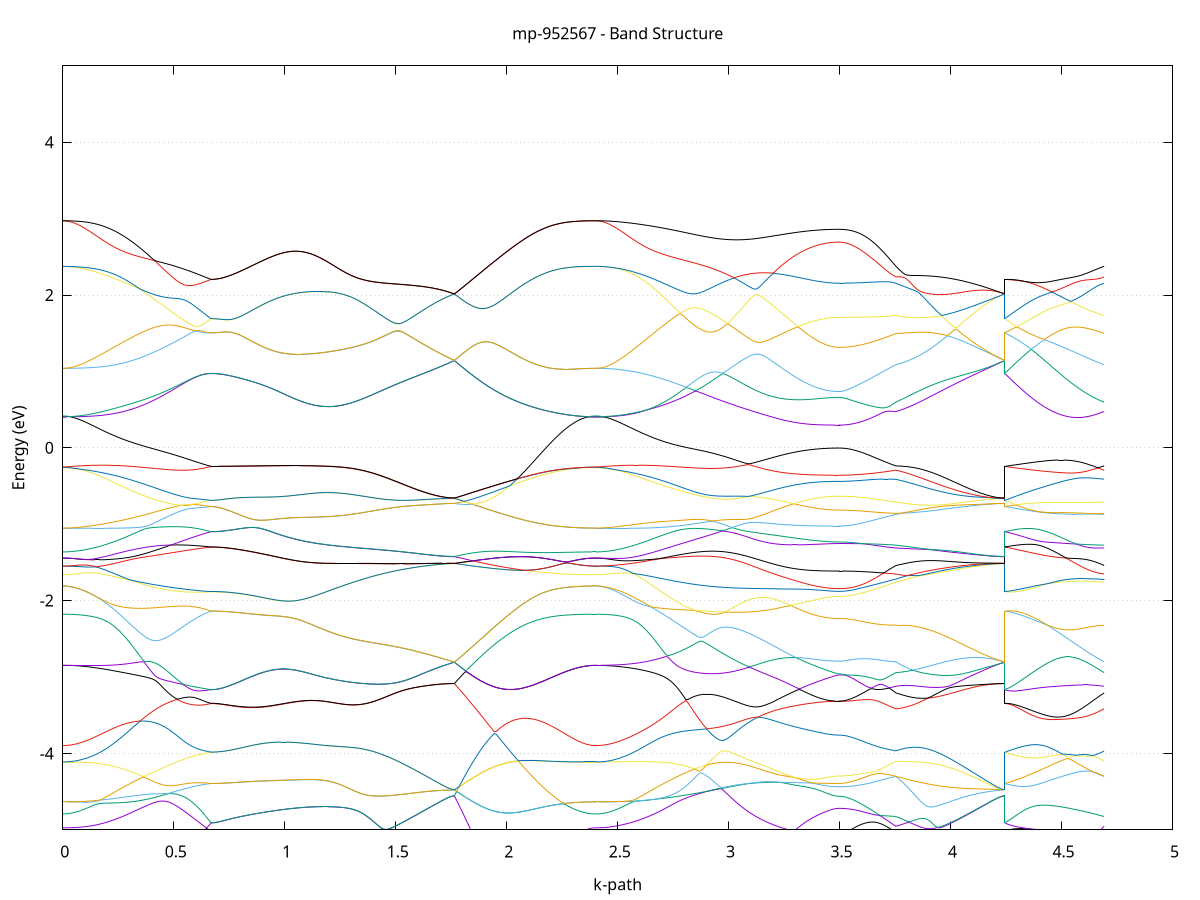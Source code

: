 set title 'mp-952567 - Band Structure'
set xlabel 'k-path'
set ylabel 'Energy (eV)'
set grid y
set yrange [-5:5]
set terminal png size 800,600
set output 'mp-952567_bands_gnuplot.png'
plot '-' using 1:2 with lines notitle, '-' using 1:2 with lines notitle, '-' using 1:2 with lines notitle, '-' using 1:2 with lines notitle, '-' using 1:2 with lines notitle, '-' using 1:2 with lines notitle, '-' using 1:2 with lines notitle, '-' using 1:2 with lines notitle, '-' using 1:2 with lines notitle, '-' using 1:2 with lines notitle, '-' using 1:2 with lines notitle, '-' using 1:2 with lines notitle, '-' using 1:2 with lines notitle, '-' using 1:2 with lines notitle, '-' using 1:2 with lines notitle, '-' using 1:2 with lines notitle, '-' using 1:2 with lines notitle, '-' using 1:2 with lines notitle, '-' using 1:2 with lines notitle, '-' using 1:2 with lines notitle, '-' using 1:2 with lines notitle, '-' using 1:2 with lines notitle, '-' using 1:2 with lines notitle, '-' using 1:2 with lines notitle, '-' using 1:2 with lines notitle, '-' using 1:2 with lines notitle, '-' using 1:2 with lines notitle, '-' using 1:2 with lines notitle, '-' using 1:2 with lines notitle, '-' using 1:2 with lines notitle, '-' using 1:2 with lines notitle, '-' using 1:2 with lines notitle, '-' using 1:2 with lines notitle, '-' using 1:2 with lines notitle, '-' using 1:2 with lines notitle, '-' using 1:2 with lines notitle, '-' using 1:2 with lines notitle, '-' using 1:2 with lines notitle, '-' using 1:2 with lines notitle, '-' using 1:2 with lines notitle, '-' using 1:2 with lines notitle, '-' using 1:2 with lines notitle, '-' using 1:2 with lines notitle, '-' using 1:2 with lines notitle, '-' using 1:2 with lines notitle, '-' using 1:2 with lines notitle, '-' using 1:2 with lines notitle, '-' using 1:2 with lines notitle, '-' using 1:2 with lines notitle, '-' using 1:2 with lines notitle, '-' using 1:2 with lines notitle, '-' using 1:2 with lines notitle, '-' using 1:2 with lines notitle, '-' using 1:2 with lines notitle, '-' using 1:2 with lines notitle, '-' using 1:2 with lines notitle, '-' using 1:2 with lines notitle, '-' using 1:2 with lines notitle, '-' using 1:2 with lines notitle, '-' using 1:2 with lines notitle, '-' using 1:2 with lines notitle, '-' using 1:2 with lines notitle, '-' using 1:2 with lines notitle, '-' using 1:2 with lines notitle, '-' using 1:2 with lines notitle, '-' using 1:2 with lines notitle, '-' using 1:2 with lines notitle, '-' using 1:2 with lines notitle, '-' using 1:2 with lines notitle, '-' using 1:2 with lines notitle, '-' using 1:2 with lines notitle, '-' using 1:2 with lines notitle
0.000000 -53.618649
0.009967 -53.618649
0.019934 -53.618649
0.029901 -53.618649
0.039869 -53.618649
0.049836 -53.618649
0.059803 -53.618649
0.069770 -53.618649
0.079737 -53.618649
0.089704 -53.618649
0.099672 -53.618649
0.109639 -53.618649
0.119606 -53.618649
0.129573 -53.618549
0.139540 -53.618549
0.149507 -53.618549
0.159475 -53.618549
0.169442 -53.618549
0.179409 -53.618549
0.189376 -53.618549
0.199343 -53.618449
0.209310 -53.618449
0.219278 -53.618449
0.229245 -53.618449
0.239212 -53.618449
0.249179 -53.618349
0.259146 -53.618349
0.269113 -53.618349
0.279081 -53.618349
0.289048 -53.618349
0.299015 -53.618249
0.308982 -53.618249
0.318949 -53.618249
0.328916 -53.618249
0.338884 -53.618149
0.348851 -53.618149
0.358818 -53.618149
0.368785 -53.618149
0.378752 -53.618049
0.388719 -53.618049
0.398687 -53.618049
0.408654 -53.617949
0.418621 -53.617949
0.428588 -53.617949
0.438555 -53.617949
0.448522 -53.617849
0.458490 -53.617849
0.468457 -53.617849
0.478424 -53.617749
0.488391 -53.617749
0.498358 -53.617749
0.508325 -53.617649
0.518293 -53.617649
0.528260 -53.617649
0.538227 -53.617649
0.548194 -53.617549
0.558161 -53.617549
0.568128 -53.617549
0.578096 -53.617449
0.588063 -53.617449
0.598030 -53.617449
0.607997 -53.617349
0.617964 -53.617349
0.627931 -53.617349
0.637899 -53.617349
0.647866 -53.617249
0.657833 -53.617249
0.667800 -53.617249
0.667800 -53.617249
0.677797 -53.617249
0.687795 -53.617249
0.697792 -53.617249
0.707789 -53.617249
0.717787 -53.617249
0.727784 -53.617249
0.737781 -53.617249
0.747779 -53.617249
0.757776 -53.617249
0.767773 -53.617249
0.777770 -53.617249
0.787768 -53.617249
0.797765 -53.617249
0.807762 -53.617249
0.817760 -53.617249
0.827757 -53.617249
0.837754 -53.617249
0.847752 -53.617249
0.857749 -53.617249
0.867746 -53.617149
0.877744 -53.617149
0.887741 -53.617149
0.897738 -53.617149
0.907736 -53.617149
0.917733 -53.617149
0.927730 -53.617149
0.937727 -53.617149
0.947725 -53.617149
0.957722 -53.617149
0.967719 -53.617149
0.977717 -53.617149
0.987714 -53.617149
0.997711 -53.617149
1.007709 -53.617149
1.017706 -53.617149
1.027703 -53.617149
1.037701 -53.617149
1.047698 -53.617149
1.057695 -53.617149
1.067693 -53.617149
1.077690 -53.617149
1.087687 -53.617149
1.097684 -53.617049
1.107682 -53.617049
1.117679 -53.617049
1.127676 -53.617049
1.137674 -53.617049
1.147671 -53.617049
1.157668 -53.617049
1.167666 -53.617049
1.177663 -53.617049
1.187660 -53.617049
1.197658 -53.617049
1.197658 -53.617049
1.207602 -53.617049
1.217546 -53.617049
1.227490 -53.617049
1.237434 -53.617049
1.247378 -53.617049
1.257322 -53.617049
1.267266 -53.617049
1.277211 -53.617049
1.287155 -53.617049
1.297099 -53.616949
1.307043 -53.616949
1.316987 -53.616949
1.326931 -53.616949
1.336875 -53.616949
1.346819 -53.616949
1.356764 -53.616949
1.366708 -53.616949
1.376652 -53.616949
1.386596 -53.616949
1.396540 -53.616949
1.406484 -53.616949
1.416428 -53.616949
1.426372 -53.616949
1.436316 -53.616949
1.446261 -53.616949
1.456205 -53.616949
1.466149 -53.616949
1.476093 -53.616949
1.486037 -53.616949
1.495981 -53.616949
1.505925 -53.616949
1.515869 -53.616949
1.525814 -53.616949
1.535758 -53.616949
1.545702 -53.616949
1.555646 -53.616949
1.565590 -53.616949
1.575534 -53.616949
1.585478 -53.616949
1.595422 -53.616849
1.605367 -53.616849
1.615311 -53.616849
1.625255 -53.616849
1.635199 -53.616849
1.645143 -53.616849
1.655087 -53.616849
1.665031 -53.616849
1.674975 -53.616849
1.684920 -53.616849
1.694864 -53.616849
1.704808 -53.616849
1.714752 -53.616849
1.724696 -53.616849
1.734640 -53.616849
1.744584 -53.616849
1.754528 -53.616849
1.764472 -53.616849
1.764472 -53.616849
1.774422 -53.616849
1.784371 -53.616949
1.794321 -53.616949
1.804270 -53.616949
1.814220 -53.617049
1.824169 -53.617049
1.834119 -53.617049
1.844068 -53.617149
1.854018 -53.617149
1.863967 -53.617149
1.873917 -53.617249
1.883866 -53.617249
1.893816 -53.617349
1.903765 -53.617349
1.913715 -53.617349
1.923664 -53.617449
1.933614 -53.617449
1.943563 -53.617549
1.953513 -53.617549
1.963462 -53.617549
1.973412 -53.617649
1.983361 -53.617649
1.993311 -53.617649
2.003260 -53.617749
2.013210 -53.617749
2.023159 -53.617849
2.033109 -53.617849
2.043058 -53.617849
2.053008 -53.617949
2.062957 -53.617949
2.072907 -53.618049
2.082856 -53.618049
2.092806 -53.618049
2.102755 -53.618149
2.112705 -53.618149
2.122654 -53.618149
2.132604 -53.618249
2.142553 -53.618249
2.152503 -53.618249
2.162452 -53.618249
2.172402 -53.618349
2.182351 -53.618349
2.192301 -53.618349
2.202250 -53.618449
2.212200 -53.618449
2.222149 -53.618449
2.232099 -53.618449
2.242048 -53.618449
2.251998 -53.618549
2.261947 -53.618549
2.271897 -53.618549
2.281846 -53.618549
2.291796 -53.618549
2.301745 -53.618649
2.311695 -53.618649
2.321644 -53.618649
2.331593 -53.618649
2.341543 -53.618649
2.351492 -53.618649
2.361442 -53.618649
2.371391 -53.618649
2.381341 -53.618649
2.391290 -53.618649
2.401240 -53.618649
2.401240 -53.618649
2.411159 -53.618649
2.421077 -53.618649
2.430996 -53.618649
2.440914 -53.618649
2.450833 -53.618649
2.460751 -53.618649
2.470670 -53.618649
2.480589 -53.618649
2.490507 -53.618649
2.500426 -53.618649
2.510344 -53.618649
2.520263 -53.618649
2.530181 -53.618649
2.540100 -53.618549
2.550019 -53.618549
2.559937 -53.618549
2.569856 -53.618549
2.579774 -53.618549
2.589693 -53.618549
2.599611 -53.618449
2.609530 -53.618449
2.619449 -53.618449
2.629367 -53.618449
2.639286 -53.618449
2.649204 -53.618449
2.659123 -53.618349
2.669041 -53.618349
2.678960 -53.618349
2.688879 -53.618349
2.698797 -53.618349
2.708716 -53.618249
2.718634 -53.618249
2.728553 -53.618249
2.738471 -53.618249
2.748390 -53.618149
2.758309 -53.618149
2.768227 -53.618149
2.778146 -53.618149
2.788064 -53.618049
2.797983 -53.618049
2.807902 -53.618049
2.817820 -53.618049
2.827739 -53.617949
2.837657 -53.617949
2.847576 -53.617949
2.857494 -53.617849
2.867413 -53.617849
2.877332 -53.617849
2.887250 -53.617849
2.897169 -53.617749
2.907087 -53.617749
2.917006 -53.617749
2.926924 -53.617649
2.936843 -53.617649
2.946762 -53.617649
2.956680 -53.617549
2.966599 -53.617549
2.976517 -53.617549
2.986436 -53.617549
2.996354 -53.617449
3.006273 -53.617449
3.016192 -53.617449
3.026110 -53.617349
3.036029 -53.617349
3.045947 -53.617349
3.055866 -53.617349
3.065784 -53.617249
3.075703 -53.617249
3.085622 -53.617249
3.095540 -53.617149
3.105459 -53.617149
3.115377 -53.617149
3.125296 -53.617149
3.135214 -53.617149
3.145133 -53.617149
3.155052 -53.617149
3.164970 -53.617149
3.174889 -53.617249
3.184807 -53.617249
3.194726 -53.617249
3.204645 -53.617249
3.214563 -53.617249
3.214563 -53.617249
3.224334 -53.617249
3.234106 -53.617249
3.243877 -53.617249
3.253648 -53.617249
3.263420 -53.617349
3.273191 -53.617349
3.282962 -53.617349
3.292733 -53.617349
3.302505 -53.617349
3.312276 -53.617349
3.322047 -53.617349
3.331819 -53.617349
3.341590 -53.617349
3.351361 -53.617449
3.361133 -53.617449
3.370904 -53.617449
3.380675 -53.617449
3.390446 -53.617449
3.400218 -53.617449
3.409989 -53.617449
3.419760 -53.617449
3.429532 -53.617449
3.439303 -53.617449
3.449074 -53.617449
3.458846 -53.617449
3.468617 -53.617449
3.478388 -53.617449
3.488159 -53.617449
3.497931 -53.617449
3.497931 -53.617449
3.507760 -53.617449
3.517590 -53.617449
3.527420 -53.617449
3.537250 -53.617449
3.547079 -53.617449
3.556909 -53.617449
3.566739 -53.617449
3.576568 -53.617449
3.586398 -53.617449
3.596228 -53.617449
3.606057 -53.617349
3.615887 -53.617349
3.625717 -53.617349
3.635546 -53.617349
3.645376 -53.617349
3.655206 -53.617349
3.665036 -53.617349
3.674865 -53.617349
3.684695 -53.617249
3.694525 -53.617249
3.704354 -53.617249
3.714184 -53.617249
3.724014 -53.617249
3.733843 -53.617249
3.743673 -53.617149
3.753503 -53.617149
3.753503 -53.617149
3.763320 -53.617149
3.773137 -53.617149
3.782955 -53.617149
3.792772 -53.617149
3.802589 -53.617049
3.812406 -53.617049
3.822224 -53.617049
3.832041 -53.617049
3.841858 -53.617049
3.851675 -53.617049
3.861493 -53.617049
3.871310 -53.617049
3.881127 -53.617049
3.890945 -53.616949
3.900762 -53.616949
3.910579 -53.616949
3.920396 -53.616949
3.930214 -53.616949
3.940031 -53.616949
3.949848 -53.616949
3.959665 -53.616949
3.969483 -53.616949
3.979300 -53.616949
3.989117 -53.616949
3.998934 -53.616949
4.008752 -53.616949
4.018569 -53.616949
4.028386 -53.616949
4.038203 -53.616949
4.048021 -53.616949
4.057838 -53.616949
4.067655 -53.616849
4.077473 -53.616849
4.087290 -53.616849
4.097107 -53.616849
4.106924 -53.616849
4.116742 -53.616849
4.126559 -53.616849
4.136376 -53.616849
4.146193 -53.616849
4.156011 -53.616849
4.165828 -53.616849
4.175645 -53.616849
4.185462 -53.616849
4.195280 -53.616849
4.205097 -53.616849
4.214914 -53.616849
4.224731 -53.616849
4.234549 -53.616849
4.244366 -53.616849
4.244366 -53.617249
4.254315 -53.617249
4.264265 -53.617249
4.274214 -53.617249
4.284164 -53.617249
4.294113 -53.617249
4.304063 -53.617249
4.314012 -53.617249
4.323962 -53.617249
4.333911 -53.617249
4.343861 -53.617249
4.353810 -53.617249
4.363760 -53.617249
4.373709 -53.617249
4.383658 -53.617149
4.393608 -53.617149
4.403557 -53.617149
4.413507 -53.617149
4.423456 -53.617149
4.433406 -53.617149
4.443355 -53.617149
4.453305 -53.617149
4.463254 -53.617149
4.473204 -53.617149
4.483153 -53.617149
4.493103 -53.617149
4.503052 -53.617149
4.513001 -53.617149
4.522951 -53.617149
4.532900 -53.617149
4.542850 -53.617149
4.552799 -53.617149
4.562749 -53.617149
4.572698 -53.617149
4.582648 -53.617149
4.592597 -53.617149
4.602547 -53.617149
4.612496 -53.617149
4.622446 -53.617149
4.632395 -53.617149
4.642345 -53.617149
4.652294 -53.617149
4.662243 -53.617149
4.672193 -53.617149
4.682142 -53.617149
4.692092 -53.617149
e
0.000000 -53.616149
0.009967 -53.616149
0.019934 -53.616149
0.029901 -53.616149
0.039869 -53.616149
0.049836 -53.616149
0.059803 -53.616149
0.069770 -53.616149
0.079737 -53.616149
0.089704 -53.616149
0.099672 -53.616149
0.109639 -53.616149
0.119606 -53.616149
0.129573 -53.616149
0.139540 -53.616149
0.149507 -53.616149
0.159475 -53.616249
0.169442 -53.616249
0.179409 -53.616249
0.189376 -53.616249
0.199343 -53.616249
0.209310 -53.616249
0.219278 -53.616249
0.229245 -53.616249
0.239212 -53.616249
0.249179 -53.616249
0.259146 -53.616349
0.269113 -53.616349
0.279081 -53.616349
0.289048 -53.616349
0.299015 -53.616349
0.308982 -53.616349
0.318949 -53.616349
0.328916 -53.616449
0.338884 -53.616449
0.348851 -53.616449
0.358818 -53.616449
0.368785 -53.616449
0.378752 -53.616449
0.388719 -53.616549
0.398687 -53.616549
0.408654 -53.616549
0.418621 -53.616549
0.428588 -53.616549
0.438555 -53.616649
0.448522 -53.616649
0.458490 -53.616649
0.468457 -53.616649
0.478424 -53.616749
0.488391 -53.616749
0.498358 -53.616749
0.508325 -53.616749
0.518293 -53.616749
0.528260 -53.616849
0.538227 -53.616849
0.548194 -53.616849
0.558161 -53.616849
0.568128 -53.616949
0.578096 -53.616949
0.588063 -53.616949
0.598030 -53.617049
0.607997 -53.617049
0.617964 -53.617049
0.627931 -53.617049
0.637899 -53.617149
0.647866 -53.617149
0.657833 -53.617149
0.667800 -53.617149
0.667800 -53.617149
0.677797 -53.617149
0.687795 -53.617149
0.697792 -53.617149
0.707789 -53.617149
0.717787 -53.617149
0.727784 -53.617149
0.737781 -53.617149
0.747779 -53.617149
0.757776 -53.617149
0.767773 -53.617149
0.777770 -53.617149
0.787768 -53.617149
0.797765 -53.617149
0.807762 -53.617149
0.817760 -53.617149
0.827757 -53.617149
0.837754 -53.617149
0.847752 -53.617149
0.857749 -53.617149
0.867746 -53.617149
0.877744 -53.617149
0.887741 -53.617149
0.897738 -53.617149
0.907736 -53.617149
0.917733 -53.617149
0.927730 -53.617149
0.937727 -53.617149
0.947725 -53.617149
0.957722 -53.617149
0.967719 -53.617149
0.977717 -53.617149
0.987714 -53.617149
0.997711 -53.617149
1.007709 -53.617149
1.017706 -53.617149
1.027703 -53.617149
1.037701 -53.617149
1.047698 -53.617049
1.057695 -53.617049
1.067693 -53.617049
1.077690 -53.617049
1.087687 -53.617049
1.097684 -53.617049
1.107682 -53.617049
1.117679 -53.617049
1.127676 -53.617049
1.137674 -53.617049
1.147671 -53.617049
1.157668 -53.617049
1.167666 -53.617049
1.177663 -53.617049
1.187660 -53.617049
1.197658 -53.617049
1.197658 -53.617049
1.207602 -53.616949
1.217546 -53.616949
1.227490 -53.616949
1.237434 -53.616949
1.247378 -53.616949
1.257322 -53.616949
1.267266 -53.616949
1.277211 -53.616949
1.287155 -53.616949
1.297099 -53.616949
1.307043 -53.616949
1.316987 -53.616949
1.326931 -53.616949
1.336875 -53.616949
1.346819 -53.616949
1.356764 -53.616849
1.366708 -53.616849
1.376652 -53.616849
1.386596 -53.616849
1.396540 -53.616849
1.406484 -53.616849
1.416428 -53.616849
1.426372 -53.616849
1.436316 -53.616849
1.446261 -53.616849
1.456205 -53.616849
1.466149 -53.616849
1.476093 -53.616849
1.486037 -53.616849
1.495981 -53.616849
1.505925 -53.616849
1.515869 -53.616849
1.525814 -53.616849
1.535758 -53.616849
1.545702 -53.616849
1.555646 -53.616749
1.565590 -53.616749
1.575534 -53.616749
1.585478 -53.616749
1.595422 -53.616749
1.605367 -53.616749
1.615311 -53.616749
1.625255 -53.616749
1.635199 -53.616749
1.645143 -53.616749
1.655087 -53.616749
1.665031 -53.616749
1.674975 -53.616749
1.684920 -53.616749
1.694864 -53.616749
1.704808 -53.616749
1.714752 -53.616749
1.724696 -53.616749
1.734640 -53.616749
1.744584 -53.616749
1.754528 -53.616749
1.764472 -53.616749
1.764472 -53.616749
1.774422 -53.616749
1.784371 -53.616749
1.794321 -53.616749
1.804270 -53.616649
1.814220 -53.616649
1.824169 -53.616649
1.834119 -53.616649
1.844068 -53.616549
1.854018 -53.616549
1.863967 -53.616549
1.873917 -53.616449
1.883866 -53.616449
1.893816 -53.616449
1.903765 -53.616449
1.913715 -53.616449
1.923664 -53.616349
1.933614 -53.616349
1.943563 -53.616349
1.953513 -53.616349
1.963462 -53.616349
1.973412 -53.616349
1.983361 -53.616249
1.993311 -53.616249
2.003260 -53.616249
2.013210 -53.616249
2.023159 -53.616249
2.033109 -53.616249
2.043058 -53.616249
2.053008 -53.616249
2.062957 -53.616249
2.072907 -53.616249
2.082856 -53.616149
2.092806 -53.616149
2.102755 -53.616149
2.112705 -53.616149
2.122654 -53.616149
2.132604 -53.616149
2.142553 -53.616149
2.152503 -53.616149
2.162452 -53.616149
2.172402 -53.616149
2.182351 -53.616149
2.192301 -53.616149
2.202250 -53.616149
2.212200 -53.616149
2.222149 -53.616149
2.232099 -53.616149
2.242048 -53.616149
2.251998 -53.616149
2.261947 -53.616149
2.271897 -53.616149
2.281846 -53.616149
2.291796 -53.616149
2.301745 -53.616149
2.311695 -53.616149
2.321644 -53.616149
2.331593 -53.616149
2.341543 -53.616149
2.351492 -53.616149
2.361442 -53.616149
2.371391 -53.616149
2.381341 -53.616149
2.391290 -53.616149
2.401240 -53.616149
2.401240 -53.616149
2.411159 -53.616149
2.421077 -53.616149
2.430996 -53.616149
2.440914 -53.616149
2.450833 -53.616149
2.460751 -53.616149
2.470670 -53.616149
2.480589 -53.616149
2.490507 -53.616149
2.500426 -53.616149
2.510344 -53.616149
2.520263 -53.616149
2.530181 -53.616149
2.540100 -53.616149
2.550019 -53.616249
2.559937 -53.616249
2.569856 -53.616249
2.579774 -53.616249
2.589693 -53.616249
2.599611 -53.616249
2.609530 -53.616249
2.619449 -53.616249
2.629367 -53.616249
2.639286 -53.616249
2.649204 -53.616349
2.659123 -53.616349
2.669041 -53.616349
2.678960 -53.616349
2.688879 -53.616349
2.698797 -53.616349
2.708716 -53.616349
2.718634 -53.616449
2.728553 -53.616449
2.738471 -53.616449
2.748390 -53.616449
2.758309 -53.616449
2.768227 -53.616449
2.778146 -53.616449
2.788064 -53.616549
2.797983 -53.616549
2.807902 -53.616549
2.817820 -53.616549
2.827739 -53.616549
2.837657 -53.616549
2.847576 -53.616649
2.857494 -53.616649
2.867413 -53.616649
2.877332 -53.616649
2.887250 -53.616649
2.897169 -53.616749
2.907087 -53.616749
2.917006 -53.616749
2.926924 -53.616749
2.936843 -53.616749
2.946762 -53.616749
2.956680 -53.616849
2.966599 -53.616849
2.976517 -53.616849
2.986436 -53.616849
2.996354 -53.616849
3.006273 -53.616949
3.016192 -53.616949
3.026110 -53.616949
3.036029 -53.616949
3.045947 -53.616949
3.055866 -53.617049
3.065784 -53.617049
3.075703 -53.617049
3.085622 -53.617049
3.095540 -53.617049
3.105459 -53.617049
3.115377 -53.617149
3.125296 -53.617149
3.135214 -53.617049
3.145133 -53.617049
3.155052 -53.617049
3.164970 -53.617049
3.174889 -53.616949
3.184807 -53.616949
3.194726 -53.616949
3.204645 -53.616949
3.214563 -53.616849
3.214563 -53.616949
3.224334 -53.616849
3.234106 -53.616849
3.243877 -53.616849
3.253648 -53.616849
3.263420 -53.616849
3.273191 -53.616749
3.282962 -53.616749
3.292733 -53.616749
3.302505 -53.616749
3.312276 -53.616749
3.322047 -53.616749
3.331819 -53.616649
3.341590 -53.616649
3.351361 -53.616649
3.361133 -53.616649
3.370904 -53.616649
3.380675 -53.616649
3.390446 -53.616649
3.400218 -53.616649
3.409989 -53.616649
3.419760 -53.616549
3.429532 -53.616549
3.439303 -53.616549
3.449074 -53.616549
3.458846 -53.616549
3.468617 -53.616549
3.478388 -53.616549
3.488159 -53.616549
3.497931 -53.616549
3.497931 -53.616549
3.507760 -53.616549
3.517590 -53.616549
3.527420 -53.616549
3.537250 -53.616549
3.547079 -53.616549
3.556909 -53.616549
3.566739 -53.616549
3.576568 -53.616549
3.586398 -53.616549
3.596228 -53.616649
3.606057 -53.616649
3.615887 -53.616649
3.625717 -53.616649
3.635546 -53.616649
3.645376 -53.616649
3.655206 -53.616649
3.665036 -53.616649
3.674865 -53.616649
3.684695 -53.616649
3.694525 -53.616749
3.704354 -53.616749
3.714184 -53.616749
3.724014 -53.616749
3.733843 -53.616749
3.743673 -53.616749
3.753503 -53.616749
3.753503 -53.616749
3.763320 -53.616749
3.773137 -53.616749
3.782955 -53.616849
3.792772 -53.616849
3.802589 -53.616849
3.812406 -53.616849
3.822224 -53.616849
3.832041 -53.616849
3.841858 -53.616849
3.851675 -53.616849
3.861493 -53.616849
3.871310 -53.616849
3.881127 -53.616849
3.890945 -53.616849
3.900762 -53.616849
3.910579 -53.616849
3.920396 -53.616849
3.930214 -53.616849
3.940031 -53.616849
3.949848 -53.616849
3.959665 -53.616849
3.969483 -53.616849
3.979300 -53.616849
3.989117 -53.616849
3.998934 -53.616849
4.008752 -53.616849
4.018569 -53.616849
4.028386 -53.616749
4.038203 -53.616749
4.048021 -53.616749
4.057838 -53.616749
4.067655 -53.616749
4.077473 -53.616749
4.087290 -53.616749
4.097107 -53.616749
4.106924 -53.616749
4.116742 -53.616749
4.126559 -53.616749
4.136376 -53.616749
4.146193 -53.616749
4.156011 -53.616749
4.165828 -53.616749
4.175645 -53.616749
4.185462 -53.616749
4.195280 -53.616749
4.205097 -53.616749
4.214914 -53.616749
4.224731 -53.616749
4.234549 -53.616749
4.244366 -53.616749
4.244366 -53.617149
4.254315 -53.617149
4.264265 -53.617149
4.274214 -53.617149
4.284164 -53.617149
4.294113 -53.617149
4.304063 -53.617149
4.314012 -53.617149
4.323962 -53.617149
4.333911 -53.617149
4.343861 -53.617149
4.353810 -53.617149
4.363760 -53.617149
4.373709 -53.617149
4.383658 -53.617149
4.393608 -53.617149
4.403557 -53.617149
4.413507 -53.617149
4.423456 -53.617149
4.433406 -53.617149
4.443355 -53.617149
4.453305 -53.617149
4.463254 -53.617049
4.473204 -53.617049
4.483153 -53.617049
4.493103 -53.617049
4.503052 -53.617049
4.513001 -53.617049
4.522951 -53.617049
4.532900 -53.617049
4.542850 -53.617049
4.552799 -53.616949
4.562749 -53.616949
4.572698 -53.616949
4.582648 -53.616949
4.592597 -53.616949
4.602547 -53.616949
4.612496 -53.616949
4.622446 -53.616849
4.632395 -53.616849
4.642345 -53.616849
4.652294 -53.616849
4.662243 -53.616849
4.672193 -53.616849
4.682142 -53.616849
4.692092 -53.616749
e
0.000000 -53.578349
0.009967 -53.578349
0.019934 -53.578349
0.029901 -53.578449
0.039869 -53.578449
0.049836 -53.578449
0.059803 -53.578449
0.069770 -53.578449
0.079737 -53.578449
0.089704 -53.578449
0.099672 -53.578449
0.109639 -53.578449
0.119606 -53.578449
0.129573 -53.578449
0.139540 -53.578449
0.149507 -53.578449
0.159475 -53.578449
0.169442 -53.578449
0.179409 -53.578449
0.189376 -53.578449
0.199343 -53.578449
0.209310 -53.578449
0.219278 -53.578449
0.229245 -53.578449
0.239212 -53.578449
0.249179 -53.578449
0.259146 -53.578449
0.269113 -53.578449
0.279081 -53.578349
0.289048 -53.578349
0.299015 -53.578349
0.308982 -53.578349
0.318949 -53.578349
0.328916 -53.578349
0.338884 -53.578349
0.348851 -53.578349
0.358818 -53.578349
0.368785 -53.578349
0.378752 -53.578349
0.388719 -53.578349
0.398687 -53.578349
0.408654 -53.578349
0.418621 -53.578349
0.428588 -53.578349
0.438555 -53.578349
0.448522 -53.578349
0.458490 -53.578349
0.468457 -53.578349
0.478424 -53.578349
0.488391 -53.578349
0.498358 -53.578349
0.508325 -53.578349
0.518293 -53.578349
0.528260 -53.578349
0.538227 -53.578349
0.548194 -53.578349
0.558161 -53.578349
0.568128 -53.578349
0.578096 -53.578249
0.588063 -53.578249
0.598030 -53.578249
0.607997 -53.578249
0.617964 -53.578249
0.627931 -53.578249
0.637899 -53.578249
0.647866 -53.578249
0.657833 -53.578249
0.667800 -53.578249
0.667800 -53.578249
0.677797 -53.578249
0.687795 -53.578249
0.697792 -53.578249
0.707789 -53.578249
0.717787 -53.578249
0.727784 -53.578249
0.737781 -53.578249
0.747779 -53.578249
0.757776 -53.578249
0.767773 -53.578249
0.777770 -53.578249
0.787768 -53.578249
0.797765 -53.578249
0.807762 -53.578249
0.817760 -53.578249
0.827757 -53.578249
0.837754 -53.578249
0.847752 -53.578249
0.857749 -53.578249
0.867746 -53.578249
0.877744 -53.578249
0.887741 -53.578249
0.897738 -53.578249
0.907736 -53.578249
0.917733 -53.578249
0.927730 -53.578249
0.937727 -53.578249
0.947725 -53.578349
0.957722 -53.578349
0.967719 -53.578349
0.977717 -53.578349
0.987714 -53.578349
0.997711 -53.578349
1.007709 -53.578349
1.017706 -53.578349
1.027703 -53.578349
1.037701 -53.578349
1.047698 -53.578349
1.057695 -53.578349
1.067693 -53.578349
1.077690 -53.578349
1.087687 -53.578349
1.097684 -53.578349
1.107682 -53.578349
1.117679 -53.578349
1.127676 -53.578449
1.137674 -53.578449
1.147671 -53.578449
1.157668 -53.578449
1.167666 -53.578449
1.177663 -53.578449
1.187660 -53.578449
1.197658 -53.578449
1.197658 -53.578449
1.207602 -53.578449
1.217546 -53.578449
1.227490 -53.578449
1.237434 -53.578449
1.247378 -53.578449
1.257322 -53.578449
1.267266 -53.578449
1.277211 -53.578449
1.287155 -53.578549
1.297099 -53.578549
1.307043 -53.578549
1.316987 -53.578549
1.326931 -53.578549
1.336875 -53.578549
1.346819 -53.578549
1.356764 -53.578549
1.366708 -53.578549
1.376652 -53.578549
1.386596 -53.578549
1.396540 -53.578549
1.406484 -53.578549
1.416428 -53.578549
1.426372 -53.578549
1.436316 -53.578549
1.446261 -53.578549
1.456205 -53.578549
1.466149 -53.578649
1.476093 -53.578649
1.486037 -53.578649
1.495981 -53.578649
1.505925 -53.578649
1.515869 -53.578649
1.525814 -53.578649
1.535758 -53.578649
1.545702 -53.578649
1.555646 -53.578649
1.565590 -53.578649
1.575534 -53.578649
1.585478 -53.578649
1.595422 -53.578649
1.605367 -53.578649
1.615311 -53.578649
1.625255 -53.578649
1.635199 -53.578649
1.645143 -53.578649
1.655087 -53.578649
1.665031 -53.578649
1.674975 -53.578649
1.684920 -53.578649
1.694864 -53.578649
1.704808 -53.578649
1.714752 -53.578649
1.724696 -53.578649
1.734640 -53.578649
1.744584 -53.578649
1.754528 -53.578649
1.764472 -53.578649
1.764472 -53.578649
1.774422 -53.578649
1.784371 -53.578649
1.794321 -53.578649
1.804270 -53.578649
1.814220 -53.578649
1.824169 -53.578749
1.834119 -53.578749
1.844068 -53.578749
1.854018 -53.578749
1.863967 -53.578749
1.873917 -53.578749
1.883866 -53.578749
1.893816 -53.578749
1.903765 -53.578749
1.913715 -53.578749
1.923664 -53.578749
1.933614 -53.578749
1.943563 -53.578749
1.953513 -53.578749
1.963462 -53.578749
1.973412 -53.578649
1.983361 -53.578649
1.993311 -53.578649
2.003260 -53.578649
2.013210 -53.578649
2.023159 -53.578649
2.033109 -53.578649
2.043058 -53.578649
2.053008 -53.578649
2.062957 -53.578649
2.072907 -53.578649
2.082856 -53.578649
2.092806 -53.578649
2.102755 -53.578549
2.112705 -53.578549
2.122654 -53.578549
2.132604 -53.578549
2.142553 -53.578549
2.152503 -53.578549
2.162452 -53.578549
2.172402 -53.578549
2.182351 -53.578549
2.192301 -53.578549
2.202250 -53.578549
2.212200 -53.578449
2.222149 -53.578449
2.232099 -53.578449
2.242048 -53.578449
2.251998 -53.578449
2.261947 -53.578449
2.271897 -53.578449
2.281846 -53.578449
2.291796 -53.578449
2.301745 -53.578449
2.311695 -53.578449
2.321644 -53.578449
2.331593 -53.578449
2.341543 -53.578449
2.351492 -53.578449
2.361442 -53.578449
2.371391 -53.578449
2.381341 -53.578449
2.391290 -53.578349
2.401240 -53.578349
2.401240 -53.578349
2.411159 -53.578349
2.421077 -53.578349
2.430996 -53.578349
2.440914 -53.578449
2.450833 -53.578449
2.460751 -53.578449
2.470670 -53.578449
2.480589 -53.578449
2.490507 -53.578449
2.500426 -53.578449
2.510344 -53.578449
2.520263 -53.578449
2.530181 -53.578349
2.540100 -53.578349
2.550019 -53.578349
2.559937 -53.578349
2.569856 -53.578349
2.579774 -53.578349
2.589693 -53.578349
2.599611 -53.578349
2.609530 -53.578349
2.619449 -53.578349
2.629367 -53.578349
2.639286 -53.578349
2.649204 -53.578349
2.659123 -53.578349
2.669041 -53.578349
2.678960 -53.578349
2.688879 -53.578349
2.698797 -53.578349
2.708716 -53.578349
2.718634 -53.578349
2.728553 -53.578349
2.738471 -53.578349
2.748390 -53.578349
2.758309 -53.578349
2.768227 -53.578349
2.778146 -53.578349
2.788064 -53.578349
2.797983 -53.578349
2.807902 -53.578349
2.817820 -53.578349
2.827739 -53.578349
2.837657 -53.578349
2.847576 -53.578349
2.857494 -53.578349
2.867413 -53.578349
2.877332 -53.578349
2.887250 -53.578349
2.897169 -53.578349
2.907087 -53.578349
2.917006 -53.578349
2.926924 -53.578349
2.936843 -53.578349
2.946762 -53.578349
2.956680 -53.578349
2.966599 -53.578349
2.976517 -53.578349
2.986436 -53.578349
2.996354 -53.578349
3.006273 -53.578349
3.016192 -53.578349
3.026110 -53.578349
3.036029 -53.578349
3.045947 -53.578349
3.055866 -53.578349
3.065784 -53.578349
3.075703 -53.578349
3.085622 -53.578349
3.095540 -53.578349
3.105459 -53.578349
3.115377 -53.578349
3.125296 -53.578349
3.135214 -53.578349
3.145133 -53.578349
3.155052 -53.578349
3.164970 -53.578349
3.174889 -53.578349
3.184807 -53.578449
3.194726 -53.578449
3.204645 -53.578449
3.214563 -53.578449
3.214563 -53.578449
3.224334 -53.578449
3.234106 -53.578449
3.243877 -53.578449
3.253648 -53.578449
3.263420 -53.578449
3.273191 -53.578449
3.282962 -53.578449
3.292733 -53.578549
3.302505 -53.578549
3.312276 -53.578549
3.322047 -53.578549
3.331819 -53.578549
3.341590 -53.578549
3.351361 -53.578549
3.361133 -53.578549
3.370904 -53.578549
3.380675 -53.578549
3.390446 -53.578549
3.400218 -53.578549
3.409989 -53.578549
3.419760 -53.578549
3.429532 -53.578549
3.439303 -53.578549
3.449074 -53.578549
3.458846 -53.578549
3.468617 -53.578549
3.478388 -53.578549
3.488159 -53.578549
3.497931 -53.578549
3.497931 -53.578549
3.507760 -53.578549
3.517590 -53.578549
3.527420 -53.578549
3.537250 -53.578549
3.547079 -53.578549
3.556909 -53.578549
3.566739 -53.578549
3.576568 -53.578549
3.586398 -53.578549
3.596228 -53.578549
3.606057 -53.578549
3.615887 -53.578549
3.625717 -53.578549
3.635546 -53.578549
3.645376 -53.578549
3.655206 -53.578549
3.665036 -53.578549
3.674865 -53.578549
3.684695 -53.578549
3.694525 -53.578549
3.704354 -53.578549
3.714184 -53.578549
3.724014 -53.578549
3.733843 -53.578549
3.743673 -53.578549
3.753503 -53.578549
3.753503 -53.578549
3.763320 -53.578549
3.773137 -53.578549
3.782955 -53.578549
3.792772 -53.578549
3.802589 -53.578549
3.812406 -53.578549
3.822224 -53.578549
3.832041 -53.578549
3.841858 -53.578549
3.851675 -53.578549
3.861493 -53.578549
3.871310 -53.578549
3.881127 -53.578549
3.890945 -53.578549
3.900762 -53.578549
3.910579 -53.578549
3.920396 -53.578549
3.930214 -53.578549
3.940031 -53.578649
3.949848 -53.578649
3.959665 -53.578649
3.969483 -53.578649
3.979300 -53.578649
3.989117 -53.578649
3.998934 -53.578649
4.008752 -53.578649
4.018569 -53.578649
4.028386 -53.578649
4.038203 -53.578649
4.048021 -53.578649
4.057838 -53.578649
4.067655 -53.578649
4.077473 -53.578649
4.087290 -53.578649
4.097107 -53.578649
4.106924 -53.578649
4.116742 -53.578649
4.126559 -53.578649
4.136376 -53.578649
4.146193 -53.578649
4.156011 -53.578649
4.165828 -53.578649
4.175645 -53.578649
4.185462 -53.578649
4.195280 -53.578649
4.205097 -53.578649
4.214914 -53.578649
4.224731 -53.578649
4.234549 -53.578649
4.244366 -53.578649
4.244366 -53.578249
4.254315 -53.578249
4.264265 -53.578249
4.274214 -53.578249
4.284164 -53.578249
4.294113 -53.578249
4.304063 -53.578249
4.314012 -53.578249
4.323962 -53.578249
4.333911 -53.578249
4.343861 -53.578249
4.353810 -53.578249
4.363760 -53.578249
4.373709 -53.578249
4.383658 -53.578249
4.393608 -53.578249
4.403557 -53.578249
4.413507 -53.578349
4.423456 -53.578349
4.433406 -53.578349
4.443355 -53.578349
4.453305 -53.578349
4.463254 -53.578349
4.473204 -53.578349
4.483153 -53.578349
4.493103 -53.578349
4.503052 -53.578349
4.513001 -53.578349
4.522951 -53.578349
4.532900 -53.578349
4.542850 -53.578349
4.552799 -53.578449
4.562749 -53.578449
4.572698 -53.578449
4.582648 -53.578449
4.592597 -53.578449
4.602547 -53.578449
4.612496 -53.578449
4.622446 -53.578449
4.632395 -53.578449
4.642345 -53.578449
4.652294 -53.578449
4.662243 -53.578549
4.672193 -53.578549
4.682142 -53.578549
4.692092 -53.578549
e
0.000000 -53.577649
0.009967 -53.577649
0.019934 -53.577649
0.029901 -53.577649
0.039869 -53.577649
0.049836 -53.577649
0.059803 -53.577649
0.069770 -53.577649
0.079737 -53.577649
0.089704 -53.577649
0.099672 -53.577649
0.109639 -53.577649
0.119606 -53.577649
0.129573 -53.577649
0.139540 -53.577649
0.149507 -53.577649
0.159475 -53.577649
0.169442 -53.577649
0.179409 -53.577649
0.189376 -53.577749
0.199343 -53.577749
0.209310 -53.577749
0.219278 -53.577749
0.229245 -53.577749
0.239212 -53.577749
0.249179 -53.577749
0.259146 -53.577749
0.269113 -53.577749
0.279081 -53.577749
0.289048 -53.577749
0.299015 -53.577849
0.308982 -53.577849
0.318949 -53.577849
0.328916 -53.577849
0.338884 -53.577849
0.348851 -53.577849
0.358818 -53.577849
0.368785 -53.577849
0.378752 -53.577849
0.388719 -53.577949
0.398687 -53.577949
0.408654 -53.577949
0.418621 -53.577949
0.428588 -53.577949
0.438555 -53.577949
0.448522 -53.577949
0.458490 -53.577949
0.468457 -53.578049
0.478424 -53.578049
0.488391 -53.578049
0.498358 -53.578049
0.508325 -53.578049
0.518293 -53.578049
0.528260 -53.578049
0.538227 -53.578049
0.548194 -53.578049
0.558161 -53.578149
0.568128 -53.578149
0.578096 -53.578149
0.588063 -53.578149
0.598030 -53.578149
0.607997 -53.578149
0.617964 -53.578149
0.627931 -53.578149
0.637899 -53.578149
0.647866 -53.578149
0.657833 -53.578149
0.667800 -53.578249
0.667800 -53.578249
0.677797 -53.578249
0.687795 -53.578249
0.697792 -53.578249
0.707789 -53.578249
0.717787 -53.578249
0.727784 -53.578249
0.737781 -53.578249
0.747779 -53.578249
0.757776 -53.578249
0.767773 -53.578249
0.777770 -53.578249
0.787768 -53.578249
0.797765 -53.578249
0.807762 -53.578249
0.817760 -53.578249
0.827757 -53.578249
0.837754 -53.578249
0.847752 -53.578249
0.857749 -53.578249
0.867746 -53.578249
0.877744 -53.578249
0.887741 -53.578249
0.897738 -53.578249
0.907736 -53.578249
0.917733 -53.578249
0.927730 -53.578249
0.937727 -53.578249
0.947725 -53.578249
0.957722 -53.578249
0.967719 -53.578249
0.977717 -53.578249
0.987714 -53.578249
0.997711 -53.578349
1.007709 -53.578349
1.017706 -53.578349
1.027703 -53.578349
1.037701 -53.578349
1.047698 -53.578349
1.057695 -53.578349
1.067693 -53.578349
1.077690 -53.578349
1.087687 -53.578349
1.097684 -53.578349
1.107682 -53.578349
1.117679 -53.578349
1.127676 -53.578349
1.137674 -53.578349
1.147671 -53.578349
1.157668 -53.578349
1.167666 -53.578349
1.177663 -53.578349
1.187660 -53.578349
1.197658 -53.578449
1.197658 -53.578449
1.207602 -53.578449
1.217546 -53.578449
1.227490 -53.578449
1.237434 -53.578449
1.247378 -53.578449
1.257322 -53.578449
1.267266 -53.578449
1.277211 -53.578449
1.287155 -53.578449
1.297099 -53.578449
1.307043 -53.578449
1.316987 -53.578449
1.326931 -53.578449
1.336875 -53.578449
1.346819 -53.578449
1.356764 -53.578449
1.366708 -53.578449
1.376652 -53.578449
1.386596 -53.578449
1.396540 -53.578449
1.406484 -53.578449
1.416428 -53.578449
1.426372 -53.578449
1.436316 -53.578449
1.446261 -53.578549
1.456205 -53.578549
1.466149 -53.578549
1.476093 -53.578549
1.486037 -53.578549
1.495981 -53.578549
1.505925 -53.578549
1.515869 -53.578549
1.525814 -53.578549
1.535758 -53.578549
1.545702 -53.578549
1.555646 -53.578549
1.565590 -53.578549
1.575534 -53.578549
1.585478 -53.578549
1.595422 -53.578549
1.605367 -53.578549
1.615311 -53.578549
1.625255 -53.578549
1.635199 -53.578549
1.645143 -53.578549
1.655087 -53.578549
1.665031 -53.578549
1.674975 -53.578549
1.684920 -53.578549
1.694864 -53.578549
1.704808 -53.578549
1.714752 -53.578549
1.724696 -53.578549
1.734640 -53.578549
1.744584 -53.578549
1.754528 -53.578549
1.764472 -53.578549
1.764472 -53.578549
1.774422 -53.578549
1.784371 -53.578549
1.794321 -53.578549
1.804270 -53.578549
1.814220 -53.578549
1.824169 -53.578549
1.834119 -53.578549
1.844068 -53.578449
1.854018 -53.578449
1.863967 -53.578449
1.873917 -53.578449
1.883866 -53.578449
1.893816 -53.578449
1.903765 -53.578349
1.913715 -53.578349
1.923664 -53.578349
1.933614 -53.578349
1.943563 -53.578349
1.953513 -53.578249
1.963462 -53.578249
1.973412 -53.578249
1.983361 -53.578249
1.993311 -53.578149
2.003260 -53.578149
2.013210 -53.578149
2.023159 -53.578149
2.033109 -53.578149
2.043058 -53.578049
2.053008 -53.578049
2.062957 -53.578049
2.072907 -53.578049
2.082856 -53.578049
2.092806 -53.577949
2.102755 -53.577949
2.112705 -53.577949
2.122654 -53.577949
2.132604 -53.577949
2.142553 -53.577849
2.152503 -53.577849
2.162452 -53.577849
2.172402 -53.577849
2.182351 -53.577849
2.192301 -53.577849
2.202250 -53.577749
2.212200 -53.577749
2.222149 -53.577749
2.232099 -53.577749
2.242048 -53.577749
2.251998 -53.577749
2.261947 -53.577749
2.271897 -53.577749
2.281846 -53.577649
2.291796 -53.577649
2.301745 -53.577649
2.311695 -53.577649
2.321644 -53.577649
2.331593 -53.577649
2.341543 -53.577649
2.351492 -53.577649
2.361442 -53.577649
2.371391 -53.577649
2.381341 -53.577649
2.391290 -53.577649
2.401240 -53.577649
2.401240 -53.577649
2.411159 -53.577649
2.421077 -53.577649
2.430996 -53.577649
2.440914 -53.577649
2.450833 -53.577649
2.460751 -53.577649
2.470670 -53.577649
2.480589 -53.577649
2.490507 -53.577649
2.500426 -53.577649
2.510344 -53.577649
2.520263 -53.577649
2.530181 -53.577649
2.540100 -53.577649
2.550019 -53.577649
2.559937 -53.577649
2.569856 -53.577649
2.579774 -53.577649
2.589693 -53.577649
2.599611 -53.577649
2.609530 -53.577749
2.619449 -53.577749
2.629367 -53.577749
2.639286 -53.577749
2.649204 -53.577749
2.659123 -53.577749
2.669041 -53.577749
2.678960 -53.577749
2.688879 -53.577749
2.698797 -53.577749
2.708716 -53.577749
2.718634 -53.577849
2.728553 -53.577849
2.738471 -53.577849
2.748390 -53.577849
2.758309 -53.577849
2.768227 -53.577849
2.778146 -53.577849
2.788064 -53.577849
2.797983 -53.577949
2.807902 -53.577949
2.817820 -53.577949
2.827739 -53.577949
2.837657 -53.577949
2.847576 -53.577949
2.857494 -53.577949
2.867413 -53.577949
2.877332 -53.578049
2.887250 -53.578049
2.897169 -53.578049
2.907087 -53.578049
2.917006 -53.578049
2.926924 -53.578049
2.936843 -53.578049
2.946762 -53.578149
2.956680 -53.578149
2.966599 -53.578149
2.976517 -53.578149
2.986436 -53.578149
2.996354 -53.578149
3.006273 -53.578149
3.016192 -53.578249
3.026110 -53.578249
3.036029 -53.578249
3.045947 -53.578249
3.055866 -53.578249
3.065784 -53.578249
3.075703 -53.578249
3.085622 -53.578249
3.095540 -53.578249
3.105459 -53.578249
3.115377 -53.578249
3.125296 -53.578249
3.135214 -53.578249
3.145133 -53.578249
3.155052 -53.578249
3.164970 -53.578249
3.174889 -53.578249
3.184807 -53.578249
3.194726 -53.578249
3.204645 -53.578249
3.214563 -53.578249
3.214563 -53.578249
3.224334 -53.578249
3.234106 -53.578249
3.243877 -53.578249
3.253648 -53.578249
3.263420 -53.578249
3.273191 -53.578249
3.282962 -53.578249
3.292733 -53.578249
3.302505 -53.578249
3.312276 -53.578249
3.322047 -53.578249
3.331819 -53.578249
3.341590 -53.578249
3.351361 -53.578249
3.361133 -53.578249
3.370904 -53.578249
3.380675 -53.578249
3.390446 -53.578249
3.400218 -53.578249
3.409989 -53.578249
3.419760 -53.578249
3.429532 -53.578249
3.439303 -53.578249
3.449074 -53.578249
3.458846 -53.578249
3.468617 -53.578249
3.478388 -53.578249
3.488159 -53.578249
3.497931 -53.578249
3.497931 -53.578249
3.507760 -53.578249
3.517590 -53.578249
3.527420 -53.578249
3.537250 -53.578249
3.547079 -53.578249
3.556909 -53.578249
3.566739 -53.578249
3.576568 -53.578249
3.586398 -53.578249
3.596228 -53.578349
3.606057 -53.578349
3.615887 -53.578349
3.625717 -53.578349
3.635546 -53.578349
3.645376 -53.578349
3.655206 -53.578349
3.665036 -53.578349
3.674865 -53.578349
3.684695 -53.578349
3.694525 -53.578349
3.704354 -53.578349
3.714184 -53.578349
3.724014 -53.578349
3.733843 -53.578349
3.743673 -53.578349
3.753503 -53.578449
3.753503 -53.578449
3.763320 -53.578449
3.773137 -53.578449
3.782955 -53.578449
3.792772 -53.578449
3.802589 -53.578449
3.812406 -53.578449
3.822224 -53.578449
3.832041 -53.578449
3.841858 -53.578449
3.851675 -53.578449
3.861493 -53.578449
3.871310 -53.578449
3.881127 -53.578449
3.890945 -53.578449
3.900762 -53.578449
3.910579 -53.578449
3.920396 -53.578449
3.930214 -53.578549
3.940031 -53.578549
3.949848 -53.578549
3.959665 -53.578549
3.969483 -53.578549
3.979300 -53.578549
3.989117 -53.578549
3.998934 -53.578549
4.008752 -53.578549
4.018569 -53.578549
4.028386 -53.578549
4.038203 -53.578549
4.048021 -53.578549
4.057838 -53.578549
4.067655 -53.578549
4.077473 -53.578549
4.087290 -53.578549
4.097107 -53.578549
4.106924 -53.578549
4.116742 -53.578549
4.126559 -53.578549
4.136376 -53.578549
4.146193 -53.578549
4.156011 -53.578549
4.165828 -53.578549
4.175645 -53.578549
4.185462 -53.578549
4.195280 -53.578549
4.205097 -53.578549
4.214914 -53.578549
4.224731 -53.578549
4.234549 -53.578549
4.244366 -53.578549
4.244366 -53.578149
4.254315 -53.578249
4.264265 -53.578249
4.274214 -53.578249
4.284164 -53.578249
4.294113 -53.578249
4.304063 -53.578249
4.314012 -53.578249
4.323962 -53.578249
4.333911 -53.578249
4.343861 -53.578249
4.353810 -53.578249
4.363760 -53.578249
4.373709 -53.578249
4.383658 -53.578249
4.393608 -53.578249
4.403557 -53.578249
4.413507 -53.578249
4.423456 -53.578249
4.433406 -53.578249
4.443355 -53.578249
4.453305 -53.578249
4.463254 -53.578249
4.473204 -53.578249
4.483153 -53.578349
4.493103 -53.578349
4.503052 -53.578349
4.513001 -53.578349
4.522951 -53.578349
4.532900 -53.578349
4.542850 -53.578349
4.552799 -53.578349
4.562749 -53.578349
4.572698 -53.578349
4.582648 -53.578349
4.592597 -53.578349
4.602547 -53.578349
4.612496 -53.578349
4.622446 -53.578349
4.632395 -53.578349
4.642345 -53.578349
4.652294 -53.578349
4.662243 -53.578449
4.672193 -53.578449
4.682142 -53.578349
4.692092 -53.578349
e
0.000000 -53.394949
0.009967 -53.394949
0.019934 -53.394949
0.029901 -53.394949
0.039869 -53.394949
0.049836 -53.394949
0.059803 -53.394949
0.069770 -53.394949
0.079737 -53.394949
0.089704 -53.394949
0.099672 -53.394949
0.109639 -53.394849
0.119606 -53.394849
0.129573 -53.394849
0.139540 -53.394849
0.149507 -53.394849
0.159475 -53.394749
0.169442 -53.394749
0.179409 -53.394749
0.189376 -53.394749
0.199343 -53.394649
0.209310 -53.394649
0.219278 -53.394649
0.229245 -53.394649
0.239212 -53.394549
0.249179 -53.394549
0.259146 -53.394449
0.269113 -53.394449
0.279081 -53.394449
0.289048 -53.394349
0.299015 -53.394349
0.308982 -53.394249
0.318949 -53.394249
0.328916 -53.394249
0.338884 -53.394149
0.348851 -53.394149
0.358818 -53.394049
0.368785 -53.394049
0.378752 -53.393949
0.388719 -53.393949
0.398687 -53.393849
0.408654 -53.393849
0.418621 -53.393749
0.428588 -53.393749
0.438555 -53.393649
0.448522 -53.393649
0.458490 -53.393549
0.468457 -53.393549
0.478424 -53.393549
0.488391 -53.393449
0.498358 -53.393449
0.508325 -53.393349
0.518293 -53.393349
0.528260 -53.393349
0.538227 -53.393349
0.548194 -53.393249
0.558161 -53.393249
0.568128 -53.393249
0.578096 -53.393249
0.588063 -53.393249
0.598030 -53.393249
0.607997 -53.393149
0.617964 -53.393149
0.627931 -53.393149
0.637899 -53.393149
0.647866 -53.393149
0.657833 -53.393149
0.667800 -53.393149
0.667800 -53.393149
0.677797 -53.393149
0.687795 -53.393149
0.697792 -53.393249
0.707789 -53.393249
0.717787 -53.393349
0.727784 -53.393349
0.737781 -53.393449
0.747779 -53.393449
0.757776 -53.393549
0.767773 -53.393549
0.777770 -53.393649
0.787768 -53.393749
0.797765 -53.393749
0.807762 -53.393849
0.817760 -53.393849
0.827757 -53.393949
0.837754 -53.393949
0.847752 -53.394049
0.857749 -53.394049
0.867746 -53.394149
0.877744 -53.394149
0.887741 -53.394249
0.897738 -53.394249
0.907736 -53.394349
0.917733 -53.394349
0.927730 -53.394449
0.937727 -53.394449
0.947725 -53.394449
0.957722 -53.394549
0.967719 -53.394549
0.977717 -53.394649
0.987714 -53.394649
0.997711 -53.394649
1.007709 -53.394749
1.017706 -53.394749
1.027703 -53.394749
1.037701 -53.394849
1.047698 -53.394849
1.057695 -53.394849
1.067693 -53.394849
1.077690 -53.394949
1.087687 -53.394949
1.097684 -53.394949
1.107682 -53.394949
1.117679 -53.394949
1.127676 -53.395049
1.137674 -53.395049
1.147671 -53.395049
1.157668 -53.395049
1.167666 -53.395049
1.177663 -53.395049
1.187660 -53.395049
1.197658 -53.395149
1.197658 -53.394449
1.207602 -53.394449
1.217546 -53.394449
1.227490 -53.394449
1.237434 -53.394449
1.247378 -53.394449
1.257322 -53.394349
1.267266 -53.394349
1.277211 -53.394349
1.287155 -53.394349
1.297099 -53.394349
1.307043 -53.394349
1.316987 -53.394249
1.326931 -53.394249
1.336875 -53.394249
1.346819 -53.394249
1.356764 -53.394249
1.366708 -53.394249
1.376652 -53.394249
1.386596 -53.394149
1.396540 -53.394149
1.406484 -53.394149
1.416428 -53.394149
1.426372 -53.394149
1.436316 -53.394149
1.446261 -53.394249
1.456205 -53.394249
1.466149 -53.394249
1.476093 -53.394249
1.486037 -53.394249
1.495981 -53.394249
1.505925 -53.394349
1.515869 -53.394349
1.525814 -53.394349
1.535758 -53.394349
1.545702 -53.394349
1.555646 -53.394449
1.565590 -53.394449
1.575534 -53.394449
1.585478 -53.394449
1.595422 -53.394449
1.605367 -53.394549
1.615311 -53.394549
1.625255 -53.394549
1.635199 -53.394549
1.645143 -53.394549
1.655087 -53.394549
1.665031 -53.394549
1.674975 -53.394649
1.684920 -53.394649
1.694864 -53.394649
1.704808 -53.394649
1.714752 -53.394649
1.724696 -53.394649
1.734640 -53.394649
1.744584 -53.394649
1.754528 -53.394649
1.764472 -53.394649
1.764472 -53.394649
1.774422 -53.394649
1.784371 -53.394649
1.794321 -53.394649
1.804270 -53.394649
1.814220 -53.394649
1.824169 -53.394649
1.834119 -53.394649
1.844068 -53.394649
1.854018 -53.394649
1.863967 -53.394649
1.873917 -53.394649
1.883866 -53.394649
1.893816 -53.394649
1.903765 -53.394749
1.913715 -53.394749
1.923664 -53.394749
1.933614 -53.394749
1.943563 -53.394749
1.953513 -53.394749
1.963462 -53.394749
1.973412 -53.394749
1.983361 -53.394749
1.993311 -53.394749
2.003260 -53.394749
2.013210 -53.394749
2.023159 -53.394749
2.033109 -53.394749
2.043058 -53.394849
2.053008 -53.394849
2.062957 -53.394849
2.072907 -53.394849
2.082856 -53.394849
2.092806 -53.394849
2.102755 -53.394849
2.112705 -53.394849
2.122654 -53.394849
2.132604 -53.394849
2.142553 -53.394849
2.152503 -53.394849
2.162452 -53.394849
2.172402 -53.394949
2.182351 -53.394949
2.192301 -53.394949
2.202250 -53.394949
2.212200 -53.394949
2.222149 -53.394949
2.232099 -53.394949
2.242048 -53.394949
2.251998 -53.394949
2.261947 -53.394949
2.271897 -53.394949
2.281846 -53.394949
2.291796 -53.394949
2.301745 -53.394949
2.311695 -53.394949
2.321644 -53.394949
2.331593 -53.394949
2.341543 -53.394949
2.351492 -53.394949
2.361442 -53.394949
2.371391 -53.394949
2.381341 -53.394949
2.391290 -53.394949
2.401240 -53.394949
2.401240 -53.394949
2.411159 -53.394949
2.421077 -53.394949
2.430996 -53.394949
2.440914 -53.394949
2.450833 -53.394949
2.460751 -53.394949
2.470670 -53.394949
2.480589 -53.394949
2.490507 -53.394849
2.500426 -53.394849
2.510344 -53.394849
2.520263 -53.394849
2.530181 -53.394849
2.540100 -53.394749
2.550019 -53.394749
2.559937 -53.394749
2.569856 -53.394649
2.579774 -53.394649
2.589693 -53.394649
2.599611 -53.394549
2.609530 -53.394549
2.619449 -53.394449
2.629367 -53.394449
2.639286 -53.394349
2.649204 -53.394349
2.659123 -53.394249
2.669041 -53.394249
2.678960 -53.394249
2.688879 -53.394149
2.698797 -53.394149
2.708716 -53.394049
2.718634 -53.394049
2.728553 -53.394049
2.738471 -53.393949
2.748390 -53.393949
2.758309 -53.393949
2.768227 -53.393949
2.778146 -53.393949
2.788064 -53.393949
2.797983 -53.393949
2.807902 -53.393949
2.817820 -53.393949
2.827739 -53.393949
2.837657 -53.393949
2.847576 -53.393949
2.857494 -53.393949
2.867413 -53.394049
2.877332 -53.394049
2.887250 -53.394049
2.897169 -53.394049
2.907087 -53.394049
2.917006 -53.394049
2.926924 -53.394149
2.936843 -53.394149
2.946762 -53.394149
2.956680 -53.394149
2.966599 -53.394249
2.976517 -53.394249
2.986436 -53.394249
2.996354 -53.394249
3.006273 -53.394349
3.016192 -53.394349
3.026110 -53.394349
3.036029 -53.394449
3.045947 -53.394449
3.055866 -53.394449
3.065784 -53.394549
3.075703 -53.394549
3.085622 -53.394649
3.095540 -53.394649
3.105459 -53.394649
3.115377 -53.394749
3.125296 -53.394749
3.135214 -53.394849
3.145133 -53.394849
3.155052 -53.394949
3.164970 -53.394949
3.174889 -53.395049
3.184807 -53.395049
3.194726 -53.395149
3.204645 -53.395149
3.214563 -53.395249
3.214563 -53.394849
3.224334 -53.394849
3.234106 -53.394849
3.243877 -53.394949
3.253648 -53.394949
3.263420 -53.394949
3.273191 -53.394949
3.282962 -53.394949
3.292733 -53.395049
3.302505 -53.395049
3.312276 -53.395049
3.322047 -53.395049
3.331819 -53.395149
3.341590 -53.395149
3.351361 -53.395149
3.361133 -53.395149
3.370904 -53.395149
3.380675 -53.395249
3.390446 -53.395249
3.400218 -53.395249
3.409989 -53.395249
3.419760 -53.395249
3.429532 -53.395249
3.439303 -53.395249
3.449074 -53.395249
3.458846 -53.395349
3.468617 -53.395349
3.478388 -53.395349
3.488159 -53.395349
3.497931 -53.395349
3.497931 -53.395349
3.507760 -53.395349
3.517590 -53.395349
3.527420 -53.395349
3.537250 -53.395349
3.547079 -53.395349
3.556909 -53.395249
3.566739 -53.395249
3.576568 -53.395249
3.586398 -53.395249
3.596228 -53.395249
3.606057 -53.395249
3.615887 -53.395249
3.625717 -53.395249
3.635546 -53.395149
3.645376 -53.395149
3.655206 -53.395149
3.665036 -53.395149
3.674865 -53.395149
3.684695 -53.395049
3.694525 -53.395049
3.704354 -53.395049
3.714184 -53.395049
3.724014 -53.394949
3.733843 -53.394949
3.743673 -53.394949
3.753503 -53.394949
3.753503 -53.394949
3.763320 -53.394849
3.773137 -53.394849
3.782955 -53.394849
3.792772 -53.394849
3.802589 -53.394849
3.812406 -53.394849
3.822224 -53.394849
3.832041 -53.394749
3.841858 -53.394749
3.851675 -53.394749
3.861493 -53.394749
3.871310 -53.394749
3.881127 -53.394749
3.890945 -53.394749
3.900762 -53.394649
3.910579 -53.394649
3.920396 -53.394649
3.930214 -53.394649
3.940031 -53.394649
3.949848 -53.394649
3.959665 -53.394649
3.969483 -53.394649
3.979300 -53.394649
3.989117 -53.394649
3.998934 -53.394649
4.008752 -53.394649
4.018569 -53.394649
4.028386 -53.394649
4.038203 -53.394649
4.048021 -53.394649
4.057838 -53.394649
4.067655 -53.394649
4.077473 -53.394649
4.087290 -53.394649
4.097107 -53.394649
4.106924 -53.394649
4.116742 -53.394649
4.126559 -53.394649
4.136376 -53.394649
4.146193 -53.394649
4.156011 -53.394649
4.165828 -53.394649
4.175645 -53.394649
4.185462 -53.394649
4.195280 -53.394649
4.205097 -53.394649
4.214914 -53.394649
4.224731 -53.394649
4.234549 -53.394649
4.244366 -53.394649
4.244366 -53.393149
4.254315 -53.393149
4.264265 -53.393149
4.274214 -53.393149
4.284164 -53.393149
4.294113 -53.393149
4.304063 -53.393249
4.314012 -53.393249
4.323962 -53.393249
4.333911 -53.393249
4.343861 -53.393249
4.353810 -53.393249
4.363760 -53.393349
4.373709 -53.393349
4.383658 -53.393349
4.393608 -53.393349
4.403557 -53.393349
4.413507 -53.393449
4.423456 -53.393449
4.433406 -53.393449
4.443355 -53.393449
4.453305 -53.393549
4.463254 -53.393549
4.473204 -53.393549
4.483153 -53.393649
4.493103 -53.393649
4.503052 -53.393649
4.513001 -53.393749
4.522951 -53.393749
4.532900 -53.393749
4.542850 -53.393749
4.552799 -53.393849
4.562749 -53.393849
4.572698 -53.393849
4.582648 -53.393949
4.592597 -53.393949
4.602547 -53.393949
4.612496 -53.393949
4.622446 -53.394049
4.632395 -53.394049
4.642345 -53.394049
4.652294 -53.394049
4.662243 -53.394149
4.672193 -53.394149
4.682142 -53.394149
4.692092 -53.394149
e
0.000000 -53.393149
0.009967 -53.393149
0.019934 -53.393149
0.029901 -53.393149
0.039869 -53.393149
0.049836 -53.393149
0.059803 -53.393149
0.069770 -53.393149
0.079737 -53.393149
0.089704 -53.393149
0.099672 -53.393149
0.109639 -53.393149
0.119606 -53.393149
0.129573 -53.393149
0.139540 -53.393149
0.149507 -53.393149
0.159475 -53.393149
0.169442 -53.393149
0.179409 -53.393149
0.189376 -53.393149
0.199343 -53.393149
0.209310 -53.393149
0.219278 -53.393149
0.229245 -53.393149
0.239212 -53.393149
0.249179 -53.393149
0.259146 -53.393149
0.269113 -53.393149
0.279081 -53.393149
0.289048 -53.393049
0.299015 -53.393049
0.308982 -53.393049
0.318949 -53.393049
0.328916 -53.393049
0.338884 -53.393049
0.348851 -53.393049
0.358818 -53.393049
0.368785 -53.393049
0.378752 -53.393049
0.388719 -53.393049
0.398687 -53.393049
0.408654 -53.392949
0.418621 -53.392949
0.428588 -53.392949
0.438555 -53.392949
0.448522 -53.392949
0.458490 -53.392949
0.468457 -53.392849
0.478424 -53.392849
0.488391 -53.392849
0.498358 -53.392849
0.508325 -53.392749
0.518293 -53.392749
0.528260 -53.392749
0.538227 -53.392649
0.548194 -53.392649
0.558161 -53.392649
0.568128 -53.392549
0.578096 -53.392549
0.588063 -53.392549
0.598030 -53.392449
0.607997 -53.392449
0.617964 -53.392449
0.627931 -53.392449
0.637899 -53.392349
0.647866 -53.392349
0.657833 -53.392349
0.667800 -53.392349
0.667800 -53.392349
0.677797 -53.392349
0.687795 -53.392349
0.697792 -53.392249
0.707789 -53.392249
0.717787 -53.392149
0.727784 -53.392149
0.737781 -53.392049
0.747779 -53.391949
0.757776 -53.391949
0.767773 -53.391849
0.777770 -53.391749
0.787768 -53.391649
0.797765 -53.391549
0.807762 -53.391449
0.817760 -53.391449
0.827757 -53.391349
0.837754 -53.391249
0.847752 -53.391149
0.857749 -53.391049
0.867746 -53.391049
0.877744 -53.391049
0.887741 -53.391049
0.897738 -53.391149
0.907736 -53.391149
0.917733 -53.391249
0.927730 -53.391249
0.937727 -53.391349
0.947725 -53.391349
0.957722 -53.391449
0.967719 -53.391449
0.977717 -53.391549
0.987714 -53.391549
0.997711 -53.391649
1.007709 -53.391649
1.017706 -53.391749
1.027703 -53.391749
1.037701 -53.391849
1.047698 -53.391849
1.057695 -53.391849
1.067693 -53.391949
1.077690 -53.391949
1.087687 -53.392049
1.097684 -53.392049
1.107682 -53.392049
1.117679 -53.392149
1.127676 -53.392149
1.137674 -53.392149
1.147671 -53.392249
1.157668 -53.392249
1.167666 -53.392349
1.177663 -53.392349
1.187660 -53.392349
1.197658 -53.392349
1.197658 -53.392649
1.207602 -53.392649
1.217546 -53.392749
1.227490 -53.392749
1.237434 -53.392849
1.247378 -53.392849
1.257322 -53.392849
1.267266 -53.392949
1.277211 -53.392949
1.287155 -53.393049
1.297099 -53.393049
1.307043 -53.393149
1.316987 -53.393149
1.326931 -53.393149
1.336875 -53.393249
1.346819 -53.393249
1.356764 -53.393249
1.366708 -53.393349
1.376652 -53.393349
1.386596 -53.393349
1.396540 -53.393349
1.406484 -53.393449
1.416428 -53.393449
1.426372 -53.393449
1.436316 -53.393449
1.446261 -53.393449
1.456205 -53.393449
1.466149 -53.393349
1.476093 -53.393349
1.486037 -53.393349
1.495981 -53.393349
1.505925 -53.393349
1.515869 -53.393249
1.525814 -53.393249
1.535758 -53.393249
1.545702 -53.393249
1.555646 -53.393149
1.565590 -53.393149
1.575534 -53.393149
1.585478 -53.393049
1.595422 -53.393049
1.605367 -53.393049
1.615311 -53.392949
1.625255 -53.392949
1.635199 -53.392949
1.645143 -53.392949
1.655087 -53.392849
1.665031 -53.392849
1.674975 -53.392849
1.684920 -53.392749
1.694864 -53.392749
1.704808 -53.392749
1.714752 -53.392749
1.724696 -53.392749
1.734640 -53.392749
1.744584 -53.392649
1.754528 -53.392649
1.764472 -53.392649
1.764472 -53.392649
1.774422 -53.392649
1.784371 -53.392649
1.794321 -53.392649
1.804270 -53.392649
1.814220 -53.392749
1.824169 -53.392749
1.834119 -53.392749
1.844068 -53.392749
1.854018 -53.392749
1.863967 -53.392749
1.873917 -53.392749
1.883866 -53.392749
1.893816 -53.392749
1.903765 -53.392749
1.913715 -53.392749
1.923664 -53.392749
1.933614 -53.392749
1.943563 -53.392849
1.953513 -53.392849
1.963462 -53.392849
1.973412 -53.392849
1.983361 -53.392849
1.993311 -53.392849
2.003260 -53.392849
2.013210 -53.392849
2.023159 -53.392849
2.033109 -53.392949
2.043058 -53.392949
2.053008 -53.392949
2.062957 -53.392949
2.072907 -53.392949
2.082856 -53.392949
2.092806 -53.392949
2.102755 -53.392949
2.112705 -53.393049
2.122654 -53.393049
2.132604 -53.393049
2.142553 -53.393049
2.152503 -53.393049
2.162452 -53.393049
2.172402 -53.393049
2.182351 -53.393049
2.192301 -53.393049
2.202250 -53.393049
2.212200 -53.393049
2.222149 -53.393149
2.232099 -53.393149
2.242048 -53.393149
2.251998 -53.393149
2.261947 -53.393149
2.271897 -53.393149
2.281846 -53.393149
2.291796 -53.393149
2.301745 -53.393149
2.311695 -53.393149
2.321644 -53.393149
2.331593 -53.393149
2.341543 -53.393149
2.351492 -53.393149
2.361442 -53.393149
2.371391 -53.393149
2.381341 -53.393149
2.391290 -53.393149
2.401240 -53.393149
2.401240 -53.393149
2.411159 -53.393149
2.421077 -53.393149
2.430996 -53.393149
2.440914 -53.393149
2.450833 -53.393149
2.460751 -53.393149
2.470670 -53.393149
2.480589 -53.393149
2.490507 -53.393149
2.500426 -53.393249
2.510344 -53.393249
2.520263 -53.393249
2.530181 -53.393249
2.540100 -53.393249
2.550019 -53.393249
2.559937 -53.393249
2.569856 -53.393249
2.579774 -53.393249
2.589693 -53.393249
2.599611 -53.393249
2.609530 -53.393249
2.619449 -53.393249
2.629367 -53.393349
2.639286 -53.393349
2.649204 -53.393349
2.659123 -53.393349
2.669041 -53.393349
2.678960 -53.393349
2.688879 -53.393349
2.698797 -53.393349
2.708716 -53.393249
2.718634 -53.393249
2.728553 -53.393249
2.738471 -53.393249
2.748390 -53.393149
2.758309 -53.393149
2.768227 -53.393049
2.778146 -53.393049
2.788064 -53.392949
2.797983 -53.392949
2.807902 -53.392849
2.817820 -53.392749
2.827739 -53.392749
2.837657 -53.392649
2.847576 -53.392549
2.857494 -53.392449
2.867413 -53.392349
2.877332 -53.392249
2.887250 -53.392149
2.897169 -53.392049
2.907087 -53.392049
2.917006 -53.391949
2.926924 -53.391849
2.936843 -53.391749
2.946762 -53.391649
2.956680 -53.391549
2.966599 -53.391449
2.976517 -53.391349
2.986436 -53.391249
2.996354 -53.391149
3.006273 -53.391149
3.016192 -53.391149
3.026110 -53.391249
3.036029 -53.391249
3.045947 -53.391349
3.055866 -53.391349
3.065784 -53.391449
3.075703 -53.391449
3.085622 -53.391449
3.095540 -53.391549
3.105459 -53.391549
3.115377 -53.391549
3.125296 -53.391649
3.135214 -53.391649
3.145133 -53.391649
3.155052 -53.391649
3.164970 -53.391649
3.174889 -53.391649
3.184807 -53.391649
3.194726 -53.391649
3.204645 -53.391649
3.214563 -53.391649
3.214563 -53.392049
3.224334 -53.392149
3.234106 -53.392149
3.243877 -53.392149
3.253648 -53.392149
3.263420 -53.392149
3.273191 -53.392149
3.282962 -53.392149
3.292733 -53.392149
3.302505 -53.392149
3.312276 -53.392149
3.322047 -53.392149
3.331819 -53.392149
3.341590 -53.392149
3.351361 -53.392149
3.361133 -53.392049
3.370904 -53.392049
3.380675 -53.392049
3.390446 -53.392049
3.400218 -53.392049
3.409989 -53.392049
3.419760 -53.392049
3.429532 -53.392049
3.439303 -53.392049
3.449074 -53.391949
3.458846 -53.391949
3.468617 -53.391949
3.478388 -53.391949
3.488159 -53.391949
3.497931 -53.391949
3.497931 -53.391949
3.507760 -53.391949
3.517590 -53.391949
3.527420 -53.391949
3.537250 -53.391949
3.547079 -53.391949
3.556909 -53.392049
3.566739 -53.392049
3.576568 -53.392049
3.586398 -53.392049
3.596228 -53.392049
3.606057 -53.392049
3.615887 -53.392149
3.625717 -53.392149
3.635546 -53.392149
3.645376 -53.392149
3.655206 -53.392249
3.665036 -53.392249
3.674865 -53.392249
3.684695 -53.392249
3.694525 -53.392349
3.704354 -53.392349
3.714184 -53.392349
3.724014 -53.392449
3.733843 -53.392449
3.743673 -53.392449
3.753503 -53.392549
3.753503 -53.392549
3.763320 -53.392549
3.773137 -53.392549
3.782955 -53.392649
3.792772 -53.392649
3.802589 -53.392749
3.812406 -53.392749
3.822224 -53.392749
3.832041 -53.392849
3.841858 -53.392849
3.851675 -53.392849
3.861493 -53.392949
3.871310 -53.392949
3.881127 -53.392949
3.890945 -53.392949
3.900762 -53.393049
3.910579 -53.393049
3.920396 -53.393049
3.930214 -53.393049
3.940031 -53.393049
3.949848 -53.393049
3.959665 -53.393049
3.969483 -53.393049
3.979300 -53.393049
3.989117 -53.393049
3.998934 -53.393049
4.008752 -53.393049
4.018569 -53.393049
4.028386 -53.393049
4.038203 -53.393049
4.048021 -53.393049
4.057838 -53.392949
4.067655 -53.392949
4.077473 -53.392949
4.087290 -53.392949
4.097107 -53.392949
4.106924 -53.392849
4.116742 -53.392849
4.126559 -53.392849
4.136376 -53.392849
4.146193 -53.392849
4.156011 -53.392749
4.165828 -53.392749
4.175645 -53.392749
4.185462 -53.392749
4.195280 -53.392749
4.205097 -53.392749
4.214914 -53.392749
4.224731 -53.392649
4.234549 -53.392649
4.244366 -53.392649
4.244366 -53.392349
4.254315 -53.392349
4.264265 -53.392349
4.274214 -53.392349
4.284164 -53.392349
4.294113 -53.392449
4.304063 -53.392449
4.314012 -53.392449
4.323962 -53.392449
4.333911 -53.392449
4.343861 -53.392449
4.353810 -53.392549
4.363760 -53.392549
4.373709 -53.392549
4.383658 -53.392549
4.393608 -53.392549
4.403557 -53.392649
4.413507 -53.392649
4.423456 -53.392649
4.433406 -53.392649
4.443355 -53.392749
4.453305 -53.392749
4.463254 -53.392749
4.473204 -53.392749
4.483153 -53.392849
4.493103 -53.392849
4.503052 -53.392849
4.513001 -53.392849
4.522951 -53.392849
4.532900 -53.392949
4.542850 -53.392949
4.552799 -53.392949
4.562749 -53.392949
4.572698 -53.392949
4.582648 -53.393049
4.592597 -53.393049
4.602547 -53.393049
4.612496 -53.393049
4.622446 -53.393049
4.632395 -53.393049
4.642345 -53.393049
4.652294 -53.393049
4.662243 -53.393149
4.672193 -53.393149
4.682142 -53.393149
4.692092 -53.393149
e
0.000000 -53.388449
0.009967 -53.388449
0.019934 -53.388449
0.029901 -53.388449
0.039869 -53.388449
0.049836 -53.388449
0.059803 -53.388449
0.069770 -53.388449
0.079737 -53.388449
0.089704 -53.388449
0.099672 -53.388449
0.109639 -53.388449
0.119606 -53.388349
0.129573 -53.388349
0.139540 -53.388349
0.149507 -53.388349
0.159475 -53.388349
0.169442 -53.388349
0.179409 -53.388349
0.189376 -53.388349
0.199343 -53.388449
0.209310 -53.388449
0.219278 -53.388449
0.229245 -53.388449
0.239212 -53.388549
0.249179 -53.388549
0.259146 -53.388549
0.269113 -53.388649
0.279081 -53.388649
0.289048 -53.388649
0.299015 -53.388749
0.308982 -53.388749
0.318949 -53.388849
0.328916 -53.388849
0.338884 -53.388849
0.348851 -53.388949
0.358818 -53.388949
0.368785 -53.389049
0.378752 -53.389049
0.388719 -53.389049
0.398687 -53.389149
0.408654 -53.389149
0.418621 -53.389249
0.428588 -53.389249
0.438555 -53.389249
0.448522 -53.389349
0.458490 -53.389349
0.468457 -53.389349
0.478424 -53.389449
0.488391 -53.389449
0.498358 -53.389449
0.508325 -53.389449
0.518293 -53.389549
0.528260 -53.389549
0.538227 -53.389549
0.548194 -53.389549
0.558161 -53.389649
0.568128 -53.389649
0.578096 -53.389649
0.588063 -53.389649
0.598030 -53.389649
0.607997 -53.389649
0.617964 -53.389649
0.627931 -53.389649
0.637899 -53.389649
0.647866 -53.389649
0.657833 -53.389649
0.667800 -53.389649
0.667800 -53.389649
0.677797 -53.389749
0.687795 -53.389849
0.697792 -53.389849
0.707789 -53.389949
0.717787 -53.390049
0.727784 -53.390049
0.737781 -53.390149
0.747779 -53.390249
0.757776 -53.390249
0.767773 -53.390349
0.777770 -53.390449
0.787768 -53.390449
0.797765 -53.390549
0.807762 -53.390549
0.817760 -53.390649
0.827757 -53.390749
0.837754 -53.390749
0.847752 -53.390849
0.857749 -53.390849
0.867746 -53.390849
0.877744 -53.390849
0.887741 -53.390749
0.897738 -53.390649
0.907736 -53.390549
0.917733 -53.390449
0.927730 -53.390349
0.937727 -53.390249
0.947725 -53.390149
0.957722 -53.390049
0.967719 -53.389949
0.977717 -53.389849
0.987714 -53.389749
0.997711 -53.389649
1.007709 -53.389549
1.017706 -53.389449
1.027703 -53.389349
1.037701 -53.389249
1.047698 -53.389149
1.057695 -53.389049
1.067693 -53.388949
1.077690 -53.388849
1.087687 -53.388749
1.097684 -53.388649
1.107682 -53.388549
1.117679 -53.388449
1.127676 -53.388349
1.137674 -53.388249
1.147671 -53.388249
1.157668 -53.388149
1.167666 -53.388049
1.177663 -53.387949
1.187660 -53.387949
1.197658 -53.387849
1.197658 -53.388449
1.207602 -53.388349
1.217546 -53.388349
1.227490 -53.388349
1.237434 -53.388349
1.247378 -53.388449
1.257322 -53.388449
1.267266 -53.388449
1.277211 -53.388549
1.287155 -53.388549
1.297099 -53.388549
1.307043 -53.388649
1.316987 -53.388649
1.326931 -53.388749
1.336875 -53.388749
1.346819 -53.388749
1.356764 -53.388849
1.366708 -53.388849
1.376652 -53.388949
1.386596 -53.388949
1.396540 -53.388949
1.406484 -53.389049
1.416428 -53.389049
1.426372 -53.389149
1.436316 -53.389149
1.446261 -53.389149
1.456205 -53.389249
1.466149 -53.389249
1.476093 -53.389349
1.486037 -53.389349
1.495981 -53.389349
1.505925 -53.389449
1.515869 -53.389449
1.525814 -53.389549
1.535758 -53.389549
1.545702 -53.389649
1.555646 -53.389649
1.565590 -53.389749
1.575534 -53.389749
1.585478 -53.389849
1.595422 -53.389949
1.605367 -53.389949
1.615311 -53.390049
1.625255 -53.390049
1.635199 -53.390149
1.645143 -53.390149
1.655087 -53.390249
1.665031 -53.390249
1.674975 -53.390349
1.684920 -53.390349
1.694864 -53.390349
1.704808 -53.390449
1.714752 -53.390449
1.724696 -53.390449
1.734640 -53.390449
1.744584 -53.390549
1.754528 -53.390549
1.764472 -53.390549
1.764472 -53.390549
1.774422 -53.390549
1.784371 -53.390549
1.794321 -53.390549
1.804270 -53.390549
1.814220 -53.390449
1.824169 -53.390449
1.834119 -53.390449
1.844068 -53.390449
1.854018 -53.390449
1.863967 -53.390449
1.873917 -53.390349
1.883866 -53.390349
1.893816 -53.390349
1.903765 -53.390349
1.913715 -53.390249
1.923664 -53.390249
1.933614 -53.390249
1.943563 -53.390249
1.953513 -53.390149
1.963462 -53.390149
1.973412 -53.390149
1.983361 -53.390049
1.993311 -53.390049
2.003260 -53.389949
2.013210 -53.389949
2.023159 -53.389949
2.033109 -53.389849
2.043058 -53.389849
2.053008 -53.389749
2.062957 -53.389749
2.072907 -53.389649
2.082856 -53.389649
2.092806 -53.389549
2.102755 -53.389549
2.112705 -53.389549
2.122654 -53.389449
2.132604 -53.389449
2.142553 -53.389349
2.152503 -53.389349
2.162452 -53.389249
2.172402 -53.389249
2.182351 -53.389149
2.192301 -53.389149
2.202250 -53.389049
2.212200 -53.389049
2.222149 -53.388949
2.232099 -53.388949
2.242048 -53.388849
2.251998 -53.388849
2.261947 -53.388849
2.271897 -53.388749
2.281846 -53.388749
2.291796 -53.388649
2.301745 -53.388649
2.311695 -53.388649
2.321644 -53.388549
2.331593 -53.388549
2.341543 -53.388549
2.351492 -53.388549
2.361442 -53.388549
2.371391 -53.388449
2.381341 -53.388449
2.391290 -53.388449
2.401240 -53.388449
2.401240 -53.388449
2.411159 -53.388449
2.421077 -53.388449
2.430996 -53.388449
2.440914 -53.388449
2.450833 -53.388449
2.460751 -53.388449
2.470670 -53.388449
2.480589 -53.388449
2.490507 -53.388449
2.500426 -53.388449
2.510344 -53.388349
2.520263 -53.388349
2.530181 -53.388349
2.540100 -53.388349
2.550019 -53.388349
2.559937 -53.388249
2.569856 -53.388249
2.579774 -53.388249
2.589693 -53.388249
2.599611 -53.388249
2.609530 -53.388249
2.619449 -53.388349
2.629367 -53.388349
2.639286 -53.388349
2.649204 -53.388449
2.659123 -53.388549
2.669041 -53.388549
2.678960 -53.388649
2.688879 -53.388649
2.698797 -53.388749
2.708716 -53.388849
2.718634 -53.388849
2.728553 -53.388949
2.738471 -53.389049
2.748390 -53.389149
2.758309 -53.389149
2.768227 -53.389249
2.778146 -53.389349
2.788064 -53.389449
2.797983 -53.389549
2.807902 -53.389549
2.817820 -53.389649
2.827739 -53.389749
2.837657 -53.389849
2.847576 -53.389949
2.857494 -53.389949
2.867413 -53.390049
2.877332 -53.390149
2.887250 -53.390249
2.897169 -53.390349
2.907087 -53.390349
2.917006 -53.390449
2.926924 -53.390549
2.936843 -53.390649
2.946762 -53.390749
2.956680 -53.390749
2.966599 -53.390849
2.976517 -53.390949
2.986436 -53.390949
2.996354 -53.391049
3.006273 -53.390949
3.016192 -53.390849
3.026110 -53.390749
3.036029 -53.390649
3.045947 -53.390549
3.055866 -53.390449
3.065784 -53.390349
3.075703 -53.390249
3.085622 -53.390149
3.095540 -53.390049
3.105459 -53.389949
3.115377 -53.389749
3.125296 -53.389649
3.135214 -53.389549
3.145133 -53.389449
3.155052 -53.389349
3.164970 -53.389249
3.174889 -53.389149
3.184807 -53.389049
3.194726 -53.388949
3.204645 -53.388849
3.214563 -53.388749
3.214563 -53.388549
3.224334 -53.388549
3.234106 -53.388449
3.243877 -53.388349
3.253648 -53.388349
3.263420 -53.388249
3.273191 -53.388249
3.282962 -53.388149
3.292733 -53.388149
3.302505 -53.388049
3.312276 -53.388049
3.322047 -53.388049
3.331819 -53.388049
3.341590 -53.388049
3.351361 -53.387949
3.361133 -53.387949
3.370904 -53.387949
3.380675 -53.388049
3.390446 -53.388049
3.400218 -53.388049
3.409989 -53.388049
3.419760 -53.388049
3.429532 -53.388049
3.439303 -53.388049
3.449074 -53.388049
3.458846 -53.388049
3.468617 -53.388049
3.478388 -53.388049
3.488159 -53.388049
3.497931 -53.388049
3.497931 -53.388049
3.507760 -53.388049
3.517590 -53.388049
3.527420 -53.388049
3.537250 -53.388049
3.547079 -53.388049
3.556909 -53.388149
3.566739 -53.388149
3.576568 -53.388149
3.586398 -53.388149
3.596228 -53.388149
3.606057 -53.388149
3.615887 -53.388149
3.625717 -53.388149
3.635546 -53.388249
3.645376 -53.388249
3.655206 -53.388249
3.665036 -53.388349
3.674865 -53.388349
3.684695 -53.388349
3.694525 -53.388449
3.704354 -53.388449
3.714184 -53.388449
3.724014 -53.388549
3.733843 -53.388549
3.743673 -53.388649
3.753503 -53.388649
3.753503 -53.388649
3.763320 -53.388649
3.773137 -53.388749
3.782955 -53.388749
3.792772 -53.388749
3.802589 -53.388849
3.812406 -53.388849
3.822224 -53.388849
3.832041 -53.388849
3.841858 -53.388949
3.851675 -53.388949
3.861493 -53.388949
3.871310 -53.389049
3.881127 -53.389049
3.890945 -53.389049
3.900762 -53.389149
3.910579 -53.389149
3.920396 -53.389149
3.930214 -53.389249
3.940031 -53.389249
3.949848 -53.389349
3.959665 -53.389349
3.969483 -53.389349
3.979300 -53.389449
3.989117 -53.389449
3.998934 -53.389549
4.008752 -53.389549
4.018569 -53.389649
4.028386 -53.389649
4.038203 -53.389749
4.048021 -53.389749
4.057838 -53.389849
4.067655 -53.389849
4.077473 -53.389949
4.087290 -53.390049
4.097107 -53.390049
4.106924 -53.390149
4.116742 -53.390149
4.126559 -53.390249
4.136376 -53.390249
4.146193 -53.390249
4.156011 -53.390349
4.165828 -53.390349
4.175645 -53.390449
4.185462 -53.390449
4.195280 -53.390449
4.205097 -53.390449
4.214914 -53.390449
4.224731 -53.390549
4.234549 -53.390549
4.244366 -53.390549
4.244366 -53.389649
4.254315 -53.389649
4.264265 -53.389649
4.274214 -53.389649
4.284164 -53.389649
4.294113 -53.389649
4.304063 -53.389649
4.314012 -53.389649
4.323962 -53.389649
4.333911 -53.389649
4.343861 -53.389649
4.353810 -53.389549
4.363760 -53.389549
4.373709 -53.389549
4.383658 -53.389549
4.393608 -53.389449
4.403557 -53.389449
4.413507 -53.389449
4.423456 -53.389449
4.433406 -53.389349
4.443355 -53.389349
4.453305 -53.389349
4.463254 -53.389249
4.473204 -53.389249
4.483153 -53.389249
4.493103 -53.389149
4.503052 -53.389149
4.513001 -53.389149
4.522951 -53.389049
4.532900 -53.389049
4.542850 -53.389049
4.552799 -53.388949
4.562749 -53.388949
4.572698 -53.388949
4.582648 -53.388849
4.592597 -53.388849
4.602547 -53.388849
4.612496 -53.388749
4.622446 -53.388749
4.632395 -53.388649
4.642345 -53.388649
4.652294 -53.388649
4.662243 -53.388549
4.672193 -53.388549
4.682142 -53.388549
4.692092 -53.388449
e
0.000000 -53.387649
0.009967 -53.387649
0.019934 -53.387649
0.029901 -53.387649
0.039869 -53.387649
0.049836 -53.387649
0.059803 -53.387649
0.069770 -53.387649
0.079737 -53.387749
0.089704 -53.387749
0.099672 -53.387749
0.109639 -53.387749
0.119606 -53.387749
0.129573 -53.387849
0.139540 -53.387849
0.149507 -53.387849
0.159475 -53.387849
0.169442 -53.387849
0.179409 -53.387849
0.189376 -53.387849
0.199343 -53.387849
0.209310 -53.387849
0.219278 -53.387849
0.229245 -53.387849
0.239212 -53.387849
0.249179 -53.387749
0.259146 -53.387749
0.269113 -53.387749
0.279081 -53.387749
0.289048 -53.387749
0.299015 -53.387749
0.308982 -53.387749
0.318949 -53.387849
0.328916 -53.387849
0.338884 -53.387849
0.348851 -53.387849
0.358818 -53.387949
0.368785 -53.387949
0.378752 -53.388049
0.388719 -53.388149
0.398687 -53.388149
0.408654 -53.388249
0.418621 -53.388249
0.428588 -53.388349
0.438555 -53.388449
0.448522 -53.388549
0.458490 -53.388549
0.468457 -53.388649
0.478424 -53.388749
0.488391 -53.388749
0.498358 -53.388849
0.508325 -53.388949
0.518293 -53.388949
0.528260 -53.389049
0.538227 -53.389149
0.548194 -53.389249
0.558161 -53.389249
0.568128 -53.389349
0.578096 -53.389349
0.588063 -53.389449
0.598030 -53.389449
0.607997 -53.389549
0.617964 -53.389549
0.627931 -53.389549
0.637899 -53.389649
0.647866 -53.389649
0.657833 -53.389649
0.667800 -53.389649
0.667800 -53.389649
0.677797 -53.389649
0.687795 -53.389549
0.697792 -53.389449
0.707789 -53.389349
0.717787 -53.389349
0.727784 -53.389249
0.737781 -53.389149
0.747779 -53.389149
0.757776 -53.389049
0.767773 -53.388949
0.777770 -53.388849
0.787768 -53.388849
0.797765 -53.388749
0.807762 -53.388649
0.817760 -53.388649
0.827757 -53.388549
0.837754 -53.388449
0.847752 -53.388349
0.857749 -53.388349
0.867746 -53.388249
0.877744 -53.388149
0.887741 -53.388149
0.897738 -53.388049
0.907736 -53.387949
0.917733 -53.387849
0.927730 -53.387849
0.937727 -53.387749
0.947725 -53.387749
0.957722 -53.387649
0.967719 -53.387549
0.977717 -53.387549
0.987714 -53.387449
0.997711 -53.387449
1.007709 -53.387349
1.017706 -53.387349
1.027703 -53.387349
1.037701 -53.387249
1.047698 -53.387249
1.057695 -53.387249
1.067693 -53.387249
1.077690 -53.387249
1.087687 -53.387249
1.097684 -53.387249
1.107682 -53.387249
1.117679 -53.387249
1.127676 -53.387249
1.137674 -53.387349
1.147671 -53.387349
1.157668 -53.387349
1.167666 -53.387449
1.177663 -53.387449
1.187660 -53.387449
1.197658 -53.387549
1.197658 -53.387849
1.207602 -53.387949
1.217546 -53.387949
1.227490 -53.387949
1.237434 -53.387949
1.247378 -53.387949
1.257322 -53.387949
1.267266 -53.387949
1.277211 -53.387949
1.287155 -53.387949
1.297099 -53.387949
1.307043 -53.387949
1.316987 -53.387949
1.326931 -53.387949
1.336875 -53.388049
1.346819 -53.388049
1.356764 -53.388149
1.366708 -53.388149
1.376652 -53.388249
1.386596 -53.388249
1.396540 -53.388349
1.406484 -53.388449
1.416428 -53.388449
1.426372 -53.388549
1.436316 -53.388649
1.446261 -53.388649
1.456205 -53.388749
1.466149 -53.388849
1.476093 -53.388849
1.486037 -53.388949
1.495981 -53.389049
1.505925 -53.389049
1.515869 -53.389149
1.525814 -53.389149
1.535758 -53.389249
1.545702 -53.389249
1.555646 -53.389349
1.565590 -53.389349
1.575534 -53.389449
1.585478 -53.389449
1.595422 -53.389449
1.605367 -53.389449
1.615311 -53.389549
1.625255 -53.389549
1.635199 -53.389549
1.645143 -53.389549
1.655087 -53.389549
1.665031 -53.389649
1.674975 -53.389649
1.684920 -53.389649
1.694864 -53.389649
1.704808 -53.389649
1.714752 -53.389649
1.724696 -53.389649
1.734640 -53.389649
1.744584 -53.389649
1.754528 -53.389649
1.764472 -53.389649
1.764472 -53.389649
1.774422 -53.389649
1.784371 -53.389649
1.794321 -53.389649
1.804270 -53.389649
1.814220 -53.389649
1.824169 -53.389649
1.834119 -53.389649
1.844068 -53.389649
1.854018 -53.389549
1.863967 -53.389549
1.873917 -53.389549
1.883866 -53.389549
1.893816 -53.389449
1.903765 -53.389449
1.913715 -53.389449
1.923664 -53.389449
1.933614 -53.389349
1.943563 -53.389349
1.953513 -53.389249
1.963462 -53.389249
1.973412 -53.389249
1.983361 -53.389149
1.993311 -53.389149
2.003260 -53.389149
2.013210 -53.389049
2.023159 -53.389049
2.033109 -53.388949
2.043058 -53.388949
2.053008 -53.388849
2.062957 -53.388849
2.072907 -53.388749
2.082856 -53.388749
2.092806 -53.388649
2.102755 -53.388649
2.112705 -53.388549
2.122654 -53.388549
2.132604 -53.388549
2.142553 -53.388449
2.152503 -53.388449
2.162452 -53.388349
2.172402 -53.388349
2.182351 -53.388249
2.192301 -53.388249
2.202250 -53.388149
2.212200 -53.388149
2.222149 -53.388049
2.232099 -53.388049
2.242048 -53.388049
2.251998 -53.387949
2.261947 -53.387949
2.271897 -53.387849
2.281846 -53.387849
2.291796 -53.387849
2.301745 -53.387749
2.311695 -53.387749
2.321644 -53.387749
2.331593 -53.387749
2.341543 -53.387749
2.351492 -53.387649
2.361442 -53.387649
2.371391 -53.387649
2.381341 -53.387649
2.391290 -53.387649
2.401240 -53.387649
2.401240 -53.387649
2.411159 -53.387649
2.421077 -53.387649
2.430996 -53.387649
2.440914 -53.387649
2.450833 -53.387649
2.460751 -53.387649
2.470670 -53.387749
2.480589 -53.387749
2.490507 -53.387749
2.500426 -53.387749
2.510344 -53.387749
2.520263 -53.387849
2.530181 -53.387849
2.540100 -53.387849
2.550019 -53.387949
2.559937 -53.387949
2.569856 -53.387949
2.579774 -53.388049
2.589693 -53.388049
2.599611 -53.388049
2.609530 -53.388049
2.619449 -53.388049
2.629367 -53.388049
2.639286 -53.387949
2.649204 -53.387949
2.659123 -53.387949
2.669041 -53.387849
2.678960 -53.387849
2.688879 -53.387749
2.698797 -53.387749
2.708716 -53.387749
2.718634 -53.387649
2.728553 -53.387649
2.738471 -53.387549
2.748390 -53.387549
2.758309 -53.387449
2.768227 -53.387449
2.778146 -53.387349
2.788064 -53.387349
2.797983 -53.387249
2.807902 -53.387249
2.817820 -53.387249
2.827739 -53.387149
2.837657 -53.387149
2.847576 -53.387049
2.857494 -53.387049
2.867413 -53.386949
2.877332 -53.386949
2.887250 -53.386849
2.897169 -53.386849
2.907087 -53.386849
2.917006 -53.386749
2.926924 -53.386749
2.936843 -53.386749
2.946762 -53.386649
2.956680 -53.386649
2.966599 -53.386649
2.976517 -53.386649
2.986436 -53.386649
2.996354 -53.386649
3.006273 -53.386649
3.016192 -53.386649
3.026110 -53.386749
3.036029 -53.386749
3.045947 -53.386749
3.055866 -53.386749
3.065784 -53.386749
3.075703 -53.386849
3.085622 -53.386849
3.095540 -53.386849
3.105459 -53.386849
3.115377 -53.386949
3.125296 -53.386949
3.135214 -53.386949
3.145133 -53.387049
3.155052 -53.387049
3.164970 -53.387049
3.174889 -53.387149
3.184807 -53.387149
3.194726 -53.387149
3.204645 -53.387249
3.214563 -53.387249
3.214563 -53.387449
3.224334 -53.387449
3.234106 -53.387449
3.243877 -53.387449
3.253648 -53.387449
3.263420 -53.387449
3.273191 -53.387549
3.282962 -53.387549
3.292733 -53.387549
3.302505 -53.387549
3.312276 -53.387549
3.322047 -53.387549
3.331819 -53.387549
3.341590 -53.387549
3.351361 -53.387549
3.361133 -53.387549
3.370904 -53.387449
3.380675 -53.387449
3.390446 -53.387449
3.400218 -53.387449
3.409989 -53.387449
3.419760 -53.387449
3.429532 -53.387349
3.439303 -53.387349
3.449074 -53.387349
3.458846 -53.387349
3.468617 -53.387349
3.478388 -53.387349
3.488159 -53.387349
3.497931 -53.387349
3.497931 -53.387349
3.507760 -53.387349
3.517590 -53.387349
3.527420 -53.387349
3.537250 -53.387349
3.547079 -53.387349
3.556909 -53.387349
3.566739 -53.387349
3.576568 -53.387349
3.586398 -53.387349
3.596228 -53.387449
3.606057 -53.387449
3.615887 -53.387449
3.625717 -53.387449
3.635546 -53.387449
3.645376 -53.387449
3.655206 -53.387449
3.665036 -53.387449
3.674865 -53.387449
3.684695 -53.387449
3.694525 -53.387449
3.704354 -53.387449
3.714184 -53.387449
3.724014 -53.387449
3.733843 -53.387449
3.743673 -53.387449
3.753503 -53.387449
3.753503 -53.387449
3.763320 -53.387449
3.773137 -53.387449
3.782955 -53.387449
3.792772 -53.387549
3.802589 -53.387549
3.812406 -53.387649
3.822224 -53.387649
3.832041 -53.387749
3.841858 -53.387849
3.851675 -53.387849
3.861493 -53.387949
3.871310 -53.388049
3.881127 -53.388149
3.890945 -53.388149
3.900762 -53.388249
3.910579 -53.388349
3.920396 -53.388449
3.930214 -53.388549
3.940031 -53.388549
3.949848 -53.388649
3.959665 -53.388749
3.969483 -53.388849
3.979300 -53.388849
3.989117 -53.388949
3.998934 -53.388949
4.008752 -53.389049
4.018569 -53.389149
4.028386 -53.389149
4.038203 -53.389249
4.048021 -53.389249
4.057838 -53.389349
4.067655 -53.389349
4.077473 -53.389349
4.087290 -53.389449
4.097107 -53.389449
4.106924 -53.389449
4.116742 -53.389549
4.126559 -53.389549
4.136376 -53.389549
4.146193 -53.389549
4.156011 -53.389549
4.165828 -53.389649
4.175645 -53.389649
4.185462 -53.389649
4.195280 -53.389649
4.205097 -53.389649
4.214914 -53.389649
4.224731 -53.389649
4.234549 -53.389649
4.244366 -53.389649
4.244366 -53.389649
4.254315 -53.389649
4.264265 -53.389649
4.274214 -53.389649
4.284164 -53.389649
4.294113 -53.389649
4.304063 -53.389549
4.314012 -53.389549
4.323962 -53.389549
4.333911 -53.389549
4.343861 -53.389449
4.353810 -53.389449
4.363760 -53.389449
4.373709 -53.389349
4.383658 -53.389349
4.393608 -53.389249
4.403557 -53.389249
4.413507 -53.389149
4.423456 -53.389149
4.433406 -53.389049
4.443355 -53.389049
4.453305 -53.388949
4.463254 -53.388949
4.473204 -53.388849
4.483153 -53.388849
4.493103 -53.388749
4.503052 -53.388749
4.513001 -53.388649
4.522951 -53.388649
4.532900 -53.388549
4.542850 -53.388549
4.552799 -53.388449
4.562749 -53.388449
4.572698 -53.388449
4.582648 -53.388349
4.592597 -53.388349
4.602547 -53.388249
4.612496 -53.388249
4.622446 -53.388249
4.632395 -53.388149
4.642345 -53.388149
4.652294 -53.388149
4.662243 -53.388149
4.672193 -53.388149
4.682142 -53.388149
4.692092 -53.388149
e
0.000000 -53.386149
0.009967 -53.386149
0.019934 -53.386149
0.029901 -53.386149
0.039869 -53.386149
0.049836 -53.386149
0.059803 -53.386149
0.069770 -53.386149
0.079737 -53.386149
0.089704 -53.386149
0.099672 -53.386149
0.109639 -53.386149
0.119606 -53.386249
0.129573 -53.386249
0.139540 -53.386249
0.149507 -53.386249
0.159475 -53.386349
0.169442 -53.386349
0.179409 -53.386349
0.189376 -53.386349
0.199343 -53.386449
0.209310 -53.386449
0.219278 -53.386449
0.229245 -53.386449
0.239212 -53.386549
0.249179 -53.386549
0.259146 -53.386549
0.269113 -53.386549
0.279081 -53.386649
0.289048 -53.386649
0.299015 -53.386649
0.308982 -53.386649
0.318949 -53.386549
0.328916 -53.386549
0.338884 -53.386549
0.348851 -53.386549
0.358818 -53.386449
0.368785 -53.386449
0.378752 -53.386349
0.388719 -53.386349
0.398687 -53.386249
0.408654 -53.386249
0.418621 -53.386149
0.428588 -53.386149
0.438555 -53.386049
0.448522 -53.385949
0.458490 -53.385949
0.468457 -53.385849
0.478424 -53.385849
0.488391 -53.385749
0.498358 -53.385649
0.508325 -53.385649
0.518293 -53.385549
0.528260 -53.385549
0.538227 -53.385449
0.548194 -53.385349
0.558161 -53.385349
0.568128 -53.385249
0.578096 -53.385249
0.588063 -53.385149
0.598030 -53.385149
0.607997 -53.385149
0.617964 -53.385049
0.627931 -53.385049
0.637899 -53.385049
0.647866 -53.385049
0.657833 -53.385049
0.667800 -53.385049
0.667800 -53.385049
0.677797 -53.385049
0.687795 -53.385049
0.697792 -53.385049
0.707789 -53.385049
0.717787 -53.385049
0.727784 -53.385049
0.737781 -53.385049
0.747779 -53.385049
0.757776 -53.385049
0.767773 -53.385049
0.777770 -53.385149
0.787768 -53.385149
0.797765 -53.385149
0.807762 -53.385149
0.817760 -53.385249
0.827757 -53.385249
0.837754 -53.385249
0.847752 -53.385249
0.857749 -53.385349
0.867746 -53.385349
0.877744 -53.385349
0.887741 -53.385449
0.897738 -53.385449
0.907736 -53.385449
0.917733 -53.385549
0.927730 -53.385549
0.937727 -53.385549
0.947725 -53.385649
0.957722 -53.385649
0.967719 -53.385649
0.977717 -53.385749
0.987714 -53.385749
0.997711 -53.385749
1.007709 -53.385749
1.017706 -53.385849
1.027703 -53.385849
1.037701 -53.385849
1.047698 -53.385849
1.057695 -53.385849
1.067693 -53.385849
1.077690 -53.385849
1.087687 -53.385849
1.097684 -53.385849
1.107682 -53.385849
1.117679 -53.385849
1.127676 -53.385749
1.137674 -53.385749
1.147671 -53.385749
1.157668 -53.385749
1.167666 -53.385649
1.177663 -53.385649
1.187660 -53.385649
1.197658 -53.385649
1.197658 -53.385549
1.207602 -53.385649
1.217546 -53.385649
1.227490 -53.385749
1.237434 -53.385849
1.247378 -53.385849
1.257322 -53.385849
1.267266 -53.385949
1.277211 -53.385949
1.287155 -53.385949
1.297099 -53.386049
1.307043 -53.386049
1.316987 -53.386049
1.326931 -53.386049
1.336875 -53.385949
1.346819 -53.385949
1.356764 -53.385949
1.366708 -53.385949
1.376652 -53.385849
1.386596 -53.385849
1.396540 -53.385749
1.406484 -53.385749
1.416428 -53.385649
1.426372 -53.385649
1.436316 -53.385549
1.446261 -53.385549
1.456205 -53.385449
1.466149 -53.385449
1.476093 -53.385349
1.486037 -53.385349
1.495981 -53.385249
1.505925 -53.385249
1.515869 -53.385149
1.525814 -53.385149
1.535758 -53.385049
1.545702 -53.385049
1.555646 -53.384949
1.565590 -53.384949
1.575534 -53.384949
1.585478 -53.384849
1.595422 -53.384849
1.605367 -53.384749
1.615311 -53.384749
1.625255 -53.384749
1.635199 -53.384649
1.645143 -53.384649
1.655087 -53.384649
1.665031 -53.384549
1.674975 -53.384549
1.684920 -53.384549
1.694864 -53.384549
1.704808 -53.384549
1.714752 -53.384549
1.724696 -53.384449
1.734640 -53.384449
1.744584 -53.384449
1.754528 -53.384449
1.764472 -53.384449
1.764472 -53.384449
1.774422 -53.384449
1.784371 -53.384449
1.794321 -53.384449
1.804270 -53.384449
1.814220 -53.384449
1.824169 -53.384549
1.834119 -53.384549
1.844068 -53.384549
1.854018 -53.384549
1.863967 -53.384549
1.873917 -53.384549
1.883866 -53.384549
1.893816 -53.384549
1.903765 -53.384649
1.913715 -53.384649
1.923664 -53.384649
1.933614 -53.384649
1.943563 -53.384649
1.953513 -53.384749
1.963462 -53.384749
1.973412 -53.384749
1.983361 -53.384749
1.993311 -53.384849
2.003260 -53.384849
2.013210 -53.384849
2.023159 -53.384949
2.033109 -53.384949
2.043058 -53.384949
2.053008 -53.385049
2.062957 -53.385049
2.072907 -53.385049
2.082856 -53.385149
2.092806 -53.385149
2.102755 -53.385149
2.112705 -53.385249
2.122654 -53.385249
2.132604 -53.385249
2.142553 -53.385349
2.152503 -53.385349
2.162452 -53.385449
2.172402 -53.385449
2.182351 -53.385449
2.192301 -53.385549
2.202250 -53.385549
2.212200 -53.385649
2.222149 -53.385649
2.232099 -53.385649
2.242048 -53.385749
2.251998 -53.385749
2.261947 -53.385849
2.271897 -53.385849
2.281846 -53.385849
2.291796 -53.385949
2.301745 -53.385949
2.311695 -53.385949
2.321644 -53.385949
2.331593 -53.386049
2.341543 -53.386049
2.351492 -53.386049
2.361442 -53.386049
2.371391 -53.386049
2.381341 -53.386049
2.391290 -53.386149
2.401240 -53.386149
2.401240 -53.386149
2.411159 -53.386049
2.421077 -53.386149
2.430996 -53.386149
2.440914 -53.386149
2.450833 -53.386149
2.460751 -53.386149
2.470670 -53.386149
2.480589 -53.386149
2.490507 -53.386149
2.500426 -53.386149
2.510344 -53.386149
2.520263 -53.386149
2.530181 -53.386149
2.540100 -53.386149
2.550019 -53.386149
2.559937 -53.386149
2.569856 -53.386149
2.579774 -53.386149
2.589693 -53.386149
2.599611 -53.386149
2.609530 -53.386149
2.619449 -53.386149
2.629367 -53.386149
2.639286 -53.386149
2.649204 -53.386149
2.659123 -53.386149
2.669041 -53.386249
2.678960 -53.386249
2.688879 -53.386249
2.698797 -53.386249
2.708716 -53.386249
2.718634 -53.386249
2.728553 -53.386249
2.738471 -53.386249
2.748390 -53.386249
2.758309 -53.386249
2.768227 -53.386249
2.778146 -53.386249
2.788064 -53.386249
2.797983 -53.386349
2.807902 -53.386349
2.817820 -53.386349
2.827739 -53.386349
2.837657 -53.386349
2.847576 -53.386349
2.857494 -53.386349
2.867413 -53.386349
2.877332 -53.386349
2.887250 -53.386349
2.897169 -53.386449
2.907087 -53.386449
2.917006 -53.386449
2.926924 -53.386449
2.936843 -53.386449
2.946762 -53.386449
2.956680 -53.386449
2.966599 -53.386349
2.976517 -53.386349
2.986436 -53.386349
2.996354 -53.386349
3.006273 -53.386249
3.016192 -53.386249
3.026110 -53.386249
3.036029 -53.386149
3.045947 -53.386149
3.055866 -53.386149
3.065784 -53.386149
3.075703 -53.386049
3.085622 -53.386049
3.095540 -53.386049
3.105459 -53.385949
3.115377 -53.385949
3.125296 -53.385949
3.135214 -53.385949
3.145133 -53.385849
3.155052 -53.385849
3.164970 -53.385849
3.174889 -53.385849
3.184807 -53.385849
3.194726 -53.385849
3.204645 -53.385749
3.214563 -53.385749
3.214563 -53.385749
3.224334 -53.385749
3.234106 -53.385649
3.243877 -53.385649
3.253648 -53.385649
3.263420 -53.385549
3.273191 -53.385549
3.282962 -53.385549
3.292733 -53.385549
3.302505 -53.385549
3.312276 -53.385549
3.322047 -53.385549
3.331819 -53.385649
3.341590 -53.385649
3.351361 -53.385749
3.361133 -53.385749
3.370904 -53.385749
3.380675 -53.385849
3.390446 -53.385849
3.400218 -53.385949
3.409989 -53.385949
3.419760 -53.385949
3.429532 -53.385949
3.439303 -53.386049
3.449074 -53.386049
3.458846 -53.386049
3.468617 -53.386049
3.478388 -53.386049
3.488159 -53.386049
3.497931 -53.386049
3.497931 -53.386049
3.507760 -53.386049
3.517590 -53.386049
3.527420 -53.386049
3.537250 -53.386049
3.547079 -53.386049
3.556909 -53.386049
3.566739 -53.386049
3.576568 -53.386049
3.586398 -53.386049
3.596228 -53.386049
3.606057 -53.386049
3.615887 -53.386049
3.625717 -53.386049
3.635546 -53.386049
3.645376 -53.386049
3.655206 -53.386149
3.665036 -53.386149
3.674865 -53.386149
3.684695 -53.386149
3.694525 -53.386149
3.704354 -53.386149
3.714184 -53.386149
3.724014 -53.386149
3.733843 -53.386149
3.743673 -53.386149
3.753503 -53.386149
3.753503 -53.386149
3.763320 -53.386149
3.773137 -53.386149
3.782955 -53.386149
3.792772 -53.386149
3.802589 -53.386149
3.812406 -53.386049
3.822224 -53.386049
3.832041 -53.385949
3.841858 -53.385949
3.851675 -53.385849
3.861493 -53.385849
3.871310 -53.385749
3.881127 -53.385649
3.890945 -53.385649
3.900762 -53.385549
3.910579 -53.385549
3.920396 -53.385449
3.930214 -53.385449
3.940031 -53.385349
3.949848 -53.385249
3.959665 -53.385249
3.969483 -53.385149
3.979300 -53.385149
3.989117 -53.385049
3.998934 -53.385049
4.008752 -53.384949
4.018569 -53.384949
4.028386 -53.384949
4.038203 -53.384849
4.048021 -53.384849
4.057838 -53.384749
4.067655 -53.384749
4.077473 -53.384749
4.087290 -53.384749
4.097107 -53.384649
4.106924 -53.384649
4.116742 -53.384649
4.126559 -53.384649
4.136376 -53.384549
4.146193 -53.384549
4.156011 -53.384549
4.165828 -53.384549
4.175645 -53.384549
4.185462 -53.384549
4.195280 -53.384449
4.205097 -53.384449
4.214914 -53.384449
4.224731 -53.384449
4.234549 -53.384449
4.244366 -53.384449
4.244366 -53.385049
4.254315 -53.385049
4.264265 -53.385049
4.274214 -53.385049
4.284164 -53.385049
4.294113 -53.385049
4.304063 -53.385049
4.314012 -53.385049
4.323962 -53.385049
4.333911 -53.385149
4.343861 -53.385149
4.353810 -53.385149
4.363760 -53.385149
4.373709 -53.385249
4.383658 -53.385249
4.393608 -53.385249
4.403557 -53.385349
4.413507 -53.385349
4.423456 -53.385349
4.433406 -53.385449
4.443355 -53.385449
4.453305 -53.385449
4.463254 -53.385549
4.473204 -53.385549
4.483153 -53.385649
4.493103 -53.385649
4.503052 -53.385649
4.513001 -53.385749
4.522951 -53.385749
4.532900 -53.385849
4.542850 -53.385849
4.552799 -53.385949
4.562749 -53.385949
4.572698 -53.385949
4.582648 -53.386049
4.592597 -53.386049
4.602547 -53.386049
4.612496 -53.386149
4.622446 -53.386149
4.632395 -53.386149
4.642345 -53.386149
4.652294 -53.386249
4.662243 -53.386249
4.672193 -53.386249
4.682142 -53.386249
4.692092 -53.386249
e
0.000000 -53.384249
0.009967 -53.384249
0.019934 -53.384249
0.029901 -53.384249
0.039869 -53.384249
0.049836 -53.384249
0.059803 -53.384249
0.069770 -53.384249
0.079737 -53.384249
0.089704 -53.384249
0.099672 -53.384249
0.109639 -53.384149
0.119606 -53.384149
0.129573 -53.384149
0.139540 -53.384149
0.149507 -53.384049
0.159475 -53.384049
0.169442 -53.384049
0.179409 -53.384049
0.189376 -53.383949
0.199343 -53.383949
0.209310 -53.383949
0.219278 -53.383949
0.229245 -53.383849
0.239212 -53.383849
0.249179 -53.383849
0.259146 -53.383749
0.269113 -53.383749
0.279081 -53.383749
0.289048 -53.383649
0.299015 -53.383649
0.308982 -53.383649
0.318949 -53.383649
0.328916 -53.383549
0.338884 -53.383549
0.348851 -53.383549
0.358818 -53.383449
0.368785 -53.383449
0.378752 -53.383449
0.388719 -53.383449
0.398687 -53.383349
0.408654 -53.383349
0.418621 -53.383349
0.428588 -53.383349
0.438555 -53.383249
0.448522 -53.383249
0.458490 -53.383249
0.468457 -53.383249
0.478424 -53.383249
0.488391 -53.383149
0.498358 -53.383149
0.508325 -53.383149
0.518293 -53.383149
0.528260 -53.383149
0.538227 -53.383149
0.548194 -53.383149
0.558161 -53.383149
0.568128 -53.383049
0.578096 -53.383049
0.588063 -53.383049
0.598030 -53.383049
0.607997 -53.383049
0.617964 -53.383049
0.627931 -53.383049
0.637899 -53.383049
0.647866 -53.383049
0.657833 -53.383049
0.667800 -53.383049
0.667800 -53.383049
0.677797 -53.383049
0.687795 -53.383049
0.697792 -53.383049
0.707789 -53.383049
0.717787 -53.383049
0.727784 -53.383049
0.737781 -53.383049
0.747779 -53.383049
0.757776 -53.383049
0.767773 -53.383049
0.777770 -53.383049
0.787768 -53.383049
0.797765 -53.383049
0.807762 -53.383049
0.817760 -53.383049
0.827757 -53.383049
0.837754 -53.383049
0.847752 -53.383049
0.857749 -53.383049
0.867746 -53.383149
0.877744 -53.383149
0.887741 -53.383249
0.897738 -53.383249
0.907736 -53.383349
0.917733 -53.383349
0.927730 -53.383449
0.937727 -53.383449
0.947725 -53.383549
0.957722 -53.383649
0.967719 -53.383649
0.977717 -53.383749
0.987714 -53.383849
0.997711 -53.383849
1.007709 -53.383949
1.017706 -53.384049
1.027703 -53.384149
1.037701 -53.384149
1.047698 -53.384249
1.057695 -53.384349
1.067693 -53.384349
1.077690 -53.384449
1.087687 -53.384549
1.097684 -53.384649
1.107682 -53.384649
1.117679 -53.384749
1.127676 -53.384849
1.137674 -53.384849
1.147671 -53.384949
1.157668 -53.384949
1.167666 -53.385049
1.177663 -53.385049
1.187660 -53.385149
1.197658 -53.385149
1.197658 -53.385149
1.207602 -53.385049
1.217546 -53.384949
1.227490 -53.384949
1.237434 -53.384849
1.247378 -53.384749
1.257322 -53.384749
1.267266 -53.384649
1.277211 -53.384549
1.287155 -53.384549
1.297099 -53.384449
1.307043 -53.384349
1.316987 -53.384349
1.326931 -53.384249
1.336875 -53.384149
1.346819 -53.384149
1.356764 -53.384049
1.366708 -53.384049
1.376652 -53.383949
1.386596 -53.383949
1.396540 -53.383849
1.406484 -53.383849
1.416428 -53.383749
1.426372 -53.383649
1.436316 -53.383649
1.446261 -53.383649
1.456205 -53.383549
1.466149 -53.383549
1.476093 -53.383449
1.486037 -53.383449
1.495981 -53.383349
1.505925 -53.383349
1.515869 -53.383249
1.525814 -53.383249
1.535758 -53.383249
1.545702 -53.383149
1.555646 -53.383149
1.565590 -53.383149
1.575534 -53.383049
1.585478 -53.383049
1.595422 -53.383049
1.605367 -53.383049
1.615311 -53.382949
1.625255 -53.382949
1.635199 -53.382949
1.645143 -53.382949
1.655087 -53.382849
1.665031 -53.382849
1.674975 -53.382849
1.684920 -53.382849
1.694864 -53.382849
1.704808 -53.382849
1.714752 -53.382849
1.724696 -53.382849
1.734640 -53.382849
1.744584 -53.382849
1.754528 -53.382849
1.764472 -53.382849
1.764472 -53.382849
1.774422 -53.382849
1.784371 -53.382849
1.794321 -53.382849
1.804270 -53.382849
1.814220 -53.382849
1.824169 -53.382849
1.834119 -53.382849
1.844068 -53.382849
1.854018 -53.382849
1.863967 -53.382849
1.873917 -53.382849
1.883866 -53.382849
1.893816 -53.382949
1.903765 -53.382949
1.913715 -53.382949
1.923664 -53.382949
1.933614 -53.382949
1.943563 -53.383049
1.953513 -53.383049
1.963462 -53.383049
1.973412 -53.383049
1.983361 -53.383149
1.993311 -53.383149
2.003260 -53.383149
2.013210 -53.383149
2.023159 -53.383249
2.033109 -53.383249
2.043058 -53.383249
2.053008 -53.383349
2.062957 -53.383349
2.072907 -53.383349
2.082856 -53.383449
2.092806 -53.383449
2.102755 -53.383449
2.112705 -53.383549
2.122654 -53.383549
2.132604 -53.383649
2.142553 -53.383649
2.152503 -53.383649
2.162452 -53.383749
2.172402 -53.383749
2.182351 -53.383749
2.192301 -53.383849
2.202250 -53.383849
2.212200 -53.383849
2.222149 -53.383949
2.232099 -53.383949
2.242048 -53.383949
2.251998 -53.384049
2.261947 -53.384049
2.271897 -53.384049
2.281846 -53.384149
2.291796 -53.384149
2.301745 -53.384149
2.311695 -53.384149
2.321644 -53.384249
2.331593 -53.384249
2.341543 -53.384249
2.351492 -53.384249
2.361442 -53.384249
2.371391 -53.384249
2.381341 -53.384249
2.391290 -53.384249
2.401240 -53.384249
2.401240 -53.384249
2.411159 -53.384249
2.421077 -53.384249
2.430996 -53.384249
2.440914 -53.384249
2.450833 -53.384249
2.460751 -53.384249
2.470670 -53.384249
2.480589 -53.384249
2.490507 -53.384249
2.500426 -53.384249
2.510344 -53.384249
2.520263 -53.384249
2.530181 -53.384249
2.540100 -53.384249
2.550019 -53.384249
2.559937 -53.384249
2.569856 -53.384149
2.579774 -53.384149
2.589693 -53.384149
2.599611 -53.384149
2.609530 -53.384149
2.619449 -53.384149
2.629367 -53.384149
2.639286 -53.384149
2.649204 -53.384049
2.659123 -53.384049
2.669041 -53.384049
2.678960 -53.384049
2.688879 -53.384049
2.698797 -53.383949
2.708716 -53.383949
2.718634 -53.383949
2.728553 -53.383949
2.738471 -53.383949
2.748390 -53.383849
2.758309 -53.383849
2.768227 -53.383849
2.778146 -53.383749
2.788064 -53.383749
2.797983 -53.383749
2.807902 -53.383749
2.817820 -53.383649
2.827739 -53.383649
2.837657 -53.383649
2.847576 -53.383549
2.857494 -53.383549
2.867413 -53.383549
2.877332 -53.383449
2.887250 -53.383449
2.897169 -53.383449
2.907087 -53.383349
2.917006 -53.383349
2.926924 -53.383349
2.936843 -53.383249
2.946762 -53.383249
2.956680 -53.383149
2.966599 -53.383149
2.976517 -53.383149
2.986436 -53.383149
2.996354 -53.383149
3.006273 -53.383249
3.016192 -53.383249
3.026110 -53.383349
3.036029 -53.383449
3.045947 -53.383549
3.055866 -53.383549
3.065784 -53.383649
3.075703 -53.383749
3.085622 -53.383849
3.095540 -53.383849
3.105459 -53.383949
3.115377 -53.384049
3.125296 -53.384049
3.135214 -53.384149
3.145133 -53.384249
3.155052 -53.384349
3.164970 -53.384349
3.174889 -53.384449
3.184807 -53.384449
3.194726 -53.384549
3.204645 -53.384649
3.214563 -53.384649
3.214563 -53.384749
3.224334 -53.384849
3.234106 -53.384949
3.243877 -53.384949
3.253648 -53.385049
3.263420 -53.385149
3.273191 -53.385149
3.282962 -53.385249
3.292733 -53.385249
3.302505 -53.385249
3.312276 -53.385249
3.322047 -53.385249
3.331819 -53.385249
3.341590 -53.385149
3.351361 -53.385149
3.361133 -53.385149
3.370904 -53.385049
3.380675 -53.385049
3.390446 -53.385049
3.400218 -53.384949
3.409989 -53.384949
3.419760 -53.384949
3.429532 -53.384949
3.439303 -53.384849
3.449074 -53.384849
3.458846 -53.384849
3.468617 -53.384849
3.478388 -53.384849
3.488159 -53.384849
3.497931 -53.384849
3.497931 -53.384849
3.507760 -53.384849
3.517590 -53.384849
3.527420 -53.384849
3.537250 -53.384849
3.547079 -53.384749
3.556909 -53.384749
3.566739 -53.384749
3.576568 -53.384749
3.586398 -53.384749
3.596228 -53.384749
3.606057 -53.384649
3.615887 -53.384649
3.625717 -53.384649
3.635546 -53.384649
3.645376 -53.384549
3.655206 -53.384549
3.665036 -53.384549
3.674865 -53.384449
3.684695 -53.384449
3.694525 -53.384449
3.704354 -53.384349
3.714184 -53.384349
3.724014 -53.384349
3.733843 -53.384249
3.743673 -53.384249
3.753503 -53.384249
3.753503 -53.384249
3.763320 -53.384249
3.773137 -53.384149
3.782955 -53.384149
3.792772 -53.384149
3.802589 -53.384049
3.812406 -53.384049
3.822224 -53.384049
3.832041 -53.384049
3.841858 -53.383949
3.851675 -53.383949
3.861493 -53.383949
3.871310 -53.383849
3.881127 -53.383849
3.890945 -53.383849
3.900762 -53.383749
3.910579 -53.383749
3.920396 -53.383749
3.930214 -53.383649
3.940031 -53.383649
3.949848 -53.383549
3.959665 -53.383549
3.969483 -53.383549
3.979300 -53.383449
3.989117 -53.383449
3.998934 -53.383449
4.008752 -53.383349
4.018569 -53.383349
4.028386 -53.383249
4.038203 -53.383249
4.048021 -53.383249
4.057838 -53.383149
4.067655 -53.383149
4.077473 -53.383149
4.087290 -53.383049
4.097107 -53.383049
4.106924 -53.383049
4.116742 -53.382949
4.126559 -53.382949
4.136376 -53.382949
4.146193 -53.382949
4.156011 -53.382849
4.165828 -53.382849
4.175645 -53.382849
4.185462 -53.382849
4.195280 -53.382849
4.205097 -53.382849
4.214914 -53.382849
4.224731 -53.382849
4.234549 -53.382849
4.244366 -53.382849
4.244366 -53.383049
4.254315 -53.383049
4.264265 -53.383049
4.274214 -53.383049
4.284164 -53.383049
4.294113 -53.383049
4.304063 -53.383049
4.314012 -53.383049
4.323962 -53.383049
4.333911 -53.383149
4.343861 -53.383149
4.353810 -53.383149
4.363760 -53.383149
4.373709 -53.383149
4.383658 -53.383149
4.393608 -53.383149
4.403557 -53.383149
4.413507 -53.383149
4.423456 -53.383249
4.433406 -53.383249
4.443355 -53.383249
4.453305 -53.383249
4.463254 -53.383249
4.473204 -53.383249
4.483153 -53.383349
4.493103 -53.383349
4.503052 -53.383349
4.513001 -53.383349
4.522951 -53.383349
4.532900 -53.383449
4.542850 -53.383449
4.552799 -53.383449
4.562749 -53.383449
4.572698 -53.383449
4.582648 -53.383549
4.592597 -53.383549
4.602547 -53.383549
4.612496 -53.383549
4.622446 -53.383549
4.632395 -53.383649
4.642345 -53.383649
4.652294 -53.383649
4.662243 -53.383649
4.672193 -53.383749
4.682142 -53.383749
4.692092 -53.383749
e
0.000000 -53.380549
0.009967 -53.380549
0.019934 -53.380549
0.029901 -53.380549
0.039869 -53.380549
0.049836 -53.380549
0.059803 -53.380549
0.069770 -53.380549
0.079737 -53.380549
0.089704 -53.380549
0.099672 -53.380549
0.109639 -53.380549
0.119606 -53.380549
0.129573 -53.380549
0.139540 -53.380649
0.149507 -53.380649
0.159475 -53.380649
0.169442 -53.380649
0.179409 -53.380649
0.189376 -53.380649
0.199343 -53.380749
0.209310 -53.380749
0.219278 -53.380749
0.229245 -53.380749
0.239212 -53.380849
0.249179 -53.380849
0.259146 -53.380849
0.269113 -53.380949
0.279081 -53.380949
0.289048 -53.380949
0.299015 -53.381049
0.308982 -53.381049
0.318949 -53.381049
0.328916 -53.381149
0.338884 -53.381149
0.348851 -53.381149
0.358818 -53.381249
0.368785 -53.381249
0.378752 -53.381349
0.388719 -53.381349
0.398687 -53.381349
0.408654 -53.381449
0.418621 -53.381449
0.428588 -53.381549
0.438555 -53.381549
0.448522 -53.381649
0.458490 -53.381649
0.468457 -53.381749
0.478424 -53.381749
0.488391 -53.381849
0.498358 -53.381849
0.508325 -53.381849
0.518293 -53.381949
0.528260 -53.381949
0.538227 -53.382049
0.548194 -53.382049
0.558161 -53.382149
0.568128 -53.382149
0.578096 -53.382149
0.588063 -53.382249
0.598030 -53.382249
0.607997 -53.382249
0.617964 -53.382249
0.627931 -53.382349
0.637899 -53.382349
0.647866 -53.382349
0.657833 -53.382349
0.667800 -53.382349
0.667800 -53.382349
0.677797 -53.382349
0.687795 -53.382349
0.697792 -53.382349
0.707789 -53.382349
0.717787 -53.382349
0.727784 -53.382449
0.737781 -53.382449
0.747779 -53.382449
0.757776 -53.382449
0.767773 -53.382449
0.777770 -53.382549
0.787768 -53.382549
0.797765 -53.382549
0.807762 -53.382649
0.817760 -53.382649
0.827757 -53.382649
0.837754 -53.382749
0.847752 -53.382749
0.857749 -53.382749
0.867746 -53.382749
0.877744 -53.382749
0.887741 -53.382749
0.897738 -53.382749
0.907736 -53.382749
0.917733 -53.382749
0.927730 -53.382649
0.937727 -53.382649
0.947725 -53.382649
0.957722 -53.382649
0.967719 -53.382649
0.977717 -53.382549
0.987714 -53.382549
0.997711 -53.382549
1.007709 -53.382549
1.017706 -53.382449
1.027703 -53.382449
1.037701 -53.382449
1.047698 -53.382449
1.057695 -53.382349
1.067693 -53.382349
1.077690 -53.382349
1.087687 -53.382249
1.097684 -53.382249
1.107682 -53.382249
1.117679 -53.382149
1.127676 -53.382149
1.137674 -53.382049
1.147671 -53.382049
1.157668 -53.382049
1.167666 -53.381949
1.177663 -53.381949
1.187660 -53.381849
1.197658 -53.381849
1.197658 -53.381649
1.207602 -53.381649
1.217546 -53.381549
1.227490 -53.381549
1.237434 -53.381549
1.247378 -53.381449
1.257322 -53.381449
1.267266 -53.381449
1.277211 -53.381349
1.287155 -53.381349
1.297099 -53.381349
1.307043 -53.381249
1.316987 -53.381249
1.326931 -53.381249
1.336875 -53.381149
1.346819 -53.381149
1.356764 -53.381149
1.366708 -53.381049
1.376652 -53.381049
1.386596 -53.381049
1.396540 -53.381049
1.406484 -53.380949
1.416428 -53.380949
1.426372 -53.380949
1.436316 -53.380849
1.446261 -53.380849
1.456205 -53.380849
1.466149 -53.380849
1.476093 -53.380749
1.486037 -53.380749
1.495981 -53.380749
1.505925 -53.380749
1.515869 -53.380749
1.525814 -53.380649
1.535758 -53.380649
1.545702 -53.380649
1.555646 -53.380649
1.565590 -53.380549
1.575534 -53.380549
1.585478 -53.380549
1.595422 -53.380549
1.605367 -53.380549
1.615311 -53.380549
1.625255 -53.380549
1.635199 -53.380449
1.645143 -53.380449
1.655087 -53.380449
1.665031 -53.380449
1.674975 -53.380449
1.684920 -53.380449
1.694864 -53.380449
1.704808 -53.380449
1.714752 -53.380449
1.724696 -53.380449
1.734640 -53.380449
1.744584 -53.380449
1.754528 -53.380449
1.764472 -53.380449
1.764472 -53.380449
1.774422 -53.380449
1.784371 -53.380449
1.794321 -53.380449
1.804270 -53.380449
1.814220 -53.380449
1.824169 -53.380449
1.834119 -53.380449
1.844068 -53.380449
1.854018 -53.380449
1.863967 -53.380449
1.873917 -53.380449
1.883866 -53.380449
1.893816 -53.380449
1.903765 -53.380449
1.913715 -53.380449
1.923664 -53.380449
1.933614 -53.380449
1.943563 -53.380449
1.953513 -53.380449
1.963462 -53.380449
1.973412 -53.380449
1.983361 -53.380449
1.993311 -53.380449
2.003260 -53.380449
2.013210 -53.380449
2.023159 -53.380449
2.033109 -53.380449
2.043058 -53.380449
2.053008 -53.380449
2.062957 -53.380449
2.072907 -53.380449
2.082856 -53.380449
2.092806 -53.380449
2.102755 -53.380449
2.112705 -53.380449
2.122654 -53.380449
2.132604 -53.380449
2.142553 -53.380449
2.152503 -53.380449
2.162452 -53.380449
2.172402 -53.380449
2.182351 -53.380449
2.192301 -53.380449
2.202250 -53.380449
2.212200 -53.380449
2.222149 -53.380449
2.232099 -53.380449
2.242048 -53.380449
2.251998 -53.380449
2.261947 -53.380449
2.271897 -53.380449
2.281846 -53.380449
2.291796 -53.380449
2.301745 -53.380449
2.311695 -53.380449
2.321644 -53.380449
2.331593 -53.380449
2.341543 -53.380549
2.351492 -53.380549
2.361442 -53.380549
2.371391 -53.380549
2.381341 -53.380549
2.391290 -53.380549
2.401240 -53.380549
2.401240 -53.380549
2.411159 -53.380549
2.421077 -53.380549
2.430996 -53.380549
2.440914 -53.380549
2.450833 -53.380549
2.460751 -53.380549
2.470670 -53.380549
2.480589 -53.380549
2.490507 -53.380549
2.500426 -53.380549
2.510344 -53.380549
2.520263 -53.380649
2.530181 -53.380649
2.540100 -53.380649
2.550019 -53.380649
2.559937 -53.380749
2.569856 -53.380749
2.579774 -53.380749
2.589693 -53.380749
2.599611 -53.380849
2.609530 -53.380849
2.619449 -53.380849
2.629367 -53.380949
2.639286 -53.380949
2.649204 -53.380949
2.659123 -53.381049
2.669041 -53.381049
2.678960 -53.381149
2.688879 -53.381149
2.698797 -53.381249
2.708716 -53.381249
2.718634 -53.381349
2.728553 -53.381349
2.738471 -53.381449
2.748390 -53.381449
2.758309 -53.381549
2.768227 -53.381549
2.778146 -53.381649
2.788064 -53.381649
2.797983 -53.381749
2.807902 -53.381849
2.817820 -53.381849
2.827739 -53.381949
2.837657 -53.381949
2.847576 -53.382049
2.857494 -53.382149
2.867413 -53.382149
2.877332 -53.382249
2.887250 -53.382349
2.897169 -53.382349
2.907087 -53.382449
2.917006 -53.382549
2.926924 -53.382649
2.936843 -53.382649
2.946762 -53.382749
2.956680 -53.382849
2.966599 -53.382849
2.976517 -53.382949
2.986436 -53.383049
2.996354 -53.383049
3.006273 -53.382949
3.016192 -53.382949
3.026110 -53.382849
3.036029 -53.382849
3.045947 -53.382849
3.055866 -53.382749
3.065784 -53.382749
3.075703 -53.382649
3.085622 -53.382649
3.095540 -53.382649
3.105459 -53.382549
3.115377 -53.382549
3.125296 -53.382449
3.135214 -53.382449
3.145133 -53.382449
3.155052 -53.382349
3.164970 -53.382349
3.174889 -53.382349
3.184807 -53.382249
3.194726 -53.382249
3.204645 -53.382249
3.214563 -53.382149
3.214563 -53.382149
3.224334 -53.382149
3.234106 -53.382149
3.243877 -53.382149
3.253648 -53.382149
3.263420 -53.382149
3.273191 -53.382149
3.282962 -53.382149
3.292733 -53.382149
3.302505 -53.382149
3.312276 -53.382149
3.322047 -53.382149
3.331819 -53.382149
3.341590 -53.382149
3.351361 -53.382149
3.361133 -53.382149
3.370904 -53.382149
3.380675 -53.382249
3.390446 -53.382249
3.400218 -53.382249
3.409989 -53.382249
3.419760 -53.382249
3.429532 -53.382249
3.439303 -53.382249
3.449074 -53.382249
3.458846 -53.382249
3.468617 -53.382249
3.478388 -53.382349
3.488159 -53.382349
3.497931 -53.382349
3.497931 -53.382349
3.507760 -53.382349
3.517590 -53.382349
3.527420 -53.382249
3.537250 -53.382249
3.547079 -53.382249
3.556909 -53.382249
3.566739 -53.382249
3.576568 -53.382249
3.586398 -53.382249
3.596228 -53.382249
3.606057 -53.382149
3.615887 -53.382149
3.625717 -53.382149
3.635546 -53.382149
3.645376 -53.382149
3.655206 -53.382049
3.665036 -53.382049
3.674865 -53.382049
3.684695 -53.381949
3.694525 -53.381949
3.704354 -53.381949
3.714184 -53.381849
3.724014 -53.381849
3.733843 -53.381849
3.743673 -53.381749
3.753503 -53.381749
3.753503 -53.381749
3.763320 -53.381749
3.773137 -53.381649
3.782955 -53.381649
3.792772 -53.381549
3.802589 -53.381549
3.812406 -53.381449
3.822224 -53.381449
3.832041 -53.381349
3.841858 -53.381349
3.851675 -53.381249
3.861493 -53.381249
3.871310 -53.381149
3.881127 -53.381149
3.890945 -53.381049
3.900762 -53.381049
3.910579 -53.380949
3.920396 -53.380949
3.930214 -53.380949
3.940031 -53.380849
3.949848 -53.380849
3.959665 -53.380749
3.969483 -53.380749
3.979300 -53.380749
3.989117 -53.380649
3.998934 -53.380649
4.008752 -53.380649
4.018569 -53.380649
4.028386 -53.380549
4.038203 -53.380549
4.048021 -53.380549
4.057838 -53.380549
4.067655 -53.380449
4.077473 -53.380449
4.087290 -53.380449
4.097107 -53.380449
4.106924 -53.380449
4.116742 -53.380449
4.126559 -53.380449
4.136376 -53.380449
4.146193 -53.380449
4.156011 -53.380449
4.165828 -53.380449
4.175645 -53.380449
4.185462 -53.380449
4.195280 -53.380449
4.205097 -53.380449
4.214914 -53.380449
4.224731 -53.380449
4.234549 -53.380449
4.244366 -53.380449
4.244366 -53.382349
4.254315 -53.382349
4.264265 -53.382349
4.274214 -53.382349
4.284164 -53.382349
4.294113 -53.382349
4.304063 -53.382349
4.314012 -53.382349
4.323962 -53.382349
4.333911 -53.382349
4.343861 -53.382349
4.353810 -53.382249
4.363760 -53.382249
4.373709 -53.382249
4.383658 -53.382249
4.393608 -53.382249
4.403557 -53.382249
4.413507 -53.382249
4.423456 -53.382249
4.433406 -53.382249
4.443355 -53.382149
4.453305 -53.382149
4.463254 -53.382149
4.473204 -53.382149
4.483153 -53.382149
4.493103 -53.382149
4.503052 -53.382149
4.513001 -53.382149
4.522951 -53.382149
4.532900 -53.382049
4.542850 -53.382049
4.552799 -53.382049
4.562749 -53.382049
4.572698 -53.382049
4.582648 -53.382049
4.592597 -53.382049
4.602547 -53.382049
4.612496 -53.382049
4.622446 -53.381949
4.632395 -53.381949
4.642345 -53.381949
4.652294 -53.381949
4.662243 -53.381949
4.672193 -53.381949
4.682142 -53.381949
4.692092 -53.381949
e
0.000000 -53.379749
0.009967 -53.379749
0.019934 -53.379749
0.029901 -53.379749
0.039869 -53.379749
0.049836 -53.379749
0.059803 -53.379749
0.069770 -53.379749
0.079737 -53.379749
0.089704 -53.379749
0.099672 -53.379749
0.109639 -53.379749
0.119606 -53.379749
0.129573 -53.379749
0.139540 -53.379749
0.149507 -53.379749
0.159475 -53.379749
0.169442 -53.379749
0.179409 -53.379749
0.189376 -53.379749
0.199343 -53.379749
0.209310 -53.379749
0.219278 -53.379749
0.229245 -53.379749
0.239212 -53.379749
0.249179 -53.379749
0.259146 -53.379749
0.269113 -53.379749
0.279081 -53.379749
0.289048 -53.379749
0.299015 -53.379749
0.308982 -53.379749
0.318949 -53.379749
0.328916 -53.379749
0.338884 -53.379749
0.348851 -53.379749
0.358818 -53.379649
0.368785 -53.379649
0.378752 -53.379649
0.388719 -53.379649
0.398687 -53.379649
0.408654 -53.379649
0.418621 -53.379649
0.428588 -53.379649
0.438555 -53.379649
0.448522 -53.379649
0.458490 -53.379649
0.468457 -53.379649
0.478424 -53.379649
0.488391 -53.379649
0.498358 -53.379649
0.508325 -53.379649
0.518293 -53.379649
0.528260 -53.379649
0.538227 -53.379649
0.548194 -53.379649
0.558161 -53.379649
0.568128 -53.379649
0.578096 -53.379649
0.588063 -53.379549
0.598030 -53.379549
0.607997 -53.379549
0.617964 -53.379549
0.627931 -53.379549
0.637899 -53.379549
0.647866 -53.379549
0.657833 -53.379549
0.667800 -53.379549
0.667800 -53.379549
0.677797 -53.379549
0.687795 -53.379549
0.697792 -53.379549
0.707789 -53.379549
0.717787 -53.379549
0.727784 -53.379549
0.737781 -53.379549
0.747779 -53.379549
0.757776 -53.379549
0.767773 -53.379549
0.777770 -53.379549
0.787768 -53.379549
0.797765 -53.379549
0.807762 -53.379549
0.817760 -53.379549
0.827757 -53.379449
0.837754 -53.379449
0.847752 -53.379449
0.857749 -53.379449
0.867746 -53.379449
0.877744 -53.379449
0.887741 -53.379449
0.897738 -53.379449
0.907736 -53.379449
0.917733 -53.379449
0.927730 -53.379449
0.937727 -53.379349
0.947725 -53.379349
0.957722 -53.379349
0.967719 -53.379349
0.977717 -53.379349
0.987714 -53.379349
0.997711 -53.379349
1.007709 -53.379349
1.017706 -53.379349
1.027703 -53.379349
1.037701 -53.379349
1.047698 -53.379349
1.057695 -53.379349
1.067693 -53.379349
1.077690 -53.379349
1.087687 -53.379349
1.097684 -53.379349
1.107682 -53.379349
1.117679 -53.379349
1.127676 -53.379349
1.137674 -53.379349
1.147671 -53.379349
1.157668 -53.379349
1.167666 -53.379349
1.177663 -53.379449
1.187660 -53.379449
1.197658 -53.379449
1.197658 -53.379249
1.207602 -53.379249
1.217546 -53.379249
1.227490 -53.379249
1.237434 -53.379249
1.247378 -53.379249
1.257322 -53.379249
1.267266 -53.379249
1.277211 -53.379249
1.287155 -53.379249
1.297099 -53.379249
1.307043 -53.379249
1.316987 -53.379249
1.326931 -53.379249
1.336875 -53.379249
1.346819 -53.379349
1.356764 -53.379349
1.366708 -53.379349
1.376652 -53.379349
1.386596 -53.379349
1.396540 -53.379349
1.406484 -53.379349
1.416428 -53.379349
1.426372 -53.379349
1.436316 -53.379449
1.446261 -53.379449
1.456205 -53.379449
1.466149 -53.379449
1.476093 -53.379449
1.486037 -53.379449
1.495981 -53.379449
1.505925 -53.379549
1.515869 -53.379549
1.525814 -53.379549
1.535758 -53.379549
1.545702 -53.379549
1.555646 -53.379549
1.565590 -53.379549
1.575534 -53.379549
1.585478 -53.379649
1.595422 -53.379649
1.605367 -53.379649
1.615311 -53.379649
1.625255 -53.379649
1.635199 -53.379649
1.645143 -53.379649
1.655087 -53.379649
1.665031 -53.379649
1.674975 -53.379749
1.684920 -53.379749
1.694864 -53.379749
1.704808 -53.379749
1.714752 -53.379749
1.724696 -53.379749
1.734640 -53.379749
1.744584 -53.379749
1.754528 -53.379749
1.764472 -53.379749
1.764472 -53.379749
1.774422 -53.379749
1.784371 -53.379749
1.794321 -53.379749
1.804270 -53.379749
1.814220 -53.379749
1.824169 -53.379749
1.834119 -53.379749
1.844068 -53.379749
1.854018 -53.379749
1.863967 -53.379749
1.873917 -53.379749
1.883866 -53.379749
1.893816 -53.379749
1.903765 -53.379749
1.913715 -53.379749
1.923664 -53.379749
1.933614 -53.379749
1.943563 -53.379749
1.953513 -53.379749
1.963462 -53.379749
1.973412 -53.379749
1.983361 -53.379749
1.993311 -53.379749
2.003260 -53.379749
2.013210 -53.379749
2.023159 -53.379749
2.033109 -53.379749
2.043058 -53.379749
2.053008 -53.379749
2.062957 -53.379749
2.072907 -53.379749
2.082856 -53.379749
2.092806 -53.379749
2.102755 -53.379749
2.112705 -53.379749
2.122654 -53.379749
2.132604 -53.379749
2.142553 -53.379749
2.152503 -53.379749
2.162452 -53.379749
2.172402 -53.379749
2.182351 -53.379749
2.192301 -53.379749
2.202250 -53.379749
2.212200 -53.379749
2.222149 -53.379749
2.232099 -53.379749
2.242048 -53.379749
2.251998 -53.379749
2.261947 -53.379749
2.271897 -53.379749
2.281846 -53.379749
2.291796 -53.379749
2.301745 -53.379749
2.311695 -53.379749
2.321644 -53.379749
2.331593 -53.379749
2.341543 -53.379749
2.351492 -53.379749
2.361442 -53.379749
2.371391 -53.379749
2.381341 -53.379749
2.391290 -53.379749
2.401240 -53.379749
2.401240 -53.379749
2.411159 -53.379749
2.421077 -53.379749
2.430996 -53.379749
2.440914 -53.379749
2.450833 -53.379749
2.460751 -53.379749
2.470670 -53.379749
2.480589 -53.379749
2.490507 -53.379749
2.500426 -53.379749
2.510344 -53.379749
2.520263 -53.379749
2.530181 -53.379749
2.540100 -53.379749
2.550019 -53.379749
2.559937 -53.379749
2.569856 -53.379649
2.579774 -53.379649
2.589693 -53.379649
2.599611 -53.379649
2.609530 -53.379649
2.619449 -53.379649
2.629367 -53.379649
2.639286 -53.379649
2.649204 -53.379649
2.659123 -53.379649
2.669041 -53.379549
2.678960 -53.379549
2.688879 -53.379549
2.698797 -53.379549
2.708716 -53.379549
2.718634 -53.379549
2.728553 -53.379549
2.738471 -53.379549
2.748390 -53.379549
2.758309 -53.379449
2.768227 -53.379449
2.778146 -53.379449
2.788064 -53.379449
2.797983 -53.379449
2.807902 -53.379449
2.817820 -53.379449
2.827739 -53.379449
2.837657 -53.379449
2.847576 -53.379449
2.857494 -53.379349
2.867413 -53.379349
2.877332 -53.379349
2.887250 -53.379349
2.897169 -53.379349
2.907087 -53.379349
2.917006 -53.379349
2.926924 -53.379349
2.936843 -53.379349
2.946762 -53.379349
2.956680 -53.379349
2.966599 -53.379349
2.976517 -53.379349
2.986436 -53.379349
2.996354 -53.379349
3.006273 -53.379349
3.016192 -53.379349
3.026110 -53.379349
3.036029 -53.379349
3.045947 -53.379349
3.055866 -53.379349
3.065784 -53.379349
3.075703 -53.379349
3.085622 -53.379349
3.095540 -53.379349
3.105459 -53.379349
3.115377 -53.379349
3.125296 -53.379349
3.135214 -53.379349
3.145133 -53.379349
3.155052 -53.379349
3.164970 -53.379349
3.174889 -53.379349
3.184807 -53.379349
3.194726 -53.379349
3.204645 -53.379449
3.214563 -53.379449
3.214563 -53.379249
3.224334 -53.379249
3.234106 -53.379249
3.243877 -53.379249
3.253648 -53.379249
3.263420 -53.379149
3.273191 -53.379149
3.282962 -53.379149
3.292733 -53.379149
3.302505 -53.379149
3.312276 -53.379149
3.322047 -53.379149
3.331819 -53.379149
3.341590 -53.379149
3.351361 -53.379049
3.361133 -53.379049
3.370904 -53.379049
3.380675 -53.379049
3.390446 -53.379049
3.400218 -53.379049
3.409989 -53.379049
3.419760 -53.379049
3.429532 -53.379049
3.439303 -53.379049
3.449074 -53.379049
3.458846 -53.379049
3.468617 -53.379049
3.478388 -53.379049
3.488159 -53.379049
3.497931 -53.379049
3.497931 -53.379049
3.507760 -53.379049
3.517590 -53.379049
3.527420 -53.379049
3.537250 -53.379049
3.547079 -53.379049
3.556909 -53.379049
3.566739 -53.379049
3.576568 -53.379049
3.586398 -53.379049
3.596228 -53.379049
3.606057 -53.379049
3.615887 -53.379049
3.625717 -53.379049
3.635546 -53.379049
3.645376 -53.379049
3.655206 -53.379049
3.665036 -53.379149
3.674865 -53.379149
3.684695 -53.379149
3.694525 -53.379149
3.704354 -53.379149
3.714184 -53.379149
3.724014 -53.379149
3.733843 -53.379249
3.743673 -53.379249
3.753503 -53.379249
3.753503 -53.379249
3.763320 -53.379249
3.773137 -53.379249
3.782955 -53.379249
3.792772 -53.379249
3.802589 -53.379249
3.812406 -53.379349
3.822224 -53.379349
3.832041 -53.379349
3.841858 -53.379349
3.851675 -53.379349
3.861493 -53.379349
3.871310 -53.379349
3.881127 -53.379449
3.890945 -53.379449
3.900762 -53.379449
3.910579 -53.379449
3.920396 -53.379449
3.930214 -53.379449
3.940031 -53.379549
3.949848 -53.379549
3.959665 -53.379549
3.969483 -53.379549
3.979300 -53.379549
3.989117 -53.379549
3.998934 -53.379649
4.008752 -53.379649
4.018569 -53.379649
4.028386 -53.379649
4.038203 -53.379649
4.048021 -53.379649
4.057838 -53.379649
4.067655 -53.379649
4.077473 -53.379649
4.087290 -53.379749
4.097107 -53.379749
4.106924 -53.379749
4.116742 -53.379749
4.126559 -53.379749
4.136376 -53.379749
4.146193 -53.379749
4.156011 -53.379749
4.165828 -53.379749
4.175645 -53.379749
4.185462 -53.379749
4.195280 -53.379749
4.205097 -53.379749
4.214914 -53.379749
4.224731 -53.379749
4.234549 -53.379749
4.244366 -53.379749
4.244366 -53.379549
4.254315 -53.379549
4.264265 -53.379549
4.274214 -53.379549
4.284164 -53.379549
4.294113 -53.379549
4.304063 -53.379549
4.314012 -53.379549
4.323962 -53.379549
4.333911 -53.379549
4.343861 -53.379549
4.353810 -53.379549
4.363760 -53.379549
4.373709 -53.379549
4.383658 -53.379549
4.393608 -53.379449
4.403557 -53.379449
4.413507 -53.379449
4.423456 -53.379449
4.433406 -53.379449
4.443355 -53.379449
4.453305 -53.379449
4.463254 -53.379449
4.473204 -53.379349
4.483153 -53.379349
4.493103 -53.379349
4.503052 -53.379349
4.513001 -53.379349
4.522951 -53.379349
4.532900 -53.379249
4.542850 -53.379249
4.552799 -53.379249
4.562749 -53.379249
4.572698 -53.379249
4.582648 -53.379249
4.592597 -53.379249
4.602547 -53.379149
4.612496 -53.379149
4.622446 -53.379149
4.632395 -53.379149
4.642345 -53.379149
4.652294 -53.379149
4.662243 -53.379149
4.672193 -53.379149
4.682142 -53.379049
4.692092 -53.379049
e
0.000000 -15.786349
0.009967 -15.786049
0.019934 -15.785249
0.029901 -15.783849
0.039869 -15.781849
0.049836 -15.779349
0.059803 -15.776249
0.069770 -15.772649
0.079737 -15.768449
0.089704 -15.763649
0.099672 -15.758349
0.109639 -15.752449
0.119606 -15.746049
0.129573 -15.739149
0.139540 -15.731549
0.149507 -15.723549
0.159475 -15.714849
0.169442 -15.705749
0.179409 -15.696049
0.189376 -15.685749
0.199343 -15.674949
0.209310 -15.663649
0.219278 -15.651749
0.229245 -15.639349
0.239212 -15.626449
0.249179 -15.613049
0.259146 -15.599049
0.269113 -15.584549
0.279081 -15.569549
0.289048 -15.554049
0.299015 -15.538049
0.308982 -15.521449
0.318949 -15.504449
0.328916 -15.486949
0.338884 -15.468949
0.348851 -15.450449
0.358818 -15.431449
0.368785 -15.411949
0.378752 -15.392049
0.388719 -15.371649
0.398687 -15.350749
0.408654 -15.329449
0.418621 -15.307649
0.428588 -15.285449
0.438555 -15.262849
0.448522 -15.239749
0.458490 -15.216249
0.468457 -15.192249
0.478424 -15.167949
0.488391 -15.143249
0.498358 -15.118049
0.508325 -15.092549
0.518293 -15.066649
0.528260 -15.040349
0.538227 -15.013749
0.548194 -14.986749
0.558161 -14.959449
0.568128 -14.931749
0.578096 -14.903749
0.588063 -14.875449
0.598030 -14.846849
0.607997 -14.817849
0.617964 -14.788749
0.627931 -14.759249
0.637899 -14.729549
0.647866 -14.699549
0.657833 -14.669349
0.667800 -14.640349
0.667800 -14.640349
0.677797 -14.640149
0.687795 -14.639449
0.697792 -14.638449
0.707789 -14.636949
0.717787 -14.635049
0.727784 -14.632749
0.737781 -14.630049
0.747779 -14.626849
0.757776 -14.623349
0.767773 -14.619349
0.777770 -14.614949
0.787768 -14.610249
0.797765 -14.605049
0.807762 -14.599449
0.817760 -14.593449
0.827757 -14.587149
0.837754 -14.580449
0.847752 -14.573249
0.857749 -14.565849
0.867746 -14.557949
0.877744 -14.549749
0.887741 -14.541249
0.897738 -14.532349
0.907736 -14.523149
0.917733 -14.513549
0.927730 -14.503749
0.937727 -14.493649
0.947725 -14.483149
0.957722 -14.472549
0.967719 -14.461549
0.977717 -14.450349
0.987714 -14.439049
0.997711 -14.427449
1.007709 -14.415749
1.017706 -14.403849
1.027703 -14.391849
1.037701 -14.379749
1.047698 -14.367749
1.057695 -14.355649
1.067693 -14.343649
1.077690 -14.331749
1.087687 -14.320049
1.097684 -14.308649
1.107682 -14.297649
1.117679 -14.287049
1.127676 -14.276949
1.137674 -14.267549
1.147671 -14.259049
1.157668 -14.251449
1.167666 -14.244849
1.177663 -14.239649
1.187660 -14.235649
1.197658 -14.233149
1.197658 -14.233349
1.207602 -14.232449
1.217546 -14.233049
1.227490 -14.235249
1.237434 -14.238849
1.247378 -14.243849
1.257322 -14.250149
1.267266 -14.257549
1.277211 -14.266049
1.287155 -14.275349
1.297099 -14.285449
1.307043 -14.296149
1.316987 -14.307449
1.326931 -14.319049
1.336875 -14.331049
1.346819 -14.343149
1.356764 -14.355549
1.366708 -14.368049
1.376652 -14.380549
1.386596 -14.393049
1.396540 -14.405549
1.406484 -14.417949
1.416428 -14.430249
1.426372 -14.442349
1.436316 -14.454349
1.446261 -14.466149
1.456205 -14.477749
1.466149 -14.489049
1.476093 -14.500149
1.486037 -14.510949
1.495981 -14.521449
1.505925 -14.531749
1.515869 -14.541649
1.525814 -14.551249
1.535758 -14.560549
1.545702 -14.569449
1.555646 -14.578049
1.565590 -14.586349
1.575534 -14.594249
1.585478 -14.601749
1.595422 -14.608849
1.605367 -14.615649
1.615311 -14.621949
1.625255 -14.627949
1.635199 -14.633549
1.645143 -14.638749
1.655087 -14.643549
1.665031 -14.647949
1.674975 -14.651849
1.684920 -14.655449
1.694864 -14.658549
1.704808 -14.661349
1.714752 -14.663649
1.724696 -14.665549
1.734640 -14.667049
1.744584 -14.668049
1.754528 -14.668649
1.764472 -14.668949
1.764472 -14.668949
1.774422 -14.701049
1.784371 -14.733049
1.794321 -14.764849
1.804270 -14.796149
1.814220 -14.827049
1.824169 -14.857649
1.834119 -14.887849
1.844068 -14.917649
1.854018 -14.946949
1.863967 -14.975949
1.873917 -15.004449
1.883866 -15.032549
1.893816 -15.060149
1.903765 -15.087349
1.913715 -15.114049
1.923664 -15.140349
1.933614 -15.166149
1.943563 -15.191549
1.953513 -15.216449
1.963462 -15.240749
1.973412 -15.264649
1.983361 -15.288149
1.993311 -15.311049
2.003260 -15.333449
2.013210 -15.355349
2.023159 -15.376749
2.033109 -15.397649
2.043058 -15.418049
2.053008 -15.437949
2.062957 -15.457249
2.072907 -15.476049
2.082856 -15.494349
2.092806 -15.512049
2.102755 -15.529249
2.112705 -15.545949
2.122654 -15.562149
2.132604 -15.577649
2.142553 -15.592749
2.152503 -15.607249
2.162452 -15.621149
2.172402 -15.634549
2.182351 -15.647449
2.192301 -15.659649
2.202250 -15.671449
2.212200 -15.682549
2.222149 -15.693149
2.232099 -15.703149
2.242048 -15.712649
2.251998 -15.721549
2.261947 -15.729949
2.271897 -15.737649
2.281846 -15.744849
2.291796 -15.751449
2.301745 -15.757549
2.311695 -15.762949
2.321644 -15.767849
2.331593 -15.772249
2.341543 -15.775949
2.351492 -15.779149
2.361442 -15.781749
2.371391 -15.783749
2.381341 -15.785249
2.391290 -15.786049
2.401240 -15.786349
2.401240 -15.786349
2.411159 -15.786049
2.421077 -15.785249
2.430996 -15.783849
2.440914 -15.781949
2.450833 -15.779449
2.460751 -15.776449
2.470670 -15.772849
2.480589 -15.768649
2.490507 -15.763949
2.500426 -15.758749
2.510344 -15.752949
2.520263 -15.746649
2.530181 -15.739749
2.540100 -15.732349
2.550019 -15.724349
2.559937 -15.715849
2.569856 -15.706849
2.579774 -15.697249
2.589693 -15.687149
2.599611 -15.676449
2.609530 -15.665349
2.619449 -15.653649
2.629367 -15.641449
2.639286 -15.628649
2.649204 -15.615449
2.659123 -15.601649
2.669041 -15.587349
2.678960 -15.572549
2.688879 -15.557349
2.698797 -15.541549
2.708716 -15.525249
2.718634 -15.508449
2.728553 -15.491149
2.738471 -15.473449
2.748390 -15.455249
2.758309 -15.436549
2.768227 -15.417349
2.778146 -15.397749
2.788064 -15.377649
2.797983 -15.357149
2.807902 -15.336149
2.817820 -15.314749
2.827739 -15.292949
2.837657 -15.270649
2.847576 -15.247949
2.857494 -15.224849
2.867413 -15.201349
2.877332 -15.177449
2.887250 -15.153149
2.897169 -15.128449
2.907087 -15.103449
2.917006 -15.078049
2.926924 -15.052249
2.936843 -15.026149
2.946762 -14.999649
2.956680 -14.972849
2.966599 -14.945749
2.976517 -14.918349
2.986436 -14.890649
2.996354 -14.862749
3.006273 -14.834449
3.016192 -14.805949
3.026110 -14.777149
3.036029 -14.748149
3.045947 -14.718949
3.055866 -14.689449
3.065784 -14.659849
3.075703 -14.629949
3.085622 -14.599949
3.095540 -14.569849
3.105459 -14.539549
3.115377 -14.509149
3.125296 -14.478649
3.135214 -14.448149
3.145133 -14.417549
3.155052 -14.387049
3.164970 -14.357249
3.174889 -14.340649
3.184807 -14.351849
3.194726 -14.365049
3.204645 -14.378149
3.214563 -14.390849
3.214563 -14.389849
3.224334 -14.402149
3.234106 -14.413949
3.243877 -14.425449
3.253648 -14.436549
3.263420 -14.447249
3.273191 -14.457549
3.282962 -14.467449
3.292733 -14.476849
3.302505 -14.485949
3.312276 -14.494549
3.322047 -14.502749
3.331819 -14.510549
3.341590 -14.517949
3.351361 -14.524849
3.361133 -14.531349
3.370904 -14.537349
3.380675 -14.542949
3.390446 -14.548149
3.400218 -14.552849
3.409989 -14.557149
3.419760 -14.560949
3.429532 -14.564349
3.439303 -14.567349
3.449074 -14.569849
3.458846 -14.571849
3.468617 -14.573449
3.478388 -14.574549
3.488159 -14.575249
3.497931 -14.575449
3.497931 -14.575449
3.507760 -14.575249
3.517590 -14.574449
3.527420 -14.573149
3.537250 -14.571449
3.547079 -14.569149
3.556909 -14.566349
3.566739 -14.563049
3.576568 -14.559349
3.586398 -14.555049
3.596228 -14.550249
3.606057 -14.544949
3.615887 -14.539149
3.625717 -14.532949
3.635546 -14.526149
3.645376 -14.518849
3.655206 -14.511149
3.665036 -14.502949
3.674865 -14.494249
3.684695 -14.485049
3.694525 -14.475449
3.704354 -14.465349
3.714184 -14.454749
3.724014 -14.443749
3.733843 -14.432249
3.743673 -14.420249
3.753503 -14.407849
3.753503 -14.407849
3.763320 -14.399749
3.773137 -14.393849
3.782955 -14.390049
3.792772 -14.388349
3.802589 -14.388549
3.812406 -14.390449
3.822224 -14.393849
3.832041 -14.398649
3.841858 -14.404449
3.851675 -14.411249
3.861493 -14.418849
3.871310 -14.427149
3.881127 -14.435849
3.890945 -14.444849
3.900762 -14.454249
3.910579 -14.463849
3.920396 -14.473449
3.930214 -14.483249
3.940031 -14.492949
3.949848 -14.502649
3.959665 -14.512249
3.969483 -14.521749
3.979300 -14.531149
3.989117 -14.540249
3.998934 -14.549249
4.008752 -14.557949
4.018569 -14.566449
4.028386 -14.574649
4.038203 -14.582649
4.048021 -14.590249
4.057838 -14.597649
4.067655 -14.604649
4.077473 -14.611349
4.087290 -14.617749
4.097107 -14.623749
4.106924 -14.629449
4.116742 -14.634749
4.126559 -14.639749
4.136376 -14.644249
4.146193 -14.648549
4.156011 -14.652349
4.165828 -14.655849
4.175645 -14.658849
4.185462 -14.661549
4.195280 -14.663749
4.205097 -14.665649
4.214914 -14.667049
4.224731 -14.668049
4.234549 -14.668749
4.244366 -14.668949
4.244366 -14.640349
4.254315 -14.640149
4.264265 -14.639549
4.274214 -14.638549
4.284164 -14.637149
4.294113 -14.635349
4.304063 -14.633149
4.314012 -14.630649
4.323962 -14.627649
4.333911 -14.624249
4.343861 -14.620449
4.353810 -14.616349
4.363760 -14.611749
4.373709 -14.606849
4.383658 -14.601549
4.393608 -14.595949
4.403557 -14.589949
4.413507 -14.583649
4.423456 -14.576949
4.433406 -14.569949
4.443355 -14.562749
4.453305 -14.555149
4.463254 -14.547349
4.473204 -14.539249
4.483153 -14.530949
4.493103 -14.522449
4.503052 -14.513849
4.513001 -14.505049
4.522951 -14.496149
4.532900 -14.487149
4.542850 -14.478149
4.552799 -14.469249
4.562749 -14.460349
4.572698 -14.451749
4.582648 -14.443349
4.592597 -14.435349
4.602547 -14.427749
4.612496 -14.420849
4.622446 -14.414649
4.632395 -14.409449
4.642345 -14.405449
4.652294 -14.402649
4.662243 -14.401549
4.672193 -14.402149
4.682142 -14.404649
4.692092 -14.409349
e
0.000000 -13.030249
0.009967 -13.030849
0.019934 -13.033349
0.029901 -13.038149
0.039869 -13.044449
0.049836 -13.052049
0.059803 -13.060649
0.069770 -13.070349
0.079737 -13.080849
0.089704 -13.092349
0.099672 -13.104549
0.109639 -13.117649
0.119606 -13.131649
0.129573 -13.146349
0.139540 -13.161849
0.149507 -13.178049
0.159475 -13.195149
0.169442 -13.212849
0.179409 -13.231349
0.189376 -13.250649
0.199343 -13.270549
0.209310 -13.291149
0.219278 -13.312449
0.229245 -13.334349
0.239212 -13.356949
0.249179 -13.380149
0.259146 -13.403949
0.269113 -13.428349
0.279081 -13.453249
0.289048 -13.478749
0.299015 -13.504749
0.308982 -13.531349
0.318949 -13.558349
0.328916 -13.585749
0.338884 -13.613649
0.348851 -13.641949
0.358818 -13.670649
0.368785 -13.699749
0.378752 -13.729149
0.388719 -13.758949
0.398687 -13.788949
0.408654 -13.819349
0.418621 -13.849949
0.428588 -13.880749
0.438555 -13.911749
0.448522 -13.942949
0.458490 -13.974349
0.468457 -14.005949
0.478424 -14.037649
0.488391 -14.069349
0.498358 -14.101249
0.508325 -14.133249
0.518293 -14.165249
0.528260 -14.197249
0.538227 -14.229249
0.548194 -14.261249
0.558161 -14.293249
0.568128 -14.325249
0.578096 -14.357149
0.588063 -14.388949
0.598030 -14.420649
0.607997 -14.452349
0.617964 -14.483749
0.627931 -14.515149
0.637899 -14.546349
0.647866 -14.577349
0.657833 -14.608149
0.667800 -14.637449
0.667800 -14.637449
0.677797 -14.637249
0.687795 -14.636549
0.697792 -14.635549
0.707789 -14.634049
0.717787 -14.632149
0.727784 -14.629849
0.737781 -14.627149
0.747779 -14.623949
0.757776 -14.620449
0.767773 -14.616449
0.777770 -14.612049
0.787768 -14.607349
0.797765 -14.602149
0.807762 -14.596549
0.817760 -14.590649
0.827757 -14.584249
0.837754 -14.577549
0.847752 -14.570449
0.857749 -14.562949
0.867746 -14.555149
0.877744 -14.546949
0.887741 -14.538349
0.897738 -14.529449
0.907736 -14.520249
0.917733 -14.510749
0.927730 -14.500949
0.937727 -14.490749
0.947725 -14.480349
0.957722 -14.469649
0.967719 -14.458749
0.977717 -14.447649
0.987714 -14.436249
0.997711 -14.424649
1.007709 -14.412949
1.017706 -14.401049
1.027703 -14.389149
1.037701 -14.377049
1.047698 -14.365049
1.057695 -14.352949
1.067693 -14.341049
1.077690 -14.329149
1.087687 -14.317549
1.097684 -14.306149
1.107682 -14.295149
1.117679 -14.284549
1.127676 -14.274549
1.137674 -14.265249
1.147671 -14.256849
1.157668 -14.249249
1.167666 -14.242849
1.177663 -14.237649
1.187660 -14.233849
1.197658 -14.231449
1.197658 -14.231549
1.207602 -14.230549
1.217546 -14.231249
1.227490 -14.233349
1.237434 -14.236949
1.247378 -14.242049
1.257322 -14.248349
1.267266 -14.255849
1.277211 -14.264449
1.287155 -14.273849
1.297099 -14.283949
1.307043 -14.294749
1.316987 -14.306049
1.326931 -14.317749
1.336875 -14.329749
1.346819 -14.341949
1.356764 -14.354349
1.366708 -14.366949
1.376652 -14.379449
1.386596 -14.392049
1.396540 -14.404549
1.406484 -14.416949
1.416428 -14.429349
1.426372 -14.441449
1.436316 -14.453449
1.446261 -14.465349
1.456205 -14.476849
1.466149 -14.488249
1.476093 -14.499349
1.486037 -14.510149
1.495981 -14.520749
1.505925 -14.530949
1.515869 -14.540949
1.525814 -14.550549
1.535758 -14.559849
1.545702 -14.568749
1.555646 -14.577449
1.565590 -14.585649
1.575534 -14.593549
1.585478 -14.601049
1.595422 -14.608249
1.605367 -14.614949
1.615311 -14.621349
1.625255 -14.627349
1.635199 -14.632949
1.645143 -14.638149
1.655087 -14.642949
1.665031 -14.647249
1.674975 -14.651249
1.684920 -14.654849
1.694864 -14.657949
1.704808 -14.660749
1.714752 -14.663049
1.724696 -14.664949
1.734640 -14.666449
1.744584 -14.667449
1.754528 -14.668149
1.764472 -14.668349
1.764472 -14.668349
1.774422 -14.635849
1.784371 -14.602749
1.794321 -14.569349
1.804270 -14.535649
1.814220 -14.501649
1.824169 -14.467349
1.834119 -14.432849
1.844068 -14.398049
1.854018 -14.362949
1.863967 -14.327649
1.873917 -14.292149
1.883866 -14.256549
1.893816 -14.220649
1.903765 -14.184649
1.913715 -14.148449
1.923664 -14.112249
1.933614 -14.075849
1.943563 -14.039349
1.953513 -14.002849
1.963462 -13.966249
1.973412 -13.929649
1.983361 -13.893149
1.993311 -13.856549
2.003260 -13.820149
2.013210 -13.783749
2.023159 -13.747449
2.033109 -13.711349
2.043058 -13.675449
2.053008 -13.639749
2.062957 -13.604249
2.072907 -13.569149
2.082856 -13.534249
2.092806 -13.499749
2.102755 -13.465649
2.112705 -13.431949
2.122654 -13.398749
2.132604 -13.366149
2.142553 -13.334049
2.152503 -13.302549
2.162452 -13.271749
2.172402 -13.241649
2.182351 -13.212249
2.192301 -13.183749
2.202250 -13.156049
2.212200 -13.129349
2.222149 -13.103549
2.232099 -13.078749
2.242048 -13.055049
2.251998 -13.035949
2.261947 -13.035249
2.271897 -13.034649
2.281846 -13.034049
2.291796 -13.033549
2.301745 -13.032949
2.311695 -13.032449
2.321644 -13.032049
2.331593 -13.031649
2.341543 -13.031249
2.351492 -13.030949
2.361442 -13.030749
2.371391 -13.030549
2.381341 -13.030349
2.391290 -13.030249
2.401240 -13.030249
2.401240 -13.030249
2.411159 -13.031149
2.421077 -13.033949
2.430996 -13.038349
2.440914 -13.044249
2.450833 -13.051049
2.460751 -13.058849
2.470670 -13.067349
2.480589 -13.076549
2.490507 -13.086349
2.500426 -13.096849
2.510344 -13.107849
2.520263 -13.119449
2.530181 -13.131649
2.540100 -13.144349
2.550019 -13.157549
2.559937 -13.171249
2.569856 -13.185549
2.579774 -13.200249
2.589693 -13.215349
2.599611 -13.231049
2.609530 -13.247049
2.619449 -13.263549
2.629367 -13.280449
2.639286 -13.297649
2.649204 -13.315349
2.659123 -13.333349
2.669041 -13.351649
2.678960 -13.370249
2.688879 -13.389249
2.698797 -13.408449
2.708716 -13.427949
2.718634 -13.447749
2.728553 -13.467649
2.738471 -13.487849
2.748390 -13.508249
2.758309 -13.528749
2.768227 -13.549449
2.778146 -13.570249
2.788064 -13.591249
2.797983 -13.612249
2.807902 -13.633349
2.817820 -13.654549
2.827739 -13.675849
2.837657 -13.697049
2.847576 -13.718349
2.857494 -13.739649
2.867413 -13.760849
2.877332 -13.782149
2.887250 -13.803249
2.897169 -13.824349
2.907087 -13.845449
2.917006 -13.866349
2.926924 -13.887149
2.936843 -13.907849
2.946762 -13.928449
2.956680 -13.948849
2.966599 -13.969049
2.976517 -13.989149
2.986436 -14.008949
2.996354 -14.028649
3.006273 -14.048149
3.016192 -14.067349
3.026110 -14.086349
3.036029 -14.105149
3.045947 -14.123649
3.055866 -14.141849
3.065784 -14.159749
3.075703 -14.177449
3.085622 -14.194849
3.095540 -14.211849
3.105459 -14.228649
3.115377 -14.245049
3.125296 -14.261149
3.135214 -14.276849
3.145133 -14.292149
3.155052 -14.306949
3.164970 -14.320649
3.174889 -14.320849
3.184807 -14.292849
3.194726 -14.262449
3.204645 -14.231849
3.214563 -14.201249
3.214563 -14.202149
3.224334 -14.171949
3.234106 -14.141949
3.243877 -14.111949
3.253648 -14.082249
3.263420 -14.052549
3.273191 -14.023149
3.282962 -13.993849
3.292733 -13.964949
3.302505 -13.958949
3.312276 -13.964749
3.322047 -13.970349
3.331819 -13.975649
3.341590 -13.980649
3.351361 -13.985349
3.361133 -13.989749
3.370904 -13.993849
3.380675 -13.997749
3.390446 -14.001249
3.400218 -14.004449
3.409989 -14.007349
3.419760 -14.010049
3.429532 -14.012349
3.439303 -14.014349
3.449074 -14.016049
3.458846 -14.017449
3.468617 -14.018549
3.478388 -14.019349
3.488159 -14.019749
3.497931 -14.019949
3.497931 -14.019949
3.507760 -14.019749
3.517590 -14.019149
3.527420 -14.018249
3.537250 -14.016949
3.547079 -14.015249
3.556909 -14.013149
3.566739 -14.010749
3.576568 -14.007949
3.586398 -14.004749
3.596228 -14.001249
3.606057 -13.997349
3.615887 -13.993049
3.625717 -13.988349
3.635546 -13.983349
3.645376 -13.978049
3.655206 -13.972249
3.665036 -13.966249
3.674865 -13.959749
3.684695 -13.954049
3.694525 -13.985449
3.704354 -14.017249
3.714184 -14.049149
3.724014 -14.081149
3.733843 -14.113249
3.743673 -14.145349
3.753503 -14.177549
3.753503 -14.177549
3.763320 -14.195549
3.773137 -14.213349
3.782955 -14.230949
3.792772 -14.248249
3.802589 -14.265249
3.812406 -14.282049
3.822224 -14.298549
3.832041 -14.314749
3.841858 -14.330549
3.851675 -14.346149
3.861493 -14.361449
3.871310 -14.376449
3.881127 -14.391049
3.890945 -14.405349
3.900762 -14.419349
3.910579 -14.433049
3.920396 -14.446349
3.930214 -14.459249
3.940031 -14.471849
3.949848 -14.484149
3.959665 -14.495949
3.969483 -14.507449
3.979300 -14.518649
3.989117 -14.529349
3.998934 -14.539749
4.008752 -14.549749
4.018569 -14.559349
4.028386 -14.568549
4.038203 -14.577349
4.048021 -14.585849
4.057838 -14.593849
4.067655 -14.601449
4.077473 -14.608749
4.087290 -14.615549
4.097107 -14.621949
4.106924 -14.627949
4.116742 -14.633549
4.126559 -14.638649
4.136376 -14.643449
4.146193 -14.647749
4.156011 -14.651649
4.165828 -14.655149
4.175645 -14.658249
4.185462 -14.660949
4.195280 -14.663149
4.205097 -14.665049
4.214914 -14.666449
4.224731 -14.667449
4.234549 -14.668149
4.244366 -14.668349
4.244366 -14.637449
4.254315 -14.637149
4.264265 -14.636449
4.274214 -14.635249
4.284164 -14.633549
4.294113 -14.631449
4.304063 -14.628849
4.314012 -14.625749
4.323962 -14.622149
4.333911 -14.618149
4.343861 -14.613749
4.353810 -14.608749
4.363760 -14.603349
4.373709 -14.597549
4.383658 -14.591249
4.393608 -14.584449
4.403557 -14.577249
4.413507 -14.569549
4.423456 -14.561449
4.433406 -14.552849
4.443355 -14.543749
4.453305 -14.534249
4.463254 -14.524349
4.473204 -14.513949
4.483153 -14.503049
4.493103 -14.491749
4.503052 -14.480049
4.513001 -14.467849
4.522951 -14.455249
4.532900 -14.442149
4.542850 -14.428649
4.552799 -14.414749
4.562749 -14.400449
4.572698 -14.385649
4.582648 -14.370549
4.592597 -14.354949
4.602547 -14.338949
4.612496 -14.322549
4.622446 -14.305749
4.632395 -14.288549
4.642345 -14.270949
4.652294 -14.252949
4.662243 -14.234549
4.672193 -14.215849
4.682142 -14.196749
4.692092 -14.177349
e
0.000000 -13.028649
0.009967 -13.029649
0.019934 -13.031749
0.029901 -13.034249
0.039869 -13.037149
0.049836 -13.040449
0.059803 -13.044149
0.069770 -13.047949
0.079737 -13.052049
0.089704 -13.056149
0.099672 -13.060449
0.109639 -13.064749
0.119606 -13.069049
0.129573 -13.073449
0.139540 -13.077749
0.149507 -13.082149
0.159475 -13.086549
0.169442 -13.090849
0.179409 -13.095149
0.189376 -13.099449
0.199343 -13.103749
0.209310 -13.107849
0.219278 -13.112049
0.229245 -13.116149
0.239212 -13.120149
0.249179 -13.124049
0.259146 -13.127949
0.269113 -13.131749
0.279081 -13.135449
0.289048 -13.139149
0.299015 -13.142649
0.308982 -13.146049
0.318949 -13.149449
0.328916 -13.152649
0.338884 -13.155749
0.348851 -13.158849
0.358818 -13.161749
0.368785 -13.164449
0.378752 -13.167149
0.388719 -13.169649
0.398687 -13.172049
0.408654 -13.174349
0.418621 -13.176549
0.428588 -13.178549
0.438555 -13.180349
0.448522 -13.182049
0.458490 -13.183649
0.468457 -13.185049
0.478424 -13.186349
0.488391 -13.187449
0.498358 -13.188449
0.508325 -13.189249
0.518293 -13.189949
0.528260 -13.190449
0.538227 -13.190749
0.548194 -13.190949
0.558161 -13.191049
0.568128 -13.190849
0.578096 -13.190549
0.588063 -13.190149
0.598030 -13.189449
0.607997 -13.188649
0.617964 -13.187749
0.627931 -13.186649
0.637899 -13.185349
0.647866 -13.183949
0.657833 -13.182349
0.667800 -13.180949
0.667800 -13.180949
0.677797 -13.181349
0.687795 -13.182449
0.697792 -13.184349
0.707789 -13.186949
0.717787 -13.190349
0.727784 -13.194449
0.737781 -13.199349
0.747779 -13.204849
0.757776 -13.211149
0.767773 -13.218149
0.777770 -13.225749
0.787768 -13.234049
0.797765 -13.242949
0.807762 -13.252549
0.817760 -13.262749
0.827757 -13.273449
0.837754 -13.284849
0.847752 -13.296649
0.857749 -13.309049
0.867746 -13.321949
0.877744 -13.335349
0.887741 -13.349149
0.897738 -13.363349
0.907736 -13.378049
0.917733 -13.393049
0.927730 -13.408349
0.937727 -13.423949
0.947725 -13.439849
0.957722 -13.456049
0.967719 -13.472349
0.977717 -13.488849
0.987714 -13.505549
0.997711 -13.522249
1.007709 -13.539149
1.017706 -13.555949
1.027703 -13.572749
1.037701 -13.589449
1.047698 -13.606049
1.057695 -13.622449
1.067693 -13.638549
1.077690 -13.654349
1.087687 -13.669749
1.097684 -13.684649
1.107682 -13.698949
1.117679 -13.712549
1.127676 -13.725349
1.137674 -13.737249
1.147671 -13.748049
1.157668 -13.757649
1.167666 -13.765849
1.177663 -13.772449
1.187660 -13.777549
1.197658 -13.780849
1.197658 -13.781249
1.207602 -13.782749
1.217546 -13.782349
1.227490 -13.780249
1.237434 -13.776249
1.247378 -13.770649
1.257322 -13.763349
1.267266 -13.754649
1.277211 -13.744649
1.287155 -13.733549
1.297099 -13.721249
1.307043 -13.708149
1.316987 -13.694249
1.326931 -13.679649
1.336875 -13.664549
1.346819 -13.648849
1.356764 -13.632749
1.366708 -13.616349
1.376652 -13.599549
1.386596 -13.582649
1.396540 -13.565449
1.406484 -13.548149
1.416428 -13.530749
1.426372 -13.513249
1.436316 -13.495749
1.446261 -13.478349
1.456205 -13.460849
1.466149 -13.443449
1.476093 -13.426149
1.486037 -13.408949
1.495981 -13.391949
1.505925 -13.375049
1.515869 -13.358249
1.525814 -13.341749
1.535758 -13.325449
1.545702 -13.309349
1.555646 -13.293549
1.565590 -13.277949
1.575534 -13.262649
1.585478 -13.247549
1.595422 -13.232849
1.605367 -13.218449
1.615311 -13.204349
1.625255 -13.190549
1.635199 -13.177049
1.645143 -13.163949
1.655087 -13.151149
1.665031 -13.138749
1.674975 -13.126649
1.684920 -13.114949
1.694864 -13.103549
1.704808 -13.092549
1.714752 -13.081849
1.724696 -13.071449
1.734640 -13.061549
1.744584 -13.051849
1.754528 -13.042649
1.764472 -13.034849
1.764472 -13.034849
1.774422 -13.035249
1.784371 -13.035949
1.794321 -13.036749
1.804270 -13.037649
1.814220 -13.038449
1.824169 -13.039349
1.834119 -13.040149
1.844068 -13.040949
1.854018 -13.041649
1.863967 -13.042349
1.873917 -13.042949
1.883866 -13.043549
1.893816 -13.044149
1.903765 -13.044649
1.913715 -13.045149
1.923664 -13.045549
1.933614 -13.045849
1.943563 -13.046249
1.953513 -13.046449
1.963462 -13.046649
1.973412 -13.046849
1.983361 -13.046949
1.993311 -13.047049
2.003260 -13.047049
2.013210 -13.047049
2.023159 -13.046949
2.033109 -13.046849
2.043058 -13.046649
2.053008 -13.046449
2.062957 -13.046149
2.072907 -13.045849
2.082856 -13.045549
2.092806 -13.045149
2.102755 -13.044749
2.112705 -13.044249
2.122654 -13.043849
2.132604 -13.043249
2.142553 -13.042749
2.152503 -13.042149
2.162452 -13.041549
2.172402 -13.040949
2.182351 -13.040349
2.192301 -13.039749
2.202250 -13.039049
2.212200 -13.038449
2.222149 -13.037749
2.232099 -13.037149
2.242048 -13.036449
2.251998 -13.034449
2.261947 -13.033749
2.271897 -13.033149
2.281846 -13.032549
2.291796 -13.031949
2.301745 -13.031449
2.311695 -13.030949
2.321644 -13.030449
2.331593 -13.030049
2.341543 -13.029649
2.351492 -13.029349
2.361442 -13.029049
2.371391 -13.028849
2.381341 -13.028749
2.391290 -13.028649
2.401240 -13.028649
2.401240 -13.028649
2.411159 -13.029449
2.421077 -13.031749
2.430996 -13.035049
2.440914 -13.039149
2.450833 -13.043949
2.460751 -13.049349
2.470670 -13.055149
2.480589 -13.061449
2.490507 -13.068149
2.500426 -13.075149
2.510344 -13.082449
2.520263 -13.090149
2.530181 -13.098049
2.540100 -13.106249
2.550019 -13.114749
2.559937 -13.123549
2.569856 -13.132549
2.579774 -13.141849
2.589693 -13.151349
2.599611 -13.161049
2.609530 -13.171049
2.619449 -13.181249
2.629367 -13.191649
2.639286 -13.202249
2.649204 -13.213049
2.659123 -13.224049
2.669041 -13.235249
2.678960 -13.246549
2.688879 -13.258149
2.698797 -13.269849
2.708716 -13.281649
2.718634 -13.293649
2.728553 -13.305849
2.738471 -13.318149
2.748390 -13.330549
2.758309 -13.343049
2.768227 -13.355649
2.778146 -13.368349
2.788064 -13.381149
2.797983 -13.394049
2.807902 -13.407049
2.817820 -13.420049
2.827739 -13.433149
2.837657 -13.446249
2.847576 -13.459349
2.857494 -13.472549
2.867413 -13.485749
2.877332 -13.498949
2.887250 -13.512149
2.897169 -13.525349
2.907087 -13.538549
2.917006 -13.551649
2.926924 -13.564749
2.936843 -13.577849
2.946762 -13.590849
2.956680 -13.603749
2.966599 -13.616649
2.976517 -13.629449
2.986436 -13.642149
2.996354 -13.654749
3.006273 -13.667249
3.016192 -13.679549
3.026110 -13.691849
3.036029 -13.703949
3.045947 -13.715949
3.055866 -13.727849
3.065784 -13.739549
3.075703 -13.751049
3.085622 -13.762449
3.095540 -13.773649
3.105459 -13.784649
3.115377 -13.795449
3.125296 -13.806049
3.135214 -13.816549
3.145133 -13.826749
3.155052 -13.836749
3.164970 -13.846549
3.174889 -13.856149
3.184807 -13.865449
3.194726 -13.874549
3.204645 -13.883449
3.214563 -13.892049
3.214563 -13.893949
3.224334 -13.902249
3.234106 -13.910249
3.243877 -13.917949
3.253648 -13.925449
3.263420 -13.932649
3.273191 -13.939549
3.282962 -13.946249
3.292733 -13.952649
3.302505 -13.936049
3.312276 -13.907649
3.322047 -13.879449
3.331819 -13.851649
3.341590 -13.824149
3.351361 -13.797149
3.361133 -13.770449
3.370904 -13.744249
3.380675 -13.718549
3.390446 -13.693249
3.400218 -13.668549
3.409989 -13.644449
3.419760 -13.620949
3.429532 -13.597949
3.439303 -13.575749
3.449074 -13.554149
3.458846 -13.533249
3.468617 -13.513049
3.478388 -13.493549
3.488159 -13.474949
3.497931 -13.458049
3.497931 -13.458049
3.507760 -13.461449
3.517590 -13.475549
3.527420 -13.495049
3.537250 -13.517649
3.547079 -13.542149
3.556909 -13.567949
3.566739 -13.594649
3.576568 -13.622249
3.586398 -13.650349
3.596228 -13.679149
3.606057 -13.708349
3.615887 -13.737949
3.625717 -13.767949
3.635546 -13.798249
3.645376 -13.828849
3.655206 -13.859749
3.665036 -13.890849
3.674865 -13.922249
3.684695 -13.952649
3.694525 -13.945849
3.704354 -13.938349
3.714184 -13.930549
3.724014 -13.922349
3.733843 -13.913849
3.743673 -13.905049
3.753503 -13.895949
3.753503 -13.895949
3.763320 -13.892449
3.773137 -13.886549
3.782955 -13.878449
3.792772 -13.868049
3.802589 -13.855549
3.812406 -13.841149
3.822224 -13.825149
3.832041 -13.807649
3.841858 -13.788849
3.851675 -13.769049
3.861493 -13.748349
3.871310 -13.726949
3.881127 -13.704949
3.890945 -13.682449
3.900762 -13.659649
3.910579 -13.636649
3.920396 -13.613449
3.930214 -13.590249
3.940031 -13.567049
3.949848 -13.543849
3.959665 -13.520749
3.969483 -13.497849
3.979300 -13.475149
3.989117 -13.452649
3.998934 -13.430449
4.008752 -13.408549
4.018569 -13.387049
4.028386 -13.365949
4.038203 -13.345249
4.048021 -13.324949
4.057838 -13.305149
4.067655 -13.285749
4.077473 -13.266949
4.087290 -13.248549
4.097107 -13.230749
4.106924 -13.213549
4.116742 -13.196749
4.126559 -13.180649
4.136376 -13.165049
4.146193 -13.150149
4.156011 -13.135749
4.165828 -13.121949
4.175645 -13.108749
4.185462 -13.096249
4.195280 -13.084249
4.205097 -13.072949
4.214914 -13.062249
4.224731 -13.052149
4.234549 -13.042749
4.244366 -13.034849
4.244366 -13.180949
4.254315 -13.186149
4.264265 -13.191949
4.274214 -13.197649
4.284164 -13.203449
4.294113 -13.209349
4.304063 -13.215249
4.314012 -13.221249
4.323962 -13.227249
4.333911 -13.233349
4.343861 -13.239449
4.353810 -13.245749
4.363760 -13.252049
4.373709 -13.258549
4.383658 -13.265249
4.393608 -13.272349
4.403557 -13.279949
4.413507 -13.288549
4.423456 -13.298749
4.433406 -13.311449
4.443355 -13.327749
4.453305 -13.347549
4.463254 -13.369949
4.473204 -13.394249
4.483153 -13.419549
4.493103 -13.445549
4.503052 -13.472049
4.513001 -13.498849
4.522951 -13.525749
4.532900 -13.552749
4.542850 -13.579649
4.552799 -13.606349
4.562749 -13.632949
4.572698 -13.659149
4.582648 -13.684949
4.592597 -13.710049
4.602547 -13.734649
4.612496 -13.758249
4.622446 -13.780849
4.632395 -13.802349
4.642345 -13.822349
4.652294 -13.840749
4.662243 -13.857249
4.672193 -13.871749
4.682142 -13.883949
4.692092 -13.893749
e
0.000000 -12.990149
0.009967 -12.989649
0.019934 -12.988449
0.029901 -12.986649
0.039869 -12.984749
0.049836 -12.982949
0.059803 -12.981549
0.069770 -12.980549
0.079737 -12.979849
0.089704 -12.979549
0.099672 -12.979649
0.109639 -12.980149
0.119606 -12.980949
0.129573 -12.982049
0.139540 -12.983449
0.149507 -12.985149
0.159475 -12.987149
0.169442 -12.989349
0.179409 -12.991849
0.189376 -12.994649
0.199343 -12.997549
0.209310 -13.000749
0.219278 -13.004049
0.229245 -13.007549
0.239212 -13.011249
0.249179 -13.015149
0.259146 -13.019049
0.269113 -13.023249
0.279081 -13.027449
0.289048 -13.031749
0.299015 -13.036249
0.308982 -13.040749
0.318949 -13.045349
0.328916 -13.049949
0.338884 -13.054649
0.348851 -13.059349
0.358818 -13.064149
0.368785 -13.068949
0.378752 -13.073649
0.388719 -13.078449
0.398687 -13.083249
0.408654 -13.087949
0.418621 -13.092649
0.428588 -13.097349
0.438555 -13.101949
0.448522 -13.106549
0.458490 -13.111049
0.468457 -13.115449
0.478424 -13.119849
0.488391 -13.124149
0.498358 -13.128249
0.508325 -13.132349
0.518293 -13.136349
0.528260 -13.140249
0.538227 -13.143949
0.548194 -13.147649
0.558161 -13.151149
0.568128 -13.154549
0.578096 -13.157749
0.588063 -13.160849
0.598030 -13.163849
0.607997 -13.166649
0.617964 -13.169349
0.627931 -13.171849
0.637899 -13.174249
0.647866 -13.176449
0.657833 -13.178549
0.667800 -13.180049
0.667800 -13.180049
0.677797 -13.180449
0.687795 -13.181549
0.697792 -13.183449
0.707789 -13.186049
0.717787 -13.189449
0.727784 -13.193549
0.737781 -13.198349
0.747779 -13.203949
0.757776 -13.210149
0.767773 -13.217149
0.777770 -13.224749
0.787768 -13.233049
0.797765 -13.241949
0.807762 -13.251549
0.817760 -13.261649
0.827757 -13.272449
0.837754 -13.283749
0.847752 -13.295649
0.857749 -13.307949
0.867746 -13.320849
0.877744 -13.334249
0.887741 -13.348049
0.897738 -13.362249
0.907736 -13.376849
0.917733 -13.391849
0.927730 -13.407149
0.937727 -13.422749
0.947725 -13.438649
0.957722 -13.454749
0.967719 -13.471049
0.977717 -13.487549
0.987714 -13.504249
0.997711 -13.520949
1.007709 -13.537749
1.017706 -13.554549
1.027703 -13.571349
1.037701 -13.588049
1.047698 -13.604649
1.057695 -13.620949
1.067693 -13.637049
1.077690 -13.652849
1.087687 -13.668249
1.097684 -13.683149
1.107682 -13.697449
1.117679 -13.711049
1.127676 -13.723849
1.137674 -13.735649
1.147671 -13.746449
1.157668 -13.755949
1.167666 -13.764149
1.177663 -13.770849
1.187660 -13.775849
1.197658 -13.779149
1.197658 -13.778849
1.207602 -13.780249
1.217546 -13.779949
1.227490 -13.777849
1.237434 -13.773849
1.247378 -13.768249
1.257322 -13.761149
1.267266 -13.752549
1.277211 -13.742549
1.287155 -13.731449
1.297099 -13.719349
1.307043 -13.706349
1.316987 -13.692549
1.326931 -13.677949
1.336875 -13.662849
1.346819 -13.647249
1.356764 -13.631249
1.366708 -13.614849
1.376652 -13.598149
1.386596 -13.581249
1.396540 -13.564149
1.406484 -13.546849
1.416428 -13.529549
1.426372 -13.512049
1.436316 -13.494649
1.446261 -13.477149
1.456205 -13.459749
1.466149 -13.442349
1.476093 -13.425049
1.486037 -13.407849
1.495981 -13.390849
1.505925 -13.373949
1.515869 -13.357149
1.525814 -13.340649
1.535758 -13.324349
1.545702 -13.308249
1.555646 -13.292349
1.565590 -13.276749
1.575534 -13.261449
1.585478 -13.246449
1.595422 -13.231649
1.605367 -13.217249
1.615311 -13.203049
1.625255 -13.189249
1.635199 -13.175849
1.645143 -13.162649
1.655087 -13.149849
1.665031 -13.137449
1.674975 -13.125249
1.684920 -13.113549
1.694864 -13.102149
1.704808 -13.091049
1.714752 -13.080349
1.724696 -13.069949
1.734640 -13.059949
1.744584 -13.050349
1.754528 -13.040949
1.764472 -13.032649
1.764472 -13.032649
1.774422 -13.033349
1.784371 -13.034249
1.794321 -13.035249
1.804270 -13.036149
1.814220 -13.037049
1.824169 -13.037949
1.834119 -13.038749
1.844068 -13.039549
1.854018 -13.040249
1.863967 -13.040949
1.873917 -13.041649
1.883866 -13.042249
1.893816 -13.042849
1.903765 -13.043349
1.913715 -13.043849
1.923664 -13.044249
1.933614 -13.044549
1.943563 -13.044949
1.953513 -13.045149
1.963462 -13.045349
1.973412 -13.045549
1.983361 -13.045649
1.993311 -13.045749
2.003260 -13.045749
2.013210 -13.045749
2.023159 -13.045649
2.033109 -13.045549
2.043058 -13.045349
2.053008 -13.045149
2.062957 -13.044849
2.072907 -13.044549
2.082856 -13.044149
2.092806 -13.043849
2.102755 -13.043349
2.112705 -13.042949
2.122654 -13.042449
2.132604 -13.041949
2.142553 -13.041349
2.152503 -13.040849
2.162452 -13.040249
2.172402 -13.039649
2.182351 -13.038949
2.192301 -13.038349
2.202250 -13.037649
2.212200 -13.037049
2.222149 -13.036349
2.232099 -13.035649
2.242048 -13.035049
2.251998 -13.032349
2.261947 -13.011049
2.271897 -12.991749
2.281846 -12.990049
2.291796 -12.990049
2.301745 -12.989949
2.311695 -12.989949
2.321644 -12.989949
2.331593 -12.990049
2.341543 -12.990049
2.351492 -12.990049
2.361442 -12.990049
2.371391 -12.990049
2.381341 -12.990149
2.391290 -12.990149
2.401240 -12.990149
2.401240 -12.990149
2.411159 -12.989549
2.421077 -12.988049
2.430996 -12.986049
2.440914 -12.983749
2.450833 -12.981349
2.460751 -12.979149
2.470670 -12.977149
2.480589 -12.975349
2.490507 -12.973749
2.500426 -12.972449
2.510344 -12.971449
2.520263 -12.970649
2.530181 -12.970049
2.540100 -12.969649
2.550019 -12.969449
2.559937 -12.969449
2.569856 -12.969649
2.579774 -12.970049
2.589693 -12.970549
2.599611 -12.971249
2.609530 -12.972149
2.619449 -12.973149
2.629367 -12.974249
2.639286 -12.975549
2.649204 -12.976949
2.659123 -12.978549
2.669041 -12.980249
2.678960 -12.982049
2.688879 -12.983949
2.698797 -12.986049
2.708716 -12.988249
2.718634 -12.990549
2.728553 -12.992949
2.738471 -12.995449
2.748390 -12.998149
2.758309 -13.000849
2.768227 -13.003749
2.778146 -13.006649
2.788064 -13.009749
2.797983 -13.012949
2.807902 -13.017349
2.817820 -13.022049
2.827739 -13.026949
2.837657 -13.031849
2.847576 -13.037049
2.857494 -13.042249
2.867413 -13.047649
2.877332 -13.053149
2.887250 -13.058749
2.897169 -13.064449
2.907087 -13.070249
2.917006 -13.076149
2.926924 -13.082149
2.936843 -13.088149
2.946762 -13.094349
2.956680 -13.100449
2.966599 -13.106749
2.976517 -13.113049
2.986436 -13.119349
2.996354 -13.125749
3.006273 -13.132049
3.016192 -13.138449
3.026110 -13.144949
3.036029 -13.151349
3.045947 -13.157749
3.055866 -13.164149
3.065784 -13.170549
3.075703 -13.176849
3.085622 -13.183249
3.095540 -13.189549
3.105459 -13.195749
3.115377 -13.201949
3.125296 -13.208049
3.135214 -13.214149
3.145133 -13.220049
3.155052 -13.225949
3.164970 -13.231749
3.174889 -13.237549
3.184807 -13.243149
3.194726 -13.248649
3.204645 -13.254049
3.214563 -13.259249
3.214563 -13.260349
3.224334 -13.265349
3.234106 -13.270349
3.243877 -13.275149
3.253648 -13.279749
3.263420 -13.284349
3.273191 -13.288749
3.282962 -13.292949
3.292733 -13.297049
3.302505 -13.300949
3.312276 -13.304649
3.322047 -13.308249
3.331819 -13.311649
3.341590 -13.314849
3.351361 -13.317949
3.361133 -13.320849
3.370904 -13.323549
3.380675 -13.326049
3.390446 -13.328349
3.400218 -13.330449
3.409989 -13.332349
3.419760 -13.341849
3.429532 -13.353649
3.439303 -13.366149
3.449074 -13.379349
3.458846 -13.393249
3.468617 -13.408049
3.478388 -13.423549
3.488159 -13.439849
3.497931 -13.456049
3.497931 -13.456049
3.507760 -13.457949
3.517590 -13.457549
3.527420 -13.457049
3.537250 -13.456349
3.547079 -13.455449
3.556909 -13.454349
3.566739 -13.453049
3.576568 -13.451449
3.586398 -13.449749
3.596228 -13.447849
3.606057 -13.445749
3.615887 -13.443349
3.625717 -13.440849
3.635546 -13.438149
3.645376 -13.435249
3.655206 -13.432149
3.665036 -13.428949
3.674865 -13.425449
3.684695 -13.421849
3.694525 -13.418049
3.704354 -13.414049
3.714184 -13.409849
3.724014 -13.405549
3.733843 -13.401049
3.743673 -13.396349
3.753503 -13.391549
3.753503 -13.391549
3.763320 -13.388149
3.773137 -13.384449
3.782955 -13.380649
3.792772 -13.376549
3.802589 -13.372249
3.812406 -13.367749
3.822224 -13.363049
3.832041 -13.358149
3.841858 -13.353149
3.851675 -13.347849
3.861493 -13.342349
3.871310 -13.336649
3.881127 -13.330849
3.890945 -13.324749
3.900762 -13.318549
3.910579 -13.312249
3.920396 -13.305649
3.930214 -13.298949
3.940031 -13.292049
3.949848 -13.285049
3.959665 -13.277849
3.969483 -13.270549
3.979300 -13.263149
3.989117 -13.255549
3.998934 -13.247849
4.008752 -13.239949
4.018569 -13.232049
4.028386 -13.223949
4.038203 -13.215749
4.048021 -13.207549
4.057838 -13.199149
4.067655 -13.190749
4.077473 -13.182149
4.087290 -13.173649
4.097107 -13.164949
4.106924 -13.156249
4.116742 -13.147449
4.126559 -13.138649
4.136376 -13.129749
4.146193 -13.120949
4.156011 -13.112049
4.165828 -13.103049
4.175645 -13.094149
4.185462 -13.085249
4.195280 -13.076249
4.205097 -13.067349
4.214914 -13.058449
4.224731 -13.049449
4.234549 -13.040549
4.244366 -13.032649
4.244366 -13.180049
4.254315 -13.174849
4.264265 -13.169349
4.274214 -13.163849
4.284164 -13.158449
4.294113 -13.153149
4.304063 -13.147849
4.314012 -13.142749
4.323962 -13.137649
4.333911 -13.132649
4.343861 -13.127749
4.353810 -13.122949
4.363760 -13.118249
4.373709 -13.120649
4.383658 -13.143349
4.393608 -13.166249
4.403557 -13.189049
4.413507 -13.211349
4.423456 -13.232249
4.433406 -13.251049
4.443355 -13.266449
4.453305 -13.278649
4.463254 -13.288349
4.473204 -13.296449
4.483153 -13.303449
4.493103 -13.309949
4.503052 -13.315949
4.513001 -13.321549
4.522951 -13.326949
4.532900 -13.332149
4.542850 -13.337049
4.552799 -13.341849
4.562749 -13.346549
4.572698 -13.350949
4.582648 -13.355249
4.592597 -13.359449
4.602547 -13.363449
4.612496 -13.367249
4.622446 -13.370949
4.632395 -13.374549
4.642345 -13.377849
4.652294 -13.381149
4.662243 -13.384149
4.672193 -13.387049
4.682142 -13.389749
4.692092 -13.392349
e
0.000000 -12.987049
0.009967 -12.986649
0.019934 -12.985449
0.029901 -12.983549
0.039869 -12.981249
0.049836 -12.978449
0.059803 -12.975349
0.069770 -12.972049
0.079737 -12.968549
0.089704 -12.964949
0.099672 -12.961349
0.109639 -12.957749
0.119606 -12.954149
0.129573 -12.950549
0.139540 -12.947049
0.149507 -12.943549
0.159475 -12.940149
0.169442 -12.936749
0.179409 -12.933449
0.189376 -12.930149
0.199343 -12.927049
0.209310 -12.923949
0.219278 -12.920949
0.229245 -12.918049
0.239212 -12.915249
0.249179 -12.912549
0.259146 -12.909849
0.269113 -12.907349
0.279081 -12.904849
0.289048 -12.902549
0.299015 -12.900249
0.308982 -12.898049
0.318949 -12.895949
0.328916 -12.893949
0.338884 -12.892049
0.348851 -12.890249
0.358818 -12.888449
0.368785 -12.886849
0.378752 -12.885249
0.388719 -12.883849
0.398687 -12.882449
0.408654 -12.881149
0.418621 -12.879849
0.428588 -12.878749
0.438555 -12.877649
0.448522 -12.876649
0.458490 -12.875749
0.468457 -12.874849
0.478424 -12.874049
0.488391 -12.873349
0.498358 -12.872649
0.508325 -12.872049
0.518293 -12.871449
0.528260 -12.870949
0.538227 -12.870549
0.548194 -12.870149
0.558161 -12.869749
0.568128 -12.869449
0.578096 -12.869249
0.588063 -12.868949
0.598030 -12.868749
0.607997 -12.868649
0.617964 -12.868549
0.627931 -12.868449
0.637899 -12.868349
0.647866 -12.868249
0.657833 -12.868249
0.667800 -12.868249
0.667800 -12.868249
0.677797 -12.868249
0.687795 -12.868149
0.697792 -12.868149
0.707789 -12.867949
0.717787 -12.867849
0.727784 -12.867649
0.737781 -12.867449
0.747779 -12.867249
0.757776 -12.866949
0.767773 -12.866749
0.777770 -12.866349
0.787768 -12.866049
0.797765 -12.865649
0.807762 -12.865349
0.817760 -12.864849
0.827757 -12.864449
0.837754 -12.864049
0.847752 -12.863549
0.857749 -12.863049
0.867746 -12.862549
0.877744 -12.862049
0.887741 -12.861549
0.897738 -12.861049
0.907736 -12.860549
0.917733 -12.859949
0.927730 -12.859449
0.937727 -12.858849
0.947725 -12.858349
0.957722 -12.857849
0.967719 -12.857249
0.977717 -12.856749
0.987714 -12.856249
0.997711 -12.855749
1.007709 -12.855249
1.017706 -12.854749
1.027703 -12.854349
1.037701 -12.853849
1.047698 -12.853449
1.057695 -12.853049
1.067693 -12.852749
1.077690 -12.852349
1.087687 -12.852049
1.097684 -12.851749
1.107682 -12.851549
1.117679 -12.851349
1.127676 -12.851149
1.137674 -12.851049
1.147671 -12.850949
1.157668 -12.850949
1.167666 -12.850949
1.177663 -12.851049
1.187660 -12.851149
1.197658 -12.851249
1.197658 -12.850749
1.207602 -12.850949
1.217546 -12.851249
1.227490 -12.851549
1.237434 -12.851949
1.247378 -12.852449
1.257322 -12.852949
1.267266 -12.853549
1.277211 -12.854249
1.287155 -12.854949
1.297099 -12.855749
1.307043 -12.856649
1.316987 -12.857549
1.326931 -12.858549
1.336875 -12.859649
1.346819 -12.860849
1.356764 -12.862149
1.366708 -12.863449
1.376652 -12.864849
1.386596 -12.866449
1.396540 -12.868049
1.406484 -12.869749
1.416428 -12.871549
1.426372 -12.873449
1.436316 -12.875449
1.446261 -12.877549
1.456205 -12.879749
1.466149 -12.882049
1.476093 -12.884549
1.486037 -12.887049
1.495981 -12.889749
1.505925 -12.892649
1.515869 -12.895549
1.525814 -12.898649
1.535758 -12.901949
1.545702 -12.905349
1.555646 -12.908949
1.565590 -12.912649
1.575534 -12.916549
1.585478 -12.920649
1.595422 -12.924849
1.605367 -12.929349
1.615311 -12.933949
1.625255 -12.938849
1.635199 -12.943949
1.645143 -12.949249
1.655087 -12.954749
1.665031 -12.960549
1.674975 -12.966549
1.684920 -12.972849
1.694864 -12.979449
1.704808 -12.986249
1.714752 -12.993349
1.724696 -13.000749
1.734640 -13.008449
1.744584 -13.016449
1.754528 -13.024749
1.764472 -13.032049
1.764472 -13.032049
1.774422 -13.031549
1.784371 -13.030749
1.794321 -13.029749
1.804270 -13.028649
1.814220 -13.027549
1.824169 -13.026449
1.834119 -13.025249
1.844068 -13.024049
1.854018 -13.022849
1.863967 -13.021649
1.873917 -13.020449
1.883866 -13.019149
1.893816 -13.017949
1.903765 -13.016749
1.913715 -13.015449
1.923664 -13.014249
1.933614 -13.013049
1.943563 -13.011849
1.953513 -13.010649
1.963462 -13.009549
1.973412 -13.008349
1.983361 -13.007249
1.993311 -13.006149
2.003260 -13.005049
2.013210 -13.004049
2.023159 -13.003049
2.033109 -13.002049
2.043058 -13.001049
2.053008 -13.000149
2.062957 -12.999249
2.072907 -12.998449
2.082856 -12.997649
2.092806 -12.996849
2.102755 -12.996149
2.112705 -12.995449
2.122654 -12.994849
2.132604 -12.994249
2.142553 -12.993649
2.152503 -12.993149
2.162452 -12.992649
2.172402 -12.992249
2.182351 -12.991849
2.192301 -12.991549
2.202250 -12.991249
2.212200 -12.990949
2.222149 -12.990749
2.232099 -12.990549
2.242048 -12.990349
2.251998 -12.990249
2.261947 -12.990049
2.271897 -12.989549
2.281846 -12.987349
2.291796 -12.987249
2.301745 -12.987149
2.311695 -12.987149
2.321644 -12.987149
2.331593 -12.987049
2.341543 -12.987049
2.351492 -12.987049
2.361442 -12.987049
2.371391 -12.987049
2.381341 -12.987049
2.391290 -12.987049
2.401240 -12.987049
2.401240 -12.987049
2.411159 -12.986649
2.421077 -12.985449
2.430996 -12.983649
2.440914 -12.981549
2.450833 -12.979249
2.460751 -12.976849
2.470670 -12.974549
2.480589 -12.972349
2.490507 -12.970249
2.500426 -12.968349
2.510344 -12.966649
2.520263 -12.965149
2.530181 -12.963849
2.540100 -12.962749
2.550019 -12.961849
2.559937 -12.961249
2.569856 -12.960849
2.579774 -12.960749
2.589693 -12.960849
2.599611 -12.961149
2.609530 -12.961749
2.619449 -12.962549
2.629367 -12.963549
2.639286 -12.964749
2.649204 -12.966249
2.659123 -12.967949
2.669041 -12.969849
2.678960 -12.971949
2.688879 -12.974249
2.698797 -12.976849
2.708716 -12.979549
2.718634 -12.982549
2.728553 -12.985649
2.738471 -12.988949
2.748390 -12.992549
2.758309 -12.996249
2.768227 -13.000149
2.778146 -13.004149
2.788064 -13.008349
2.797983 -13.012649
2.807902 -13.016149
2.817820 -13.019449
2.827739 -13.022849
2.837657 -13.026449
2.847576 -13.029949
2.857494 -13.033649
2.867413 -13.037449
2.877332 -13.041249
2.887250 -13.045149
2.897169 -13.049049
2.907087 -13.053049
2.917006 -13.057149
2.926924 -13.061349
2.936843 -13.065549
2.946762 -13.069749
2.956680 -13.074049
2.966599 -13.078349
2.976517 -13.082749
2.986436 -13.087149
2.996354 -13.091549
3.006273 -13.096049
3.016192 -13.100549
3.026110 -13.105149
3.036029 -13.109649
3.045947 -13.114249
3.055866 -13.118849
3.065784 -13.123449
3.075703 -13.128149
3.085622 -13.132749
3.095540 -13.137449
3.105459 -13.142149
3.115377 -13.146849
3.125296 -13.151549
3.135214 -13.156349
3.145133 -13.161049
3.155052 -13.165849
3.164970 -13.170649
3.174889 -13.175549
3.184807 -13.180349
3.194726 -13.185249
3.204645 -13.190249
3.214563 -13.195249
3.214563 -13.192749
3.224334 -13.197749
3.234106 -13.202849
3.243877 -13.208049
3.253648 -13.213349
3.263420 -13.218749
3.273191 -13.224349
3.282962 -13.229949
3.292733 -13.235849
3.302505 -13.241949
3.312276 -13.248149
3.322047 -13.254749
3.331819 -13.261549
3.341590 -13.268649
3.351361 -13.276149
3.361133 -13.284049
3.370904 -13.292349
3.380675 -13.301149
3.390446 -13.310449
3.400218 -13.320349
3.409989 -13.330749
3.419760 -13.334049
3.429532 -13.335549
3.439303 -13.336949
3.449074 -13.338049
3.458846 -13.338949
3.468617 -13.339649
3.478388 -13.340149
3.488159 -13.340549
3.497931 -13.340649
3.497931 -13.340649
3.507760 -13.335849
3.517590 -13.323649
3.527420 -13.307349
3.537250 -13.289249
3.547079 -13.270549
3.556909 -13.251749
3.566739 -13.233449
3.576568 -13.215549
3.586398 -13.198449
3.596228 -13.182049
3.606057 -13.166549
3.615887 -13.151949
3.625717 -13.138349
3.635546 -13.125649
3.645376 -13.114049
3.655206 -13.103249
3.665036 -13.093549
3.674865 -13.084649
3.684695 -13.076749
3.694525 -13.069549
3.704354 -13.063149
3.714184 -13.057449
3.724014 -13.052349
3.733843 -13.047849
3.743673 -13.043849
3.753503 -13.040349
3.753503 -13.040349
3.763320 -13.037149
3.773137 -13.033949
3.782955 -13.030649
3.792772 -13.027349
3.802589 -13.024049
3.812406 -13.020749
3.822224 -13.017349
3.832041 -13.013949
3.841858 -13.010649
3.851675 -13.007249
3.861493 -13.003949
3.871310 -13.000549
3.881127 -12.997349
3.890945 -12.994049
3.900762 -12.990949
3.910579 -12.987849
3.920396 -12.984849
3.930214 -12.981949
3.940031 -12.979149
3.949848 -12.976449
3.959665 -12.973949
3.969483 -12.971549
3.979300 -12.969349
3.989117 -12.967349
3.998934 -12.965549
4.008752 -12.963949
4.018569 -12.962649
4.028386 -12.961449
4.038203 -12.960649
4.048021 -12.960049
4.057838 -12.959849
4.067655 -12.959849
4.077473 -12.960249
4.087290 -12.960949
4.097107 -12.962049
4.106924 -12.963549
4.116742 -12.965449
4.126559 -12.967749
4.136376 -12.970449
4.146193 -12.973649
4.156011 -12.977349
4.165828 -12.981449
4.175645 -12.986049
4.185462 -12.991249
4.195280 -12.996849
4.205097 -13.003149
4.214914 -13.009949
4.224731 -13.017249
4.234549 -13.025249
4.244366 -13.032049
4.244366 -12.868249
4.254315 -12.882649
4.264265 -12.899049
4.274214 -12.916149
4.284164 -12.933949
4.294113 -12.952449
4.304063 -12.971449
4.314012 -12.991149
4.323962 -13.011449
4.333911 -13.032249
4.343861 -13.053649
4.353810 -13.075449
4.363760 -13.097749
4.373709 -13.113349
4.383658 -13.108949
4.393608 -13.104549
4.403557 -13.100349
4.413507 -13.096149
4.423456 -13.092049
4.433406 -13.088149
4.443355 -13.084349
4.453305 -13.080649
4.463254 -13.077049
4.473204 -13.073649
4.483153 -13.070349
4.493103 -13.067149
4.503052 -13.064149
4.513001 -13.061249
4.522951 -13.058549
4.532900 -13.055949
4.542850 -13.053549
4.552799 -13.051249
4.562749 -13.049149
4.572698 -13.047149
4.582648 -13.045349
4.592597 -13.043749
4.602547 -13.042349
4.612496 -13.041149
4.622446 -13.040049
4.632395 -13.039249
4.642345 -13.038649
4.652294 -13.038249
4.662243 -13.038049
4.672193 -13.038149
4.682142 -13.038449
4.692092 -13.039049
e
0.000000 -12.858249
0.009967 -12.858149
0.019934 -12.858049
0.029901 -12.857849
0.039869 -12.857549
0.049836 -12.857249
0.059803 -12.856949
0.069770 -12.856549
0.079737 -12.856149
0.089704 -12.855849
0.099672 -12.855449
0.109639 -12.855149
0.119606 -12.854849
0.129573 -12.854549
0.139540 -12.854349
0.149507 -12.854149
0.159475 -12.854049
0.169442 -12.854049
0.179409 -12.854049
0.189376 -12.854049
0.199343 -12.854249
0.209310 -12.854349
0.219278 -12.854549
0.229245 -12.854749
0.239212 -12.855049
0.249179 -12.855349
0.259146 -12.855749
0.269113 -12.856049
0.279081 -12.856449
0.289048 -12.856849
0.299015 -12.857249
0.308982 -12.857649
0.318949 -12.858049
0.328916 -12.858449
0.338884 -12.858849
0.348851 -12.859349
0.358818 -12.859749
0.368785 -12.860149
0.378752 -12.860549
0.388719 -12.860949
0.398687 -12.861249
0.408654 -12.861649
0.418621 -12.861949
0.428588 -12.862349
0.438555 -12.862649
0.448522 -12.862949
0.458490 -12.863249
0.468457 -12.863449
0.478424 -12.863749
0.488391 -12.863949
0.498358 -12.864149
0.508325 -12.864349
0.518293 -12.864549
0.528260 -12.864649
0.538227 -12.864849
0.548194 -12.864949
0.558161 -12.865049
0.568128 -12.865149
0.578096 -12.865249
0.588063 -12.865249
0.598030 -12.865349
0.607997 -12.865349
0.617964 -12.865349
0.627931 -12.865349
0.637899 -12.865349
0.647866 -12.865349
0.657833 -12.865349
0.667800 -12.865349
0.667800 -12.865349
0.677797 -12.865349
0.687795 -12.865349
0.697792 -12.865249
0.707789 -12.865149
0.717787 -12.865049
0.727784 -12.864849
0.737781 -12.864649
0.747779 -12.864349
0.757776 -12.864149
0.767773 -12.863849
0.777770 -12.863549
0.787768 -12.863249
0.797765 -12.862849
0.807762 -12.862449
0.817760 -12.862049
0.827757 -12.861649
0.837754 -12.861149
0.847752 -12.860749
0.857749 -12.860249
0.867746 -12.859749
0.877744 -12.859249
0.887741 -12.858749
0.897738 -12.858249
0.907736 -12.857749
0.917733 -12.857149
0.927730 -12.856649
0.937727 -12.856049
0.947725 -12.855549
0.957722 -12.855049
0.967719 -12.854549
0.977717 -12.853949
0.987714 -12.853449
0.997711 -12.852949
1.007709 -12.852549
1.017706 -12.852049
1.027703 -12.851549
1.037701 -12.851149
1.047698 -12.850749
1.057695 -12.850349
1.067693 -12.850049
1.077690 -12.849649
1.087687 -12.849349
1.097684 -12.849149
1.107682 -12.848949
1.117679 -12.848749
1.127676 -12.848549
1.137674 -12.848449
1.147671 -12.848349
1.157668 -12.848349
1.167666 -12.848349
1.177663 -12.848449
1.187660 -12.848649
1.197658 -12.848749
1.197658 -12.848749
1.207602 -12.848949
1.217546 -12.849249
1.227490 -12.849549
1.237434 -12.849949
1.247378 -12.850449
1.257322 -12.850949
1.267266 -12.851549
1.277211 -12.852149
1.287155 -12.852949
1.297099 -12.853749
1.307043 -12.854549
1.316987 -12.855549
1.326931 -12.856549
1.336875 -12.857649
1.346819 -12.858849
1.356764 -12.860049
1.366708 -12.861349
1.376652 -12.862849
1.386596 -12.864349
1.396540 -12.865949
1.406484 -12.867649
1.416428 -12.869449
1.426372 -12.871349
1.436316 -12.873349
1.446261 -12.875449
1.456205 -12.877649
1.466149 -12.880049
1.476093 -12.882449
1.486037 -12.885049
1.495981 -12.887749
1.505925 -12.890649
1.515869 -12.893549
1.525814 -12.896649
1.535758 -12.899949
1.545702 -12.903349
1.555646 -12.906949
1.565590 -12.910649
1.575534 -12.914549
1.585478 -12.918649
1.595422 -12.922949
1.605367 -12.927449
1.615311 -12.932149
1.625255 -12.936949
1.635199 -12.942049
1.645143 -12.947449
1.655087 -12.952949
1.665031 -12.958749
1.674975 -12.964849
1.684920 -12.971149
1.694864 -12.977749
1.704808 -12.984549
1.714752 -12.991749
1.724696 -12.999149
1.734640 -13.006849
1.744584 -13.014949
1.754528 -13.023249
1.764472 -13.031349
1.764472 -13.031349
1.774422 -13.030849
1.784371 -13.029849
1.794321 -13.028749
1.804270 -13.027549
1.814220 -13.026449
1.824169 -13.025249
1.834119 -13.024049
1.844068 -13.022849
1.854018 -13.021549
1.863967 -13.020349
1.873917 -13.019049
1.883866 -13.017849
1.893816 -13.016549
1.903765 -13.015349
1.913715 -13.014049
1.923664 -13.012849
1.933614 -13.011649
1.943563 -13.010449
1.953513 -13.009149
1.963462 -13.008049
1.973412 -13.006849
1.983361 -13.005649
1.993311 -13.004549
2.003260 -13.003449
2.013210 -13.002349
2.023159 -13.001349
2.033109 -13.000349
2.043058 -12.999349
2.053008 -12.998349
2.062957 -12.997449
2.072907 -12.996549
2.082856 -12.995749
2.092806 -12.994949
2.102755 -12.994149
2.112705 -12.993449
2.122654 -12.992749
2.132604 -12.992149
2.142553 -12.991549
2.152503 -12.990949
2.162452 -12.990449
2.172402 -12.990049
2.182351 -12.989549
2.192301 -12.989149
2.202250 -12.988849
2.212200 -12.988549
2.222149 -12.988249
2.232099 -12.988049
2.242048 -12.987749
2.251998 -12.987649
2.261947 -12.987449
2.271897 -12.986949
2.281846 -12.971649
2.291796 -12.954149
2.301745 -12.937849
2.311695 -12.923049
2.321644 -12.909649
2.331593 -12.897749
2.341543 -12.887349
2.351492 -12.878549
2.361442 -12.871249
2.371391 -12.865549
2.381341 -12.861449
2.391290 -12.859049
2.401240 -12.858249
2.401240 -12.858249
2.411159 -12.858049
2.421077 -12.857649
2.430996 -12.856949
2.440914 -12.856049
2.450833 -12.854849
2.460751 -12.853549
2.470670 -12.851949
2.480589 -12.850149
2.490507 -12.848249
2.500426 -12.846149
2.510344 -12.843949
2.520263 -12.841649
2.530181 -12.839149
2.540100 -12.836749
2.550019 -12.834149
2.559937 -12.831549
2.569856 -12.828849
2.579774 -12.826149
2.589693 -12.823349
2.599611 -12.820549
2.609530 -12.817749
2.619449 -12.814849
2.629367 -12.811949
2.639286 -12.809049
2.649204 -12.806049
2.659123 -12.803149
2.669041 -12.800149
2.678960 -12.797149
2.688879 -12.794149
2.698797 -12.791049
2.708716 -12.788049
2.718634 -12.785049
2.728553 -12.781949
2.738471 -12.778849
2.748390 -12.775849
2.758309 -12.772749
2.768227 -12.769749
2.778146 -12.766749
2.788064 -12.763749
2.797983 -12.760749
2.807902 -12.757749
2.817820 -12.754849
2.827739 -12.752049
2.837657 -12.749149
2.847576 -12.746449
2.857494 -12.743749
2.867413 -12.741049
2.877332 -12.738549
2.887250 -12.736049
2.897169 -12.733649
2.907087 -12.731449
2.917006 -12.729249
2.926924 -12.727149
2.936843 -12.725249
2.946762 -12.723449
2.956680 -12.721849
2.966599 -12.720349
2.976517 -12.718949
2.986436 -12.717849
2.996354 -12.716849
3.006273 -12.716049
3.016192 -12.715449
3.026110 -12.715049
3.036029 -12.714849
3.045947 -12.714849
3.055866 -12.715149
3.065784 -12.715649
3.075703 -12.716449
3.085622 -12.717449
3.095540 -12.718749
3.105459 -12.720249
3.115377 -12.722049
3.125296 -12.724149
3.135214 -12.726549
3.145133 -12.729249
3.155052 -12.732249
3.164970 -12.735549
3.174889 -12.739149
3.184807 -12.743049
3.194726 -12.747249
3.204645 -12.751749
3.214563 -12.756649
3.214563 -12.755749
3.224334 -12.760649
3.234106 -12.765949
3.243877 -12.771449
3.253648 -12.777149
3.263420 -12.783149
3.273191 -12.789449
3.282962 -12.795849
3.292733 -12.802449
3.302505 -12.809149
3.312276 -12.816049
3.322047 -12.822949
3.331819 -12.829949
3.341590 -12.836949
3.351361 -12.843849
3.361133 -12.850749
3.370904 -12.857549
3.380675 -12.864049
3.390446 -12.870349
3.400218 -12.876349
3.409989 -12.881949
3.419760 -12.887149
3.429532 -12.891949
3.439303 -12.896149
3.449074 -12.899849
3.458846 -12.902849
3.468617 -12.905249
3.478388 -12.907049
3.488159 -12.908049
3.497931 -12.908449
3.497931 -12.908449
3.507760 -12.908249
3.517590 -12.907849
3.527420 -12.907049
3.537250 -12.905949
3.547079 -12.904549
3.556909 -12.902849
3.566739 -12.900749
3.576568 -12.898249
3.586398 -12.895449
3.596228 -12.892249
3.606057 -12.888549
3.615887 -12.884549
3.625717 -12.880049
3.635546 -12.875149
3.645376 -12.869849
3.655206 -12.864249
3.665036 -12.858249
3.674865 -12.852049
3.684695 -12.845549
3.694525 -12.838849
3.704354 -12.832149
3.714184 -12.825349
3.724014 -12.818549
3.733843 -12.811849
3.743673 -12.805249
3.753503 -12.798949
3.753503 -12.798949
3.763320 -12.798349
3.773137 -12.797949
3.782955 -12.797749
3.792772 -12.797749
3.802589 -12.797949
3.812406 -12.798449
3.822224 -12.799149
3.832041 -12.800049
3.841858 -12.801149
3.851675 -12.802549
3.861493 -12.804149
3.871310 -12.805949
3.881127 -12.808049
3.890945 -12.810349
3.900762 -12.812949
3.910579 -12.815749
3.920396 -12.818749
3.930214 -12.822049
3.940031 -12.825549
3.949848 -12.829349
3.959665 -12.833349
3.969483 -12.837549
3.979300 -12.842049
3.989117 -12.846749
3.998934 -12.851649
4.008752 -12.856749
4.018569 -12.862149
4.028386 -12.867649
4.038203 -12.873449
4.048021 -12.879449
4.057838 -12.885649
4.067655 -12.891949
4.077473 -12.898549
4.087290 -12.905249
4.097107 -12.912249
4.106924 -12.919249
4.116742 -12.926549
4.126559 -12.933949
4.136376 -12.941449
4.146193 -12.949149
4.156011 -12.956949
4.165828 -12.964949
4.175645 -12.972949
4.185462 -12.981149
4.195280 -12.989449
4.205097 -12.997749
4.214914 -13.006149
4.224731 -13.014649
4.234549 -13.023049
4.244366 -13.031349
4.244366 -12.865349
4.254315 -12.851749
4.264265 -12.837449
4.274214 -12.823849
4.284164 -12.810949
4.294113 -12.798849
4.304063 -12.787449
4.314012 -12.776749
4.323962 -12.766849
4.333911 -12.757649
4.343861 -12.749149
4.353810 -12.741449
4.363760 -12.734349
4.373709 -12.728049
4.383658 -12.722449
4.393608 -12.717449
4.403557 -12.713249
4.413507 -12.709649
4.423456 -12.706649
4.433406 -12.704349
4.443355 -12.702649
4.453305 -12.701549
4.463254 -12.701049
4.473204 -12.701049
4.483153 -12.701649
4.493103 -12.702749
4.503052 -12.704449
4.513001 -12.706549
4.522951 -12.709149
4.532900 -12.712149
4.542850 -12.715549
4.552799 -12.719449
4.562749 -12.723649
4.572698 -12.728149
4.582648 -12.733049
4.592597 -12.738249
4.602547 -12.743749
4.612496 -12.749349
4.622446 -12.755349
4.632395 -12.761449
4.642345 -12.767649
4.652294 -12.774049
4.662243 -12.780549
4.672193 -12.787149
4.682142 -12.793749
4.692092 -12.800349
e
0.000000 -7.534549
0.009967 -7.534149
0.019934 -7.533149
0.029901 -7.531349
0.039869 -7.528949
0.049836 -7.525749
0.059803 -7.521949
0.069770 -7.517449
0.079737 -7.512249
0.089704 -7.506449
0.099672 -7.500049
0.109639 -7.492949
0.119606 -7.485349
0.129573 -7.477149
0.139540 -7.468349
0.149507 -7.459149
0.159475 -7.449449
0.169442 -7.439249
0.179409 -7.428749
0.189376 -7.417849
0.199343 -7.406749
0.209310 -7.395449
0.219278 -7.383949
0.229245 -7.372349
0.239212 -7.360749
0.249179 -7.349249
0.259146 -7.337949
0.269113 -7.326749
0.279081 -7.315949
0.289048 -7.305549
0.299015 -7.295549
0.308982 -7.285949
0.318949 -7.277049
0.328916 -7.268649
0.338884 -7.260749
0.348851 -7.253549
0.358818 -7.246849
0.368785 -7.240749
0.378752 -7.235249
0.388719 -7.230049
0.398687 -7.225349
0.408654 -7.221049
0.418621 -7.217049
0.428588 -7.213249
0.438555 -7.209649
0.448522 -7.206249
0.458490 -7.202849
0.468457 -7.199549
0.478424 -7.196149
0.488391 -7.192749
0.498358 -7.189249
0.508325 -7.185549
0.518293 -7.181749
0.528260 -7.177749
0.538227 -7.173549
0.548194 -7.169049
0.558161 -7.164249
0.568128 -7.159149
0.578096 -7.153749
0.588063 -7.148049
0.598030 -7.142049
0.607997 -7.135649
0.617964 -7.128849
0.627931 -7.121649
0.637899 -7.114149
0.647866 -7.106249
0.657833 -7.097849
0.667800 -7.089749
0.667800 -7.089749
0.677797 -7.089249
0.687795 -7.087749
0.697792 -7.085249
0.707789 -7.081749
0.717787 -7.077249
0.727784 -7.071749
0.737781 -7.065349
0.747779 -7.057949
0.757776 -7.049649
0.767773 -7.040549
0.777770 -7.030449
0.787768 -7.019549
0.797765 -7.007749
0.807762 -6.995249
0.817760 -6.981949
0.827757 -6.967949
0.837754 -6.953249
0.847752 -6.937949
0.857749 -6.922049
0.867746 -6.905549
0.877744 -6.888649
0.887741 -6.871249
0.897738 -6.853549
0.907736 -6.835549
0.917733 -6.817249
0.927730 -6.798849
0.937727 -6.780349
0.947725 -6.761949
0.957722 -6.743649
0.967719 -6.725549
0.977717 -6.707749
0.987714 -6.690449
0.997711 -6.673749
1.007709 -6.657849
1.017706 -6.642749
1.027703 -6.628649
1.037701 -6.615649
1.047698 -6.603949
1.057695 -6.593649
1.067693 -6.584649
1.077690 -6.577149
1.087687 -6.571149
1.097684 -6.566549
1.107682 -6.563149
1.117679 -6.561049
1.127676 -6.560149
1.137674 -6.560149
1.147671 -6.560949
1.157668 -6.562549
1.167666 -6.564749
1.177663 -6.567449
1.187660 -6.570549
1.197658 -6.573949
1.197658 -6.575049
1.207602 -6.578749
1.217546 -6.582449
1.227490 -6.586249
1.237434 -6.590049
1.247378 -6.593849
1.257322 -6.597549
1.267266 -6.601149
1.277211 -6.604549
1.287155 -6.607849
1.297099 -6.610749
1.307043 -6.613549
1.316987 -6.616049
1.326931 -6.618149
1.336875 -6.620049
1.346819 -6.621649
1.356764 -6.622849
1.366708 -6.623649
1.376652 -6.624149
1.386596 -6.624249
1.396540 -6.623949
1.406484 -6.623249
1.416428 -6.622249
1.426372 -6.620749
1.436316 -6.618849
1.446261 -6.616649
1.456205 -6.613949
1.466149 -6.610849
1.476093 -6.607349
1.486037 -6.603449
1.495981 -6.599149
1.505925 -6.594449
1.515869 -6.589349
1.525814 -6.583949
1.535758 -6.578049
1.545702 -6.571949
1.555646 -6.565449
1.565590 -6.558649
1.575534 -6.551549
1.585478 -6.544149
1.595422 -6.536549
1.605367 -6.528749
1.615311 -6.520849
1.625255 -6.512849
1.635199 -6.504749
1.645143 -6.496749
1.655087 -6.488749
1.665031 -6.481049
1.674975 -6.473549
1.684920 -6.466449
1.694864 -6.459749
1.704808 -6.453749
1.714752 -6.448349
1.724696 -6.443749
1.734640 -6.440049
1.744584 -6.437349
1.754528 -6.435749
1.764472 -6.435149
1.764472 -6.435149
1.774422 -6.448849
1.784371 -6.463449
1.794321 -6.477649
1.804270 -6.491249
1.814220 -6.504349
1.824169 -6.516949
1.834119 -6.529049
1.844068 -6.540649
1.854018 -6.551749
1.863967 -6.562349
1.873917 -6.572449
1.883866 -6.582049
1.893816 -6.591149
1.903765 -6.599749
1.913715 -6.607949
1.923664 -6.615649
1.933614 -6.622949
1.943563 -6.629749
1.953513 -6.636149
1.963462 -6.642149
1.973412 -6.647749
1.983361 -6.653049
1.993311 -6.657949
2.003260 -6.662649
2.013210 -6.667049
2.023159 -6.671349
2.033109 -6.675549
2.043058 -6.679749
2.053008 -6.684349
2.062957 -6.689549
2.072907 -6.695849
2.082856 -6.704049
2.092806 -6.715549
2.102755 -6.731949
2.112705 -6.754949
2.122654 -6.785049
2.132604 -6.820849
2.142553 -6.860349
2.152503 -6.901749
2.162452 -6.943849
2.172402 -6.985949
2.182351 -7.027649
2.192301 -7.068449
2.202250 -7.108249
2.212200 -7.146749
2.222149 -7.183949
2.232099 -7.219649
2.242048 -7.253849
2.251998 -7.286349
2.261947 -7.317149
2.271897 -7.346049
2.281846 -7.373149
2.291796 -7.398349
2.301745 -7.421549
2.311695 -7.442649
2.321644 -7.461649
2.331593 -7.478649
2.341543 -7.493349
2.351492 -7.505849
2.361442 -7.516149
2.371391 -7.524149
2.381341 -7.529949
2.391290 -7.533349
2.401240 -7.534549
2.401240 -7.534549
2.411159 -7.534249
2.421077 -7.533549
2.430996 -7.532249
2.440914 -7.530449
2.450833 -7.528049
2.460751 -7.525249
2.470670 -7.521849
2.480589 -7.517949
2.490507 -7.513649
2.500426 -7.508749
2.510344 -7.503349
2.520263 -7.497349
2.530181 -7.490949
2.540100 -7.484049
2.550019 -7.476649
2.559937 -7.468649
2.569856 -7.460249
2.579774 -7.451349
2.589693 -7.441949
2.599611 -7.432049
2.609530 -7.421649
2.619449 -7.410849
2.629367 -7.399549
2.639286 -7.387749
2.649204 -7.375549
2.659123 -7.362849
2.669041 -7.349749
2.678960 -7.336249
2.688879 -7.322349
2.698797 -7.307949
2.708716 -7.293249
2.718634 -7.278149
2.728553 -7.262649
2.738471 -7.246849
2.748390 -7.230749
2.758309 -7.214449
2.768227 -7.197749
2.778146 -7.180949
2.788064 -7.163849
2.797983 -7.146749
2.807902 -7.129449
2.817820 -7.112249
2.827739 -7.094949
2.837657 -7.077849
2.847576 -7.060849
2.857494 -7.044149
2.867413 -7.027849
2.877332 -7.011949
2.887250 -6.996549
2.897169 -6.981849
2.907087 -6.967749
2.917006 -6.954449
2.926924 -6.942049
2.936843 -6.930349
2.946762 -6.919549
2.956680 -6.909449
2.966599 -6.900149
2.976517 -6.891449
2.986436 -6.883349
2.996354 -6.875749
3.006273 -6.868549
3.016192 -6.861749
3.026110 -6.855149
3.036029 -6.848849
3.045947 -6.842649
3.055866 -6.836449
3.065784 -6.830449
3.075703 -6.824449
3.085622 -6.818349
3.095540 -6.812249
3.105459 -6.806149
3.115377 -6.799949
3.125296 -6.793749
3.135214 -6.787349
3.145133 -6.780949
3.155052 -6.774549
3.164970 -6.767949
3.174889 -6.761349
3.184807 -6.754649
3.194726 -6.747949
3.204645 -6.741249
3.214563 -6.734449
3.214563 -6.732649
3.224334 -6.725949
3.234106 -6.719349
3.243877 -6.712649
3.253648 -6.706049
3.263420 -6.699549
3.273191 -6.693049
3.282962 -6.686649
3.292733 -6.680349
3.302505 -6.674749
3.312276 -6.700249
3.322047 -6.725049
3.331819 -6.748849
3.341590 -6.771549
3.351361 -6.793149
3.361133 -6.813549
3.370904 -6.832649
3.380675 -6.850549
3.390446 -6.867149
3.400218 -6.882349
3.409989 -6.896249
3.419760 -6.908749
3.429532 -6.919749
3.439303 -6.929349
3.449074 -6.937549
3.458846 -6.944249
3.468617 -6.949449
3.478388 -6.953249
3.488159 -6.955449
3.497931 -6.956249
3.497931 -6.956249
3.507760 -6.956449
3.517590 -6.956949
3.527420 -6.957849
3.537250 -6.959149
3.547079 -6.960749
3.556909 -6.962649
3.566739 -6.964849
3.576568 -6.967349
3.586398 -6.969949
3.596228 -6.972849
3.606057 -6.975849
3.615887 -6.978949
3.625717 -6.982149
3.635546 -6.985349
3.645376 -6.988649
3.655206 -6.991949
3.665036 -6.995149
3.674865 -6.998349
3.684695 -7.001449
3.694525 -7.004449
3.704354 -7.007249
3.714184 -7.009949
3.724014 -7.012349
3.733843 -7.014649
3.743673 -7.016649
3.753503 -7.018349
3.753503 -7.018349
3.763320 -7.011649
3.773137 -7.004349
3.782955 -6.996749
3.792772 -6.988649
3.802589 -6.980149
3.812406 -6.971249
3.822224 -6.961849
3.832041 -6.952149
3.841858 -6.941949
3.851675 -6.931349
3.861493 -6.920449
3.871310 -6.909049
3.881127 -6.897349
3.890945 -6.885149
3.900762 -6.872749
3.910579 -6.859849
3.920396 -6.846649
3.930214 -6.833149
3.940031 -6.819249
3.949848 -6.805049
3.959665 -6.790549
3.969483 -6.775849
3.979300 -6.760749
3.989117 -6.745449
3.998934 -6.729949
4.008752 -6.714249
4.018569 -6.698449
4.028386 -6.682449
4.038203 -6.666349
4.048021 -6.650149
4.057838 -6.633949
4.067655 -6.617849
4.077473 -6.601849
4.087290 -6.585949
4.097107 -6.570249
4.106924 -6.554949
4.116742 -6.540049
4.126559 -6.525649
4.136376 -6.511949
4.146193 -6.498949
4.156011 -6.486849
4.165828 -6.475749
4.175645 -6.465749
4.185462 -6.457149
4.195280 -6.449949
4.205097 -6.444249
4.214914 -6.440049
4.224731 -6.437349
4.234549 -6.435749
4.244366 -6.435149
4.244366 -7.089749
4.254315 -7.099449
4.264265 -7.109049
4.274214 -7.117949
4.284164 -7.126149
4.294113 -7.133649
4.304063 -7.140449
4.314012 -7.146549
4.323962 -7.152049
4.333911 -7.156849
4.343861 -7.161049
4.353810 -7.164549
4.363760 -7.167549
4.373709 -7.169849
4.383658 -7.171649
4.393608 -7.172749
4.403557 -7.173449
4.413507 -7.173449
4.423456 -7.173049
4.433406 -7.172049
4.443355 -7.170549
4.453305 -7.168649
4.463254 -7.166149
4.473204 -7.163249
4.483153 -7.159849
4.493103 -7.156049
4.503052 -7.151849
4.513001 -7.147249
4.522951 -7.142249
4.532900 -7.136949
4.542850 -7.131249
4.552799 -7.125149
4.562749 -7.118849
4.572698 -7.112249
4.582648 -7.105349
4.592597 -7.098249
4.602547 -7.090849
4.612496 -7.083349
4.622446 -7.075549
4.632395 -7.067749
4.642345 -7.059749
4.652294 -7.051649
4.662243 -7.043549
4.672193 -7.035349
4.682142 -7.027049
4.692092 -7.018849
e
0.000000 -6.601349
0.009967 -6.602049
0.019934 -6.604249
0.029901 -6.607849
0.039869 -6.612649
0.049836 -6.618649
0.059803 -6.625349
0.069770 -6.632849
0.079737 -6.640849
0.089704 -6.649249
0.099672 -6.657849
0.109639 -6.666449
0.119606 -6.675049
0.129573 -6.683449
0.139540 -6.691549
0.149507 -6.699449
0.159475 -6.706749
0.169442 -6.713649
0.179409 -6.720049
0.189376 -6.725749
0.199343 -6.730749
0.209310 -6.735049
0.219278 -6.738449
0.229245 -6.741049
0.239212 -6.742649
0.249179 -6.743149
0.259146 -6.742649
0.269113 -6.741049
0.279081 -6.738149
0.289048 -6.734049
0.299015 -6.728649
0.308982 -6.721849
0.318949 -6.713749
0.328916 -6.704249
0.338884 -6.693449
0.348851 -6.681349
0.358818 -6.668049
0.368785 -6.653649
0.378752 -6.669649
0.388719 -6.688249
0.398687 -6.706649
0.408654 -6.724849
0.418621 -6.742949
0.428588 -6.760749
0.438555 -6.778349
0.448522 -6.795749
0.458490 -6.812849
0.468457 -6.829649
0.478424 -6.846149
0.488391 -6.862249
0.498358 -6.878149
0.508325 -6.893649
0.518293 -6.908849
0.528260 -6.923549
0.538227 -6.938049
0.548194 -6.952049
0.558161 -6.965749
0.568128 -6.978949
0.578096 -6.991849
0.588063 -7.004349
0.598030 -7.016349
0.607997 -7.027949
0.617964 -7.039249
0.627931 -7.050049
0.637899 -7.060449
0.647866 -7.070349
0.657833 -7.079949
0.667800 -7.088449
0.667800 -7.088449
0.677797 -7.087949
0.687795 -7.086449
0.697792 -7.083949
0.707789 -7.080449
0.717787 -7.075949
0.727784 -7.070549
0.737781 -7.064049
0.747779 -7.056749
0.757776 -7.048449
0.767773 -7.039249
0.777770 -7.029149
0.787768 -7.018249
0.797765 -7.006449
0.807762 -6.993949
0.817760 -6.980649
0.827757 -6.966649
0.837754 -6.951949
0.847752 -6.936549
0.857749 -6.920649
0.867746 -6.904249
0.877744 -6.887249
0.887741 -6.869849
0.897738 -6.852149
0.907736 -6.834049
0.917733 -6.815849
0.927730 -6.797349
0.937727 -6.778949
0.947725 -6.760449
0.957722 -6.742049
0.967719 -6.723949
0.977717 -6.706149
0.987714 -6.688849
0.997711 -6.672149
1.007709 -6.656149
1.017706 -6.641049
1.027703 -6.626949
1.037701 -6.613949
1.047698 -6.602249
1.057695 -6.591949
1.067693 -6.583049
1.077690 -6.575549
1.087687 -6.569549
1.097684 -6.564949
1.107682 -6.561749
1.117679 -6.559649
1.127676 -6.558749
1.137674 -6.558849
1.147671 -6.559849
1.157668 -6.561449
1.167666 -6.563749
1.177663 -6.566549
1.187660 -6.569649
1.197658 -6.573149
1.197658 -6.573349
1.207602 -6.576949
1.217546 -6.580749
1.227490 -6.584549
1.237434 -6.588449
1.247378 -6.592249
1.257322 -6.595949
1.267266 -6.599549
1.277211 -6.602949
1.287155 -6.606249
1.297099 -6.609249
1.307043 -6.611949
1.316987 -6.614449
1.326931 -6.616649
1.336875 -6.618449
1.346819 -6.620049
1.356764 -6.621149
1.366708 -6.622049
1.376652 -6.622449
1.386596 -6.622549
1.396540 -6.622249
1.406484 -6.621549
1.416428 -6.620449
1.426372 -6.618949
1.436316 -6.617049
1.446261 -6.614749
1.456205 -6.612049
1.466149 -6.608949
1.476093 -6.605349
1.486037 -6.601449
1.495981 -6.597049
1.505925 -6.592349
1.515869 -6.587249
1.525814 -6.581749
1.535758 -6.575849
1.545702 -6.569649
1.555646 -6.563149
1.565590 -6.556249
1.575534 -6.549049
1.585478 -6.541649
1.595422 -6.534049
1.605367 -6.526249
1.615311 -6.518249
1.625255 -6.510149
1.635199 -6.502049
1.645143 -6.493949
1.655087 -6.485949
1.665031 -6.478149
1.674975 -6.470649
1.684920 -6.463449
1.694864 -6.456849
1.704808 -6.450749
1.714752 -6.445249
1.724696 -6.440649
1.734640 -6.436949
1.744584 -6.434249
1.754528 -6.432649
1.764472 -6.432049
1.764472 -6.432049
1.774422 -6.417849
1.784371 -6.401749
1.794321 -6.385049
1.804270 -6.367849
1.814220 -6.350149
1.824169 -6.331949
1.834119 -6.313149
1.844068 -6.293949
1.854018 -6.274249
1.863967 -6.254149
1.873917 -6.233449
1.883866 -6.212249
1.893816 -6.190649
1.903765 -6.168549
1.913715 -6.146049
1.923664 -6.123049
1.933614 -6.099649
1.943563 -6.107949
1.953513 -6.121749
1.963462 -6.135049
1.973412 -6.147949
1.983361 -6.160449
1.993311 -6.172449
2.003260 -6.183949
2.013210 -6.194949
2.023159 -6.205349
2.033109 -6.215349
2.043058 -6.260249
2.053008 -6.315149
2.062957 -6.368349
2.072907 -6.419249
2.082856 -6.467049
2.092806 -6.510449
2.102755 -6.547649
2.112705 -6.576949
2.122654 -6.597849
2.132604 -6.611649
2.142553 -6.620349
2.152503 -6.625749
2.162452 -6.628949
2.172402 -6.630649
2.182351 -6.631249
2.192301 -6.631149
2.202250 -6.630449
2.212200 -6.629349
2.222149 -6.627849
2.232099 -6.626249
2.242048 -6.624349
2.251998 -6.622349
2.261947 -6.620349
2.271897 -6.618249
2.281846 -6.616149
2.291796 -6.614149
2.301745 -6.612149
2.311695 -6.610249
2.321644 -6.608549
2.331593 -6.606949
2.341543 -6.605449
2.351492 -6.604249
2.361442 -6.603249
2.371391 -6.602349
2.381341 -6.601749
2.391290 -6.601449
2.401240 -6.601349
2.401240 -6.601349
2.411159 -6.602149
2.421077 -6.604549
2.430996 -6.608349
2.440914 -6.613649
2.450833 -6.620049
2.460751 -6.627349
2.470670 -6.635549
2.480589 -6.644249
2.490507 -6.653449
2.500426 -6.662949
2.510344 -6.672649
2.520263 -6.682449
2.530181 -6.692149
2.540100 -6.701749
2.550019 -6.711149
2.559937 -6.720349
2.569856 -6.729249
2.579774 -6.737949
2.589693 -6.746149
2.599611 -6.754049
2.609530 -6.761549
2.619449 -6.768649
2.629367 -6.775249
2.639286 -6.781349
2.649204 -6.787049
2.659123 -6.792249
2.669041 -6.796949
2.678960 -6.801149
2.688879 -6.804749
2.698797 -6.807849
2.708716 -6.810449
2.718634 -6.812549
2.728553 -6.814049
2.738471 -6.814949
2.748390 -6.815349
2.758309 -6.815249
2.768227 -6.814449
2.778146 -6.813149
2.788064 -6.811349
2.797983 -6.808949
2.807902 -6.805949
2.817820 -6.802349
2.827739 -6.798249
2.837657 -6.793549
2.847576 -6.788349
2.857494 -6.782549
2.867413 -6.776149
2.877332 -6.769249
2.887250 -6.761849
2.897169 -6.753849
2.907087 -6.745249
2.917006 -6.736249
2.926924 -6.726649
2.936843 -6.716549
2.946762 -6.706049
2.956680 -6.694949
2.966599 -6.683449
2.976517 -6.671449
2.986436 -6.658949
2.996354 -6.646049
3.006273 -6.632749
3.016192 -6.619049
3.026110 -6.605049
3.036029 -6.590549
3.045947 -6.575849
3.055866 -6.560849
3.065784 -6.545549
3.075703 -6.530049
3.085622 -6.514349
3.095540 -6.498649
3.105459 -6.482849
3.115377 -6.467249
3.125296 -6.451849
3.135214 -6.436849
3.145133 -6.422749
3.155052 -6.409849
3.164970 -6.399249
3.174889 -6.392049
3.184807 -6.390249
3.194726 -6.395749
3.204645 -6.409149
3.214563 -6.429049
3.214563 -6.429649
3.224334 -6.453449
3.234106 -6.479749
3.243877 -6.507549
3.253648 -6.535849
3.263420 -6.564449
3.273191 -6.592749
3.282962 -6.620649
3.292733 -6.647949
3.302505 -6.673949
3.312276 -6.668149
3.322047 -6.662249
3.331819 -6.656649
3.341590 -6.651149
3.351361 -6.645849
3.361133 -6.640849
3.370904 -6.636049
3.380675 -6.631549
3.390446 -6.627349
3.400218 -6.623449
3.409989 -6.619949
3.419760 -6.616649
3.429532 -6.613749
3.439303 -6.611249
3.449074 -6.609049
3.458846 -6.607349
3.468617 -6.605949
3.478388 -6.604949
3.488159 -6.604349
3.497931 -6.604149
3.497931 -6.604149
3.507760 -6.603549
3.517590 -6.601649
3.527420 -6.598449
3.537250 -6.594149
3.547079 -6.588549
3.556909 -6.581749
3.566739 -6.573749
3.576568 -6.564549
3.586398 -6.554249
3.596228 -6.542849
3.606057 -6.530249
3.615887 -6.516649
3.625717 -6.501949
3.635546 -6.486149
3.645376 -6.469349
3.655206 -6.451549
3.665036 -6.432749
3.674865 -6.412949
3.684695 -6.392149
3.694525 -6.370449
3.704354 -6.347849
3.714184 -6.324249
3.724014 -6.299849
3.733843 -6.274649
3.743673 -6.248549
3.753503 -6.221649
3.753503 -6.221649
3.763320 -6.207549
3.773137 -6.193749
3.782955 -6.180349
3.792772 -6.167249
3.802589 -6.154449
3.812406 -6.142049
3.822224 -6.129949
3.832041 -6.118149
3.841858 -6.121749
3.851675 -6.141149
3.861493 -6.160549
3.871310 -6.179949
3.881127 -6.199249
3.890945 -6.218249
3.900762 -6.236849
3.910579 -6.255049
3.920396 -6.272849
3.930214 -6.289949
3.940031 -6.306549
3.949848 -6.322449
3.959665 -6.337549
3.969483 -6.351949
3.979300 -6.365549
3.989117 -6.378349
3.998934 -6.390149
4.008752 -6.401149
4.018569 -6.411149
4.028386 -6.420249
4.038203 -6.428349
4.048021 -6.435549
4.057838 -6.441749
4.067655 -6.446949
4.077473 -6.451249
4.087290 -6.454549
4.097107 -6.457049
4.106924 -6.458549
4.116742 -6.459249
4.126559 -6.459149
4.136376 -6.458349
4.146193 -6.456849
4.156011 -6.454749
4.165828 -6.452249
4.175645 -6.449349
4.185462 -6.446249
4.195280 -6.443049
4.205097 -6.439749
4.214914 -6.436749
4.224731 -6.434249
4.234549 -6.432649
4.244366 -6.432049
4.244366 -7.088449
4.254315 -7.078049
4.264265 -7.066149
4.274214 -7.053649
4.284164 -7.040249
4.294113 -7.026149
4.304063 -7.011249
4.314012 -6.995549
4.323962 -6.979049
4.333911 -6.961749
4.343861 -6.943649
4.353810 -6.924749
4.363760 -6.905049
4.373709 -6.884549
4.383658 -6.863249
4.393608 -6.841149
4.403557 -6.818349
4.413507 -6.794649
4.423456 -6.770249
4.433406 -6.745049
4.443355 -6.719049
4.453305 -6.692349
4.463254 -6.664849
4.473204 -6.636649
4.483153 -6.607749
4.493103 -6.578149
4.503052 -6.547849
4.513001 -6.516849
4.522951 -6.485349
4.532900 -6.453049
4.542850 -6.420249
4.552799 -6.386849
4.562749 -6.352949
4.572698 -6.318449
4.582648 -6.283549
4.592597 -6.248149
4.602547 -6.212349
4.612496 -6.176149
4.622446 -6.139849
4.632395 -6.113949
4.642345 -6.132549
4.652294 -6.151049
4.662243 -6.169449
4.672193 -6.187649
4.682142 -6.205649
4.692092 -6.223449
e
0.000000 -6.186949
0.009967 -6.187349
0.019934 -6.188449
0.029901 -6.190149
0.039869 -6.193049
0.049836 -6.196849
0.059803 -6.201549
0.069770 -6.206949
0.079737 -6.213149
0.089704 -6.220149
0.099672 -6.227949
0.109639 -6.236549
0.119606 -6.245949
0.129573 -6.256049
0.139540 -6.266949
0.149507 -6.278549
0.159475 -6.290849
0.169442 -6.303849
0.179409 -6.317549
0.189376 -6.331849
0.199343 -6.346749
0.209310 -6.362149
0.219278 -6.378149
0.229245 -6.394549
0.239212 -6.411449
0.249179 -6.428649
0.259146 -6.446249
0.269113 -6.464149
0.279081 -6.482349
0.289048 -6.500749
0.299015 -6.519249
0.308982 -6.537949
0.318949 -6.556749
0.328916 -6.575549
0.338884 -6.594449
0.348851 -6.613349
0.358818 -6.632149
0.368785 -6.650849
0.378752 -6.637849
0.388719 -6.621149
0.398687 -6.603549
0.408654 -6.585149
0.418621 -6.566049
0.428588 -6.546349
0.438555 -6.526249
0.448522 -6.505649
0.458490 -6.484949
0.468457 -6.464049
0.478424 -6.443049
0.488391 -6.422249
0.498358 -6.401549
0.508325 -6.381249
0.518293 -6.361249
0.528260 -6.341849
0.538227 -6.322949
0.548194 -6.304649
0.558161 -6.287149
0.568128 -6.270349
0.578096 -6.254449
0.588063 -6.239449
0.598030 -6.225449
0.607997 -6.212349
0.617964 -6.200249
0.627931 -6.189149
0.637899 -6.179049
0.647866 -6.169849
0.657833 -6.161749
0.667800 -6.155549
0.667800 -6.155549
0.677797 -6.155549
0.687795 -6.155649
0.697792 -6.155849
0.707789 -6.156149
0.717787 -6.156449
0.727784 -6.156849
0.737781 -6.157349
0.747779 -6.157849
0.757776 -6.158549
0.767773 -6.159249
0.777770 -6.160149
0.787768 -6.161049
0.797765 -6.162149
0.807762 -6.163349
0.817760 -6.164549
0.827757 -6.166049
0.837754 -6.167549
0.847752 -6.169149
0.857749 -6.170949
0.867746 -6.172849
0.877744 -6.174749
0.887741 -6.176849
0.897738 -6.179049
0.907736 -6.181249
0.917733 -6.183549
0.927730 -6.185749
0.937727 -6.188049
0.947725 -6.190149
0.957722 -6.192149
0.967719 -6.193849
0.977717 -6.195349
0.987714 -6.196449
0.997711 -6.197149
1.007709 -6.197149
1.017706 -6.196449
1.027703 -6.194949
1.037701 -6.192649
1.047698 -6.189249
1.057695 -6.184749
1.067693 -6.179049
1.077690 -6.172249
1.087687 -6.164349
1.097684 -6.155449
1.107682 -6.145449
1.117679 -6.134649
1.127676 -6.123149
1.137674 -6.111049
1.147671 -6.098549
1.157668 -6.085749
1.167666 -6.072749
1.177663 -6.059649
1.187660 -6.046549
1.197658 -6.033649
1.197658 -6.033749
1.207602 -6.021049
1.217546 -6.008549
1.227490 -5.996449
1.237434 -5.984749
1.247378 -5.973449
1.257322 -5.962549
1.267266 -5.952149
1.277211 -5.942249
1.287155 -5.932749
1.297099 -5.923749
1.307043 -5.915249
1.316987 -5.907249
1.326931 -5.899649
1.336875 -5.892549
1.346819 -5.885949
1.356764 -5.879749
1.366708 -5.873949
1.376652 -5.868649
1.386596 -5.863649
1.396540 -5.859149
1.406484 -5.854949
1.416428 -5.851049
1.426372 -5.847549
1.436316 -5.844449
1.446261 -5.841549
1.456205 -5.838949
1.466149 -5.836649
1.476093 -5.834649
1.486037 -5.832849
1.495981 -5.831349
1.505925 -5.830049
1.515869 -5.828849
1.525814 -5.827949
1.535758 -5.827149
1.545702 -5.826549
1.555646 -5.826049
1.565590 -5.825649
1.575534 -5.825349
1.585478 -5.825249
1.595422 -5.825149
1.605367 -5.825049
1.615311 -5.825049
1.625255 -5.825049
1.635199 -5.825149
1.645143 -5.825149
1.655087 -5.825149
1.665031 -5.825149
1.674975 -5.824949
1.684920 -5.824749
1.694864 -5.824349
1.704808 -5.823849
1.714752 -5.822949
1.724696 -5.821749
1.734640 -5.820149
1.744584 -5.817849
1.754528 -5.814849
1.764472 -5.811649
1.764472 -5.811649
1.774422 -5.828249
1.784371 -5.845849
1.794321 -5.863449
1.804270 -5.881049
1.814220 -5.898549
1.824169 -5.916049
1.834119 -5.933349
1.844068 -5.950549
1.854018 -5.967549
1.863967 -5.984349
1.873917 -6.000849
1.883866 -6.017149
1.893816 -6.033149
1.903765 -6.048849
1.913715 -6.064149
1.923664 -6.079149
1.933614 -6.093749
1.943563 -6.107349
1.953513 -6.121149
1.963462 -6.134449
1.973412 -6.147449
1.983361 -6.159849
1.993311 -6.171849
2.003260 -6.183349
2.013210 -6.194349
2.023159 -6.204849
2.033109 -6.214849
2.043058 -6.224749
2.053008 -6.233649
2.062957 -6.241949
2.072907 -6.249649
2.082856 -6.256849
2.092806 -6.263449
2.102755 -6.269549
2.112705 -6.274949
2.122654 -6.279749
2.132604 -6.284049
2.142553 -6.287649
2.152503 -6.290649
2.162452 -6.293049
2.172402 -6.294949
2.182351 -6.296049
2.192301 -6.296649
2.202250 -6.296649
2.212200 -6.295949
2.222149 -6.294749
2.232099 -6.292849
2.242048 -6.290349
2.251998 -6.287349
2.261947 -6.283649
2.271897 -6.279349
2.281846 -6.274549
2.291796 -6.269049
2.301745 -6.263049
2.311695 -6.256449
2.321644 -6.249349
2.331593 -6.241749
2.341543 -6.233649
2.351492 -6.225049
2.361442 -6.216049
2.371391 -6.206949
2.381341 -6.198049
2.391290 -6.190349
2.401240 -6.186949
2.401240 -6.186949
2.411159 -6.187649
2.421077 -6.190549
2.430996 -6.195049
2.440914 -6.200849
2.450833 -6.207749
2.460751 -6.215449
2.470670 -6.223949
2.480589 -6.233149
2.490507 -6.242949
2.500426 -6.253349
2.510344 -6.264149
2.520263 -6.275449
2.530181 -6.287149
2.540100 -6.299149
2.550019 -6.311549
2.559937 -6.324049
2.569856 -6.336849
2.579774 -6.349749
2.589693 -6.362749
2.599611 -6.375849
2.609530 -6.388949
2.619449 -6.402049
2.629367 -6.415049
2.639286 -6.427949
2.649204 -6.440749
2.659123 -6.453349
2.669041 -6.465649
2.678960 -6.477749
2.688879 -6.489549
2.698797 -6.501049
2.708716 -6.512049
2.718634 -6.522749
2.728553 -6.532949
2.738471 -6.542649
2.748390 -6.551849
2.758309 -6.560449
2.768227 -6.568449
2.778146 -6.575749
2.788064 -6.582349
2.797983 -6.588249
2.807902 -6.593249
2.817820 -6.597349
2.827739 -6.600549
2.837657 -6.602649
2.847576 -6.603749
2.857494 -6.603549
2.867413 -6.602149
2.877332 -6.599349
2.887250 -6.595149
2.897169 -6.589349
2.907087 -6.581949
2.917006 -6.572849
2.926924 -6.562049
2.936843 -6.549549
2.946762 -6.535449
2.956680 -6.519649
2.966599 -6.502249
2.976517 -6.483449
2.986436 -6.463149
2.996354 -6.441549
3.006273 -6.418749
3.016192 -6.394949
3.026110 -6.370049
3.036029 -6.344149
3.045947 -6.317549
3.055866 -6.290049
3.065784 -6.261949
3.075703 -6.233049
3.085622 -6.203749
3.095540 -6.173749
3.105459 -6.143349
3.115377 -6.112449
3.125296 -6.084349
3.135214 -6.106249
3.145133 -6.130149
3.155052 -6.154649
3.164970 -6.178549
3.174889 -6.200149
3.184807 -6.216949
3.194726 -6.227049
3.204645 -6.229549
3.214563 -6.225649
3.214563 -6.226349
3.224334 -6.218249
3.234106 -6.207549
3.243877 -6.195249
3.253648 -6.182049
3.263420 -6.168449
3.273191 -6.154649
3.282962 -6.141049
3.292733 -6.127549
3.302505 -6.114449
3.312276 -6.101849
3.322047 -6.089749
3.331819 -6.078149
3.341590 -6.067249
3.351361 -6.057049
3.361133 -6.047549
3.370904 -6.038649
3.380675 -6.030549
3.390446 -6.023149
3.400218 -6.016449
3.409989 -6.010449
3.419760 -6.005149
3.429532 -6.000549
3.439303 -5.996549
3.449074 -5.993249
3.458846 -5.990549
3.468617 -5.988449
3.478388 -5.986949
3.488159 -5.986049
3.497931 -5.985749
3.497931 -5.985749
3.507760 -5.985749
3.517590 -5.985649
3.527420 -5.985549
3.537250 -5.985349
3.547079 -5.985149
3.556909 -5.984949
3.566739 -5.984649
3.576568 -5.984349
3.586398 -5.984049
3.596228 -5.983649
3.606057 -5.983349
3.615887 -5.982949
3.625717 -5.982549
3.635546 -5.982249
3.645376 -5.981949
3.655206 -5.981649
3.665036 -5.981349
3.674865 -5.981249
3.684695 -5.981049
3.694525 -5.981049
3.704354 -5.981149
3.714184 -5.981349
3.724014 -5.981749
3.733843 -5.982249
3.743673 -5.982949
3.753503 -5.984049
3.753503 -5.984049
3.763320 -5.991449
3.773137 -6.002249
3.782955 -6.015649
3.792772 -6.030949
3.802589 -6.047649
3.812406 -6.065249
3.822224 -6.083649
3.832041 -6.102549
3.841858 -6.106749
3.851675 -6.095649
3.861493 -6.084849
3.871310 -6.074349
3.881127 -6.064149
3.890945 -6.054249
3.900762 -6.044549
3.910579 -6.035149
3.920396 -6.026049
3.930214 -6.017149
3.940031 -6.008449
3.949848 -5.999949
3.959665 -5.991749
3.969483 -5.983649
3.979300 -5.975749
3.989117 -5.968049
3.998934 -5.960449
4.008752 -5.953049
4.018569 -5.945849
4.028386 -5.938649
4.038203 -5.931649
4.048021 -5.924849
4.057838 -5.918049
4.067655 -5.911449
4.077473 -5.904849
4.087290 -5.898449
4.097107 -5.892149
4.106924 -5.885949
4.116742 -5.879849
4.126559 -5.873849
4.136376 -5.867949
4.146193 -5.862149
4.156011 -5.856449
4.165828 -5.850849
4.175645 -5.845349
4.185462 -5.839949
4.195280 -5.834649
4.205097 -5.829549
4.214914 -5.824449
4.224731 -5.819549
4.234549 -5.814749
4.244366 -5.811649
4.244366 -6.155549
4.254315 -6.157949
4.264265 -6.160249
4.274214 -6.161649
4.284164 -6.162249
4.294113 -6.161949
4.304063 -6.160749
4.314012 -6.158749
4.323962 -6.156049
4.333911 -6.152549
4.343861 -6.148349
4.353810 -6.143449
4.363760 -6.137949
4.373709 -6.131849
4.383658 -6.125149
4.393608 -6.118049
4.403557 -6.110449
4.413507 -6.102449
4.423456 -6.094149
4.433406 -6.085549
4.443355 -6.076749
4.453305 -6.067849
4.463254 -6.058749
4.473204 -6.049649
4.483153 -6.040649
4.493103 -6.031749
4.503052 -6.022949
4.513001 -6.014449
4.522951 -6.006249
4.532900 -5.998549
4.542850 -5.991249
4.552799 -5.984449
4.562749 -5.987349
4.572698 -6.004249
4.582648 -6.021849
4.592597 -6.039849
4.602547 -6.058149
4.612496 -6.076649
4.622446 -6.095249
4.632395 -6.103349
4.642345 -6.067249
4.652294 -6.032149
4.662243 -6.001549
4.672193 -5.984049
4.682142 -5.980749
4.692092 -5.983249
e
0.000000 -6.185949
0.009967 -6.186449
0.019934 -6.187749
0.029901 -6.189549
0.039869 -6.191149
0.049836 -6.192449
0.059803 -6.193649
0.069770 -6.194549
0.079737 -6.195249
0.089704 -6.195749
0.099672 -6.196049
0.109639 -6.195949
0.119606 -6.195549
0.129573 -6.194749
0.139540 -6.193549
0.149507 -6.191849
0.159475 -6.189549
0.169442 -6.186749
0.179409 -6.183249
0.189376 -6.179149
0.199343 -6.179649
0.209310 -6.181049
0.219278 -6.182149
0.229245 -6.183149
0.239212 -6.183849
0.249179 -6.184449
0.259146 -6.184749
0.269113 -6.184849
0.279081 -6.184749
0.289048 -6.184349
0.299015 -6.183749
0.308982 -6.182949
0.318949 -6.181949
0.328916 -6.180649
0.338884 -6.179249
0.348851 -6.177549
0.358818 -6.175749
0.368785 -6.173649
0.378752 -6.171449
0.388719 -6.169049
0.398687 -6.166549
0.408654 -6.163949
0.418621 -6.161249
0.428588 -6.158349
0.438555 -6.155549
0.448522 -6.152649
0.458490 -6.149749
0.468457 -6.146849
0.478424 -6.144049
0.488391 -6.141249
0.498358 -6.138649
0.508325 -6.136249
0.518293 -6.133949
0.528260 -6.131949
0.538227 -6.130249
0.548194 -6.128749
0.558161 -6.127749
0.568128 -6.127049
0.578096 -6.126949
0.588063 -6.127249
0.598030 -6.128149
0.607997 -6.129649
0.617964 -6.131849
0.627931 -6.134749
0.637899 -6.138449
0.647866 -6.142949
0.657833 -6.148249
0.667800 -6.153549
0.667800 -6.153549
0.677797 -6.153649
0.687795 -6.153749
0.697792 -6.153949
0.707789 -6.154149
0.717787 -6.154449
0.727784 -6.154949
0.737781 -6.155449
0.747779 -6.156049
0.757776 -6.156649
0.767773 -6.157449
0.777770 -6.158349
0.787768 -6.159349
0.797765 -6.160349
0.807762 -6.161649
0.817760 -6.162949
0.827757 -6.164349
0.837754 -6.165949
0.847752 -6.167649
0.857749 -6.169449
0.867746 -6.171349
0.877744 -6.173349
0.887741 -6.175549
0.897738 -6.177749
0.907736 -6.180049
0.917733 -6.182349
0.927730 -6.184649
0.937727 -6.186949
0.947725 -6.189149
0.957722 -6.191149
0.967719 -6.193049
0.977717 -6.194549
0.987714 -6.195749
0.997711 -6.196449
1.007709 -6.196449
1.017706 -6.195849
1.027703 -6.194449
1.037701 -6.192049
1.047698 -6.188749
1.057695 -6.184249
1.067693 -6.178649
1.077690 -6.171949
1.087687 -6.164049
1.097684 -6.155049
1.107682 -6.145149
1.117679 -6.134349
1.127676 -6.122849
1.137674 -6.110749
1.147671 -6.098149
1.157668 -6.085149
1.167666 -6.072049
1.177663 -6.058949
1.187660 -6.045749
1.197658 -6.032749
1.197658 -6.032649
1.207602 -6.019949
1.217546 -6.007549
1.227490 -5.995449
1.237434 -5.983649
1.247378 -5.972349
1.257322 -5.961449
1.267266 -5.951049
1.277211 -5.941149
1.287155 -5.931649
1.297099 -5.922649
1.307043 -5.914249
1.316987 -5.906249
1.326931 -5.898649
1.336875 -5.891649
1.346819 -5.884949
1.356764 -5.878849
1.366708 -5.873049
1.376652 -5.867749
1.386596 -5.862849
1.396540 -5.858349
1.406484 -5.854149
1.416428 -5.850349
1.426372 -5.846849
1.436316 -5.843749
1.446261 -5.840949
1.456205 -5.838349
1.466149 -5.836149
1.476093 -5.834149
1.486037 -5.832349
1.495981 -5.830849
1.505925 -5.829449
1.515869 -5.828349
1.525814 -5.827349
1.535758 -5.826549
1.545702 -5.825949
1.555646 -5.825449
1.565590 -5.825049
1.575534 -5.824749
1.585478 -5.824449
1.595422 -5.824349
1.605367 -5.824249
1.615311 -5.824249
1.625255 -5.824249
1.635199 -5.824249
1.645143 -5.824349
1.655087 -5.824249
1.665031 -5.824249
1.674975 -5.824149
1.684920 -5.823949
1.694864 -5.823549
1.704808 -5.823049
1.714752 -5.822249
1.724696 -5.821049
1.734640 -5.819449
1.744584 -5.817249
1.754528 -5.814149
1.764472 -5.810349
1.764472 -5.810349
1.774422 -5.827649
1.784371 -5.845249
1.794321 -5.862849
1.804270 -5.880449
1.814220 -5.897949
1.824169 -5.915449
1.834119 -5.932749
1.844068 -5.949949
1.854018 -5.966949
1.863967 -5.983749
1.873917 -6.000249
1.883866 -6.016549
1.893816 -6.032549
1.903765 -6.048249
1.913715 -6.063549
1.923664 -6.078549
1.933614 -6.093149
1.943563 -6.075749
1.953513 -6.051449
1.963462 -6.026749
1.973412 -6.001649
1.983361 -5.976149
1.993311 -5.969249
2.003260 -6.029049
2.013210 -6.088149
2.023159 -6.146449
2.033109 -6.203749
2.043058 -6.224149
2.053008 -6.233049
2.062957 -6.241349
2.072907 -6.249049
2.082856 -6.256249
2.092806 -6.262849
2.102755 -6.268849
2.112705 -6.274349
2.122654 -6.279149
2.132604 -6.283349
2.142553 -6.286949
2.152503 -6.290049
2.162452 -6.292449
2.172402 -6.294249
2.182351 -6.295349
2.192301 -6.295949
2.202250 -6.295949
2.212200 -6.295249
2.222149 -6.293949
2.232099 -6.292149
2.242048 -6.289649
2.251998 -6.286549
2.261947 -6.282849
2.271897 -6.278549
2.281846 -6.273749
2.291796 -6.268249
2.301745 -6.262249
2.311695 -6.255649
2.321644 -6.248549
2.331593 -6.240849
2.341543 -6.232749
2.351492 -6.224149
2.361442 -6.215249
2.371391 -6.206049
2.381341 -6.197149
2.391290 -6.189449
2.401240 -6.185949
2.401240 -6.185949
2.411159 -6.185349
2.421077 -6.182949
2.430996 -6.179349
2.440914 -6.175549
2.450833 -6.172149
2.460751 -6.169449
2.470670 -6.167449
2.480589 -6.165749
2.490507 -6.164349
2.500426 -6.163049
2.510344 -6.161849
2.520263 -6.160649
2.530181 -6.159449
2.540100 -6.158149
2.550019 -6.156949
2.559937 -6.157849
2.569856 -6.159549
2.579774 -6.161249
2.589693 -6.162749
2.599611 -6.164149
2.609530 -6.165349
2.619449 -6.166249
2.629367 -6.166949
2.639286 -6.167149
2.649204 -6.167049
2.659123 -6.166549
2.669041 -6.165649
2.678960 -6.164249
2.688879 -6.162249
2.698797 -6.159849
2.708716 -6.156849
2.718634 -6.153349
2.728553 -6.149249
2.738471 -6.144549
2.748390 -6.139249
2.758309 -6.133249
2.768227 -6.126749
2.778146 -6.119549
2.788064 -6.111749
2.797983 -6.103249
2.807902 -6.094149
2.817820 -6.087549
2.827739 -6.083749
2.837657 -6.079949
2.847576 -6.076149
2.857494 -6.072249
2.867413 -6.068349
2.877332 -6.064349
2.887250 -6.060349
2.897169 -6.056349
2.907087 -6.052349
2.917006 -6.048449
2.926924 -6.044449
2.936843 -6.040549
2.946762 -6.036649
2.956680 -6.032849
2.966599 -6.029249
2.976517 -6.025749
2.986436 -6.022349
2.996354 -6.019349
3.006273 -6.016549
3.016192 -6.014249
3.026110 -6.012449
3.036029 -6.011349
3.045947 -6.011149
3.055866 -6.012049
3.065784 -6.014549
3.075703 -6.018949
3.085622 -6.025749
3.095540 -6.035449
3.105459 -6.048349
3.115377 -6.064749
3.125296 -6.081049
3.135214 -6.049549
3.145133 -6.017549
3.155052 -5.985349
3.164970 -5.952749
3.174889 -5.920049
3.184807 -5.887149
3.194726 -5.854049
3.204645 -5.825049
3.214563 -5.820949
3.214563 -5.821949
3.224334 -5.817449
3.234106 -5.812449
3.243877 -5.807049
3.253648 -5.801349
3.263420 -5.795149
3.273191 -5.788649
3.282962 -5.781849
3.292733 -5.774749
3.302505 -5.767249
3.312276 -5.759549
3.322047 -5.751649
3.331819 -5.743449
3.341590 -5.735049
3.351361 -5.726549
3.361133 -5.718049
3.370904 -5.709449
3.380675 -5.700949
3.390446 -5.692649
3.400218 -5.684649
3.409989 -5.676949
3.419760 -5.669649
3.429532 -5.662949
3.439303 -5.656949
3.449074 -5.651649
3.458846 -5.647249
3.468617 -5.643649
3.478388 -5.641049
3.488159 -5.639449
3.497931 -5.638949
3.497931 -5.638949
3.507760 -5.638449
3.517590 -5.636649
3.527420 -5.633849
3.537250 -5.629849
3.547079 -5.624749
3.556909 -5.618449
3.566739 -5.611149
3.576568 -5.602649
3.586398 -5.593149
3.596228 -5.582449
3.606057 -5.570749
3.615887 -5.558049
3.625717 -5.544249
3.635546 -5.529549
3.645376 -5.527649
3.655206 -5.558149
3.665036 -5.588849
3.674865 -5.619749
3.684695 -5.650649
3.694525 -5.681549
3.704354 -5.712549
3.714184 -5.743549
3.724014 -5.774349
3.733843 -5.805149
3.743673 -5.835849
3.753503 -5.866249
3.753503 -5.866249
3.763320 -5.863249
3.773137 -5.857949
3.782955 -5.851249
3.792772 -5.843649
3.802589 -5.835749
3.812406 -5.827849
3.822224 -5.820049
3.832041 -5.812549
3.841858 -5.805349
3.851675 -5.798549
3.861493 -5.792249
3.871310 -5.786349
3.881127 -5.780949
3.890945 -5.776049
3.900762 -5.771649
3.910579 -5.767549
3.920396 -5.764049
3.930214 -5.760849
3.940031 -5.758149
3.949848 -5.755849
3.959665 -5.753849
3.969483 -5.752249
3.979300 -5.751049
3.989117 -5.750149
3.998934 -5.749549
4.008752 -5.749249
4.018569 -5.749249
4.028386 -5.749449
4.038203 -5.750049
4.048021 -5.750849
4.057838 -5.751949
4.067655 -5.753249
4.077473 -5.754749
4.087290 -5.756449
4.097107 -5.758449
4.106924 -5.760649
4.116742 -5.763049
4.126559 -5.765649
4.136376 -5.768449
4.146193 -5.771349
4.156011 -5.774549
4.165828 -5.777849
4.175645 -5.781349
4.185462 -5.789649
4.195280 -5.800149
4.205097 -5.807849
4.214914 -5.812749
4.224731 -5.814849
4.234549 -5.814149
4.244366 -5.810349
4.244366 -6.153549
4.254315 -6.150249
4.264265 -6.145149
4.274214 -6.139049
4.284164 -6.132049
4.294113 -6.124049
4.304063 -6.115149
4.314012 -6.105449
4.323962 -6.094749
4.333911 -6.083349
4.343861 -6.071149
4.353810 -6.058249
4.363760 -6.044649
4.373709 -6.030649
4.383658 -6.016249
4.393608 -6.001749
4.403557 -5.987149
4.413507 -5.972749
4.423456 -5.958949
4.433406 -5.945949
4.443355 -5.934349
4.453305 -5.924449
4.463254 -5.916749
4.473204 -5.911649
4.483153 -5.909549
4.493103 -5.910649
4.503052 -5.914649
4.513001 -5.921649
4.522951 -5.931149
4.532900 -5.942949
4.542850 -5.956349
4.552799 -5.971349
4.562749 -5.978249
4.572698 -5.972749
4.582648 -5.967949
4.592597 -5.963949
4.602547 -5.960649
4.612496 -5.958249
4.622446 -5.956549
4.632395 -5.955449
4.642345 -5.954849
4.652294 -5.953649
4.662243 -5.948949
4.672193 -5.931749
4.682142 -5.901049
4.692092 -5.865449
e
0.000000 -6.153149
0.009967 -6.152149
0.019934 -6.152449
0.029901 -6.152849
0.039869 -6.153549
0.049836 -6.154349
0.059803 -6.155449
0.069770 -6.156649
0.079737 -6.158049
0.089704 -6.159649
0.099672 -6.161449
0.109639 -6.163249
0.119606 -6.165149
0.129573 -6.167149
0.139540 -6.169149
0.149507 -6.171049
0.159475 -6.172949
0.169442 -6.174849
0.179409 -6.176549
0.189376 -6.178149
0.199343 -6.174249
0.209310 -6.168649
0.219278 -6.162149
0.229245 -6.154949
0.239212 -6.146749
0.249179 -6.137749
0.259146 -6.127849
0.269113 -6.116949
0.279081 -6.105049
0.289048 -6.092249
0.299015 -6.078449
0.308982 -6.063549
0.318949 -6.047749
0.328916 -6.030849
0.338884 -6.012949
0.348851 -5.993949
0.358818 -5.974049
0.368785 -5.953049
0.378752 -5.930949
0.388719 -5.907849
0.398687 -5.883749
0.408654 -5.858649
0.418621 -5.832449
0.428588 -5.805249
0.438555 -5.777149
0.448522 -5.747949
0.458490 -5.717849
0.468457 -5.686849
0.478424 -5.654849
0.488391 -5.621949
0.498358 -5.588249
0.508325 -5.553649
0.518293 -5.518349
0.528260 -5.482249
0.538227 -5.445549
0.548194 -5.408149
0.558161 -5.370449
0.568128 -5.332249
0.578096 -5.293949
0.588063 -5.255749
0.598030 -5.218049
0.607997 -5.181549
0.617964 -5.147049
0.627931 -5.115849
0.637899 -5.088349
0.647866 -5.063849
0.657833 -5.041249
0.667800 -5.019849
0.667800 -5.019849
0.677797 -5.021849
0.687795 -5.027249
0.697792 -5.035549
0.707789 -5.045949
0.717787 -5.057949
0.727784 -5.071249
0.737781 -5.085449
0.747779 -5.100349
0.757776 -5.115749
0.767773 -5.131649
0.777770 -5.147849
0.787768 -5.164249
0.797765 -5.180849
0.807762 -5.197349
0.817760 -5.213849
0.827757 -5.230249
0.837754 -5.246449
0.847752 -5.262349
0.857749 -5.278049
0.867746 -5.293249
0.877744 -5.308049
0.887741 -5.322349
0.897738 -5.336149
0.907736 -5.349349
0.917733 -5.361949
0.927730 -5.373949
0.937727 -5.385149
0.947725 -5.395649
0.957722 -5.405349
0.967719 -5.414349
0.977717 -5.422449
0.987714 -5.429749
0.997711 -5.436249
1.007709 -5.441949
1.017706 -5.446749
1.027703 -5.450749
1.037701 -5.453849
1.047698 -5.456149
1.057695 -5.457549
1.067693 -5.458149
1.077690 -5.457949
1.087687 -5.456949
1.097684 -5.455049
1.107682 -5.452349
1.117679 -5.448949
1.127676 -5.444749
1.137674 -5.439749
1.147671 -5.434049
1.157668 -5.427649
1.167666 -5.420449
1.177663 -5.412649
1.187660 -5.404149
1.197658 -5.395049
1.197658 -5.394249
1.207602 -5.384549
1.217546 -5.374249
1.227490 -5.363449
1.237434 -5.352149
1.247378 -5.340449
1.257322 -5.328249
1.267266 -5.315649
1.277211 -5.302649
1.287155 -5.289349
1.297099 -5.275749
1.307043 -5.261949
1.316987 -5.247949
1.326931 -5.233649
1.336875 -5.219349
1.346819 -5.204849
1.356764 -5.190349
1.366708 -5.175849
1.376652 -5.161449
1.386596 -5.147149
1.396540 -5.133149
1.406484 -5.119749
1.416428 -5.107349
1.426372 -5.096849
1.436316 -5.090349
1.446261 -5.091549
1.456205 -5.103649
1.466149 -5.124849
1.476093 -5.151049
1.486037 -5.179849
1.495981 -5.209949
1.505925 -5.240649
1.515869 -5.271749
1.525814 -5.302949
1.535758 -5.334149
1.545702 -5.365049
1.555646 -5.395549
1.565590 -5.425749
1.575534 -5.455449
1.585478 -5.484449
1.595422 -5.512849
1.605367 -5.540449
1.615311 -5.567249
1.625255 -5.593149
1.635199 -5.617949
1.645143 -5.641749
1.655087 -5.664249
1.665031 -5.685449
1.674975 -5.705349
1.684920 -5.723749
1.694864 -5.740449
1.704808 -5.755649
1.714752 -5.769049
1.724696 -5.780649
1.734640 -5.790549
1.744584 -5.798749
1.754528 -5.805449
1.764472 -5.809849
1.764472 -5.809849
1.774422 -5.793249
1.784371 -5.776049
1.794321 -5.759049
1.804270 -5.742349
1.814220 -5.725949
1.824169 -5.709949
1.834119 -5.694449
1.844068 -5.679449
1.854018 -5.665149
1.863967 -5.651549
1.873917 -5.638649
1.883866 -5.626749
1.893816 -5.615749
1.903765 -5.605849
1.913715 -5.597149
1.923664 -5.589649
1.933614 -5.600249
1.943563 -5.662649
1.953513 -5.724649
1.963462 -5.786449
1.973412 -5.847849
1.983361 -5.908749
1.993311 -5.950249
2.003260 -5.923949
2.013210 -5.897349
2.023159 -5.870349
2.033109 -5.843149
2.043058 -5.815549
2.053008 -5.787649
2.062957 -5.759449
2.072907 -5.731049
2.082856 -5.702349
2.092806 -5.675249
2.102755 -5.690049
2.112705 -5.705549
2.122654 -5.721549
2.132604 -5.737949
2.142553 -5.754749
2.152503 -5.771749
2.162452 -5.789049
2.172402 -5.806449
2.182351 -5.824049
2.192301 -5.841649
2.202250 -5.859349
2.212200 -5.876949
2.222149 -5.894549
2.232099 -5.911949
2.242048 -5.929349
2.251998 -5.946549
2.261947 -5.963549
2.271897 -5.980249
2.281846 -5.996749
2.291796 -6.013049
2.301745 -6.028949
2.311695 -6.044549
2.321644 -6.059749
2.331593 -6.074549
2.341543 -6.088949
2.351492 -6.102749
2.361442 -6.116049
2.371391 -6.128649
2.381341 -6.139949
2.391290 -6.149149
2.401240 -6.153149
2.401240 -6.153149
2.411159 -6.152749
2.421077 -6.151749
2.430996 -6.150549
2.440914 -6.149349
2.450833 -6.148349
2.460751 -6.147749
2.470670 -6.147449
2.480589 -6.147549
2.490507 -6.147949
2.500426 -6.148749
2.510344 -6.149749
2.520263 -6.151149
2.530181 -6.152649
2.540100 -6.154249
2.550019 -6.155849
2.559937 -6.155249
2.569856 -6.153849
2.579774 -6.152249
2.589693 -6.150649
2.599611 -6.148849
2.609530 -6.147049
2.619449 -6.145149
2.629367 -6.143149
2.639286 -6.141049
2.649204 -6.138849
2.659123 -6.136549
2.669041 -6.134149
2.678960 -6.131649
2.688879 -6.129049
2.698797 -6.126349
2.708716 -6.123649
2.718634 -6.120749
2.728553 -6.117749
2.738471 -6.114749
2.748390 -6.111649
2.758309 -6.108349
2.768227 -6.105049
2.778146 -6.101749
2.788064 -6.098249
2.797983 -6.094749
2.807902 -6.091049
2.817820 -6.084149
2.827739 -6.073749
2.837657 -6.062649
2.847576 -6.050849
2.857494 -6.038449
2.867413 -6.025349
2.877332 -6.011649
2.887250 -5.997249
2.897169 -5.982149
2.907087 -5.966449
2.917006 -5.950149
2.926924 -5.933249
2.936843 -5.915649
2.946762 -5.897449
2.956680 -5.878649
2.966599 -5.859249
2.976517 -5.839349
2.986436 -5.818749
2.996354 -5.797749
3.006273 -5.776049
3.016192 -5.753949
3.026110 -5.731249
3.036029 -5.708049
3.045947 -5.684349
3.055866 -5.688349
3.065784 -5.713149
3.075703 -5.736749
3.085622 -5.758649
3.095540 -5.778249
3.105459 -5.794949
3.115377 -5.808349
3.125296 -5.818549
3.135214 -5.825749
3.145133 -5.830349
3.155052 -5.832849
3.164970 -5.833549
3.174889 -5.832849
3.184807 -5.831049
3.194726 -5.828449
3.204645 -5.820849
3.214563 -5.787649
3.214563 -5.789249
3.224334 -5.756449
3.234106 -5.723649
3.243877 -5.690849
3.253648 -5.658249
3.263420 -5.625749
3.273191 -5.593349
3.282962 -5.561249
3.292733 -5.529549
3.302505 -5.498049
3.312276 -5.467049
3.322047 -5.436549
3.331819 -5.406649
3.341590 -5.377449
3.351361 -5.349049
3.361133 -5.321449
3.370904 -5.294949
3.380675 -5.269549
3.390446 -5.245449
3.400218 -5.222749
3.409989 -5.201649
3.419760 -5.182249
3.429532 -5.164849
3.439303 -5.149349
3.449074 -5.136149
3.458846 -5.125149
3.468617 -5.116449
3.478388 -5.116649
3.488159 -5.117549
3.497931 -5.117949
3.497931 -5.117949
3.507760 -5.136149
3.517590 -5.160149
3.527420 -5.185249
3.537250 -5.211149
3.547079 -5.237549
3.556909 -5.264649
3.566739 -5.292349
3.576568 -5.320449
3.586398 -5.349049
3.596228 -5.377949
3.606057 -5.407349
3.615887 -5.437049
3.625717 -5.466949
3.635546 -5.497149
3.645376 -5.513649
3.655206 -5.496949
3.665036 -5.479249
3.674865 -5.460649
3.684695 -5.441149
3.694525 -5.420749
3.704354 -5.399449
3.714184 -5.377449
3.724014 -5.354549
3.733843 -5.330949
3.743673 -5.306649
3.753503 -5.281749
3.753503 -5.281749
3.763320 -5.264949
3.773137 -5.248649
3.782955 -5.232649
3.792772 -5.217149
3.802589 -5.202049
3.812406 -5.187249
3.822224 -5.172749
3.832041 -5.158549
3.841858 -5.144649
3.851675 -5.131049
3.861493 -5.117649
3.871310 -5.118149
3.881127 -5.123749
3.890945 -5.131249
3.900762 -5.140949
3.910579 -5.152949
3.920396 -5.167049
3.930214 -5.183049
3.940031 -5.200649
3.949848 -5.219449
3.959665 -5.239249
3.969483 -5.259949
3.979300 -5.281349
3.989117 -5.303349
3.998934 -5.325749
4.008752 -5.348549
4.018569 -5.371749
4.028386 -5.395149
4.038203 -5.418649
4.048021 -5.442349
4.057838 -5.466149
4.067655 -5.493249
4.077473 -5.526549
4.087290 -5.558949
4.097107 -5.590049
4.106924 -5.619749
4.116742 -5.647949
4.126559 -5.674449
4.136376 -5.699149
4.146193 -5.721849
4.156011 -5.742349
4.165828 -5.760649
4.175645 -5.776449
4.185462 -5.785049
4.195280 -5.788849
4.205097 -5.792749
4.214914 -5.796949
4.224731 -5.801149
4.234549 -5.805549
4.244366 -5.809849
4.244366 -5.019849
4.254315 -5.034049
4.264265 -5.051649
4.274214 -5.071949
4.284164 -5.094249
4.294113 -5.117849
4.304063 -5.142349
4.314012 -5.167449
4.323962 -5.192849
4.333911 -5.218249
4.343861 -5.243649
4.353810 -5.268749
4.363760 -5.293449
4.373709 -5.317549
4.383658 -5.340949
4.393608 -5.363449
4.403557 -5.384849
4.413507 -5.404949
4.423456 -5.423249
4.433406 -5.439649
4.443355 -5.453549
4.453305 -5.464649
4.463254 -5.472449
4.473204 -5.476549
4.483153 -5.476749
4.493103 -5.472749
4.503052 -5.464849
4.513001 -5.453049
4.522951 -5.437849
4.532900 -5.419749
4.542850 -5.398949
4.552799 -5.376149
4.562749 -5.351549
4.572698 -5.325649
4.582648 -5.298849
4.592597 -5.271649
4.602547 -5.245149
4.612496 -5.222949
4.622446 -5.212949
4.632395 -5.215949
4.642345 -5.224049
4.652294 -5.234149
4.662243 -5.245249
4.672193 -5.256949
4.682142 -5.269149
4.692092 -5.281749
e
0.000000 -6.152049
0.009967 -6.151349
0.019934 -6.146349
0.029901 -6.138649
0.039869 -6.128449
0.049836 -6.116249
0.059803 -6.102249
0.069770 -6.086449
0.079737 -6.069249
0.089704 -6.050649
0.099672 -6.030949
0.109639 -6.010149
0.119606 -5.988549
0.129573 -5.966149
0.139540 -5.943049
0.149507 -5.919449
0.159475 -5.895449
0.169442 -5.871049
0.179409 -5.846349
0.189376 -5.821549
0.199343 -5.796649
0.209310 -5.771649
0.219278 -5.746749
0.229245 -5.722049
0.239212 -5.697449
0.249179 -5.673149
0.259146 -5.649149
0.269113 -5.625649
0.279081 -5.602449
0.289048 -5.579749
0.299015 -5.557649
0.308982 -5.536149
0.318949 -5.515249
0.328916 -5.495049
0.338884 -5.475449
0.348851 -5.456649
0.358818 -5.438549
0.368785 -5.421149
0.378752 -5.404549
0.388719 -5.388549
0.398687 -5.373349
0.408654 -5.358749
0.418621 -5.344749
0.428588 -5.331349
0.438555 -5.318349
0.448522 -5.305949
0.458490 -5.293849
0.468457 -5.282049
0.478424 -5.270449
0.488391 -5.258949
0.498358 -5.247549
0.508325 -5.236149
0.518293 -5.224549
0.528260 -5.212649
0.538227 -5.200549
0.548194 -5.187949
0.558161 -5.174749
0.568128 -5.160949
0.578096 -5.146149
0.588063 -5.130449
0.598030 -5.113149
0.607997 -5.093949
0.617964 -5.071749
0.627931 -5.045649
0.637899 -5.015349
0.647866 -4.981849
0.657833 -4.997949
0.667800 -5.019049
0.667800 -5.019049
0.677797 -5.020749
0.687795 -5.025749
0.697792 -5.033549
0.707789 -5.043649
0.717787 -5.055449
0.727784 -5.068549
0.737781 -5.082549
0.747779 -5.097349
0.757776 -5.112749
0.767773 -5.128549
0.777770 -5.144749
0.787768 -5.161049
0.797765 -5.177549
0.807762 -5.194049
0.817760 -5.210549
0.827757 -5.226949
0.837754 -5.243149
0.847752 -5.259149
0.857749 -5.274749
0.867746 -5.290049
0.877744 -5.304849
0.887741 -5.319249
0.897738 -5.333049
0.907736 -5.346249
0.917733 -5.358949
0.927730 -5.370849
0.937727 -5.382149
0.947725 -5.392649
0.957722 -5.402449
0.967719 -5.411449
0.977717 -5.419649
0.987714 -5.427049
0.997711 -5.433649
1.007709 -5.439349
1.017706 -5.444249
1.027703 -5.448249
1.037701 -5.451449
1.047698 -5.453849
1.057695 -5.455349
1.067693 -5.455949
1.077690 -5.455749
1.087687 -5.454849
1.097684 -5.453049
1.107682 -5.450449
1.117679 -5.447049
1.127676 -5.442849
1.137674 -5.437949
1.147671 -5.432249
1.157668 -5.425849
1.167666 -5.418749
1.177663 -5.411049
1.187660 -5.402549
1.197658 -5.393449
1.197658 -5.393349
1.207602 -5.383649
1.217546 -5.373349
1.227490 -5.362549
1.237434 -5.351249
1.247378 -5.339449
1.257322 -5.327149
1.267266 -5.314549
1.277211 -5.301549
1.287155 -5.288149
1.297099 -5.274549
1.307043 -5.260649
1.316987 -5.246449
1.326931 -5.232249
1.336875 -5.217749
1.346819 -5.203249
1.356764 -5.188649
1.366708 -5.174049
1.376652 -5.159549
1.386596 -5.145149
1.396540 -5.131149
1.406484 -5.117649
1.416428 -5.105149
1.426372 -5.094649
1.436316 -5.088149
1.446261 -5.089449
1.456205 -5.101549
1.466149 -5.122649
1.476093 -5.148849
1.486037 -5.177649
1.495981 -5.207649
1.505925 -5.238449
1.515869 -5.269549
1.525814 -5.300749
1.535758 -5.331849
1.545702 -5.362749
1.555646 -5.393349
1.565590 -5.423549
1.575534 -5.453249
1.585478 -5.482249
1.595422 -5.510749
1.605367 -5.538349
1.615311 -5.565149
1.625255 -5.591049
1.635199 -5.615949
1.645143 -5.639749
1.655087 -5.662349
1.665031 -5.683649
1.674975 -5.703649
1.684920 -5.722049
1.694864 -5.738949
1.704808 -5.754249
1.714752 -5.767749
1.724696 -5.779549
1.734640 -5.789649
1.744584 -5.797949
1.754528 -5.804749
1.764472 -5.809749
1.764472 -5.809749
1.774422 -5.792749
1.784371 -5.775449
1.794321 -5.758449
1.804270 -5.741749
1.814220 -5.725449
1.824169 -5.709449
1.834119 -5.693949
1.844068 -5.679049
1.854018 -5.664649
1.863967 -5.651049
1.873917 -5.638249
1.883866 -5.626349
1.893816 -5.615449
1.903765 -5.605549
1.913715 -5.596849
1.923664 -5.589449
1.933614 -5.583449
1.943563 -5.578649
1.953513 -5.575349
1.963462 -5.573549
1.973412 -5.573249
1.983361 -5.574549
1.993311 -5.577249
2.003260 -5.581549
2.013210 -5.587249
2.023159 -5.594349
2.033109 -5.602649
2.043058 -5.612249
2.053008 -5.622949
2.062957 -5.634749
2.072907 -5.647349
2.082856 -5.660849
2.092806 -5.674649
2.102755 -5.689549
2.112705 -5.704949
2.122654 -5.720949
2.132604 -5.737349
2.142553 -5.754049
2.152503 -5.771049
2.162452 -5.788349
2.172402 -5.805749
2.182351 -5.823349
2.192301 -5.840949
2.202250 -5.858549
2.212200 -5.876149
2.222149 -5.893749
2.232099 -5.911149
2.242048 -5.928549
2.251998 -5.945749
2.261947 -5.962649
2.271897 -5.979449
2.281846 -5.995949
2.291796 -6.012149
2.301745 -6.028049
2.311695 -6.043649
2.321644 -6.058849
2.331593 -6.073649
2.341543 -6.088049
2.351492 -6.101849
2.361442 -6.115149
2.371391 -6.127649
2.381341 -6.139049
2.391290 -6.148149
2.401240 -6.152049
2.401240 -6.152049
2.411159 -6.151549
2.421077 -6.149949
2.430996 -6.146649
2.440914 -6.140949
2.450833 -6.132549
2.460751 -6.121249
2.470670 -6.107349
2.480589 -6.091249
2.490507 -6.073349
2.500426 -6.053849
2.510344 -6.033049
2.520263 -6.011149
2.530181 -5.988149
2.540100 -5.964349
2.550019 -5.939849
2.559937 -5.914649
2.569856 -5.888949
2.579774 -5.862749
2.589693 -5.836249
2.599611 -5.809449
2.609530 -5.782549
2.619449 -5.755649
2.629367 -5.728749
2.639286 -5.701949
2.649204 -5.675549
2.659123 -5.649449
2.669041 -5.623949
2.678960 -5.599049
2.688879 -5.574849
2.698797 -5.551549
2.708716 -5.529349
2.718634 -5.508149
2.728553 -5.488249
2.738471 -5.469749
2.748390 -5.452549
2.758309 -5.436949
2.768227 -5.422949
2.778146 -5.410549
2.788064 -5.399849
2.797983 -5.390849
2.807902 -5.383449
2.817820 -5.377749
2.827739 -5.373749
2.837657 -5.371449
2.847576 -5.370649
2.857494 -5.371549
2.867413 -5.374049
2.877332 -5.378049
2.887250 -5.383649
2.897169 -5.390749
2.907087 -5.399349
2.917006 -5.409449
2.926924 -5.421049
2.936843 -5.434149
2.946762 -5.448649
2.956680 -5.464649
2.966599 -5.482149
2.976517 -5.500949
2.986436 -5.521049
2.996354 -5.542449
3.006273 -5.564949
3.016192 -5.588449
3.026110 -5.612849
3.036029 -5.637849
3.045947 -5.663149
3.055866 -5.660249
3.065784 -5.635649
3.075703 -5.610649
3.085622 -5.585249
3.095540 -5.559449
3.105459 -5.533349
3.115377 -5.506849
3.125296 -5.480149
3.135214 -5.453049
3.145133 -5.425849
3.155052 -5.398349
3.164970 -5.370649
3.174889 -5.342849
3.184807 -5.315049
3.194726 -5.287049
3.204645 -5.259149
3.214563 -5.231349
3.214563 -5.230449
3.224334 -5.203149
3.234106 -5.175949
3.243877 -5.149049
3.253648 -5.122449
3.263420 -5.096249
3.273191 -5.070549
3.282962 -5.045349
3.292733 -5.020949
3.302505 -5.027549
3.312276 -5.034849
3.322047 -5.041949
3.331819 -5.048849
3.341590 -5.055449
3.351361 -5.061849
3.361133 -5.068049
3.370904 -5.074049
3.380675 -5.079749
3.390446 -5.085149
3.400218 -5.090249
3.409989 -5.095049
3.419760 -5.099549
3.429532 -5.103649
3.439303 -5.107249
3.449074 -5.110349
3.458846 -5.113049
3.468617 -5.115149
3.478388 -5.110249
3.488159 -5.106449
3.497931 -5.105249
3.497931 -5.105249
3.507760 -5.087849
3.517590 -5.066349
3.527420 -5.045549
3.537250 -5.025649
3.547079 -5.006849
3.556909 -4.989149
3.566739 -4.972749
3.576568 -4.957649
3.586398 -4.943949
3.596228 -4.931649
3.606057 -4.921049
3.615887 -4.912249
3.625717 -4.905349
3.635546 -4.900649
3.645376 -4.898649
3.655206 -4.899449
3.665036 -4.903349
3.674865 -4.910349
3.684695 -4.920049
3.694525 -4.932149
3.704354 -4.946149
3.714184 -4.961749
3.724014 -4.978649
3.733843 -4.996549
3.743673 -5.015349
3.753503 -5.034849
3.753503 -5.034849
3.763320 -5.048649
3.773137 -5.060749
3.782955 -5.071249
3.792772 -5.080249
3.802589 -5.087749
3.812406 -5.094049
3.822224 -5.099149
3.832041 -5.103349
3.841858 -5.106949
3.851675 -5.110249
3.861493 -5.113749
3.871310 -5.104349
3.881127 -5.091349
3.890945 -5.078549
3.900762 -5.066049
3.910579 -5.054249
3.920396 -5.043649
3.930214 -5.036149
3.940031 -5.037949
3.949848 -5.056649
3.959665 -5.087349
3.969483 -5.122749
3.979300 -5.159949
3.989117 -5.197849
3.998934 -5.236049
4.008752 -5.274249
4.018569 -5.312149
4.028386 -5.349649
4.038203 -5.386549
4.048021 -5.422849
4.057838 -5.458249
4.067655 -5.489449
4.077473 -5.513249
4.087290 -5.536649
4.097107 -5.559949
4.106924 -5.582849
4.116742 -5.605449
4.126559 -5.627549
4.136376 -5.649049
4.146193 -5.669949
4.156011 -5.690049
4.165828 -5.709249
4.175645 -5.727349
4.185462 -5.744349
4.195280 -5.759949
4.205097 -5.773949
4.214914 -5.786249
4.224731 -5.796549
4.234549 -5.804749
4.244366 -5.809749
4.244366 -5.019049
4.254315 -5.008149
4.264265 -4.999649
4.274214 -4.993649
4.284164 -4.989349
4.294113 -4.986549
4.304063 -4.984849
4.314012 -4.984049
4.323962 -4.984049
4.333911 -4.984849
4.343861 -4.986649
4.353810 -4.990049
4.363760 -4.994649
4.373709 -4.999749
4.383658 -5.005049
4.393608 -5.010549
4.403557 -5.016249
4.413507 -5.022049
4.423456 -5.028049
4.433406 -5.034249
4.443355 -5.040649
4.453305 -5.047249
4.463254 -5.054049
4.473204 -5.060949
4.483153 -5.068149
4.493103 -5.075449
4.503052 -5.083049
4.513001 -5.090849
4.522951 -5.098749
4.532900 -5.106949
4.542850 -5.115349
4.552799 -5.123849
4.562749 -5.132549
4.572698 -5.141349
4.582648 -5.150049
4.592597 -5.158449
4.602547 -5.165449
4.612496 -5.167949
4.622446 -5.157949
4.632395 -5.134949
4.642345 -5.106849
4.652294 -5.077049
4.662243 -5.056749
4.672193 -5.049849
4.682142 -5.042149
4.692092 -5.033649
e
0.000000 -4.974449
0.009967 -4.974349
0.019934 -4.973949
0.029901 -4.973349
0.039869 -4.972449
0.049836 -4.971249
0.059803 -4.969749
0.069770 -4.967849
0.079737 -4.965649
0.089704 -4.962949
0.099672 -4.959849
0.109639 -4.956249
0.119606 -4.952149
0.129573 -4.947549
0.139540 -4.942449
0.149507 -4.936749
0.159475 -4.930449
0.169442 -4.923549
0.179409 -4.916149
0.189376 -4.908249
0.199343 -4.899649
0.209310 -4.890549
0.219278 -4.880949
0.229245 -4.870849
0.239212 -4.860349
0.249179 -4.849249
0.259146 -4.837849
0.269113 -4.825949
0.279081 -4.813749
0.289048 -4.801249
0.299015 -4.788449
0.308982 -4.775449
0.318949 -4.762249
0.328916 -4.748849
0.338884 -4.735449
0.348851 -4.722049
0.358818 -4.708649
0.368785 -4.695549
0.378752 -4.682649
0.388719 -4.670249
0.398687 -4.658549
0.408654 -4.647749
0.418621 -4.638349
0.428588 -4.630749
0.438555 -4.625549
0.448522 -4.623449
0.458490 -4.624849
0.468457 -4.630049
0.478424 -4.638649
0.488391 -4.650349
0.498358 -4.664549
0.508325 -4.680749
0.518293 -4.698549
0.528260 -4.717549
0.538227 -4.737549
0.548194 -4.758249
0.558161 -4.779549
0.568128 -4.801149
0.578096 -4.823149
0.588063 -4.845149
0.598030 -4.867249
0.607997 -4.889349
0.617964 -4.911349
0.627931 -4.933249
0.637899 -4.954949
0.647866 -4.976249
0.657833 -4.945749
0.667800 -4.910749
0.667800 -4.910749
0.677797 -4.909449
0.687795 -4.905949
0.697792 -4.900649
0.707789 -4.894149
0.717787 -4.887149
0.727784 -4.879749
0.737781 -4.872249
0.747779 -4.864849
0.757776 -4.857649
0.767773 -4.850549
0.777770 -4.843749
0.787768 -4.837149
0.797765 -4.830749
0.807762 -4.824549
0.817760 -4.818549
0.827757 -4.812749
0.837754 -4.807149
0.847752 -4.801649
0.857749 -4.796249
0.867746 -4.791049
0.877744 -4.786049
0.887741 -4.781049
0.897738 -4.776249
0.907736 -4.771449
0.917733 -4.766749
0.927730 -4.762249
0.937727 -4.757849
0.947725 -4.753449
0.957722 -4.749249
0.967719 -4.745149
0.977717 -4.741149
0.987714 -4.737249
0.997711 -4.733449
1.007709 -4.729849
1.017706 -4.726449
1.027703 -4.723149
1.037701 -4.720049
1.047698 -4.717049
1.057695 -4.714249
1.067693 -4.711749
1.077690 -4.709349
1.087687 -4.707149
1.097684 -4.705149
1.107682 -4.703349
1.117679 -4.701849
1.127676 -4.700449
1.137674 -4.699349
1.147671 -4.698449
1.157668 -4.697749
1.167666 -4.697249
1.177663 -4.697049
1.187660 -4.697049
1.197658 -4.697349
1.197658 -4.698849
1.207602 -4.699349
1.217546 -4.700249
1.227490 -4.701449
1.237434 -4.703049
1.247378 -4.705049
1.257322 -4.707549
1.267266 -4.710749
1.277211 -4.714749
1.287155 -4.719649
1.297099 -4.725649
1.307043 -4.733049
1.316987 -4.742049
1.326931 -4.752849
1.336875 -4.765649
1.346819 -4.780549
1.356764 -4.797749
1.366708 -4.816949
1.376652 -4.838049
1.386596 -4.860849
1.396540 -4.884849
1.406484 -4.909849
1.416428 -4.934949
1.426372 -4.959049
1.436316 -4.980049
1.446261 -4.993949
1.456205 -4.997549
1.466149 -4.992449
1.476093 -4.982549
1.486037 -4.970249
1.495981 -4.956749
1.505925 -4.942449
1.515869 -4.927649
1.525814 -4.912549
1.535758 -4.897249
1.545702 -4.881749
1.555646 -4.866149
1.565590 -4.850449
1.575534 -4.834649
1.585478 -4.818749
1.595422 -4.802749
1.605367 -4.786749
1.615311 -4.770649
1.625255 -4.754549
1.635199 -4.738349
1.645143 -4.722149
1.655087 -4.705949
1.665031 -4.689849
1.674975 -4.673649
1.684920 -4.657649
1.694864 -4.641749
1.704808 -4.626049
1.714752 -4.610649
1.724696 -4.595749
1.734640 -4.581849
1.744584 -4.569649
1.754528 -4.560749
1.764472 -4.557249
1.764472 -4.557249
1.774422 -4.614149
1.784371 -4.672649
1.794321 -4.731949
1.804270 -4.791949
1.814220 -4.852449
1.824169 -4.913449
1.834119 -4.974949
1.844068 -5.036749
1.854018 -5.098849
1.863967 -5.161249
1.873917 -5.223849
1.883866 -5.286549
1.893816 -5.349349
1.903765 -5.412249
1.913715 -5.474949
1.923664 -5.537649
1.933614 -5.583249
1.943563 -5.578549
1.953513 -5.575249
1.963462 -5.573449
1.973412 -5.573149
1.983361 -5.574349
1.993311 -5.577049
2.003260 -5.581249
2.013210 -5.586949
2.023159 -5.593949
2.033109 -5.602349
2.043058 -5.611849
2.053008 -5.622549
2.062957 -5.634249
2.072907 -5.646849
2.082856 -5.660349
2.092806 -5.673349
2.102755 -5.644449
2.112705 -5.615249
2.122654 -5.585949
2.132604 -5.556549
2.142553 -5.527049
2.152503 -5.497549
2.162452 -5.468049
2.172402 -5.438649
2.182351 -5.409249
2.192301 -5.380149
2.202250 -5.351249
2.212200 -5.322549
2.222149 -5.294249
2.232099 -5.266449
2.242048 -5.239149
2.251998 -5.212349
2.261947 -5.186349
2.271897 -5.161249
2.281846 -5.136949
2.291796 -5.113849
2.301745 -5.091949
2.311695 -5.071349
2.321644 -5.052349
2.331593 -5.035049
2.341543 -5.019649
2.351492 -5.006249
2.361442 -4.995049
2.371391 -4.986149
2.381341 -4.979649
2.391290 -4.975749
2.401240 -4.974449
2.401240 -4.974449
2.411159 -4.974149
2.421077 -4.973349
2.430996 -4.971949
2.440914 -4.969949
2.450833 -4.967449
2.460751 -4.964449
2.470670 -4.960849
2.480589 -4.956749
2.490507 -4.952049
2.500426 -4.946949
2.510344 -4.941249
2.520263 -4.935149
2.530181 -4.928449
2.540100 -4.921349
2.550019 -4.913749
2.559937 -4.905749
2.569856 -4.897249
2.579774 -4.888349
2.589693 -4.878949
2.599611 -4.869049
2.609530 -4.858749
2.619449 -4.848049
2.629367 -4.836749
2.639286 -4.825049
2.649204 -4.812949
2.659123 -4.800249
2.669041 -4.787049
2.678960 -4.773349
2.688879 -4.759149
2.698797 -4.744549
2.708716 -4.729449
2.718634 -4.713949
2.728553 -4.698249
2.738471 -4.682349
2.748390 -4.666649
2.758309 -4.651249
2.768227 -4.636449
2.778146 -4.622249
2.788064 -4.608949
2.797983 -4.596549
2.807902 -4.584849
2.817820 -4.573949
2.827739 -4.563649
2.837657 -4.553749
2.847576 -4.544349
2.857494 -4.535249
2.867413 -4.526449
2.877332 -4.517949
2.887250 -4.509749
2.897169 -4.501849
2.907087 -4.494749
2.917006 -4.488949
2.926924 -4.483249
2.936843 -4.477649
2.946762 -4.472049
2.956680 -4.466449
2.966599 -4.460949
2.976517 -4.483949
2.986436 -4.511049
2.996354 -4.538249
3.006273 -4.565349
3.016192 -4.592049
3.026110 -4.618149
3.036029 -4.643449
3.045947 -4.667949
3.055866 -4.691549
3.065784 -4.714149
3.075703 -4.735849
3.085622 -4.756449
3.095540 -4.776149
3.105459 -4.794849
3.115377 -4.812549
3.125296 -4.829449
3.135214 -4.845549
3.145133 -4.860749
3.155052 -4.875249
3.164970 -4.888949
3.174889 -4.902049
3.184807 -4.914549
3.194726 -4.926449
3.204645 -4.937749
3.214563 -4.948649
3.214563 -4.948649
3.224334 -4.958849
3.234106 -4.968649
3.243877 -4.977949
3.253648 -4.987049
3.263420 -4.995749
3.273191 -5.004049
3.282962 -5.012149
3.292733 -5.019749
3.302505 -4.996949
3.312276 -4.973849
3.322047 -4.951649
3.331819 -4.930449
3.341590 -4.910249
3.351361 -4.891149
3.361133 -4.873049
3.370904 -4.856049
3.380675 -4.840049
3.390446 -4.824949
3.400218 -4.810749
3.409989 -4.797349
3.419760 -4.784649
3.429532 -4.772549
3.439303 -4.761049
3.449074 -4.750349
3.458846 -4.740549
3.468617 -4.731949
3.478388 -4.725149
3.488159 -4.720749
3.497931 -4.719249
3.497931 -4.719249
3.507760 -4.719649
3.517590 -4.720749
3.527420 -4.722749
3.537250 -4.725549
3.547079 -4.729049
3.556909 -4.733349
3.566739 -4.738349
3.576568 -4.744149
3.586398 -4.750549
3.596228 -4.757449
3.606057 -4.764949
3.615887 -4.772649
3.625717 -4.780549
3.635546 -4.788249
3.645376 -4.795449
3.655206 -4.801649
3.665036 -4.806649
3.674865 -4.810449
3.684695 -4.818649
3.694525 -4.837749
3.704354 -4.857049
3.714184 -4.876449
3.724014 -4.895949
3.733843 -4.915449
3.743673 -4.935049
3.753503 -4.954649
3.753503 -4.954649
3.763320 -4.946049
3.773137 -4.937149
3.782955 -4.927849
3.792772 -4.918249
3.802589 -4.908449
3.812406 -4.899449
3.822224 -4.911749
3.832041 -4.924649
3.841858 -4.937349
3.851675 -4.949349
3.861493 -4.960449
3.871310 -4.970149
3.881127 -4.977849
3.890945 -4.983149
3.900762 -4.985749
3.910579 -4.985649
3.920396 -4.982949
3.930214 -4.978149
3.940031 -4.971849
3.949848 -4.974149
3.959665 -4.967749
3.969483 -4.957149
3.979300 -4.944849
3.989117 -4.931649
3.998934 -4.918049
4.008752 -4.904049
4.018569 -4.889749
4.028386 -4.875249
4.038203 -4.860549
4.048021 -4.845649
4.057838 -4.830549
4.067655 -4.815349
4.077473 -4.799949
4.087290 -4.784349
4.097107 -4.768749
4.106924 -4.752949
4.116742 -4.737049
4.126559 -4.721049
4.136376 -4.704949
4.146193 -4.688849
4.156011 -4.672749
4.165828 -4.656549
4.175645 -4.640549
4.185462 -4.624649
4.195280 -4.609149
4.205097 -4.594449
4.214914 -4.581049
4.224731 -4.569349
4.234549 -4.560749
4.244366 -4.557249
4.244366 -4.910749
4.254315 -4.922949
4.264265 -4.934149
4.274214 -4.943249
4.284164 -4.950749
4.294113 -4.957149
4.304063 -4.962949
4.314012 -4.968349
4.323962 -4.973449
4.333911 -4.978249
4.343861 -4.982749
4.353810 -4.986149
4.363760 -4.988949
4.373709 -4.991849
4.383658 -4.995049
4.393608 -4.998649
4.403557 -5.002649
4.413507 -5.006949
4.423456 -5.011449
4.433406 -5.016249
4.443355 -5.021249
4.453305 -5.026449
4.463254 -5.031649
4.473204 -5.036849
4.483153 -5.042149
4.493103 -5.047249
4.503052 -5.052149
4.513001 -5.056949
4.522951 -5.061349
4.532900 -5.065349
4.542850 -5.068949
4.552799 -5.072049
4.562749 -5.074549
4.572698 -5.076449
4.582648 -5.077549
4.592597 -5.077949
4.602547 -5.077549
4.612496 -5.076349
4.622446 -5.074249
4.632395 -5.071149
4.642345 -5.067149
4.652294 -5.062249
4.662243 -5.046149
4.672193 -5.015449
4.682142 -4.984649
4.692092 -4.953949
e
0.000000 -4.792649
0.009967 -4.791949
0.019934 -4.789849
0.029901 -4.786449
0.039869 -4.781549
0.049836 -4.775449
0.059803 -4.768049
0.069770 -4.759549
0.079737 -4.749849
0.089704 -4.739249
0.099672 -4.727749
0.109639 -4.715549
0.119606 -4.702849
0.129573 -4.690049
0.139540 -4.677849
0.149507 -4.667449
0.159475 -4.660049
0.169442 -4.655649
0.179409 -4.653349
0.189376 -4.651949
0.199343 -4.651049
0.209310 -4.650349
0.219278 -4.649649
0.229245 -4.648849
0.239212 -4.647949
0.249179 -4.646749
0.259146 -4.645449
0.269113 -4.643749
0.279081 -4.641749
0.289048 -4.639449
0.299015 -4.636849
0.308982 -4.633749
0.318949 -4.630349
0.328916 -4.626449
0.338884 -4.622149
0.348851 -4.617449
0.358818 -4.612249
0.368785 -4.606649
0.378752 -4.600649
0.388719 -4.594249
0.398687 -4.587449
0.408654 -4.580349
0.418621 -4.572849
0.428588 -4.565149
0.438555 -4.557149
0.448522 -4.548949
0.458490 -4.540549
0.468457 -4.532149
0.478424 -4.526049
0.488391 -4.526249
0.498358 -4.528549
0.508325 -4.532749
0.518293 -4.539049
0.528260 -4.547549
0.538227 -4.558349
0.548194 -4.571549
0.558161 -4.587249
0.568128 -4.605549
0.578096 -4.626449
0.588063 -4.649849
0.598030 -4.675849
0.607997 -4.704249
0.617964 -4.734649
0.627931 -4.767049
0.637899 -4.801049
0.647866 -4.836249
0.657833 -4.872449
0.667800 -4.907549
0.667800 -4.907549
0.677797 -4.906349
0.687795 -4.902849
0.697792 -4.897549
0.707789 -4.891249
0.717787 -4.884249
0.727784 -4.876949
0.737781 -4.869649
0.747779 -4.862349
0.757776 -4.855249
0.767773 -4.848249
0.777770 -4.841549
0.787768 -4.835049
0.797765 -4.828749
0.807762 -4.822749
0.817760 -4.816849
0.827757 -4.811149
0.837754 -4.805649
0.847752 -4.800249
0.857749 -4.795049
0.867746 -4.789949
0.877744 -4.784949
0.887741 -4.780049
0.897738 -4.775249
0.907736 -4.770649
0.917733 -4.766049
0.927730 -4.761549
0.937727 -4.757149
0.947725 -4.752749
0.957722 -4.748549
0.967719 -4.744449
0.977717 -4.740449
0.987714 -4.736549
0.997711 -4.732749
1.007709 -4.729149
1.017706 -4.725649
1.027703 -4.722349
1.037701 -4.719249
1.047698 -4.716249
1.057695 -4.713449
1.067693 -4.710849
1.077690 -4.708449
1.087687 -4.706249
1.097684 -4.704249
1.107682 -4.702449
1.117679 -4.700849
1.127676 -4.699549
1.137674 -4.698449
1.147671 -4.697549
1.157668 -4.696949
1.167666 -4.696449
1.177663 -4.696249
1.187660 -4.696349
1.197658 -4.696649
1.197658 -4.697349
1.207602 -4.697849
1.217546 -4.698749
1.227490 -4.699949
1.237434 -4.701449
1.247378 -4.703549
1.257322 -4.706049
1.267266 -4.709249
1.277211 -4.713149
1.287155 -4.718049
1.297099 -4.724049
1.307043 -4.731349
1.316987 -4.740249
1.326931 -4.750949
1.336875 -4.763749
1.346819 -4.778649
1.356764 -4.795649
1.366708 -4.814849
1.376652 -4.835849
1.386596 -4.858649
1.396540 -4.882649
1.406484 -4.907549
1.416428 -4.932549
1.426372 -4.956649
1.436316 -4.977649
1.446261 -4.991549
1.456205 -4.995049
1.466149 -4.989949
1.476093 -4.980049
1.486037 -4.967749
1.495981 -4.954149
1.505925 -4.939749
1.515869 -4.924949
1.525814 -4.909849
1.535758 -4.894549
1.545702 -4.879049
1.555646 -4.863449
1.565590 -4.847649
1.575534 -4.831849
1.585478 -4.815949
1.595422 -4.799949
1.605367 -4.783949
1.615311 -4.767849
1.625255 -4.751649
1.635199 -4.735549
1.645143 -4.719349
1.655087 -4.703149
1.665031 -4.687049
1.674975 -4.670949
1.684920 -4.654849
1.694864 -4.638949
1.704808 -4.623249
1.714752 -4.607949
1.724696 -4.593149
1.734640 -4.579349
1.744584 -4.567349
1.754528 -4.558649
1.764472 -4.555349
1.764472 -4.555349
1.774422 -4.499949
1.784371 -4.516749
1.794321 -4.535549
1.804270 -4.554249
1.814220 -4.572649
1.824169 -4.590649
1.834119 -4.608349
1.844068 -4.625549
1.854018 -4.642249
1.863967 -4.658349
1.873917 -4.673749
1.883866 -4.688349
1.893816 -4.702149
1.903765 -4.715049
1.913715 -4.726949
1.923664 -4.737749
1.933614 -4.747449
1.943563 -4.755949
1.953513 -4.763149
1.963462 -4.769149
1.973412 -4.773849
1.983361 -4.777349
1.993311 -4.779549
2.003260 -4.780549
2.013210 -4.780349
2.023159 -4.779149
2.033109 -4.776949
2.043058 -4.773949
2.053008 -4.770049
2.062957 -4.765549
2.072907 -4.760449
2.082856 -4.754949
2.092806 -4.748949
2.102755 -4.742749
2.112705 -4.736349
2.122654 -4.729849
2.132604 -4.723349
2.142553 -4.716849
2.152503 -4.710349
2.162452 -4.704049
2.172402 -4.697949
2.182351 -4.692149
2.192301 -4.686449
2.202250 -4.681149
2.212200 -4.676049
2.222149 -4.671349
2.232099 -4.666949
2.242048 -4.662849
2.251998 -4.659049
2.261947 -4.664249
2.271897 -4.681349
2.281846 -4.697449
2.291796 -4.712249
2.301745 -4.725949
2.311695 -4.738449
2.321644 -4.749749
2.331593 -4.759649
2.341543 -4.768349
2.351492 -4.775749
2.361442 -4.781849
2.371391 -4.786549
2.381341 -4.789949
2.391290 -4.792049
2.401240 -4.792649
2.401240 -4.792649
2.411159 -4.791949
2.421077 -4.789949
2.430996 -4.786449
2.440914 -4.781649
2.450833 -4.775549
2.460751 -4.768149
2.470670 -4.759649
2.480589 -4.749949
2.490507 -4.739349
2.500426 -4.727649
2.510344 -4.715149
2.520263 -4.701949
2.530181 -4.688049
2.540100 -4.673749
2.550019 -4.659449
2.559937 -4.645649
2.569856 -4.634249
2.579774 -4.626949
2.589693 -4.623749
2.599611 -4.621849
2.609530 -4.619649
2.619449 -4.617249
2.629367 -4.614549
2.639286 -4.611449
2.649204 -4.607949
2.659123 -4.604049
2.669041 -4.599949
2.678960 -4.596849
2.688879 -4.593549
2.698797 -4.590149
2.708716 -4.586649
2.718634 -4.583049
2.728553 -4.579349
2.738471 -4.575449
2.748390 -4.571549
2.758309 -4.567449
2.768227 -4.563249
2.778146 -4.558949
2.788064 -4.554449
2.797983 -4.549949
2.807902 -4.545349
2.817820 -4.540649
2.827739 -4.535749
2.837657 -4.530849
2.847576 -4.525849
2.857494 -4.520749
2.867413 -4.515549
2.877332 -4.510249
2.887250 -4.504849
2.897169 -4.499349
2.907087 -4.493249
2.917006 -4.486049
2.926924 -4.478849
2.936843 -4.471849
2.946762 -4.465149
2.956680 -4.459149
2.966599 -4.459749
2.976517 -4.455149
2.986436 -4.449549
2.996354 -4.443949
3.006273 -4.438349
3.016192 -4.432849
3.026110 -4.427449
3.036029 -4.422049
3.045947 -4.416749
3.055866 -4.411649
3.065784 -4.406749
3.075703 -4.402049
3.085622 -4.397649
3.095540 -4.393849
3.105459 -4.390849
3.115377 -4.388249
3.125296 -4.386149
3.135214 -4.384249
3.145133 -4.382649
3.155052 -4.381349
3.164970 -4.380149
3.174889 -4.379249
3.184807 -4.378549
3.194726 -4.378049
3.204645 -4.377749
3.214563 -4.377549
3.214563 -4.379049
3.224334 -4.379149
3.234106 -4.380649
3.243877 -4.385149
3.253648 -4.390149
3.263420 -4.395449
3.273191 -4.400949
3.282962 -4.406349
3.292733 -4.411749
3.302505 -4.416949
3.312276 -4.421949
3.322047 -4.426749
3.331819 -4.431349
3.341590 -4.435949
3.351361 -4.440849
3.361133 -4.446149
3.370904 -4.452149
3.380675 -4.458949
3.390446 -4.466749
3.400218 -4.475549
3.409989 -4.485249
3.419760 -4.495649
3.429532 -4.506549
3.439303 -4.517549
3.449074 -4.528449
3.458846 -4.538749
3.468617 -4.547849
3.478388 -4.555149
3.488159 -4.559849
3.497931 -4.561549
3.497931 -4.561549
3.507760 -4.562849
3.517590 -4.566749
3.527420 -4.572949
3.537250 -4.581149
3.547079 -4.591249
3.556909 -4.602649
3.566739 -4.615449
3.576568 -4.629149
3.586398 -4.643749
3.596228 -4.659149
3.606057 -4.675149
3.615887 -4.691749
3.625717 -4.708849
3.635546 -4.726349
3.645376 -4.744249
3.655206 -4.762449
3.665036 -4.780849
3.674865 -4.799649
3.684695 -4.813149
3.694525 -4.815149
3.704354 -4.816849
3.714184 -4.818349
3.724014 -4.819949
3.733843 -4.821749
3.743673 -4.823749
3.753503 -4.826049
3.753503 -4.826049
3.763320 -4.837249
3.773137 -4.848849
3.782955 -4.860849
3.792772 -4.873249
3.802589 -4.885849
3.812406 -4.897849
3.822224 -4.888549
3.832041 -4.878949
3.841858 -4.869749
3.851675 -4.861549
3.861493 -4.855049
3.871310 -4.851249
3.881127 -4.851849
3.890945 -4.859049
3.900762 -4.873849
3.910579 -4.895749
3.920396 -4.922149
3.930214 -4.949149
3.940031 -4.969149
3.949848 -4.963349
3.959665 -4.953949
3.969483 -4.943549
3.979300 -4.932249
3.989117 -4.920249
3.998934 -4.907549
4.008752 -4.894449
4.018569 -4.880749
4.028386 -4.866749
4.038203 -4.852349
4.048021 -4.837749
4.057838 -4.822849
4.067655 -4.807749
4.077473 -4.792549
4.087290 -4.777149
4.097107 -4.761649
4.106924 -4.746149
4.116742 -4.730549
4.126559 -4.714949
4.136376 -4.699249
4.146193 -4.683749
4.156011 -4.668149
4.165828 -4.652749
4.175645 -4.637549
4.185462 -4.622449
4.195280 -4.607649
4.205097 -4.593149
4.214914 -4.579349
4.224731 -4.567149
4.234549 -4.558449
4.244366 -4.555349
4.244366 -4.907549
4.254315 -4.892849
4.264265 -4.874649
4.274214 -4.855049
4.284164 -4.834749
4.294113 -4.814349
4.304063 -4.794449
4.314012 -4.775349
4.323962 -4.757349
4.333911 -4.740949
4.343861 -4.726149
4.353810 -4.713449
4.363760 -4.702649
4.373709 -4.694049
4.383658 -4.687449
4.393608 -4.682649
4.403557 -4.679649
4.413507 -4.678049
4.423456 -4.677749
4.433406 -4.678449
4.443355 -4.680049
4.453305 -4.682449
4.463254 -4.685449
4.473204 -4.688949
4.483153 -4.692849
4.493103 -4.697249
4.503052 -4.701849
4.513001 -4.706849
4.522951 -4.712049
4.532900 -4.717549
4.542850 -4.723249
4.552799 -4.729149
4.562749 -4.735149
4.572698 -4.741349
4.582648 -4.747749
4.592597 -4.754249
4.602547 -4.760949
4.612496 -4.767749
4.622446 -4.774649
4.632395 -4.781649
4.642345 -4.788849
4.652294 -4.796049
4.662243 -4.803449
4.672193 -4.810949
4.682142 -4.818549
4.692092 -4.826249
e
0.000000 -4.634849
0.009967 -4.634849
0.019934 -4.634849
0.029901 -4.635049
0.039869 -4.635249
0.049836 -4.635549
0.059803 -4.635849
0.069770 -4.636149
0.079737 -4.636549
0.089704 -4.636749
0.099672 -4.636949
0.109639 -4.636949
0.119606 -4.636549
0.129573 -4.635549
0.139540 -4.633249
0.149507 -4.628649
0.159475 -4.620549
0.169442 -4.611649
0.179409 -4.608549
0.189376 -4.605449
0.199343 -4.602149
0.209310 -4.598749
0.219278 -4.595249
0.229245 -4.591549
0.239212 -4.587849
0.249179 -4.583949
0.259146 -4.580049
0.269113 -4.576149
0.279081 -4.572149
0.289048 -4.568149
0.299015 -4.564149
0.308982 -4.560249
0.318949 -4.556449
0.328916 -4.552649
0.338884 -4.549049
0.348851 -4.545649
0.358818 -4.542449
0.368785 -4.539549
0.378752 -4.536949
0.388719 -4.534649
0.398687 -4.532749
0.408654 -4.531249
0.418621 -4.530049
0.428588 -4.529149
0.438555 -4.528349
0.448522 -4.527549
0.458490 -4.526449
0.468457 -4.525449
0.478424 -4.522649
0.488391 -4.514549
0.498358 -4.506049
0.508325 -4.497549
0.518293 -4.489049
0.528260 -4.480749
0.538227 -4.472649
0.548194 -4.464749
0.558161 -4.457049
0.568128 -4.449549
0.578096 -4.442449
0.588063 -4.435549
0.598030 -4.429049
0.607997 -4.422849
0.617964 -4.417049
0.627931 -4.411649
0.637899 -4.406649
0.647866 -4.402049
0.657833 -4.397949
0.667800 -4.394449
0.667800 -4.394449
0.677797 -4.394249
0.687795 -4.393849
0.697792 -4.393149
0.707789 -4.392249
0.717787 -4.391049
0.727784 -4.389749
0.737781 -4.388149
0.747779 -4.386549
0.757776 -4.384749
0.767773 -4.382949
0.777770 -4.381149
0.787768 -4.379249
0.797765 -4.377449
0.807762 -4.375649
0.817760 -4.373949
0.827757 -4.372249
0.837754 -4.370649
0.847752 -4.369149
0.857749 -4.367749
0.867746 -4.366349
0.877744 -4.365049
0.887741 -4.363849
0.897738 -4.362649
0.907736 -4.361549
0.917733 -4.360549
0.927730 -4.359549
0.937727 -4.358549
0.947725 -4.357549
0.957722 -4.356549
0.967719 -4.355649
0.977717 -4.354649
0.987714 -4.353749
0.997711 -4.352749
1.007709 -4.351749
1.017706 -4.350749
1.027703 -4.349749
1.037701 -4.348749
1.047698 -4.347849
1.057695 -4.346849
1.067693 -4.346049
1.077690 -4.345249
1.087687 -4.344649
1.097684 -4.344149
1.107682 -4.343949
1.117679 -4.344049
1.127676 -4.344549
1.137674 -4.345449
1.147671 -4.346849
1.157668 -4.348949
1.167666 -4.351649
1.177663 -4.355149
1.187660 -4.359549
1.197658 -4.364849
1.197658 -4.364049
1.207602 -4.370349
1.217546 -4.377749
1.227490 -4.386149
1.237434 -4.395549
1.247378 -4.406049
1.257322 -4.417449
1.267266 -4.429649
1.277211 -4.442449
1.287155 -4.455749
1.297099 -4.469249
1.307043 -4.482549
1.316987 -4.495549
1.326931 -4.507649
1.336875 -4.518849
1.346819 -4.528749
1.356764 -4.537149
1.366708 -4.544149
1.376652 -4.549749
1.386596 -4.553949
1.396540 -4.556949
1.406484 -4.558949
1.416428 -4.560049
1.426372 -4.560349
1.436316 -4.559949
1.446261 -4.558949
1.456205 -4.557449
1.466149 -4.555549
1.476093 -4.553349
1.486037 -4.550749
1.495981 -4.547949
1.505925 -4.544949
1.515869 -4.541749
1.525814 -4.538449
1.535758 -4.534949
1.545702 -4.531449
1.555646 -4.527949
1.565590 -4.524449
1.575534 -4.520849
1.585478 -4.517349
1.595422 -4.513949
1.605367 -4.510649
1.615311 -4.507349
1.625255 -4.504249
1.635199 -4.501249
1.645143 -4.498449
1.655087 -4.495749
1.665031 -4.493249
1.674975 -4.490949
1.684920 -4.488849
1.694864 -4.487049
1.704808 -4.485349
1.714752 -4.483949
1.724696 -4.482749
1.734640 -4.481849
1.744584 -4.481049
1.754528 -4.480249
1.764472 -4.479249
1.764472 -4.479249
1.774422 -4.497049
1.784371 -4.515249
1.794321 -4.534149
1.804270 -4.552849
1.814220 -4.571249
1.824169 -4.589449
1.834119 -4.607149
1.844068 -4.624449
1.854018 -4.641149
1.863967 -4.657249
1.873917 -4.672749
1.883866 -4.687449
1.893816 -4.701249
1.903765 -4.714149
1.913715 -4.726149
1.923664 -4.736949
1.933614 -4.746749
1.943563 -4.755249
1.953513 -4.762549
1.963462 -4.768549
1.973412 -4.773249
1.983361 -4.776749
1.993311 -4.778949
2.003260 -4.779949
2.013210 -4.779849
2.023159 -4.778649
2.033109 -4.776449
2.043058 -4.773449
2.053008 -4.769549
2.062957 -4.765049
2.072907 -4.759949
2.082856 -4.754449
2.092806 -4.748549
2.102755 -4.742349
2.112705 -4.735949
2.122654 -4.729449
2.132604 -4.722949
2.142553 -4.716449
2.152503 -4.710049
2.162452 -4.703849
2.172402 -4.697749
2.182351 -4.691849
2.192301 -4.686349
2.202250 -4.680949
2.212200 -4.675949
2.222149 -4.671249
2.232099 -4.666849
2.242048 -4.662749
2.251998 -4.659049
2.261947 -4.655549
2.271897 -4.652449
2.281846 -4.649649
2.291796 -4.647049
2.301745 -4.644849
2.311695 -4.642849
2.321644 -4.641049
2.331593 -4.639549
2.341543 -4.638249
2.351492 -4.637249
2.361442 -4.636349
2.371391 -4.635749
2.381341 -4.635249
2.391290 -4.634949
2.401240 -4.634849
2.401240 -4.634849
2.411159 -4.634849
2.421077 -4.634749
2.430996 -4.634549
2.440914 -4.634449
2.450833 -4.634249
2.460751 -4.634049
2.470670 -4.633849
2.480589 -4.633549
2.490507 -4.633149
2.500426 -4.632749
2.510344 -4.632249
2.520263 -4.631649
2.530181 -4.630949
2.540100 -4.630149
2.550019 -4.629149
2.559937 -4.628049
2.569856 -4.626849
2.579774 -4.625349
2.589693 -4.622649
2.599611 -4.619449
2.609530 -4.616749
2.619449 -4.614049
2.629367 -4.611349
2.639286 -4.608649
2.649204 -4.605849
2.659123 -4.602849
2.669041 -4.599449
2.678960 -4.594649
2.688879 -4.589149
2.698797 -4.582949
2.708716 -4.575949
2.718634 -4.568049
2.728553 -4.559149
2.738471 -4.548949
2.748390 -4.537349
2.758309 -4.524049
2.768227 -4.508849
2.778146 -4.491549
2.788064 -4.472149
2.797983 -4.450749
2.807902 -4.427349
2.817820 -4.402349
2.827739 -4.375749
2.837657 -4.347949
2.847576 -4.319149
2.857494 -4.289749
2.867413 -4.261349
2.877332 -4.254549
2.887250 -4.269849
2.897169 -4.288049
2.907087 -4.308049
2.917006 -4.329549
2.926924 -4.352449
2.936843 -4.376649
2.946762 -4.401849
2.956680 -4.427549
2.966599 -4.447249
2.976517 -4.444449
2.986436 -4.438949
2.996354 -4.433449
3.006273 -4.428249
3.016192 -4.423149
3.026110 -4.418349
3.036029 -4.413849
3.045947 -4.409649
3.055866 -4.405649
3.065784 -4.401849
3.075703 -4.398349
3.085622 -4.395049
3.095540 -4.391549
3.105459 -4.387849
3.115377 -4.384149
3.125296 -4.380749
3.135214 -4.377749
3.145133 -4.375049
3.155052 -4.372949
3.164970 -4.371349
3.174889 -4.370449
3.184807 -4.370249
3.194726 -4.370749
3.204645 -4.372149
3.214563 -4.374349
3.214563 -4.373649
3.224334 -4.376749
3.234106 -4.379249
3.243877 -4.379449
3.253648 -4.379849
3.263420 -4.380249
3.273191 -4.380849
3.282962 -4.381449
3.292733 -4.382049
3.302505 -4.382749
3.312276 -4.383549
3.322047 -4.384249
3.331819 -4.385049
3.341590 -4.385849
3.351361 -4.386649
3.361133 -4.387449
3.370904 -4.388349
3.380675 -4.390349
3.390446 -4.396849
3.400218 -4.403449
3.409989 -4.409549
3.419760 -4.415049
3.429532 -4.420049
3.439303 -4.424449
3.449074 -4.428149
3.458846 -4.431249
3.468617 -4.433649
3.478388 -4.435449
3.488159 -4.436449
3.497931 -4.436849
3.497931 -4.436849
3.507760 -4.436649
3.517590 -4.435849
3.527420 -4.434749
3.537250 -4.433049
3.547079 -4.430949
3.556909 -4.428249
3.566739 -4.425049
3.576568 -4.421449
3.586398 -4.417249
3.596228 -4.412549
3.606057 -4.407249
3.615887 -4.401549
3.625717 -4.395449
3.635546 -4.388849
3.645376 -4.381849
3.655206 -4.374549
3.665036 -4.367049
3.674865 -4.359349
3.684695 -4.351549
3.694525 -4.343649
3.704354 -4.335849
3.714184 -4.328149
3.724014 -4.320649
3.733843 -4.313549
3.743673 -4.306749
3.753503 -4.302049
3.753503 -4.302049
3.763320 -4.324449
3.773137 -4.348749
3.782955 -4.374649
3.792772 -4.402049
3.802589 -4.430749
3.812406 -4.460549
3.822224 -4.491349
3.832041 -4.522749
3.841858 -4.554449
3.851675 -4.585949
3.861493 -4.616449
3.871310 -4.644849
3.881127 -4.669249
3.890945 -4.687649
3.900762 -4.698449
3.910579 -4.702149
3.920396 -4.700449
3.930214 -4.695249
3.940031 -4.687949
3.949848 -4.679249
3.959665 -4.669849
3.969483 -4.660049
3.979300 -4.650049
3.989117 -4.639949
3.998934 -4.629949
4.008752 -4.620049
4.018569 -4.610349
4.028386 -4.600849
4.038203 -4.591649
4.048021 -4.582749
4.057838 -4.574149
4.067655 -4.565849
4.077473 -4.557949
4.087290 -4.550449
4.097107 -4.543249
4.106924 -4.536349
4.116742 -4.529949
4.126559 -4.523849
4.136376 -4.518149
4.146193 -4.512849
4.156011 -4.507949
4.165828 -4.503349
4.175645 -4.499149
4.185462 -4.495249
4.195280 -4.491649
4.205097 -4.488449
4.214914 -4.485549
4.224731 -4.482949
4.234549 -4.480649
4.244366 -4.479249
4.244366 -4.394449
4.254315 -4.402049
4.264265 -4.409149
4.274214 -4.415649
4.284164 -4.421349
4.294113 -4.426149
4.304063 -4.429949
4.314012 -4.432649
4.323962 -4.434149
4.333911 -4.434149
4.343861 -4.432749
4.353810 -4.429849
4.363760 -4.425449
4.373709 -4.419549
4.383658 -4.412449
4.393608 -4.404249
4.403557 -4.395249
4.413507 -4.385849
4.423456 -4.376149
4.433406 -4.366249
4.443355 -4.356449
4.453305 -4.346849
4.463254 -4.337349
4.473204 -4.327949
4.483153 -4.318849
4.493103 -4.309849
4.503052 -4.300949
4.513001 -4.292149
4.522951 -4.283549
4.532900 -4.275049
4.542850 -4.266749
4.552799 -4.258749
4.562749 -4.251249
4.572698 -4.244349
4.582648 -4.238549
4.592597 -4.233949
4.602547 -4.231049
4.612496 -4.230249
4.622446 -4.231849
4.632395 -4.235849
4.642345 -4.242449
4.652294 -4.254649
4.662243 -4.267449
4.672193 -4.279649
4.682142 -4.291149
4.692092 -4.302249
e
0.000000 -4.634649
0.009967 -4.634649
0.019934 -4.634549
0.029901 -4.634249
0.039869 -4.633649
0.049836 -4.633049
0.059803 -4.632249
0.069770 -4.631249
0.079737 -4.630049
0.089704 -4.628749
0.099672 -4.627249
0.109639 -4.625549
0.119606 -4.623649
0.129573 -4.621549
0.139540 -4.619349
0.149507 -4.616849
0.159475 -4.614149
0.169442 -4.608549
0.179409 -4.594649
0.189376 -4.579349
0.199343 -4.563349
0.209310 -4.546949
0.219278 -4.530449
0.229245 -4.513849
0.239212 -4.497249
0.249179 -4.480849
0.259146 -4.464549
0.269113 -4.448449
0.279081 -4.432549
0.289048 -4.416949
0.299015 -4.401449
0.308982 -4.386249
0.318949 -4.371349
0.328916 -4.356549
0.338884 -4.342049
0.348851 -4.327649
0.358818 -4.313549
0.368785 -4.314549
0.378752 -4.327849
0.388719 -4.341249
0.398687 -4.354449
0.408654 -4.367349
0.418621 -4.379649
0.428588 -4.391049
0.438555 -4.401249
0.448522 -4.409749
0.458490 -4.416449
0.468457 -4.420949
0.478424 -4.423249
0.488391 -4.423449
0.498358 -4.421849
0.508325 -4.418649
0.518293 -4.414449
0.528260 -4.409649
0.538227 -4.404749
0.548194 -4.400049
0.558161 -4.395649
0.568128 -4.391949
0.578096 -4.388849
0.588063 -4.386549
0.598030 -4.385049
0.607997 -4.384249
0.617964 -4.384349
0.627931 -4.385049
0.637899 -4.386449
0.647866 -4.388449
0.657833 -4.391149
0.667800 -4.394149
0.667800 -4.394149
0.677797 -4.393949
0.687795 -4.393549
0.697792 -4.392749
0.707789 -4.391749
0.717787 -4.390549
0.727784 -4.389149
0.737781 -4.387549
0.747779 -4.385749
0.757776 -4.383949
0.767773 -4.382049
0.777770 -4.380149
0.787768 -4.378149
0.797765 -4.376249
0.807762 -4.374349
0.817760 -4.372549
0.827757 -4.370749
0.837754 -4.369049
0.847752 -4.367449
0.857749 -4.365849
0.867746 -4.364449
0.877744 -4.363049
0.887741 -4.361749
0.897738 -4.360449
0.907736 -4.359349
0.917733 -4.358149
0.927730 -4.357149
0.937727 -4.356049
0.947725 -4.355049
0.957722 -4.353949
0.967719 -4.352949
0.977717 -4.351949
0.987714 -4.350949
0.997711 -4.349949
1.007709 -4.348949
1.017706 -4.347849
1.027703 -4.346849
1.037701 -4.345849
1.047698 -4.344849
1.057695 -4.343949
1.067693 -4.343049
1.077690 -4.342249
1.087687 -4.341649
1.097684 -4.341249
1.107682 -4.341049
1.117679 -4.341149
1.127676 -4.341549
1.137674 -4.342549
1.147671 -4.343949
1.157668 -4.346049
1.167666 -4.348849
1.177663 -4.352449
1.187660 -4.356849
1.197658 -4.362249
1.197658 -4.362549
1.207602 -4.368849
1.217546 -4.376249
1.227490 -4.384649
1.237434 -4.394149
1.247378 -4.404649
1.257322 -4.416049
1.267266 -4.428249
1.277211 -4.441049
1.287155 -4.454249
1.297099 -4.467649
1.307043 -4.481049
1.316987 -4.493849
1.326931 -4.505949
1.336875 -4.517049
1.346819 -4.526849
1.356764 -4.535249
1.366708 -4.542249
1.376652 -4.547749
1.386596 -4.551949
1.396540 -4.554949
1.406484 -4.556949
1.416428 -4.558049
1.426372 -4.558349
1.436316 -4.557949
1.446261 -4.557049
1.456205 -4.555549
1.466149 -4.553649
1.476093 -4.551449
1.486037 -4.548949
1.495981 -4.546149
1.505925 -4.543149
1.515869 -4.539949
1.525814 -4.536649
1.535758 -4.533249
1.545702 -4.529849
1.555646 -4.526349
1.565590 -4.522849
1.575534 -4.519349
1.585478 -4.515849
1.595422 -4.512449
1.605367 -4.509149
1.615311 -4.505949
1.625255 -4.502849
1.635199 -4.499849
1.645143 -4.497049
1.655087 -4.494449
1.665031 -4.491949
1.674975 -4.489649
1.684920 -4.487649
1.694864 -4.485749
1.704808 -4.484149
1.714752 -4.482749
1.724696 -4.481649
1.734640 -4.480649
1.744584 -4.479949
1.754528 -4.479249
1.764472 -4.478449
1.764472 -4.478449
1.774422 -4.496149
1.784371 -4.443849
1.794321 -4.421249
1.804270 -4.402249
1.814220 -4.383449
1.824169 -4.364849
1.834119 -4.346549
1.844068 -4.328549
1.854018 -4.310849
1.863967 -4.293649
1.873917 -4.276849
1.883866 -4.260549
1.893816 -4.244849
1.903765 -4.229749
1.913715 -4.215349
1.923664 -4.201549
1.933614 -4.188649
1.943563 -4.176449
1.953513 -4.165049
1.963462 -4.154549
1.973412 -4.144849
1.983361 -4.136149
1.993311 -4.128349
2.003260 -4.121349
2.013210 -4.115349
2.023159 -4.110149
2.033109 -4.105749
2.043058 -4.102249
2.053008 -4.100749
2.062957 -4.133849
2.072907 -4.166749
2.082856 -4.199049
2.092806 -4.230949
2.102755 -4.262349
2.112705 -4.293049
2.122654 -4.323249
2.132604 -4.352849
2.142553 -4.381749
2.152503 -4.409849
2.162452 -4.437349
2.172402 -4.464049
2.182351 -4.489949
2.192301 -4.514949
2.202250 -4.539149
2.212200 -4.562449
2.222149 -4.584749
2.232099 -4.606149
2.242048 -4.626549
2.251998 -4.645849
2.261947 -4.655449
2.271897 -4.652349
2.281846 -4.649549
2.291796 -4.646949
2.301745 -4.644649
2.311695 -4.642649
2.321644 -4.640949
2.331593 -4.639349
2.341543 -4.638149
2.351492 -4.637049
2.361442 -4.636149
2.371391 -4.635549
2.381341 -4.635049
2.391290 -4.634749
2.401240 -4.634649
2.401240 -4.634649
2.411159 -4.634649
2.421077 -4.634549
2.430996 -4.634449
2.440914 -4.634149
2.450833 -4.633749
2.460751 -4.633249
2.470670 -4.632649
2.480589 -4.631949
2.490507 -4.631149
2.500426 -4.630149
2.510344 -4.629049
2.520263 -4.627749
2.530181 -4.626249
2.540100 -4.624449
2.550019 -4.622049
2.559937 -4.618449
2.569856 -4.612049
2.579774 -4.601049
2.589693 -4.586749
2.599611 -4.571049
2.609530 -4.554749
2.619449 -4.538249
2.629367 -4.521649
2.639286 -4.505049
2.649204 -4.488449
2.659123 -4.472049
2.669041 -4.455749
2.678960 -4.439649
2.688879 -4.423749
2.698797 -4.408149
2.708716 -4.392649
2.718634 -4.377449
2.728553 -4.362449
2.738471 -4.347749
2.748390 -4.333249
2.758309 -4.319049
2.768227 -4.305049
2.778146 -4.291349
2.788064 -4.277949
2.797983 -4.264849
2.807902 -4.252049
2.817820 -4.239549
2.827739 -4.227549
2.837657 -4.215849
2.847576 -4.207849
2.857494 -4.220149
2.867413 -4.232449
2.877332 -4.223849
2.887250 -4.194449
2.897169 -4.163449
2.907087 -4.148049
2.917006 -4.140949
2.926924 -4.134649
2.936843 -4.129249
2.946762 -4.124649
2.956680 -4.121049
2.966599 -4.118349
2.976517 -4.116649
2.986436 -4.115949
2.996354 -4.116249
3.006273 -4.117449
3.016192 -4.119649
3.026110 -4.122749
3.036029 -4.126649
3.045947 -4.131449
3.055866 -4.137049
3.065784 -4.143249
3.075703 -4.150149
3.085622 -4.157649
3.095540 -4.165649
3.105459 -4.174049
3.115377 -4.182849
3.125296 -4.191849
3.135214 -4.201149
3.145133 -4.210449
3.155052 -4.219749
3.164970 -4.228849
3.174889 -4.237849
3.184807 -4.246449
3.194726 -4.254649
3.204645 -4.262349
3.214563 -4.269549
3.214563 -4.272249
3.224334 -4.278549
3.234106 -4.284349
3.243877 -4.289649
3.253648 -4.294649
3.263420 -4.299349
3.273191 -4.303849
3.282962 -4.308349
3.292733 -4.312949
3.302505 -4.319349
3.312276 -4.328949
3.322047 -4.338549
3.331819 -4.347849
3.341590 -4.356849
3.351361 -4.365549
3.361133 -4.373849
3.370904 -4.381749
3.380675 -4.388049
3.390446 -4.389349
3.400218 -4.390149
3.409989 -4.390749
3.419760 -4.391349
3.429532 -4.391849
3.439303 -4.392349
3.449074 -4.392749
3.458846 -4.393049
3.468617 -4.393249
3.478388 -4.393449
3.488159 -4.393549
3.497931 -4.393649
3.497931 -4.393649
3.507760 -4.392749
3.517590 -4.390149
3.527420 -4.386049
3.537250 -4.380549
3.547079 -4.374049
3.556909 -4.366649
3.566739 -4.358449
3.576568 -4.349649
3.586398 -4.340249
3.596228 -4.330349
3.606057 -4.320049
3.615887 -4.309549
3.625717 -4.298849
3.635546 -4.288549
3.645376 -4.279149
3.655206 -4.271849
3.665036 -4.267349
3.674865 -4.265349
3.684695 -4.265349
3.694525 -4.266949
3.704354 -4.269849
3.714184 -4.273949
3.724014 -4.279249
3.733843 -4.285649
3.743673 -4.293149
3.753503 -4.299949
3.753503 -4.299949
3.763320 -4.307649
3.773137 -4.314949
3.782955 -4.322249
3.792772 -4.329549
3.802589 -4.336749
3.812406 -4.343949
3.822224 -4.350949
3.832041 -4.357849
3.841858 -4.364549
3.851675 -4.371149
3.861493 -4.377549
3.871310 -4.383849
3.881127 -4.389849
3.890945 -4.395649
3.900762 -4.401249
3.910579 -4.406549
3.920396 -4.411649
3.930214 -4.416549
3.940031 -4.421049
3.949848 -4.425449
3.959665 -4.429449
3.969483 -4.433249
3.979300 -4.436849
3.989117 -4.440149
3.998934 -4.443149
4.008752 -4.445949
4.018569 -4.448549
4.028386 -4.450849
4.038203 -4.452949
4.048021 -4.454849
4.057838 -4.456549
4.067655 -4.458149
4.077473 -4.459549
4.087290 -4.460749
4.097107 -4.461949
4.106924 -4.462949
4.116742 -4.463849
4.126559 -4.464749
4.136376 -4.465549
4.146193 -4.466349
4.156011 -4.467149
4.165828 -4.468049
4.175645 -4.468949
4.185462 -4.469849
4.195280 -4.470949
4.205097 -4.472149
4.214914 -4.473449
4.224731 -4.475049
4.234549 -4.477349
4.244366 -4.478449
4.244366 -4.394149
4.254315 -4.385949
4.264265 -4.377149
4.274214 -4.367949
4.284164 -4.358249
4.294113 -4.348249
4.304063 -4.337849
4.314012 -4.327149
4.323962 -4.316249
4.333911 -4.304949
4.343861 -4.293349
4.353810 -4.281649
4.363760 -4.269549
4.373709 -4.257349
4.383658 -4.244949
4.393608 -4.232349
4.403557 -4.219649
4.413507 -4.206749
4.423456 -4.193749
4.433406 -4.180749
4.443355 -4.167649
4.453305 -4.154549
4.463254 -4.141549
4.473204 -4.128549
4.483153 -4.115849
4.493103 -4.103449
4.503052 -4.091449
4.513001 -4.080249
4.522951 -4.070749
4.532900 -4.069449
4.542850 -4.082349
4.552799 -4.098749
4.562749 -4.115649
4.572698 -4.132549
4.582648 -4.149249
4.592597 -4.165649
4.602547 -4.181749
4.612496 -4.197349
4.622446 -4.212449
4.632395 -4.227049
4.642345 -4.240849
4.652294 -4.250549
4.662243 -4.260849
4.672193 -4.272649
4.682142 -4.285549
4.692092 -4.299349
e
0.000000 -4.114449
0.009967 -4.114249
0.019934 -4.113949
0.029901 -4.113649
0.039869 -4.113649
0.049836 -4.113649
0.059803 -4.113949
0.069770 -4.114449
0.079737 -4.115149
0.089704 -4.116049
0.099672 -4.117349
0.109639 -4.118849
0.119606 -4.120849
0.129573 -4.123049
0.139540 -4.125749
0.149507 -4.128849
0.159475 -4.132249
0.169442 -4.136149
0.179409 -4.140549
0.189376 -4.145349
0.199343 -4.150549
0.209310 -4.156249
0.219278 -4.162449
0.229245 -4.169149
0.239212 -4.176349
0.249179 -4.183949
0.259146 -4.192149
0.269113 -4.200849
0.279081 -4.210049
0.289048 -4.219849
0.299015 -4.230049
0.308982 -4.240849
0.318949 -4.252049
0.328916 -4.263749
0.338884 -4.275949
0.348851 -4.288449
0.358818 -4.301349
0.368785 -4.299549
0.378752 -4.285649
0.388719 -4.272049
0.398687 -4.258449
0.408654 -4.245049
0.418621 -4.231849
0.428588 -4.218749
0.438555 -4.205749
0.448522 -4.192849
0.458490 -4.180149
0.468457 -4.167649
0.478424 -4.155249
0.488391 -4.143049
0.498358 -4.131149
0.508325 -4.119449
0.518293 -4.107949
0.528260 -4.096849
0.538227 -4.085949
0.548194 -4.075449
0.558161 -4.065349
0.568128 -4.055749
0.578096 -4.046449
0.588063 -4.037749
0.598030 -4.029449
0.607997 -4.021749
0.617964 -4.014449
0.627931 -4.007549
0.637899 -4.001149
0.647866 -3.995049
0.657833 -3.989249
0.667800 -3.983849
0.667800 -3.983849
0.677797 -3.983549
0.687795 -3.982449
0.697792 -3.980649
0.707789 -3.978149
0.717787 -3.975049
0.727784 -3.971249
0.737781 -3.966949
0.747779 -3.962149
0.757776 -3.956849
0.767773 -3.951249
0.777770 -3.945249
0.787768 -3.938949
0.797765 -3.932549
0.807762 -3.926049
0.817760 -3.919449
0.827757 -3.912949
0.837754 -3.906549
0.847752 -3.900249
0.857749 -3.894249
0.867746 -3.888549
0.877744 -3.883249
0.887741 -3.878249
0.897738 -3.873749
0.907736 -3.869649
0.917733 -3.866049
0.927730 -3.862849
0.937727 -3.860249
0.947725 -3.858049
0.957722 -3.856349
0.967719 -3.855049
0.977717 -3.854249
0.987714 -3.853849
0.997711 -3.853849
1.007709 -3.854249
1.017706 -3.855049
1.027703 -3.856149
1.037701 -3.857549
1.047698 -3.859249
1.057695 -3.861149
1.067693 -3.863349
1.077690 -3.865849
1.087687 -3.868449
1.097684 -3.871249
1.107682 -3.874149
1.117679 -3.877149
1.127676 -3.880249
1.137674 -3.883449
1.147671 -3.886549
1.157668 -3.889749
1.167666 -3.892749
1.177663 -3.895749
1.187660 -3.898549
1.197658 -3.901249
1.197658 -3.903049
1.207602 -3.905449
1.217546 -3.907749
1.227490 -3.909749
1.237434 -3.911749
1.247378 -3.913549
1.257322 -3.915349
1.267266 -3.917249
1.277211 -3.919149
1.287155 -3.921249
1.297099 -3.923549
1.307043 -3.926249
1.316987 -3.929349
1.326931 -3.932949
1.336875 -3.937149
1.346819 -3.941849
1.356764 -3.947249
1.366708 -3.953349
1.376652 -3.960049
1.386596 -3.967449
1.396540 -3.975549
1.406484 -3.984249
1.416428 -3.993549
1.426372 -4.003449
1.436316 -4.013849
1.446261 -4.024849
1.456205 -4.036349
1.466149 -4.048349
1.476093 -4.060749
1.486037 -4.073449
1.495981 -4.086649
1.505925 -4.100149
1.515869 -4.113949
1.525814 -4.128049
1.535758 -4.142449
1.545702 -4.157049
1.555646 -4.171849
1.565590 -4.186949
1.575534 -4.202149
1.585478 -4.217549
1.595422 -4.233049
1.605367 -4.248749
1.615311 -4.264549
1.625255 -4.280449
1.635199 -4.296449
1.645143 -4.312449
1.655087 -4.328549
1.665031 -4.344649
1.674975 -4.360649
1.684920 -4.376649
1.694864 -4.392549
1.704808 -4.408249
1.714752 -4.423549
1.724696 -4.438349
1.734640 -4.452149
1.744584 -4.464249
1.754528 -4.473149
1.764472 -4.477149
1.764472 -4.477149
1.774422 -4.459349
1.784371 -4.440049
1.794321 -4.419549
1.804270 -4.400549
1.814220 -4.381649
1.824169 -4.363049
1.834119 -4.344649
1.844068 -4.326649
1.854018 -4.308949
1.863967 -4.291649
1.873917 -4.274849
1.883866 -4.258449
1.893816 -4.242749
1.903765 -4.227549
1.913715 -4.213149
1.923664 -4.199349
1.933614 -4.186349
1.943563 -4.174049
1.953513 -4.162649
1.963462 -4.152149
1.973412 -4.142449
1.983361 -4.133649
1.993311 -4.125749
2.003260 -4.118849
2.013210 -4.112749
2.023159 -4.107549
2.033109 -4.103149
2.043058 -4.099549
2.053008 -4.099249
2.062957 -4.097349
2.072907 -4.095849
2.082856 -4.094949
2.092806 -4.094549
2.102755 -4.094549
2.112705 -4.094949
2.122654 -4.095649
2.132604 -4.096649
2.142553 -4.097749
2.152503 -4.099049
2.162452 -4.100349
2.172402 -4.101749
2.182351 -4.103249
2.192301 -4.104549
2.202250 -4.105949
2.212200 -4.107149
2.222149 -4.108349
2.232099 -4.109349
2.242048 -4.110249
2.251998 -4.111149
2.261947 -4.111849
2.271897 -4.112449
2.281846 -4.112949
2.291796 -4.113349
2.301745 -4.113649
2.311695 -4.113949
2.321644 -4.114049
2.331593 -4.114249
2.341543 -4.114349
2.351492 -4.114349
2.361442 -4.114349
2.371391 -4.114449
2.381341 -4.114449
2.391290 -4.114449
2.401240 -4.114449
2.401240 -4.114449
2.411159 -4.114049
2.421077 -4.112949
2.430996 -4.111949
2.440914 -4.111549
2.450833 -4.111249
2.460751 -4.110949
2.470670 -4.110649
2.480589 -4.110349
2.490507 -4.110049
2.500426 -4.109649
2.510344 -4.109349
2.520263 -4.109049
2.530181 -4.108649
2.540100 -4.108349
2.550019 -4.108049
2.559937 -4.107849
2.569856 -4.107649
2.579774 -4.107449
2.589693 -4.107349
2.599611 -4.107449
2.609530 -4.107549
2.619449 -4.107849
2.629367 -4.108149
2.639286 -4.108749
2.649204 -4.109449
2.659123 -4.110349
2.669041 -4.111449
2.678960 -4.112849
2.688879 -4.114549
2.698797 -4.116449
2.708716 -4.118749
2.718634 -4.121349
2.728553 -4.124349
2.738471 -4.127749
2.748390 -4.131649
2.758309 -4.136049
2.768227 -4.140949
2.778146 -4.146549
2.788064 -4.152749
2.797983 -4.159649
2.807902 -4.167349
2.817820 -4.175949
2.827739 -4.185449
2.837657 -4.196049
2.847576 -4.204349
2.857494 -4.193649
2.867413 -4.183349
2.877332 -4.173549
2.887250 -4.164449
2.897169 -4.155849
2.907087 -4.132349
2.917006 -4.101549
2.926924 -4.071449
2.936843 -4.042549
2.946762 -4.015749
2.956680 -3.992549
2.966599 -3.975049
2.976517 -3.966049
2.986436 -3.965849
2.996354 -3.972149
3.006273 -3.982049
3.016192 -3.993649
3.026110 -4.005849
3.036029 -4.018249
3.045947 -4.030649
3.055866 -4.042949
3.065784 -4.055049
3.075703 -4.066949
3.085622 -4.078649
3.095540 -4.090249
3.105459 -4.101649
3.115377 -4.113049
3.125296 -4.124349
3.135214 -4.135449
3.145133 -4.146649
3.155052 -4.157649
3.164970 -4.168749
3.174889 -4.179749
3.184807 -4.190749
3.194726 -4.201749
3.204645 -4.212749
3.214563 -4.223649
3.214563 -4.225249
3.224334 -4.235949
3.234106 -4.246649
3.243877 -4.257249
3.253648 -4.267849
3.263420 -4.278349
3.273191 -4.288649
3.282962 -4.298949
3.292733 -4.309049
3.302505 -4.317049
3.312276 -4.321649
3.322047 -4.326049
3.331819 -4.330249
3.341590 -4.333949
3.351361 -4.337049
3.361133 -4.339149
3.370904 -4.340149
3.380675 -4.339849
3.390446 -4.338249
3.400218 -4.335449
3.409989 -4.331449
3.419760 -4.326649
3.429532 -4.321449
3.439303 -4.316049
3.449074 -4.310749
3.458846 -4.305949
3.468617 -4.301949
3.478388 -4.298849
3.488159 -4.296949
3.497931 -4.296349
3.497931 -4.296349
3.507760 -4.295949
3.517590 -4.294749
3.527420 -4.292849
3.537250 -4.290249
3.547079 -4.287049
3.556909 -4.283549
3.566739 -4.279649
3.576568 -4.275449
3.586398 -4.271349
3.596228 -4.267149
3.606057 -4.263049
3.615887 -4.259049
3.625717 -4.255049
3.635546 -4.250749
3.645376 -4.245649
3.655206 -4.238849
3.665036 -4.229649
3.674865 -4.218349
3.684695 -4.205549
3.694525 -4.191949
3.704354 -4.177649
3.714184 -4.162949
3.724014 -4.147949
3.733843 -4.132849
3.743673 -4.117649
3.753503 -4.102449
3.753503 -4.102449
3.763320 -4.103249
3.773137 -4.104049
3.782955 -4.104849
3.792772 -4.105549
3.802589 -4.106349
3.812406 -4.107149
3.822224 -4.108049
3.832041 -4.109149
3.841858 -4.110449
3.851675 -4.111949
3.861493 -4.113849
3.871310 -4.116049
3.881127 -4.118649
3.890945 -4.121649
3.900762 -4.125149
3.910579 -4.129149
3.920396 -4.133649
3.930214 -4.138649
3.940031 -4.144149
3.949848 -4.150349
3.959665 -4.156949
3.969483 -4.164149
3.979300 -4.171949
3.989117 -4.180149
3.998934 -4.188949
4.008752 -4.198249
4.018569 -4.207949
4.028386 -4.218149
4.038203 -4.228749
4.048021 -4.239749
4.057838 -4.251149
4.067655 -4.262949
4.077473 -4.274949
4.087290 -4.287349
4.097107 -4.300049
4.106924 -4.312949
4.116742 -4.326049
4.126559 -4.339349
4.136376 -4.352849
4.146193 -4.366449
4.156011 -4.380249
4.165828 -4.394049
4.175645 -4.407849
4.185462 -4.421549
4.195280 -4.434949
4.205097 -4.447849
4.214914 -4.459749
4.224731 -4.469749
4.234549 -4.475549
4.244366 -4.477149
4.244366 -3.983849
4.254315 -3.992849
4.264265 -4.001849
4.274214 -4.010449
4.284164 -4.018649
4.294113 -4.026349
4.304063 -4.033449
4.314012 -4.039849
4.323962 -4.045449
4.333911 -4.050249
4.343861 -4.054149
4.353810 -4.057049
4.363760 -4.058949
4.373709 -4.059849
4.383658 -4.059549
4.393608 -4.058249
4.403557 -4.055949
4.413507 -4.052649
4.423456 -4.048549
4.433406 -4.043749
4.443355 -4.038649
4.453305 -4.033249
4.463254 -4.027949
4.473204 -4.023049
4.483153 -4.018749
4.493103 -4.015449
4.503052 -4.013449
4.513001 -4.025449
4.522951 -4.040949
4.532900 -4.049049
4.542850 -4.043949
4.552799 -4.036249
4.562749 -4.029249
4.572698 -4.028749
4.582648 -4.032749
4.592597 -4.036149
4.602547 -4.038349
4.612496 -4.038949
4.622446 -4.037349
4.632395 -4.033449
4.642345 -4.032549
4.652294 -4.042449
4.662243 -4.054549
4.672193 -4.068749
4.682142 -4.084649
4.692092 -4.102349
e
0.000000 -4.111249
0.009967 -4.110949
0.019934 -4.110049
0.029901 -4.108249
0.039869 -4.105449
0.049836 -4.101649
0.059803 -4.097049
0.069770 -4.091449
0.079737 -4.084949
0.089704 -4.077549
0.099672 -4.069249
0.109639 -4.059949
0.119606 -4.049749
0.129573 -4.038549
0.139540 -4.026249
0.149507 -4.013049
0.159475 -3.998749
0.169442 -3.983449
0.179409 -3.967149
0.189376 -3.949749
0.199343 -3.931449
0.209310 -3.912049
0.219278 -3.891749
0.229245 -3.870549
0.239212 -3.848549
0.249179 -3.825649
0.259146 -3.802149
0.269113 -3.777949
0.279081 -3.753349
0.289048 -3.728249
0.299015 -3.702949
0.308982 -3.677449
0.318949 -3.651949
0.328916 -3.626649
0.338884 -3.601549
0.348851 -3.579249
0.358818 -3.576649
0.368785 -3.577049
0.378752 -3.578949
0.388719 -3.582249
0.398687 -3.587149
0.408654 -3.593549
0.418621 -3.601649
0.428588 -3.611549
0.438555 -3.623249
0.448522 -3.636749
0.458490 -3.652249
0.468457 -3.669549
0.478424 -3.688549
0.488391 -3.709149
0.498358 -3.731049
0.508325 -3.753749
0.518293 -3.776849
0.528260 -3.799949
0.538227 -3.822549
0.548194 -3.844249
0.558161 -3.864649
0.568128 -3.883349
0.578096 -3.900249
0.588063 -3.915249
0.598030 -3.928349
0.607997 -3.939649
0.617964 -3.949349
0.627931 -3.957749
0.637899 -3.965149
0.647866 -3.971649
0.657833 -3.977749
0.667800 -3.983149
0.667800 -3.983149
0.677797 -3.982849
0.687795 -3.981749
0.697792 -3.979949
0.707789 -3.977549
0.717787 -3.974449
0.727784 -3.970749
0.737781 -3.966449
0.747779 -3.961549
0.757776 -3.956249
0.767773 -3.950449
0.777770 -3.944349
0.787768 -3.938049
0.797765 -3.931449
0.807762 -3.924749
0.817760 -3.918049
0.827757 -3.911449
0.837754 -3.904849
0.847752 -3.898549
0.857749 -3.892349
0.867746 -3.886649
0.877744 -3.881149
0.887741 -3.876149
0.897738 -3.871549
0.907736 -3.867449
0.917733 -3.863849
0.927730 -3.860649
0.937727 -3.858049
0.947725 -3.855849
0.957722 -3.854149
0.967719 -3.852949
0.977717 -3.852149
0.987714 -3.851849
0.997711 -3.851849
1.007709 -3.852349
1.017706 -3.853149
1.027703 -3.854349
1.037701 -3.855749
1.047698 -3.857549
1.057695 -3.859549
1.067693 -3.861849
1.077690 -3.864349
1.087687 -3.867049
1.097684 -3.869849
1.107682 -3.872849
1.117679 -3.875949
1.127676 -3.879149
1.137674 -3.882249
1.147671 -3.885449
1.157668 -3.888649
1.167666 -3.891749
1.177663 -3.894649
1.187660 -3.897549
1.197658 -3.900149
1.197658 -3.898849
1.207602 -3.901349
1.217546 -3.903649
1.227490 -3.905849
1.237434 -3.907949
1.247378 -3.909849
1.257322 -3.911749
1.267266 -3.913649
1.277211 -3.915649
1.287155 -3.917849
1.297099 -3.920349
1.307043 -3.923149
1.316987 -3.926249
1.326931 -3.929949
1.336875 -3.934149
1.346819 -3.938949
1.356764 -3.944449
1.366708 -3.950549
1.376652 -3.957249
1.386596 -3.964649
1.396540 -3.972749
1.406484 -3.981449
1.416428 -3.990749
1.426372 -4.000649
1.436316 -4.011149
1.446261 -4.022149
1.456205 -4.033649
1.466149 -4.045649
1.476093 -4.057949
1.486037 -4.070749
1.495981 -4.083949
1.505925 -4.097449
1.515869 -4.111249
1.525814 -4.125349
1.535758 -4.139749
1.545702 -4.154349
1.555646 -4.169149
1.565590 -4.184249
1.575534 -4.199449
1.585478 -4.214849
1.595422 -4.230449
1.605367 -4.246149
1.615311 -4.261949
1.625255 -4.277849
1.635199 -4.293849
1.645143 -4.309849
1.655087 -4.325949
1.665031 -4.342049
1.674975 -4.358149
1.684920 -4.374149
1.694864 -4.390049
1.704808 -4.405849
1.714752 -4.421249
1.724696 -4.436149
1.734640 -4.450149
1.744584 -4.462449
1.754528 -4.471949
1.764472 -4.476149
1.764472 -4.476149
1.774422 -4.457749
1.784371 -4.438249
1.794321 -4.388149
1.804270 -4.334249
1.814220 -4.281549
1.824169 -4.230049
1.834119 -4.179949
1.844068 -4.131249
1.854018 -4.083949
1.863967 -4.038349
1.873917 -3.994449
1.883866 -3.952249
1.893816 -3.911849
1.903765 -3.873449
1.913715 -3.836949
1.923664 -3.802449
1.933614 -3.770049
1.943563 -3.739849
1.953513 -3.750749
1.963462 -3.786549
1.973412 -3.822349
1.983361 -3.857949
1.993311 -3.893449
2.003260 -3.928649
2.013210 -3.963649
2.023159 -3.998449
2.033109 -4.032849
2.043058 -4.066849
2.053008 -4.096749
2.062957 -4.094649
2.072907 -4.093149
2.082856 -4.092149
2.092806 -4.091749
2.102755 -4.091749
2.112705 -4.092149
2.122654 -4.092849
2.132604 -4.093749
2.142553 -4.094849
2.152503 -4.096149
2.162452 -4.097449
2.172402 -4.098849
2.182351 -4.100249
2.192301 -4.101649
2.202250 -4.102949
2.212200 -4.104149
2.222149 -4.105249
2.232099 -4.106349
2.242048 -4.107249
2.251998 -4.108049
2.261947 -4.108749
2.271897 -4.109349
2.281846 -4.109849
2.291796 -4.110249
2.301745 -4.110549
2.311695 -4.110749
2.321644 -4.110949
2.331593 -4.111049
2.341543 -4.111149
2.351492 -4.111249
2.361442 -4.111249
2.371391 -4.111249
2.381341 -4.111249
2.391290 -4.111249
2.401240 -4.111249
2.401240 -4.111249
2.411159 -4.111149
2.421077 -4.110749
2.430996 -4.109449
2.440914 -4.106749
2.450833 -4.102849
2.460751 -4.098049
2.470670 -4.092349
2.480589 -4.085749
2.490507 -4.078249
2.500426 -4.069949
2.510344 -4.060749
2.520263 -4.050749
2.530181 -4.039849
2.540100 -4.028149
2.550019 -4.015749
2.559937 -4.002449
2.569856 -3.988549
2.579774 -3.973949
2.589693 -3.958849
2.599611 -3.943149
2.609530 -3.927149
2.619449 -3.910849
2.629367 -3.894449
2.639286 -3.878149
2.649204 -3.861949
2.659123 -3.846149
2.669041 -3.830849
2.678960 -3.816249
2.688879 -3.802449
2.698797 -3.789549
2.708716 -3.777549
2.718634 -3.766549
2.728553 -3.756549
2.738471 -3.747449
2.748390 -3.739349
2.758309 -3.732049
2.768227 -3.725549
2.778146 -3.719749
2.788064 -3.714649
2.797983 -3.710149
2.807902 -3.706049
2.817820 -3.702449
2.827739 -3.699249
2.837657 -3.696249
2.847576 -3.693449
2.857494 -3.690849
2.867413 -3.688349
2.877332 -3.685749
2.887250 -3.683049
2.897169 -3.680349
2.907087 -3.699349
2.917006 -3.730249
2.926924 -3.758449
2.936843 -3.783449
2.946762 -3.804649
2.956680 -3.820749
2.966599 -3.829749
2.976517 -3.829249
2.986436 -3.819049
2.996354 -3.801849
3.006273 -3.780649
3.016192 -3.757749
3.026110 -3.734249
3.036029 -3.710749
3.045947 -3.687749
3.055866 -3.665449
3.065784 -3.643949
3.075703 -3.623349
3.085622 -3.603849
3.095540 -3.585249
3.105459 -3.567749
3.115377 -3.551249
3.125296 -3.535749
3.135214 -3.526449
3.145133 -3.528849
3.155052 -3.533449
3.164970 -3.539649
3.174889 -3.546949
3.184807 -3.554949
3.194726 -3.563449
3.204645 -3.572249
3.214563 -3.581149
3.214563 -3.581149
3.224334 -3.589949
3.234106 -3.598649
3.243877 -3.607249
3.253648 -3.615649
3.263420 -3.623849
3.273191 -3.631849
3.282962 -3.639649
3.292733 -3.647249
3.302505 -3.654549
3.312276 -3.661749
3.322047 -3.668749
3.331819 -3.675549
3.341590 -3.682249
3.351361 -3.688849
3.361133 -3.695349
3.370904 -3.701749
3.380675 -3.708149
3.390446 -3.714449
3.400218 -3.720649
3.409989 -3.726749
3.419760 -3.732749
3.429532 -3.738349
3.439303 -3.743649
3.449074 -3.748449
3.458846 -3.752549
3.468617 -3.756049
3.478388 -3.758549
3.488159 -3.760049
3.497931 -3.760649
3.497931 -3.760649
3.507760 -3.761549
3.517590 -3.764349
3.527420 -3.768849
3.537250 -3.774949
3.547079 -3.782349
3.556909 -3.790949
3.566739 -3.800449
3.576568 -3.810549
3.586398 -3.821149
3.596228 -3.832049
3.606057 -3.843049
3.615887 -3.854049
3.625717 -3.864949
3.635546 -3.875449
3.645376 -3.885749
3.655206 -3.895549
3.665036 -3.904949
3.674865 -3.913749
3.684695 -3.922049
3.694525 -3.929849
3.704354 -3.937149
3.714184 -3.943949
3.724014 -3.950249
3.733843 -3.956149
3.743673 -3.961649
3.753503 -3.966849
3.753503 -3.966849
3.763320 -3.957649
3.773137 -3.949149
3.782955 -3.941549
3.792772 -3.934949
3.802589 -3.929349
3.812406 -3.924949
3.822224 -3.921849
3.832041 -3.919949
3.841858 -3.919449
3.851675 -3.920349
3.861493 -3.922649
3.871310 -3.926349
3.881127 -3.931349
3.890945 -3.937749
3.900762 -3.945349
3.910579 -3.954149
3.920396 -3.964049
3.930214 -3.974849
3.940031 -3.986649
3.949848 -3.999249
3.959665 -4.012649
3.969483 -4.026649
3.979300 -4.041249
3.989117 -4.056349
3.998934 -4.071849
4.008752 -4.087849
4.018569 -4.104049
4.028386 -4.120649
4.038203 -4.137449
4.048021 -4.154449
4.057838 -4.171649
4.067655 -4.189049
4.077473 -4.206449
4.087290 -4.224049
4.097107 -4.241649
4.106924 -4.259249
4.116742 -4.276949
4.126559 -4.294649
4.136376 -4.312249
4.146193 -4.329849
4.156011 -4.347349
4.165828 -4.364649
4.175645 -4.381949
4.185462 -4.398849
4.195280 -4.415449
4.205097 -4.431549
4.214914 -4.446749
4.224731 -4.460349
4.234549 -4.471149
4.244366 -4.476149
4.244366 -3.983149
4.254315 -3.974049
4.264265 -3.964449
4.274214 -3.954949
4.284164 -3.945449
4.294113 -3.936149
4.304063 -3.927149
4.314012 -3.918649
4.323962 -3.910749
4.333911 -3.903549
4.343861 -3.897349
4.353810 -3.892149
4.363760 -3.888349
4.373709 -3.886049
4.383658 -3.885349
4.393608 -3.886449
4.403557 -3.889549
4.413507 -3.894649
4.423456 -3.901749
4.433406 -3.910549
4.443355 -3.921149
4.453305 -3.933249
4.463254 -3.946649
4.473204 -3.961149
4.483153 -3.976449
4.493103 -3.992449
4.503052 -4.008649
4.513001 -4.012049
4.522951 -4.012349
4.532900 -4.013849
4.542850 -4.016449
4.552799 -4.019949
4.562749 -4.023849
4.572698 -4.022749
4.582648 -4.018349
4.592597 -4.015549
4.602547 -4.014649
4.612496 -4.015749
4.622446 -4.019049
4.632395 -4.024549
4.642345 -4.026949
4.652294 -4.018549
4.662243 -4.008249
4.672193 -3.996249
4.682142 -3.982749
4.692092 -3.968149
e
0.000000 -3.897649
0.009967 -3.897149
0.019934 -3.895349
0.029901 -3.892449
0.039869 -3.888349
0.049836 -3.883149
0.059803 -3.876849
0.069770 -3.869449
0.079737 -3.860949
0.089704 -3.851549
0.099672 -3.841349
0.109639 -3.830249
0.119606 -3.818349
0.129573 -3.805949
0.139540 -3.792949
0.149507 -3.779549
0.159475 -3.765849
0.169442 -3.751949
0.179409 -3.737949
0.189376 -3.723949
0.199343 -3.710149
0.209310 -3.696449
0.219278 -3.683149
0.229245 -3.670249
0.239212 -3.657949
0.249179 -3.646149
0.259146 -3.635049
0.269113 -3.624749
0.279081 -3.615249
0.289048 -3.606649
0.299015 -3.598949
0.308982 -3.592349
0.318949 -3.586749
0.328916 -3.582349
0.338884 -3.578949
0.348851 -3.574549
0.358818 -3.552149
0.368785 -3.528649
0.378752 -3.505749
0.388719 -3.483749
0.398687 -3.462649
0.408654 -3.442449
0.418621 -3.423349
0.428588 -3.405349
0.438555 -3.388449
0.448522 -3.372649
0.458490 -3.357849
0.468457 -3.344149
0.478424 -3.331449
0.488391 -3.319749
0.498358 -3.309049
0.508325 -3.299249
0.518293 -3.297449
0.528260 -3.312349
0.538227 -3.325349
0.548194 -3.336449
0.558161 -3.345749
0.568128 -3.353449
0.578096 -3.359449
0.588063 -3.363949
0.598030 -3.366949
0.607997 -3.368449
0.617964 -3.368349
0.627931 -3.366849
0.637899 -3.363749
0.647866 -3.359249
0.657833 -3.353349
0.667800 -3.347449
0.667800 -3.347449
0.677797 -3.348049
0.687795 -3.349649
0.697792 -3.352249
0.707789 -3.355649
0.717787 -3.359549
0.727784 -3.363749
0.737781 -3.368249
0.747779 -3.372749
0.757776 -3.377249
0.767773 -3.381549
0.777770 -3.385549
0.787768 -3.389249
0.797765 -3.392549
0.807762 -3.395349
0.817760 -3.397649
0.827757 -3.399449
0.837754 -3.400749
0.847752 -3.401449
0.857749 -3.401549
0.867746 -3.401049
0.877744 -3.399949
0.887741 -3.398249
0.897738 -3.396049
0.907736 -3.393249
0.917733 -3.389949
0.927730 -3.386249
0.937727 -3.382149
0.947725 -3.377649
0.957722 -3.372949
0.967719 -3.367949
0.977717 -3.362749
0.987714 -3.357549
0.997711 -3.352249
1.007709 -3.346949
1.017706 -3.341749
1.027703 -3.336749
1.037701 -3.332049
1.047698 -3.327549
1.057695 -3.323449
1.067693 -3.319749
1.077690 -3.316449
1.087687 -3.313749
1.097684 -3.311649
1.107682 -3.310149
1.117679 -3.309249
1.127676 -3.309149
1.137674 -3.309649
1.147671 -3.310849
1.157668 -3.312749
1.167666 -3.315249
1.177663 -3.318349
1.187660 -3.322049
1.197658 -3.326049
1.197658 -3.326949
1.207602 -3.331549
1.217546 -3.336349
1.227490 -3.341149
1.237434 -3.345949
1.247378 -3.350549
1.257322 -3.354749
1.267266 -3.358449
1.277211 -3.361449
1.287155 -3.363849
1.297099 -3.365349
1.307043 -3.365949
1.316987 -3.365549
1.326931 -3.364149
1.336875 -3.361649
1.346819 -3.357949
1.356764 -3.353349
1.366708 -3.347549
1.376652 -3.340849
1.386596 -3.333149
1.396540 -3.324649
1.406484 -3.315249
1.416428 -3.305249
1.426372 -3.294649
1.436316 -3.283549
1.446261 -3.272049
1.456205 -3.260349
1.466149 -3.248549
1.476093 -3.236749
1.486037 -3.225149
1.495981 -3.213849
1.505925 -3.203049
1.515869 -3.192749
1.525814 -3.183149
1.535758 -3.174249
1.545702 -3.166149
1.555646 -3.158649
1.565590 -3.151849
1.575534 -3.145549
1.585478 -3.139749
1.595422 -3.134349
1.605367 -3.129349
1.615311 -3.124649
1.625255 -3.120149
1.635199 -3.115949
1.645143 -3.111949
1.655087 -3.108249
1.665031 -3.104749
1.674975 -3.101449
1.684920 -3.098449
1.694864 -3.095749
1.704808 -3.093349
1.714752 -3.091249
1.724696 -3.089549
1.734640 -3.088149
1.744584 -3.087149
1.754528 -3.086549
1.764472 -3.086349
1.764472 -3.086349
1.774422 -3.118649
1.784371 -3.151649
1.794321 -3.184949
1.804270 -3.218749
1.814220 -3.252749
1.824169 -3.287149
1.834119 -3.321749
1.844068 -3.356749
1.854018 -3.391849
1.863967 -3.427249
1.873917 -3.462849
1.883866 -3.498549
1.893816 -3.534449
1.903765 -3.570449
1.913715 -3.606449
1.923664 -3.642549
1.933614 -3.678549
1.943563 -3.714549
1.953513 -3.711549
1.963462 -3.685649
1.973412 -3.661849
1.983361 -3.640249
1.993311 -3.620849
2.003260 -3.603649
2.013210 -3.588649
2.023159 -3.575749
2.033109 -3.564949
2.043058 -3.556149
2.053008 -3.549449
2.062957 -3.544649
2.072907 -3.541749
2.082856 -3.540749
2.092806 -3.541449
2.102755 -3.543749
2.112705 -3.547849
2.122654 -3.553349
2.132604 -3.560349
2.142553 -3.568649
2.152503 -3.578349
2.162452 -3.589249
2.172402 -3.601149
2.182351 -3.614149
2.192301 -3.628049
2.202250 -3.642749
2.212200 -3.658149
2.222149 -3.674149
2.232099 -3.690549
2.242048 -3.707349
2.251998 -3.724449
2.261947 -3.741549
2.271897 -3.758549
2.281846 -3.775349
2.291796 -3.791849
2.301745 -3.807749
2.311695 -3.822849
2.321644 -3.837149
2.331593 -3.850349
2.341543 -3.862149
2.351492 -3.872649
2.361442 -3.881449
2.371391 -3.888449
2.381341 -3.893549
2.391290 -3.896649
2.401240 -3.897649
2.401240 -3.897649
2.411159 -3.897149
2.421077 -3.895549
2.430996 -3.892949
2.440914 -3.889249
2.450833 -3.884649
2.460751 -3.878949
2.470670 -3.872349
2.480589 -3.864949
2.490507 -3.856549
2.500426 -3.847449
2.510344 -3.837549
2.520263 -3.826949
2.530181 -3.815649
2.540100 -3.803849
2.550019 -3.791349
2.559937 -3.778449
2.569856 -3.765049
2.579774 -3.751249
2.589693 -3.736949
2.599611 -3.722149
2.609530 -3.706949
2.619449 -3.691349
2.629367 -3.675149
2.639286 -3.658449
2.649204 -3.641149
2.659123 -3.623149
2.669041 -3.604449
2.678960 -3.585049
2.688879 -3.564849
2.698797 -3.544049
2.708716 -3.522549
2.718634 -3.500449
2.728553 -3.478049
2.738471 -3.455449
2.748390 -3.432849
2.758309 -3.410349
2.768227 -3.388349
2.778146 -3.366949
2.788064 -3.346449
2.797983 -3.326949
2.807902 -3.308849
2.817820 -3.340949
2.827739 -3.384349
2.837657 -3.427649
2.847576 -3.470449
2.857494 -3.512449
2.867413 -3.553249
2.877332 -3.592549
2.887250 -3.630149
2.897169 -3.665749
2.907087 -3.677049
2.917006 -3.673749
2.926924 -3.670049
2.936843 -3.665949
2.946762 -3.661349
2.956680 -3.656149
2.966599 -3.650549
2.976517 -3.644249
2.986436 -3.637449
2.996354 -3.630049
3.006273 -3.622149
3.016192 -3.613649
3.026110 -3.604749
3.036029 -3.595549
3.045947 -3.585949
3.055866 -3.576249
3.065784 -3.566649
3.075703 -3.557149
3.085622 -3.548249
3.095540 -3.540149
3.105459 -3.533449
3.115377 -3.528649
3.125296 -3.526149
3.135214 -3.520949
3.145133 -3.507449
3.155052 -3.494749
3.164970 -3.482749
3.174889 -3.471649
3.184807 -3.461149
3.194726 -3.451449
3.204645 -3.442249
3.214563 -3.433649
3.214563 -3.433049
3.224334 -3.425149
3.234106 -3.417649
3.243877 -3.410549
3.253648 -3.403849
3.263420 -3.397549
3.273191 -3.391449
3.282962 -3.385749
3.292733 -3.380249
3.302505 -3.374949
3.312276 -3.369849
3.322047 -3.365049
3.331819 -3.360349
3.341590 -3.355949
3.351361 -3.351649
3.361133 -3.347549
3.370904 -3.343649
3.380675 -3.339949
3.390446 -3.336449
3.400218 -3.333249
3.409989 -3.330149
3.419760 -3.327449
3.429532 -3.324949
3.439303 -3.322749
3.449074 -3.320849
3.458846 -3.319449
3.468617 -3.318549
3.478388 -3.318549
3.488159 -3.319149
3.497931 -3.319549
3.497931 -3.319549
3.507760 -3.319149
3.517590 -3.318149
3.527420 -3.316849
3.537250 -3.315249
3.547079 -3.313249
3.556909 -3.311049
3.566739 -3.308549
3.576568 -3.305849
3.586398 -3.303049
3.596228 -3.300349
3.606057 -3.297949
3.615887 -3.296149
3.625717 -3.295149
3.635546 -3.295649
3.645376 -3.297949
3.655206 -3.302549
3.665036 -3.309549
3.674865 -3.318649
3.684695 -3.329549
3.694525 -3.341549
3.704354 -3.354249
3.714184 -3.367249
3.724014 -3.380149
3.733843 -3.392749
3.743673 -3.404949
3.753503 -3.416649
3.753503 -3.416649
3.763320 -3.413849
3.773137 -3.409849
3.782955 -3.404749
3.792772 -3.398449
3.802589 -3.391049
3.812406 -3.382649
3.822224 -3.373249
3.832041 -3.363049
3.841858 -3.352149
3.851675 -3.340449
3.861493 -3.328149
3.871310 -3.315249
3.881127 -3.301849
3.890945 -3.288049
3.900762 -3.275749
3.910579 -3.272549
3.920396 -3.268649
3.930214 -3.263949
3.940031 -3.258549
3.949848 -3.252549
3.959665 -3.246049
3.969483 -3.239149
3.979300 -3.231849
3.989117 -3.224249
3.998934 -3.216449
4.008752 -3.208549
4.018569 -3.200549
4.028386 -3.192549
4.038203 -3.184449
4.048021 -3.176549
4.057838 -3.168649
4.067655 -3.161049
4.077473 -3.153549
4.087290 -3.146249
4.097107 -3.139349
4.106924 -3.132649
4.116742 -3.126349
4.126559 -3.120449
4.136376 -3.114949
4.146193 -3.109849
4.156011 -3.105249
4.165828 -3.101149
4.175645 -3.097549
4.185462 -3.094349
4.195280 -3.091849
4.205097 -3.089749
4.214914 -3.088249
4.224731 -3.087149
4.234549 -3.086549
4.244366 -3.086349
4.244366 -3.347449
4.254315 -3.349649
4.264265 -3.355649
4.274214 -3.364649
4.284164 -3.376049
4.294113 -3.389449
4.304063 -3.404049
4.314012 -3.419349
4.323962 -3.435049
4.333911 -3.450749
4.343861 -3.466149
4.353810 -3.480849
4.363760 -3.494749
4.373709 -3.507449
4.383658 -3.518949
4.393608 -3.528849
4.403557 -3.537249
4.413507 -3.544049
4.423456 -3.549349
4.433406 -3.553049
4.443355 -3.555549
4.453305 -3.556849
4.463254 -3.557149
4.473204 -3.556849
4.483153 -3.555949
4.493103 -3.554649
4.503052 -3.553149
4.513001 -3.551349
4.522951 -3.549349
4.532900 -3.547249
4.542850 -3.544949
4.552799 -3.542349
4.562749 -3.539349
4.572698 -3.535849
4.582648 -3.531649
4.592597 -3.526649
4.602547 -3.520549
4.612496 -3.513449
4.622446 -3.505049
4.632395 -3.495349
4.642345 -3.484449
4.652294 -3.472349
4.662243 -3.459149
4.672193 -3.445049
4.682142 -3.430249
4.692092 -3.415149
e
0.000000 -2.848549
0.009967 -2.848549
0.019934 -2.848649
0.029901 -2.848749
0.039869 -2.849149
0.049836 -2.850349
0.059803 -2.852049
0.069770 -2.854049
0.079737 -2.856349
0.089704 -2.858949
0.099672 -2.861849
0.109639 -2.864949
0.119606 -2.868349
0.129573 -2.871949
0.139540 -2.875849
0.149507 -2.879949
0.159475 -2.884149
0.169442 -2.888649
0.179409 -2.893249
0.189376 -2.898049
0.199343 -2.902949
0.209310 -2.907949
0.219278 -2.913049
0.229245 -2.918349
0.239212 -2.923649
0.249179 -2.928949
0.259146 -2.934349
0.269113 -2.939849
0.279081 -2.945349
0.289048 -2.950849
0.299015 -2.956449
0.308982 -2.962049
0.318949 -2.967749
0.328916 -2.973549
0.338884 -2.979449
0.348851 -2.985449
0.358818 -2.991549
0.368785 -2.998049
0.378752 -3.004849
0.388719 -3.012249
0.398687 -3.020849
0.408654 -3.031949
0.418621 -3.048049
0.428588 -3.071449
0.438555 -3.100149
0.448522 -3.130449
0.458490 -3.160249
0.468457 -3.188549
0.478424 -3.214849
0.488391 -3.238949
0.498358 -3.260649
0.508325 -3.280049
0.518293 -3.290149
0.528260 -3.282349
0.538227 -3.275549
0.548194 -3.269849
0.558161 -3.265549
0.568128 -3.263049
0.578096 -3.263149
0.588063 -3.266349
0.598030 -3.272849
0.607997 -3.282249
0.617964 -3.293249
0.627931 -3.304849
0.637899 -3.316349
0.647866 -3.327149
0.657833 -3.336949
0.667800 -3.344149
0.667800 -3.344149
0.677797 -3.344649
0.687795 -3.346049
0.697792 -3.348249
0.707789 -3.351149
0.717787 -3.354749
0.727784 -3.358649
0.737781 -3.362749
0.747779 -3.367049
0.757776 -3.371249
0.767773 -3.375349
0.777770 -3.379149
0.787768 -3.382749
0.797765 -3.385849
0.807762 -3.388649
0.817760 -3.390849
0.827757 -3.392649
0.837754 -3.393849
0.847752 -3.394449
0.857749 -3.394549
0.867746 -3.394049
0.877744 -3.392949
0.887741 -3.391249
0.897738 -3.389149
0.907736 -3.386349
0.917733 -3.383249
0.927730 -3.379549
0.937727 -3.375549
0.947725 -3.371149
0.957722 -3.366549
0.967719 -3.361649
0.977717 -3.356649
0.987714 -3.351549
0.997711 -3.346449
1.007709 -3.341349
1.017706 -3.336349
1.027703 -3.331549
1.037701 -3.326949
1.047698 -3.322649
1.057695 -3.318749
1.067693 -3.315349
1.077690 -3.312349
1.087687 -3.309849
1.097684 -3.308049
1.107682 -3.306849
1.117679 -3.306249
1.127676 -3.306449
1.137674 -3.307249
1.147671 -3.308749
1.157668 -3.310949
1.167666 -3.313849
1.177663 -3.317249
1.187660 -3.321249
1.197658 -3.325649
1.197658 -3.325149
1.207602 -3.329649
1.217546 -3.334449
1.227490 -3.339249
1.237434 -3.344049
1.247378 -3.348549
1.257322 -3.352849
1.267266 -3.356549
1.277211 -3.359649
1.287155 -3.362149
1.297099 -3.363749
1.307043 -3.364449
1.316987 -3.364149
1.326931 -3.362849
1.336875 -3.360449
1.346819 -3.356949
1.356764 -3.352349
1.366708 -3.346749
1.376652 -3.340049
1.386596 -3.332449
1.396540 -3.324049
1.406484 -3.314749
1.416428 -3.304749
1.426372 -3.294149
1.436316 -3.283049
1.446261 -3.271549
1.456205 -3.259849
1.466149 -3.247949
1.476093 -3.236049
1.486037 -3.224449
1.495981 -3.213049
1.505925 -3.202149
1.515869 -3.191749
1.525814 -3.182149
1.535758 -3.173149
1.545702 -3.164949
1.555646 -3.157449
1.565590 -3.150649
1.575534 -3.144349
1.585478 -3.138649
1.595422 -3.133349
1.605367 -3.128349
1.615311 -3.123649
1.625255 -3.119249
1.635199 -3.115149
1.645143 -3.111149
1.655087 -3.107449
1.665031 -3.104049
1.674975 -3.100749
1.684920 -3.097849
1.694864 -3.095149
1.704808 -3.092749
1.714752 -3.090649
1.724696 -3.088949
1.734640 -3.087549
1.744584 -3.086549
1.754528 -3.085949
1.764472 -3.085749
1.764472 -3.085749
1.774422 -3.053949
1.784371 -3.022149
1.794321 -2.990849
1.804270 -2.960049
1.814220 -2.929649
1.824169 -2.939649
1.834119 -2.960049
1.844068 -2.979649
1.854018 -2.998649
1.863967 -3.016849
1.873917 -3.034249
1.883866 -3.050749
1.893816 -3.066349
1.903765 -3.080949
1.913715 -3.094549
1.923664 -3.107049
1.933614 -3.118349
1.943563 -3.128549
1.953513 -3.137549
1.963462 -3.145249
1.973412 -3.151649
1.983361 -3.156749
1.993311 -3.160549
2.003260 -3.163049
2.013210 -3.164249
2.023159 -3.164149
2.033109 -3.162749
2.043058 -3.160149
2.053008 -3.156449
2.062957 -3.151549
2.072907 -3.145549
2.082856 -3.138649
2.092806 -3.130849
2.102755 -3.122149
2.112705 -3.112749
2.122654 -3.102649
2.132604 -3.092049
2.142553 -3.080849
2.152503 -3.069249
2.162452 -3.057249
2.172402 -3.045049
2.182351 -3.032649
2.192301 -3.020149
2.202250 -3.007649
2.212200 -2.995049
2.222149 -2.982649
2.232099 -2.970449
2.242048 -2.958449
2.251998 -2.946749
2.261947 -2.935449
2.271897 -2.924549
2.281846 -2.914249
2.291796 -2.904449
2.301745 -2.895249
2.311695 -2.886849
2.321644 -2.879049
2.331593 -2.872149
2.341543 -2.865949
2.351492 -2.860749
2.361442 -2.856349
2.371391 -2.852949
2.381341 -2.850549
2.391290 -2.849049
2.401240 -2.848549
2.401240 -2.848549
2.411159 -2.848649
2.421077 -2.848849
2.430996 -2.849349
2.440914 -2.850149
2.450833 -2.851349
2.460751 -2.852749
2.470670 -2.854549
2.480589 -2.856549
2.490507 -2.858849
2.500426 -2.861449
2.510344 -2.864349
2.520263 -2.867449
2.530181 -2.870949
2.540100 -2.874549
2.550019 -2.878549
2.559937 -2.882749
2.569856 -2.887349
2.579774 -2.892149
2.589693 -2.897149
2.599611 -2.902549
2.609530 -2.908349
2.619449 -2.914449
2.629367 -2.920849
2.639286 -2.927749
2.649204 -2.935149
2.659123 -2.943049
2.669041 -2.951649
2.678960 -2.961149
2.688879 -2.971649
2.698797 -2.983449
2.708716 -2.996949
2.718634 -3.012649
2.728553 -3.031049
2.738471 -3.052549
2.748390 -3.077849
2.758309 -3.106949
2.768227 -3.139849
2.778146 -3.175949
2.788064 -3.214849
2.797983 -3.255649
2.807902 -3.297949
2.817820 -3.292249
2.827739 -3.277249
2.837657 -3.263949
2.847576 -3.252649
2.857494 -3.243349
2.867413 -3.235949
2.877332 -3.230449
2.887250 -3.226949
2.897169 -3.225249
2.907087 -3.225249
2.917006 -3.226949
2.926924 -3.230049
2.936843 -3.234549
2.946762 -3.240349
2.956680 -3.247149
2.966599 -3.254849
2.976517 -3.263449
2.986436 -3.272649
2.996354 -3.282549
3.006273 -3.292749
3.016192 -3.303349
3.026110 -3.314149
3.036029 -3.325049
3.045947 -3.335849
3.055866 -3.346449
3.065784 -3.356749
3.075703 -3.366349
3.085622 -3.374949
3.095540 -3.382349
3.105459 -3.387949
3.115377 -3.391349
3.125296 -3.391949
3.135214 -3.389649
3.145133 -3.384549
3.155052 -3.377049
3.164970 -3.367649
3.174889 -3.356749
3.184807 -3.344949
3.194726 -3.332249
3.204645 -3.319049
3.214563 -3.305549
3.214563 -3.302049
3.224334 -3.288449
3.234106 -3.274749
3.243877 -3.260949
3.253648 -3.247149
3.263420 -3.233349
3.273191 -3.219749
3.282962 -3.206249
3.292733 -3.192849
3.302505 -3.179849
3.312276 -3.167549
3.322047 -3.165349
3.331819 -3.178249
3.341590 -3.191949
3.351361 -3.205449
3.361133 -3.218549
3.370904 -3.231349
3.380675 -3.243449
3.390446 -3.254849
3.400218 -3.265549
3.409989 -3.275449
3.419760 -3.284249
3.429532 -3.292249
3.439303 -3.299049
3.449074 -3.304849
3.458846 -3.309549
3.468617 -3.312949
3.478388 -3.314749
3.488159 -3.315149
3.497931 -3.315149
3.497931 -3.315149
3.507760 -3.314149
3.517590 -3.311149
3.527420 -3.305849
3.537250 -3.298449
3.547079 -3.289249
3.556909 -3.278549
3.566739 -3.266349
3.576568 -3.253049
3.586398 -3.238849
3.596228 -3.223849
3.606057 -3.208249
3.615887 -3.192249
3.625717 -3.176049
3.635546 -3.159649
3.645376 -3.151749
3.655206 -3.158849
3.665036 -3.163049
3.674865 -3.164349
3.684695 -3.163149
3.694525 -3.160049
3.704354 -3.155349
3.714184 -3.149649
3.724014 -3.145149
3.733843 -3.164849
3.743673 -3.186049
3.753503 -3.208349
3.753503 -3.208349
3.763320 -3.217049
3.773137 -3.225749
3.782955 -3.234349
3.792772 -3.242549
3.802589 -3.250149
3.812406 -3.257149
3.822224 -3.263349
3.832041 -3.268549
3.841858 -3.272749
3.851675 -3.275949
3.861493 -3.278049
3.871310 -3.279049
3.881127 -3.278949
3.890945 -3.277749
3.900762 -3.273749
3.910579 -3.259349
3.920396 -3.244749
3.930214 -3.229949
3.940031 -3.215049
3.949848 -3.200249
3.959665 -3.185649
3.969483 -3.171449
3.979300 -3.158149
3.989117 -3.146849
3.998934 -3.138349
4.008752 -3.132549
4.018569 -3.128149
4.028386 -3.124549
4.038203 -3.121349
4.048021 -3.118449
4.057838 -3.115849
4.067655 -3.113449
4.077473 -3.111249
4.087290 -3.109149
4.097107 -3.107249
4.106924 -3.105349
4.116742 -3.103549
4.126559 -3.101649
4.136376 -3.099949
4.146193 -3.098149
4.156011 -3.096349
4.165828 -3.094649
4.175645 -3.092949
4.185462 -3.091449
4.195280 -3.089949
4.205097 -3.088649
4.214914 -3.087449
4.224731 -3.086549
4.234549 -3.085949
4.244366 -3.085749
4.244366 -3.344149
4.254315 -3.344949
4.264265 -3.347549
4.274214 -3.352049
4.284164 -3.358249
4.294113 -3.365749
4.304063 -3.374249
4.314012 -3.383449
4.323962 -3.393349
4.333911 -3.403549
4.343861 -3.414149
4.353810 -3.424949
4.363760 -3.435849
4.373709 -3.446649
4.383658 -3.457349
4.393608 -3.467849
4.403557 -3.477849
4.413507 -3.487349
4.423456 -3.496149
4.433406 -3.504149
4.443355 -3.511049
4.453305 -3.516849
4.463254 -3.521149
4.473204 -3.523849
4.483153 -3.524849
4.493103 -3.523849
4.503052 -3.520949
4.513001 -3.515849
4.522951 -3.508749
4.532900 -3.499549
4.542850 -3.488449
4.552799 -3.475549
4.562749 -3.461049
4.572698 -3.445049
4.582648 -3.427849
4.592597 -3.409649
4.602547 -3.390649
4.612496 -3.370849
4.622446 -3.350649
4.632395 -3.329949
4.642345 -3.309149
4.652294 -3.288349
4.662243 -3.267649
4.672193 -3.247449
4.682142 -3.227749
4.692092 -3.209149
e
0.000000 -2.846249
0.009967 -2.846449
0.019934 -2.846849
0.029901 -2.847649
0.039869 -2.848449
0.049836 -2.848849
0.059803 -2.849049
0.069770 -2.849149
0.079737 -2.849349
0.089704 -2.849549
0.099672 -2.849649
0.109639 -2.849849
0.119606 -2.849949
0.129573 -2.849949
0.139540 -2.849949
0.149507 -2.849749
0.159475 -2.849549
0.169442 -2.849249
0.179409 -2.848749
0.189376 -2.848049
0.199343 -2.847249
0.209310 -2.846149
0.219278 -2.844849
0.229245 -2.843349
0.239212 -2.841549
0.249179 -2.839349
0.259146 -2.836949
0.269113 -2.834149
0.279081 -2.831049
0.289048 -2.827649
0.299015 -2.823849
0.308982 -2.819749
0.318949 -2.815449
0.328916 -2.811049
0.338884 -2.806649
0.348851 -2.802549
0.358818 -2.798949
0.368785 -2.811249
0.378752 -2.850749
0.388719 -2.889549
0.398687 -2.926849
0.408654 -2.961049
0.418621 -2.989349
0.428588 -3.009149
0.438555 -3.022149
0.448522 -3.031949
0.458490 -3.040149
0.468457 -3.047749
0.478424 -3.054949
0.488391 -3.061849
0.498358 -3.068649
0.508325 -3.075349
0.518293 -3.081849
0.528260 -3.088449
0.538227 -3.095449
0.548194 -3.109349
0.558161 -3.128749
0.568128 -3.146349
0.578096 -3.161049
0.588063 -3.171949
0.598030 -3.178649
0.607997 -3.181649
0.617964 -3.181949
0.627931 -3.180349
0.637899 -3.177649
0.647866 -3.174149
0.657833 -3.170249
0.667800 -3.166349
0.667800 -3.166349
0.677797 -3.165549
0.687795 -3.163149
0.697792 -3.159049
0.707789 -3.153449
0.717787 -3.146449
0.727784 -3.138249
0.737781 -3.129149
0.747779 -3.119149
0.757776 -3.108449
0.767773 -3.097149
0.777770 -3.085449
0.787768 -3.073449
0.797765 -3.061149
0.807762 -3.048749
0.817760 -3.036349
0.827757 -3.023949
0.837754 -3.011649
0.847752 -2.999549
0.857749 -2.987849
0.867746 -2.976449
0.877744 -2.965549
0.887741 -2.955149
0.897738 -2.945449
0.907736 -2.936449
0.917733 -2.928249
0.927730 -2.920949
0.937727 -2.914549
0.947725 -2.909049
0.957722 -2.904649
0.967719 -2.901249
0.977717 -2.898949
0.987714 -2.897749
0.997711 -2.897649
1.007709 -2.898449
1.017706 -2.900349
1.027703 -2.903149
1.037701 -2.906849
1.047698 -2.911349
1.057695 -2.916549
1.067693 -2.922449
1.077690 -2.928949
1.087687 -2.935849
1.097684 -2.943149
1.107682 -2.950749
1.117679 -2.958549
1.127676 -2.966349
1.137674 -2.974249
1.147671 -2.982149
1.157668 -2.990149
1.167666 -2.997849
1.177663 -3.005349
1.187660 -3.012549
1.197658 -3.019349
1.197658 -3.017549
1.207602 -3.023949
1.217546 -3.029949
1.227490 -3.035749
1.237434 -3.041149
1.247378 -3.046349
1.257322 -3.051249
1.267266 -3.055949
1.277211 -3.060249
1.287155 -3.064449
1.297099 -3.068349
1.307043 -3.072049
1.316987 -3.075449
1.326931 -3.078649
1.336875 -3.081649
1.346819 -3.084249
1.356764 -3.086749
1.366708 -3.088849
1.376652 -3.090649
1.386596 -3.092149
1.396540 -3.093349
1.406484 -3.094049
1.416428 -3.094449
1.426372 -3.094449
1.436316 -3.094049
1.446261 -3.093049
1.456205 -3.091549
1.466149 -3.089349
1.476093 -3.086549
1.486037 -3.083049
1.495981 -3.078749
1.505925 -3.073549
1.515869 -3.067349
1.525814 -3.060249
1.535758 -3.052249
1.545702 -3.043249
1.555646 -3.033449
1.565590 -3.022949
1.575534 -3.011849
1.585478 -3.000449
1.595422 -2.988649
1.605367 -2.976749
1.615311 -2.964749
1.625255 -2.952749
1.635199 -2.940849
1.645143 -2.929049
1.655087 -2.917549
1.665031 -2.906149
1.674975 -2.895049
1.684920 -2.884149
1.694864 -2.873549
1.704808 -2.863249
1.714752 -2.853149
1.724696 -2.843249
1.734640 -2.833649
1.744584 -2.824249
1.754528 -2.814949
1.764472 -2.807149
1.764472 -2.807149
1.774422 -2.829349
1.784371 -2.852349
1.794321 -2.874949
1.804270 -2.897049
1.814220 -2.918649
1.824169 -2.938849
1.834119 -2.959249
1.844068 -2.978949
1.854018 -2.997849
1.863967 -3.016049
1.873917 -3.033449
1.883866 -3.050049
1.893816 -3.065549
1.903765 -3.080249
1.913715 -3.093749
1.923664 -3.106249
1.933614 -3.117649
1.943563 -3.127749
1.953513 -3.136749
1.963462 -3.144349
1.973412 -3.150749
1.983361 -3.155849
1.993311 -3.159649
2.003260 -3.162049
2.013210 -3.163249
2.023159 -3.163049
2.033109 -3.161649
2.043058 -3.159049
2.053008 -3.155149
2.062957 -3.150249
2.072907 -3.144249
2.082856 -3.137349
2.092806 -3.129449
2.102755 -3.120749
2.112705 -3.111249
2.122654 -3.101149
2.132604 -3.090449
2.142553 -3.079249
2.152503 -3.067549
2.162452 -3.055549
2.172402 -3.043349
2.182351 -3.030849
2.192301 -3.018349
2.202250 -3.005749
2.212200 -2.993149
2.222149 -2.980749
2.232099 -2.968449
2.242048 -2.956449
2.251998 -2.944749
2.261947 -2.933349
2.271897 -2.922549
2.281846 -2.912149
2.291796 -2.902349
2.301745 -2.893149
2.311695 -2.884649
2.321644 -2.876849
2.331593 -2.869949
2.341543 -2.863749
2.351492 -2.858549
2.361442 -2.854149
2.371391 -2.850749
2.381341 -2.848249
2.391290 -2.846749
2.401240 -2.846249
2.401240 -2.846249
2.411159 -2.846249
2.421077 -2.846249
2.430996 -2.846149
2.440914 -2.845949
2.450833 -2.845549
2.460751 -2.844949
2.470670 -2.844149
2.480589 -2.843149
2.490507 -2.842049
2.500426 -2.840749
2.510344 -2.839149
2.520263 -2.837349
2.530181 -2.835349
2.540100 -2.833049
2.550019 -2.830449
2.559937 -2.827549
2.569856 -2.824349
2.579774 -2.820749
2.589693 -2.816849
2.599611 -2.812649
2.609530 -2.807949
2.619449 -2.802949
2.629367 -2.797549
2.639286 -2.791649
2.649204 -2.785449
2.659123 -2.778949
2.669041 -2.771949
2.678960 -2.764549
2.688879 -2.756849
2.698797 -2.748749
2.708716 -2.740249
2.718634 -2.731349
2.728553 -2.744549
2.738471 -2.776249
2.748390 -2.804849
2.758309 -2.829849
2.768227 -2.851249
2.778146 -2.869349
2.788064 -2.884549
2.797983 -2.897249
2.807902 -2.908049
2.817820 -2.917249
2.827739 -2.925049
2.837657 -2.931749
2.847576 -2.937449
2.857494 -2.942349
2.867413 -2.946349
2.877332 -2.949749
2.887250 -2.952449
2.897169 -2.954449
2.907087 -2.955849
2.917006 -2.956649
2.926924 -2.956849
2.936843 -2.956349
2.946762 -2.955349
2.956680 -2.953649
2.966599 -2.951349
2.976517 -2.948349
2.986436 -2.944849
2.996354 -2.940649
3.006273 -2.935849
3.016192 -2.930449
3.026110 -2.924349
3.036029 -2.917749
3.045947 -2.910649
3.055866 -2.902949
3.065784 -2.894849
3.075703 -2.886249
3.085622 -2.877349
3.095540 -2.872649
3.105459 -2.885349
3.115377 -2.897949
3.125296 -2.910249
3.135214 -2.922449
3.145133 -2.934449
3.155052 -2.946449
3.164970 -2.958349
3.174889 -2.970249
3.184807 -2.982149
3.194726 -2.994049
3.204645 -3.006149
3.214563 -3.018349
3.214563 -3.016549
3.224334 -3.028849
3.234106 -3.041349
3.243877 -3.054149
3.253648 -3.067049
3.263420 -3.080249
3.273191 -3.093749
3.282962 -3.107349
3.292733 -3.121249
3.302505 -3.135049
3.312276 -3.148549
3.322047 -3.152049
3.331819 -3.140749
3.341590 -3.128749
3.351361 -3.116849
3.361133 -3.105349
3.370904 -3.094049
3.380675 -3.082949
3.390446 -3.072249
3.400218 -3.061749
3.409989 -3.051549
3.419760 -3.041649
3.429532 -3.031949
3.439303 -3.022349
3.449074 -3.013049
3.458846 -3.003749
3.468617 -2.994749
3.478388 -2.985849
3.488159 -2.977549
3.497931 -2.972749
3.497931 -2.972749
3.507760 -2.972849
3.517590 -2.973049
3.527420 -2.976049
3.537250 -2.987349
3.547079 -3.000649
3.556909 -3.015449
3.566739 -3.031349
3.576568 -3.047949
3.586398 -3.064949
3.596228 -3.081849
3.606057 -3.098449
3.615887 -3.114249
3.625717 -3.128649
3.635546 -3.141149
3.645376 -3.143049
3.655206 -3.127449
3.665036 -3.113049
3.674865 -3.101449
3.684695 -3.096249
3.694525 -3.100449
3.704354 -3.111749
3.714184 -3.127149
3.724014 -3.143049
3.733843 -3.136149
3.743673 -3.128949
3.753503 -3.121549
3.753503 -3.121549
3.763320 -3.117149
3.773137 -3.113749
3.782955 -3.111449
3.792772 -3.110149
3.802589 -3.109849
3.812406 -3.110449
3.822224 -3.111949
3.832041 -3.113949
3.841858 -3.116549
3.851675 -3.119449
3.861493 -3.122549
3.871310 -3.125549
3.881127 -3.128449
3.890945 -3.131149
3.900762 -3.133349
3.910579 -3.135049
3.920396 -3.136149
3.930214 -3.136749
3.940031 -3.136549
3.949848 -3.135649
3.959665 -3.134049
3.969483 -3.131549
3.979300 -3.127649
3.989117 -3.121749
3.998934 -3.112749
4.008752 -3.101149
4.018569 -3.088149
4.028386 -3.074649
4.038203 -3.060949
4.048021 -3.047349
4.057838 -3.033749
4.067655 -3.020149
4.077473 -3.006749
4.087290 -2.993449
4.097107 -2.980149
4.106924 -2.966949
4.116742 -2.953949
4.126559 -2.940949
4.136376 -2.928149
4.146193 -2.915449
4.156011 -2.903049
4.165828 -2.890749
4.175645 -2.878749
4.185462 -2.867149
4.195280 -2.855749
4.205097 -2.844749
4.214914 -2.834249
4.224731 -2.824149
4.234549 -2.814849
4.244366 -2.807149
4.244366 -3.166349
4.254315 -3.174449
4.264265 -3.180149
4.274214 -3.183149
4.284164 -3.183849
4.294113 -3.182749
4.304063 -3.180349
4.314012 -3.177149
4.323962 -3.173249
4.333911 -3.169149
4.343861 -3.164949
4.353810 -3.160649
4.363760 -3.156449
4.373709 -3.152349
4.383658 -3.148449
4.393608 -3.144749
4.403557 -3.141249
4.413507 -3.137949
4.423456 -3.134949
4.433406 -3.132049
4.443355 -3.129449
4.453305 -3.126949
4.463254 -3.124549
4.473204 -3.122349
4.483153 -3.120249
4.493103 -3.118249
4.503052 -3.116349
4.513001 -3.114549
4.522951 -3.112749
4.532900 -3.111049
4.542850 -3.109449
4.552799 -3.108049
4.562749 -3.106649
4.572698 -3.105549
4.582648 -3.104649
4.592597 -3.104049
4.602547 -3.103749
4.612496 -3.103749
4.622446 -3.104349
4.632395 -3.105349
4.642345 -3.106849
4.652294 -3.108849
4.662243 -3.111349
4.672193 -3.114349
4.682142 -3.117649
4.692092 -3.121249
e
0.000000 -2.178249
0.009967 -2.178349
0.019934 -2.178849
0.029901 -2.179549
0.039869 -2.180449
0.049836 -2.181749
0.059803 -2.183449
0.069770 -2.185349
0.079737 -2.187649
0.089704 -2.190349
0.099672 -2.193549
0.109639 -2.197249
0.119606 -2.201549
0.129573 -2.206449
0.139540 -2.212249
0.149507 -2.218949
0.159475 -2.226849
0.169442 -2.235949
0.179409 -2.246749
0.189376 -2.259249
0.199343 -2.273749
0.209310 -2.290449
0.219278 -2.309549
0.229245 -2.330949
0.239212 -2.354749
0.249179 -2.380849
0.259146 -2.409049
0.269113 -2.439349
0.279081 -2.471349
0.289048 -2.505049
0.299015 -2.540249
0.308982 -2.576649
0.318949 -2.614149
0.328916 -2.652549
0.338884 -2.691649
0.348851 -2.731249
0.358818 -2.771149
0.368785 -2.796149
0.378752 -2.795349
0.388719 -2.796549
0.398687 -2.800749
0.408654 -2.808449
0.418621 -2.819649
0.428588 -2.834449
0.438555 -2.852149
0.448522 -2.872349
0.458490 -2.894349
0.468457 -2.917649
0.478424 -2.941749
0.488391 -2.966349
0.498358 -2.991049
0.508325 -3.015749
0.518293 -3.039949
0.528260 -3.063549
0.538227 -3.085749
0.548194 -3.099749
0.558161 -3.106449
0.568128 -3.112649
0.578096 -3.118549
0.588063 -3.124349
0.598030 -3.130049
0.607997 -3.135649
0.617964 -3.141049
0.627931 -3.146349
0.637899 -3.151449
0.647866 -3.156449
0.657833 -3.161249
0.667800 -3.165449
0.667800 -3.165449
0.677797 -3.164349
0.687795 -3.161449
0.697792 -3.156749
0.707789 -3.150649
0.717787 -3.143249
0.727784 -3.134749
0.737781 -3.125249
0.747779 -3.115049
0.757776 -3.104149
0.767773 -3.092749
0.777770 -3.081049
0.787768 -3.068949
0.797765 -3.056649
0.807762 -3.044249
0.817760 -3.031749
0.827757 -3.019349
0.837754 -3.007149
0.847752 -2.995049
0.857749 -2.983349
0.867746 -2.972049
0.877744 -2.961149
0.887741 -2.950849
0.897738 -2.941249
0.907736 -2.932249
0.917733 -2.924149
0.927730 -2.916849
0.937727 -2.910549
0.947725 -2.905249
0.957722 -2.900849
0.967719 -2.897649
0.977717 -2.895449
0.987714 -2.894249
0.997711 -2.894249
1.007709 -2.895249
1.017706 -2.897249
1.027703 -2.900249
1.037701 -2.904049
1.047698 -2.908749
1.057695 -2.914249
1.067693 -2.920349
1.077690 -2.927049
1.087687 -2.934249
1.097684 -2.941849
1.107682 -2.949649
1.117679 -2.957749
1.127676 -2.965849
1.137674 -2.974049
1.147671 -2.981949
1.157668 -2.989549
1.167666 -2.996949
1.177663 -3.004149
1.187660 -3.011049
1.197658 -3.017549
1.197658 -3.016049
1.207602 -3.022349
1.217546 -3.028449
1.227490 -3.034149
1.237434 -3.039549
1.247378 -3.044749
1.257322 -3.049649
1.267266 -3.054249
1.277211 -3.058549
1.287155 -3.062749
1.297099 -3.066649
1.307043 -3.070349
1.316987 -3.073749
1.326931 -3.076949
1.336875 -3.079849
1.346819 -3.082549
1.356764 -3.085049
1.366708 -3.087149
1.376652 -3.089049
1.386596 -3.090549
1.396540 -3.091749
1.406484 -3.092549
1.416428 -3.092949
1.426372 -3.092849
1.436316 -3.092449
1.446261 -3.091349
1.456205 -3.089849
1.466149 -3.087649
1.476093 -3.084749
1.486037 -3.081149
1.495981 -3.076749
1.505925 -3.071349
1.515869 -3.065149
1.525814 -3.057849
1.535758 -3.049749
1.545702 -3.040649
1.555646 -3.030849
1.565590 -3.020349
1.575534 -3.009249
1.585478 -2.997849
1.595422 -2.986149
1.605367 -2.974249
1.615311 -2.962349
1.625255 -2.950349
1.635199 -2.938549
1.645143 -2.926949
1.655087 -2.915449
1.665031 -2.904149
1.674975 -2.893149
1.684920 -2.882449
1.694864 -2.871949
1.704808 -2.861749
1.714752 -2.851749
1.724696 -2.842049
1.734640 -2.832449
1.744584 -2.823149
1.754528 -2.814049
1.764472 -2.805649
1.764472 -2.805649
1.774422 -2.828449
1.784371 -2.851549
1.794321 -2.874149
1.804270 -2.896249
1.814220 -2.917849
1.824169 -2.899749
1.834119 -2.870249
1.844068 -2.841249
1.854018 -2.812749
1.863967 -2.784749
1.873917 -2.757249
1.883866 -2.730149
1.893816 -2.703649
1.903765 -2.677549
1.913715 -2.652049
1.923664 -2.627049
1.933614 -2.602549
1.943563 -2.578649
1.953513 -2.555249
1.963462 -2.532449
1.973412 -2.510349
1.983361 -2.488849
1.993311 -2.468049
2.003260 -2.447849
2.013210 -2.428449
2.023159 -2.409849
2.033109 -2.392049
2.043058 -2.374949
2.053008 -2.358749
2.062957 -2.343349
2.072907 -2.328849
2.082856 -2.315149
2.092806 -2.302249
2.102755 -2.290249
2.112705 -2.279049
2.122654 -2.268649
2.132604 -2.259049
2.142553 -2.250249
2.152503 -2.242149
2.162452 -2.234749
2.172402 -2.227949
2.182351 -2.221849
2.192301 -2.216349
2.202250 -2.211349
2.212200 -2.206849
2.222149 -2.202849
2.232099 -2.199349
2.242048 -2.196149
2.251998 -2.193349
2.261947 -2.190949
2.271897 -2.188749
2.281846 -2.186949
2.291796 -2.185249
2.301745 -2.183849
2.311695 -2.182649
2.321644 -2.181649
2.331593 -2.180749
2.341543 -2.180049
2.351492 -2.179449
2.361442 -2.179049
2.371391 -2.178649
2.381341 -2.178449
2.391290 -2.178249
2.401240 -2.178249
2.401240 -2.178249
2.411159 -2.178349
2.421077 -2.178849
2.430996 -2.179649
2.440914 -2.180649
2.450833 -2.182149
2.460751 -2.183949
2.470670 -2.186149
2.480589 -2.188849
2.490507 -2.192149
2.500426 -2.196049
2.510344 -2.200649
2.520263 -2.206149
2.530181 -2.212849
2.540100 -2.220749
2.550019 -2.230149
2.559937 -2.241449
2.569856 -2.254749
2.579774 -2.270549
2.589693 -2.288849
2.599611 -2.309949
2.609530 -2.333749
2.619449 -2.360149
2.629367 -2.389149
2.639286 -2.420349
2.649204 -2.453449
2.659123 -2.488249
2.669041 -2.524449
2.678960 -2.561549
2.688879 -2.599249
2.698797 -2.636949
2.708716 -2.674149
2.718634 -2.710249
2.728553 -2.722049
2.738471 -2.712249
2.748390 -2.702149
2.758309 -2.691449
2.768227 -2.680249
2.778146 -2.668449
2.788064 -2.655949
2.797983 -2.642749
2.807902 -2.628849
2.817820 -2.614149
2.827739 -2.598749
2.837657 -2.582649
2.847576 -2.566149
2.857494 -2.549849
2.867413 -2.535949
2.877332 -2.531149
2.887250 -2.540249
2.897169 -2.555749
2.907087 -2.573049
2.917006 -2.590849
2.926924 -2.608749
2.936843 -2.626649
2.946762 -2.644349
2.956680 -2.661749
2.966599 -2.678949
2.976517 -2.695849
2.986436 -2.712349
2.996354 -2.728649
3.006273 -2.744549
3.016192 -2.760049
3.026110 -2.775249
3.036029 -2.790149
3.045947 -2.804649
3.055866 -2.818849
3.065784 -2.832749
3.075703 -2.846349
3.085622 -2.859649
3.095540 -2.868149
3.105459 -2.858749
3.115377 -2.849249
3.125296 -2.839749
3.135214 -2.830249
3.145133 -2.820949
3.155052 -2.811849
3.164970 -2.803049
3.174889 -2.794749
3.184807 -2.786849
3.194726 -2.779549
3.204645 -2.772849
3.214563 -2.766849
3.214563 -2.767249
3.224334 -2.761849
3.234106 -2.757249
3.243877 -2.753349
3.253648 -2.750249
3.263420 -2.747849
3.273191 -2.746149
3.282962 -2.745249
3.292733 -2.745049
3.302505 -2.746449
3.312276 -2.758249
3.322047 -2.771249
3.331819 -2.784049
3.341590 -2.796649
3.351361 -2.808849
3.361133 -2.820849
3.370904 -2.832549
3.380675 -2.844049
3.390446 -2.855249
3.400218 -2.866349
3.409989 -2.877149
3.419760 -2.887749
3.429532 -2.898049
3.439303 -2.908249
3.449074 -2.918249
3.458846 -2.927949
3.468617 -2.937449
3.478388 -2.946649
3.488159 -2.955149
3.497931 -2.960049
3.497931 -2.960049
3.507760 -2.961949
3.517590 -2.967449
3.527420 -2.973449
3.537250 -2.974049
3.547079 -2.974849
3.556909 -2.976049
3.566739 -2.977549
3.576568 -2.979549
3.586398 -2.982149
3.596228 -2.985349
3.606057 -2.989349
3.615887 -2.994149
3.625717 -2.999849
3.635546 -3.006449
3.645376 -3.013849
3.655206 -3.021949
3.665036 -3.030149
3.674865 -3.036749
3.684695 -3.038349
3.694525 -3.032249
3.704354 -3.020449
3.714184 -3.006049
3.724014 -2.990549
3.733843 -2.974649
3.743673 -2.958549
3.753503 -2.942549
3.753503 -2.942549
3.763320 -2.940349
3.773137 -2.937549
3.782955 -2.934049
3.792772 -2.929949
3.802589 -2.925249
3.812406 -2.920149
3.822224 -2.914649
3.832041 -2.912649
3.841858 -2.921649
3.851675 -2.929949
3.861493 -2.937349
3.871310 -2.943949
3.881127 -2.949949
3.890945 -2.955349
3.900762 -2.960149
3.910579 -2.964449
3.920396 -2.968249
3.930214 -2.971549
3.940031 -2.974349
3.949848 -2.976649
3.959665 -2.978449
3.969483 -2.979549
3.979300 -2.980049
3.989117 -2.979949
3.998934 -2.978949
4.008752 -2.977249
4.018569 -2.974649
4.028386 -2.971249
4.038203 -2.966949
4.048021 -2.961949
4.057838 -2.956149
4.067655 -2.949749
4.077473 -2.942749
4.087290 -2.935449
4.097107 -2.927749
4.106924 -2.919749
4.116742 -2.911749
4.126559 -2.903649
4.136376 -2.895449
4.146193 -2.887349
4.156011 -2.879349
4.165828 -2.871249
4.175645 -2.863249
4.185462 -2.855349
4.195280 -2.847349
4.205097 -2.839249
4.214914 -2.831049
4.224731 -2.822649
4.234549 -2.813949
4.244366 -2.805649
4.244366 -3.165449
4.254315 -3.154549
4.264265 -3.140849
4.274214 -3.125349
4.284164 -3.108349
4.294113 -3.090349
4.304063 -3.071549
4.314012 -3.052149
4.323962 -3.032549
4.333911 -3.012649
4.343861 -2.992649
4.353810 -2.972749
4.363760 -2.952849
4.373709 -2.933249
4.383658 -2.913849
4.393608 -2.894849
4.403557 -2.876249
4.413507 -2.858249
4.423456 -2.840849
4.433406 -2.824249
4.443355 -2.808549
4.453305 -2.793849
4.463254 -2.780349
4.473204 -2.768349
4.483153 -2.757849
4.493103 -2.749049
4.503052 -2.742349
4.513001 -2.737749
4.522951 -2.735449
4.532900 -2.735449
4.542850 -2.737749
4.552799 -2.742249
4.562749 -2.748949
4.572698 -2.757449
4.582648 -2.767849
4.592597 -2.779649
4.602547 -2.792849
4.612496 -2.807149
4.622446 -2.822449
4.632395 -2.838549
4.642345 -2.855349
4.652294 -2.872649
4.662243 -2.890349
4.672193 -2.908049
4.682142 -2.925649
4.692092 -2.942749
e
0.000000 -1.809349
0.009967 -1.810049
0.019934 -1.812249
0.029901 -1.815849
0.039869 -1.820849
0.049836 -1.827149
0.059803 -1.834649
0.069770 -1.843449
0.079737 -1.853249
0.089704 -1.864149
0.099672 -1.876049
0.109639 -1.888849
0.119606 -1.902349
0.129573 -1.916449
0.139540 -1.931149
0.149507 -1.946249
0.159475 -1.963049
0.169442 -1.981649
0.179409 -2.001149
0.189376 -2.021549
0.199343 -2.042949
0.209310 -2.065149
0.219278 -2.088149
0.229245 -2.111949
0.239212 -2.136349
0.249179 -2.161449
0.259146 -2.187149
0.269113 -2.213249
0.279081 -2.239749
0.289048 -2.266449
0.299015 -2.293349
0.308982 -2.320249
0.318949 -2.346949
0.328916 -2.373349
0.338884 -2.399149
0.348851 -2.423849
0.358818 -2.447349
0.368785 -2.468849
0.378752 -2.487849
0.388719 -2.503549
0.398687 -2.515349
0.408654 -2.522549
0.418621 -2.525049
0.428588 -2.523049
0.438555 -2.516849
0.448522 -2.507249
0.458490 -2.494849
0.468457 -2.480249
0.478424 -2.463849
0.488391 -2.446149
0.498358 -2.427549
0.508325 -2.408149
0.518293 -2.388449
0.528260 -2.368449
0.538227 -2.348449
0.548194 -2.328649
0.558161 -2.309149
0.568128 -2.289949
0.578096 -2.271349
0.588063 -2.253249
0.598030 -2.235949
0.607997 -2.219249
0.617964 -2.203449
0.627931 -2.188449
0.637899 -2.174349
0.647866 -2.161149
0.657833 -2.148849
0.667800 -2.137849
0.667800 -2.137849
0.677797 -2.137949
0.687795 -2.138349
0.697792 -2.139149
0.707789 -2.140149
0.717787 -2.141349
0.727784 -2.142849
0.737781 -2.144649
0.747779 -2.146649
0.757776 -2.148849
0.767773 -2.151349
0.777770 -2.153949
0.787768 -2.156649
0.797765 -2.159549
0.807762 -2.162549
0.817760 -2.165649
0.827757 -2.168749
0.837754 -2.171849
0.847752 -2.174949
0.857749 -2.177949
0.867746 -2.180849
0.877744 -2.183749
0.887741 -2.186349
0.897738 -2.188849
0.907736 -2.191249
0.917733 -2.193349
0.927730 -2.195449
0.937727 -2.197349
0.947725 -2.199149
0.957722 -2.200949
0.967719 -2.202949
0.977717 -2.205149
0.987714 -2.207749
0.997711 -2.210849
1.007709 -2.214649
1.017706 -2.219149
1.027703 -2.224649
1.037701 -2.231049
1.047698 -2.238349
1.057695 -2.246649
1.067693 -2.255749
1.077690 -2.265649
1.087687 -2.276149
1.097684 -2.287149
1.107682 -2.298649
1.117679 -2.310449
1.127676 -2.322449
1.137674 -2.334649
1.147671 -2.346749
1.157668 -2.358949
1.167666 -2.370949
1.177663 -2.382749
1.187660 -2.394349
1.197658 -2.405649
1.197658 -2.404949
1.207602 -2.415849
1.217546 -2.426449
1.227490 -2.436549
1.237434 -2.446349
1.247378 -2.455649
1.257322 -2.464549
1.267266 -2.473049
1.277211 -2.481149
1.287155 -2.488749
1.297099 -2.496049
1.307043 -2.502849
1.316987 -2.509449
1.326931 -2.515649
1.336875 -2.521549
1.346819 -2.527249
1.356764 -2.532649
1.366708 -2.537849
1.376652 -2.542949
1.386596 -2.547949
1.396540 -2.552749
1.406484 -2.557549
1.416428 -2.562349
1.426372 -2.567049
1.436316 -2.571849
1.446261 -2.576749
1.456205 -2.581649
1.466149 -2.586649
1.476093 -2.591749
1.486037 -2.597049
1.495981 -2.602449
1.505925 -2.608049
1.515869 -2.613749
1.525814 -2.619649
1.535758 -2.625849
1.545702 -2.632149
1.555646 -2.638649
1.565590 -2.645249
1.575534 -2.652149
1.585478 -2.659149
1.595422 -2.666449
1.605367 -2.673749
1.615311 -2.681249
1.625255 -2.688949
1.635199 -2.696749
1.645143 -2.704549
1.655087 -2.712549
1.665031 -2.720649
1.674975 -2.728749
1.684920 -2.737049
1.694864 -2.745349
1.704808 -2.753649
1.714752 -2.762049
1.724696 -2.770649
1.734640 -2.779249
1.744584 -2.787949
1.754528 -2.796649
1.764472 -2.804449
1.764472 -2.804449
1.774422 -2.781949
1.784371 -2.757749
1.794321 -2.733249
1.804270 -2.708449
1.814220 -2.683449
1.824169 -2.658249
1.834119 -2.632849
1.844068 -2.607249
1.854018 -2.581549
1.863967 -2.555749
1.873917 -2.529849
1.883866 -2.503949
1.893816 -2.478049
1.903765 -2.452149
1.913715 -2.426249
1.923664 -2.400449
1.933614 -2.374849
1.943563 -2.349249
1.953513 -2.323849
1.963462 -2.298649
1.973412 -2.273649
1.983361 -2.248949
1.993311 -2.224549
2.003260 -2.200449
2.013210 -2.176749
2.023159 -2.153449
2.033109 -2.130649
2.043058 -2.108349
2.053008 -2.086649
2.062957 -2.065649
2.072907 -2.045249
2.082856 -2.025549
2.092806 -2.006649
2.102755 -1.988649
2.112705 -1.971449
2.122654 -1.955249
2.132604 -1.940049
2.142553 -1.925849
2.152503 -1.912749
2.162452 -1.900649
2.172402 -1.889649
2.182351 -1.879749
2.192301 -1.870749
2.202250 -1.862649
2.212200 -1.855549
2.222149 -1.849149
2.232099 -1.843549
2.242048 -1.838649
2.251998 -1.834349
2.261947 -1.830549
2.271897 -1.827149
2.281846 -1.824149
2.291796 -1.821649
2.301745 -1.819349
2.311695 -1.817349
2.321644 -1.815649
2.331593 -1.814149
2.341543 -1.812849
2.351492 -1.811749
2.361442 -1.810949
2.371391 -1.810249
2.381341 -1.809749
2.391290 -1.809449
2.401240 -1.809349
2.401240 -1.809349
2.411159 -1.810149
2.421077 -1.812749
2.430996 -1.817349
2.440914 -1.823649
2.450833 -1.831549
2.460751 -1.840849
2.470670 -1.851449
2.480589 -1.863249
2.490507 -1.876049
2.500426 -1.889749
2.510344 -1.904249
2.520263 -1.919549
2.530181 -1.935249
2.540100 -1.951249
2.550019 -1.967249
2.559937 -1.983049
2.569856 -1.998349
2.579774 -2.012849
2.589693 -2.026149
2.599611 -2.038349
2.609530 -2.049149
2.619449 -2.058649
2.629367 -2.066949
2.639286 -2.074149
2.649204 -2.080349
2.659123 -2.096849
2.669041 -2.114149
2.678960 -2.131649
2.688879 -2.149249
2.698797 -2.167049
2.708716 -2.185049
2.718634 -2.203149
2.728553 -2.221449
2.738471 -2.239849
2.748390 -2.258449
2.758309 -2.277149
2.768227 -2.295949
2.778146 -2.314849
2.788064 -2.333949
2.797983 -2.353049
2.807902 -2.372249
2.817820 -2.391449
2.827739 -2.410549
2.837657 -2.429549
2.847576 -2.447949
2.857494 -2.465349
2.867413 -2.479649
2.877332 -2.484149
2.887250 -2.474249
2.897169 -2.457649
2.907087 -2.439249
2.917006 -2.420749
2.926924 -2.402949
2.936843 -2.386549
2.946762 -2.372449
2.956680 -2.361049
2.966599 -2.352849
2.976517 -2.347949
2.986436 -2.346149
2.996354 -2.346949
3.006273 -2.350149
3.016192 -2.355049
3.026110 -2.361449
3.036029 -2.369049
3.045947 -2.377749
3.055866 -2.387349
3.065784 -2.397749
3.075703 -2.408949
3.085622 -2.420649
3.095540 -2.433049
3.105459 -2.446049
3.115377 -2.459549
3.125296 -2.473549
3.135214 -2.487849
3.145133 -2.502649
3.155052 -2.517749
3.164970 -2.533149
3.174889 -2.548749
3.184807 -2.564549
3.194726 -2.580449
3.204645 -2.596449
3.214563 -2.612449
3.214563 -2.610949
3.224334 -2.626549
3.234106 -2.642049
3.243877 -2.657449
3.253648 -2.672649
3.263420 -2.687549
3.273191 -2.702249
3.282962 -2.716649
3.292733 -2.730649
3.302505 -2.743249
3.312276 -2.745949
3.322047 -2.747549
3.331819 -2.749649
3.341590 -2.752049
3.351361 -2.754849
3.361133 -2.757949
3.370904 -2.761249
3.380675 -2.764749
3.390446 -2.768249
3.400218 -2.771749
3.409989 -2.775249
3.419760 -2.778549
3.429532 -2.781649
3.439303 -2.784449
3.449074 -2.786949
3.458846 -2.789049
3.468617 -2.790749
3.478388 -2.791949
3.488159 -2.792749
3.497931 -2.792949
3.497931 -2.792949
3.507760 -2.792049
3.517590 -2.789549
3.527420 -2.785849
3.537250 -2.781449
3.547079 -2.776849
3.556909 -2.772449
3.566739 -2.768449
3.576568 -2.765049
3.586398 -2.762549
3.596228 -2.760849
3.606057 -2.760049
3.615887 -2.760149
3.625717 -2.761049
3.635546 -2.762749
3.645376 -2.765049
3.655206 -2.767949
3.665036 -2.771349
3.674865 -2.775049
3.684695 -2.778949
3.694525 -2.782949
3.704354 -2.786949
3.714184 -2.790849
3.724014 -2.794349
3.733843 -2.797349
3.743673 -2.799749
3.753503 -2.801449
3.753503 -2.801449
3.763320 -2.818749
3.773137 -2.835249
3.782955 -2.850749
3.792772 -2.865249
3.802589 -2.878649
3.812406 -2.890949
3.822224 -2.902249
3.832041 -2.908449
3.841858 -2.902249
3.851675 -2.895749
3.861493 -2.888849
3.871310 -2.881749
3.881127 -2.874449
3.890945 -2.866949
3.900762 -2.859349
3.910579 -2.851649
3.920396 -2.843949
3.930214 -2.836249
3.940031 -2.828549
3.949848 -2.820949
3.959665 -2.813449
3.969483 -2.806149
3.979300 -2.799049
3.989117 -2.792249
3.998934 -2.785649
4.008752 -2.779549
4.018569 -2.773749
4.028386 -2.768349
4.038203 -2.763349
4.048021 -2.758949
4.057838 -2.755049
4.067655 -2.751749
4.077473 -2.748949
4.087290 -2.746849
4.097107 -2.745349
4.106924 -2.744549
4.116742 -2.744349
4.126559 -2.744949
4.136376 -2.746149
4.146193 -2.748049
4.156011 -2.750749
4.165828 -2.754149
4.175645 -2.758149
4.185462 -2.762949
4.195280 -2.768349
4.205097 -2.774449
4.214914 -2.781249
4.224731 -2.788649
4.234549 -2.796749
4.244366 -2.804449
4.244366 -2.137849
4.254315 -2.141349
4.264265 -2.146449
4.274214 -2.152749
4.284164 -2.159949
4.294113 -2.167949
4.304063 -2.176649
4.314012 -2.185949
4.323962 -2.195849
4.333911 -2.206049
4.343861 -2.216749
4.353810 -2.227649
4.363760 -2.238849
4.373709 -2.250149
4.383658 -2.261649
4.393608 -2.273149
4.403557 -2.284649
4.413507 -2.296049
4.423456 -2.307249
4.433406 -2.318349
4.443355 -2.334149
4.453305 -2.352449
4.463254 -2.371049
4.473204 -2.390049
4.483153 -2.409249
4.493103 -2.428649
4.503052 -2.448249
4.513001 -2.467949
4.522951 -2.487849
4.532900 -2.507649
4.542850 -2.527449
4.552799 -2.547349
4.562749 -2.567049
4.572698 -2.586649
4.582648 -2.606149
4.592597 -2.625449
4.602547 -2.644549
4.612496 -2.663349
4.622446 -2.681949
4.632395 -2.700249
4.642345 -2.718149
4.652294 -2.735849
4.662243 -2.753049
4.672193 -2.769849
4.682142 -2.786249
4.692092 -2.802249
e
0.000000 -1.808049
0.009967 -1.808749
0.019934 -1.810849
0.029901 -1.814449
0.039869 -1.819349
0.049836 -1.825449
0.059803 -1.832749
0.069770 -1.841149
0.079737 -1.850649
0.089704 -1.861149
0.099672 -1.872749
0.109639 -1.885249
0.119606 -1.898849
0.129573 -1.913349
0.139540 -1.928949
0.149507 -1.945449
0.159475 -1.961449
0.169442 -1.976649
0.179409 -1.991549
0.189376 -2.005949
0.199343 -2.019649
0.209310 -2.032249
0.219278 -2.043749
0.229245 -2.054049
0.239212 -2.063149
0.249179 -2.070949
0.259146 -2.077549
0.269113 -2.083249
0.279081 -2.087849
0.289048 -2.091749
0.299015 -2.094749
0.308982 -2.097149
0.318949 -2.098949
0.328916 -2.100149
0.338884 -2.100849
0.348851 -2.101049
0.358818 -2.100949
0.368785 -2.100349
0.378752 -2.099449
0.388719 -2.098149
0.398687 -2.096649
0.408654 -2.094849
0.418621 -2.092949
0.428588 -2.090749
0.438555 -2.088549
0.448522 -2.086149
0.458490 -2.083849
0.468457 -2.081549
0.478424 -2.079349
0.488391 -2.077249
0.498358 -2.075449
0.508325 -2.073949
0.518293 -2.072749
0.528260 -2.071949
0.538227 -2.071749
0.548194 -2.072049
0.558161 -2.072949
0.568128 -2.074549
0.578096 -2.076949
0.588063 -2.080149
0.598030 -2.084049
0.607997 -2.088949
0.617964 -2.094749
0.627931 -2.101349
0.637899 -2.108949
0.647866 -2.117549
0.657833 -2.127049
0.667800 -2.137049
0.667800 -2.137049
0.677797 -2.137149
0.687795 -2.137649
0.697792 -2.138249
0.707789 -2.139249
0.717787 -2.140449
0.727784 -2.141949
0.737781 -2.143649
0.747779 -2.145549
0.757776 -2.147649
0.767773 -2.149949
0.777770 -2.152449
0.787768 -2.155149
0.797765 -2.157949
0.807762 -2.160849
0.817760 -2.163749
0.827757 -2.166749
0.837754 -2.169749
0.847752 -2.172649
0.857749 -2.175649
0.867746 -2.178449
0.877744 -2.181149
0.887741 -2.183749
0.897738 -2.186149
0.907736 -2.188449
0.917733 -2.190549
0.927730 -2.192549
0.937727 -2.194449
0.947725 -2.196249
0.957722 -2.198149
0.967719 -2.200149
0.977717 -2.202449
0.987714 -2.205149
0.997711 -2.208449
1.007709 -2.212349
1.017706 -2.217049
1.027703 -2.222649
1.037701 -2.229049
1.047698 -2.236449
1.057695 -2.244649
1.067693 -2.253749
1.077690 -2.263449
1.087687 -2.273849
1.097684 -2.284749
1.107682 -2.296149
1.117679 -2.307749
1.127676 -2.319649
1.137674 -2.331749
1.147671 -2.343849
1.157668 -2.355849
1.167666 -2.367849
1.177663 -2.379549
1.187660 -2.391149
1.197658 -2.402349
1.197658 -2.402249
1.207602 -2.413149
1.217546 -2.423549
1.227490 -2.433749
1.237434 -2.443449
1.247378 -2.452649
1.257322 -2.461549
1.267266 -2.469949
1.277211 -2.477949
1.287155 -2.485649
1.297099 -2.492849
1.307043 -2.499749
1.316987 -2.506249
1.326931 -2.512449
1.336875 -2.518349
1.346819 -2.524049
1.356764 -2.529449
1.366708 -2.534749
1.376652 -2.539849
1.386596 -2.544749
1.396540 -2.549649
1.406484 -2.554449
1.416428 -2.559249
1.426372 -2.564049
1.436316 -2.568949
1.446261 -2.573749
1.456205 -2.578749
1.466149 -2.583849
1.476093 -2.589049
1.486037 -2.594349
1.495981 -2.599749
1.505925 -2.605449
1.515869 -2.611249
1.525814 -2.617249
1.535758 -2.623449
1.545702 -2.629849
1.555646 -2.636349
1.565590 -2.643149
1.575534 -2.650049
1.585478 -2.657249
1.595422 -2.664549
1.605367 -2.671949
1.615311 -2.679649
1.625255 -2.687349
1.635199 -2.695249
1.645143 -2.703249
1.655087 -2.711349
1.665031 -2.719549
1.674975 -2.727849
1.684920 -2.736149
1.694864 -2.744549
1.704808 -2.753049
1.714752 -2.761549
1.724696 -2.770149
1.734640 -2.778749
1.744584 -2.787449
1.754528 -2.796149
1.764472 -2.804349
1.764472 -2.804349
1.774422 -2.781149
1.784371 -2.756949
1.794321 -2.732449
1.804270 -2.707649
1.814220 -2.682649
1.824169 -2.657349
1.834119 -2.631949
1.844068 -2.606449
1.854018 -2.580749
1.863967 -2.554949
1.873917 -2.529049
1.883866 -2.503249
1.893816 -2.477349
1.903765 -2.451449
1.913715 -2.425549
1.923664 -2.399849
1.933614 -2.374149
1.943563 -2.348649
1.953513 -2.323249
1.963462 -2.298149
1.973412 -2.273149
1.983361 -2.248549
1.993311 -2.224149
2.003260 -2.200049
2.013210 -2.176449
2.023159 -2.153149
2.033109 -2.130449
2.043058 -2.108149
2.053008 -2.086349
2.062957 -2.065249
2.072907 -2.044749
2.082856 -2.025049
2.092806 -2.006049
2.102755 -1.987949
2.112705 -1.970749
2.122654 -1.954449
2.132604 -1.939149
2.142553 -1.924849
2.152503 -1.911749
2.162452 -1.899549
2.172402 -1.888549
2.182351 -1.878449
2.192301 -1.869449
2.202250 -1.861449
2.212200 -1.854249
2.222149 -1.847849
2.232099 -1.842249
2.242048 -1.837349
2.251998 -1.832949
2.261947 -1.829149
2.271897 -1.825849
2.281846 -1.822849
2.291796 -1.820249
2.301745 -1.817949
2.311695 -1.815949
2.321644 -1.814249
2.331593 -1.812749
2.341543 -1.811449
2.351492 -1.810449
2.361442 -1.809549
2.371391 -1.808849
2.381341 -1.808349
2.391290 -1.808049
2.401240 -1.808049
2.401240 -1.808049
2.411159 -1.808749
2.421077 -1.810849
2.430996 -1.813949
2.440914 -1.818149
2.450833 -1.823349
2.460751 -1.829749
2.470670 -1.837049
2.480589 -1.845249
2.490507 -1.854349
2.500426 -1.864349
2.510344 -1.875049
2.520263 -1.886549
2.530181 -1.898649
2.540100 -1.911349
2.550019 -1.924649
2.559937 -1.938449
2.569856 -1.952649
2.579774 -1.967449
2.589693 -1.982549
2.599611 -1.997949
2.609530 -2.013749
2.619449 -2.029849
2.629367 -2.046249
2.639286 -2.062949
2.649204 -2.079749
2.659123 -2.085649
2.669041 -2.090349
2.678960 -2.094349
2.688879 -2.097949
2.698797 -2.101149
2.708716 -2.103949
2.718634 -2.106449
2.728553 -2.108749
2.738471 -2.110949
2.748390 -2.112949
2.758309 -2.114749
2.768227 -2.116549
2.778146 -2.118249
2.788064 -2.119849
2.797983 -2.121449
2.807902 -2.123049
2.817820 -2.124649
2.827739 -2.126149
2.837657 -2.127849
2.847576 -2.129749
2.857494 -2.136249
2.867413 -2.145149
2.877332 -2.153449
2.887250 -2.160849
2.897169 -2.167249
2.907087 -2.172549
2.917006 -2.176649
2.926924 -2.179149
2.936843 -2.179649
2.946762 -2.177949
2.956680 -2.173449
2.966599 -2.166149
2.976517 -2.156049
2.986436 -2.149549
2.996354 -2.150549
3.006273 -2.151249
3.016192 -2.151949
3.026110 -2.152349
3.036029 -2.152549
3.045947 -2.152449
3.055866 -2.152249
3.065784 -2.151649
3.075703 -2.150749
3.085622 -2.149649
3.095540 -2.148149
3.105459 -2.146349
3.115377 -2.144249
3.125296 -2.141749
3.135214 -2.138849
3.145133 -2.135649
3.155052 -2.132149
3.164970 -2.128349
3.174889 -2.124149
3.184807 -2.119649
3.194726 -2.114849
3.204645 -2.109749
3.214563 -2.104449
3.214563 -2.102849
3.224334 -2.097249
3.234106 -2.091549
3.243877 -2.085649
3.253648 -2.079549
3.263420 -2.073349
3.273191 -2.067149
3.282962 -2.068249
3.292733 -2.080849
3.302505 -2.093449
3.312276 -2.105949
3.322047 -2.118149
3.331819 -2.130049
3.341590 -2.141549
3.351361 -2.152449
3.361133 -2.162849
3.370904 -2.172649
3.380675 -2.181849
3.390446 -2.190249
3.400218 -2.198049
3.409989 -2.205049
3.419760 -2.211349
3.429532 -2.216949
3.439303 -2.221649
3.449074 -2.225749
3.458846 -2.229049
3.468617 -2.231549
3.478388 -2.233449
3.488159 -2.234549
3.497931 -2.234849
3.497931 -2.234849
3.507760 -2.235349
3.517590 -2.236649
3.527420 -2.238749
3.537250 -2.241649
3.547079 -2.245249
3.556909 -2.249449
3.566739 -2.254149
3.576568 -2.259249
3.586398 -2.264649
3.596228 -2.270249
3.606057 -2.275849
3.615887 -2.281349
3.625717 -2.286849
3.635546 -2.292049
3.645376 -2.296949
3.655206 -2.301449
3.665036 -2.305549
3.674865 -2.309249
3.684695 -2.312449
3.694525 -2.315049
3.704354 -2.317249
3.714184 -2.319049
3.724014 -2.320349
3.733843 -2.321249
3.743673 -2.321849
3.753503 -2.322149
3.753503 -2.322149
3.763320 -2.321649
3.773137 -2.321649
3.782955 -2.322149
3.792772 -2.323249
3.802589 -2.324849
3.812406 -2.327149
3.822224 -2.330149
3.832041 -2.333849
3.841858 -2.338349
3.851675 -2.343549
3.861493 -2.349449
3.871310 -2.356049
3.881127 -2.363449
3.890945 -2.371449
3.900762 -2.380049
3.910579 -2.389349
3.920396 -2.399149
3.930214 -2.409549
3.940031 -2.420349
3.949848 -2.431749
3.959665 -2.443549
3.969483 -2.455649
3.979300 -2.468149
3.989117 -2.481049
3.998934 -2.494149
4.008752 -2.507549
4.018569 -2.521049
4.028386 -2.534849
4.038203 -2.548649
4.048021 -2.562649
4.057838 -2.576649
4.067655 -2.590649
4.077473 -2.604649
4.087290 -2.618549
4.097107 -2.632449
4.106924 -2.646049
4.116742 -2.659549
4.126559 -2.672849
4.136376 -2.685849
4.146193 -2.698549
4.156011 -2.710949
4.165828 -2.723049
4.175645 -2.734649
4.185462 -2.745949
4.195280 -2.756849
4.205097 -2.767349
4.214914 -2.777449
4.224731 -2.787049
4.234549 -2.796249
4.244366 -2.804349
4.244366 -2.137049
4.254315 -2.134849
4.264265 -2.133849
4.274214 -2.134349
4.284164 -2.136549
4.294113 -2.140349
4.304063 -2.145749
4.314012 -2.152549
4.323962 -2.160849
4.333911 -2.170449
4.343861 -2.181249
4.353810 -2.193049
4.363760 -2.205849
4.373709 -2.219549
4.383658 -2.234049
4.393608 -2.249249
4.403557 -2.265149
4.413507 -2.281549
4.423456 -2.298549
4.433406 -2.316049
4.443355 -2.328749
4.453305 -2.338849
4.463254 -2.348349
4.473204 -2.357049
4.483153 -2.364649
4.493103 -2.371249
4.503052 -2.376549
4.513001 -2.380349
4.522951 -2.382749
4.532900 -2.383549
4.542850 -2.382849
4.552799 -2.380849
4.562749 -2.377649
4.572698 -2.373549
4.582648 -2.368649
4.592597 -2.363349
4.602547 -2.357749
4.612496 -2.352149
4.622446 -2.346649
4.632395 -2.341549
4.642345 -2.336849
4.652294 -2.332849
4.662243 -2.329349
4.672193 -2.326649
4.682142 -2.324749
4.692092 -2.323549
e
0.000000 -1.661749
0.009967 -1.661349
0.019934 -1.660249
0.029901 -1.658549
0.039869 -1.656149
0.049836 -1.653449
0.059803 -1.650349
0.069770 -1.647149
0.079737 -1.643949
0.089704 -1.640949
0.099672 -1.638349
0.109639 -1.636449
0.119606 -1.635349
0.129573 -1.635449
0.139540 -1.636649
0.149507 -1.639149
0.159475 -1.642749
0.169442 -1.647149
0.179409 -1.652349
0.189376 -1.657949
0.199343 -1.664049
0.209310 -1.670349
0.219278 -1.676749
0.229245 -1.683349
0.239212 -1.689849
0.249179 -1.696449
0.259146 -1.702949
0.269113 -1.709449
0.279081 -1.715849
0.289048 -1.722349
0.299015 -1.728949
0.308982 -1.736749
0.318949 -1.746349
0.328916 -1.756249
0.338884 -1.765949
0.348851 -1.775349
0.358818 -1.784349
0.368785 -1.793049
0.378752 -1.801249
0.388719 -1.809049
0.398687 -1.816549
0.408654 -1.823649
0.418621 -1.830349
0.428588 -1.836649
0.438555 -1.842549
0.448522 -1.848149
0.458490 -1.853349
0.468457 -1.858249
0.478424 -1.862749
0.488391 -1.866949
0.498358 -1.870849
0.508325 -1.874349
0.518293 -1.877549
0.528260 -1.880349
0.538227 -1.882849
0.548194 -1.884949
0.558161 -1.886649
0.568128 -1.888049
0.578096 -1.889049
0.588063 -1.889649
0.598030 -1.889949
0.607997 -1.889849
0.617964 -1.889449
0.627931 -1.888849
0.637899 -1.887949
0.647866 -1.886849
0.657833 -1.885749
0.667800 -1.885249
0.667800 -1.885249
0.677797 -1.885349
0.687795 -1.885849
0.697792 -1.886649
0.707789 -1.887749
0.717787 -1.889249
0.727784 -1.890949
0.737781 -1.893049
0.747779 -1.895449
0.757776 -1.898049
0.767773 -1.901049
0.777770 -1.904349
0.787768 -1.907849
0.797765 -1.911649
0.807762 -1.915649
0.817760 -1.919949
0.827757 -1.924549
0.837754 -1.929349
0.847752 -1.934349
0.857749 -1.939449
0.867746 -1.944849
0.877744 -1.950349
0.887741 -1.955949
0.897738 -1.961649
0.907736 -1.967349
0.917733 -1.973149
0.927730 -1.978749
0.937727 -1.984249
0.947725 -1.989549
0.957722 -1.994449
0.967719 -1.998949
0.977717 -2.002849
0.987714 -2.005949
0.997711 -2.008149
1.007709 -2.009449
1.017706 -2.009649
1.027703 -2.008649
1.037701 -2.006449
1.047698 -2.003149
1.057695 -1.998749
1.067693 -1.993349
1.077690 -1.987049
1.087687 -1.979949
1.097684 -1.972149
1.107682 -1.963749
1.117679 -1.954849
1.127676 -1.945649
1.137674 -1.936049
1.147671 -1.926149
1.157668 -1.916049
1.167666 -1.905749
1.177663 -1.895449
1.187660 -1.884949
1.197658 -1.874549
1.197658 -1.875649
1.207602 -1.865149
1.217546 -1.854749
1.227490 -1.844249
1.237434 -1.833849
1.247378 -1.823549
1.257322 -1.813349
1.267266 -1.803249
1.277211 -1.793149
1.287155 -1.783249
1.297099 -1.773449
1.307043 -1.763849
1.316987 -1.754249
1.326931 -1.744949
1.336875 -1.735749
1.346819 -1.726749
1.356764 -1.717849
1.366708 -1.709149
1.376652 -1.700749
1.386596 -1.692349
1.396540 -1.684249
1.406484 -1.676349
1.416428 -1.668649
1.426372 -1.661149
1.436316 -1.653749
1.446261 -1.646649
1.456205 -1.639749
1.466149 -1.633049
1.476093 -1.626449
1.486037 -1.620149
1.495981 -1.614049
1.505925 -1.608049
1.515869 -1.602349
1.525814 -1.596749
1.535758 -1.591349
1.545702 -1.586149
1.555646 -1.581149
1.565590 -1.576349
1.575534 -1.571649
1.585478 -1.567049
1.595422 -1.562749
1.605367 -1.558549
1.615311 -1.554449
1.625255 -1.550549
1.635199 -1.546749
1.645143 -1.543149
1.655087 -1.539649
1.665031 -1.536349
1.674975 -1.533249
1.684920 -1.530249
1.694864 -1.527449
1.704808 -1.524849
1.714752 -1.522549
1.724696 -1.520349
1.734640 -1.518549
1.744584 -1.516949
1.754528 -1.515749
1.764472 -1.515249
1.764472 -1.515249
1.774422 -1.518249
1.784371 -1.522249
1.794321 -1.526249
1.804270 -1.530249
1.814220 -1.534249
1.824169 -1.538249
1.834119 -1.542149
1.844068 -1.546049
1.854018 -1.549949
1.863967 -1.553749
1.873917 -1.557449
1.883866 -1.561149
1.893816 -1.564749
1.903765 -1.568349
1.913715 -1.571749
1.923664 -1.575149
1.933614 -1.578449
1.943563 -1.581549
1.953513 -1.584549
1.963462 -1.587449
1.973412 -1.590249
1.983361 -1.592849
1.993311 -1.595149
2.003260 -1.597349
2.013210 -1.599349
2.023159 -1.601049
2.033109 -1.602549
2.043058 -1.603649
2.053008 -1.604449
2.062957 -1.604949
2.072907 -1.604949
2.082856 -1.604649
2.092806 -1.607249
2.102755 -1.610749
2.112705 -1.614149
2.122654 -1.617449
2.132604 -1.620649
2.142553 -1.623649
2.152503 -1.626549
2.162452 -1.629349
2.172402 -1.632049
2.182351 -1.634649
2.192301 -1.637049
2.202250 -1.639349
2.212200 -1.641549
2.222149 -1.643649
2.232099 -1.645649
2.242048 -1.647449
2.251998 -1.649249
2.261947 -1.650849
2.271897 -1.652349
2.281846 -1.653749
2.291796 -1.655049
2.301745 -1.656249
2.311695 -1.657249
2.321644 -1.658249
2.331593 -1.659049
2.341543 -1.659749
2.351492 -1.660349
2.361442 -1.660849
2.371391 -1.661249
2.381341 -1.661549
2.391290 -1.661749
2.401240 -1.661749
2.401240 -1.661749
2.411159 -1.661349
2.421077 -1.660149
2.430996 -1.658349
2.440914 -1.656049
2.450833 -1.653349
2.460751 -1.650549
2.470670 -1.647749
2.480589 -1.645149
2.490507 -1.642849
2.500426 -1.640949
2.510344 -1.639549
2.520263 -1.638849
2.530181 -1.638749
2.540100 -1.639449
2.550019 -1.640749
2.559937 -1.642849
2.569856 -1.645949
2.579774 -1.659149
2.589693 -1.675749
2.599611 -1.693049
2.609530 -1.710949
2.619449 -1.729449
2.629367 -1.748349
2.639286 -1.767649
2.649204 -1.787249
2.659123 -1.807049
2.669041 -1.826949
2.678960 -1.846949
2.688879 -1.866849
2.698797 -1.886749
2.708716 -1.906449
2.718634 -1.925849
2.728553 -1.944949
2.738471 -1.963649
2.748390 -1.981849
2.758309 -1.999449
2.768227 -2.016449
2.778146 -2.032849
2.788064 -2.048449
2.797983 -2.063349
2.807902 -2.077449
2.817820 -2.090749
2.827739 -2.103249
2.837657 -2.114749
2.847576 -2.125249
2.857494 -2.130349
2.867413 -2.132149
2.877332 -2.133749
2.887250 -2.135349
2.897169 -2.136949
2.907087 -2.138549
2.917006 -2.140149
2.926924 -2.141649
2.936843 -2.143149
2.946762 -2.144649
2.956680 -2.145949
2.966599 -2.147249
2.976517 -2.148449
2.986436 -2.143449
2.996354 -2.129149
3.006273 -2.113649
3.016192 -2.097449
3.026110 -2.081149
3.036029 -2.064949
3.045947 -2.049349
3.055866 -2.034549
3.065784 -2.020649
3.075703 -2.007849
3.085622 -1.996349
3.095540 -1.986249
3.105459 -1.977549
3.115377 -1.970449
3.125296 -1.964949
3.135214 -1.961149
3.145133 -1.958949
3.155052 -1.958549
3.164970 -1.959849
3.174889 -1.962649
3.184807 -1.967149
3.194726 -1.973049
3.204645 -1.980349
3.214563 -1.988749
3.214563 -1.988749
3.224334 -1.998149
3.234106 -2.008349
3.243877 -2.019349
3.253648 -2.031049
3.263420 -2.043049
3.273191 -2.055449
3.282962 -2.060549
3.292733 -2.054249
3.302505 -2.047749
3.312276 -2.041249
3.322047 -2.034649
3.331819 -2.028149
3.341590 -2.021649
3.351361 -2.015049
3.361133 -2.008649
3.370904 -2.002149
3.380675 -1.995849
3.390446 -1.989649
3.400218 -1.983549
3.409989 -1.977649
3.419760 -1.971949
3.429532 -1.966549
3.439303 -1.961549
3.449074 -1.956949
3.458846 -1.952849
3.468617 -1.949449
3.478388 -1.946949
3.488159 -1.945249
3.497931 -1.944749
3.497931 -1.944749
3.507760 -1.944249
3.517590 -1.942849
3.527420 -1.940549
3.537250 -1.937449
3.547079 -1.933549
3.556909 -1.928849
3.566739 -1.923449
3.576568 -1.917449
3.586398 -1.910949
3.596228 -1.903949
3.606057 -1.896549
3.615887 -1.888749
3.625717 -1.880549
3.635546 -1.872049
3.645376 -1.863349
3.655206 -1.854449
3.665036 -1.845249
3.674865 -1.835949
3.684695 -1.826549
3.694525 -1.816949
3.704354 -1.807349
3.714184 -1.797649
3.724014 -1.787949
3.733843 -1.778249
3.743673 -1.768649
3.753503 -1.759049
3.753503 -1.759049
3.763320 -1.751049
3.773137 -1.742949
3.782955 -1.735049
3.792772 -1.727149
3.802589 -1.719449
3.812406 -1.711749
3.822224 -1.704149
3.832041 -1.696749
3.841858 -1.689549
3.851675 -1.682649
3.861493 -1.676449
3.871310 -1.671249
3.881127 -1.667049
3.890945 -1.663049
3.900762 -1.658849
3.910579 -1.654449
3.920396 -1.649749
3.930214 -1.644949
3.940031 -1.639849
3.949848 -1.634649
3.959665 -1.629349
3.969483 -1.624049
3.979300 -1.618649
3.989117 -1.613249
3.998934 -1.607849
4.008752 -1.602549
4.018569 -1.597349
4.028386 -1.592149
4.038203 -1.587049
4.048021 -1.582149
4.057838 -1.577249
4.067655 -1.572449
4.077473 -1.567849
4.087290 -1.563349
4.097107 -1.558949
4.106924 -1.554649
4.116742 -1.550549
4.126559 -1.546549
4.136376 -1.542749
4.146193 -1.539049
4.156011 -1.535549
4.165828 -1.532149
4.175645 -1.529049
4.185462 -1.526049
4.195280 -1.523349
4.205097 -1.520949
4.214914 -1.518849
4.224731 -1.517049
4.234549 -1.515749
4.244366 -1.515249
4.244366 -1.885249
4.254315 -1.885949
4.264265 -1.886749
4.274214 -1.886649
4.284164 -1.885549
4.294113 -1.883249
4.304063 -1.879849
4.314012 -1.875449
4.323962 -1.870149
4.333911 -1.864049
4.343861 -1.857249
4.353810 -1.849849
4.363760 -1.842049
4.373709 -1.833949
4.383658 -1.825549
4.393608 -1.817049
4.403557 -1.808449
4.413507 -1.799849
4.423456 -1.791449
4.433406 -1.783749
4.443355 -1.777649
4.453305 -1.773049
4.463254 -1.768949
4.473204 -1.765249
4.483153 -1.761849
4.493103 -1.758749
4.503052 -1.755949
4.513001 -1.753449
4.522951 -1.751149
4.532900 -1.749249
4.542850 -1.747549
4.552799 -1.746249
4.562749 -1.745249
4.572698 -1.744449
4.582648 -1.744049
4.592597 -1.743849
4.602547 -1.744049
4.612496 -1.744549
4.622446 -1.745349
4.632395 -1.746549
4.642345 -1.748049
4.652294 -1.749949
4.662243 -1.752149
4.672193 -1.754649
4.682142 -1.757449
4.692092 -1.760449
e
0.000000 -1.548749
0.009967 -1.548849
0.019934 -1.549149
0.029901 -1.549749
0.039869 -1.550549
0.049836 -1.551649
0.059803 -1.552949
0.069770 -1.554349
0.079737 -1.555949
0.089704 -1.557649
0.099672 -1.559149
0.109639 -1.560249
0.119606 -1.560849
0.129573 -1.560649
0.139540 -1.559549
0.149507 -1.558749
0.159475 -1.567249
0.169442 -1.576749
0.179409 -1.586949
0.189376 -1.597549
0.199343 -1.608649
0.209310 -1.620049
0.219278 -1.631649
0.229245 -1.643349
0.239212 -1.655149
0.249179 -1.666949
0.259146 -1.678649
0.269113 -1.690349
0.279081 -1.701749
0.289048 -1.712949
0.299015 -1.723549
0.308982 -1.732649
0.318949 -1.739549
0.328916 -1.745649
0.338884 -1.751549
0.348851 -1.757249
0.358818 -1.762849
0.368785 -1.768349
0.378752 -1.773749
0.388719 -1.779049
0.398687 -1.784249
0.408654 -1.789349
0.418621 -1.794349
0.428588 -1.799249
0.438555 -1.803949
0.448522 -1.808649
0.458490 -1.813249
0.468457 -1.817649
0.478424 -1.822049
0.488391 -1.826249
0.498358 -1.830449
0.508325 -1.834449
0.518293 -1.838349
0.528260 -1.842249
0.538227 -1.845849
0.548194 -1.849449
0.558161 -1.852949
0.568128 -1.856349
0.578096 -1.859549
0.588063 -1.862649
0.598030 -1.865649
0.607997 -1.868449
0.617964 -1.871149
0.627931 -1.873649
0.637899 -1.876049
0.647866 -1.878149
0.657833 -1.879849
0.667800 -1.880549
0.667800 -1.880549
0.677797 -1.880749
0.687795 -1.881149
0.697792 -1.881949
0.707789 -1.883149
0.717787 -1.884549
0.727784 -1.886249
0.737781 -1.888349
0.747779 -1.890749
0.757776 -1.893349
0.767773 -1.896349
0.777770 -1.899549
0.787768 -1.903049
0.797765 -1.906849
0.807762 -1.910949
0.817760 -1.915249
0.827757 -1.919749
0.837754 -1.924549
0.847752 -1.929549
0.857749 -1.934649
0.867746 -1.940049
0.877744 -1.945549
0.887741 -1.951149
0.897738 -1.956949
0.907736 -1.962749
0.917733 -1.968449
0.927730 -1.974249
0.937727 -1.979849
0.947725 -1.985149
0.957722 -1.990249
0.967719 -1.994849
0.977717 -1.998949
0.987714 -2.002249
0.997711 -2.004749
1.007709 -2.006349
1.017706 -2.006849
1.027703 -2.006149
1.037701 -2.004349
1.047698 -2.001349
1.057695 -1.997149
1.067693 -1.992049
1.077690 -1.985949
1.087687 -1.979049
1.097684 -1.971349
1.107682 -1.963149
1.117679 -1.954249
1.127676 -1.945049
1.137674 -1.935449
1.147671 -1.925549
1.157668 -1.915449
1.167666 -1.905149
1.177663 -1.894649
1.187660 -1.884149
1.197658 -1.873649
1.197658 -1.872649
1.207602 -1.862149
1.217546 -1.851649
1.227490 -1.841149
1.237434 -1.830749
1.247378 -1.820449
1.257322 -1.810249
1.267266 -1.800149
1.277211 -1.790149
1.287155 -1.780249
1.297099 -1.770449
1.307043 -1.760849
1.316987 -1.751449
1.326931 -1.742149
1.336875 -1.732949
1.346819 -1.724049
1.356764 -1.715249
1.366708 -1.706549
1.376652 -1.698149
1.386596 -1.689949
1.396540 -1.681849
1.406484 -1.674049
1.416428 -1.666349
1.426372 -1.658949
1.436316 -1.651649
1.446261 -1.644649
1.456205 -1.637749
1.466149 -1.631149
1.476093 -1.624649
1.486037 -1.618349
1.495981 -1.612349
1.505925 -1.606449
1.515869 -1.600749
1.525814 -1.595249
1.535758 -1.589849
1.545702 -1.584749
1.555646 -1.579749
1.565590 -1.574849
1.575534 -1.570249
1.585478 -1.565749
1.595422 -1.561349
1.605367 -1.557149
1.615311 -1.553049
1.625255 -1.549149
1.635199 -1.545449
1.645143 -1.541749
1.655087 -1.538349
1.665031 -1.534949
1.674975 -1.531849
1.684920 -1.528849
1.694864 -1.526049
1.704808 -1.523449
1.714752 -1.521049
1.724696 -1.518849
1.734640 -1.516949
1.744584 -1.515249
1.754528 -1.513849
1.764472 -1.513249
1.764472 -1.513249
1.774422 -1.517149
1.784371 -1.521149
1.794321 -1.525249
1.804270 -1.529249
1.814220 -1.533249
1.824169 -1.537149
1.834119 -1.541149
1.844068 -1.544949
1.854018 -1.548849
1.863967 -1.552649
1.873917 -1.556349
1.883866 -1.560049
1.893816 -1.563649
1.903765 -1.567149
1.913715 -1.570549
1.923664 -1.573949
1.933614 -1.577149
1.943563 -1.580349
1.953513 -1.583349
1.963462 -1.586149
1.973412 -1.588949
1.983361 -1.591449
1.993311 -1.593849
2.003260 -1.595949
2.013210 -1.597949
2.023159 -1.599649
2.033109 -1.601049
2.043058 -1.602149
2.053008 -1.602949
2.062957 -1.603349
2.072907 -1.603349
2.082856 -1.603549
2.092806 -1.603649
2.102755 -1.602349
2.112705 -1.600349
2.122654 -1.597849
2.132604 -1.594649
2.142553 -1.590949
2.152503 -1.586549
2.162452 -1.581449
2.172402 -1.575849
2.182351 -1.569649
2.192301 -1.562949
2.202250 -1.555849
2.212200 -1.548349
2.222149 -1.540649
2.232099 -1.532849
2.242048 -1.525149
2.251998 -1.517749
2.261947 -1.511249
2.271897 -1.508349
2.281846 -1.510849
2.291796 -1.515349
2.301745 -1.520249
2.311695 -1.525049
2.321644 -1.529549
2.331593 -1.533749
2.341543 -1.537549
2.351492 -1.540849
2.361442 -1.543649
2.371391 -1.545849
2.381341 -1.547449
2.391290 -1.548449
2.401240 -1.548749
2.401240 -1.548749
2.411159 -1.548749
2.421077 -1.548849
2.430996 -1.549049
2.440914 -1.549449
2.450833 -1.550149
2.460751 -1.551349
2.470670 -1.553249
2.480589 -1.555949
2.490507 -1.559949
2.500426 -1.565149
2.510344 -1.571949
2.520263 -1.580349
2.530181 -1.590349
2.540100 -1.601649
2.550019 -1.614349
2.559937 -1.628249
2.569856 -1.642749
2.579774 -1.648749
2.589693 -1.652649
2.599611 -1.656949
2.609530 -1.661649
2.619449 -1.666649
2.629367 -1.671849
2.639286 -1.677349
2.649204 -1.682949
2.659123 -1.688549
2.669041 -1.694349
2.678960 -1.700149
2.688879 -1.705949
2.698797 -1.711749
2.708716 -1.717449
2.718634 -1.723149
2.728553 -1.728749
2.738471 -1.734349
2.748390 -1.739849
2.758309 -1.745249
2.768227 -1.750549
2.778146 -1.755649
2.788064 -1.760749
2.797983 -1.765649
2.807902 -1.770349
2.817820 -1.774949
2.827739 -1.779449
2.837657 -1.783749
2.847576 -1.787949
2.857494 -1.791949
2.867413 -1.795749
2.877332 -1.799349
2.887250 -1.802849
2.897169 -1.806049
2.907087 -1.809249
2.917006 -1.812149
2.926924 -1.814849
2.936843 -1.817449
2.946762 -1.819849
2.956680 -1.822149
2.966599 -1.824249
2.976517 -1.826149
2.986436 -1.827949
2.996354 -1.829549
3.006273 -1.831149
3.016192 -1.832449
3.026110 -1.833749
3.036029 -1.834949
3.045947 -1.835949
3.055866 -1.836949
3.065784 -1.837849
3.075703 -1.838649
3.085622 -1.839349
3.095540 -1.840049
3.105459 -1.840649
3.115377 -1.841249
3.125296 -1.841749
3.135214 -1.842249
3.145133 -1.842749
3.155052 -1.843149
3.164970 -1.843549
3.174889 -1.843849
3.184807 -1.844149
3.194726 -1.844449
3.204645 -1.844749
3.214563 -1.844949
3.214563 -1.846749
3.224334 -1.847049
3.234106 -1.847349
3.243877 -1.847649
3.253648 -1.847849
3.263420 -1.848149
3.273191 -1.848349
3.282962 -1.848649
3.292733 -1.848949
3.302505 -1.849349
3.312276 -1.849849
3.322047 -1.850349
3.331819 -1.851049
3.341590 -1.851949
3.351361 -1.852949
3.361133 -1.854149
3.370904 -1.855449
3.380675 -1.857049
3.390446 -1.858849
3.400218 -1.860749
3.409989 -1.862849
3.419760 -1.865149
3.429532 -1.867449
3.439303 -1.869849
3.449074 -1.872149
3.458846 -1.874349
3.468617 -1.876249
3.478388 -1.877849
3.488159 -1.878749
3.497931 -1.879149
3.497931 -1.879149
3.507760 -1.878649
3.517590 -1.877049
3.527420 -1.874549
3.537250 -1.871149
3.547079 -1.866749
3.556909 -1.861649
3.566739 -1.855749
3.576568 -1.849449
3.586398 -1.842749
3.596228 -1.835749
3.606057 -1.828749
3.615887 -1.821549
3.625717 -1.814449
3.635546 -1.807249
3.645376 -1.800049
3.655206 -1.792849
3.665036 -1.785549
3.674865 -1.778249
3.684695 -1.770949
3.694525 -1.763549
3.704354 -1.756149
3.714184 -1.748649
3.724014 -1.741149
3.733843 -1.733549
3.743673 -1.725949
3.753503 -1.718349
3.753503 -1.718349
3.763320 -1.709149
3.773137 -1.700249
3.782955 -1.691749
3.792772 -1.683449
3.802589 -1.675549
3.812406 -1.673249
3.822224 -1.673949
3.832041 -1.673949
3.841858 -1.673149
3.851675 -1.671349
3.861493 -1.668549
3.871310 -1.664049
3.881127 -1.658249
3.890945 -1.651949
3.900762 -1.645449
3.910579 -1.639049
3.920396 -1.632649
3.930214 -1.626349
3.940031 -1.620249
3.949848 -1.614149
3.959665 -1.608349
3.969483 -1.602649
3.979300 -1.597049
3.989117 -1.591649
3.998934 -1.586449
4.008752 -1.581349
4.018569 -1.576549
4.028386 -1.571849
4.038203 -1.567349
4.048021 -1.562949
4.057838 -1.558849
4.067655 -1.554949
4.077473 -1.551149
4.087290 -1.547549
4.097107 -1.544149
4.106924 -1.540949
4.116742 -1.537949
4.126559 -1.535049
4.136376 -1.532249
4.146193 -1.529749
4.156011 -1.527349
4.165828 -1.525149
4.175645 -1.523049
4.185462 -1.521149
4.195280 -1.519349
4.205097 -1.517749
4.214914 -1.516249
4.224731 -1.514949
4.234549 -1.513849
4.244366 -1.513249
4.244366 -1.880549
4.254315 -1.878849
4.264265 -1.875349
4.274214 -1.870949
4.284164 -1.865849
4.294113 -1.860449
4.304063 -1.854649
4.314012 -1.848749
4.323962 -1.842649
4.333911 -1.836449
4.343861 -1.830349
4.353810 -1.824249
4.363760 -1.818249
4.373709 -1.812349
4.383658 -1.806549
4.393608 -1.801049
4.403557 -1.795649
4.413507 -1.790349
4.423456 -1.785249
4.433406 -1.779849
4.443355 -1.773249
4.453305 -1.765749
4.463254 -1.758349
4.473204 -1.751149
4.483153 -1.744549
4.493103 -1.738449
4.503052 -1.732849
4.513001 -1.727949
4.522951 -1.723749
4.532900 -1.720249
4.542850 -1.717349
4.552799 -1.715149
4.562749 -1.713649
4.572698 -1.712649
4.582648 -1.712249
4.592597 -1.712249
4.602547 -1.712649
4.612496 -1.713249
4.622446 -1.714149
4.632395 -1.715049
4.642345 -1.716049
4.652294 -1.716949
4.662243 -1.717749
4.672193 -1.718249
4.682142 -1.718649
4.692092 -1.718649
e
0.000000 -1.547549
0.009967 -1.547249
0.019934 -1.546449
0.029901 -1.545049
0.039869 -1.543149
0.049836 -1.541049
0.059803 -1.538749
0.069770 -1.536649
0.079737 -1.534849
0.089704 -1.533849
0.099672 -1.534049
0.109639 -1.535749
0.119606 -1.539249
0.129573 -1.544249
0.139540 -1.550749
0.149507 -1.557049
0.159475 -1.554149
0.169442 -1.550149
0.179409 -1.545449
0.189376 -1.540249
0.199343 -1.534549
0.209310 -1.528449
0.219278 -1.522149
0.229245 -1.515549
0.239212 -1.508849
0.249179 -1.501949
0.259146 -1.494949
0.269113 -1.488049
0.279081 -1.481049
0.289048 -1.474249
0.299015 -1.467649
0.308982 -1.461249
0.318949 -1.455249
0.328916 -1.449449
0.338884 -1.444149
0.348851 -1.439049
0.358818 -1.434149
0.368785 -1.429449
0.378752 -1.424849
0.388719 -1.420349
0.398687 -1.415849
0.408654 -1.411349
0.418621 -1.406949
0.428588 -1.402449
0.438555 -1.397949
0.448522 -1.393349
0.458490 -1.388849
0.468457 -1.384249
0.478424 -1.379649
0.488391 -1.375049
0.498358 -1.370449
0.508325 -1.365849
0.518293 -1.361249
0.528260 -1.356649
0.538227 -1.352049
0.548194 -1.347449
0.558161 -1.342949
0.568128 -1.338549
0.578096 -1.334049
0.588063 -1.329749
0.598030 -1.325449
0.607997 -1.321349
0.617964 -1.317249
0.627931 -1.313349
0.637899 -1.309549
0.647866 -1.305849
0.657833 -1.302449
0.667800 -1.300249
0.667800 -1.300249
0.677797 -1.300549
0.687795 -1.301249
0.697792 -1.302549
0.707789 -1.304149
0.717787 -1.306349
0.727784 -1.308849
0.737781 -1.311749
0.747779 -1.314949
0.757776 -1.318449
0.767773 -1.322349
0.777770 -1.326349
0.787768 -1.330649
0.797765 -1.335149
0.807762 -1.339849
0.817760 -1.344749
0.827757 -1.349849
0.837754 -1.354949
0.847752 -1.360349
0.857749 -1.365849
0.867746 -1.371349
0.877744 -1.377149
0.887741 -1.382949
0.897738 -1.388849
0.907736 -1.394949
0.917733 -1.401049
0.927730 -1.407149
0.937727 -1.413349
0.947725 -1.419649
0.957722 -1.425849
0.967719 -1.432049
0.977717 -1.438249
0.987714 -1.444349
0.997711 -1.450249
1.007709 -1.456049
1.017706 -1.461749
1.027703 -1.467149
1.037701 -1.472349
1.047698 -1.477249
1.057695 -1.481849
1.067693 -1.486149
1.077690 -1.490049
1.087687 -1.493749
1.097684 -1.497049
1.107682 -1.500049
1.117679 -1.502649
1.127676 -1.504949
1.137674 -1.506949
1.147671 -1.508649
1.157668 -1.510049
1.167666 -1.511249
1.177663 -1.512249
1.187660 -1.512949
1.197658 -1.513549
1.197658 -1.514149
1.207602 -1.514549
1.217546 -1.514949
1.227490 -1.515149
1.237434 -1.515349
1.247378 -1.515449
1.257322 -1.515449
1.267266 -1.515449
1.277211 -1.515449
1.287155 -1.515349
1.297099 -1.515349
1.307043 -1.515349
1.316987 -1.515449
1.326931 -1.515449
1.336875 -1.515549
1.346819 -1.515649
1.356764 -1.515849
1.366708 -1.516049
1.376652 -1.516249
1.386596 -1.516449
1.396540 -1.516749
1.406484 -1.517049
1.416428 -1.517349
1.426372 -1.517649
1.436316 -1.517949
1.446261 -1.518249
1.456205 -1.518549
1.466149 -1.518849
1.476093 -1.519049
1.486037 -1.519249
1.495981 -1.519449
1.505925 -1.519549
1.515869 -1.519549
1.525814 -1.519549
1.535758 -1.519449
1.545702 -1.519349
1.555646 -1.519149
1.565590 -1.518849
1.575534 -1.518549
1.585478 -1.518149
1.595422 -1.517649
1.605367 -1.517149
1.615311 -1.516649
1.625255 -1.516049
1.635199 -1.515449
1.645143 -1.514849
1.655087 -1.514249
1.665031 -1.513749
1.674975 -1.513249
1.684920 -1.512749
1.694864 -1.512449
1.704808 -1.512149
1.714752 -1.512049
1.724696 -1.512049
1.734640 -1.512149
1.744584 -1.512549
1.754528 -1.512949
1.764472 -1.512749
1.764472 -1.512749
1.774422 -1.509649
1.784371 -1.505649
1.794321 -1.501549
1.804270 -1.497449
1.814220 -1.493349
1.824169 -1.489349
1.834119 -1.485349
1.844068 -1.481349
1.854018 -1.483549
1.863967 -1.490049
1.873917 -1.496549
1.883866 -1.502849
1.893816 -1.509049
1.903765 -1.515149
1.913715 -1.521249
1.923664 -1.527049
1.933614 -1.532849
1.943563 -1.538449
1.953513 -1.543949
1.963462 -1.549349
1.973412 -1.554649
1.983361 -1.559749
1.993311 -1.564649
2.003260 -1.569549
2.013210 -1.574249
2.023159 -1.578849
2.033109 -1.583249
2.043058 -1.587549
2.053008 -1.591749
2.062957 -1.595849
2.072907 -1.599749
2.082856 -1.602949
2.092806 -1.602049
2.102755 -1.600649
2.112705 -1.598649
2.122654 -1.596049
2.132604 -1.592949
2.142553 -1.589149
2.152503 -1.584649
2.162452 -1.579649
2.172402 -1.573949
2.182351 -1.567749
2.192301 -1.561049
2.202250 -1.553949
2.212200 -1.546449
2.222149 -1.538749
2.232099 -1.530849
2.242048 -1.523049
2.251998 -1.515549
2.261947 -1.508949
2.271897 -1.506449
2.281846 -1.509449
2.291796 -1.514149
2.301745 -1.519149
2.311695 -1.523949
2.321644 -1.528449
2.331593 -1.532649
2.341543 -1.536449
2.351492 -1.539749
2.361442 -1.542449
2.371391 -1.544649
2.381341 -1.546249
2.391290 -1.547249
2.401240 -1.547549
2.401240 -1.547549
2.411159 -1.547449
2.421077 -1.546949
2.430996 -1.546149
2.440914 -1.545149
2.450833 -1.543749
2.460751 -1.542049
2.470670 -1.540149
2.480589 -1.538049
2.490507 -1.535649
2.500426 -1.533149
2.510344 -1.530449
2.520263 -1.527549
2.530181 -1.524449
2.540100 -1.521249
2.550019 -1.517749
2.559937 -1.514049
2.569856 -1.510249
2.579774 -1.506149
2.589693 -1.501849
2.599611 -1.497249
2.609530 -1.492649
2.619449 -1.487749
2.629367 -1.482649
2.639286 -1.477549
2.649204 -1.472249
2.659123 -1.466849
2.669041 -1.461349
2.678960 -1.455849
2.688879 -1.451449
2.698797 -1.448949
2.708716 -1.446449
2.718634 -1.443949
2.728553 -1.441549
2.738471 -1.439149
2.748390 -1.436749
2.758309 -1.434449
2.768227 -1.432249
2.778146 -1.430149
2.788064 -1.428149
2.797983 -1.426149
2.807902 -1.424449
2.817820 -1.422749
2.827739 -1.421349
2.837657 -1.420049
2.847576 -1.419049
2.857494 -1.418249
2.867413 -1.417649
2.877332 -1.417449
2.887250 -1.417549
2.897169 -1.417949
2.907087 -1.418749
2.917006 -1.419949
2.926924 -1.421649
2.936843 -1.423749
2.946762 -1.426349
2.956680 -1.429549
2.966599 -1.433249
2.976517 -1.437549
2.986436 -1.442449
2.996354 -1.447949
3.006273 -1.454049
3.016192 -1.460749
3.026110 -1.468149
3.036029 -1.475949
3.045947 -1.484449
3.055866 -1.493349
3.065784 -1.502749
3.075703 -1.512649
3.085622 -1.522849
3.095540 -1.533349
3.105459 -1.544049
3.115377 -1.554949
3.125296 -1.565949
3.135214 -1.576949
3.145133 -1.587849
3.155052 -1.598749
3.164970 -1.609449
3.174889 -1.619949
3.184807 -1.630349
3.194726 -1.640449
3.204645 -1.650349
3.214563 -1.660149
3.214563 -1.659949
3.224334 -1.669349
3.234106 -1.678649
3.243877 -1.687849
3.253648 -1.696849
3.263420 -1.705849
3.273191 -1.714749
3.282962 -1.723449
3.292733 -1.732049
3.302505 -1.740649
3.312276 -1.748949
3.322047 -1.757149
3.331819 -1.765249
3.341590 -1.773049
3.351361 -1.780549
3.361133 -1.787849
3.370904 -1.794749
3.380675 -1.801349
3.390446 -1.807649
3.400218 -1.813449
3.409989 -1.818749
3.419760 -1.823649
3.429532 -1.828049
3.439303 -1.831949
3.449074 -1.835249
3.458846 -1.837949
3.468617 -1.840149
3.478388 -1.841649
3.488159 -1.842649
3.497931 -1.842949
3.497931 -1.842949
3.507760 -1.842449
3.517590 -1.841149
3.527420 -1.838949
3.537250 -1.835849
3.547079 -1.831749
3.556909 -1.826749
3.566739 -1.820749
3.576568 -1.813549
3.586398 -1.805149
3.596228 -1.795549
3.606057 -1.784749
3.615887 -1.772749
3.625717 -1.759549
3.635546 -1.745349
3.645376 -1.730349
3.655206 -1.714549
3.665036 -1.698049
3.674865 -1.681149
3.684695 -1.663749
3.694525 -1.646349
3.704354 -1.640249
3.714184 -1.642449
3.724014 -1.644749
3.733843 -1.647149
3.743673 -1.649549
3.753503 -1.651949
3.753503 -1.651949
3.763320 -1.657449
3.773137 -1.662149
3.782955 -1.666149
3.792772 -1.669249
3.802589 -1.671549
3.812406 -1.667749
3.822224 -1.660349
3.832041 -1.653249
3.841858 -1.646349
3.851675 -1.639649
3.861493 -1.633249
3.871310 -1.627049
3.881127 -1.621049
3.890945 -1.615249
3.900762 -1.609649
3.910579 -1.604249
3.920396 -1.598949
3.930214 -1.593849
3.940031 -1.588849
3.949848 -1.584049
3.959665 -1.579449
3.969483 -1.574949
3.979300 -1.570549
3.989117 -1.566349
3.998934 -1.562349
4.008752 -1.558349
4.018569 -1.554649
4.028386 -1.550949
4.038203 -1.547549
4.048021 -1.544149
4.057838 -1.541049
4.067655 -1.538049
4.077473 -1.535149
4.087290 -1.532449
4.097107 -1.529949
4.106924 -1.527549
4.116742 -1.525349
4.126559 -1.523249
4.136376 -1.521349
4.146193 -1.519549
4.156011 -1.517949
4.165828 -1.516549
4.175645 -1.515349
4.185462 -1.514249
4.195280 -1.513449
4.205097 -1.512949
4.214914 -1.512649
4.224731 -1.512749
4.234549 -1.512949
4.244366 -1.512749
4.244366 -1.300249
4.254315 -1.304549
4.264265 -1.310149
4.274214 -1.316049
4.284164 -1.322149
4.294113 -1.328349
4.304063 -1.334649
4.314012 -1.341049
4.323962 -1.347449
4.333911 -1.353849
4.343861 -1.360249
4.353810 -1.366549
4.363760 -1.372849
4.373709 -1.379049
4.383658 -1.385149
4.393608 -1.391049
4.403557 -1.396849
4.413507 -1.402449
4.423456 -1.407749
4.433406 -1.412849
4.443355 -1.417649
4.453305 -1.422049
4.463254 -1.426249
4.473204 -1.430049
4.483153 -1.433449
4.493103 -1.436449
4.503052 -1.439049
4.513001 -1.441249
4.522951 -1.446249
4.532900 -1.462849
4.542850 -1.479449
4.552799 -1.495949
4.562749 -1.512149
4.572698 -1.528049
4.582648 -1.543449
4.592597 -1.558349
4.602547 -1.572449
4.612496 -1.585749
4.622446 -1.598149
4.632395 -1.609549
4.642345 -1.619649
4.652294 -1.628549
4.662243 -1.636149
4.672193 -1.642349
4.682142 -1.647249
4.692092 -1.650749
e
0.000000 -1.444049
0.009967 -1.444249
0.019934 -1.445049
0.029901 -1.446249
0.039869 -1.447949
0.049836 -1.450049
0.059803 -1.452749
0.069770 -1.455649
0.079737 -1.458449
0.089704 -1.460749
0.099672 -1.462149
0.109639 -1.462949
0.119606 -1.464249
0.129573 -1.465349
0.139540 -1.466049
0.149507 -1.466349
0.159475 -1.466349
0.169442 -1.465949
0.179409 -1.465249
0.189376 -1.464249
0.199343 -1.462949
0.209310 -1.461349
0.219278 -1.459449
0.229245 -1.457349
0.239212 -1.454849
0.249179 -1.452149
0.259146 -1.449149
0.269113 -1.445849
0.279081 -1.442049
0.289048 -1.437949
0.299015 -1.433349
0.308982 -1.428249
0.318949 -1.422449
0.328916 -1.416149
0.338884 -1.409249
0.348851 -1.401749
0.358818 -1.393849
0.368785 -1.385649
0.378752 -1.377049
0.388719 -1.368249
0.398687 -1.359149
0.408654 -1.349849
0.418621 -1.340449
0.428588 -1.330849
0.438555 -1.321149
0.448522 -1.311349
0.458490 -1.301349
0.468457 -1.291349
0.478424 -1.281349
0.488391 -1.272049
0.498358 -1.271449
0.508325 -1.271149
0.518293 -1.271049
0.528260 -1.271249
0.538227 -1.271749
0.548194 -1.272549
0.558161 -1.273549
0.568128 -1.274749
0.578096 -1.276249
0.588063 -1.277849
0.598030 -1.279849
0.607997 -1.281949
0.617964 -1.284249
0.627931 -1.286749
0.637899 -1.289449
0.647866 -1.292249
0.657833 -1.295149
0.667800 -1.297249
0.667800 -1.297249
0.677797 -1.297449
0.687795 -1.298149
0.697792 -1.299449
0.707789 -1.301049
0.717787 -1.303149
0.727784 -1.305749
0.737781 -1.308549
0.747779 -1.311749
0.757776 -1.315349
0.767773 -1.319149
0.777770 -1.323149
0.787768 -1.327449
0.797765 -1.331949
0.807762 -1.336649
0.817760 -1.341549
0.827757 -1.346549
0.837754 -1.351749
0.847752 -1.357049
0.857749 -1.362549
0.867746 -1.368149
0.877744 -1.373849
0.887741 -1.379649
0.897738 -1.385649
0.907736 -1.391649
0.917733 -1.397749
0.927730 -1.404049
0.937727 -1.410249
0.947725 -1.416549
0.957722 -1.422849
0.967719 -1.429149
0.977717 -1.435349
0.987714 -1.441549
0.997711 -1.447549
1.007709 -1.453549
1.017706 -1.459249
1.027703 -1.464749
1.037701 -1.470049
1.047698 -1.475049
1.057695 -1.479749
1.067693 -1.484149
1.077690 -1.488149
1.087687 -1.491949
1.097684 -1.495249
1.107682 -1.498349
1.117679 -1.500949
1.127676 -1.503349
1.137674 -1.505349
1.147671 -1.507049
1.157668 -1.508449
1.167666 -1.509649
1.177663 -1.510549
1.187660 -1.511249
1.197658 -1.511849
1.197658 -1.511149
1.207602 -1.511549
1.217546 -1.511749
1.227490 -1.511949
1.237434 -1.512049
1.247378 -1.512049
1.257322 -1.511949
1.267266 -1.511949
1.277211 -1.511849
1.287155 -1.511849
1.297099 -1.511749
1.307043 -1.511749
1.316987 -1.511849
1.326931 -1.511849
1.336875 -1.511949
1.346819 -1.512149
1.356764 -1.512349
1.366708 -1.512549
1.376652 -1.512749
1.386596 -1.513049
1.396540 -1.513449
1.406484 -1.513749
1.416428 -1.514049
1.426372 -1.514449
1.436316 -1.514849
1.446261 -1.515149
1.456205 -1.515549
1.466149 -1.515849
1.476093 -1.516149
1.486037 -1.516449
1.495981 -1.516649
1.505925 -1.516849
1.515869 -1.516949
1.525814 -1.517049
1.535758 -1.517049
1.545702 -1.516949
1.555646 -1.516849
1.565590 -1.516649
1.575534 -1.516449
1.585478 -1.516149
1.595422 -1.515749
1.605367 -1.515249
1.615311 -1.514849
1.625255 -1.514349
1.635199 -1.513749
1.645143 -1.513249
1.655087 -1.512649
1.665031 -1.512149
1.674975 -1.511649
1.684920 -1.511249
1.694864 -1.510949
1.704808 -1.510649
1.714752 -1.510549
1.724696 -1.510549
1.734640 -1.510749
1.744584 -1.511149
1.754528 -1.511849
1.764472 -1.512649
1.764472 -1.512649
1.774422 -1.508949
1.784371 -1.504849
1.794321 -1.500749
1.804270 -1.496649
1.814220 -1.492649
1.824169 -1.488549
1.834119 -1.484549
1.844068 -1.480649
1.854018 -1.477349
1.863967 -1.473449
1.873917 -1.469649
1.883866 -1.465849
1.893816 -1.462149
1.903765 -1.458549
1.913715 -1.455049
1.923664 -1.451649
1.933614 -1.448449
1.943563 -1.445349
1.953513 -1.442349
1.963462 -1.439549
1.973412 -1.436949
1.983361 -1.434549
1.993311 -1.432449
2.003260 -1.430449
2.013210 -1.428849
2.023159 -1.427449
2.033109 -1.426349
2.043058 -1.425549
2.053008 -1.425049
2.062957 -1.424949
2.072907 -1.425149
2.082856 -1.425749
2.092806 -1.426649
2.102755 -1.428049
2.112705 -1.429749
2.122654 -1.431949
2.132604 -1.434449
2.142553 -1.437449
2.152503 -1.440749
2.162452 -1.444449
2.172402 -1.448449
2.182351 -1.452849
2.192301 -1.457549
2.202250 -1.462449
2.212200 -1.467649
2.222149 -1.472949
2.232099 -1.478449
2.242048 -1.483849
2.251998 -1.489049
2.261947 -1.493449
2.271897 -1.494549
2.281846 -1.490249
2.291796 -1.484149
2.301745 -1.477949
2.311695 -1.471949
2.321644 -1.466349
2.331593 -1.461249
2.341543 -1.456849
2.351492 -1.452949
2.361442 -1.449749
2.371391 -1.447249
2.381341 -1.445449
2.391290 -1.444349
2.401240 -1.444049
2.401240 -1.444049
2.411159 -1.444249
2.421077 -1.445149
2.430996 -1.447049
2.440914 -1.449849
2.450833 -1.453349
2.460751 -1.457249
2.470670 -1.461549
2.480589 -1.465749
2.490507 -1.469649
2.500426 -1.473049
2.510344 -1.475749
2.520263 -1.477649
2.530181 -1.478749
2.540100 -1.479249
2.550019 -1.479049
2.559937 -1.478449
2.569856 -1.477349
2.579774 -1.475949
2.589693 -1.474349
2.599611 -1.472449
2.609530 -1.470449
2.619449 -1.468349
2.629367 -1.466049
2.639286 -1.463749
2.649204 -1.461349
2.659123 -1.458949
2.669041 -1.456449
2.678960 -1.453949
2.688879 -1.450149
2.698797 -1.444549
2.708716 -1.438949
2.718634 -1.433249
2.728553 -1.427649
2.738471 -1.422049
2.748390 -1.416449
2.758309 -1.410949
2.768227 -1.405549
2.778146 -1.400249
2.788064 -1.395149
2.797983 -1.390149
2.807902 -1.385349
2.817820 -1.380749
2.827739 -1.376449
2.837657 -1.372349
2.847576 -1.368549
2.857494 -1.365149
2.867413 -1.362049
2.877332 -1.359449
2.887250 -1.357149
2.897169 -1.355449
2.907087 -1.354149
2.917006 -1.353349
2.926924 -1.353049
2.936843 -1.353249
2.946762 -1.354049
2.956680 -1.355449
2.966599 -1.357449
2.976517 -1.359949
2.986436 -1.362949
2.996354 -1.366649
3.006273 -1.370849
3.016192 -1.375549
3.026110 -1.380749
3.036029 -1.386549
3.045947 -1.392749
3.055866 -1.399449
3.065784 -1.406449
3.075703 -1.413849
3.085622 -1.421649
3.095540 -1.429649
3.105459 -1.437949
3.115377 -1.446449
3.125296 -1.455049
3.135214 -1.463749
3.145133 -1.472449
3.155052 -1.481249
3.164970 -1.489849
3.174889 -1.498449
3.184807 -1.506849
3.194726 -1.515049
3.204645 -1.523049
3.214563 -1.530749
3.214563 -1.530949
3.224334 -1.538249
3.234106 -1.545249
3.243877 -1.551849
3.253648 -1.558149
3.263420 -1.564049
3.273191 -1.569549
3.282962 -1.574749
3.292733 -1.579449
3.302505 -1.583849
3.312276 -1.587749
3.322047 -1.591349
3.331819 -1.594649
3.341590 -1.597549
3.351361 -1.600049
3.361133 -1.602349
3.370904 -1.604249
3.380675 -1.605949
3.390446 -1.607349
3.400218 -1.608549
3.409989 -1.609549
3.419760 -1.610449
3.429532 -1.611149
3.439303 -1.611649
3.449074 -1.612049
3.458846 -1.612349
3.468617 -1.612649
3.478388 -1.612749
3.488159 -1.612849
3.497931 -1.612949
3.497931 -1.612949
3.507760 -1.612949
3.517590 -1.613149
3.527420 -1.613549
3.537250 -1.614049
3.547079 -1.614649
3.556909 -1.615349
3.566739 -1.616249
3.576568 -1.617249
3.586398 -1.618349
3.596228 -1.619649
3.606057 -1.620949
3.615887 -1.622449
3.625717 -1.624049
3.635546 -1.625749
3.645376 -1.627549
3.655206 -1.629349
3.665036 -1.631349
3.674865 -1.633349
3.684695 -1.635449
3.694525 -1.637449
3.704354 -1.628049
3.714184 -1.610349
3.724014 -1.592549
3.733843 -1.575049
3.743673 -1.557849
3.753503 -1.541249
3.753503 -1.541249
3.763320 -1.534749
3.773137 -1.528249
3.782955 -1.521849
3.792772 -1.515749
3.802589 -1.509849
3.812406 -1.504249
3.822224 -1.499049
3.832041 -1.494249
3.841858 -1.490049
3.851675 -1.486349
3.861493 -1.483249
3.871310 -1.480649
3.881127 -1.478749
3.890945 -1.477349
3.900762 -1.476549
3.910579 -1.476149
3.920396 -1.476349
3.930214 -1.476849
3.940031 -1.477849
3.949848 -1.479049
3.959665 -1.480549
3.969483 -1.482249
3.979300 -1.484149
3.989117 -1.486049
3.998934 -1.488149
4.008752 -1.490149
4.018569 -1.492249
4.028386 -1.494249
4.038203 -1.496149
4.048021 -1.497949
4.057838 -1.499649
4.067655 -1.501149
4.077473 -1.502549
4.087290 -1.503749
4.097107 -1.504849
4.106924 -1.505749
4.116742 -1.506449
4.126559 -1.507049
4.136376 -1.507549
4.146193 -1.507949
4.156011 -1.508249
4.165828 -1.508549
4.175645 -1.508849
4.185462 -1.509149
4.195280 -1.509549
4.205097 -1.509949
4.214914 -1.510449
4.224731 -1.511049
4.234549 -1.511849
4.244366 -1.512649
4.244366 -1.297249
4.254315 -1.293249
4.264265 -1.288349
4.274214 -1.283649
4.284164 -1.279349
4.294113 -1.275349
4.304063 -1.271849
4.314012 -1.268749
4.323962 -1.266249
4.333911 -1.264249
4.343861 -1.262949
4.353810 -1.262449
4.363760 -1.262849
4.373709 -1.264549
4.383658 -1.267649
4.393608 -1.272549
4.403557 -1.279449
4.413507 -1.288149
4.423456 -1.298549
4.433406 -1.310249
4.443355 -1.322949
4.453305 -1.336549
4.463254 -1.350949
4.473204 -1.365849
4.483153 -1.381249
4.493103 -1.397149
4.503052 -1.413249
4.513001 -1.429649
4.522951 -1.443049
4.532900 -1.444649
4.542850 -1.446049
4.552799 -1.447249
4.562749 -1.448549
4.572698 -1.450149
4.582648 -1.452149
4.592597 -1.454749
4.602547 -1.458349
4.612496 -1.462949
4.622446 -1.468849
4.632395 -1.476049
4.642345 -1.484349
4.652294 -1.493849
4.662243 -1.504349
4.672193 -1.515649
4.682142 -1.527549
4.692092 -1.539949
e
0.000000 -1.441649
0.009967 -1.441949
0.019934 -1.442949
0.029901 -1.444649
0.039869 -1.446849
0.049836 -1.449349
0.059803 -1.451849
0.069770 -1.454249
0.079737 -1.456649
0.089704 -1.458849
0.099672 -1.460749
0.109639 -1.461849
0.119606 -1.460649
0.129573 -1.457949
0.139540 -1.454049
0.149507 -1.449249
0.159475 -1.443649
0.169442 -1.437449
0.179409 -1.430849
0.189376 -1.423949
0.199343 -1.416849
0.209310 -1.409549
0.219278 -1.402149
0.229245 -1.394749
0.239212 -1.387349
0.249179 -1.379849
0.259146 -1.372549
0.269113 -1.365249
0.279081 -1.358149
0.289048 -1.351249
0.299015 -1.344449
0.308982 -1.337949
0.318949 -1.331649
0.328916 -1.325549
0.338884 -1.319849
0.348851 -1.314349
0.358818 -1.309149
0.368785 -1.304349
0.378752 -1.299849
0.388719 -1.295649
0.398687 -1.291749
0.408654 -1.288249
0.418621 -1.285049
0.428588 -1.282249
0.438555 -1.279749
0.448522 -1.277549
0.458490 -1.275649
0.468457 -1.274149
0.478424 -1.272949
0.488391 -1.271149
0.498358 -1.261049
0.508325 -1.250849
0.518293 -1.240549
0.528260 -1.230349
0.538227 -1.220149
0.548194 -1.209949
0.558161 -1.199849
0.568128 -1.189749
0.578096 -1.179749
0.588063 -1.169849
0.598030 -1.160049
0.607997 -1.150449
0.617964 -1.141049
0.627931 -1.131849
0.637899 -1.122849
0.647866 -1.114049
0.657833 -1.105649
0.667800 -1.098249
0.667800 -1.098249
0.677797 -1.097949
0.687795 -1.097049
0.697792 -1.095549
0.707789 -1.093549
0.717787 -1.090949
0.727784 -1.087949
0.737781 -1.084549
0.747779 -1.080749
0.757776 -1.076749
0.767773 -1.072449
0.777770 -1.067949
0.787768 -1.063549
0.797765 -1.059049
0.807762 -1.054849
0.817760 -1.050849
0.827757 -1.047449
0.837754 -1.044849
0.847752 -1.043349
0.857749 -1.043249
0.867746 -1.044949
0.877744 -1.048649
0.887741 -1.054149
0.897738 -1.061149
0.907736 -1.069449
0.917733 -1.078549
0.927730 -1.088149
0.937727 -1.098049
0.947725 -1.108049
0.957722 -1.118049
0.967719 -1.127949
0.977717 -1.137549
0.987714 -1.146949
0.997711 -1.156049
1.007709 -1.164749
1.017706 -1.173249
1.027703 -1.181249
1.037701 -1.189049
1.047698 -1.196449
1.057695 -1.203449
1.067693 -1.210149
1.077690 -1.216549
1.087687 -1.222649
1.097684 -1.228449
1.107682 -1.233949
1.117679 -1.239249
1.127676 -1.244249
1.137674 -1.249049
1.147671 -1.253549
1.157668 -1.257949
1.167666 -1.262049
1.177663 -1.265949
1.187660 -1.269749
1.197658 -1.273449
1.197658 -1.273049
1.207602 -1.276449
1.217546 -1.279749
1.227490 -1.282949
1.237434 -1.286049
1.247378 -1.289049
1.257322 -1.291849
1.267266 -1.294649
1.277211 -1.297349
1.287155 -1.300049
1.297099 -1.302649
1.307043 -1.305149
1.316987 -1.307649
1.326931 -1.310049
1.336875 -1.312549
1.346819 -1.314949
1.356764 -1.317249
1.366708 -1.319649
1.376652 -1.322049
1.386596 -1.324449
1.396540 -1.326849
1.406484 -1.329249
1.416428 -1.331649
1.426372 -1.334049
1.436316 -1.336549
1.446261 -1.339149
1.456205 -1.341649
1.466149 -1.344349
1.476093 -1.347049
1.486037 -1.349749
1.495981 -1.352549
1.505925 -1.355449
1.515869 -1.358349
1.525814 -1.361349
1.535758 -1.364349
1.545702 -1.367449
1.555646 -1.370649
1.565590 -1.373849
1.575534 -1.377149
1.585478 -1.380449
1.595422 -1.383749
1.605367 -1.387149
1.615311 -1.390449
1.625255 -1.393849
1.635199 -1.397149
1.645143 -1.400449
1.655087 -1.403649
1.665031 -1.406749
1.674975 -1.409749
1.684920 -1.412649
1.694864 -1.415249
1.704808 -1.417749
1.714752 -1.419849
1.724696 -1.421649
1.734640 -1.423149
1.744584 -1.424249
1.754528 -1.424949
1.764472 -1.425149
1.764472 -1.425149
1.774422 -1.430149
1.784371 -1.436649
1.794321 -1.443349
1.804270 -1.450049
1.814220 -1.456849
1.824169 -1.463549
1.834119 -1.470349
1.844068 -1.476949
1.854018 -1.476649
1.863967 -1.472749
1.873917 -1.468949
1.883866 -1.465149
1.893816 -1.461549
1.903765 -1.457949
1.913715 -1.454449
1.923664 -1.451049
1.933614 -1.447849
1.943563 -1.444749
1.953513 -1.441849
1.963462 -1.439049
1.973412 -1.436449
1.983361 -1.434149
1.993311 -1.431949
2.003260 -1.430049
2.013210 -1.428349
2.023159 -1.426949
2.033109 -1.425849
2.043058 -1.425149
2.053008 -1.424649
2.062957 -1.424549
2.072907 -1.424749
2.082856 -1.425349
2.092806 -1.426349
2.102755 -1.427649
2.112705 -1.429449
2.122654 -1.431649
2.132604 -1.434149
2.142553 -1.437149
2.152503 -1.440449
2.162452 -1.444149
2.172402 -1.448249
2.182351 -1.452649
2.192301 -1.457249
2.202250 -1.462249
2.212200 -1.467349
2.222149 -1.472749
2.232099 -1.478149
2.242048 -1.483649
2.251998 -1.488949
2.261947 -1.493349
2.271897 -1.493649
2.281846 -1.488749
2.291796 -1.482449
2.301745 -1.476049
2.311695 -1.469949
2.321644 -1.464249
2.331593 -1.459149
2.341543 -1.454649
2.351492 -1.450749
2.361442 -1.447449
2.371391 -1.444949
2.381341 -1.443149
2.391290 -1.441949
2.401240 -1.441649
2.401240 -1.441649
2.411159 -1.441949
2.421077 -1.442849
2.430996 -1.443749
2.440914 -1.444749
2.450833 -1.445649
2.460751 -1.446649
2.470670 -1.447449
2.480589 -1.448149
2.490507 -1.448549
2.500426 -1.448449
2.510344 -1.447949
2.520263 -1.446849
2.530181 -1.445049
2.540100 -1.442549
2.550019 -1.439349
2.559937 -1.435449
2.569856 -1.430849
2.579774 -1.425649
2.589693 -1.419849
2.599611 -1.413649
2.609530 -1.406849
2.619449 -1.399749
2.629367 -1.392349
2.639286 -1.384549
2.649204 -1.376549
2.659123 -1.368349
2.669041 -1.359849
2.678960 -1.351349
2.688879 -1.342649
2.698797 -1.333849
2.708716 -1.324949
2.718634 -1.316049
2.728553 -1.307149
2.738471 -1.298149
2.748390 -1.289149
2.758309 -1.280249
2.768227 -1.271349
2.778146 -1.262449
2.788064 -1.253549
2.797983 -1.244749
2.807902 -1.235949
2.817820 -1.227249
2.827739 -1.218549
2.837657 -1.209849
2.847576 -1.201149
2.857494 -1.192449
2.867413 -1.183749
2.877332 -1.175049
2.887250 -1.166249
2.897169 -1.157449
2.907087 -1.148549
2.917006 -1.139549
2.926924 -1.130449
2.936843 -1.121249
2.946762 -1.111949
2.956680 -1.102549
2.966599 -1.093149
2.976517 -1.089349
2.986436 -1.093749
2.996354 -1.098549
3.006273 -1.103849
3.016192 -1.109749
3.026110 -1.116249
3.036029 -1.123449
3.045947 -1.131349
3.055866 -1.139949
3.065784 -1.149049
3.075703 -1.158449
3.085622 -1.168049
3.095540 -1.177649
3.105459 -1.187049
3.115377 -1.196149
3.125296 -1.204949
3.135214 -1.213149
3.145133 -1.220949
3.155052 -1.228049
3.164970 -1.234649
3.174889 -1.240649
3.184807 -1.246049
3.194726 -1.250749
3.204645 -1.254949
3.214563 -1.258549
3.214563 -1.258149
3.224334 -1.261249
3.234106 -1.263749
3.243877 -1.265849
3.253648 -1.267449
3.263420 -1.268749
3.273191 -1.269549
3.282962 -1.270149
3.292733 -1.270349
3.302505 -1.270349
3.312276 -1.270149
3.322047 -1.269649
3.331819 -1.269049
3.341590 -1.268349
3.351361 -1.267449
3.361133 -1.266549
3.370904 -1.265449
3.380675 -1.264349
3.390446 -1.263249
3.400218 -1.262049
3.409989 -1.260849
3.419760 -1.259649
3.429532 -1.258449
3.439303 -1.257249
3.449074 -1.256149
3.458846 -1.255149
3.468617 -1.254249
3.478388 -1.253549
3.488159 -1.253149
3.497931 -1.252949
3.497931 -1.252949
3.507760 -1.253049
3.517590 -1.253049
3.527420 -1.253149
3.537250 -1.253249
3.547079 -1.253449
3.556909 -1.253649
3.566739 -1.253949
3.576568 -1.254249
3.586398 -1.254649
3.596228 -1.255049
3.606057 -1.256149
3.615887 -1.259349
3.625717 -1.263049
3.635546 -1.266849
3.645376 -1.270849
3.655206 -1.274849
3.665036 -1.278849
3.674865 -1.282849
3.684695 -1.286849
3.694525 -1.290849
3.704354 -1.294649
3.714184 -1.298449
3.724014 -1.301949
3.733843 -1.305249
3.743673 -1.308249
3.753503 -1.310749
3.753503 -1.310749
3.763320 -1.312249
3.773137 -1.313849
3.782955 -1.315449
3.792772 -1.317049
3.802589 -1.318549
3.812406 -1.320049
3.822224 -1.321549
3.832041 -1.322849
3.841858 -1.324249
3.851675 -1.325449
3.861493 -1.326649
3.871310 -1.327749
3.881127 -1.328949
3.890945 -1.330149
3.900762 -1.331449
3.910579 -1.333549
3.920396 -1.336649
3.930214 -1.340149
3.940031 -1.343649
3.949848 -1.347249
3.959665 -1.350749
3.969483 -1.354149
3.979300 -1.357549
3.989117 -1.360949
3.998934 -1.364149
4.008752 -1.367449
4.018569 -1.370549
4.028386 -1.373649
4.038203 -1.376749
4.048021 -1.379749
4.057838 -1.382749
4.067655 -1.385649
4.077473 -1.388549
4.087290 -1.391449
4.097107 -1.394249
4.106924 -1.397049
4.116742 -1.399849
4.126559 -1.402649
4.136376 -1.405349
4.146193 -1.408049
4.156011 -1.410749
4.165828 -1.413249
4.175645 -1.415749
4.185462 -1.418049
4.195280 -1.420049
4.205097 -1.421849
4.214914 -1.423249
4.224731 -1.424349
4.234549 -1.424949
4.244366 -1.425149
4.244366 -1.098249
4.254315 -1.104349
4.264265 -1.111549
4.274214 -1.118949
4.284164 -1.126649
4.294113 -1.134649
4.304063 -1.142949
4.314012 -1.151349
4.323962 -1.159949
4.333911 -1.168749
4.343861 -1.177649
4.353810 -1.186449
4.363760 -1.195149
4.373709 -1.203449
4.383658 -1.210949
4.393608 -1.217549
4.403557 -1.222949
4.413507 -1.227349
4.423456 -1.230749
4.433406 -1.233649
4.443355 -1.236049
4.453305 -1.238249
4.463254 -1.240349
4.473204 -1.242449
4.483153 -1.244349
4.493103 -1.246349
4.503052 -1.248249
4.513001 -1.250149
4.522951 -1.251949
4.532900 -1.253749
4.542850 -1.255549
4.552799 -1.257349
4.562749 -1.259049
4.572698 -1.265349
4.582648 -1.275349
4.592597 -1.284349
4.602547 -1.292249
4.612496 -1.298749
4.622446 -1.303949
4.632395 -1.307649
4.642345 -1.310249
4.652294 -1.311649
4.662243 -1.312149
4.672193 -1.311849
4.682142 -1.311149
4.692092 -1.309949
e
0.000000 -1.362849
0.009967 -1.362549
0.019934 -1.361549
0.029901 -1.360049
0.039869 -1.357849
0.049836 -1.355149
0.059803 -1.351949
0.069770 -1.348249
0.079737 -1.344049
0.089704 -1.339349
0.099672 -1.334249
0.109639 -1.328749
0.119606 -1.322749
0.129573 -1.316349
0.139540 -1.309549
0.149507 -1.302349
0.159475 -1.294749
0.169442 -1.286749
0.179409 -1.278249
0.189376 -1.269549
0.199343 -1.260349
0.209310 -1.250749
0.219278 -1.240849
0.229245 -1.230649
0.239212 -1.220049
0.249179 -1.209049
0.259146 -1.197749
0.269113 -1.186149
0.279081 -1.174249
0.289048 -1.162049
0.299015 -1.149649
0.308982 -1.136949
0.318949 -1.124149
0.328916 -1.111249
0.338884 -1.098349
0.348851 -1.085649
0.358818 -1.073649
0.368785 -1.063149
0.378752 -1.054949
0.388719 -1.049349
0.398687 -1.045649
0.408654 -1.042949
0.418621 -1.040749
0.428588 -1.038949
0.438555 -1.037349
0.448522 -1.035949
0.458490 -1.034749
0.468457 -1.033749
0.478424 -1.033049
0.488391 -1.032449
0.498358 -1.032149
0.508325 -1.032249
0.518293 -1.032649
0.528260 -1.033449
0.538227 -1.034649
0.548194 -1.036349
0.558161 -1.038549
0.568128 -1.041249
0.578096 -1.044449
0.588063 -1.048349
0.598030 -1.052649
0.607997 -1.057549
0.617964 -1.063049
0.627931 -1.069049
0.637899 -1.075449
0.647866 -1.082349
0.657833 -1.089749
0.667800 -1.096749
0.667800 -1.096749
0.677797 -1.096449
0.687795 -1.095549
0.697792 -1.094149
0.707789 -1.092049
0.717787 -1.089549
0.727784 -1.086549
0.737781 -1.083149
0.747779 -1.079349
0.757776 -1.075349
0.767773 -1.071049
0.777770 -1.066649
0.787768 -1.062149
0.797765 -1.057749
0.807762 -1.053549
0.817760 -1.049549
0.827757 -1.046149
0.837754 -1.043449
0.847752 -1.041849
0.857749 -1.041649
0.867746 -1.043149
0.877744 -1.046549
0.887741 -1.051749
0.897738 -1.058649
0.907736 -1.066749
0.917733 -1.075749
0.927730 -1.085249
0.937727 -1.095049
0.947725 -1.105049
0.957722 -1.114949
0.967719 -1.124749
0.977717 -1.134349
0.987714 -1.143749
0.997711 -1.152849
1.007709 -1.161549
1.017706 -1.169949
1.027703 -1.178049
1.037701 -1.185849
1.047698 -1.193249
1.057695 -1.200249
1.067693 -1.207049
1.077690 -1.213449
1.087687 -1.219549
1.097684 -1.225349
1.107682 -1.230949
1.117679 -1.236249
1.127676 -1.241249
1.137674 -1.246049
1.147671 -1.250649
1.157668 -1.254949
1.167666 -1.259149
1.177663 -1.263149
1.187660 -1.266949
1.197658 -1.270549
1.197658 -1.270649
1.207602 -1.274049
1.217546 -1.277449
1.227490 -1.280649
1.237434 -1.283749
1.247378 -1.286649
1.257322 -1.289549
1.267266 -1.292349
1.277211 -1.295049
1.287155 -1.297749
1.297099 -1.300249
1.307043 -1.302849
1.316987 -1.305249
1.326931 -1.307749
1.336875 -1.310149
1.346819 -1.312549
1.356764 -1.314949
1.366708 -1.317249
1.376652 -1.319649
1.386596 -1.321949
1.396540 -1.324349
1.406484 -1.326749
1.416428 -1.329149
1.426372 -1.331549
1.436316 -1.334049
1.446261 -1.336549
1.456205 -1.339049
1.466149 -1.341649
1.476093 -1.344349
1.486037 -1.347049
1.495981 -1.349849
1.505925 -1.352649
1.515869 -1.355549
1.525814 -1.358449
1.535758 -1.361549
1.545702 -1.364549
1.555646 -1.367749
1.565590 -1.370849
1.575534 -1.374149
1.585478 -1.377349
1.595422 -1.380649
1.605367 -1.383949
1.615311 -1.387349
1.625255 -1.390649
1.635199 -1.393849
1.645143 -1.397149
1.655087 -1.400249
1.665031 -1.403349
1.674975 -1.406249
1.684920 -1.409049
1.694864 -1.411649
1.704808 -1.414049
1.714752 -1.416149
1.724696 -1.417949
1.734640 -1.419349
1.744584 -1.420449
1.754528 -1.421149
1.764472 -1.421349
1.764472 -1.421349
1.774422 -1.416449
1.784371 -1.410249
1.794321 -1.404149
1.804270 -1.398149
1.814220 -1.392449
1.824169 -1.387049
1.834119 -1.381949
1.844068 -1.377249
1.854018 -1.372849
1.863967 -1.368849
1.873917 -1.365349
1.883866 -1.362249
1.893816 -1.359649
1.903765 -1.357449
1.913715 -1.355749
1.923664 -1.354449
1.933614 -1.353649
1.943563 -1.353149
1.953513 -1.353049
1.963462 -1.353249
1.973412 -1.353749
1.983361 -1.354449
1.993311 -1.355449
2.003260 -1.356549
2.013210 -1.357749
2.023159 -1.359149
2.033109 -1.360449
2.043058 -1.361849
2.053008 -1.363249
2.062957 -1.364549
2.072907 -1.365749
2.082856 -1.366949
2.092806 -1.368049
2.102755 -1.368949
2.112705 -1.369749
2.122654 -1.370449
2.132604 -1.370949
2.142553 -1.371349
2.152503 -1.371649
2.162452 -1.371749
2.172402 -1.371849
2.182351 -1.371749
2.192301 -1.371549
2.202250 -1.371249
2.212200 -1.370849
2.222149 -1.370449
2.232099 -1.369949
2.242048 -1.369449
2.251998 -1.368849
2.261947 -1.368249
2.271897 -1.367749
2.281846 -1.367149
2.291796 -1.366549
2.301745 -1.365949
2.311695 -1.365449
2.321644 -1.364949
2.331593 -1.364449
2.341543 -1.364049
2.351492 -1.363649
2.361442 -1.363349
2.371391 -1.363149
2.381341 -1.362949
2.391290 -1.362849
2.401240 -1.362849
2.401240 -1.362849
2.411159 -1.362449
2.421077 -1.361449
2.430996 -1.359649
2.440914 -1.357349
2.450833 -1.354349
2.460751 -1.350849
2.470670 -1.346749
2.480589 -1.342149
2.490507 -1.337049
2.500426 -1.331449
2.510344 -1.325349
2.520263 -1.318849
2.530181 -1.311949
2.540100 -1.304549
2.550019 -1.296749
2.559937 -1.288549
2.569856 -1.280049
2.579774 -1.271149
2.589693 -1.261849
2.599611 -1.252349
2.609530 -1.242549
2.619449 -1.232449
2.629367 -1.222149
2.639286 -1.211749
2.649204 -1.201149
2.659123 -1.190349
2.669041 -1.179649
2.678960 -1.168849
2.688879 -1.158149
2.698797 -1.147549
2.708716 -1.137149
2.718634 -1.126949
2.728553 -1.117149
2.738471 -1.107749
2.748390 -1.098949
2.758309 -1.090749
2.768227 -1.083249
2.778146 -1.076449
2.788064 -1.070649
2.797983 -1.065749
2.807902 -1.061749
2.817820 -1.058649
2.827739 -1.056549
2.837657 -1.055249
2.847576 -1.054749
2.857494 -1.054949
2.867413 -1.055749
2.877332 -1.057149
2.887250 -1.058949
2.897169 -1.061249
2.907087 -1.063849
2.917006 -1.066749
2.926924 -1.069949
2.936843 -1.073349
2.946762 -1.076949
2.956680 -1.080749
2.966599 -1.084649
2.976517 -1.083049
2.986436 -1.073449
2.996354 -1.063649
3.006273 -1.053749
3.016192 -1.044749
3.026110 -1.053549
3.036029 -1.062049
3.045947 -1.069849
3.055866 -1.076849
3.065784 -1.082949
3.075703 -1.088549
3.085622 -1.093549
3.095540 -1.098249
3.105459 -1.102649
3.115377 -1.106849
3.125296 -1.110849
3.135214 -1.114849
3.145133 -1.118849
3.155052 -1.122749
3.164970 -1.126749
3.174889 -1.130649
3.184807 -1.134649
3.194726 -1.138649
3.204645 -1.142749
3.214563 -1.146749
3.214563 -1.146549
3.224334 -1.150649
3.234106 -1.154649
3.243877 -1.158749
3.253648 -1.162749
3.263420 -1.166749
3.273191 -1.170749
3.282962 -1.174749
3.292733 -1.178649
3.302505 -1.182549
3.312276 -1.186349
3.322047 -1.190049
3.331819 -1.193649
3.341590 -1.197249
3.351361 -1.200649
3.361133 -1.204049
3.370904 -1.207249
3.380675 -1.210249
3.390446 -1.213249
3.400218 -1.216049
3.409989 -1.218749
3.419760 -1.221249
3.429532 -1.223549
3.439303 -1.225749
3.449074 -1.227649
3.458846 -1.229349
3.468617 -1.230749
3.478388 -1.231749
3.488159 -1.232449
3.497931 -1.232649
3.497931 -1.232649
3.507760 -1.232949
3.517590 -1.233549
3.527420 -1.234649
3.537250 -1.236149
3.547079 -1.238049
3.556909 -1.240249
3.566739 -1.242849
3.576568 -1.245649
3.586398 -1.248749
3.596228 -1.251949
3.606057 -1.254849
3.615887 -1.255849
3.625717 -1.256549
3.635546 -1.257349
3.645376 -1.258149
3.655206 -1.259049
3.665036 -1.260049
3.674865 -1.261249
3.684695 -1.262449
3.694525 -1.263749
3.704354 -1.265149
3.714184 -1.266749
3.724014 -1.268449
3.733843 -1.270149
3.743673 -1.272049
3.753503 -1.274049
3.753503 -1.274049
3.763320 -1.277349
3.773137 -1.280649
3.782955 -1.284149
3.792772 -1.287649
3.802589 -1.291149
3.812406 -1.294749
3.822224 -1.298449
3.832041 -1.302149
3.841858 -1.305949
3.851675 -1.309649
3.861493 -1.313449
3.871310 -1.317249
3.881127 -1.320949
3.890945 -1.324649
3.900762 -1.328149
3.910579 -1.330949
3.920396 -1.332849
3.930214 -1.334449
3.940031 -1.336049
3.949848 -1.337749
3.959665 -1.339749
3.969483 -1.341849
3.979300 -1.344149
3.989117 -1.346749
3.998934 -1.349449
4.008752 -1.352449
4.018569 -1.355549
4.028386 -1.358849
4.038203 -1.362249
4.048021 -1.365849
4.057838 -1.369449
4.067655 -1.373249
4.077473 -1.377049
4.087290 -1.380949
4.097107 -1.384749
4.106924 -1.388549
4.116742 -1.392349
4.126559 -1.395949
4.136376 -1.399549
4.146193 -1.402949
4.156011 -1.406149
4.165828 -1.409049
4.175645 -1.411749
4.185462 -1.414149
4.195280 -1.416249
4.205097 -1.418049
4.214914 -1.419449
4.224731 -1.420449
4.234549 -1.421149
4.244366 -1.421349
4.244366 -1.096749
4.254315 -1.090949
4.264265 -1.084849
4.274214 -1.079149
4.284164 -1.073949
4.294113 -1.069249
4.304063 -1.065049
4.314012 -1.061549
4.323962 -1.058749
4.333911 -1.056849
4.343861 -1.055749
4.353810 -1.055749
4.363760 -1.056749
4.373709 -1.058949
4.383658 -1.062449
4.393608 -1.067149
4.403557 -1.073049
4.413507 -1.080149
4.423456 -1.088349
4.433406 -1.097549
4.443355 -1.107649
4.453305 -1.118449
4.463254 -1.129949
4.473204 -1.141949
4.483153 -1.154249
4.493103 -1.166949
4.503052 -1.179749
4.513001 -1.192649
4.522951 -1.205449
4.532900 -1.218249
4.542850 -1.230649
4.552799 -1.242749
4.562749 -1.254249
4.572698 -1.260449
4.582648 -1.262049
4.592597 -1.263549
4.602547 -1.264949
4.612496 -1.266249
4.622446 -1.267549
4.632395 -1.268749
4.642345 -1.269849
4.652294 -1.270849
4.662243 -1.271849
4.672193 -1.272749
4.682142 -1.273549
4.692092 -1.274349
e
0.000000 -1.052249
0.009967 -1.052249
0.019934 -1.052149
0.029901 -1.052049
0.039869 -1.052049
0.049836 -1.052149
0.059803 -1.052249
0.069770 -1.052349
0.079737 -1.052449
0.089704 -1.052549
0.099672 -1.052649
0.109639 -1.052849
0.119606 -1.052949
0.129573 -1.053049
0.139540 -1.053149
0.149507 -1.053249
0.159475 -1.053249
0.169442 -1.053249
0.179409 -1.053249
0.189376 -1.053149
0.199343 -1.053049
0.209310 -1.052849
0.219278 -1.052549
0.229245 -1.052249
0.239212 -1.051849
0.249179 -1.051449
0.259146 -1.050849
0.269113 -1.050249
0.279081 -1.049549
0.289048 -1.048649
0.299015 -1.047749
0.308982 -1.046649
0.318949 -1.045349
0.328916 -1.043849
0.338884 -1.042049
0.348851 -1.039749
0.358818 -1.036549
0.368785 -1.031649
0.378752 -1.024249
0.388719 -1.014149
0.398687 -1.002049
0.408654 -0.988949
0.418621 -0.975249
0.428588 -0.961349
0.438555 -0.947349
0.448522 -0.933249
0.458490 -0.919349
0.468457 -0.905549
0.478424 -0.891949
0.488391 -0.878649
0.498358 -0.865749
0.508325 -0.853149
0.518293 -0.841249
0.528260 -0.830049
0.538227 -0.819749
0.548194 -0.810749
0.558161 -0.803249
0.568128 -0.797549
0.578096 -0.793449
0.588063 -0.790549
0.598030 -0.788249
0.607997 -0.786049
0.617964 -0.783849
0.627931 -0.781349
0.637899 -0.778649
0.647866 -0.775549
0.657833 -0.772149
0.667800 -0.768949
0.667800 -0.768949
0.677797 -0.770149
0.687795 -0.773449
0.697792 -0.778649
0.707789 -0.785349
0.717787 -0.793249
0.727784 -0.802149
0.737781 -0.811849
0.747779 -0.822049
0.757776 -0.832849
0.767773 -0.843949
0.777770 -0.855249
0.787768 -0.866749
0.797765 -0.878249
0.807762 -0.889749
0.817760 -0.900849
0.827757 -0.911449
0.837754 -0.921349
0.847752 -0.930049
0.857749 -0.937349
0.867746 -0.942949
0.877744 -0.946649
0.887741 -0.948349
0.897738 -0.948549
0.907736 -0.947549
0.917733 -0.945549
0.927730 -0.943049
0.937727 -0.940149
0.947725 -0.937049
0.957722 -0.933949
0.967719 -0.930949
0.977717 -0.928149
0.987714 -0.925549
0.997711 -0.923149
1.007709 -0.920949
1.017706 -0.919049
1.027703 -0.917349
1.037701 -0.915849
1.047698 -0.914549
1.057695 -0.913449
1.067693 -0.912549
1.077690 -0.911749
1.087687 -0.910949
1.097684 -0.910249
1.107682 -0.909549
1.117679 -0.908949
1.127676 -0.908149
1.137674 -0.907349
1.147671 -0.906449
1.157668 -0.905449
1.167666 -0.904249
1.177663 -0.902949
1.187660 -0.901349
1.197658 -0.899649
1.197658 -0.902249
1.207602 -0.900349
1.217546 -0.898149
1.227490 -0.895749
1.237434 -0.893149
1.247378 -0.890349
1.257322 -0.887349
1.267266 -0.884049
1.277211 -0.880549
1.287155 -0.876849
1.297099 -0.872949
1.307043 -0.868849
1.316987 -0.864549
1.326931 -0.860149
1.336875 -0.855549
1.346819 -0.850849
1.356764 -0.846049
1.366708 -0.841249
1.376652 -0.836249
1.386596 -0.831249
1.396540 -0.826249
1.406484 -0.821249
1.416428 -0.816249
1.426372 -0.811349
1.436316 -0.806449
1.446261 -0.801649
1.456205 -0.797049
1.466149 -0.792649
1.476093 -0.788349
1.486037 -0.784249
1.495981 -0.780349
1.505925 -0.776649
1.515869 -0.773149
1.525814 -0.769949
1.535758 -0.767049
1.545702 -0.764249
1.555646 -0.761749
1.565590 -0.759449
1.575534 -0.757349
1.585478 -0.755349
1.595422 -0.753449
1.605367 -0.751649
1.615311 -0.749949
1.625255 -0.748249
1.635199 -0.746449
1.645143 -0.744749
1.655087 -0.743049
1.665031 -0.741249
1.674975 -0.739449
1.684920 -0.737649
1.694864 -0.735849
1.704808 -0.734049
1.714752 -0.732349
1.724696 -0.730849
1.734640 -0.729449
1.744584 -0.728449
1.754528 -0.727849
1.764472 -0.727649
1.764472 -0.727649
1.774422 -0.731949
1.784371 -0.735549
1.794321 -0.738349
1.804270 -0.740249
1.814220 -0.741249
1.824169 -0.741249
1.834119 -0.740149
1.844068 -0.738349
1.854018 -0.746549
1.863967 -0.756049
1.873917 -0.765649
1.883866 -0.775049
1.893816 -0.784549
1.903765 -0.794049
1.913715 -0.803449
1.923664 -0.812849
1.933614 -0.822149
1.943563 -0.831449
1.953513 -0.840649
1.963462 -0.849749
1.973412 -0.858749
1.983361 -0.867749
1.993311 -0.876549
2.003260 -0.885249
2.013210 -0.893849
2.023159 -0.902349
2.033109 -0.910649
2.043058 -0.918749
2.053008 -0.926649
2.062957 -0.934449
2.072907 -0.941949
2.082856 -0.949249
2.092806 -0.956249
2.102755 -0.963049
2.112705 -0.969649
2.122654 -0.975949
2.132604 -0.981949
2.142553 -0.987649
2.152503 -0.993049
2.162452 -0.998249
2.172402 -1.003149
2.182351 -1.007749
2.192301 -1.012049
2.202250 -1.016149
2.212200 -1.019949
2.222149 -1.023449
2.232099 -1.026749
2.242048 -1.029849
2.251998 -1.032649
2.261947 -1.035349
2.271897 -1.037749
2.281846 -1.039949
2.291796 -1.041949
2.301745 -1.043749
2.311695 -1.045349
2.321644 -1.046849
2.331593 -1.048149
2.341543 -1.049249
2.351492 -1.050149
2.361442 -1.050949
2.371391 -1.051449
2.381341 -1.051949
2.391290 -1.052149
2.401240 -1.052249
2.401240 -1.052249
2.411159 -1.052249
2.421077 -1.052249
2.430996 -1.052349
2.440914 -1.052349
2.450833 -1.052449
2.460751 -1.052549
2.470670 -1.052549
2.480589 -1.052649
2.490507 -1.052749
2.500426 -1.052749
2.510344 -1.052849
2.520263 -1.052849
2.530181 -1.052849
2.540100 -1.052849
2.550019 -1.052749
2.559937 -1.052649
2.569856 -1.052449
2.579774 -1.052249
2.589693 -1.051849
2.599611 -1.051449
2.609530 -1.050949
2.619449 -1.050349
2.629367 -1.049649
2.639286 -1.048849
2.649204 -1.047949
2.659123 -1.046849
2.669041 -1.045549
2.678960 -1.044249
2.688879 -1.042649
2.698797 -1.040949
2.708716 -1.039049
2.718634 -1.037049
2.728553 -1.034849
2.738471 -1.032349
2.748390 -1.029749
2.758309 -1.026949
2.768227 -1.024049
2.778146 -1.020849
2.788064 -1.017449
2.797983 -1.013949
2.807902 -1.010149
2.817820 -1.006349
2.827739 -1.002249
2.837657 -0.998049
2.847576 -0.993749
2.857494 -0.989449
2.867413 -0.984949
2.877332 -0.980449
2.887250 -0.976049
2.897169 -0.971549
2.907087 -0.967249
2.917006 -0.963049
2.926924 -0.959749
2.936843 -0.966549
2.946762 -0.974749
2.956680 -0.983649
2.966599 -0.993249
2.976517 -1.003249
2.986436 -1.013549
2.996354 -1.023949
3.006273 -1.034249
3.016192 -1.043249
3.026110 -1.033849
3.036029 -1.024049
3.045947 -1.014449
3.055866 -1.005249
3.065784 -0.996649
3.075703 -0.989049
3.085622 -0.983049
3.095540 -0.978949
3.105459 -0.976749
3.115377 -0.976149
3.125296 -0.976749
3.135214 -0.977949
3.145133 -0.979749
3.155052 -0.981749
3.164970 -0.983949
3.174889 -0.986249
3.184807 -0.988649
3.194726 -0.990949
3.204645 -0.993249
3.214563 -0.995549
3.214563 -0.997749
3.224334 -0.999949
3.234106 -1.001949
3.243877 -1.003949
3.253648 -1.005849
3.263420 -1.007549
3.273191 -1.009249
3.282962 -1.010849
3.292733 -1.012249
3.302505 -1.013549
3.312276 -1.014849
3.322047 -1.015949
3.331819 -1.016949
3.341590 -1.017949
3.351361 -1.018749
3.361133 -1.019549
3.370904 -1.020149
3.380675 -1.020749
3.390446 -1.021249
3.400218 -1.021749
3.409989 -1.022049
3.419760 -1.022449
3.429532 -1.022649
3.439303 -1.022949
3.449074 -1.023049
3.458846 -1.023249
3.468617 -1.023349
3.478388 -1.023449
3.488159 -1.023449
3.497931 -1.023449
3.497931 -1.023449
3.507760 -1.023049
3.517590 -1.021949
3.527420 -1.019949
3.537250 -1.017249
3.547079 -1.013949
3.556909 -1.009949
3.566739 -1.005249
3.576568 -1.000149
3.586398 -0.994449
3.596228 -0.988349
3.606057 -0.981849
3.615887 -0.975049
3.625717 -0.967949
3.635546 -0.960549
3.645376 -0.953049
3.655206 -0.945449
3.665036 -0.937749
3.674865 -0.929949
3.684695 -0.922249
3.694525 -0.914649
3.704354 -0.907049
3.714184 -0.899649
3.724014 -0.892449
3.733843 -0.885549
3.743673 -0.878949
3.753503 -0.872549
3.753503 -0.872549
3.763320 -0.866649
3.773137 -0.860749
3.782955 -0.855749
3.792772 -0.853949
3.802589 -0.852549
3.812406 -0.850849
3.822224 -0.849049
3.832041 -0.847049
3.841858 -0.844849
3.851675 -0.842449
3.861493 -0.839849
3.871310 -0.837149
3.881127 -0.834249
3.890945 -0.831249
3.900762 -0.828149
3.910579 -0.824849
3.920396 -0.821549
3.930214 -0.818049
3.940031 -0.814549
3.949848 -0.810949
3.959665 -0.807249
3.969483 -0.803549
3.979300 -0.799849
3.989117 -0.796149
3.998934 -0.792449
4.008752 -0.788849
4.018569 -0.785149
4.028386 -0.781549
4.038203 -0.778049
4.048021 -0.774549
4.057838 -0.771149
4.067655 -0.767849
4.077473 -0.764649
4.087290 -0.761549
4.097107 -0.758449
4.106924 -0.755449
4.116742 -0.752549
4.126559 -0.749749
4.136376 -0.747049
4.146193 -0.744349
4.156011 -0.741849
4.165828 -0.739349
4.175645 -0.737049
4.185462 -0.734949
4.195280 -0.732949
4.205097 -0.731149
4.214914 -0.729749
4.224731 -0.728549
4.234549 -0.727849
4.244366 -0.727649
4.244366 -0.768949
4.254315 -0.773149
4.264265 -0.777849
4.274214 -0.782649
4.284164 -0.787549
4.294113 -0.792549
4.304063 -0.797449
4.314012 -0.802449
4.323962 -0.807349
4.333911 -0.812149
4.343861 -0.816949
4.353810 -0.821549
4.363760 -0.826049
4.373709 -0.830449
4.383658 -0.834549
4.393608 -0.838549
4.403557 -0.842249
4.413507 -0.845649
4.423456 -0.848949
4.433406 -0.851849
4.443355 -0.854549
4.453305 -0.856949
4.463254 -0.859149
4.473204 -0.861149
4.483153 -0.862849
4.493103 -0.864349
4.503052 -0.865549
4.513001 -0.866549
4.522951 -0.867349
4.532900 -0.867949
4.542850 -0.868349
4.552799 -0.868649
4.562749 -0.868649
4.572698 -0.868549
4.582648 -0.868249
4.592597 -0.867849
4.602547 -0.867349
4.612496 -0.866649
4.622446 -0.865849
4.632395 -0.865049
4.642345 -0.864449
4.652294 -0.865549
4.662243 -0.867149
4.672193 -0.868649
4.682142 -0.870149
4.692092 -0.871449
e
0.000000 -1.050149
0.009967 -1.049949
0.019934 -1.049449
0.029901 -1.048549
0.039869 -1.047149
0.049836 -1.045449
0.059803 -1.043249
0.069770 -1.040849
0.079737 -1.038049
0.089704 -1.034949
0.099672 -1.031649
0.109639 -1.028049
0.119606 -1.024249
0.129573 -1.020249
0.139540 -1.016049
0.149507 -1.011649
0.159475 -1.007149
0.169442 -1.002449
0.179409 -0.997549
0.189376 -0.992649
0.199343 -0.987449
0.209310 -0.982149
0.219278 -0.976749
0.229245 -0.971149
0.239212 -0.965449
0.249179 -0.959649
0.259146 -0.953649
0.269113 -0.947449
0.279081 -0.941149
0.289048 -0.934649
0.299015 -0.928049
0.308982 -0.921249
0.318949 -0.914349
0.328916 -0.907249
0.338884 -0.900049
0.348851 -0.892649
0.358818 -0.885149
0.368785 -0.877449
0.378752 -0.869649
0.388719 -0.861749
0.398687 -0.853749
0.408654 -0.845649
0.418621 -0.837449
0.428588 -0.829249
0.438555 -0.821049
0.448522 -0.812949
0.458490 -0.804749
0.468457 -0.796749
0.478424 -0.788949
0.488391 -0.781349
0.498358 -0.774149
0.508325 -0.767249
0.518293 -0.760849
0.528260 -0.755149
0.538227 -0.753649
0.548194 -0.754249
0.558161 -0.753149
0.568128 -0.750049
0.578096 -0.745249
0.588063 -0.741049
0.598030 -0.742749
0.607997 -0.745349
0.617964 -0.748549
0.627931 -0.752349
0.637899 -0.756349
0.647866 -0.760449
0.657833 -0.764449
0.667800 -0.767849
0.667800 -0.767849
0.677797 -0.768949
0.687795 -0.772249
0.697792 -0.777349
0.707789 -0.783949
0.717787 -0.791849
0.727784 -0.800649
0.737781 -0.810249
0.747779 -0.820449
0.757776 -0.831149
0.767773 -0.842249
0.777770 -0.853549
0.787768 -0.865049
0.797765 -0.876549
0.807762 -0.887949
0.817760 -0.899149
0.827757 -0.909849
0.837754 -0.919849
0.847752 -0.928749
0.857749 -0.936249
0.867746 -0.942049
0.877744 -0.945949
0.887741 -0.947849
0.897738 -0.948149
0.907736 -0.947149
0.917733 -0.945249
0.927730 -0.942749
0.937727 -0.939949
0.947725 -0.936949
0.957722 -0.933849
0.967719 -0.930949
0.977717 -0.928049
0.987714 -0.925349
0.997711 -0.922849
1.007709 -0.920649
1.017706 -0.918649
1.027703 -0.916849
1.037701 -0.915349
1.047698 -0.914049
1.057695 -0.912849
1.067693 -0.911849
1.077690 -0.910949
1.087687 -0.910249
1.097684 -0.909449
1.107682 -0.908849
1.117679 -0.908149
1.127676 -0.907349
1.137674 -0.906549
1.147671 -0.905649
1.157668 -0.904649
1.167666 -0.903549
1.177663 -0.902249
1.187660 -0.900749
1.197658 -0.899049
1.197658 -0.899449
1.207602 -0.897549
1.217546 -0.895449
1.227490 -0.893149
1.237434 -0.890649
1.247378 -0.887949
1.257322 -0.884949
1.267266 -0.881749
1.277211 -0.878349
1.287155 -0.874749
1.297099 -0.870949
1.307043 -0.866949
1.316987 -0.862849
1.326931 -0.858549
1.336875 -0.854049
1.346819 -0.849549
1.356764 -0.844849
1.366708 -0.840049
1.376652 -0.835249
1.386596 -0.830449
1.396540 -0.825549
1.406484 -0.820649
1.416428 -0.815749
1.426372 -0.810849
1.436316 -0.806149
1.446261 -0.801349
1.456205 -0.796749
1.466149 -0.792249
1.476093 -0.787949
1.486037 -0.783749
1.495981 -0.779849
1.505925 -0.776049
1.515869 -0.772549
1.525814 -0.769249
1.535758 -0.766249
1.545702 -0.763449
1.555646 -0.760949
1.565590 -0.758649
1.575534 -0.756449
1.585478 -0.754449
1.595422 -0.752549
1.605367 -0.750749
1.615311 -0.749049
1.625255 -0.747349
1.635199 -0.745649
1.645143 -0.743949
1.655087 -0.742249
1.665031 -0.740449
1.674975 -0.738749
1.684920 -0.737049
1.694864 -0.735249
1.704808 -0.733649
1.714752 -0.732049
1.724696 -0.730549
1.734640 -0.729349
1.744584 -0.728449
1.754528 -0.727749
1.764472 -0.727549
1.764472 -0.727549
1.774422 -0.722549
1.784371 -0.716849
1.794321 -0.710649
1.804270 -0.703949
1.814220 -0.708549
1.824169 -0.718049
1.834119 -0.727549
1.844068 -0.736949
1.854018 -0.745249
1.863967 -0.754649
1.873917 -0.764149
1.883866 -0.773649
1.893816 -0.783149
1.903765 -0.792549
1.913715 -0.801949
1.923664 -0.811349
1.933614 -0.820649
1.943563 -0.829949
1.953513 -0.839149
1.963462 -0.848249
1.973412 -0.857249
1.983361 -0.866249
1.993311 -0.875049
2.003260 -0.883749
2.013210 -0.892349
2.023159 -0.900749
2.033109 -0.909049
2.043058 -0.917149
2.053008 -0.925149
2.062957 -0.932849
2.072907 -0.940349
2.082856 -0.947649
2.092806 -0.954749
2.102755 -0.961549
2.112705 -0.968149
2.122654 -0.974449
2.132604 -0.980449
2.142553 -0.986149
2.152503 -0.991649
2.162452 -0.996849
2.172402 -1.001749
2.182351 -1.006349
2.192301 -1.010649
2.202250 -1.014749
2.212200 -1.018449
2.222149 -1.022049
2.232099 -1.025249
2.242048 -1.028349
2.251998 -1.031149
2.261947 -1.033649
2.271897 -1.036049
2.281846 -1.038249
2.291796 -1.040149
2.301745 -1.041949
2.311695 -1.043549
2.321644 -1.044949
2.331593 -1.046149
2.341543 -1.047249
2.351492 -1.048149
2.361442 -1.048849
2.371391 -1.049449
2.381341 -1.049849
2.391290 -1.050049
2.401240 -1.050149
2.401240 -1.050149
2.411159 -1.049949
2.421077 -1.049349
2.430996 -1.048249
2.440914 -1.046849
2.450833 -1.045049
2.460751 -1.042949
2.470670 -1.040449
2.480589 -1.037749
2.490507 -1.034749
2.500426 -1.031549
2.510344 -1.028149
2.520263 -1.024549
2.530181 -1.020949
2.540100 -1.017149
2.550019 -1.013349
2.559937 -1.009549
2.569856 -1.005649
2.579774 -1.001849
2.589693 -0.998149
2.599611 -0.994549
2.609530 -0.990949
2.619449 -0.987549
2.629367 -0.984249
2.639286 -0.981149
2.649204 -0.978149
2.659123 -0.975249
2.669041 -0.972649
2.678960 -0.970149
2.688879 -0.967749
2.698797 -0.965549
2.708716 -0.963449
2.718634 -0.961449
2.728553 -0.959549
2.738471 -0.957649
2.748390 -0.955849
2.758309 -0.953949
2.768227 -0.952049
2.778146 -0.950049
2.788064 -0.948049
2.797983 -0.945949
2.807902 -0.943849
2.817820 -0.941749
2.827739 -0.939949
2.837657 -0.938449
2.847576 -0.937349
2.857494 -0.936849
2.867413 -0.937049
2.877332 -0.938149
2.887250 -0.940249
2.897169 -0.943349
2.907087 -0.947549
2.917006 -0.952849
2.926924 -0.958449
2.936843 -0.955249
2.946762 -0.951749
2.956680 -0.948649
2.966599 -0.945849
2.976517 -0.943449
2.986436 -0.941549
2.996354 -0.940049
3.006273 -0.939049
3.016192 -0.938349
3.026110 -0.937949
3.036029 -0.937849
3.045947 -0.937849
3.055866 -0.937749
3.065784 -0.937149
3.075703 -0.935749
3.085622 -0.933049
3.095540 -0.928449
3.105459 -0.922049
3.115377 -0.914149
3.125296 -0.905149
3.135214 -0.895449
3.145133 -0.885249
3.155052 -0.874849
3.164970 -0.864249
3.174889 -0.853549
3.184807 -0.842749
3.194726 -0.832049
3.204645 -0.821449
3.214563 -0.810849
3.214563 -0.809749
3.224334 -0.799549
3.234106 -0.789349
3.243877 -0.779349
3.253648 -0.769549
3.263420 -0.759949
3.273191 -0.750649
3.282962 -0.741449
3.292733 -0.732649
3.302505 -0.738149
3.312276 -0.744449
3.322047 -0.750649
3.331819 -0.756749
3.341590 -0.762649
3.351361 -0.768349
3.361133 -0.773849
3.370904 -0.779049
3.380675 -0.784049
3.390446 -0.788749
3.400218 -0.793049
3.409989 -0.797049
3.419760 -0.800749
3.429532 -0.803949
3.439303 -0.806849
3.449074 -0.809249
3.458846 -0.811249
3.468617 -0.812849
3.478388 -0.813949
3.488159 -0.814649
3.497931 -0.814849
3.497931 -0.814849
3.507760 -0.815049
3.517590 -0.815449
3.527420 -0.816049
3.537250 -0.816949
3.547079 -0.818149
3.556909 -0.819549
3.566739 -0.821149
3.576568 -0.822849
3.586398 -0.824849
3.596228 -0.826849
3.606057 -0.829049
3.615887 -0.831349
3.625717 -0.833649
3.635546 -0.836049
3.645376 -0.838349
3.655206 -0.840649
3.665036 -0.842949
3.674865 -0.845149
3.684695 -0.847249
3.694525 -0.849249
3.704354 -0.851049
3.714184 -0.852749
3.724014 -0.854149
3.733843 -0.855449
3.743673 -0.856549
3.753503 -0.857349
3.753503 -0.857349
3.763320 -0.856749
3.773137 -0.855949
3.782955 -0.853949
3.792772 -0.848649
3.802589 -0.842949
3.812406 -0.837249
3.822224 -0.831649
3.832041 -0.826049
3.841858 -0.820649
3.851675 -0.815349
3.861493 -0.810149
3.871310 -0.805149
3.881127 -0.800249
3.890945 -0.795449
3.900762 -0.790849
3.910579 -0.786349
3.920396 -0.782149
3.930214 -0.778049
3.940031 -0.774149
3.949848 -0.770549
3.959665 -0.767149
3.969483 -0.764049
3.979300 -0.761249
3.989117 -0.758749
3.998934 -0.756549
4.008752 -0.754549
4.018569 -0.752749
4.028386 -0.751149
4.038203 -0.749649
4.048021 -0.748349
4.057838 -0.747149
4.067655 -0.746049
4.077473 -0.744949
4.087290 -0.743949
4.097107 -0.742949
4.106924 -0.741949
4.116742 -0.741049
4.126559 -0.739949
4.136376 -0.738949
4.146193 -0.737849
4.156011 -0.736649
4.165828 -0.735349
4.175645 -0.734049
4.185462 -0.732749
4.195280 -0.731449
4.205097 -0.730249
4.214914 -0.729149
4.224731 -0.728249
4.234549 -0.727749
4.244366 -0.727549
4.244366 -0.767849
4.254315 -0.763849
4.264265 -0.759549
4.274214 -0.755449
4.284164 -0.751749
4.294113 -0.750049
4.304063 -0.757349
4.314012 -0.767549
4.323962 -0.777749
4.333911 -0.787649
4.343861 -0.797049
4.353810 -0.805749
4.363760 -0.813749
4.373709 -0.820949
4.383658 -0.827249
4.393608 -0.832549
4.403557 -0.837049
4.413507 -0.840649
4.423456 -0.843449
4.433406 -0.845549
4.443355 -0.847049
4.453305 -0.848049
4.463254 -0.848649
4.473204 -0.848949
4.483153 -0.849149
4.493103 -0.849249
4.503052 -0.849249
4.513001 -0.849349
4.522951 -0.849549
4.532900 -0.849849
4.542850 -0.850349
4.552799 -0.850949
4.562749 -0.851849
4.572698 -0.852849
4.582648 -0.854049
4.592597 -0.855449
4.602547 -0.856949
4.612496 -0.858449
4.622446 -0.860149
4.632395 -0.861749
4.642345 -0.863049
4.652294 -0.862649
4.662243 -0.861549
4.672193 -0.860349
4.682142 -0.859149
4.692092 -0.857849
e
0.000000 -0.259349
0.009967 -0.259949
0.019934 -0.261649
0.029901 -0.264149
0.039869 -0.267149
0.049836 -0.270549
0.059803 -0.274449
0.069770 -0.279349
0.079737 -0.285249
0.089704 -0.292049
0.099672 -0.299749
0.109639 -0.308249
0.119606 -0.317449
0.129573 -0.327349
0.139540 -0.337849
0.149507 -0.348949
0.159475 -0.360549
0.169442 -0.372549
0.179409 -0.385049
0.189376 -0.397949
0.199343 -0.411149
0.209310 -0.424449
0.219278 -0.438049
0.229245 -0.451749
0.239212 -0.465449
0.249179 -0.479149
0.259146 -0.492849
0.269113 -0.506449
0.279081 -0.519849
0.289048 -0.533149
0.299015 -0.546149
0.308982 -0.558949
0.318949 -0.571549
0.328916 -0.583849
0.338884 -0.595749
0.348851 -0.607449
0.358818 -0.618849
0.368785 -0.629849
0.378752 -0.640549
0.388719 -0.650849
0.398687 -0.660849
0.408654 -0.670449
0.418621 -0.679749
0.428588 -0.688749
0.438555 -0.697249
0.448522 -0.705349
0.458490 -0.713049
0.468457 -0.720349
0.478424 -0.727149
0.488391 -0.733449
0.498358 -0.739049
0.508325 -0.744049
0.518293 -0.748249
0.528260 -0.751549
0.538227 -0.750149
0.548194 -0.746049
0.558161 -0.743049
0.568128 -0.741149
0.578096 -0.740449
0.588063 -0.738949
0.598030 -0.732149
0.607997 -0.725049
0.617964 -0.717949
0.627931 -0.711149
0.637899 -0.704749
0.647866 -0.698849
0.657833 -0.693549
0.667800 -0.689649
0.667800 -0.689649
0.677797 -0.689049
0.687795 -0.687249
0.697792 -0.684549
0.707789 -0.681249
0.717787 -0.677749
0.727784 -0.674149
0.737781 -0.670549
0.747779 -0.667249
0.757776 -0.664149
0.767773 -0.661349
0.777770 -0.658849
0.787768 -0.656649
0.797765 -0.654749
0.807762 -0.653149
0.817760 -0.651749
0.827757 -0.650749
0.837754 -0.649849
0.847752 -0.649149
0.857749 -0.648649
0.867746 -0.648249
0.877744 -0.647949
0.887741 -0.647649
0.897738 -0.647349
0.907736 -0.646949
0.917733 -0.646549
0.927730 -0.645949
0.937727 -0.645249
0.947725 -0.644249
0.957722 -0.643149
0.967719 -0.641749
0.977717 -0.640049
0.987714 -0.638049
0.997711 -0.635849
1.007709 -0.633449
1.017706 -0.630749
1.027703 -0.627849
1.037701 -0.624749
1.047698 -0.621449
1.057695 -0.618149
1.067693 -0.614749
1.077690 -0.611449
1.087687 -0.608049
1.097684 -0.604849
1.107682 -0.601749
1.117679 -0.598849
1.127676 -0.596249
1.137674 -0.593849
1.147671 -0.591749
1.157668 -0.590049
1.167666 -0.588849
1.177663 -0.587949
1.187660 -0.587449
1.197658 -0.587449
1.197658 -0.586449
1.207602 -0.586849
1.217546 -0.587749
1.227490 -0.589049
1.237434 -0.590849
1.247378 -0.592949
1.257322 -0.595549
1.267266 -0.598449
1.277211 -0.601749
1.287155 -0.605349
1.297099 -0.609149
1.307043 -0.613249
1.316987 -0.617449
1.326931 -0.621849
1.336875 -0.626449
1.346819 -0.631049
1.356764 -0.635649
1.366708 -0.640349
1.376652 -0.644949
1.386596 -0.649549
1.396540 -0.653949
1.406484 -0.658349
1.416428 -0.662449
1.426372 -0.666449
1.436316 -0.670249
1.446261 -0.673749
1.456205 -0.676949
1.466149 -0.679849
1.476093 -0.682449
1.486037 -0.684749
1.495981 -0.686649
1.505925 -0.688149
1.515869 -0.689249
1.525814 -0.690049
1.535758 -0.690349
1.545702 -0.690349
1.555646 -0.690049
1.565590 -0.689349
1.575534 -0.688449
1.585478 -0.687249
1.595422 -0.685849
1.605367 -0.684349
1.615311 -0.682749
1.625255 -0.681049
1.635199 -0.679349
1.645143 -0.677649
1.655087 -0.676049
1.665031 -0.674449
1.674975 -0.672849
1.684920 -0.671449
1.694864 -0.670149
1.704808 -0.668849
1.714752 -0.667749
1.724696 -0.666649
1.734640 -0.665649
1.744584 -0.664649
1.754528 -0.663849
1.764472 -0.663449
1.764472 -0.663449
1.774422 -0.670749
1.784371 -0.680149
1.794321 -0.689549
1.804270 -0.698949
1.814220 -0.707149
1.824169 -0.716649
1.834119 -0.726149
1.844068 -0.735349
1.854018 -0.734449
1.863967 -0.729849
1.873917 -0.724049
1.883866 -0.716749
1.893816 -0.708249
1.903765 -0.698249
1.913715 -0.686949
1.923664 -0.674149
1.933614 -0.660049
1.943563 -0.644449
1.953513 -0.627549
1.963462 -0.609249
1.973412 -0.589649
1.983361 -0.568749
1.993311 -0.546549
2.003260 -0.523249
2.013210 -0.499449
2.023159 -0.488849
2.033109 -0.478349
2.043058 -0.468049
2.053008 -0.457749
2.062957 -0.447649
2.072907 -0.437649
2.082856 -0.427749
2.092806 -0.418049
2.102755 -0.408449
2.112705 -0.399149
2.122654 -0.389949
2.132604 -0.380949
2.142553 -0.372249
2.152503 -0.363749
2.162452 -0.355449
2.172402 -0.347449
2.182351 -0.339649
2.192301 -0.332149
2.202250 -0.324949
2.212200 -0.318049
2.222149 -0.311349
2.232099 -0.305049
2.242048 -0.299049
2.251998 -0.293349
2.261947 -0.288049
2.271897 -0.283049
2.281846 -0.278349
2.291796 -0.274049
2.301745 -0.270049
2.311695 -0.266649
2.321644 -0.264949
2.331593 -0.263549
2.341543 -0.262449
2.351492 -0.261449
2.361442 -0.260649
2.371391 -0.260049
2.381341 -0.259649
2.391290 -0.259449
2.401240 -0.259349
2.401240 -0.259349
2.411159 -0.260249
2.421077 -0.262449
2.430996 -0.265249
2.440914 -0.268349
2.450833 -0.271749
2.460751 -0.275449
2.470670 -0.279349
2.480589 -0.283549
2.490507 -0.288749
2.500426 -0.295349
2.510344 -0.302849
2.520263 -0.310949
2.530181 -0.319549
2.540100 -0.328549
2.550019 -0.337849
2.559937 -0.347449
2.569856 -0.357249
2.579774 -0.367249
2.589693 -0.377349
2.599611 -0.387549
2.609530 -0.397749
2.619449 -0.408049
2.629367 -0.418249
2.639286 -0.428349
2.649204 -0.438449
2.659123 -0.448449
2.669041 -0.458249
2.678960 -0.468049
2.688879 -0.477649
2.698797 -0.487149
2.708716 -0.496549
2.718634 -0.505749
2.728553 -0.514749
2.738471 -0.523649
2.748390 -0.532449
2.758309 -0.541149
2.768227 -0.549649
2.778146 -0.557949
2.788064 -0.566149
2.797983 -0.574249
2.807902 -0.582149
2.817820 -0.589949
2.827739 -0.597549
2.837657 -0.604949
2.847576 -0.612149
2.857494 -0.619149
2.867413 -0.625849
2.877332 -0.632249
2.887250 -0.638449
2.897169 -0.644249
2.907087 -0.649649
2.917006 -0.654649
2.926924 -0.659149
2.936843 -0.663049
2.946762 -0.666449
2.956680 -0.669149
2.966599 -0.671249
2.976517 -0.672549
2.986436 -0.673149
2.996354 -0.672949
3.006273 -0.671949
3.016192 -0.670249
3.026110 -0.667749
3.036029 -0.664549
3.045947 -0.660649
3.055866 -0.656149
3.065784 -0.651049
3.075703 -0.645449
3.085622 -0.639349
3.095540 -0.636749
3.105459 -0.638449
3.115377 -0.640449
3.125296 -0.642849
3.135214 -0.645649
3.145133 -0.648749
3.155052 -0.652349
3.164970 -0.656249
3.174889 -0.660449
3.184807 -0.665149
3.194726 -0.670049
3.204645 -0.675349
3.214563 -0.680849
3.214563 -0.682349
3.224334 -0.688049
3.234106 -0.693949
3.243877 -0.700049
3.253648 -0.706249
3.263420 -0.712549
3.273191 -0.718849
3.282962 -0.725349
3.292733 -0.731749
3.302505 -0.724049
3.312276 -0.715749
3.322047 -0.707849
3.331819 -0.700249
3.341590 -0.692949
3.351361 -0.686049
3.361133 -0.679549
3.370904 -0.673349
3.380675 -0.667649
3.390446 -0.662249
3.400218 -0.657349
3.409989 -0.652949
3.419760 -0.648849
3.429532 -0.645349
3.439303 -0.642149
3.449074 -0.639549
3.458846 -0.637349
3.468617 -0.635649
3.478388 -0.634449
3.488159 -0.633749
3.497931 -0.633449
3.497931 -0.633449
3.507760 -0.633649
3.517590 -0.634149
3.527420 -0.634849
3.537250 -0.635949
3.547079 -0.637349
3.556909 -0.638949
3.566739 -0.640849
3.576568 -0.643049
3.586398 -0.645449
3.596228 -0.648149
3.606057 -0.651049
3.615887 -0.654149
3.625717 -0.657449
3.635546 -0.660849
3.645376 -0.664449
3.655206 -0.668249
3.665036 -0.672049
3.674865 -0.676049
3.684695 -0.680149
3.694525 -0.684249
3.704354 -0.688449
3.714184 -0.692649
3.724014 -0.696849
3.733843 -0.701049
3.743673 -0.705249
3.753503 -0.709449
3.753503 -0.709449
3.763320 -0.713949
3.773137 -0.718349
3.782955 -0.722549
3.792772 -0.726549
3.802589 -0.730249
3.812406 -0.733849
3.822224 -0.737049
3.832041 -0.740049
3.841858 -0.742749
3.851675 -0.745049
3.861493 -0.747049
3.871310 -0.748649
3.881127 -0.749849
3.890945 -0.750749
3.900762 -0.751249
3.910579 -0.751349
3.920396 -0.751149
3.930214 -0.750549
3.940031 -0.749549
3.949848 -0.748149
3.959665 -0.746349
3.969483 -0.744249
3.979300 -0.741749
3.989117 -0.738849
3.998934 -0.735749
4.008752 -0.732349
4.018569 -0.728849
4.028386 -0.725149
4.038203 -0.721349
4.048021 -0.717549
4.057838 -0.713749
4.067655 -0.709949
4.077473 -0.706149
4.087290 -0.702449
4.097107 -0.698849
4.106924 -0.695249
4.116742 -0.691849
4.126559 -0.688549
4.136376 -0.685349
4.146193 -0.682349
4.156011 -0.679449
4.165828 -0.676749
4.175645 -0.674249
4.185462 -0.671949
4.195280 -0.669749
4.205097 -0.667849
4.214914 -0.666149
4.224731 -0.664749
4.234549 -0.663749
4.244366 -0.663449
4.244366 -0.689649
4.254315 -0.699949
4.264265 -0.711149
4.274214 -0.722349
4.284164 -0.733249
4.294113 -0.742149
4.304063 -0.742149
4.314012 -0.739149
4.323962 -0.736049
4.333911 -0.733049
4.343861 -0.730149
4.353810 -0.727549
4.363760 -0.725249
4.373709 -0.723149
4.383658 -0.721249
4.393608 -0.719549
4.403557 -0.718149
4.413507 -0.716949
4.423456 -0.715949
4.433406 -0.715149
4.443355 -0.714549
4.453305 -0.714149
4.463254 -0.713949
4.473204 -0.713849
4.483153 -0.713849
4.493103 -0.713849
4.503052 -0.714049
4.513001 -0.714249
4.522951 -0.714349
4.532900 -0.714549
4.542850 -0.714749
4.552799 -0.714749
4.562749 -0.714849
4.572698 -0.714749
4.582648 -0.714649
4.592597 -0.714449
4.602547 -0.714249
4.612496 -0.713949
4.622446 -0.713549
4.632395 -0.713249
4.642345 -0.712849
4.652294 -0.712449
4.662243 -0.712049
4.672193 -0.711649
4.682142 -0.711249
4.692092 -0.710949
e
0.000000 -0.254949
0.009967 -0.255949
0.019934 -0.257849
0.029901 -0.260249
0.039869 -0.263249
0.049836 -0.266849
0.059803 -0.270849
0.069770 -0.274949
0.079737 -0.278949
0.089704 -0.283049
0.099672 -0.287149
0.109639 -0.291349
0.119606 -0.295749
0.129573 -0.300349
0.139540 -0.305149
0.149507 -0.310149
0.159475 -0.315349
0.169442 -0.320749
0.179409 -0.326449
0.189376 -0.332249
0.199343 -0.338449
0.209310 -0.344749
0.219278 -0.351349
0.229245 -0.358249
0.239212 -0.365349
0.249179 -0.372649
0.259146 -0.380249
0.269113 -0.388049
0.279081 -0.396049
0.289048 -0.404349
0.299015 -0.412749
0.308982 -0.421449
0.318949 -0.430349
0.328916 -0.439449
0.338884 -0.448649
0.348851 -0.458049
0.358818 -0.467549
0.368785 -0.477249
0.378752 -0.487049
0.388719 -0.496849
0.398687 -0.506849
0.408654 -0.516749
0.418621 -0.526749
0.428588 -0.536749
0.438555 -0.546749
0.448522 -0.556649
0.458490 -0.566449
0.468457 -0.576249
0.478424 -0.585749
0.488391 -0.595149
0.498358 -0.604249
0.508325 -0.613049
0.518293 -0.621449
0.528260 -0.629449
0.538227 -0.636949
0.548194 -0.643849
0.558161 -0.649949
0.568128 -0.655249
0.578096 -0.659749
0.588063 -0.663549
0.598030 -0.666649
0.607997 -0.669449
0.617964 -0.671949
0.627931 -0.674549
0.637899 -0.677349
0.647866 -0.680549
0.657833 -0.684249
0.667800 -0.687549
0.667800 -0.687549
0.677797 -0.686849
0.687795 -0.685049
0.697792 -0.682349
0.707789 -0.679149
0.717787 -0.675649
0.727784 -0.672049
0.737781 -0.668449
0.747779 -0.665149
0.757776 -0.662049
0.767773 -0.659249
0.777770 -0.656749
0.787768 -0.654549
0.797765 -0.652649
0.807762 -0.651049
0.817760 -0.649749
0.827757 -0.648649
0.837754 -0.647849
0.847752 -0.647149
0.857749 -0.646649
0.867746 -0.646349
0.877744 -0.646049
0.887741 -0.645749
0.897738 -0.645449
0.907736 -0.645149
0.917733 -0.644749
0.927730 -0.644249
0.937727 -0.643649
0.947725 -0.642749
0.957722 -0.641649
0.967719 -0.640349
0.977717 -0.638749
0.987714 -0.636949
0.997711 -0.634849
1.007709 -0.632449
1.017706 -0.629849
1.027703 -0.627049
1.037701 -0.623949
1.047698 -0.620749
1.057695 -0.617449
1.067693 -0.614049
1.077690 -0.610649
1.087687 -0.607249
1.097684 -0.603949
1.107682 -0.600749
1.117679 -0.597749
1.127676 -0.595049
1.137674 -0.592549
1.147671 -0.590449
1.157668 -0.588749
1.167666 -0.587349
1.177663 -0.586449
1.187660 -0.586049
1.197658 -0.586049
1.197658 -0.586149
1.207602 -0.586549
1.217546 -0.587349
1.227490 -0.588649
1.237434 -0.590449
1.247378 -0.592549
1.257322 -0.595149
1.267266 -0.598049
1.277211 -0.601249
1.287155 -0.604749
1.297099 -0.608549
1.307043 -0.612549
1.316987 -0.616749
1.326931 -0.621149
1.336875 -0.625549
1.346819 -0.630049
1.356764 -0.634649
1.366708 -0.639249
1.376652 -0.643749
1.386596 -0.648249
1.396540 -0.652649
1.406484 -0.656849
1.416428 -0.660949
1.426372 -0.664849
1.436316 -0.668549
1.446261 -0.671949
1.456205 -0.675049
1.466149 -0.677849
1.476093 -0.680349
1.486037 -0.682549
1.495981 -0.684349
1.505925 -0.685749
1.515869 -0.686749
1.525814 -0.687449
1.535758 -0.687649
1.545702 -0.687549
1.555646 -0.687049
1.565590 -0.686249
1.575534 -0.685249
1.585478 -0.683949
1.595422 -0.682549
1.605367 -0.680949
1.615311 -0.679249
1.625255 -0.677549
1.635199 -0.675749
1.645143 -0.674049
1.655087 -0.672349
1.665031 -0.670749
1.674975 -0.669249
1.684920 -0.667849
1.694864 -0.666649
1.704808 -0.665549
1.714752 -0.664549
1.724696 -0.663849
1.734640 -0.663249
1.744584 -0.662949
1.754528 -0.662749
1.764472 -0.662649
1.764472 -0.662649
1.774422 -0.669749
1.784371 -0.678949
1.794321 -0.688249
1.804270 -0.697549
1.814220 -0.696449
1.824169 -0.688749
1.834119 -0.680549
1.844068 -0.672049
1.854018 -0.663249
1.863967 -0.654049
1.873917 -0.644649
1.883866 -0.635049
1.893816 -0.625149
1.903765 -0.615149
1.913715 -0.604949
1.923664 -0.594649
1.933614 -0.584249
1.943563 -0.573749
1.953513 -0.563149
1.963462 -0.552549
1.973412 -0.541849
1.983361 -0.531249
1.993311 -0.520549
2.003260 -0.509949
2.013210 -0.498649
2.023159 -0.473249
2.033109 -0.446649
2.043058 -0.419249
2.053008 -0.403349
2.062957 -0.395349
2.072907 -0.387449
2.082856 -0.379649
2.092806 -0.372049
2.102755 -0.364549
2.112705 -0.357249
2.122654 -0.350149
2.132604 -0.343349
2.142553 -0.336649
2.152503 -0.330249
2.162452 -0.324049
2.172402 -0.318149
2.182351 -0.312549
2.192301 -0.307249
2.202250 -0.302149
2.212200 -0.297449
2.222149 -0.293049
2.232099 -0.288949
2.242048 -0.285149
2.251998 -0.281649
2.261947 -0.278349
2.271897 -0.275449
2.281846 -0.272849
2.291796 -0.270449
2.301745 -0.268449
2.311695 -0.266449
2.321644 -0.263249
2.331593 -0.260349
2.341543 -0.258249
2.351492 -0.257149
2.361442 -0.256349
2.371391 -0.255749
2.381341 -0.255249
2.391290 -0.255049
2.401240 -0.254949
2.401240 -0.254949
2.411159 -0.255449
2.421077 -0.256849
2.430996 -0.259049
2.440914 -0.261949
2.450833 -0.265549
2.460751 -0.270049
2.470670 -0.275049
2.480589 -0.280749
2.490507 -0.286249
2.500426 -0.291149
2.510344 -0.295849
2.520263 -0.300749
2.530181 -0.305749
2.540100 -0.310949
2.550019 -0.316349
2.559937 -0.322049
2.569856 -0.327949
2.579774 -0.334049
2.589693 -0.340449
2.599611 -0.347049
2.609530 -0.353849
2.619449 -0.360949
2.629367 -0.368349
2.639286 -0.375949
2.649204 -0.383849
2.659123 -0.391949
2.669041 -0.400249
2.678960 -0.408949
2.688879 -0.417749
2.698797 -0.426849
2.708716 -0.436249
2.718634 -0.445749
2.728553 -0.455549
2.738471 -0.465449
2.748390 -0.475549
2.758309 -0.485749
2.768227 -0.496049
2.778146 -0.506449
2.788064 -0.516849
2.797983 -0.527249
2.807902 -0.537449
2.817820 -0.547549
2.827739 -0.557349
2.837657 -0.566949
2.847576 -0.575949
2.857494 -0.584549
2.867413 -0.592549
2.877332 -0.599949
2.887250 -0.606549
2.897169 -0.612349
2.907087 -0.617449
2.917006 -0.621649
2.926924 -0.625149
2.936843 -0.627849
2.946762 -0.629949
2.956680 -0.631449
2.966599 -0.632449
2.976517 -0.633049
2.986436 -0.633349
2.996354 -0.633449
3.006273 -0.633349
3.016192 -0.633149
3.026110 -0.633049
3.036029 -0.632949
3.045947 -0.633049
3.055866 -0.633249
3.065784 -0.633749
3.075703 -0.634449
3.085622 -0.635449
3.095540 -0.632849
3.105459 -0.626049
3.115377 -0.618949
3.125296 -0.611649
3.135214 -0.604049
3.145133 -0.596449
3.155052 -0.588649
3.164970 -0.580849
3.174889 -0.573049
3.184807 -0.565249
3.194726 -0.557449
3.204645 -0.549849
3.214563 -0.542349
3.214563 -0.541549
3.224334 -0.534349
3.234106 -0.527249
3.243877 -0.520349
3.253648 -0.513749
3.263420 -0.507249
3.273191 -0.501149
3.282962 -0.495249
3.292733 -0.489649
3.302505 -0.484349
3.312276 -0.479349
3.322047 -0.474749
3.331819 -0.470349
3.341590 -0.466349
3.351361 -0.462649
3.361133 -0.459249
3.370904 -0.456149
3.380675 -0.453449
3.390446 -0.450949
3.400218 -0.448649
3.409989 -0.446749
3.419760 -0.445049
3.429532 -0.443549
3.439303 -0.442349
3.449074 -0.441249
3.458846 -0.440449
3.468617 -0.439849
3.478388 -0.439349
3.488159 -0.439149
3.497931 -0.439049
3.497931 -0.439049
3.507760 -0.438849
3.517590 -0.438449
3.527420 -0.437749
3.537250 -0.436749
3.547079 -0.435549
3.556909 -0.434049
3.566739 -0.432349
3.576568 -0.430549
3.586398 -0.428549
3.596228 -0.426449
3.606057 -0.424249
3.615887 -0.422149
3.625717 -0.419949
3.635546 -0.417849
3.645376 -0.415849
3.655206 -0.414049
3.665036 -0.412449
3.674865 -0.411049
3.684695 -0.409949
3.694525 -0.409249
3.704354 -0.408749
3.714184 -0.408749
3.724014 -0.409149
3.733843 -0.409949
3.743673 -0.411249
3.753503 -0.412849
3.753503 -0.412849
3.763320 -0.418849
3.773137 -0.425449
3.782955 -0.432549
3.792772 -0.439949
3.802589 -0.447749
3.812406 -0.455749
3.822224 -0.463849
3.832041 -0.472149
3.841858 -0.480449
3.851675 -0.488849
3.861493 -0.497249
3.871310 -0.505549
3.881127 -0.513749
3.890945 -0.521949
3.900762 -0.530049
3.910579 -0.537949
3.920396 -0.545649
3.930214 -0.553249
3.940031 -0.560549
3.949848 -0.567749
3.959665 -0.574649
3.969483 -0.581249
3.979300 -0.587649
3.989117 -0.593749
3.998934 -0.599449
4.008752 -0.604949
4.018569 -0.610049
4.028386 -0.614849
4.038203 -0.619249
4.048021 -0.623349
4.057838 -0.627049
4.067655 -0.630449
4.077473 -0.633549
4.087290 -0.636349
4.097107 -0.638849
4.106924 -0.641049
4.116742 -0.643049
4.126559 -0.644749
4.136376 -0.646349
4.146193 -0.647749
4.156011 -0.649149
4.165828 -0.650549
4.175645 -0.652249
4.185462 -0.654849
4.195280 -0.657549
4.205097 -0.659849
4.214914 -0.661549
4.224731 -0.662549
4.234549 -0.662849
4.244366 -0.662649
4.244366 -0.687549
4.254315 -0.677349
4.264265 -0.666249
4.274214 -0.655249
4.284164 -0.644349
4.294113 -0.633649
4.304063 -0.623049
4.314012 -0.612649
4.323962 -0.602349
4.333911 -0.592249
4.343861 -0.582349
4.353810 -0.572549
4.363760 -0.562849
4.373709 -0.553349
4.383658 -0.544049
4.393608 -0.534749
4.403557 -0.525649
4.413507 -0.516649
4.423456 -0.507849
4.433406 -0.499049
4.443355 -0.490349
4.453305 -0.481749
4.463254 -0.473349
4.473204 -0.464949
4.483153 -0.456749
4.493103 -0.448749
4.503052 -0.440849
4.513001 -0.433149
4.522951 -0.425849
4.532900 -0.418849
4.542850 -0.412449
4.552799 -0.406749
4.562749 -0.401849
4.572698 -0.397849
4.582648 -0.395049
4.592597 -0.393349
4.602547 -0.392649
4.612496 -0.392849
4.622446 -0.393649
4.632395 -0.395149
4.642345 -0.397049
4.652294 -0.399349
4.662243 -0.401949
4.672193 -0.404749
4.682142 -0.407749
4.692092 -0.410949
e
0.000000 -0.250949
0.009967 -0.249849
0.019934 -0.247849
0.029901 -0.245749
0.039869 -0.243649
0.049836 -0.241549
0.059803 -0.239649
0.069770 -0.237849
0.079737 -0.236149
0.089704 -0.234549
0.099672 -0.233149
0.109639 -0.231849
0.119606 -0.230749
0.129573 -0.229749
0.139540 -0.228949
0.149507 -0.228349
0.159475 -0.227949
0.169442 -0.227749
0.179409 -0.227649
0.189376 -0.227749
0.199343 -0.228049
0.209310 -0.228549
0.219278 -0.229249
0.229245 -0.230149
0.239212 -0.231149
0.249179 -0.232349
0.259146 -0.233749
0.269113 -0.235249
0.279081 -0.236949
0.289048 -0.238749
0.299015 -0.240749
0.308982 -0.242849
0.318949 -0.245049
0.328916 -0.247349
0.338884 -0.249849
0.348851 -0.252349
0.358818 -0.254949
0.368785 -0.257649
0.378752 -0.260349
0.388719 -0.263049
0.398687 -0.265849
0.408654 -0.268649
0.418621 -0.271449
0.428588 -0.274149
0.438555 -0.276849
0.448522 -0.279449
0.458490 -0.281849
0.468457 -0.284249
0.478424 -0.286349
0.488391 -0.288349
0.498358 -0.290049
0.508325 -0.291449
0.518293 -0.292449
0.528260 -0.293149
0.538227 -0.293449
0.548194 -0.293249
0.558161 -0.292449
0.568128 -0.291149
0.578096 -0.289249
0.588063 -0.286749
0.598030 -0.283549
0.607997 -0.279649
0.617964 -0.275049
0.627931 -0.269849
0.637899 -0.264049
0.647866 -0.257549
0.657833 -0.250649
0.667800 -0.244849
0.667800 -0.244849
0.677797 -0.244849
0.687795 -0.244849
0.697792 -0.244749
0.707789 -0.244549
0.717787 -0.244449
0.727784 -0.244249
0.737781 -0.243949
0.747779 -0.243749
0.757776 -0.243449
0.767773 -0.243149
0.777770 -0.242849
0.787768 -0.242449
0.797765 -0.242149
0.807762 -0.241749
0.817760 -0.241349
0.827757 -0.240949
0.837754 -0.240549
0.847752 -0.240149
0.857749 -0.239749
0.867746 -0.239349
0.877744 -0.238949
0.887741 -0.238549
0.897738 -0.238149
0.907736 -0.237749
0.917733 -0.237349
0.927730 -0.236949
0.937727 -0.236649
0.947725 -0.236249
0.957722 -0.235849
0.967719 -0.235549
0.977717 -0.235249
0.987714 -0.234949
0.997711 -0.234749
1.007709 -0.234549
1.017706 -0.234349
1.027703 -0.234249
1.037701 -0.234149
1.047698 -0.234149
1.057695 -0.234149
1.067693 -0.234249
1.077690 -0.234449
1.087687 -0.234649
1.097684 -0.234949
1.107682 -0.235249
1.117679 -0.235749
1.127676 -0.236249
1.137674 -0.236849
1.147671 -0.237449
1.157668 -0.238249
1.167666 -0.239149
1.177663 -0.240249
1.187660 -0.241349
1.197658 -0.242649
1.197658 -0.244149
1.207602 -0.245549
1.217546 -0.247149
1.227490 -0.248949
1.237434 -0.250949
1.247378 -0.253149
1.257322 -0.255749
1.267266 -0.258549
1.277211 -0.261749
1.287155 -0.265249
1.297099 -0.269249
1.307043 -0.273549
1.316987 -0.278349
1.326931 -0.283649
1.336875 -0.289349
1.346819 -0.295549
1.356764 -0.302149
1.366708 -0.309249
1.376652 -0.316849
1.386596 -0.324949
1.396540 -0.333349
1.406484 -0.342249
1.416428 -0.351549
1.426372 -0.361149
1.436316 -0.371149
1.446261 -0.381449
1.456205 -0.392049
1.466149 -0.402949
1.476093 -0.413949
1.486037 -0.425149
1.495981 -0.436549
1.505925 -0.447949
1.515869 -0.459449
1.525814 -0.470949
1.535758 -0.482449
1.545702 -0.493849
1.555646 -0.505249
1.565590 -0.516449
1.575534 -0.527449
1.585478 -0.538249
1.595422 -0.548849
1.605367 -0.559249
1.615311 -0.569249
1.625255 -0.578949
1.635199 -0.588349
1.645143 -0.597249
1.655087 -0.605749
1.665031 -0.613849
1.674975 -0.621449
1.684920 -0.628549
1.694864 -0.635049
1.704808 -0.640849
1.714752 -0.646049
1.724696 -0.650549
1.734640 -0.654149
1.744584 -0.656949
1.754528 -0.658949
1.764472 -0.659749
1.764472 -0.659749
1.774422 -0.651749
1.784371 -0.642449
1.794321 -0.633149
1.804270 -0.623849
1.814220 -0.614549
1.824169 -0.605349
1.834119 -0.596149
1.844068 -0.586949
1.854018 -0.577749
1.863967 -0.568649
1.873917 -0.559649
1.883866 -0.550549
1.893816 -0.541549
1.903765 -0.532549
1.913715 -0.523649
1.923664 -0.514749
1.933614 -0.505849
1.943563 -0.497049
1.953513 -0.488249
1.963462 -0.479449
1.973412 -0.470749
1.983361 -0.462049
1.993311 -0.453449
2.003260 -0.444949
2.013210 -0.436449
2.023159 -0.428049
2.033109 -0.419749
2.043058 -0.411449
2.053008 -0.400649
2.062957 -0.392549
2.072907 -0.384649
2.082856 -0.376749
2.092806 -0.369049
2.102755 -0.361549
2.112705 -0.354249
2.122654 -0.347049
2.132604 -0.340149
2.142553 -0.333449
2.152503 -0.326949
2.162452 -0.320749
2.172402 -0.314749
2.182351 -0.309049
2.192301 -0.303649
2.202250 -0.298549
2.212200 -0.293749
2.222149 -0.289349
2.232099 -0.285149
2.242048 -0.281249
2.251998 -0.277749
2.261947 -0.274449
2.271897 -0.271449
2.281846 -0.268749
2.291796 -0.266349
2.301745 -0.264249
2.311695 -0.262349
2.321644 -0.260649
2.331593 -0.259249
2.341543 -0.257749
2.351492 -0.255749
2.361442 -0.254049
2.371391 -0.252649
2.381341 -0.251749
2.391290 -0.251149
2.401240 -0.250949
2.401240 -0.250949
2.411159 -0.250049
2.421077 -0.248149
2.430996 -0.246049
2.440914 -0.243849
2.450833 -0.241849
2.460751 -0.239849
2.470670 -0.237949
2.480589 -0.236249
2.490507 -0.234649
2.500426 -0.233149
2.510344 -0.231849
2.520263 -0.230749
2.530181 -0.229749
2.540100 -0.228949
2.550019 -0.228249
2.559937 -0.227749
2.569856 -0.227449
2.579774 -0.227249
2.589693 -0.227249
2.599611 -0.227349
2.609530 -0.227649
2.619449 -0.228149
2.629367 -0.228749
2.639286 -0.229449
2.649204 -0.230349
2.659123 -0.231349
2.669041 -0.232449
2.678960 -0.233749
2.688879 -0.235049
2.698797 -0.236549
2.708716 -0.238049
2.718634 -0.239749
2.728553 -0.241449
2.738471 -0.243149
2.748390 -0.244949
2.758309 -0.246849
2.768227 -0.248649
2.778146 -0.250549
2.788064 -0.252449
2.797983 -0.254349
2.807902 -0.256149
2.817820 -0.257949
2.827739 -0.259749
2.837657 -0.261349
2.847576 -0.262949
2.857494 -0.264349
2.867413 -0.265649
2.877332 -0.266749
2.887250 -0.267749
2.897169 -0.268449
2.907087 -0.268949
2.917006 -0.269249
2.926924 -0.269249
2.936843 -0.268949
2.946762 -0.268349
2.956680 -0.267349
2.966599 -0.266049
2.976517 -0.264349
2.986436 -0.262249
2.996354 -0.259649
3.006273 -0.256749
3.016192 -0.253349
3.026110 -0.249449
3.036029 -0.245249
3.045947 -0.240549
3.055866 -0.235449
3.065784 -0.230049
3.075703 -0.224549
3.085622 -0.220349
3.095540 -0.223349
3.105459 -0.231249
3.115377 -0.239749
3.125296 -0.248149
3.135214 -0.256449
3.145133 -0.264349
3.155052 -0.272049
3.164970 -0.279349
3.174889 -0.286249
3.184807 -0.292749
3.194726 -0.298849
3.204645 -0.304649
3.214563 -0.309949
3.214563 -0.309649
3.224334 -0.314449
3.234106 -0.319049
3.243877 -0.323149
3.253648 -0.327049
3.263420 -0.330549
3.273191 -0.333749
3.282962 -0.336649
3.292733 -0.339349
3.302505 -0.341749
3.312276 -0.343849
3.322047 -0.345849
3.331819 -0.347649
3.341590 -0.349149
3.351361 -0.350549
3.361133 -0.351849
3.370904 -0.352949
3.380675 -0.353949
3.390446 -0.354849
3.400218 -0.355549
3.409989 -0.356249
3.419760 -0.356849
3.429532 -0.357349
3.439303 -0.357749
3.449074 -0.358049
3.458846 -0.358349
3.468617 -0.358549
3.478388 -0.358749
3.488159 -0.358749
3.497931 -0.358849
3.497931 -0.358849
3.507760 -0.358649
3.517590 -0.358349
3.527420 -0.357749
3.537250 -0.356849
3.547079 -0.355849
3.556909 -0.354549
3.566739 -0.353049
3.576568 -0.351249
3.586398 -0.349349
3.596228 -0.347249
3.606057 -0.344949
3.615887 -0.342549
3.625717 -0.339949
3.635546 -0.337149
3.645376 -0.334249
3.655206 -0.331249
3.665036 -0.328049
3.674865 -0.324749
3.684695 -0.321249
3.694525 -0.317649
3.704354 -0.313949
3.714184 -0.309949
3.724014 -0.305949
3.733843 -0.301649
3.743673 -0.297249
3.753503 -0.292549
3.753503 -0.292549
3.763320 -0.299049
3.773137 -0.306049
3.782955 -0.313649
3.792772 -0.321749
3.802589 -0.330349
3.812406 -0.339249
3.822224 -0.348649
3.832041 -0.358249
3.841858 -0.368149
3.851675 -0.378249
3.861493 -0.388549
3.871310 -0.398949
3.881127 -0.409449
3.890945 -0.420049
3.900762 -0.430649
3.910579 -0.441149
3.920396 -0.451649
3.930214 -0.462149
3.940031 -0.472449
3.949848 -0.482649
3.959665 -0.492749
3.969483 -0.502649
3.979300 -0.512349
3.989117 -0.521849
3.998934 -0.531149
4.008752 -0.540149
4.018569 -0.548949
4.028386 -0.557549
4.038203 -0.565749
4.048021 -0.573749
4.057838 -0.581449
4.067655 -0.588949
4.077473 -0.596049
4.087290 -0.602949
4.097107 -0.609449
4.106924 -0.615749
4.116742 -0.621649
4.126559 -0.627249
4.136376 -0.632649
4.146193 -0.637549
4.156011 -0.642149
4.165828 -0.646249
4.175645 -0.649349
4.185462 -0.651349
4.195280 -0.652549
4.205097 -0.653649
4.214914 -0.654649
4.224731 -0.656249
4.234549 -0.658649
4.244366 -0.659749
4.244366 -0.244849
4.254315 -0.247449
4.264265 -0.251249
4.274214 -0.255149
4.284164 -0.259049
4.294113 -0.262849
4.304063 -0.266649
4.314012 -0.270449
4.323962 -0.274149
4.333911 -0.277749
4.343861 -0.281249
4.353810 -0.284749
4.363760 -0.288149
4.373709 -0.291449
4.383658 -0.294649
4.393608 -0.297849
4.403557 -0.300849
4.413507 -0.303849
4.423456 -0.306749
4.433406 -0.309549
4.443355 -0.312249
4.453305 -0.314849
4.463254 -0.317349
4.473204 -0.319749
4.483153 -0.321949
4.493103 -0.324049
4.503052 -0.325849
4.513001 -0.327549
4.522951 -0.328749
4.532900 -0.329649
4.542850 -0.329949
4.552799 -0.329649
4.562749 -0.328349
4.572698 -0.326049
4.582648 -0.322649
4.592597 -0.318149
4.602547 -0.312549
4.612496 -0.306049
4.622446 -0.298749
4.632395 -0.290849
4.642345 -0.282449
4.652294 -0.273649
4.662243 -0.264649
4.672193 -0.271649
4.682142 -0.283049
4.692092 -0.294549
e
0.000000 0.404751
0.009967 0.404951
0.019934 0.405351
0.029901 0.405351
0.039869 0.402151
0.049836 0.395051
0.059803 0.386351
0.069770 0.376251
0.079737 0.365151
0.089704 0.353151
0.099672 0.340451
0.109639 0.327151
0.119606 0.313351
0.129573 0.299351
0.139540 0.285151
0.149507 0.270851
0.159475 0.256551
0.169442 0.242351
0.179409 0.228351
0.189376 0.214551
0.199343 0.201051
0.209310 0.187751
0.219278 0.174851
0.229245 0.162251
0.239212 0.150051
0.249179 0.138251
0.259146 0.126751
0.269113 0.115551
0.279081 0.104751
0.289048 0.094251
0.299015 0.084051
0.308982 0.074251
0.318949 0.064651
0.328916 0.055251
0.338884 0.046151
0.348851 0.037251
0.358818 0.028551
0.368785 0.019951
0.378752 0.011551
0.388719 0.003251
0.398687 -0.005049
0.408654 -0.013249
0.418621 -0.021349
0.428588 -0.029449
0.438555 -0.037649
0.448522 -0.045849
0.458490 -0.054049
0.468457 -0.062449
0.478424 -0.070849
0.488391 -0.079349
0.498358 -0.087949
0.508325 -0.096749
0.518293 -0.105649
0.528260 -0.114749
0.538227 -0.123849
0.548194 -0.133149
0.558161 -0.142549
0.568128 -0.151949
0.578096 -0.161449
0.588063 -0.171049
0.598030 -0.180549
0.607997 -0.190049
0.617964 -0.199349
0.627931 -0.208549
0.637899 -0.217549
0.647866 -0.226249
0.657833 -0.234549
0.667800 -0.240749
0.667800 -0.240749
0.677797 -0.240749
0.687795 -0.240649
0.697792 -0.240649
0.707789 -0.240449
0.717787 -0.240349
0.727784 -0.240149
0.737781 -0.239949
0.747779 -0.239749
0.757776 -0.239449
0.767773 -0.239249
0.777770 -0.238949
0.787768 -0.238649
0.797765 -0.238349
0.807762 -0.238049
0.817760 -0.237749
0.827757 -0.237349
0.837754 -0.237049
0.847752 -0.236749
0.857749 -0.236349
0.867746 -0.236049
0.877744 -0.235649
0.887741 -0.235349
0.897738 -0.234949
0.907736 -0.234649
0.917733 -0.234349
0.927730 -0.234049
0.937727 -0.233649
0.947725 -0.233449
0.957722 -0.233149
0.967719 -0.232849
0.977717 -0.232649
0.987714 -0.232449
0.997711 -0.232349
1.007709 -0.232249
1.017706 -0.232149
1.027703 -0.232149
1.037701 -0.232249
1.047698 -0.232349
1.057695 -0.232549
1.067693 -0.232749
1.077690 -0.233049
1.087687 -0.233449
1.097684 -0.233849
1.107682 -0.234349
1.117679 -0.234949
1.127676 -0.235549
1.137674 -0.236249
1.147671 -0.237049
1.157668 -0.237849
1.167666 -0.238749
1.177663 -0.239649
1.187660 -0.240749
1.197658 -0.241949
1.197658 -0.240749
1.207602 -0.242149
1.217546 -0.243649
1.227490 -0.245349
1.237434 -0.247349
1.247378 -0.249549
1.257322 -0.252049
1.267266 -0.254849
1.277211 -0.257949
1.287155 -0.261549
1.297099 -0.265449
1.307043 -0.269749
1.316987 -0.274549
1.326931 -0.279849
1.336875 -0.285549
1.346819 -0.291649
1.356764 -0.298349
1.366708 -0.305449
1.376652 -0.312949
1.386596 -0.321049
1.396540 -0.329449
1.406484 -0.338349
1.416428 -0.347649
1.426372 -0.357249
1.436316 -0.367249
1.446261 -0.377549
1.456205 -0.388149
1.466149 -0.398949
1.476093 -0.410049
1.486037 -0.421249
1.495981 -0.432549
1.505925 -0.444049
1.515869 -0.455549
1.525814 -0.467049
1.535758 -0.478549
1.545702 -0.489949
1.555646 -0.501349
1.565590 -0.512549
1.575534 -0.523649
1.585478 -0.534449
1.595422 -0.545049
1.605367 -0.555449
1.615311 -0.565549
1.625255 -0.575249
1.635199 -0.584549
1.645143 -0.593549
1.655087 -0.602149
1.665031 -0.610249
1.674975 -0.617849
1.684920 -0.624949
1.694864 -0.631449
1.704808 -0.637349
1.714752 -0.642649
1.724696 -0.647149
1.734640 -0.650849
1.744584 -0.653649
1.754528 -0.655349
1.764472 -0.655949
1.764472 -0.655949
1.774422 -0.649549
1.784371 -0.640549
1.794321 -0.631349
1.804270 -0.622049
1.814220 -0.612849
1.824169 -0.603549
1.834119 -0.594349
1.844068 -0.585149
1.854018 -0.575949
1.863967 -0.566849
1.873917 -0.557749
1.883866 -0.548649
1.893816 -0.539649
1.903765 -0.530649
1.913715 -0.521649
1.923664 -0.512649
1.933614 -0.503749
1.943563 -0.494849
1.953513 -0.486049
1.963462 -0.477249
1.973412 -0.468449
1.983361 -0.459749
1.993311 -0.451149
2.003260 -0.442549
2.013210 -0.433949
2.023159 -0.425549
2.033109 -0.417149
2.043058 -0.408849
2.053008 -0.390749
2.062957 -0.361649
2.072907 -0.331849
2.082856 -0.301349
2.092806 -0.270349
2.102755 -0.238949
2.112705 -0.207249
2.122654 -0.175249
2.132604 -0.143149
2.142553 -0.111049
2.152503 -0.078949
2.162452 -0.047049
2.172402 -0.015449
2.182351 0.015751
2.192301 0.046451
2.202250 0.076551
2.212200 0.106051
2.222149 0.134651
2.232099 0.162351
2.242048 0.189051
2.251998 0.214751
2.261947 0.239151
2.271897 0.262351
2.281846 0.284251
2.291796 0.304651
2.301745 0.323551
2.311695 0.340851
2.321644 0.356551
2.331593 0.370451
2.341543 0.382651
2.351492 0.393051
2.361442 0.401451
2.371391 0.405751
2.381341 0.405351
2.391290 0.404951
2.401240 0.404751
2.401240 0.404751
2.411159 0.404851
2.421077 0.405151
2.430996 0.405351
2.440914 0.402651
2.450833 0.395751
2.460751 0.387151
2.470670 0.377451
2.480589 0.366651
2.490507 0.355051
2.500426 0.342851
2.510344 0.330051
2.520263 0.316851
2.530181 0.303451
2.540100 0.289751
2.550019 0.275951
2.559937 0.262151
2.569856 0.248451
2.579774 0.234751
2.589693 0.221251
2.599611 0.207851
2.609530 0.194751
2.619449 0.181951
2.629367 0.169451
2.639286 0.157251
2.649204 0.145351
2.659123 0.133851
2.669041 0.122751
2.678960 0.111951
2.688879 0.101651
2.698797 0.091651
2.708716 0.082151
2.718634 0.072951
2.728553 0.064251
2.738471 0.055851
2.748390 0.047851
2.758309 0.040251
2.768227 0.032951
2.778146 0.025851
2.788064 0.019151
2.797983 0.012651
2.807902 0.006351
2.817820 0.000151
2.827739 -0.005949
2.837657 -0.011849
2.847576 -0.017849
2.857494 -0.023849
2.867413 -0.029849
2.877332 -0.035949
2.887250 -0.042249
2.897169 -0.048749
2.907087 -0.055349
2.917006 -0.062249
2.926924 -0.069349
2.936843 -0.076749
2.946762 -0.084449
2.956680 -0.092349
2.966599 -0.100549
2.976517 -0.108949
2.986436 -0.117649
2.996354 -0.126549
3.006273 -0.135649
3.016192 -0.144849
3.026110 -0.154249
3.036029 -0.163649
3.045947 -0.173149
3.055866 -0.182649
3.065784 -0.191949
3.075703 -0.200949
3.085622 -0.208149
3.095540 -0.207549
3.105459 -0.201749
3.115377 -0.194749
3.125296 -0.187249
3.135214 -0.179449
3.145133 -0.171549
3.155052 -0.163449
3.164970 -0.155249
3.174889 -0.147049
3.184807 -0.138849
3.194726 -0.130649
3.204645 -0.122649
3.214563 -0.114649
3.214563 -0.114949
3.224334 -0.107249
3.234106 -0.099849
3.243877 -0.092549
3.253648 -0.085549
3.263420 -0.078749
3.273191 -0.072249
3.282962 -0.066049
3.292733 -0.060149
3.302505 -0.054549
3.312276 -0.049249
3.322047 -0.044249
3.331819 -0.039549
3.341590 -0.035149
3.351361 -0.031049
3.361133 -0.027249
3.370904 -0.023749
3.380675 -0.020649
3.390446 -0.017749
3.400218 -0.015049
3.409989 -0.012749
3.419760 -0.010649
3.429532 -0.008849
3.439303 -0.007249
3.449074 -0.005949
3.458846 -0.004949
3.468617 -0.004049
3.478388 -0.003449
3.488159 -0.003149
3.497931 -0.003049
3.497931 -0.003049
3.507760 -0.003649
3.517590 -0.005349
3.527420 -0.008249
3.537250 -0.012249
3.547079 -0.017249
3.556909 -0.023349
3.566739 -0.030349
3.576568 -0.038249
3.586398 -0.046949
3.596228 -0.056349
3.606057 -0.066449
3.615887 -0.077049
3.625717 -0.088049
3.635546 -0.099449
3.645376 -0.111149
3.655206 -0.123049
3.665036 -0.134949
3.674865 -0.146949
3.684695 -0.158849
3.694525 -0.170649
3.704354 -0.182249
3.714184 -0.193649
3.724014 -0.204749
3.733843 -0.215549
3.743673 -0.225949
3.753503 -0.236049
3.753503 -0.236049
3.763320 -0.237449
3.773137 -0.238949
3.782955 -0.240849
3.792772 -0.243049
3.802589 -0.245849
3.812406 -0.249149
3.822224 -0.253049
3.832041 -0.257549
3.841858 -0.262849
3.851675 -0.268749
3.861493 -0.275349
3.871310 -0.282549
3.881127 -0.290549
3.890945 -0.299049
3.900762 -0.308249
3.910579 -0.317949
3.920396 -0.328149
3.930214 -0.338849
3.940031 -0.350049
3.949848 -0.361649
3.959665 -0.373549
3.969483 -0.385749
3.979300 -0.398249
3.989117 -0.410849
3.998934 -0.423649
4.008752 -0.436649
4.018569 -0.449549
4.028386 -0.462549
4.038203 -0.475449
4.048021 -0.488249
4.057838 -0.500949
4.067655 -0.513449
4.077473 -0.525649
4.087290 -0.537749
4.097107 -0.549449
4.106924 -0.560849
4.116742 -0.571849
4.126559 -0.582449
4.136376 -0.592549
4.146193 -0.602149
4.156011 -0.611249
4.165828 -0.619849
4.175645 -0.627749
4.185462 -0.634949
4.195280 -0.641449
4.205097 -0.647049
4.214914 -0.651849
4.224731 -0.654849
4.234549 -0.655749
4.244366 -0.655949
4.244366 -0.240749
4.254315 -0.238249
4.264265 -0.234349
4.274214 -0.230249
4.284164 -0.226149
4.294113 -0.221949
4.304063 -0.217849
4.314012 -0.213649
4.323962 -0.209549
4.333911 -0.205449
4.343861 -0.201449
4.353810 -0.197449
4.363760 -0.193449
4.373709 -0.189649
4.383658 -0.185849
4.393608 -0.182249
4.403557 -0.178849
4.413507 -0.175549
4.423456 -0.172449
4.433406 -0.169549
4.443355 -0.166949
4.453305 -0.164649
4.463254 -0.162749
4.473204 -0.161149
4.483153 -0.160149
4.493103 -0.159549
4.503052 -0.159549
4.513001 -0.160149
4.522951 -0.161449
4.532900 -0.163449
4.542850 -0.166249
4.552799 -0.169849
4.562749 -0.174249
4.572698 -0.179549
4.582648 -0.185649
4.592597 -0.192649
4.602547 -0.200449
4.612496 -0.208949
4.622446 -0.218149
4.632395 -0.228049
4.642345 -0.238349
4.652294 -0.249149
4.662243 -0.260149
4.672193 -0.254949
4.682142 -0.245149
4.692092 -0.235149
e
0.000000 0.407051
0.009967 0.407151
0.019934 0.407451
0.029901 0.408151
0.039869 0.407751
0.049836 0.407651
0.059803 0.407951
0.069770 0.408451
0.079737 0.409151
0.089704 0.409851
0.099672 0.410851
0.109639 0.411951
0.119606 0.413251
0.129573 0.414851
0.139540 0.416651
0.149507 0.418651
0.159475 0.421051
0.169442 0.423751
0.179409 0.426751
0.189376 0.430051
0.199343 0.433751
0.209310 0.437951
0.219278 0.442451
0.229245 0.447351
0.239212 0.452751
0.249179 0.458651
0.259146 0.464951
0.269113 0.471751
0.279081 0.478951
0.289048 0.486751
0.299015 0.495051
0.308982 0.503851
0.318949 0.513251
0.328916 0.523151
0.338884 0.533451
0.348851 0.544451
0.358818 0.555851
0.368785 0.567851
0.378752 0.580351
0.388719 0.593351
0.398687 0.606851
0.408654 0.620751
0.418621 0.635251
0.428588 0.650051
0.438555 0.665351
0.448522 0.681051
0.458490 0.697051
0.468457 0.713451
0.478424 0.730051
0.488391 0.746851
0.498358 0.763851
0.508325 0.780951
0.518293 0.798051
0.528260 0.815151
0.538227 0.832051
0.548194 0.848751
0.558161 0.865051
0.568128 0.880851
0.578096 0.896051
0.588063 0.910351
0.598030 0.923551
0.607997 0.935551
0.617964 0.946151
0.627931 0.955251
0.637899 0.962451
0.647866 0.967751
0.657833 0.971051
0.667800 0.972151
0.667800 0.972151
0.677797 0.971651
0.687795 0.970251
0.697792 0.968051
0.707789 0.964951
0.717787 0.961151
0.727784 0.956751
0.737781 0.951651
0.747779 0.946051
0.757776 0.939951
0.767773 0.933551
0.777770 0.926751
0.787768 0.919751
0.797765 0.912451
0.807762 0.904951
0.817760 0.897151
0.827757 0.889151
0.837754 0.880951
0.847752 0.872451
0.857749 0.863751
0.867746 0.854651
0.877744 0.845251
0.887741 0.835351
0.897738 0.825151
0.907736 0.814551
0.917733 0.803451
0.927730 0.792051
0.937727 0.780151
0.947725 0.767951
0.957722 0.755351
0.967719 0.742551
0.977717 0.729451
0.987714 0.716251
0.997711 0.702951
1.007709 0.689651
1.017706 0.676451
1.027703 0.663551
1.037701 0.650851
1.047698 0.638451
1.057695 0.626551
1.067693 0.615251
1.077690 0.604451
1.087687 0.594351
1.097684 0.584951
1.107682 0.576251
1.117679 0.568451
1.127676 0.561551
1.137674 0.555551
1.147671 0.550451
1.157668 0.546351
1.167666 0.543151
1.177663 0.540951
1.187660 0.539751
1.197658 0.539551
1.197658 0.538351
1.207602 0.539051
1.217546 0.540751
1.227490 0.543351
1.237434 0.546951
1.247378 0.551351
1.257322 0.556651
1.267266 0.562751
1.277211 0.569651
1.287155 0.577251
1.297099 0.585651
1.307043 0.594651
1.316987 0.604251
1.326931 0.614351
1.336875 0.625051
1.346819 0.636151
1.356764 0.647651
1.366708 0.659451
1.376652 0.671651
1.386596 0.683951
1.396540 0.696451
1.406484 0.709151
1.416428 0.721951
1.426372 0.734651
1.436316 0.747451
1.446261 0.760251
1.456205 0.772951
1.466149 0.785551
1.476093 0.798151
1.486037 0.810551
1.495981 0.822851
1.505925 0.834951
1.515869 0.847051
1.525814 0.858951
1.535758 0.870651
1.545702 0.882351
1.555646 0.893951
1.565590 0.905351
1.575534 0.916751
1.585478 0.928151
1.595422 0.939451
1.605367 0.950751
1.615311 0.962051
1.625255 0.973351
1.635199 0.984651
1.645143 0.996051
1.655087 1.007451
1.665031 1.019051
1.674975 1.030751
1.684920 1.042451
1.694864 1.054451
1.704808 1.066551
1.714752 1.078751
1.724696 1.091251
1.734640 1.103851
1.744584 1.116651
1.754528 1.129651
1.764472 1.141051
1.764472 1.141051
1.774422 1.118651
1.784371 1.094551
1.794321 1.070451
1.804270 1.046551
1.814220 1.023051
1.824169 0.999751
1.834119 0.976951
1.844068 0.954451
1.854018 0.932451
1.863967 0.910851
1.873917 0.889751
1.883866 0.869151
1.893816 0.849051
1.903765 0.829551
1.913715 0.810551
1.923664 0.792051
1.933614 0.774051
1.943563 0.756651
1.953513 0.739851
1.963462 0.723551
1.973412 0.707751
1.983361 0.692451
1.993311 0.677751
2.003260 0.663551
2.013210 0.649851
2.023159 0.636651
2.033109 0.623951
2.043058 0.611651
2.053008 0.599951
2.062957 0.588551
2.072907 0.577651
2.082856 0.567151
2.092806 0.557151
2.102755 0.547451
2.112705 0.538051
2.122654 0.529151
2.132604 0.520551
2.142553 0.512251
2.152503 0.504351
2.162452 0.496751
2.172402 0.489351
2.182351 0.482351
2.192301 0.475651
2.202250 0.469251
2.212200 0.463051
2.222149 0.457251
2.232099 0.451751
2.242048 0.446451
2.251998 0.441551
2.261947 0.436851
2.271897 0.432551
2.281846 0.428451
2.291796 0.424751
2.301745 0.421351
2.311695 0.418251
2.321644 0.415451
2.331593 0.413051
2.341543 0.410851
2.351492 0.409151
2.361442 0.407751
2.371391 0.408051
2.381341 0.407651
2.391290 0.407251
2.401240 0.407051
2.401240 0.407051
2.411159 0.407251
2.421077 0.407651
2.430996 0.408451
2.440914 0.407451
2.450833 0.407951
2.460751 0.409051
2.470670 0.410551
2.480589 0.412251
2.490507 0.414351
2.500426 0.416851
2.510344 0.419651
2.520263 0.422851
2.530181 0.426551
2.540100 0.430751
2.550019 0.435451
2.559937 0.440751
2.569856 0.446551
2.579774 0.452951
2.589693 0.459951
2.599611 0.467551
2.609530 0.475851
2.619449 0.484851
2.629367 0.494051
2.639286 0.501651
2.649204 0.509651
2.659123 0.517851
2.669041 0.526351
2.678960 0.535151
2.688879 0.544251
2.698797 0.553651
2.708716 0.563451
2.718634 0.573551
2.728553 0.583951
2.738471 0.594751
2.748390 0.605851
2.758309 0.617351
2.768227 0.629251
2.778146 0.641551
2.788064 0.654351
2.797983 0.667551
2.807902 0.681151
2.817820 0.695251
2.827739 0.709851
2.837657 0.724851
2.847576 0.740451
2.857494 0.739551
2.867413 0.728451
2.877332 0.717351
2.887250 0.706251
2.897169 0.695251
2.907087 0.684151
2.917006 0.673151
2.926924 0.662251
2.936843 0.651351
2.946762 0.640551
2.956680 0.629851
2.966599 0.619251
2.976517 0.608751
2.986436 0.598351
2.996354 0.588151
3.006273 0.577951
3.016192 0.567951
3.026110 0.558051
3.036029 0.548251
3.045947 0.538651
3.055866 0.529051
3.065784 0.519651
3.075703 0.510251
3.085622 0.501051
3.095540 0.491851
3.105459 0.482751
3.115377 0.473751
3.125296 0.464851
3.135214 0.455951
3.145133 0.447151
3.155052 0.438351
3.164970 0.429751
3.174889 0.421251
3.184807 0.412851
3.194726 0.404551
3.204645 0.396451
3.214563 0.388551
3.214563 0.387451
3.224334 0.379951
3.234106 0.372751
3.243877 0.365751
3.253648 0.359051
3.263420 0.352751
3.273191 0.346751
3.282962 0.341151
3.292733 0.335851
3.302505 0.331051
3.312276 0.326551
3.322047 0.322451
3.331819 0.318751
3.341590 0.315451
3.351361 0.312551
3.361133 0.309951
3.370904 0.307651
3.380675 0.305751
3.390446 0.304051
3.400218 0.302651
3.409989 0.301451
3.419760 0.300451
3.429532 0.299751
3.439303 0.299051
3.449074 0.298551
3.458846 0.298151
3.468617 0.297951
3.478388 0.297751
3.488159 0.297551
3.497931 0.297551
3.497931 0.297551
3.507760 0.297951
3.517590 0.299351
3.527420 0.301551
3.537250 0.304551
3.547079 0.308551
3.556909 0.313351
3.566739 0.318951
3.576568 0.325551
3.586398 0.332851
3.596228 0.341151
3.606057 0.350151
3.615887 0.360051
3.625717 0.370751
3.635546 0.382251
3.645376 0.394351
3.655206 0.407251
3.665036 0.420651
3.674865 0.434351
3.684695 0.448051
3.694525 0.460851
3.704354 0.471351
3.714184 0.477651
3.724014 0.479651
3.733843 0.478951
3.743673 0.477051
3.753503 0.474551
3.753503 0.474551
3.763320 0.482951
3.773137 0.492151
3.782955 0.502151
3.792772 0.512751
3.802589 0.524051
3.812406 0.535951
3.822224 0.548351
3.832041 0.561151
3.841858 0.574351
3.851675 0.587851
3.861493 0.601751
3.871310 0.615751
3.881127 0.630051
3.890945 0.644451
3.900762 0.659051
3.910579 0.673651
3.920396 0.688351
3.930214 0.703051
3.940031 0.717751
3.949848 0.732451
3.959665 0.747151
3.969483 0.761851
3.979300 0.776451
3.989117 0.790951
3.998934 0.805351
4.008752 0.819751
4.018569 0.833951
4.028386 0.848151
4.038203 0.862251
4.048021 0.876251
4.057838 0.890051
4.067655 0.903851
4.077473 0.917551
4.087290 0.931251
4.097107 0.944751
4.106924 0.958251
4.116742 0.971651
4.126559 0.984951
4.136376 0.998251
4.146193 1.011551
4.156011 1.024751
4.165828 1.037951
4.175645 1.051051
4.185462 1.064251
4.195280 1.077351
4.205097 1.090551
4.214914 1.103651
4.224731 1.116751
4.234549 1.129751
4.244366 1.141051
4.244366 0.972151
4.254315 0.945651
4.264265 0.917851
4.274214 0.890251
4.284164 0.862851
4.294113 0.835651
4.304063 0.808851
4.314012 0.782551
4.323962 0.756651
4.333911 0.731251
4.343861 0.706551
4.353810 0.682451
4.363760 0.659051
4.373709 0.636351
4.383658 0.614551
4.393608 0.593551
4.403557 0.573451
4.413507 0.554151
4.423456 0.535951
4.433406 0.518651
4.443355 0.502351
4.453305 0.487151
4.463254 0.473051
4.473204 0.460051
4.483153 0.448151
4.493103 0.437351
4.503052 0.427851
4.513001 0.419551
4.522951 0.412451
4.532900 0.406651
4.542850 0.402151
4.552799 0.398951
4.562749 0.397051
4.572698 0.396451
4.582648 0.397151
4.592597 0.399051
4.602547 0.402251
4.612496 0.406651
4.622446 0.412151
4.632395 0.418751
4.642345 0.426351
4.652294 0.434951
4.662243 0.444251
4.672193 0.454351
4.682142 0.464851
4.692092 0.475651
e
0.000000 0.417351
0.009967 0.416451
0.019934 0.413851
0.029901 0.410051
0.039869 0.409651
0.049836 0.411651
0.059803 0.414151
0.069770 0.417151
0.079737 0.420551
0.089704 0.424451
0.099672 0.428651
0.109639 0.433351
0.119606 0.438351
0.129573 0.443751
0.139540 0.449451
0.149507 0.455551
0.159475 0.461851
0.169442 0.468451
0.179409 0.475251
0.189376 0.482251
0.199343 0.489551
0.209310 0.497051
0.219278 0.504651
0.229245 0.512351
0.239212 0.520251
0.249179 0.528351
0.259146 0.536451
0.269113 0.544751
0.279081 0.553051
0.289048 0.561551
0.299015 0.570151
0.308982 0.578951
0.318949 0.587851
0.328916 0.596851
0.338884 0.606051
0.348851 0.615351
0.358818 0.624951
0.368785 0.634651
0.378752 0.644651
0.388719 0.654951
0.398687 0.665451
0.408654 0.676351
0.418621 0.687451
0.428588 0.698951
0.438555 0.710751
0.448522 0.722851
0.458490 0.735351
0.468457 0.748151
0.478424 0.761351
0.488391 0.774751
0.498358 0.788551
0.508325 0.802551
0.518293 0.816751
0.528260 0.831151
0.538227 0.845551
0.548194 0.859951
0.558161 0.874251
0.568128 0.888251
0.578096 0.901951
0.588063 0.915051
0.598030 0.927451
0.607997 0.938951
0.617964 0.949251
0.627931 0.958151
0.637899 0.965351
0.647866 0.970751
0.657833 0.973951
0.667800 0.975051
0.667800 0.975051
0.677797 0.974551
0.687795 0.973251
0.697792 0.970951
0.707789 0.967751
0.717787 0.963951
0.727784 0.959351
0.737781 0.954151
0.747779 0.948351
0.757776 0.942251
0.767773 0.935651
0.777770 0.928751
0.787768 0.921551
0.797765 0.914051
0.807762 0.906351
0.817760 0.898451
0.827757 0.890351
0.837754 0.882051
0.847752 0.873451
0.857749 0.864551
0.867746 0.855351
0.877744 0.845951
0.887741 0.836151
0.897738 0.825951
0.907736 0.815451
0.917733 0.804551
0.927730 0.793151
0.937727 0.781451
0.947725 0.769351
0.957722 0.756851
0.967719 0.744151
0.977717 0.731151
0.987714 0.718051
0.997711 0.704851
1.007709 0.691651
1.017706 0.678551
1.027703 0.665651
1.037701 0.652951
1.047698 0.640651
1.057695 0.628751
1.067693 0.617351
1.077690 0.606551
1.087687 0.596451
1.097684 0.586951
1.107682 0.578351
1.117679 0.570451
1.127676 0.563451
1.137674 0.557351
1.147671 0.552151
1.157668 0.547951
1.167666 0.544651
1.177663 0.542451
1.187660 0.541151
1.197658 0.540851
1.197658 0.540251
1.207602 0.540951
1.217546 0.542651
1.227490 0.545251
1.237434 0.548851
1.247378 0.553251
1.257322 0.558551
1.267266 0.564651
1.277211 0.571551
1.287155 0.579251
1.297099 0.587551
1.307043 0.596551
1.316987 0.606251
1.326931 0.616351
1.336875 0.627051
1.346819 0.638151
1.356764 0.649651
1.366708 0.661551
1.376652 0.673651
1.386596 0.685951
1.396540 0.698551
1.406484 0.711151
1.416428 0.723851
1.426372 0.736651
1.436316 0.749451
1.446261 0.762151
1.456205 0.774851
1.466149 0.787451
1.476093 0.799951
1.486037 0.812251
1.495981 0.824551
1.505925 0.836651
1.515869 0.848651
1.525814 0.860451
1.535758 0.872151
1.545702 0.883851
1.555646 0.895351
1.565590 0.906751
1.575534 0.918151
1.585478 0.929451
1.595422 0.940651
1.605367 0.951951
1.615311 0.963151
1.625255 0.974451
1.635199 0.985751
1.645143 0.997051
1.655087 1.008551
1.665031 1.020051
1.674975 1.031651
1.684920 1.043451
1.694864 1.055351
1.704808 1.067451
1.714752 1.079651
1.724696 1.092151
1.734640 1.104751
1.744584 1.117551
1.754528 1.130651
1.764472 1.142851
1.764472 1.142851
1.774422 1.119651
1.784371 1.095351
1.794321 1.071251
1.804270 1.047451
1.814220 1.023851
1.824169 1.000651
1.834119 0.977751
1.844068 0.955251
1.854018 0.933251
1.863967 0.911651
1.873917 0.890651
1.883866 0.870051
1.893816 0.849951
1.903765 0.830451
1.913715 0.811451
1.923664 0.793051
1.933614 0.775151
1.943563 0.757751
1.953513 0.740951
1.963462 0.724651
1.973412 0.708851
1.983361 0.693651
1.993311 0.679051
2.003260 0.664851
2.013210 0.651151
2.023159 0.638051
2.033109 0.625351
2.043058 0.613151
2.053008 0.601451
2.062957 0.590151
2.072907 0.579251
2.082856 0.568851
2.092806 0.558851
2.102755 0.549151
2.112705 0.539851
2.122654 0.530951
2.132604 0.522351
2.142553 0.514151
2.152503 0.506251
2.162452 0.498651
2.172402 0.491351
2.182351 0.484351
2.192301 0.477651
2.202250 0.471251
2.212200 0.465151
2.222149 0.459351
2.232099 0.453851
2.242048 0.448551
2.251998 0.443651
2.261947 0.439051
2.271897 0.434651
2.281846 0.430651
2.291796 0.426951
2.301745 0.423551
2.311695 0.420451
2.321644 0.417651
2.331593 0.415151
2.341543 0.413051
2.351492 0.411251
2.361442 0.409851
2.371391 0.409651
2.381341 0.413651
2.391290 0.416351
2.401240 0.417351
2.401240 0.417351
2.411159 0.416451
2.421077 0.413851
2.430996 0.409951
2.440914 0.409551
2.450833 0.411051
2.460751 0.412851
2.470670 0.414951
2.480589 0.417451
2.490507 0.420251
2.500426 0.423451
2.510344 0.426951
2.520263 0.430751
2.530181 0.434951
2.540100 0.439451
2.550019 0.444251
2.559937 0.449351
2.569856 0.454851
2.579774 0.460651
2.589693 0.466651
2.599611 0.473051
2.609530 0.479751
2.619449 0.486851
2.629367 0.494551
2.639286 0.504851
2.649204 0.515951
2.659123 0.527751
2.669041 0.540351
2.678960 0.553651
2.688879 0.567751
2.698797 0.582551
2.708716 0.598051
2.718634 0.614351
2.728553 0.631351
2.738471 0.649051
2.748390 0.667451
2.758309 0.686451
2.768227 0.706051
2.778146 0.726251
2.788064 0.746851
2.797983 0.767751
2.807902 0.787551
2.817820 0.783251
2.827739 0.772551
2.837657 0.761651
2.847576 0.750651
2.857494 0.756451
2.867413 0.772951
2.877332 0.789951
2.887250 0.807351
2.897169 0.825151
2.907087 0.843451
2.917006 0.862151
2.926924 0.881051
2.936843 0.900351
2.946762 0.919951
2.956680 0.939651
2.966599 0.959551
2.976517 0.971151
2.986436 0.959951
2.996354 0.947051
3.006273 0.932951
3.016192 0.917951
3.026110 0.902351
3.036029 0.886351
3.045947 0.870151
3.055866 0.853951
3.065784 0.837851
3.075703 0.821851
3.085622 0.806351
3.095540 0.791151
3.105459 0.776451
3.115377 0.762251
3.125296 0.748751
3.135214 0.735851
3.145133 0.723751
3.155052 0.712351
3.164970 0.701651
3.174889 0.691751
3.184807 0.682651
3.194726 0.674251
3.204645 0.666651
3.214563 0.659951
3.214563 0.659351
3.224334 0.653351
3.234106 0.648051
3.243877 0.643451
3.253648 0.639451
3.263420 0.636251
3.273191 0.633551
3.282962 0.631551
3.292733 0.630051
3.302505 0.629151
3.312276 0.628751
3.322047 0.628851
3.331819 0.629451
3.341590 0.630351
3.351361 0.631751
3.361133 0.633451
3.370904 0.635451
3.380675 0.637651
3.390446 0.640051
3.400218 0.642651
3.409989 0.645251
3.419760 0.647851
3.429532 0.650351
3.439303 0.652751
3.449074 0.654951
3.458846 0.656751
3.468617 0.658351
3.478388 0.659451
3.488159 0.660151
3.497931 0.660351
3.497931 0.660351
3.507760 0.658551
3.517590 0.653551
3.527420 0.646551
3.537250 0.638251
3.547079 0.629351
3.556909 0.620251
3.566739 0.611151
3.576568 0.602051
3.586398 0.593151
3.596228 0.584451
3.606057 0.576051
3.615887 0.567951
3.625717 0.560151
3.635546 0.552851
3.645376 0.545951
3.655206 0.539451
3.665036 0.533651
3.674865 0.528651
3.684695 0.524851
3.694525 0.522951
3.704354 0.524651
3.714184 0.531551
3.724014 0.543851
3.733843 0.559851
3.743673 0.578251
3.753503 0.598151
3.753503 0.598151
3.763320 0.611451
3.773137 0.624951
3.782955 0.638651
3.792772 0.652551
3.802589 0.666551
3.812406 0.680651
3.822224 0.694651
3.832041 0.708651
3.841858 0.722651
3.851675 0.736351
3.861493 0.749951
3.871310 0.763251
3.881127 0.776251
3.890945 0.789051
3.900762 0.801351
3.910579 0.813351
3.920396 0.825051
3.930214 0.836251
3.940031 0.847151
3.949848 0.857551
3.959665 0.867651
3.969483 0.877451
3.979300 0.886851
3.989117 0.895951
3.998934 0.904851
4.008752 0.913451
4.018569 0.921951
4.028386 0.930251
4.038203 0.938351
4.048021 0.946451
4.057838 0.954551
4.067655 0.962551
4.077473 0.970651
4.087290 0.978851
4.097107 0.987151
4.106924 0.995551
4.116742 1.004151
4.126559 1.012951
4.136376 1.022051
4.146193 1.031351
4.156011 1.041051
4.165828 1.050951
4.175645 1.061251
4.185462 1.071851
4.195280 1.082851
4.205097 1.094251
4.214914 1.106051
4.224731 1.118251
4.234549 1.130851
4.244366 1.142851
4.244366 0.975051
4.254315 1.001451
4.264265 1.029251
4.274214 1.056951
4.284164 1.084351
4.294113 1.111451
4.304063 1.138251
4.314012 1.164751
4.323962 1.190651
4.333911 1.216151
4.343861 1.241151
4.353810 1.265551
4.363760 1.287151
4.373709 1.265551
4.383658 1.242251
4.393608 1.218551
4.403557 1.194351
4.413507 1.169851
4.423456 1.145151
4.433406 1.120151
4.443355 1.095151
4.453305 1.070051
4.463254 1.044951
4.473204 1.019951
4.483153 0.995151
4.493103 0.970551
4.503052 0.946151
4.513001 0.922251
4.522951 0.898651
4.532900 0.875551
4.542850 0.853051
4.552799 0.831051
4.562749 0.809751
4.572698 0.789051
4.582648 0.769051
4.592597 0.749851
4.602547 0.731251
4.612496 0.713451
4.622446 0.696351
4.632395 0.679951
4.642345 0.664251
4.652294 0.649251
4.662243 0.634951
4.672193 0.621451
4.682142 0.608651
4.692092 0.596851
e
0.000000 1.039651
0.009967 1.040251
0.019934 1.041251
0.029901 1.041651
0.039869 1.041951
0.049836 1.042351
0.059803 1.042851
0.069770 1.043451
0.079737 1.044151
0.089704 1.045051
0.099672 1.046051
0.109639 1.047251
0.119606 1.048651
0.129573 1.050351
0.139540 1.052151
0.149507 1.054251
0.159475 1.056651
0.169442 1.059351
0.179409 1.062351
0.189376 1.065751
0.199343 1.069551
0.209310 1.073651
0.219278 1.078151
0.229245 1.083151
0.239212 1.088551
0.249179 1.094451
0.259146 1.100751
0.269113 1.107551
0.279081 1.114851
0.289048 1.122551
0.299015 1.130751
0.308982 1.139451
0.318949 1.148651
0.328916 1.158251
0.338884 1.168251
0.348851 1.178751
0.358818 1.189651
0.368785 1.200851
0.378752 1.212551
0.388719 1.224551
0.398687 1.236951
0.408654 1.249651
0.418621 1.262651
0.428588 1.275951
0.438555 1.289551
0.448522 1.303451
0.458490 1.317551
0.468457 1.331951
0.478424 1.346551
0.488391 1.361451
0.498358 1.376551
0.508325 1.391851
0.518293 1.407351
0.528260 1.423051
0.538227 1.439051
0.548194 1.455151
0.558161 1.471451
0.568128 1.487751
0.578096 1.503851
0.588063 1.519151
0.598030 1.529751
0.607997 1.522251
0.617964 1.515751
0.627931 1.510351
0.637899 1.506451
0.647866 1.504251
0.657833 1.503851
0.667800 1.505151
0.667800 1.505151
0.677797 1.505551
0.687795 1.506851
0.697792 1.508851
0.707789 1.511251
0.717787 1.513651
0.727784 1.515551
0.737781 1.516251
0.747779 1.515151
0.757776 1.511751
0.767773 1.505751
0.777770 1.497451
0.787768 1.486951
0.797765 1.474851
0.807762 1.461351
0.817760 1.446951
0.827757 1.431851
0.837754 1.416451
0.847752 1.400751
0.857749 1.385251
0.867746 1.369851
0.877744 1.354851
0.887741 1.340351
0.897738 1.326451
0.907736 1.313351
0.917733 1.300951
0.927730 1.289451
0.937727 1.278951
0.947725 1.269251
0.957722 1.260651
0.967719 1.252951
0.977717 1.246251
0.987714 1.240451
0.997711 1.235551
1.007709 1.231451
1.017706 1.228151
1.027703 1.225651
1.037701 1.223851
1.047698 1.222751
1.057695 1.222151
1.067693 1.222151
1.077690 1.222651
1.087687 1.223651
1.097684 1.225051
1.107682 1.226751
1.117679 1.228851
1.127676 1.231251
1.137674 1.233951
1.147671 1.236951
1.157668 1.240151
1.167666 1.243551
1.177663 1.247151
1.187660 1.251051
1.197658 1.255051
1.197658 1.255851
1.207602 1.259951
1.217546 1.264351
1.227490 1.268851
1.237434 1.273651
1.247378 1.278651
1.257322 1.283851
1.267266 1.289451
1.277211 1.295151
1.287155 1.301251
1.297099 1.307751
1.307043 1.314451
1.316987 1.321651
1.326931 1.329251
1.336875 1.337251
1.346819 1.345651
1.356764 1.354651
1.366708 1.364051
1.376652 1.374051
1.386596 1.384551
1.396540 1.395651
1.406484 1.407251
1.416428 1.419451
1.426372 1.432051
1.436316 1.445251
1.446261 1.458751
1.456205 1.472451
1.466149 1.486151
1.476093 1.499551
1.486037 1.511751
1.495981 1.521651
1.505925 1.526851
1.515869 1.525551
1.525814 1.517651
1.535758 1.505351
1.545702 1.490551
1.555646 1.474451
1.565590 1.457751
1.575534 1.440651
1.585478 1.423451
1.595422 1.406251
1.605367 1.389051
1.615311 1.372051
1.625255 1.355151
1.635199 1.338551
1.645143 1.322051
1.655087 1.305751
1.665031 1.289751
1.674975 1.273951
1.684920 1.258351
1.694864 1.243051
1.704808 1.228051
1.714752 1.213251
1.724696 1.198751
1.734640 1.184451
1.744584 1.170451
1.754528 1.156751
1.764472 1.145151
1.764472 1.145151
1.774422 1.167451
1.784371 1.191651
1.794321 1.215451
1.804270 1.238951
1.814220 1.261851
1.824169 1.283851
1.834119 1.304751
1.844068 1.324151
1.854018 1.341751
1.863967 1.357051
1.873917 1.369651
1.883866 1.379151
1.893816 1.385251
1.903765 1.387851
1.913715 1.386951
1.923664 1.382751
1.933614 1.375751
1.943563 1.366151
1.953513 1.354651
1.963462 1.341451
1.973412 1.327151
1.983361 1.311851
1.993311 1.295951
2.003260 1.279651
2.013210 1.263151
2.023159 1.246551
2.033109 1.230151
2.043058 1.213851
2.053008 1.197951
2.062957 1.182451
2.072907 1.167451
2.082856 1.152951
2.092806 1.139151
2.102755 1.126051
2.112705 1.113651
2.122654 1.102051
2.132604 1.091251
2.142553 1.081351
2.152503 1.072251
2.162452 1.064051
2.172402 1.056651
2.182351 1.050251
2.192301 1.044651
2.202250 1.039951
2.212200 1.036051
2.222149 1.032951
2.232099 1.030551
2.242048 1.028851
2.251998 1.027851
2.261947 1.027351
2.271897 1.027351
2.281846 1.027751
2.291796 1.028551
2.301745 1.029651
2.311695 1.030851
2.321644 1.032251
2.331593 1.033651
2.341543 1.035051
2.351492 1.036251
2.361442 1.037451
2.371391 1.038351
2.381341 1.039051
2.391290 1.039451
2.401240 1.039651
2.401240 1.039651
2.411159 1.040751
2.421077 1.041051
2.430996 1.040351
2.440914 1.039351
2.450833 1.038051
2.460751 1.036551
2.470670 1.034651
2.480589 1.032451
2.490507 1.029951
2.500426 1.027151
2.510344 1.023951
2.520263 1.020551
2.530181 1.016751
2.540100 1.012651
2.550019 1.008251
2.559937 1.003551
2.569856 0.998451
2.579774 0.993051
2.589693 0.987351
2.599611 0.981351
2.609530 0.974951
2.619449 0.968351
2.629367 0.961351
2.639286 0.954151
2.649204 0.946551
2.659123 0.938751
2.669041 0.930651
2.678960 0.922251
2.688879 0.913651
2.698797 0.904851
2.708716 0.895751
2.718634 0.886451
2.728553 0.876951
2.738471 0.867251
2.748390 0.857351
2.758309 0.847251
2.768227 0.837051
2.778146 0.826651
2.788064 0.816151
2.797983 0.805651
2.807902 0.796451
2.817820 0.811451
2.827739 0.832751
2.837657 0.854151
2.847576 0.875251
2.857494 0.895651
2.867413 0.915251
2.877332 0.933451
2.887250 0.949951
2.897169 0.964351
2.907087 0.976251
2.917006 0.985051
2.926924 0.990751
2.936843 0.992951
2.946762 0.991851
2.956680 0.987651
2.966599 0.980751
2.976517 0.979751
2.986436 0.999751
2.996354 1.019851
3.006273 1.039851
3.016192 1.059651
3.026110 1.079351
3.036029 1.098651
3.045947 1.117651
3.055866 1.136151
3.065784 1.154051
3.075703 1.171051
3.085622 1.186851
3.095540 1.201251
3.105459 1.213351
3.115377 1.222251
3.125296 1.226851
3.135214 1.225951
3.145133 1.219351
3.155052 1.207951
3.164970 1.192851
3.174889 1.175551
3.184807 1.156551
3.194726 1.136751
3.204645 1.116451
3.214563 1.095751
3.214563 1.097951
3.224334 1.077551
3.234106 1.057151
3.243877 1.036951
3.253648 1.017051
3.263420 0.997451
3.273191 0.978251
3.282962 0.959551
3.292733 0.941251
3.302505 0.923651
3.312276 0.906551
3.322047 0.890151
3.331819 0.874351
3.341590 0.859351
3.351361 0.845051
3.361133 0.831551
3.370904 0.818851
3.380675 0.806951
3.390446 0.795951
3.400218 0.785851
3.409989 0.776651
3.419760 0.768351
3.429532 0.760951
3.439303 0.754551
3.449074 0.749151
3.458846 0.744651
3.468617 0.741251
3.478388 0.738751
3.488159 0.737251
3.497931 0.736751
3.497931 0.736751
3.507760 0.738851
3.517590 0.744751
3.527420 0.753251
3.537250 0.763651
3.547079 0.775151
3.556909 0.787551
3.566739 0.800651
3.576568 0.814151
3.586398 0.828051
3.596228 0.842351
3.606057 0.856951
3.615887 0.871851
3.625717 0.886851
3.635546 0.902151
3.645376 0.917551
3.655206 0.933151
3.665036 0.948851
3.674865 0.964551
3.684695 0.980351
3.694525 0.996151
3.704354 1.011951
3.714184 1.027751
3.724014 1.043351
3.733843 1.058851
3.743673 1.074051
3.753503 1.089151
3.753503 1.089151
3.763320 1.096451
3.773137 1.104551
3.782955 1.113451
3.792772 1.123151
3.802589 1.133651
3.812406 1.144951
3.822224 1.156951
3.832041 1.169851
3.841858 1.183451
3.851675 1.197951
3.861493 1.213151
3.871310 1.229151
3.881127 1.246051
3.890945 1.263551
3.900762 1.281851
3.910579 1.300951
3.920396 1.320651
3.930214 1.341151
3.940031 1.362251
3.949848 1.383951
3.959665 1.406151
3.969483 1.428951
3.979300 1.452051
3.989117 1.464351
3.998934 1.455751
4.008752 1.446351
4.018569 1.436451
4.028386 1.425951
4.038203 1.414951
4.048021 1.403651
4.057838 1.391951
4.067655 1.379851
4.077473 1.367551
4.087290 1.355051
4.097107 1.342251
4.106924 1.329351
4.116742 1.316351
4.126559 1.303151
4.136376 1.289951
4.146193 1.276651
4.156011 1.263251
4.165828 1.249951
4.175645 1.236551
4.185462 1.223151
4.195280 1.209851
4.205097 1.196451
4.214914 1.183151
4.224731 1.169851
4.234549 1.156551
4.244366 1.145151
4.244366 1.505151
4.254315 1.490351
4.264265 1.475151
4.274214 1.459551
4.284164 1.443551
4.294113 1.426851
4.304063 1.409451
4.314012 1.391351
4.323962 1.372351
4.333911 1.352551
4.343861 1.331851
4.353810 1.310551
4.363760 1.290651
4.373709 1.312751
4.383658 1.335351
4.393608 1.357451
4.403557 1.378851
4.413507 1.399551
4.423456 1.415451
4.433406 1.404251
4.443355 1.392851
4.453305 1.381451
4.463254 1.369851
4.473204 1.358251
4.483153 1.346551
4.493103 1.334551
4.503052 1.322551
4.513001 1.310351
4.522951 1.297951
4.532900 1.285451
4.542850 1.272751
4.552799 1.260051
4.562749 1.247151
4.572698 1.234251
4.582648 1.221351
4.592597 1.208351
4.602547 1.195551
4.612496 1.182651
4.622446 1.170051
4.632395 1.157551
4.642345 1.145251
4.652294 1.133151
4.662243 1.121451
4.672193 1.109951
4.682142 1.098951
4.692092 1.088251
e
0.000000 1.041751
0.009967 1.041951
0.019934 1.043651
0.029901 1.047651
0.039869 1.053351
0.049836 1.060551
0.059803 1.069051
0.069770 1.078851
0.079737 1.089651
0.089704 1.101451
0.099672 1.114151
0.109639 1.127451
0.119606 1.141451
0.129573 1.155851
0.139540 1.170851
0.149507 1.186051
0.159475 1.201651
0.169442 1.217451
0.179409 1.233351
0.189376 1.249451
0.199343 1.265651
0.209310 1.281951
0.219278 1.298251
0.229245 1.314551
0.239212 1.330751
0.249179 1.346951
0.259146 1.363051
0.269113 1.379051
0.279081 1.394951
0.289048 1.410651
0.299015 1.426151
0.308982 1.441451
0.318949 1.456551
0.328916 1.471351
0.338884 1.485751
0.348851 1.499751
0.358818 1.513451
0.368785 1.526551
0.378752 1.539051
0.388719 1.550851
0.398687 1.561951
0.408654 1.572151
0.418621 1.581351
0.428588 1.589351
0.438555 1.596151
0.448522 1.601451
0.458490 1.605351
0.468457 1.607551
0.478424 1.608151
0.488391 1.607151
0.498358 1.604551
0.508325 1.600551
0.518293 1.595151
0.528260 1.588651
0.538227 1.581251
0.548194 1.573051
0.558161 1.564451
0.568128 1.555551
0.578096 1.546651
0.588063 1.537951
0.598030 1.531951
0.607997 1.538051
0.617964 1.535251
0.627931 1.528251
0.637899 1.520551
0.647866 1.513851
0.657833 1.508651
0.667800 1.505451
0.667800 1.505451
0.677797 1.505951
0.687795 1.507451
0.697792 1.509651
0.707789 1.512351
0.717787 1.514951
0.727784 1.517051
0.737781 1.517951
0.747779 1.516951
0.757776 1.513651
0.767773 1.507851
0.777770 1.499551
0.787768 1.489251
0.797765 1.477151
0.807762 1.463751
0.817760 1.449451
0.827757 1.434451
0.837754 1.419051
0.847752 1.403451
0.857749 1.387951
0.867746 1.372651
0.877744 1.357751
0.887741 1.343251
0.897738 1.329451
0.907736 1.316351
0.917733 1.304051
0.927730 1.292551
0.937727 1.282051
0.947725 1.272451
0.957722 1.263751
0.967719 1.256151
0.977717 1.249451
0.987714 1.243651
0.997711 1.238751
1.007709 1.234651
1.017706 1.231451
1.027703 1.228951
1.037701 1.227151
1.047698 1.225951
1.057695 1.225451
1.067693 1.225451
1.077690 1.225951
1.087687 1.226951
1.097684 1.228251
1.107682 1.230051
1.117679 1.232151
1.127676 1.234551
1.137674 1.237251
1.147671 1.240251
1.157668 1.243451
1.167666 1.246951
1.177663 1.250551
1.187660 1.254451
1.197658 1.258551
1.197658 1.259151
1.207602 1.263351
1.217546 1.267751
1.227490 1.272451
1.237434 1.277251
1.247378 1.282251
1.257322 1.287551
1.267266 1.293151
1.277211 1.298951
1.287155 1.305151
1.297099 1.311551
1.307043 1.318351
1.316987 1.325551
1.326931 1.333151
1.336875 1.341251
1.346819 1.349751
1.356764 1.358651
1.366708 1.368151
1.376652 1.378251
1.386596 1.388851
1.396540 1.399951
1.406484 1.411651
1.416428 1.423951
1.426372 1.436751
1.436316 1.450051
1.446261 1.463751
1.456205 1.477751
1.466149 1.491951
1.476093 1.505751
1.486037 1.518651
1.495981 1.529251
1.505925 1.534851
1.515869 1.532851
1.525814 1.523651
1.535758 1.510151
1.545702 1.494451
1.555646 1.477651
1.565590 1.460451
1.575534 1.443051
1.585478 1.425551
1.595422 1.408051
1.605367 1.390751
1.615311 1.373551
1.625255 1.356651
1.635199 1.339851
1.645143 1.323251
1.655087 1.306951
1.665031 1.290851
1.674975 1.274951
1.684920 1.259351
1.694864 1.244051
1.704808 1.228951
1.714752 1.214151
1.724696 1.199651
1.734640 1.185351
1.744584 1.171351
1.754528 1.157551
1.764472 1.145151
1.764472 1.145151
1.774422 1.168351
1.784371 1.192551
1.794321 1.216551
1.804270 1.240051
1.814220 1.262951
1.824169 1.285051
1.834119 1.306051
1.844068 1.325451
1.854018 1.343151
1.863967 1.358551
1.873917 1.371151
1.883866 1.380751
1.893816 1.386851
1.903765 1.389451
1.913715 1.388551
1.923664 1.384351
1.933614 1.377251
1.943563 1.367751
1.953513 1.356151
1.963462 1.343051
1.973412 1.328651
1.983361 1.313451
1.993311 1.297551
2.003260 1.281351
2.013210 1.264851
2.023159 1.248351
2.033109 1.231951
2.043058 1.215751
2.053008 1.199851
2.062957 1.184351
2.072907 1.169451
2.082856 1.154951
2.092806 1.141251
2.102755 1.128051
2.112705 1.115751
2.122654 1.104151
2.132604 1.093351
2.142553 1.083351
2.152503 1.074251
2.162452 1.066051
2.172402 1.058751
2.182351 1.052251
2.192301 1.046651
2.202250 1.041951
2.212200 1.038051
2.222149 1.034951
2.232099 1.032551
2.242048 1.030851
2.251998 1.029751
2.261947 1.029351
2.271897 1.029351
2.281846 1.029751
2.291796 1.030551
2.301745 1.031651
2.311695 1.032851
2.321644 1.034251
2.331593 1.035651
2.341543 1.037051
2.351492 1.038351
2.361442 1.039451
2.371391 1.040451
2.381341 1.041151
2.391290 1.041551
2.401240 1.041751
2.401240 1.041751
2.411159 1.041651
2.421077 1.044251
2.430996 1.049951
2.440914 1.057751
2.450833 1.067551
2.460751 1.079251
2.470670 1.092551
2.480589 1.107251
2.490507 1.123451
2.500426 1.140751
2.510344 1.159051
2.520263 1.178351
2.530181 1.198351
2.540100 1.219051
2.550019 1.240351
2.559937 1.262051
2.569856 1.284251
2.579774 1.306751
2.589693 1.329551
2.599611 1.352551
2.609530 1.375751
2.619449 1.399051
2.629367 1.422351
2.639286 1.445751
2.649204 1.469151
2.659123 1.492451
2.669041 1.515651
2.678960 1.538851
2.688879 1.561751
2.698797 1.584551
2.708716 1.607051
2.718634 1.629251
2.728553 1.651151
2.738471 1.672651
2.748390 1.693751
2.758309 1.714251
2.768227 1.734051
2.778146 1.752951
2.788064 1.747951
2.797983 1.721451
2.807902 1.695551
2.817820 1.670351
2.827739 1.646151
2.837657 1.623051
2.847576 1.601351
2.857494 1.581251
2.867413 1.562951
2.877332 1.547051
2.887250 1.533751
2.897169 1.523651
2.907087 1.516951
2.917006 1.514251
2.926924 1.515651
2.936843 1.521351
2.946762 1.531251
2.956680 1.545151
2.966599 1.562551
2.976517 1.583151
2.986436 1.606451
2.996354 1.625151
3.006273 1.605351
3.016192 1.585151
3.026110 1.564851
3.036029 1.544251
3.045947 1.523651
3.055866 1.503151
3.065784 1.482751
3.075703 1.462651
3.085622 1.443251
3.095540 1.425051
3.105459 1.408551
3.115377 1.394851
3.125296 1.385151
3.135214 1.380551
3.145133 1.381251
3.155052 1.386551
3.164970 1.395151
3.174889 1.405951
3.184807 1.418151
3.194726 1.431051
3.204645 1.444451
3.214563 1.458051
3.214563 1.457351
3.224334 1.470851
3.234106 1.484351
3.243877 1.497651
3.253648 1.510851
3.263420 1.523851
3.273191 1.536651
3.282962 1.549151
3.292733 1.561351
3.302505 1.573251
3.312276 1.583651
3.322047 1.562751
3.331819 1.540351
3.341590 1.518351
3.351361 1.497051
3.361133 1.476451
3.370904 1.456651
3.380675 1.437751
3.390446 1.419851
3.400218 1.403051
3.409989 1.387351
3.419760 1.373051
3.429532 1.360051
3.439303 1.348551
3.449074 1.338651
3.458846 1.330451
3.468617 1.323951
3.478388 1.319251
3.488159 1.316451
3.497931 1.315451
3.497931 1.315451
3.507760 1.315851
3.517590 1.316851
3.527420 1.318451
3.537250 1.320751
3.547079 1.323751
3.556909 1.327351
3.566739 1.331551
3.576568 1.336351
3.586398 1.341651
3.596228 1.347551
3.606057 1.354051
3.615887 1.360951
3.625717 1.368451
3.635546 1.376351
3.645376 1.384651
3.655206 1.393451
3.665036 1.402551
3.674865 1.411951
3.684695 1.421751
3.694525 1.431851
3.704354 1.442151
3.714184 1.452551
3.724014 1.463251
3.733843 1.473951
3.743673 1.484651
3.753503 1.495251
3.753503 1.495251
3.763320 1.497251
3.773137 1.499351
3.782955 1.501351
3.792772 1.503351
3.802589 1.505351
3.812406 1.507151
3.822224 1.508851
3.832041 1.510351
3.841858 1.511651
3.851675 1.512551
3.861493 1.513251
3.871310 1.513451
3.881127 1.513151
3.890945 1.512251
3.900762 1.510851
3.910579 1.508751
3.920396 1.505851
3.930214 1.502251
3.940031 1.497951
3.949848 1.492751
3.959665 1.486851
3.969483 1.480251
3.979300 1.472851
3.989117 1.476051
3.998934 1.499851
4.008752 1.524151
4.018569 1.548351
4.028386 1.548551
4.038203 1.525151
4.048021 1.502151
4.057838 1.479551
4.067655 1.457451
4.077473 1.435951
4.087290 1.414851
4.097107 1.394251
4.106924 1.374251
4.116742 1.354651
4.126559 1.335551
4.136376 1.316951
4.146193 1.298851
4.156011 1.281251
4.165828 1.264151
4.175645 1.247451
4.185462 1.231251
4.195280 1.215551
4.205097 1.200351
4.214914 1.185551
4.224731 1.171251
4.234549 1.157451
4.244366 1.145151
4.244366 1.505451
4.254315 1.520051
4.264265 1.534851
4.274214 1.549651
4.284164 1.564651
4.294113 1.579751
4.304063 1.575851
4.314012 1.559151
4.323962 1.543251
4.333911 1.528151
4.343861 1.513751
4.353810 1.500051
4.363760 1.486951
4.373709 1.474251
4.383658 1.462051
4.393608 1.450151
4.403557 1.438551
4.413507 1.427051
4.423456 1.419851
4.433406 1.439051
4.443355 1.457651
4.453305 1.475351
4.463254 1.492151
4.473204 1.507951
4.483153 1.522451
4.493103 1.535751
4.503052 1.547451
4.513001 1.557651
4.522951 1.566051
4.532900 1.572651
4.542850 1.577351
4.552799 1.580351
4.562749 1.581451
4.572698 1.581051
4.582648 1.579051
4.592597 1.575751
4.602547 1.571251
4.612496 1.565751
4.622446 1.559251
4.632395 1.552051
4.642345 1.544151
4.652294 1.535651
4.662243 1.526651
4.672193 1.517251
4.682142 1.507551
4.692092 1.497451
e
0.000000 2.374151
0.009967 2.374051
0.019934 2.373551
0.029901 2.372251
0.039869 2.369751
0.049836 2.366451
0.059803 2.362451
0.069770 2.357851
0.079737 2.352551
0.089704 2.346651
0.099672 2.340251
0.109639 2.333251
0.119606 2.325851
0.129573 2.317951
0.139540 2.309651
0.149507 2.301051
0.159475 2.291951
0.169442 2.282651
0.179409 2.272951
0.189376 2.263051
0.199343 2.252751
0.209310 2.242251
0.219278 2.231551
0.229245 2.220651
0.239212 2.209451
0.249179 2.198151
0.259146 2.186551
0.269113 2.174851
0.279081 2.162951
0.289048 2.150951
0.299015 2.138851
0.308982 2.126651
0.318949 2.114451
0.328916 2.102151
0.338884 2.089851
0.348851 2.076251
0.358818 2.056651
0.368785 2.036451
0.378752 2.015951
0.388719 1.995251
0.398687 1.974451
0.408654 1.953451
0.418621 1.932451
0.428588 1.911351
0.438555 1.890251
0.448522 1.869051
0.458490 1.847951
0.468457 1.826851
0.478424 1.805851
0.488391 1.785051
0.498358 1.764251
0.508325 1.743751
0.518293 1.723551
0.528260 1.703551
0.538227 1.684051
0.548194 1.665151
0.558161 1.646851
0.568128 1.629451
0.578096 1.613351
0.588063 1.599351
0.598030 1.589251
0.607997 1.587451
0.617964 1.596351
0.627931 1.611551
0.637899 1.629551
0.647866 1.648851
0.657833 1.669151
0.667800 1.688651
0.667800 1.688651
0.677797 1.688051
0.687795 1.686451
0.697792 1.684051
0.707789 1.681151
0.717787 1.678151
0.727784 1.675751
0.737781 1.674451
0.747779 1.674951
0.757776 1.677851
0.767773 1.683351
0.777770 1.691251
0.787768 1.701351
0.797765 1.713251
0.807762 1.726551
0.817760 1.740851
0.827757 1.755951
0.837754 1.771551
0.847752 1.787451
0.857749 1.803451
0.867746 1.819451
0.877744 1.835251
0.887741 1.850751
0.897738 1.865851
0.907736 1.880551
0.917733 1.894651
0.927730 1.908251
0.937727 1.921251
0.947725 1.933551
0.957722 1.945251
0.967719 1.956151
0.977717 1.966451
0.987714 1.976051
0.997711 1.984851
1.007709 1.993051
1.017706 2.000651
1.027703 2.007451
1.037701 2.013751
1.047698 2.019351
1.057695 2.024351
1.067693 2.028751
1.077690 2.032651
1.087687 2.035951
1.097684 2.038751
1.107682 2.040951
1.117679 2.042751
1.127676 2.044051
1.137674 2.044851
1.147671 2.045151
1.157668 2.044951
1.167666 2.044251
1.177663 2.043051
1.187660 2.041251
1.197658 2.038951
1.197658 2.038351
1.207602 2.035451
1.217546 2.031951
1.227490 2.027751
1.237434 2.022851
1.247378 2.017051
1.257322 2.010451
1.267266 2.002851
1.277211 1.994151
1.287155 1.984351
1.297099 1.973451
1.307043 1.961451
1.316987 1.948251
1.326931 1.933851
1.336875 1.918551
1.346819 1.902251
1.356764 1.885151
1.366708 1.867351
1.376652 1.848951
1.386596 1.830051
1.396540 1.810751
1.406484 1.791351
1.416428 1.771651
1.426372 1.751951
1.436316 1.732351
1.446261 1.712851
1.456205 1.693651
1.466149 1.675051
1.476093 1.657251
1.486037 1.641151
1.495981 1.628051
1.505925 1.620451
1.515869 1.620951
1.525814 1.629251
1.535758 1.642351
1.545702 1.658051
1.555646 1.675151
1.565590 1.692851
1.575534 1.711051
1.585478 1.729451
1.595422 1.748051
1.605367 1.766751
1.615311 1.785251
1.625255 1.803651
1.635199 1.821751
1.645143 1.839651
1.655087 1.857051
1.665031 1.874051
1.674975 1.890551
1.684920 1.906551
1.694864 1.921951
1.704808 1.936851
1.714752 1.951051
1.724696 1.964651
1.734640 1.977551
1.744584 1.989851
1.754528 2.001551
1.764472 2.011651
1.764472 2.011651
1.774422 1.990451
1.784371 1.968651
1.794321 1.947451
1.804270 1.926951
1.814220 1.907451
1.824169 1.889151
1.834119 1.872151
1.844068 1.856951
1.854018 1.843851
1.863967 1.833251
1.873917 1.825551
1.883866 1.821151
1.893816 1.820251
1.903765 1.823151
1.913715 1.829551
1.923664 1.839251
1.933614 1.851951
1.943563 1.867151
1.953513 1.884351
1.963462 1.903051
1.973412 1.922951
1.983361 1.943751
1.993311 1.964951
2.003260 1.986551
2.013210 2.008151
2.023159 2.029651
2.033109 2.051051
2.043058 2.071951
2.053008 2.092551
2.062957 2.112551
2.072907 2.131951
2.082856 2.150751
2.092806 2.168851
2.102755 2.186151
2.112705 2.202651
2.122654 2.218351
2.132604 2.233251
2.142553 2.247351
2.152503 2.260551
2.162452 2.272851
2.172402 2.284451
2.182351 2.295151
2.192301 2.305051
2.202250 2.314151
2.212200 2.322351
2.222149 2.329951
2.232099 2.336651
2.242048 2.342751
2.251998 2.348051
2.261947 2.352751
2.271897 2.356851
2.281846 2.360351
2.291796 2.363251
2.301745 2.365751
2.311695 2.367851
2.321644 2.369451
2.331593 2.370851
2.341543 2.371851
2.351492 2.372651
2.361442 2.373251
2.371391 2.373651
2.381341 2.373951
2.391290 2.374151
2.401240 2.374151
2.401240 2.374151
2.411159 2.373951
2.421077 2.373251
2.430996 2.371951
2.440914 2.370251
2.450833 2.367951
2.460751 2.364751
2.470670 2.360851
2.480589 2.356151
2.490507 2.350651
2.500426 2.344251
2.510344 2.337151
2.520263 2.329151
2.530181 2.320151
2.540100 2.310151
2.550019 2.299051
2.559937 2.286851
2.569856 2.273551
2.579774 2.258951
2.589693 2.243051
2.599611 2.225951
2.609530 2.207651
2.619449 2.188051
2.629367 2.167251
2.639286 2.145351
2.649204 2.122351
2.659123 2.098451
2.669041 2.073751
2.678960 2.048251
2.688879 2.022051
2.698797 1.995451
2.708716 1.968351
2.718634 1.940851
2.728553 1.913251
2.738471 1.885451
2.748390 1.857651
2.758309 1.829851
2.768227 1.802251
2.778146 1.774851
2.788064 1.770951
2.797983 1.787551
2.807902 1.802451
2.817820 1.815251
2.827739 1.825151
2.837657 1.831551
2.847576 1.834151
2.857494 1.832751
2.867413 1.827851
2.877332 1.819751
2.887250 1.809351
2.897169 1.797051
2.907087 1.783251
2.917006 1.768451
2.926924 1.752651
2.936843 1.736051
2.946762 1.718851
2.956680 1.701051
2.966599 1.682651
2.976517 1.663951
2.986436 1.644751
2.996354 1.632051
3.006273 1.659551
3.016192 1.688551
3.026110 1.718751
3.036029 1.749851
3.045947 1.781751
3.055866 1.814051
3.065784 1.846551
3.075703 1.879151
3.085622 1.911451
3.095540 1.942951
3.105459 1.972651
3.115377 1.997151
3.125296 2.007951
3.135214 2.000651
3.145133 1.984251
3.155052 1.964551
3.164970 1.943251
3.174889 1.920951
3.184807 1.898051
3.194726 1.874651
3.204645 1.850851
3.214563 1.826651
3.214563 1.826851
3.224334 1.802751
3.234106 1.778551
3.243877 1.754251
3.253648 1.729851
3.263420 1.705451
3.273191 1.681151
3.282962 1.656951
3.292733 1.633051
3.302505 1.609351
3.312276 1.587151
3.322047 1.596251
3.331819 1.607151
3.341590 1.617551
3.351361 1.627651
3.361133 1.637251
3.370904 1.646351
3.380675 1.655051
3.390446 1.663151
3.400218 1.670651
3.409989 1.677651
3.419760 1.683951
3.429532 1.689651
3.439303 1.694651
3.449074 1.698951
3.458846 1.702451
3.468617 1.705251
3.478388 1.707251
3.488159 1.708451
3.497931 1.708851
3.497931 1.708851
3.507760 1.708851
3.517590 1.708951
3.527420 1.709051
3.537250 1.709151
3.547079 1.709351
3.556909 1.709551
3.566739 1.709851
3.576568 1.710151
3.586398 1.710551
3.596228 1.710951
3.606057 1.711451
3.615887 1.711951
3.625717 1.712551
3.635546 1.713251
3.645376 1.714051
3.655206 1.714851
3.665036 1.715851
3.674865 1.716851
3.684695 1.718051
3.694525 1.719351
3.704354 1.720851
3.714184 1.722551
3.724014 1.724351
3.733843 1.726451
3.743673 1.728851
3.753503 1.731551
3.753503 1.731551
3.763320 1.726651
3.773137 1.722151
3.782955 1.718151
3.792772 1.714451
3.802589 1.711351
3.812406 1.708651
3.822224 1.706451
3.832041 1.704751
3.841858 1.703551
3.851675 1.702851
3.861493 1.702751
3.871310 1.703151
3.881127 1.704151
3.890945 1.705751
3.900762 1.707851
3.910579 1.710551
3.920396 1.713851
3.930214 1.717751
3.940031 1.722051
3.949848 1.726951
3.959665 1.728751
3.969483 1.701751
3.979300 1.675051
3.989117 1.648851
3.998934 1.623151
4.008752 1.597951
4.018569 1.573551
4.028386 1.573851
4.038203 1.598351
4.048021 1.623051
4.057838 1.647751
4.067655 1.672351
4.077473 1.696651
4.087290 1.720851
4.097107 1.744551
4.106924 1.767851
4.116742 1.790751
4.126559 1.812951
4.136376 1.834651
4.146193 1.855551
4.156011 1.875751
4.165828 1.895051
4.175645 1.913551
4.185462 1.931051
4.195280 1.947551
4.205097 1.963051
4.214914 1.977551
4.224731 1.990851
4.234549 2.002351
4.244366 2.011651
4.244366 1.688651
4.254315 1.669951
4.264265 1.649951
4.274214 1.630551
4.284164 1.611651
4.294113 1.593351
4.304063 1.595151
4.314012 1.610751
4.323962 1.626551
4.333911 1.642651
4.343861 1.658951
4.353810 1.675351
4.363760 1.691851
4.373709 1.708451
4.383658 1.724851
4.393608 1.741051
4.403557 1.756851
4.413507 1.772151
4.423456 1.786851
4.433406 1.800751
4.443355 1.813651
4.453305 1.825751
4.463254 1.836851
4.473204 1.847051
4.483153 1.856751
4.493103 1.865951
4.503052 1.875151
4.513001 1.884551
4.522951 1.894551
4.532900 1.905351
4.542850 1.912351
4.552799 1.897951
4.562749 1.883651
4.572698 1.869651
4.582648 1.855851
4.592597 1.842451
4.602547 1.829351
4.612496 1.816751
4.622446 1.804451
4.632395 1.792651
4.642345 1.781351
4.652294 1.770451
4.662243 1.760151
4.672193 1.750451
4.682142 1.741351
4.692092 1.732851
e
0.000000 2.376051
0.009967 2.375651
0.019934 2.374651
0.029901 2.373551
0.039869 2.372551
0.049836 2.371351
0.059803 2.369951
0.069770 2.368251
0.079737 2.366351
0.089704 2.364051
0.099672 2.361351
0.109639 2.358351
0.119606 2.354851
0.129573 2.350951
0.139540 2.346551
0.149507 2.341551
0.159475 2.335951
0.169442 2.329651
0.179409 2.322751
0.189376 2.314951
0.199343 2.306451
0.209310 2.296951
0.219278 2.286651
0.229245 2.275351
0.239212 2.263151
0.249179 2.249951
0.259146 2.235851
0.269113 2.220851
0.279081 2.205051
0.289048 2.188451
0.299015 2.171151
0.308982 2.153351
0.318949 2.134851
0.328916 2.115951
0.338884 2.096651
0.348851 2.078251
0.358818 2.065751
0.368785 2.053851
0.378752 2.042351
0.388719 2.031051
0.398687 2.020351
0.408654 2.010151
0.418621 2.000651
0.428588 1.991951
0.438555 1.984251
0.448522 1.977451
0.458490 1.971851
0.468457 1.967251
0.478424 1.963651
0.488391 1.960951
0.498358 1.958751
0.508325 1.956651
0.518293 1.953951
0.528260 1.950051
0.538227 1.943951
0.548194 1.934951
0.558161 1.922651
0.568128 1.907151
0.578096 1.888951
0.588063 1.868851
0.598030 1.847351
0.607997 1.825051
0.617964 1.802351
0.627931 1.779451
0.637899 1.756651
0.647866 1.734151
0.657833 1.712051
0.667800 1.691951
0.667800 1.691951
0.677797 1.691451
0.687795 1.689851
0.697792 1.687451
0.707789 1.684551
0.717787 1.681651
0.727784 1.679151
0.737781 1.677951
0.747779 1.678551
0.757776 1.681551
0.767773 1.687051
0.777770 1.695151
0.787768 1.705351
0.797765 1.717251
0.807762 1.730651
0.817760 1.745051
0.827757 1.760251
0.837754 1.775951
0.847752 1.791851
0.857749 1.807851
0.867746 1.823851
0.877744 1.839651
0.887741 1.855151
0.897738 1.870251
0.907736 1.884951
0.917733 1.899051
0.927730 1.912551
0.937727 1.925451
0.947725 1.937651
0.957722 1.949251
0.967719 1.960051
0.977717 1.970251
0.987714 1.979651
0.997711 1.988451
1.007709 1.996551
1.017706 2.003851
1.027703 2.010651
1.037701 2.016751
1.047698 2.022151
1.057695 2.027051
1.067693 2.031351
1.077690 2.035051
1.087687 2.038251
1.097684 2.040851
1.107682 2.043051
1.117679 2.044651
1.127676 2.045751
1.137674 2.046451
1.147671 2.046651
1.157668 2.046351
1.167666 2.045551
1.177663 2.044251
1.187660 2.042451
1.197658 2.040051
1.197658 2.043051
1.207602 2.040051
1.217546 2.036351
1.227490 2.032051
1.237434 2.026951
1.247378 2.020951
1.257322 2.014151
1.267266 2.006251
1.277211 1.997351
1.287155 1.987351
1.297099 1.976251
1.307043 1.963851
1.316987 1.950451
1.326931 1.935851
1.336875 1.920251
1.346819 1.903751
1.356764 1.886451
1.366708 1.868551
1.376652 1.849951
1.386596 1.831051
1.396540 1.811751
1.406484 1.792351
1.416428 1.772751
1.426372 1.753151
1.436316 1.733751
1.446261 1.714451
1.456205 1.695651
1.466149 1.677451
1.476093 1.660251
1.486037 1.644751
1.495981 1.632451
1.505925 1.625151
1.515869 1.625151
1.525814 1.632151
1.535758 1.644051
1.545702 1.658951
1.555646 1.675451
1.565590 1.693251
1.575534 1.711651
1.585478 1.730351
1.595422 1.749151
1.605367 1.768051
1.615311 1.786751
1.625255 1.805251
1.635199 1.823451
1.645143 1.841351
1.655087 1.858851
1.665031 1.875951
1.674975 1.892551
1.684920 1.908551
1.694864 1.924051
1.704808 1.938951
1.714752 1.953251
1.724696 1.966851
1.734640 1.979851
1.744584 1.992151
1.754528 2.003751
1.764472 2.013051
1.764472 2.013051
1.774422 1.992451
1.784371 1.970751
1.794321 1.949651
1.804270 1.929251
1.814220 1.909851
1.824169 1.891551
1.834119 1.874751
1.844068 1.859551
1.854018 1.846551
1.863967 1.835951
1.873917 1.828251
1.883866 1.823851
1.893816 1.822851
1.903765 1.825651
1.913715 1.831951
1.923664 1.841551
1.933614 1.854051
1.943563 1.869051
1.953513 1.886051
1.963462 1.904651
1.973412 1.924451
1.983361 1.944951
1.993311 1.966151
2.003260 1.987551
2.013210 2.009051
2.023159 2.030451
2.033109 2.051651
2.043058 2.072551
2.053008 2.093051
2.062957 2.112951
2.072907 2.132251
2.082856 2.150951
2.092806 2.168951
2.102755 2.186251
2.112705 2.202751
2.122654 2.218551
2.132604 2.233451
2.142553 2.247651
2.152503 2.260951
2.162452 2.273351
2.172402 2.285051
2.182351 2.295751
2.192301 2.305751
2.202250 2.314951
2.212200 2.323251
2.222149 2.330851
2.232099 2.337751
2.242048 2.343851
2.251998 2.349251
2.261947 2.353951
2.271897 2.358151
2.281846 2.361751
2.291796 2.364751
2.301745 2.367251
2.311695 2.369451
2.321644 2.371151
2.331593 2.372551
2.341543 2.373551
2.351492 2.374451
2.361442 2.375051
2.371391 2.375551
2.381341 2.375851
2.391290 2.375951
2.401240 2.376051
2.401240 2.376051
2.411159 2.375751
2.421077 2.374851
2.430996 2.373451
2.440914 2.371351
2.450833 2.368751
2.460751 2.365851
2.470670 2.362551
2.480589 2.358951
2.490507 2.354751
2.500426 2.350151
2.510344 2.345051
2.520263 2.339451
2.530181 2.333451
2.540100 2.326851
2.550019 2.319851
2.559937 2.312351
2.569856 2.304351
2.579774 2.295951
2.589693 2.287051
2.599611 2.277751
2.609530 2.268051
2.619449 2.257951
2.629367 2.247451
2.639286 2.236551
2.649204 2.225351
2.659123 2.213851
2.669041 2.201951
2.678960 2.189851
2.688879 2.177551
2.698797 2.165051
2.708716 2.152351
2.718634 2.139451
2.728553 2.126551
2.738471 2.113551
2.748390 2.100651
2.758309 2.087851
2.768227 2.075251
2.778146 2.063151
2.788064 2.051451
2.797983 2.040751
2.807902 2.031151
2.817820 2.023351
2.827739 2.017851
2.837657 2.015251
2.847576 2.015951
2.857494 2.020051
2.867413 2.027251
2.877332 2.036851
2.887250 2.048151
2.897169 2.060751
2.907087 2.074051
2.917006 2.087851
2.926924 2.101751
2.936843 2.115751
2.946762 2.129551
2.956680 2.143151
2.966599 2.156451
2.976517 2.169351
2.986436 2.181751
2.996354 2.193751
3.006273 2.205051
3.016192 2.215851
3.026110 2.222251
3.036029 2.206951
3.045947 2.191051
3.055866 2.174651
3.065784 2.157851
3.075703 2.140651
3.085622 2.123151
3.095540 2.105951
3.105459 2.089851
3.115377 2.078151
3.125296 2.079251
3.135214 2.097651
3.145133 2.124051
3.155052 2.152751
3.164970 2.182051
3.174889 2.211151
3.184807 2.239951
3.194726 2.268051
3.204645 2.284351
3.214563 2.281451
3.214563 2.280251
3.224334 2.276851
3.234106 2.272951
3.243877 2.268751
3.253648 2.264151
3.263420 2.259251
3.273191 2.254151
3.282962 2.248751
3.292733 2.243251
3.302505 2.237551
3.312276 2.231751
3.322047 2.225851
3.331819 2.219951
3.341590 2.214051
3.351361 2.208251
3.361133 2.202451
3.370904 2.196851
3.380675 2.191451
3.390446 2.186251
3.400218 2.181351
3.409989 2.176651
3.419760 2.172451
3.429532 2.168551
3.439303 2.165051
3.449074 2.162051
3.458846 2.159551
3.468617 2.157551
3.478388 2.156151
3.488159 2.155251
3.497931 2.155051
3.497931 2.155051
3.507760 2.155051
3.517590 2.155351
3.527420 2.155651
3.537250 2.156151
3.547079 2.156851
3.556909 2.157651
3.566739 2.158551
3.576568 2.159551
3.586398 2.160651
3.596228 2.161751
3.606057 2.163051
3.615887 2.164351
3.625717 2.165651
3.635546 2.167051
3.645376 2.168351
3.655206 2.169651
3.665036 2.170951
3.674865 2.172051
3.684695 2.173051
3.694525 2.173651
3.704354 2.173951
3.714184 2.173451
3.724014 2.171951
3.733843 2.168651
3.743673 2.162651
3.753503 2.152751
3.753503 2.152751
3.763320 2.142551
3.773137 2.131951
3.782955 2.121051
3.792772 2.110051
3.802589 2.099051
3.812406 2.088051
3.822224 2.077251
3.832041 2.066251
3.841858 2.054651
3.851675 2.040251
3.861493 2.018451
3.871310 1.990951
3.881127 1.961451
3.890945 1.931551
3.900762 1.901651
3.910579 1.871951
3.920396 1.842551
3.930214 1.813551
3.940031 1.784851
3.949848 1.756751
3.959665 1.732751
3.969483 1.738451
3.979300 1.744951
3.989117 1.751851
3.998934 1.759151
4.008752 1.766951
4.018569 1.775151
4.028386 1.783651
4.038203 1.792551
4.048021 1.801651
4.057838 1.811151
4.067655 1.820851
4.077473 1.830751
4.087290 1.840951
4.097107 1.851251
4.106924 1.861751
4.116742 1.872351
4.126559 1.883051
4.136376 1.893851
4.146193 1.904751
4.156011 1.915651
4.165828 1.926551
4.175645 1.937551
4.185462 1.948451
4.195280 1.959451
4.205097 1.970251
4.214914 1.981151
4.224731 1.991951
4.234549 2.003151
4.244366 2.013051
4.244366 1.691951
4.254315 1.710951
4.264265 1.731551
4.274214 1.752351
4.284164 1.773051
4.294113 1.793551
4.304063 1.813851
4.314012 1.833851
4.323962 1.853351
4.333911 1.872351
4.343861 1.890751
4.353810 1.908351
4.363760 1.925151
4.373709 1.941051
4.383658 1.955851
4.393608 1.969551
4.403557 1.982251
4.413507 1.993951
4.423456 2.004751
4.433406 2.014951
4.443355 2.024851
4.453305 2.034751
4.463254 2.030951
4.473204 2.016351
4.483153 2.001551
4.493103 1.986751
4.503052 1.971751
4.513001 1.956851
4.522951 1.941951
4.532900 1.927151
4.542850 1.917351
4.552799 1.930151
4.562749 1.944251
4.572698 1.959451
4.582648 1.975751
4.592597 1.992851
4.602547 2.010751
4.612496 2.029251
4.622446 2.048151
4.632395 2.067051
4.642345 2.085751
4.652294 2.103651
4.662243 2.120051
4.672193 2.133951
4.682142 2.144551
4.692092 2.151351
e
0.000000 2.971051
0.009967 2.970151
0.019934 2.967151
0.029901 2.961851
0.039869 2.954351
0.049836 2.944851
0.059803 2.933551
0.069770 2.920651
0.079737 2.906151
0.089704 2.890451
0.099672 2.873551
0.109639 2.855751
0.119606 2.837251
0.129573 2.818151
0.139540 2.798651
0.149507 2.778951
0.159475 2.759251
0.169442 2.739651
0.179409 2.720251
0.189376 2.701351
0.199343 2.683051
0.209310 2.665251
0.219278 2.648351
0.229245 2.632151
0.239212 2.616851
0.249179 2.602451
0.259146 2.588951
0.269113 2.576251
0.279081 2.564351
0.289048 2.553351
0.299015 2.542951
0.308982 2.533151
0.318949 2.523951
0.328916 2.515251
0.338884 2.506851
0.348851 2.498851
0.358818 2.491151
0.368785 2.483551
0.378752 2.476151
0.388719 2.468851
0.398687 2.461551
0.408654 2.454251
0.418621 2.436551
0.428588 2.409551
0.438555 2.382451
0.448522 2.355351
0.458490 2.328151
0.468457 2.301251
0.478424 2.274751
0.488391 2.248851
0.498358 2.223951
0.508325 2.200351
0.518293 2.178751
0.528260 2.159851
0.538227 2.144351
0.548194 2.133051
0.558161 2.126051
0.568128 2.123251
0.578096 2.124051
0.588063 2.127851
0.598030 2.133851
0.607997 2.141451
0.617964 2.150351
0.627931 2.160151
0.637899 2.170651
0.647866 2.181651
0.657833 2.192951
0.667800 2.203751
0.667800 2.203751
0.677797 2.204551
0.687795 2.206951
0.697792 2.210851
0.707789 2.216051
0.717787 2.222651
0.727784 2.230451
0.737781 2.239351
0.747779 2.249151
0.757776 2.259751
0.767773 2.271051
0.777770 2.282951
0.787768 2.295351
0.797765 2.308151
0.807762 2.321351
0.817760 2.334751
0.827757 2.348451
0.837754 2.362251
0.847752 2.376151
0.857749 2.390151
0.867746 2.404151
0.877744 2.418151
0.887741 2.431951
0.897738 2.445551
0.907736 2.459051
0.917733 2.472051
0.927730 2.484751
0.937727 2.496951
0.947725 2.508551
0.957722 2.519551
0.967719 2.529751
0.977717 2.539051
0.987714 2.547451
0.997711 2.554851
1.007709 2.561051
1.017706 2.566051
1.027703 2.569751
1.037701 2.572151
1.047698 2.573151
1.057695 2.572651
1.067693 2.570751
1.077690 2.567351
1.087687 2.562451
1.097684 2.556151
1.107682 2.548351
1.117679 2.539251
1.127676 2.528751
1.137674 2.517051
1.147671 2.504151
1.157668 2.490251
1.167666 2.475351
1.177663 2.459551
1.187660 2.443051
1.197658 2.425951
1.197658 2.425551
1.207602 2.408251
1.217546 2.390651
1.227490 2.372851
1.237434 2.355151
1.247378 2.337651
1.257322 2.320551
1.267266 2.303951
1.277211 2.288051
1.287155 2.273051
1.297099 2.258951
1.307043 2.245951
1.316987 2.234051
1.326931 2.223151
1.336875 2.213351
1.346819 2.204651
1.356764 2.196851
1.366708 2.189951
1.376652 2.183751
1.386596 2.178351
1.396540 2.173451
1.406484 2.169051
1.416428 2.165151
1.426372 2.161651
1.436316 2.158451
1.446261 2.155451
1.456205 2.152751
1.466149 2.150251
1.476093 2.147851
1.486037 2.145551
1.495981 2.143351
1.505925 2.141151
1.515869 2.138951
1.525814 2.136751
1.535758 2.134551
1.545702 2.132251
1.555646 2.129951
1.565590 2.127451
1.575534 2.124751
1.585478 2.121951
1.595422 2.119051
1.605367 2.115751
1.615311 2.112351
1.625255 2.108651
1.635199 2.104551
1.645143 2.100251
1.655087 2.095551
1.665031 2.090451
1.674975 2.084951
1.684920 2.079051
1.694864 2.072651
1.704808 2.065751
1.714752 2.058351
1.724696 2.050351
1.734640 2.041851
1.744584 2.032751
1.754528 2.022951
1.764472 2.013951
1.764472 2.013951
1.774422 2.035451
1.784371 2.058451
1.794321 2.081751
1.804270 2.105251
1.814220 2.128851
1.824169 2.152551
1.834119 2.176351
1.844068 2.200151
1.854018 2.224051
1.863967 2.247851
1.873917 2.271751
1.883866 2.295551
1.893816 2.319251
1.903765 2.342951
1.913715 2.366551
1.923664 2.390051
1.933614 2.413451
1.943563 2.436751
1.953513 2.459851
1.963462 2.482851
1.973412 2.505651
1.983361 2.528351
1.993311 2.550751
2.003260 2.572951
2.013210 2.594851
2.023159 2.616451
2.033109 2.637751
2.043058 2.658651
2.053008 2.679151
2.062957 2.699151
2.072907 2.718651
2.082856 2.737551
2.092806 2.755951
2.102755 2.773651
2.112705 2.790651
2.122654 2.806951
2.132604 2.822451
2.142553 2.837251
2.152503 2.851051
2.162452 2.864151
2.172402 2.876251
2.182351 2.887551
2.192301 2.897951
2.202250 2.907451
2.212200 2.916151
2.222149 2.923951
2.232099 2.930951
2.242048 2.937251
2.251998 2.942751
2.261947 2.947651
2.271897 2.951851
2.281846 2.955551
2.291796 2.958651
2.301745 2.961251
2.311695 2.963551
2.321644 2.965351
2.331593 2.966851
2.341543 2.968051
2.351492 2.969051
2.361442 2.969851
2.371391 2.970351
2.381341 2.970751
2.391290 2.970951
2.401240 2.971051
2.401240 2.971051
2.411159 2.969851
2.421077 2.966251
2.430996 2.960351
2.440914 2.952251
2.450833 2.942051
2.460751 2.929851
2.470670 2.915951
2.480589 2.900551
2.490507 2.883851
2.500426 2.865951
2.510344 2.847251
2.520263 2.827851
2.530181 2.807951
2.540100 2.787951
2.550019 2.767851
2.559937 2.747951
2.569856 2.728351
2.579774 2.709251
2.589693 2.690751
2.599611 2.673051
2.609530 2.656051
2.619449 2.639951
2.629367 2.624751
2.639286 2.610351
2.649204 2.596851
2.659123 2.584151
2.669041 2.572151
2.678960 2.560851
2.688879 2.550251
2.698797 2.540151
2.708716 2.530551
2.718634 2.521351
2.728553 2.512551
2.738471 2.504051
2.748390 2.495851
2.758309 2.487851
2.768227 2.479951
2.778146 2.472251
2.788064 2.464651
2.797983 2.457051
2.807902 2.449451
2.817820 2.441851
2.827739 2.434151
2.837657 2.426351
2.847576 2.418451
2.857494 2.410451
2.867413 2.402151
2.877332 2.393751
2.887250 2.385051
2.897169 2.376051
2.907087 2.366751
2.917006 2.357151
2.926924 2.347151
2.936843 2.336751
2.946762 2.325951
2.956680 2.314751
2.966599 2.303051
2.976517 2.290951
2.986436 2.278251
2.996354 2.265051
3.006273 2.251351
3.016192 2.237051
3.026110 2.226051
3.036029 2.235551
3.045947 2.244251
3.055866 2.252351
3.065784 2.259651
3.075703 2.266251
3.085622 2.272051
3.095540 2.277051
3.105459 2.281351
3.115377 2.284751
3.125296 2.287551
3.135214 2.289451
3.145133 2.290751
3.155052 2.291251
3.164970 2.291151
3.174889 2.290351
3.184807 2.288951
3.194726 2.287051
3.204645 2.295651
3.214563 2.322251
3.214563 2.324751
3.224334 2.350351
3.234106 2.375051
3.243877 2.398951
3.253648 2.421851
3.263420 2.443851
3.273191 2.464851
3.282962 2.484951
3.292733 2.504151
3.302505 2.522251
3.312276 2.539451
3.322047 2.555751
3.331819 2.570951
3.341590 2.585351
3.351361 2.598651
3.361133 2.611151
3.370904 2.622651
3.380675 2.633251
3.390446 2.642951
3.400218 2.651851
3.409989 2.659751
3.419760 2.666851
3.429532 2.673051
3.439303 2.678451
3.449074 2.682951
3.458846 2.686651
3.468617 2.689451
3.478388 2.691551
3.488159 2.692751
3.497931 2.693151
3.497931 2.693151
3.507760 2.691951
3.517590 2.688351
3.527420 2.682451
3.537250 2.674351
3.547079 2.664251
3.556909 2.652151
3.566739 2.638351
3.576568 2.622951
3.586398 2.606051
3.596228 2.587851
3.606057 2.568551
3.615887 2.548151
3.625717 2.526951
3.635546 2.504851
3.645376 2.482151
3.655206 2.458951
3.665036 2.435251
3.674865 2.411251
3.684695 2.387151
3.694525 2.363051
3.704354 2.339151
3.714184 2.315751
3.724014 2.293251
3.733843 2.272451
3.743673 2.254151
3.753503 2.239351
3.753503 2.239351
3.763320 2.239151
3.773137 2.238251
3.782955 2.235451
3.792772 2.226951
3.802589 2.208351
3.812406 2.182251
3.822224 2.153451
3.832041 2.123851
3.841858 2.094851
3.851675 2.069151
3.861493 2.051251
3.871310 2.039951
3.881127 2.031551
3.890945 2.024651
3.900762 2.018951
3.910579 2.014251
3.920396 2.010551
3.930214 2.007951
3.940031 2.006251
3.949848 2.005451
3.959665 2.005651
3.969483 2.006551
3.979300 2.008351
3.989117 2.010751
3.998934 2.013751
4.008752 2.017351
4.018569 2.021251
4.028386 2.025551
4.038203 2.030051
4.048021 2.034551
4.057838 2.039151
4.067655 2.043551
4.077473 2.047851
4.087290 2.051851
4.097107 2.055351
4.106924 2.058551
4.116742 2.061051
4.126559 2.062951
4.136376 2.064151
4.146193 2.064551
4.156011 2.064151
4.165828 2.062751
4.175645 2.060451
4.185462 2.057151
4.195280 2.052751
4.205097 2.047351
4.214914 2.040751
4.224731 2.032951
4.234549 2.023551
4.244366 2.013951
4.244366 2.203751
4.254315 2.203051
4.264265 2.201351
4.274214 2.198951
4.284164 2.196151
4.294113 2.192751
4.304063 2.189151
4.314012 2.185251
4.323962 2.181151
4.333911 2.177051
4.343861 2.171251
4.353810 2.163251
4.363760 2.154351
4.373709 2.144751
4.383658 2.134351
4.393608 2.123251
4.403557 2.111551
4.413507 2.099251
4.423456 2.086451
4.433406 2.073151
4.443355 2.059351
4.453305 2.045351
4.463254 2.044851
4.473204 2.055351
4.483153 2.066551
4.493103 2.078251
4.503052 2.090451
4.513001 2.103051
4.522951 2.115951
4.532900 2.128751
4.542850 2.141251
4.552799 2.153251
4.562749 2.164251
4.572698 2.173951
4.582648 2.182151
4.592597 2.188751
4.602547 2.193751
4.612496 2.197451
4.622446 2.200351
4.632395 2.202651
4.642345 2.204851
4.652294 2.207551
4.662243 2.211451
4.672193 2.217551
4.682142 2.226651
4.692092 2.239051
e
0.000000 2.973151
0.009967 2.972751
0.019934 2.972151
0.029901 2.971351
0.039869 2.970451
0.049836 2.969151
0.059803 2.967651
0.069770 2.965651
0.079737 2.963251
0.089704 2.960351
0.099672 2.956951
0.109639 2.952951
0.119606 2.948351
0.129573 2.943051
0.139540 2.937051
0.149507 2.930251
0.159475 2.922651
0.169442 2.914251
0.179409 2.905051
0.189376 2.894851
0.199343 2.883851
0.209310 2.871951
0.219278 2.859051
0.229245 2.845351
0.239212 2.830751
0.249179 2.815151
0.259146 2.798751
0.269113 2.781451
0.279081 2.763351
0.289048 2.744351
0.299015 2.724551
0.308982 2.704051
0.318949 2.682751
0.328916 2.660751
0.338884 2.638051
0.348851 2.614651
0.358818 2.590751
0.368785 2.566151
0.378752 2.541151
0.388719 2.515551
0.398687 2.489551
0.408654 2.463151
0.418621 2.446951
0.428588 2.439551
0.438555 2.432051
0.448522 2.424451
0.458490 2.416751
0.468457 2.408751
0.478424 2.400651
0.488391 2.392351
0.498358 2.383751
0.508325 2.374951
0.518293 2.365951
0.528260 2.356651
0.538227 2.347151
0.548194 2.337351
0.558161 2.327351
0.568128 2.317051
0.578096 2.306551
0.588063 2.295751
0.598030 2.284851
0.607997 2.273651
0.617964 2.262351
0.627931 2.250851
0.637899 2.239351
0.647866 2.227651
0.657833 2.216051
0.667800 2.205051
0.667800 2.205051
0.677797 2.205851
0.687795 2.208151
0.697792 2.211951
0.707789 2.217251
0.717787 2.223851
0.727784 2.231651
0.737781 2.240451
0.747779 2.250251
0.757776 2.260951
0.767773 2.272251
0.777770 2.284151
0.787768 2.296651
0.797765 2.309451
0.807762 2.322651
0.817760 2.336151
0.827757 2.349951
0.837754 2.363751
0.847752 2.377751
0.857749 2.391851
0.867746 2.405851
0.877744 2.419851
0.887741 2.433651
0.897738 2.447351
0.907736 2.460751
0.917733 2.473851
0.927730 2.486551
0.937727 2.498751
0.947725 2.510251
0.957722 2.521251
0.967719 2.531351
0.977717 2.540651
0.987714 2.548951
0.997711 2.556251
1.007709 2.562451
1.017706 2.567351
1.027703 2.571051
1.037701 2.573351
1.047698 2.574251
1.057695 2.573651
1.067693 2.571651
1.077690 2.568251
1.087687 2.563251
1.097684 2.556851
1.107682 2.548951
1.117679 2.539751
1.127676 2.529251
1.137674 2.517451
1.147671 2.504451
1.157668 2.490451
1.167666 2.475451
1.177663 2.459651
1.187660 2.443151
1.197658 2.426151
1.197658 2.426551
1.207602 2.409251
1.217546 2.391651
1.227490 2.373951
1.237434 2.356251
1.247378 2.338851
1.257322 2.321851
1.267266 2.305351
1.277211 2.289651
1.287155 2.274851
1.297099 2.260951
1.307043 2.248051
1.316987 2.236351
1.326931 2.225651
1.336875 2.216151
1.346819 2.207551
1.356764 2.199851
1.366708 2.193051
1.376652 2.187051
1.386596 2.181651
1.396540 2.176851
1.406484 2.172551
1.416428 2.168651
1.426372 2.165151
1.436316 2.161951
1.446261 2.159051
1.456205 2.156251
1.466149 2.153751
1.476093 2.151351
1.486037 2.149051
1.495981 2.146751
1.505925 2.144551
1.515869 2.142351
1.525814 2.140151
1.535758 2.137851
1.545702 2.135551
1.555646 2.133151
1.565590 2.130551
1.575534 2.127851
1.585478 2.125051
1.595422 2.122051
1.605367 2.118751
1.615311 2.115251
1.625255 2.111451
1.635199 2.107451
1.645143 2.103051
1.655087 2.098351
1.665031 2.093151
1.674975 2.087651
1.684920 2.081651
1.694864 2.075251
1.704808 2.068351
1.714752 2.060851
1.724696 2.052851
1.734640 2.044351
1.744584 2.035151
1.754528 2.025451
1.764472 2.016451
1.764472 2.016451
1.774422 2.037451
1.784371 2.060451
1.794321 2.083651
1.804270 2.107051
1.814220 2.130551
1.824169 2.154251
1.834119 2.178051
1.844068 2.201851
1.854018 2.225651
1.863967 2.249451
1.873917 2.273251
1.883866 2.297051
1.893816 2.320751
1.903765 2.344351
1.913715 2.367951
1.923664 2.391451
1.933614 2.414851
1.943563 2.438051
1.953513 2.461251
1.963462 2.484151
1.973412 2.507051
1.983361 2.529651
1.993311 2.552051
2.003260 2.574251
2.013210 2.596151
2.023159 2.617751
2.033109 2.639051
2.043058 2.659951
2.053008 2.680451
2.062957 2.700551
2.072907 2.720051
2.082856 2.739051
2.092806 2.757451
2.102755 2.775151
2.112705 2.792251
2.122654 2.808551
2.132604 2.824051
2.142553 2.838851
2.152503 2.852751
2.162452 2.865851
2.172402 2.877951
2.182351 2.889251
2.192301 2.899751
2.202250 2.909251
2.212200 2.917951
2.222149 2.925851
2.232099 2.932851
2.242048 2.939151
2.251998 2.944751
2.261947 2.949651
2.271897 2.953851
2.281846 2.957551
2.291796 2.960651
2.301745 2.963351
2.311695 2.965551
2.321644 2.967451
2.331593 2.968951
2.341543 2.970151
2.351492 2.971151
2.361442 2.971951
2.371391 2.972451
2.381341 2.972851
2.391290 2.973051
2.401240 2.973151
2.401240 2.973151
2.411159 2.973051
2.421077 2.972551
2.430996 2.971851
2.440914 2.970951
2.450833 2.969751
2.460751 2.968251
2.470670 2.966551
2.480589 2.964651
2.490507 2.962451
2.500426 2.960051
2.510344 2.957451
2.520263 2.954651
2.530181 2.951651
2.540100 2.948551
2.550019 2.945251
2.559937 2.941751
2.569856 2.938151
2.579774 2.934451
2.589693 2.930551
2.599611 2.926551
2.609530 2.922351
2.619449 2.918151
2.629367 2.913751
2.639286 2.909251
2.649204 2.904651
2.659123 2.899951
2.669041 2.895051
2.678960 2.890051
2.688879 2.885051
2.698797 2.879851
2.708716 2.874451
2.718634 2.869051
2.728553 2.863551
2.738471 2.857851
2.748390 2.852151
2.758309 2.846351
2.768227 2.840351
2.778146 2.834451
2.788064 2.828351
2.797983 2.822251
2.807902 2.816151
2.817820 2.810051
2.827739 2.803951
2.837657 2.797951
2.847576 2.791951
2.857494 2.785951
2.867413 2.780151
2.877332 2.774451
2.887250 2.768951
2.897169 2.763651
2.907087 2.758551
2.917006 2.753651
2.926924 2.749051
2.936843 2.744751
2.946762 2.740751
2.956680 2.737151
2.966599 2.733851
2.976517 2.731051
2.986436 2.728551
2.996354 2.726551
3.006273 2.724951
3.016192 2.723751
3.026110 2.723051
3.036029 2.722851
3.045947 2.723051
3.055866 2.723751
3.065784 2.724851
3.075703 2.726451
3.085622 2.728451
3.095540 2.730851
3.105459 2.733551
3.115377 2.736651
3.125296 2.740151
3.135214 2.743851
3.145133 2.747751
3.155052 2.751951
3.164970 2.756351
3.174889 2.760851
3.184807 2.765451
3.194726 2.770151
3.204645 2.774951
3.214563 2.779651
3.214563 2.779051
3.224334 2.783751
3.234106 2.788451
3.243877 2.793151
3.253648 2.797651
3.263420 2.802151
3.273191 2.806551
3.282962 2.810851
3.292733 2.815051
3.302505 2.819051
3.312276 2.822851
3.322047 2.826551
3.331819 2.830151
3.341590 2.833551
3.351361 2.836651
3.361133 2.839751
3.370904 2.842551
3.380675 2.845151
3.390446 2.847551
3.400218 2.849751
3.409989 2.851751
3.419760 2.853651
3.429532 2.855251
3.439303 2.856651
3.449074 2.857751
3.458846 2.858751
3.468617 2.859551
3.478388 2.860051
3.488159 2.860351
3.497931 2.860451
3.497931 2.860451
3.507760 2.859951
3.517590 2.858451
3.527420 2.855851
3.537250 2.852051
3.547079 2.846951
3.556909 2.840451
3.566739 2.832451
3.576568 2.822851
3.586398 2.811551
3.596228 2.798551
3.606057 2.783751
3.615887 2.767051
3.625717 2.748651
3.635546 2.728351
3.645376 2.706351
3.655206 2.682651
3.665036 2.657351
3.674865 2.630551
3.684695 2.602251
3.694525 2.572651
3.704354 2.541851
3.714184 2.510051
3.724014 2.477551
3.733843 2.444451
3.743673 2.411051
3.753503 2.377751
3.753503 2.377751
3.763320 2.349551
3.773137 2.321551
3.782955 2.295151
3.792772 2.273951
3.802589 2.262551
3.812406 2.258351
3.822224 2.256751
3.832041 2.256051
3.841858 2.255651
3.851675 2.255151
3.861493 2.254651
3.871310 2.253951
3.881127 2.252951
3.890945 2.251751
3.900762 2.250151
3.910579 2.248351
3.920396 2.246251
3.930214 2.243851
3.940031 2.241051
3.949848 2.237951
3.959665 2.234551
3.969483 2.230851
3.979300 2.226751
3.989117 2.222351
3.998934 2.217651
4.008752 2.212551
4.018569 2.207251
4.028386 2.201551
4.038203 2.195651
4.048021 2.189351
4.057838 2.182751
4.067655 2.175951
4.077473 2.168751
4.087290 2.161351
4.097107 2.153651
4.106924 2.145751
4.116742 2.137551
4.126559 2.129151
4.136376 2.120551
4.146193 2.111651
4.156011 2.102651
4.165828 2.093351
4.175645 2.083951
4.185462 2.074251
4.195280 2.064451
4.205097 2.054551
4.214914 2.044451
4.224731 2.034351
4.234549 2.024651
4.244366 2.016451
4.244366 2.205051
4.254315 2.205051
4.264265 2.204651
4.274214 2.203451
4.284164 2.201451
4.294113 2.198651
4.304063 2.194951
4.314012 2.190351
4.323962 2.184951
4.333911 2.178651
4.343861 2.173551
4.353810 2.169851
4.363760 2.166751
4.373709 2.164251
4.383658 2.162551
4.393608 2.161851
4.403557 2.162151
4.413507 2.163551
4.423456 2.166051
4.433406 2.169651
4.443355 2.174051
4.453305 2.179151
4.463254 2.184651
4.473204 2.190351
4.483153 2.196251
4.493103 2.201951
4.503052 2.207651
4.513001 2.213051
4.522951 2.218351
4.532900 2.223551
4.542850 2.228651
4.552799 2.234151
4.562749 2.240051
4.572698 2.246751
4.582648 2.254451
4.592597 2.263451
4.602547 2.273351
4.612496 2.284151
4.622446 2.295551
4.632395 2.307351
4.642345 2.319251
4.652294 2.331151
4.662243 2.342951
4.672193 2.354551
4.682142 2.366051
4.692092 2.377251
e
0.000000 5.004351
0.009967 5.006351
0.019934 5.012051
0.029901 5.021651
0.039869 5.034951
0.049836 5.051851
0.059803 5.072151
0.069770 5.095751
0.079737 5.122451
0.089704 5.152051
0.099672 5.184351
0.109639 5.219251
0.119606 5.256451
0.129573 5.295751
0.139540 5.337051
0.149507 5.380051
0.159475 5.424751
0.169442 5.470751
0.179409 5.518151
0.189376 5.566551
0.199343 5.615951
0.209310 5.666251
0.219278 5.717251
0.229245 5.768851
0.239212 5.820951
0.249179 5.873351
0.259146 5.926051
0.269113 5.978851
0.279081 6.031651
0.289048 6.084251
0.299015 6.120351
0.308982 6.105551
0.318949 6.090151
0.328916 6.074351
0.338884 6.058451
0.348851 6.042151
0.358818 6.025651
0.368785 6.008951
0.378752 5.991951
0.388719 5.974951
0.398687 5.957751
0.408654 5.940551
0.418621 5.923351
0.428588 5.906351
0.438555 5.889451
0.448522 5.872951
0.458490 5.856751
0.468457 5.841151
0.478424 5.826051
0.488391 5.811751
0.498358 5.798251
0.508325 5.785651
0.518293 5.774051
0.528260 5.763551
0.538227 5.754251
0.548194 5.746351
0.558161 5.739751
0.568128 5.734651
0.578096 5.731051
0.588063 5.729051
0.598030 5.728651
0.607997 5.730051
0.617964 5.733151
0.627931 5.738051
0.637899 5.744851
0.647866 5.753451
0.657833 5.763951
0.667800 5.775551
0.667800 5.775551
0.677797 5.775951
0.687795 5.777151
0.697792 5.779151
0.707789 5.781851
0.717787 5.785451
0.727784 5.789751
0.737781 5.794851
0.747779 5.800651
0.757776 5.807251
0.767773 5.814551
0.777770 5.822651
0.787768 5.831451
0.797765 5.840951
0.807762 5.851051
0.817760 5.861951
0.827757 5.873451
0.837754 5.885551
0.847752 5.898251
0.857749 5.911451
0.867746 5.925251
0.877744 5.939451
0.887741 5.954051
0.897738 5.968951
0.907736 5.984151
0.917733 5.999351
0.927730 6.014551
0.937727 6.029451
0.947725 6.043751
0.957722 6.057251
0.967719 6.069351
0.977717 6.079851
0.987714 6.088251
0.997711 6.094551
1.007709 6.098951
1.017706 6.101751
1.027703 6.103551
1.037701 6.105051
1.047698 6.106651
1.057695 6.108851
1.067693 6.112051
1.077690 6.116551
1.087687 6.122351
1.097684 6.129751
1.107682 6.138551
1.117679 6.148951
1.127676 6.160751
1.137674 6.173951
1.147671 6.188451
1.157668 6.203951
1.167666 6.220451
1.177663 6.237751
1.187660 6.255451
1.197658 6.273451
1.197658 6.273151
1.207602 6.291151
1.217546 6.308851
1.227490 6.326051
1.237434 6.342451
1.247378 6.357751
1.257322 6.371751
1.267266 6.384051
1.277211 6.394351
1.287155 6.402351
1.297099 6.407751
1.307043 6.410451
1.316987 6.410151
1.326931 6.406851
1.336875 6.400551
1.346819 6.391251
1.356764 6.379151
1.366708 6.364351
1.376652 6.347051
1.386596 6.327651
1.396540 6.306251
1.406484 6.283251
1.416428 6.258851
1.426372 6.233351
1.436316 6.206951
1.446261 6.179851
1.456205 6.152251
1.466149 6.124451
1.476093 6.096551
1.486037 6.068651
1.495981 6.040951
1.505925 6.013551
1.515869 5.986551
1.525814 5.960051
1.535758 5.934151
1.545702 5.908951
1.555646 5.884451
1.565590 5.860851
1.575534 5.838051
1.585478 5.816151
1.595422 5.795251
1.605367 5.775351
1.615311 5.756551
1.625255 5.738751
1.635199 5.722151
1.645143 5.706651
1.655087 5.692251
1.665031 5.679051
1.674975 5.667151
1.684920 5.656351
1.694864 5.646851
1.704808 5.638551
1.714752 5.631551
1.724696 5.625751
1.734640 5.621351
1.744584 5.618151
1.754528 5.616151
1.764472 5.615551
1.764472 5.615551
1.774422 5.566251
1.784371 5.518651
1.794321 5.472951
1.804270 5.429451
1.814220 5.388051
1.824169 5.348751
1.834119 5.311751
1.844068 5.276951
1.854018 5.244451
1.863967 5.214251
1.873917 5.186451
1.883866 5.160951
1.893816 5.137951
1.903765 5.117451
1.913715 5.099351
1.923664 5.083751
1.933614 5.070651
1.943563 5.060151
1.953513 5.052051
1.963462 5.046551
1.973412 5.043651
1.983361 5.043251
1.993311 5.045351
2.003260 5.049951
2.013210 5.057051
2.023159 5.066651
2.033109 5.078751
2.043058 5.093251
2.053008 5.110151
2.062957 5.129451
2.072907 5.151051
2.082856 5.175051
2.092806 5.201151
2.102755 5.229551
2.112705 5.260051
2.122654 5.292551
2.132604 5.327151
2.142553 5.363251
2.152503 5.347351
2.162452 5.321051
2.172402 5.295651
2.182351 5.271251
2.192301 5.247851
2.202250 5.225551
2.212200 5.204251
2.222149 5.183951
2.232099 5.164751
2.242048 5.146651
2.251998 5.129551
2.261947 5.113451
2.271897 5.098551
2.281846 5.084651
2.291796 5.071951
2.301745 5.060251
2.311695 5.049651
2.321644 5.040151
2.331593 5.031751
2.341543 5.024551
2.351492 5.018351
2.361442 5.013351
2.371391 5.009451
2.381341 5.006651
2.391290 5.004951
2.401240 5.004351
2.401240 5.004351
2.411159 5.006451
2.421077 5.012651
2.430996 5.022851
2.440914 5.036951
2.450833 5.054951
2.460751 5.076551
2.470670 5.101551
2.480589 5.129751
2.490507 5.160951
2.500426 5.194851
2.510344 5.231251
2.520263 5.269951
2.530181 5.310651
2.540100 5.353051
2.550019 5.396951
2.559937 5.442151
2.569856 5.488351
2.579774 5.535351
2.589693 5.582951
2.599611 5.630751
2.609530 5.678751
2.619449 5.726451
2.629367 5.773751
2.639286 5.820351
2.649204 5.866051
2.659123 5.910451
2.669041 5.953251
2.678960 5.994351
2.688879 6.033251
2.698797 6.069851
2.708716 6.103551
2.718634 6.100251
2.728553 6.080251
2.738471 6.060051
2.748390 6.039951
2.758309 6.019751
2.768227 5.999751
2.778146 5.979951
2.788064 5.960351
2.797983 5.941051
2.807902 5.922151
2.817820 5.903651
2.827739 5.885751
2.837657 5.868451
2.847576 5.851751
2.857494 5.835751
2.867413 5.820651
2.877332 5.806351
2.887250 5.793051
2.897169 5.780651
2.907087 5.769451
2.917006 5.759351
2.926924 5.750551
2.936843 5.742951
2.946762 5.736751
2.956680 5.731951
2.966599 5.728651
2.976517 5.726851
2.986436 5.726751
2.996354 5.728251
3.006273 5.731551
3.016192 5.736551
3.026110 5.743351
3.036029 5.752051
3.045947 5.762651
3.055866 5.775051
3.065784 5.789551
3.075703 5.805851
3.085622 5.824251
3.095540 5.844551
3.105459 5.866751
3.115377 5.885951
3.125296 5.892851
3.135214 5.901351
3.145133 5.911251
3.155052 5.922351
3.164970 5.934451
3.174889 5.947251
3.184807 5.960351
3.194726 5.973251
3.204645 5.985351
3.214563 5.996251
3.214563 5.995151
3.224334 6.004451
3.234106 6.012051
3.243877 6.017851
3.253648 6.021951
3.263420 6.024851
3.273191 6.026551
3.282962 6.027451
3.292733 6.027851
3.302505 6.027851
3.312276 6.027651
3.322047 6.027251
3.331819 6.026751
3.341590 6.026251
3.351361 6.025851
3.361133 6.025451
3.370904 6.025151
3.380675 6.024851
3.390446 6.024651
3.400218 6.024551
3.409989 6.024551
3.419760 6.024551
3.429532 6.024651
3.439303 6.024751
3.449074 6.024851
3.458846 6.024851
3.468617 6.024951
3.478388 6.025051
3.488159 6.025051
3.497931 6.025151
3.497931 6.025151
3.507760 6.025551
3.517590 6.027051
3.527420 6.029451
3.537250 6.032751
3.547079 6.037051
3.556909 6.042351
3.566739 6.048551
3.576568 6.055751
3.586398 6.063851
3.596228 6.072951
3.606057 6.082951
3.615887 6.093951
3.625717 6.105951
3.635546 6.118851
3.645376 6.132751
3.655206 6.147551
3.665036 6.163251
3.674865 6.179951
3.684695 6.197451
3.694525 6.183751
3.704354 6.163551
3.714184 6.144751
3.724014 6.127451
3.733843 6.111551
3.743673 6.096951
3.753503 6.083851
3.753503 6.083851
3.763320 6.116251
3.773137 6.146951
3.782955 6.175351
3.792772 6.200951
3.802589 6.223251
3.812406 6.241651
3.822224 6.255751
3.832041 6.265451
3.841858 6.270651
3.851675 6.271351
3.861493 6.267751
3.871310 6.260251
3.881127 6.249251
3.890945 6.235051
3.900762 6.218151
3.910579 6.198951
3.920396 6.177851
3.930214 6.155251
3.940031 6.131451
3.949848 6.106751
3.959665 6.081451
3.969483 6.055751
3.979300 6.029951
3.989117 6.004051
3.998934 5.978351
4.008752 5.952851
4.018569 5.927651
4.028386 5.902751
4.038203 5.878451
4.048021 5.855051
4.057838 5.832551
4.067655 5.811051
4.077473 5.790651
4.087290 5.771151
4.097107 5.752851
4.106924 5.735551
4.116742 5.719351
4.126559 5.704251
4.136376 5.690251
4.146193 5.677451
4.156011 5.665851
4.165828 5.655351
4.175645 5.646051
4.185462 5.638051
4.195280 5.631151
4.205097 5.625551
4.214914 5.621151
4.224731 5.618051
4.234549 5.616151
4.244366 5.615551
4.244366 5.775551
4.254315 5.739551
4.264265 5.703051
4.274214 5.667151
4.284164 5.631951
4.294113 5.597651
4.304063 5.564451
4.314012 5.532551
4.323962 5.502251
4.333911 5.473451
4.343861 5.446551
4.353810 5.421651
4.363760 5.398851
4.373709 5.378351
4.383658 5.360151
4.393608 5.344551
4.403557 5.331451
4.413507 5.321151
4.423456 5.313651
4.433406 5.309051
4.443355 5.307351
4.453305 5.308651
4.463254 5.312851
4.473204 5.320251
4.483153 5.330551
4.493103 5.343851
4.503052 5.360151
4.513001 5.379351
4.522951 5.401451
4.532900 5.426351
4.542850 5.453851
4.552799 5.483951
4.562749 5.516451
4.572698 5.551251
4.582648 5.588351
4.592597 5.627351
4.602547 5.668251
4.612496 5.710751
4.622446 5.754751
4.632395 5.799951
4.642345 5.846251
4.652294 5.893151
4.662243 5.940651
4.672193 5.988151
4.682142 6.035551
4.692092 6.082251
e
0.000000 6.466451
0.009967 6.465651
0.019934 6.463251
0.029901 6.459351
0.039869 6.454051
0.049836 6.447351
0.059803 6.439451
0.069770 6.430351
0.079737 6.420351
0.089704 6.409551
0.099672 6.398051
0.109639 6.385951
0.119606 6.373351
0.129573 6.360451
0.139540 6.347151
0.149507 6.333651
0.159475 6.320051
0.169442 6.306351
0.179409 6.292451
0.189376 6.278551
0.199343 6.264651
0.209310 6.250651
0.219278 6.236551
0.229245 6.222551
0.239212 6.208351
0.249179 6.194151
0.259146 6.179851
0.269113 6.165351
0.279081 6.150751
0.289048 6.136051
0.299015 6.137351
0.308982 6.188951
0.318949 6.240351
0.328916 6.290951
0.338884 6.340351
0.348851 6.388251
0.358818 6.433851
0.368785 6.476351
0.378752 6.514051
0.388719 6.544751
0.398687 6.565251
0.408654 6.572151
0.418621 6.564251
0.428588 6.543151
0.438555 6.512551
0.448522 6.475951
0.458490 6.435851
0.468457 6.394051
0.478424 6.351551
0.488391 6.309051
0.498358 6.266951
0.508325 6.225751
0.518293 6.185551
0.528260 6.146551
0.538227 6.108951
0.548194 6.072851
0.558161 6.038251
0.568128 6.005351
0.578096 5.974151
0.588063 5.944751
0.598030 5.917151
0.607997 5.891351
0.617964 5.867351
0.627931 5.845351
0.637899 5.825251
0.647866 5.807051
0.657833 5.790851
0.667800 5.777251
0.667800 5.777251
0.677797 5.777651
0.687795 5.778851
0.697792 5.780851
0.707789 5.783551
0.717787 5.787051
0.727784 5.791351
0.737781 5.796451
0.747779 5.802351
0.757776 5.808851
0.767773 5.816251
0.777770 5.824251
0.787768 5.833051
0.797765 5.842551
0.807762 5.852651
0.817760 5.863451
0.827757 5.874951
0.837754 5.887051
0.847752 5.899651
0.857749 5.912951
0.867746 5.926651
0.877744 5.940751
0.887741 5.955351
0.897738 5.970151
0.907736 5.985251
0.917733 6.000351
0.927730 6.015451
0.937727 6.030251
0.947725 6.044451
0.957722 6.057751
0.967719 6.069951
0.977717 6.080451
0.987714 6.088951
0.997711 6.095351
1.007709 6.099751
1.017706 6.102651
1.027703 6.104451
1.037701 6.105851
1.047698 6.107451
1.057695 6.109751
1.067693 6.112951
1.077690 6.117551
1.087687 6.123451
1.097684 6.130851
1.107682 6.139751
1.117679 6.150251
1.127676 6.162151
1.137674 6.175351
1.147671 6.189951
1.157668 6.205551
1.167666 6.222051
1.177663 6.239351
1.187660 6.257151
1.197658 6.275251
1.197658 6.275051
1.207602 6.293051
1.217546 6.310751
1.227490 6.328051
1.237434 6.344551
1.247378 6.359951
1.257322 6.374051
1.267266 6.386351
1.277211 6.396751
1.287155 6.404751
1.297099 6.410251
1.307043 6.413051
1.316987 6.412751
1.326931 6.409551
1.336875 6.403251
1.346819 6.393951
1.356764 6.381851
1.366708 6.366951
1.376652 6.349651
1.386596 6.330151
1.396540 6.308751
1.406484 6.285651
1.416428 6.261251
1.426372 6.235651
1.436316 6.209151
1.446261 6.181951
1.456205 6.154351
1.466149 6.126451
1.476093 6.098451
1.486037 6.070451
1.495981 6.042651
1.505925 6.015251
1.515869 5.988151
1.525814 5.961651
1.535758 5.935651
1.545702 5.910351
1.555646 5.885851
1.565590 5.862151
1.575534 5.839351
1.585478 5.817451
1.595422 5.796451
1.605367 5.776551
1.615311 5.757651
1.625255 5.739851
1.635199 5.723151
1.645143 5.707651
1.655087 5.693251
1.665031 5.680051
1.674975 5.668051
1.684920 5.657251
1.694864 5.647751
1.704808 5.639451
1.714752 5.632451
1.724696 5.626651
1.734640 5.622151
1.744584 5.618951
1.754528 5.616951
1.764472 5.616351
1.764472 5.616351
1.774422 5.667551
1.784371 5.721051
1.794321 5.776351
1.804270 5.833451
1.814220 5.892251
1.824169 5.952751
1.834119 6.014951
1.844068 6.078651
1.854018 6.143951
1.863967 6.210651
1.873917 6.278751
1.883866 6.348351
1.893816 6.345551
1.903765 6.297651
1.913715 6.250351
1.923664 6.203751
1.933614 6.157751
1.943563 6.112451
1.953513 6.067851
1.963462 6.023951
1.973412 5.980751
1.983361 5.938351
1.993311 5.896751
2.003260 5.855951
2.013210 5.815851
2.023159 5.776651
2.033109 5.738251
2.043058 5.700751
2.053008 5.664051
2.062957 5.628251
2.072907 5.593351
2.082856 5.559351
2.092806 5.526251
2.102755 5.494051
2.112705 5.462851
2.122654 5.432551
2.132604 5.403251
2.142553 5.375351
2.152503 5.402351
2.162452 5.442451
2.172402 5.484451
2.182351 5.528051
2.192301 5.573251
2.202250 5.619851
2.212200 5.667851
2.222149 5.716951
2.232099 5.767251
2.242048 5.818451
2.251998 5.870351
2.261947 5.922851
2.271897 5.975651
2.281846 6.028551
2.291796 6.081151
2.301745 6.133051
2.311695 6.183951
2.321644 6.233151
2.331593 6.280051
2.341543 6.323851
2.351492 6.363651
2.361442 6.398451
2.371391 6.427151
2.381341 6.448651
2.391290 6.461951
2.401240 6.466451
2.401240 6.466451
2.411159 6.466051
2.421077 6.464951
2.430996 6.463151
2.440914 6.460451
2.450833 6.457151
2.460751 6.453051
2.470670 6.448151
2.480589 6.442551
2.490507 6.436151
2.500426 6.428951
2.510344 6.421051
2.520263 6.412351
2.530181 6.402951
2.540100 6.392751
2.550019 6.381751
2.559937 6.370051
2.569856 6.357651
2.579774 6.344551
2.589693 6.330651
2.599611 6.316151
2.609530 6.300951
2.619449 6.285151
2.629367 6.268751
2.639286 6.251751
2.649204 6.234251
2.659123 6.216251
2.669041 6.197751
2.678960 6.178951
2.688879 6.159751
2.698797 6.140251
2.708716 6.120751
2.718634 6.135151
2.728553 6.163051
2.738471 6.187651
2.748390 6.208751
2.758309 6.226251
2.768227 6.240051
2.778146 6.250251
2.788064 6.256651
2.797983 6.259551
2.807902 6.258851
2.817820 6.254951
2.827739 6.247851
2.837657 6.237951
2.847576 6.225451
2.857494 6.210651
2.867413 6.194051
2.877332 6.175751
2.887250 6.156251
2.897169 6.135851
2.907087 6.114851
2.917006 6.093551
2.926924 6.072251
2.936843 6.051251
2.946762 6.030651
2.956680 6.010851
2.966599 5.991851
2.976517 5.973851
2.986436 5.957051
2.996354 5.941551
3.006273 5.927551
3.016192 5.914951
3.026110 5.904051
3.036029 5.894851
3.045947 5.887351
3.055866 5.881651
3.065784 5.877851
3.075703 5.875751
3.085622 5.875651
3.095540 5.877251
3.105459 5.880751
3.115377 5.890951
3.125296 5.917151
3.135214 5.945151
3.145133 5.974951
3.155052 6.006551
3.164970 6.039951
3.174889 6.075051
3.184807 6.111651
3.194726 6.149851
3.204645 6.189551
3.214563 6.218751
3.214563 6.219951
3.224334 6.231951
3.234106 6.247551
3.243877 6.266751
3.253648 6.289351
3.263420 6.315051
3.273191 6.343251
3.282962 6.373851
3.292733 6.406351
3.302505 6.440551
3.312276 6.476051
3.322047 6.512751
3.331819 6.550251
3.341590 6.588351
3.351361 6.626751
3.361133 6.665151
3.370904 6.702751
3.380675 6.738451
3.390446 6.769351
3.400218 6.787751
3.409989 6.789851
3.419760 6.784251
3.429532 6.776851
3.439303 6.769451
3.449074 6.762751
3.458846 6.757051
3.468617 6.752551
3.478388 6.749251
3.488159 6.747251
3.497931 6.746551
3.497931 6.746551
3.507760 6.739551
3.517590 6.720851
3.527420 6.694651
3.537250 6.664151
3.547079 6.631351
3.556909 6.597351
3.566739 6.562751
3.576568 6.528151
3.586398 6.493951
3.596228 6.460251
3.606057 6.427251
3.615887 6.395251
3.625717 6.364351
3.635546 6.334551
3.645376 6.306051
3.655206 6.278851
3.665036 6.252951
3.674865 6.228451
3.684695 6.205551
3.694525 6.216151
3.704354 6.235451
3.714184 6.255751
3.724014 6.276751
3.733843 6.298551
3.743673 6.320951
3.753503 6.343951
3.753503 6.343951
3.763320 6.374651
3.773137 6.405751
3.782955 6.436251
3.792772 6.464651
3.802589 6.488151
3.812406 6.502851
3.822224 6.505051
3.832041 6.494751
3.841858 6.474951
3.851675 6.449151
3.861493 6.419951
3.871310 6.388751
3.881127 6.356451
3.890945 6.323551
3.900762 6.290551
3.910579 6.257551
3.920396 6.224751
3.930214 6.192351
3.940031 6.160351
3.949848 6.128851
3.959665 6.098051
3.969483 6.067851
3.979300 6.038451
3.989117 6.009751
3.998934 5.981851
4.008752 5.954851
4.018569 5.928851
4.028386 5.903951
4.038203 5.880051
4.048021 5.856951
4.057838 5.834651
4.067655 5.813251
4.077473 5.792651
4.087290 5.773151
4.097107 5.754651
4.106924 5.737151
4.116742 5.720751
4.126559 5.705551
4.136376 5.691451
4.146193 5.678551
4.156011 5.666751
4.165828 5.656251
4.175645 5.646951
4.185462 5.638851
4.195280 5.631951
4.205097 5.626351
4.214914 5.621951
4.224731 5.618851
4.234549 5.616951
4.244366 5.616351
4.244366 5.777251
4.254315 5.813351
4.264265 5.850251
4.274214 5.886751
4.284164 5.922751
4.294113 5.957951
4.304063 5.992151
4.314012 6.025251
4.323962 6.056951
4.333911 6.087151
4.343861 6.115651
4.353810 6.142351
4.363760 6.167151
4.373709 6.190051
4.383658 6.210851
4.393608 6.229751
4.403557 6.246551
4.413507 6.261551
4.423456 6.274651
4.433406 6.286051
4.443355 6.295851
4.453305 6.304151
4.463254 6.311151
4.473204 6.316851
4.483153 6.321451
4.493103 6.325151
4.503052 6.328051
4.513001 6.330251
4.522951 6.331851
4.532900 6.332951
4.542850 6.333751
4.552799 6.334151
4.562749 6.334451
4.572698 6.334551
4.582648 6.334551
4.592597 6.334551
4.602547 6.334551
4.612496 6.334751
4.622446 6.335051
4.632395 6.335451
4.642345 6.336151
4.652294 6.337051
4.662243 6.338251
4.672193 6.339751
4.682142 6.341651
4.692092 6.343751
e
0.000000 7.661151
0.009967 7.662351
0.019934 7.665851
0.029901 7.665351
0.039869 7.651851
0.049836 7.632651
0.059803 7.610051
0.069770 7.584951
0.079737 7.558151
0.089704 7.530251
0.099672 7.501451
0.109639 7.472251
0.119606 7.442651
0.129573 7.412951
0.139540 7.383251
0.149507 7.353551
0.159475 7.324151
0.169442 7.295051
0.179409 7.266251
0.189376 7.237951
0.199343 7.210051
0.209310 7.182751
0.219278 7.156151
0.229245 7.130151
0.239212 7.104851
0.249179 7.080351
0.259146 7.056751
0.269113 7.033951
0.279081 7.012051
0.289048 6.991251
0.299015 6.971451
0.308982 6.952651
0.318949 6.935051
0.328916 6.918651
0.338884 6.903551
0.348851 6.889651
0.358818 6.877051
0.368785 6.865751
0.378752 6.855851
0.388719 6.847351
0.398687 6.840151
0.408654 6.834451
0.418621 6.830151
0.428588 6.827251
0.438555 6.825751
0.448522 6.825551
0.458490 6.826851
0.468457 6.829451
0.478424 6.833451
0.488391 6.838751
0.498358 6.845351
0.508325 6.853351
0.518293 6.862551
0.528260 6.872951
0.538227 6.884651
0.548194 6.897451
0.558161 6.911451
0.568128 6.926651
0.578096 6.942851
0.588063 6.960151
0.598030 6.978451
0.607997 6.997651
0.617964 7.017751
0.627931 7.038651
0.637899 7.060351
0.647866 7.082651
0.657833 7.105451
0.667800 7.127151
0.667800 7.127151
0.677797 7.125051
0.687795 7.118951
0.697792 7.108951
0.707789 7.095051
0.717787 7.077451
0.727784 7.056551
0.737781 7.032451
0.747779 7.005651
0.757776 6.976351
0.767773 6.944951
0.777770 6.911851
0.787768 6.877451
0.797765 6.842051
0.807762 6.805951
0.817760 6.769551
0.827757 6.733151
0.837754 6.696851
0.847752 6.661051
0.857749 6.625951
0.867746 6.591651
0.877744 6.558451
0.887741 6.526551
0.897738 6.496151
0.907736 6.467351
0.917733 6.440551
0.927730 6.415751
0.937727 6.393451
0.947725 6.373951
0.957722 6.357551
0.967719 6.344751
0.977717 6.336151
0.987714 6.331951
0.997711 6.332451
1.007709 6.337551
1.017706 6.346851
1.027703 6.359851
1.037701 6.375951
1.047698 6.394551
1.057695 6.414951
1.067693 6.436551
1.077690 6.455351
1.087687 6.458651
1.097684 6.458751
1.107682 6.460351
1.117679 6.464051
1.127676 6.470051
1.137674 6.478251
1.147671 6.488751
1.157668 6.501551
1.167666 6.516651
1.177663 6.533951
1.187660 6.553351
1.197658 6.575051
1.197658 6.576251
1.207602 6.599751
1.217546 6.625351
1.227490 6.652751
1.237434 6.681951
1.247378 6.712751
1.257322 6.745251
1.267266 6.779051
1.277211 6.814251
1.287155 6.850651
1.297099 6.888151
1.307043 6.926551
1.316987 6.965851
1.326931 7.005951
1.336875 7.046551
1.346819 7.087651
1.356764 7.129051
1.366708 7.170451
1.376652 7.211651
1.386596 7.252251
1.396540 7.291951
1.406484 7.329951
1.416428 7.365951
1.426372 7.398951
1.436316 7.428351
1.446261 7.453451
1.456205 7.473451
1.466149 7.487951
1.476093 7.496651
1.486037 7.499451
1.495981 7.496551
1.505925 7.488451
1.515869 7.475751
1.525814 7.459051
1.535758 7.439051
1.545702 7.416451
1.555646 7.391851
1.565590 7.365951
1.575534 7.339051
1.585478 7.311651
1.595422 7.284251
1.605367 7.257051
1.615311 7.230351
1.625255 7.204451
1.635199 7.179551
1.645143 7.155751
1.655087 7.133351
1.665031 7.112451
1.674975 7.093151
1.684920 7.075651
1.694864 7.059951
1.704808 7.046151
1.714752 7.034351
1.724696 7.024651
1.734640 7.017051
1.744584 7.011551
1.754528 7.008251
1.764472 7.007151
1.764472 7.007151
1.774422 6.956251
1.784371 6.903651
1.794321 6.851151
1.804270 6.798951
1.814220 6.746951
1.824169 6.695351
1.834119 6.644051
1.844068 6.593051
1.854018 6.542551
1.863967 6.492551
1.873917 6.443051
1.883866 6.394051
1.893816 6.419151
1.903765 6.491251
1.913715 6.564551
1.923664 6.638951
1.933614 6.714551
1.943563 6.791051
1.953513 6.868551
1.963462 6.946951
1.973412 7.026251
1.983361 7.106251
1.993311 7.186951
2.003260 7.268251
2.013210 7.350051
2.023159 7.432351
2.033109 7.514851
2.043058 7.597751
2.053008 7.680651
2.062957 7.763551
2.072907 7.762551
2.082856 7.724951
2.092806 7.689551
2.102755 7.656551
2.112705 7.625951
2.122654 7.598051
2.132604 7.572651
2.142553 7.549851
2.152503 7.529751
2.162452 7.512451
2.172402 7.497851
2.182351 7.485951
2.192301 7.476851
2.202250 7.470451
2.212200 7.466751
2.222149 7.465651
2.232099 7.467151
2.242048 7.471051
2.251998 7.477351
2.261947 7.485851
2.271897 7.496551
2.281846 7.509051
2.291796 7.523351
2.301745 7.539251
2.311695 7.556251
2.321644 7.574251
2.331593 7.592751
2.341543 7.611351
2.351492 7.629451
2.361442 7.646251
2.371391 7.660951
2.381341 7.665251
2.391290 7.662251
2.401240 7.661151
2.401240 7.661151
2.411159 7.662451
2.421077 7.666151
2.430996 7.671251
2.440914 7.667751
2.450833 7.657451
2.460751 7.643751
2.470670 7.627351
2.480589 7.608851
2.490507 7.588551
2.500426 7.567051
2.510344 7.544451
2.520263 7.520951
2.530181 7.496651
2.540100 7.471751
2.550019 7.446351
2.559937 7.420351
2.569856 7.394051
2.579774 7.367351
2.589693 7.340351
2.599611 7.313051
2.609530 7.285451
2.619449 7.257551
2.629367 7.229551
2.639286 7.201251
2.649204 7.172751
2.659123 7.144151
2.669041 7.115351
2.678960 7.086451
2.688879 7.057351
2.698797 7.028151
2.708716 6.998951
2.718634 6.969551
2.728553 6.940251
2.738471 6.910951
2.748390 6.881751
2.758309 6.852751
2.768227 6.823851
2.778146 6.795351
2.788064 6.767351
2.797983 6.739751
2.807902 6.712851
2.817820 6.686551
2.827739 6.661151
2.837657 6.636551
2.847576 6.612951
2.857494 6.590151
2.867413 6.568251
2.877332 6.547251
2.887250 6.527051
2.897169 6.507651
2.907087 6.488951
2.917006 6.470951
2.926924 6.453651
2.936843 6.436851
2.946762 6.420751
2.956680 6.405251
2.966599 6.390251
2.976517 6.375851
2.986436 6.361951
2.996354 6.348651
3.006273 6.335851
3.016192 6.323651
3.026110 6.311951
3.036029 6.300851
3.045947 6.290151
3.055866 6.279951
3.065784 6.270351
3.075703 6.261151
3.085622 6.252351
3.095540 6.244051
3.105459 6.236251
3.115377 6.228951
3.125296 6.222251
3.135214 6.216151
3.145133 6.210851
3.155052 6.206451
3.164970 6.203351
3.174889 6.201751
3.184807 6.201951
3.194726 6.204551
3.204645 6.210051
3.214563 6.230551
3.214563 6.230751
3.224334 6.272451
3.234106 6.315151
3.243877 6.358951
3.253648 6.403751
3.263420 6.449151
3.273191 6.495351
3.282962 6.541851
3.292733 6.588551
3.302505 6.634951
3.312276 6.680651
3.322047 6.724751
3.331819 6.766151
3.341590 6.803551
3.351361 6.835651
3.361133 6.861751
3.370904 6.866151
3.380675 6.855651
3.390446 6.849751
3.400218 6.855951
3.409989 6.878151
3.419760 6.907251
3.429532 6.935651
3.439303 6.939351
3.449074 6.941751
3.458846 6.943651
3.468617 6.944951
3.478388 6.945851
3.488159 6.946351
3.497931 6.946551
3.497931 6.946551
3.507760 6.953051
3.517590 6.970451
3.527420 6.994551
3.537250 7.022151
3.547079 7.051651
3.556909 7.059151
3.566739 7.060051
3.576568 7.060951
3.586398 7.061751
3.596228 7.062451
3.606057 7.062851
3.615887 7.062951
3.625717 7.062551
3.635546 7.061551
3.645376 7.059651
3.655206 7.056651
3.665036 7.052251
3.674865 7.046051
3.684695 7.037851
3.694525 7.027151
3.704354 7.013551
3.714184 6.996751
3.724014 6.976451
3.733843 6.952651
3.743673 6.925351
3.753503 6.894751
3.753503 6.894751
3.763320 6.863551
3.773137 6.833251
3.782955 6.804851
3.792772 6.780151
3.802589 6.761951
3.812406 6.754251
3.822224 6.760651
3.832041 6.781251
3.841858 6.813051
3.851675 6.852351
3.861493 6.896651
3.871310 6.944351
3.881127 6.994351
3.890945 7.045951
3.900762 7.098351
3.910579 7.151051
3.920396 7.203051
3.930214 7.253651
3.940031 7.301351
3.949848 7.344751
3.959665 7.381851
3.969483 7.410751
3.979300 7.429851
3.989117 7.438751
3.998934 7.438051
4.008752 7.429551
4.018569 7.414951
4.028386 7.395951
4.038203 7.373951
4.048021 7.349951
4.057838 7.324751
4.067655 7.298951
4.077473 7.272951
4.087290 7.247151
4.097107 7.221751
4.106924 7.197151
4.116742 7.173351
4.126559 7.150751
4.136376 7.129251
4.146193 7.109251
4.156011 7.090651
4.165828 7.073751
4.175645 7.058451
4.185462 7.045151
4.195280 7.033651
4.205097 7.024151
4.214914 7.016751
4.224731 7.011451
4.234549 7.008251
4.244366 7.007151
4.244366 7.127151
4.254315 7.116851
4.264265 7.104851
4.274214 7.092551
4.284164 7.080051
4.294113 7.067451
4.304063 7.054751
4.314012 7.042051
4.323962 7.029351
4.333911 7.016951
4.343861 7.004751
4.353810 6.992851
4.363760 6.981451
4.373709 6.970451
4.383658 6.960051
4.393608 6.950251
4.403557 6.940951
4.413507 6.932451
4.423456 6.924551
4.433406 6.917251
4.443355 6.910651
4.453305 6.904551
4.463254 6.899151
4.473204 6.894351
4.483153 6.889951
4.493103 6.886051
4.503052 6.882651
4.513001 6.879551
4.522951 6.876851
4.532900 6.874551
4.542850 6.872551
4.552799 6.870751
4.562749 6.869351
4.572698 6.868351
4.582648 6.867551
4.592597 6.867251
4.602547 6.867251
4.612496 6.867851
4.622446 6.868851
4.632395 6.870451
4.642345 6.872751
4.652294 6.875651
4.662243 6.879351
4.672193 6.883851
4.682142 6.889051
4.692092 6.895251
e
0.000000 7.682751
0.009967 7.681851
0.019934 7.678151
0.029901 7.675751
0.039869 7.683551
0.049836 7.687051
0.059803 7.687951
0.069770 7.688951
0.079737 7.690251
0.089704 7.691851
0.099672 7.693551
0.109639 7.695651
0.119606 7.697951
0.129573 7.700551
0.139540 7.703451
0.149507 7.706451
0.159475 7.709751
0.169442 7.713051
0.179409 7.716251
0.189376 7.719151
0.199343 7.721151
0.209310 7.721651
0.219278 7.719051
0.229245 7.710751
0.239212 7.693951
0.249179 7.666851
0.259146 7.630851
0.269113 7.588351
0.279081 7.541351
0.289048 7.491351
0.299015 7.439251
0.308982 7.385751
0.318949 7.331551
0.328916 7.277251
0.338884 7.223251
0.348851 7.170451
0.358818 7.119451
0.368785 7.071451
0.378752 7.028151
0.388719 6.991851
0.398687 6.965951
0.408654 6.953751
0.418621 6.956651
0.428588 6.972851
0.438555 6.998851
0.448522 7.031051
0.458490 7.066651
0.468457 7.103851
0.478424 7.141451
0.488391 7.178251
0.498358 7.213351
0.508325 7.245651
0.518293 7.274051
0.528260 7.297451
0.538227 7.314651
0.548194 7.324851
0.558161 7.328051
0.568128 7.324651
0.578096 7.315551
0.588063 7.302051
0.598030 7.285251
0.607997 7.265851
0.617964 7.244751
0.627931 7.222451
0.637899 7.199451
0.647866 7.175951
0.657833 7.152351
0.667800 7.130451
0.667800 7.130451
0.677797 7.128451
0.687795 7.122251
0.697792 7.112151
0.707789 7.098151
0.717787 7.080551
0.727784 7.059451
0.737781 7.035351
0.747779 7.008351
0.757776 6.978951
0.767773 6.947451
0.777770 6.914251
0.787768 6.879751
0.797765 6.844251
0.807762 6.808051
0.817760 6.771551
0.827757 6.734951
0.837754 6.698651
0.847752 6.662751
0.857749 6.627451
0.867746 6.593151
0.877744 6.559951
0.887741 6.527951
0.897738 6.497551
0.907736 6.468751
0.917733 6.441951
0.927730 6.417251
0.937727 6.395151
0.947725 6.375751
0.957722 6.359551
0.967719 6.347051
0.977717 6.338651
0.987714 6.334651
0.997711 6.335351
1.007709 6.340551
1.017706 6.349851
1.027703 6.362851
1.037701 6.378851
1.047698 6.397351
1.057695 6.417551
1.067693 6.438951
1.077690 6.457551
1.087687 6.462151
1.097684 6.462251
1.107682 6.463851
1.117679 6.467551
1.127676 6.473551
1.137674 6.481651
1.147671 6.492051
1.157668 6.504751
1.167666 6.519651
1.177663 6.536851
1.187660 6.556151
1.197658 6.577651
1.197658 6.576551
1.207602 6.600051
1.217546 6.625551
1.227490 6.652951
1.237434 6.682251
1.247378 6.713151
1.257322 6.745751
1.267266 6.779751
1.277211 6.815051
1.287155 6.851551
1.297099 6.889251
1.307043 6.927851
1.316987 6.967251
1.326931 7.007451
1.336875 7.048251
1.346819 7.089551
1.356764 7.131151
1.366708 7.172651
1.376652 7.214051
1.386596 7.254851
1.396540 7.294551
1.406484 7.332851
1.416428 7.368851
1.426372 7.402051
1.436316 7.431551
1.446261 7.456651
1.456205 7.476751
1.466149 7.491351
1.476093 7.500051
1.486037 7.502951
1.495981 7.500051
1.505925 7.492051
1.515869 7.479351
1.525814 7.462651
1.535758 7.442651
1.545702 7.420051
1.555646 7.395451
1.565590 7.369451
1.575534 7.342651
1.585478 7.315251
1.595422 7.287851
1.605367 7.260651
1.615311 7.233951
1.625255 7.208051
1.635199 7.183051
1.645143 7.159351
1.655087 7.136951
1.665031 7.116051
1.674975 7.096751
1.684920 7.079251
1.694864 7.063551
1.704808 7.049751
1.714752 7.037951
1.724696 7.028251
1.734640 7.020651
1.744584 7.015251
1.754528 7.011951
1.764472 7.010851
1.764472 7.010851
1.774422 7.061751
1.784371 7.114451
1.794321 7.167151
1.804270 7.219651
1.814220 7.271851
1.824169 7.323751
1.834119 7.375251
1.844068 7.426151
1.854018 7.476451
1.863967 7.526051
1.873917 7.574751
1.883866 7.622451
1.893816 7.668951
1.903765 7.714251
1.913715 7.758051
1.923664 7.800251
1.933614 7.840751
1.943563 7.879251
1.953513 7.915651
1.963462 7.949751
1.973412 7.981351
1.983361 8.010451
1.993311 8.036751
2.003260 8.060051
2.013210 8.031851
2.023159 7.982351
2.033109 7.934551
2.043058 7.888551
2.053008 7.844551
2.062957 7.802551
2.072907 7.765151
2.082856 7.727551
2.092806 7.692151
2.102755 7.659051
2.112705 7.628551
2.122654 7.600551
2.132604 7.575151
2.142553 7.552351
2.152503 7.532351
2.162452 7.514951
2.172402 7.500351
2.182351 7.488551
2.192301 7.479351
2.202250 7.472951
2.212200 7.469251
2.222149 7.468151
2.232099 7.469651
2.242048 7.473651
2.251998 7.479951
2.261947 7.488451
2.271897 7.499151
2.281846 7.511751
2.291796 7.526151
2.301745 7.541951
2.311695 7.559051
2.321644 7.577151
2.331593 7.595651
2.341543 7.614351
2.351492 7.632451
2.361442 7.649351
2.371391 7.664151
2.381341 7.672651
2.391290 7.680151
2.401240 7.682751
2.401240 7.682751
2.411159 7.682351
2.421077 7.680551
2.430996 7.677751
2.440914 7.682951
2.450833 7.686551
2.460751 7.687451
2.470670 7.688551
2.480589 7.690151
2.490507 7.692051
2.500426 7.694551
2.510344 7.697451
2.520263 7.700951
2.530181 7.704951
2.540100 7.709451
2.550019 7.714451
2.559937 7.719951
2.569856 7.725851
2.579774 7.732051
2.589693 7.738651
2.599611 7.745451
2.609530 7.752351
2.619449 7.759051
2.629367 7.765551
2.639286 7.771551
2.649204 7.776451
2.659123 7.779751
2.669041 7.780451
2.678960 7.777251
2.688879 7.768351
2.698797 7.752151
2.708716 7.727651
2.718634 7.695551
2.728553 7.657551
2.738471 7.615251
2.748390 7.570051
2.758309 7.523251
2.768227 7.475351
2.778146 7.426951
2.788064 7.378351
2.797983 7.329851
2.807902 7.281851
2.817820 7.234251
2.827739 7.187351
2.837657 7.141351
2.847576 7.096251
2.857494 7.052051
2.867413 7.009151
2.877332 6.967351
2.887250 6.926751
2.897169 6.887651
2.907087 6.849851
2.917006 6.813551
2.926924 6.778851
2.936843 6.745751
2.946762 6.714351
2.956680 6.684551
2.966599 6.656651
2.976517 6.630451
2.986436 6.606251
2.996354 6.583851
3.006273 6.563451
3.016192 6.545151
3.026110 6.528851
3.036029 6.514551
3.045947 6.502451
3.055866 6.492451
3.065784 6.484651
3.075703 6.479051
3.085622 6.475651
3.095540 6.474551
3.105459 6.475651
3.115377 6.478951
3.125296 6.484551
3.135214 6.492451
3.145133 6.502451
3.155052 6.513651
3.164970 6.520251
3.174889 6.529351
3.184807 6.540951
3.194726 6.554951
3.204645 6.571551
3.214563 6.590451
3.214563 6.591451
3.224334 6.612351
3.234106 6.635451
3.243877 6.660551
3.253648 6.687651
3.263420 6.716551
3.273191 6.746751
3.282962 6.778051
3.292733 6.809651
3.302505 6.840151
3.312276 6.867551
3.322047 6.887851
3.331819 6.897651
3.341590 6.896951
3.351361 6.889151
3.361133 6.878151
3.370904 6.882451
3.380675 6.898151
3.390446 6.910151
3.400218 6.919351
3.409989 6.926451
3.419760 6.931951
3.429532 6.937751
3.439303 6.965751
3.449074 6.991551
3.458846 7.013851
3.468617 7.031951
3.478388 7.045351
3.488159 7.053551
3.497931 7.056351
3.497931 7.056351
3.507760 7.056451
3.517590 7.056651
3.527420 7.057151
3.537250 7.057751
3.547079 7.058451
3.556909 7.081951
3.566739 7.112451
3.576568 7.143051
3.586398 7.173451
3.596228 7.203651
3.606057 7.233551
3.615887 7.263151
3.625717 7.292351
3.635546 7.321051
3.645376 7.349351
3.655206 7.376751
3.665036 7.402651
3.674865 7.424851
3.684695 7.439351
3.694525 7.447651
3.704354 7.453951
3.714184 7.460151
3.724014 7.466651
3.733843 7.473651
3.743673 7.481151
3.753503 7.489151
3.753503 7.489151
3.763320 7.491751
3.773137 7.493451
3.782955 7.495451
3.792772 7.498751
3.802589 7.504251
3.812406 7.512751
3.822224 7.524851
3.832041 7.540751
3.841858 7.560451
3.851675 7.583651
3.861493 7.609951
3.871310 7.638351
3.881127 7.667551
3.890945 7.695951
3.900762 7.720851
3.910579 7.738851
3.920396 7.746751
3.930214 7.742951
3.940031 7.728951
3.949848 7.707651
3.959665 7.681551
3.969483 7.652251
3.979300 7.621051
3.989117 7.588551
3.998934 7.555351
4.008752 7.521751
4.018569 7.487951
4.028386 7.454251
4.038203 7.420951
4.048021 7.388051
4.057838 7.355751
4.067655 7.324151
4.077473 7.293551
4.087290 7.263951
4.097107 7.235451
4.106924 7.208351
4.116742 7.182551
4.126559 7.158251
4.136376 7.135551
4.146193 7.114551
4.156011 7.095251
4.165828 7.077951
4.175645 7.062451
4.185462 7.048851
4.195280 7.037351
4.205097 7.027851
4.214914 7.020451
4.224731 7.015051
4.234549 7.011851
4.244366 7.010851
4.244366 7.130451
4.254315 7.140351
4.264265 7.151551
4.274214 7.162351
4.284164 7.172951
4.294113 7.183251
4.304063 7.193251
4.314012 7.203151
4.323962 7.212851
4.333911 7.222351
4.343861 7.231851
4.353810 7.241151
4.363760 7.250551
4.373709 7.259851
4.383658 7.269251
4.393608 7.278651
4.403557 7.288051
4.413507 7.297651
4.423456 7.307251
4.433406 7.316851
4.443355 7.326651
4.453305 7.336351
4.463254 7.346251
4.473204 7.356051
4.483153 7.365951
4.493103 7.375851
4.503052 7.385651
4.513001 7.395351
4.522951 7.404851
4.532900 7.414251
4.542850 7.423451
4.552799 7.428551
4.562749 7.421951
4.572698 7.417551
4.582648 7.415351
4.592597 7.415351
4.602547 7.417551
4.612496 7.421751
4.622446 7.428051
4.632395 7.436451
4.642345 7.446751
4.652294 7.458851
4.662243 7.472851
4.672193 7.488651
4.682142 7.493451
4.692092 7.489051
e
0.000000 7.686051
0.009967 7.685951
0.019934 7.685751
0.029901 7.685951
0.039869 7.686451
0.049836 7.695051
0.059803 7.709051
0.069770 7.725451
0.079737 7.744151
0.089704 7.765051
0.099672 7.788051
0.109639 7.813251
0.119606 7.840351
0.129573 7.869351
0.139540 7.900051
0.149507 7.932351
0.159475 7.965851
0.169442 7.987351
0.179409 7.970651
0.189376 7.950751
0.199343 7.928151
0.209310 7.903551
0.219278 7.878651
0.229245 7.856051
0.239212 7.839051
0.249179 7.829551
0.259146 7.826751
0.269113 7.828451
0.279081 7.832951
0.289048 7.839251
0.299015 7.846751
0.308982 7.855051
0.318949 7.863751
0.328916 7.872751
0.338884 7.881751
0.348851 7.890351
0.358818 7.898351
0.368785 7.905251
0.378752 7.910651
0.388719 7.913751
0.398687 7.914051
0.408654 7.910951
0.418621 7.904251
0.428588 7.893951
0.438555 7.880551
0.448522 7.864851
0.458490 7.847551
0.468457 7.829351
0.478424 7.811051
0.488391 7.793351
0.498358 7.777051
0.508325 7.762951
0.518293 7.752151
0.528260 7.745651
0.538227 7.744451
0.548194 7.749151
0.558161 7.759551
0.568128 7.774651
0.578096 7.792951
0.588063 7.812151
0.598030 7.829851
0.607997 7.844251
0.617964 7.854051
0.627931 7.856951
0.637899 7.858151
0.647866 7.859351
0.657833 7.860551
0.667800 7.861251
0.667800 7.861251
0.677797 7.853051
0.687795 7.830551
0.697792 7.797651
0.707789 7.758151
0.717787 7.714651
0.727784 7.668751
0.737781 7.621551
0.747779 7.573751
0.757776 7.525651
0.767773 7.477551
0.777770 7.429651
0.787768 7.381951
0.797765 7.334651
0.807762 7.287651
0.817760 7.241051
0.827757 7.194951
0.837754 7.149451
0.847752 7.104551
0.857749 7.060351
0.867746 7.017051
0.877744 6.974551
0.887741 6.933151
0.897738 6.892851
0.907736 6.853751
0.917733 6.815951
0.927730 6.779651
0.937727 6.744851
0.947725 6.711751
0.957722 6.680451
0.967719 6.650951
0.977717 6.623351
0.987714 6.597751
0.997711 6.574151
1.007709 6.552751
1.017706 6.533451
1.027703 6.516451
1.037701 6.501651
1.047698 6.489251
1.057695 6.479351
1.067693 6.472251
1.077690 6.471751
1.087687 6.489651
1.097684 6.514651
1.107682 6.541251
1.117679 6.568851
1.127676 6.597151
1.137674 6.626251
1.147671 6.655951
1.157668 6.686051
1.167666 6.716751
1.177663 6.747851
1.187660 6.779451
1.197658 6.811251
1.197658 6.809851
1.207602 6.841951
1.217546 6.874251
1.227490 6.906951
1.237434 6.939851
1.247378 6.972951
1.257322 7.006451
1.267266 7.040151
1.277211 7.074251
1.287155 7.108651
1.297099 7.143451
1.307043 7.178751
1.316987 7.214651
1.326931 7.250951
1.336875 7.287951
1.346819 7.325551
1.356764 7.363851
1.366708 7.402851
1.376652 7.442451
1.386596 7.482851
1.396540 7.523951
1.406484 7.565951
1.416428 7.608751
1.426372 7.652651
1.436316 7.697751
1.446261 7.743951
1.456205 7.791551
1.466149 7.840351
1.476093 7.890251
1.486037 7.941251
1.495981 7.992951
1.505925 8.045451
1.515869 8.098251
1.525814 8.151251
1.535758 8.204251
1.545702 8.257151
1.555646 8.309651
1.565590 8.361451
1.575534 8.412551
1.585478 8.462751
1.595422 8.511751
1.605367 8.559451
1.615311 8.605651
1.625255 8.650251
1.635199 8.692951
1.645143 8.733751
1.655087 8.772351
1.665031 8.808651
1.674975 8.842451
1.684920 8.873651
1.694864 8.901951
1.704808 8.927151
1.714752 8.949151
1.724696 8.967751
1.734640 8.982951
1.744584 8.994751
1.754528 9.003451
1.764472 9.008851
1.764472 9.008851
1.774422 8.983551
1.784371 8.957751
1.794321 8.932251
1.804270 8.907351
1.814220 8.882851
1.824169 8.858951
1.834119 8.835651
1.844068 8.812851
1.854018 8.790651
1.863967 8.768851
1.873917 8.747251
1.883866 8.724951
1.893816 8.697051
1.903765 8.650451
1.913715 8.593251
1.923664 8.534251
1.933614 8.475051
1.943563 8.416351
1.953513 8.358151
1.963462 8.300951
1.973412 8.244651
1.983361 8.189451
1.993311 8.135551
2.003260 8.082951
2.013210 8.034451
2.023159 7.984951
2.033109 7.937251
2.043058 7.891251
2.053008 7.847151
2.062957 7.805151
2.072907 7.846351
2.082856 7.928751
2.092806 8.010751
2.102755 8.091951
2.112705 8.114751
2.122654 8.103051
2.132604 8.089251
2.142553 8.073651
2.152503 8.056351
2.162452 8.037751
2.172402 8.017851
2.182351 7.997151
2.192301 7.975751
2.202250 7.953851
2.212200 7.931651
2.222149 7.909451
2.232099 7.887251
2.242048 7.865451
2.251998 7.844051
2.261947 7.823251
2.271897 7.803251
2.281846 7.784151
2.291796 7.766151
2.301745 7.749251
2.311695 7.733551
2.321644 7.719251
2.331593 7.706351
2.341543 7.694951
2.351492 7.685151
2.361442 7.676851
2.371391 7.670251
2.381341 7.675951
2.391290 7.683451
2.401240 7.686051
2.401240 7.686051
2.411159 7.685951
2.421077 7.685851
2.430996 7.685851
2.440914 7.686251
2.450833 7.694451
2.460751 7.708451
2.470670 7.725051
2.480589 7.744051
2.490507 7.765351
2.500426 7.788551
2.510344 7.807951
2.520263 7.824051
2.530181 7.841051
2.540100 7.859351
2.550019 7.878751
2.559937 7.899251
2.569856 7.920751
2.579774 7.943151
2.589693 7.966251
2.599611 7.989951
2.609530 8.013951
2.619449 8.037851
2.629367 8.061051
2.639286 8.083051
2.649204 8.102851
2.659123 8.105951
2.669041 8.074251
2.678960 8.043451
2.688879 8.016151
2.698797 7.994451
2.708716 7.979851
2.718634 7.971851
2.728553 7.969351
2.738471 7.916151
2.748390 7.857551
2.758309 7.799951
2.768227 7.743351
2.778146 7.687751
2.788064 7.633251
2.797983 7.579751
2.807902 7.527251
2.817820 7.475751
2.827739 7.425251
2.837657 7.375751
2.847576 7.327351
2.857494 7.279851
2.867413 7.233451
2.877332 7.187951
2.887250 7.143551
2.897169 7.100251
2.907087 7.058051
2.917006 7.016951
2.926924 6.977051
2.936843 6.938351
2.946762 6.900851
2.956680 6.864651
2.966599 6.829851
2.976517 6.796351
2.986436 6.764451
2.996354 6.733951
3.006273 6.705051
3.016192 6.677851
3.026110 6.652351
3.036029 6.628651
3.045947 6.606751
3.055866 6.586951
3.065784 6.569051
3.075703 6.553351
3.085622 6.539951
3.095540 6.528751
3.105459 6.519951
3.115377 6.513651
3.125296 6.509851
3.135214 6.508651
3.145133 6.509951
3.155052 6.514951
3.164970 6.529251
3.174889 6.545751
3.184807 6.564351
3.194726 6.584851
3.204645 6.607151
3.214563 6.631051
3.214563 6.628951
3.224334 6.653951
3.234106 6.680151
3.243877 6.707351
3.253648 6.735251
3.263420 6.763651
3.273191 6.792051
3.282962 6.820251
3.292733 6.848051
3.302505 6.875451
3.312276 6.902551
3.322047 6.929851
3.331819 6.958351
3.341590 6.989451
3.351361 7.024451
3.361133 7.064051
3.370904 7.108151
3.380675 7.156051
3.390446 7.206851
3.400218 7.259651
3.409989 7.313951
3.419760 7.368951
3.429532 7.424351
3.439303 7.479451
3.449074 7.533151
3.458846 7.564651
3.468617 7.589151
3.478388 7.607451
3.488159 7.618751
3.497931 7.622651
3.497931 7.622651
3.507760 7.615351
3.517590 7.598651
3.527420 7.579251
3.537250 7.559851
3.547079 7.541551
3.556909 7.524751
3.566739 7.509651
3.576568 7.496351
3.586398 7.484851
3.596228 7.475051
3.606057 7.466951
3.615887 7.460551
3.625717 7.455751
3.635546 7.452451
3.645376 7.450851
3.655206 7.450951
3.665036 7.453551
3.674865 7.460751
3.684695 7.476351
3.694525 7.498951
3.704354 7.523951
3.714184 7.549751
3.724014 7.567151
3.733843 7.549951
3.743673 7.535851
3.753503 7.524951
3.753503 7.524951
3.763320 7.535451
3.773137 7.548151
3.782955 7.562851
3.792772 7.579551
3.802589 7.598151
3.812406 7.618651
3.822224 7.640851
3.832041 7.664651
3.841858 7.690051
3.851675 7.716951
3.861493 7.745251
3.871310 7.774851
3.881127 7.805351
3.890945 7.836551
3.900762 7.867651
3.910579 7.897551
3.920396 7.923251
3.930214 7.939951
3.940031 7.945451
3.949848 7.944751
3.959665 7.945251
3.969483 7.951951
3.979300 7.967851
3.989117 7.993851
3.998934 8.029651
4.008752 8.073451
4.018569 8.123551
4.028386 8.178151
4.038203 8.235651
4.048021 8.294951
4.057838 8.355051
4.067655 8.415151
4.077473 8.474451
4.087290 8.532451
4.097107 8.588651
4.106924 8.642551
4.116742 8.693851
4.126559 8.736751
4.136376 8.770351
4.146193 8.802651
4.156011 8.833651
4.165828 8.863051
4.175645 8.890651
4.185462 8.916251
4.195280 8.939451
4.205097 8.960151
4.214914 8.977951
4.224731 8.992451
4.234549 9.003151
4.244366 9.008851
4.244366 7.861251
4.254315 7.861251
4.264265 7.861651
4.274214 7.862451
4.284164 7.863551
4.294113 7.864851
4.304063 7.865851
4.314012 7.866051
4.323962 7.864451
4.333911 7.859951
4.343861 7.851851
4.353810 7.839451
4.363760 7.823151
4.373709 7.803451
4.383658 7.781151
4.393608 7.756951
4.403557 7.731451
4.413507 7.705351
4.423456 7.678951
4.433406 7.652551
4.443355 7.626651
4.453305 7.601351
4.463254 7.577051
4.473204 7.553951
4.483153 7.532051
4.493103 7.511751
4.503052 7.493151
4.513001 7.476251
4.522951 7.461251
4.532900 7.448251
4.542850 7.437351
4.552799 7.432351
4.562749 7.440951
4.572698 7.449151
4.582648 7.456951
4.592597 7.464251
4.602547 7.470951
4.612496 7.477051
4.622446 7.482551
4.632395 7.487151
4.642345 7.490951
4.652294 7.493651
4.662243 7.495251
4.672193 7.495251
4.682142 7.506051
4.692092 7.525151
e
0.000000 7.750651
0.009967 7.750751
0.019934 7.752151
0.029901 7.757351
0.039869 7.767651
0.049836 7.783251
0.059803 7.803551
0.069770 7.828151
0.079737 7.856751
0.089704 7.889051
0.099672 7.924651
0.109639 7.963351
0.119606 8.005051
0.129573 8.024751
0.139540 8.019451
0.149507 8.011651
0.159475 8.001051
0.169442 8.000351
0.179409 8.035051
0.189376 8.068551
0.199343 8.097651
0.209310 8.117151
0.219278 8.124951
0.229245 8.124951
0.239212 8.120751
0.249179 8.114151
0.259146 8.106051
0.269113 8.096951
0.279081 8.087051
0.289048 8.076651
0.299015 8.065751
0.308982 8.054551
0.318949 8.043251
0.328916 8.031851
0.338884 8.020351
0.348851 8.008951
0.358818 7.997751
0.368785 7.986751
0.378752 7.975951
0.388719 7.965451
0.398687 7.955251
0.408654 7.945551
0.418621 7.936251
0.428588 7.927351
0.438555 7.918851
0.448522 7.910951
0.458490 7.903551
0.468457 7.896651
0.478424 7.890351
0.488391 7.884551
0.498358 7.879351
0.508325 7.874651
0.518293 7.870551
0.528260 7.866951
0.538227 7.863851
0.548194 7.861351
0.558161 7.859251
0.568128 7.857751
0.578096 7.856651
0.588063 7.855951
0.598030 7.855751
0.607997 7.855951
0.617964 7.856651
0.627931 7.860451
0.637899 7.863251
0.647866 7.864051
0.657833 7.863851
0.667800 7.863451
0.667800 7.863451
0.677797 7.855151
0.687795 7.832251
0.697792 7.798851
0.707789 7.758951
0.717787 7.715151
0.727784 7.669251
0.737781 7.622251
0.747779 7.574551
0.757776 7.526651
0.767773 7.478751
0.777770 7.431051
0.787768 7.383451
0.797765 7.336251
0.807762 7.289351
0.817760 7.242851
0.827757 7.196851
0.837754 7.151451
0.847752 7.106651
0.857749 7.062551
0.867746 7.019251
0.877744 6.976951
0.887741 6.935551
0.897738 6.895351
0.907736 6.856351
0.917733 6.818651
0.927730 6.782451
0.937727 6.747851
0.947725 6.714851
0.957722 6.683551
0.967719 6.654151
0.977717 6.626651
0.987714 6.601051
0.997711 6.577651
1.007709 6.556251
1.017706 6.537051
1.027703 6.520051
1.037701 6.505351
1.047698 6.493051
1.057695 6.483051
1.067693 6.476051
1.077690 6.475351
1.087687 6.492751
1.097684 6.517451
1.107682 6.543951
1.117679 6.571351
1.127676 6.599651
1.137674 6.628651
1.147671 6.658151
1.157668 6.688251
1.167666 6.718851
1.177663 6.749951
1.187660 6.781351
1.197658 6.813151
1.197658 6.812051
1.207602 6.844151
1.217546 6.876551
1.227490 6.909151
1.237434 6.942051
1.247378 6.975251
1.257322 7.008751
1.267266 7.042451
1.277211 7.076451
1.287155 7.110851
1.297099 7.145651
1.307043 7.180951
1.316987 7.216751
1.326931 7.253151
1.336875 7.290051
1.346819 7.327751
1.356764 7.366051
1.366708 7.404951
1.376652 7.444651
1.386596 7.485051
1.396540 7.526151
1.406484 7.567951
1.416428 7.610751
1.426372 7.654551
1.436316 7.699451
1.446261 7.745551
1.456205 7.792851
1.466149 7.841451
1.476093 7.891151
1.486037 7.941951
1.495981 7.993551
1.505925 8.045851
1.515869 8.098651
1.525814 8.151651
1.535758 8.204751
1.545702 8.257651
1.555646 8.310051
1.565590 8.361951
1.575534 8.412951
1.585478 8.463151
1.595422 8.512051
1.605367 8.559751
1.615311 8.605851
1.625255 8.650451
1.635199 8.693251
1.645143 8.734051
1.655087 8.772751
1.665031 8.809151
1.674975 8.842951
1.684920 8.874151
1.694864 8.902551
1.704808 8.927751
1.714752 8.949751
1.724696 8.968451
1.734640 8.983751
1.744584 8.995651
1.754528 9.004451
1.764472 9.009951
1.764472 9.009951
1.774422 8.984551
1.784371 8.958751
1.794321 8.933351
1.804270 8.908451
1.814220 8.883951
1.824169 8.860051
1.834119 8.836751
1.844068 8.813951
1.854018 8.791751
1.863967 8.769951
1.873917 8.748351
1.883866 8.726051
1.893816 8.698351
1.903765 8.652551
1.913715 8.595651
1.923664 8.536751
1.933614 8.477651
1.943563 8.418851
1.953513 8.360851
1.963462 8.303551
1.973412 8.247251
1.983361 8.192051
1.993311 8.138151
2.003260 8.085551
2.013210 8.080451
2.023159 8.097751
2.033109 8.111951
2.043058 8.122851
2.053008 8.130651
2.062957 8.135251
2.072907 8.136851
2.082856 8.135351
2.092806 8.131151
2.102755 8.124251
2.112705 8.172251
2.122654 8.251451
2.132604 8.329151
2.142553 8.388551
2.152503 8.378551
2.162452 8.368251
2.172402 8.357751
2.182351 8.346851
2.192301 8.335551
2.202250 8.323751
2.212200 8.311451
2.222149 8.298451
2.232099 8.284751
2.242048 8.270351
2.251998 8.255051
2.261947 8.239051
2.271897 8.222051
2.281846 8.204351
2.291796 8.185851
2.301745 8.158951
2.311695 8.093851
2.321644 8.031751
2.331593 7.973351
2.341543 7.919651
2.351492 7.871451
2.361442 7.829851
2.371391 7.796051
2.381341 7.771051
2.391290 7.755751
2.401240 7.750651
2.401240 7.750651
2.411159 7.750051
2.421077 7.748651
2.430996 7.747451
2.440914 7.747651
2.450833 7.750151
2.460751 7.754951
2.470670 7.762151
2.480589 7.771351
2.490507 7.782451
2.500426 7.795751
2.510344 7.816551
2.520263 7.844251
2.530181 7.874351
2.540100 7.906451
2.550019 7.940251
2.559937 7.975551
2.569856 8.011851
2.579774 8.048551
2.589693 8.084251
2.599611 8.116251
2.609530 8.141151
2.619449 8.158751
2.629367 8.172651
2.639286 8.163851
2.649204 8.136451
2.659123 8.120051
2.669041 8.134751
2.678960 8.147851
2.688879 8.160051
2.698797 8.156351
2.708716 8.097051
2.718634 8.036151
2.728553 7.975751
2.738471 7.970751
2.748390 7.974651
2.758309 7.980151
2.768227 7.986851
2.778146 7.994151
2.788064 8.001851
2.797983 8.009551
2.807902 8.017251
2.817820 8.024751
2.827739 8.031851
2.837657 8.038451
2.847576 8.044451
2.857494 8.049851
2.867413 8.054451
2.877332 8.058151
2.887250 8.060851
2.897169 8.062351
2.907087 8.062651
2.917006 8.061451
2.926924 8.058651
2.936843 8.054051
2.946762 8.047351
2.956680 8.038451
2.966599 8.027051
2.976517 8.012951
2.986436 7.996251
2.996354 7.976951
3.006273 7.955251
3.016192 7.931451
3.026110 7.905951
3.036029 7.879251
3.045947 7.851651
3.055866 7.823551
3.065784 7.795251
3.075703 7.767151
3.085622 7.739451
3.095540 7.712251
3.105459 7.685851
3.115377 7.660251
3.125296 7.635751
3.135214 7.612351
3.145133 7.586051
3.155052 7.546551
3.164970 7.507351
3.174889 7.468951
3.184807 7.431351
3.194726 7.394551
3.204645 7.358751
3.214563 7.323851
3.214563 7.324951
3.224334 7.291551
3.234106 7.259251
3.243877 7.227951
3.253648 7.197951
3.263420 7.169351
3.273191 7.142351
3.282962 7.117351
3.292733 7.094951
3.302505 7.076451
3.312276 7.063951
3.322047 7.061051
3.331819 7.071351
3.341590 7.094551
3.351361 7.127051
3.361133 7.165151
3.370904 7.206451
3.380675 7.249551
3.390446 7.293351
3.400218 7.337351
3.409989 7.380751
3.419760 7.422851
3.429532 7.463151
3.439303 7.500851
3.449074 7.535351
3.458846 7.585551
3.468617 7.633551
3.478388 7.674651
3.488159 7.703751
3.497931 7.714551
3.497931 7.714551
3.507760 7.723351
3.517590 7.744451
3.527420 7.771051
3.537250 7.800051
3.547079 7.829651
3.556909 7.859251
3.566739 7.887951
3.576568 7.915451
3.586398 7.935651
3.596228 7.913251
3.606057 7.888951
3.615887 7.863351
3.625717 7.836551
3.635546 7.808751
3.645376 7.780051
3.655206 7.750851
3.665036 7.721451
3.674865 7.692251
3.684695 7.663751
3.694525 7.636551
3.704354 7.611051
3.714184 7.587851
3.724014 7.576151
3.733843 7.601951
3.743673 7.627951
3.753503 7.653851
3.753503 7.653851
3.763320 7.660351
3.773137 7.670851
3.782955 7.684951
3.792772 7.701951
3.802589 7.721651
3.812406 7.743651
3.822224 7.767651
3.832041 7.793551
3.841858 7.821351
3.851675 7.850851
3.861493 7.882351
3.871310 7.915651
3.881127 7.950851
3.890945 7.987851
3.900762 8.004451
3.910579 7.997451
3.920396 7.999751
3.930214 8.012951
3.940031 8.035551
3.949848 8.064651
3.959665 8.097751
3.969483 8.133351
3.979300 8.170351
3.989117 8.208251
3.998934 8.246651
4.008752 8.285351
4.018569 8.324251
4.028386 8.363151
4.038203 8.402051
4.048021 8.440851
4.057838 8.479551
4.067655 8.517851
4.077473 8.555851
4.087290 8.593351
4.097107 8.630351
4.106924 8.666651
4.116742 8.702151
4.126559 8.742251
4.136376 8.787451
4.146193 8.829151
4.156011 8.867151
4.165828 8.901251
4.175645 8.931251
4.185462 8.956651
4.195280 8.977551
4.205097 8.990151
4.214914 8.995151
4.224731 9.000051
4.234549 9.004951
4.244366 9.009951
4.244366 7.863451
4.254315 7.863951
4.264265 7.865151
4.274214 7.866851
4.284164 7.868851
4.294113 7.871151
4.304063 7.873651
4.314012 7.876151
4.323962 7.878751
4.333911 7.881351
4.343861 7.883951
4.353810 7.886351
4.363760 7.888751
4.373709 7.890951
4.383658 7.892951
4.393608 7.894751
4.403557 7.896351
4.413507 7.897751
4.423456 7.898851
4.433406 7.899751
4.443355 7.900351
4.453305 7.900651
4.463254 7.900551
4.473204 7.900251
4.483153 7.899451
4.493103 7.898351
4.503052 7.896851
4.513001 7.894951
4.522951 7.892451
4.532900 7.889451
4.542850 7.885851
4.552799 7.881651
4.562749 7.876551
4.572698 7.870451
4.582648 7.863351
4.592597 7.854851
4.602547 7.844651
4.612496 7.832651
4.622446 7.818251
4.632395 7.801451
4.642345 7.781951
4.652294 7.759751
4.662243 7.735151
4.672193 7.708651
4.682142 7.681351
4.692092 7.654551
e
0.000000 8.012451
0.009967 8.013651
0.019934 8.014751
0.029901 8.016151
0.039869 8.017951
0.049836 8.020151
0.059803 8.022451
0.069770 8.024751
0.079737 8.026951
0.089704 8.028551
0.099672 8.029551
0.109639 8.029451
0.119606 8.028051
0.129573 8.049451
0.139540 8.096251
0.149507 8.144151
0.159475 8.171351
0.169442 8.175751
0.179409 8.178551
0.189376 8.182051
0.199343 8.189651
0.209310 8.206451
0.219278 8.234451
0.229245 8.269851
0.239212 8.308551
0.249179 8.348751
0.259146 8.389151
0.269113 8.429151
0.279081 8.467751
0.289048 8.456751
0.299015 8.425851
0.308982 8.395651
0.318949 8.366151
0.328916 8.337451
0.338884 8.309851
0.348851 8.283551
0.358818 8.258851
0.368785 8.236051
0.378752 8.215651
0.388719 8.198351
0.398687 8.184651
0.408654 8.175151
0.418621 8.170051
0.428588 8.169051
0.438555 8.171151
0.448522 8.172951
0.458490 8.164051
0.468457 8.146551
0.478424 8.127951
0.488391 8.109751
0.498358 8.092451
0.508325 8.076251
0.518293 8.061151
0.528260 8.047351
0.538227 8.034851
0.548194 8.024151
0.558161 8.015251
0.568128 8.008751
0.578096 8.005251
0.588063 8.005851
0.598030 8.011651
0.607997 8.023751
0.617964 8.042251
0.627931 8.065951
0.637899 8.092751
0.647866 8.120051
0.657833 8.144251
0.667800 8.160751
0.667800 8.160751
0.677797 8.162351
0.687795 8.165751
0.697792 8.169051
0.707789 8.171751
0.717787 8.174051
0.727784 8.176451
0.737781 8.179351
0.747779 8.182951
0.757776 8.187651
0.767773 8.193551
0.777770 8.200551
0.787768 8.209051
0.797765 8.218751
0.807762 8.229851
0.817760 8.242251
0.827757 8.255851
0.837754 8.270751
0.847752 8.286751
0.857749 8.303851
0.867746 8.321951
0.877744 8.340951
0.887741 8.360651
0.897738 8.381151
0.907736 8.402251
0.917733 8.423751
0.927730 8.445551
0.937727 8.467351
0.947725 8.489151
0.957722 8.510651
0.967719 8.531451
0.977717 8.551451
0.987714 8.570151
0.997711 8.587251
1.007709 8.602251
1.017706 8.614751
1.027703 8.624251
1.037701 8.630251
1.047698 8.632351
1.057695 8.630151
1.067693 8.623351
1.077690 8.612051
1.087687 8.596051
1.097684 8.575851
1.107682 8.551551
1.117679 8.523951
1.127676 8.493351
1.137674 8.460551
1.147671 8.425851
1.157668 8.389951
1.167666 8.353351
1.177663 8.316451
1.187660 8.279751
1.197658 8.243751
1.197658 8.246151
1.207602 8.211151
1.217546 8.177451
1.227490 8.145651
1.237434 8.116051
1.247378 8.089051
1.257322 8.065051
1.267266 8.044351
1.277211 8.027251
1.287155 8.014151
1.297099 8.005051
1.307043 8.000251
1.316987 7.999751
1.326931 8.003551
1.336875 8.011551
1.346819 8.023451
1.356764 8.039051
1.366708 8.058151
1.376652 8.080251
1.386596 8.105151
1.396540 8.132351
1.406484 8.161651
1.416428 8.192351
1.426372 8.224351
1.436316 8.257051
1.446261 8.289951
1.456205 8.322751
1.466149 8.355051
1.476093 8.386551
1.486037 8.417451
1.495981 8.448251
1.505925 8.479251
1.515869 8.511551
1.525814 8.545451
1.535758 8.581051
1.545702 8.618251
1.555646 8.656851
1.565590 8.696151
1.575534 8.735851
1.585478 8.775051
1.595422 8.813151
1.605367 8.849151
1.615311 8.882351
1.625255 8.912051
1.635199 8.937751
1.645143 8.959251
1.655087 8.976451
1.665031 8.989951
1.674975 8.999951
1.684920 9.007051
1.694864 9.011851
1.704808 9.014951
1.714752 9.016651
1.724696 9.017251
1.734640 9.016951
1.744584 9.015751
1.754528 9.013451
1.764472 9.010551
1.764472 9.010551
1.774422 9.035651
1.784371 9.061151
1.794321 9.085151
1.804270 9.104951
1.814220 9.113751
1.824169 9.100851
1.834119 9.064451
1.844068 9.014851
1.854018 8.959551
1.863967 8.901651
1.873917 8.842851
1.883866 8.784651
1.893816 8.732451
1.903765 8.699551
1.913715 8.677951
1.923664 8.659251
1.933614 8.641751
1.943563 8.625051
1.953513 8.609151
1.963462 8.593851
1.973412 8.579151
1.983361 8.565051
1.993311 8.551451
2.003260 8.538351
2.013210 8.525651
2.023159 8.513451
2.033109 8.501751
2.043058 8.490351
2.053008 8.479251
2.062957 8.468551
2.072907 8.458051
2.082856 8.447851
2.092806 8.437751
2.102755 8.427851
2.112705 8.418051
2.122654 8.408251
2.132604 8.398451
2.142553 8.389951
2.152503 8.379951
2.162452 8.369751
2.172402 8.359251
2.182351 8.348451
2.192301 8.337151
2.202250 8.325451
2.212200 8.313051
2.222149 8.300151
2.232099 8.286451
2.242048 8.272051
2.251998 8.256851
2.261947 8.240751
2.271897 8.223951
2.281846 8.206151
2.291796 8.187651
2.301745 8.166651
2.311695 8.146851
2.321644 8.126751
2.331593 8.106551
2.341543 8.086651
2.351492 8.067651
2.361442 8.050051
2.371391 8.034751
2.381341 8.022751
2.391290 8.015051
2.401240 8.012451
2.401240 8.012451
2.411159 8.013551
2.421077 8.016651
2.430996 8.021751
2.440914 8.028651
2.450833 8.037351
2.460751 8.047551
2.470670 8.059251
2.480589 8.072151
2.490507 8.085251
2.500426 8.096551
2.510344 8.107151
2.520263 8.117251
2.530181 8.126751
2.540100 8.135751
2.550019 8.144351
2.559937 8.152751
2.569856 8.161251
2.579774 8.170551
2.589693 8.181951
2.599611 8.198151
2.609530 8.214851
2.619449 8.203951
2.629367 8.186851
2.639286 8.186251
2.649204 8.201351
2.659123 8.219251
2.669041 8.239451
2.678960 8.255151
2.688879 8.219251
2.698797 8.176251
2.708716 8.188251
2.718634 8.203751
2.728553 8.221451
2.738471 8.241751
2.748390 8.264951
2.758309 8.291251
2.768227 8.320751
2.778146 8.353551
2.788064 8.389751
2.797983 8.429351
2.807902 8.472251
2.817820 8.518251
2.827739 8.566851
2.837657 8.611451
2.847576 8.618751
2.857494 8.618251
2.867413 8.614051
2.877332 8.606151
2.887250 8.594451
2.897169 8.578751
2.907087 8.558951
2.917006 8.535051
2.926924 8.507251
2.936843 8.475951
2.946762 8.441451
2.956680 8.404451
2.966599 8.365251
2.976517 8.324351
2.986436 8.282251
2.996354 8.239151
3.006273 8.195251
3.016192 8.150951
3.026110 8.106351
3.036029 8.061551
3.045947 8.016751
3.055866 7.972051
3.065784 7.927551
3.075703 7.883251
3.085622 7.839351
3.095540 7.795951
3.105459 7.752951
3.115377 7.710451
3.125296 7.668551
3.135214 7.627251
3.145133 7.590751
3.155052 7.569551
3.164970 7.550051
3.174889 7.532151
3.184807 7.515851
3.194726 7.501251
3.204645 7.488551
3.214563 7.477951
3.214563 7.478051
3.224334 7.469751
3.234106 7.463751
3.243877 7.460351
3.253648 7.459751
3.263420 7.462351
3.273191 7.468351
3.282962 7.478251
3.292733 7.492151
3.302505 7.510451
3.312276 7.533351
3.322047 7.560851
3.331819 7.592951
3.341590 7.629351
3.351361 7.669851
3.361133 7.713951
3.370904 7.761151
3.380675 7.810951
3.390446 7.862751
3.400218 7.915851
3.409989 7.969351
3.419760 8.022151
3.429532 8.072351
3.439303 8.116051
3.449074 8.126651
3.458846 8.129051
3.468617 8.117751
3.478388 8.086151
3.488159 8.061251
3.497931 8.051651
3.497931 8.051651
3.507760 8.049851
3.517590 8.044451
3.527420 8.035951
3.537250 8.024551
3.547079 8.010751
3.556909 7.994851
3.566739 7.976951
3.576568 7.957351
3.586398 7.942251
3.596228 7.967151
3.606057 7.991451
3.615887 8.015451
3.625717 8.039451
3.635546 8.063851
3.645376 8.089051
3.655206 8.115251
3.665036 8.142551
3.674865 8.170851
3.684695 8.199051
3.694525 8.221451
3.704354 8.229851
3.714184 8.231751
3.724014 8.232151
3.733843 8.232051
3.743673 8.231451
3.753503 8.230351
3.753503 8.230351
3.763320 8.220151
3.773137 8.209951
3.782955 8.199651
3.792772 8.188751
3.802589 8.177051
3.812406 8.164251
3.822224 8.150051
3.832041 8.134451
3.841858 8.117151
3.851675 8.098551
3.861493 8.078851
3.871310 8.058551
3.881127 8.038651
3.890945 8.020851
3.900762 8.029451
3.910579 8.070651
3.920396 8.067751
3.930214 8.066651
3.940031 8.082151
3.949848 8.110551
3.959665 8.146251
3.969483 8.185951
3.979300 8.228251
3.989117 8.272551
3.998934 8.318351
4.008752 8.365451
4.018569 8.413751
4.028386 8.463151
4.038203 8.513451
4.048021 8.564651
4.057838 8.616651
4.067655 8.669151
4.077473 8.721951
4.087290 8.774651
4.097107 8.826551
4.106924 8.876651
4.116742 8.911351
4.126559 8.925551
4.136376 8.937951
4.146193 8.948751
4.156011 8.958051
4.165828 8.966151
4.175645 8.973251
4.185462 8.979451
4.195280 8.985051
4.205097 8.993751
4.214914 9.004951
4.224731 9.011451
4.234549 9.013051
4.244366 9.010551
4.244366 8.160751
4.254315 8.145751
4.264265 8.130351
4.274214 8.115251
4.284164 8.100651
4.294113 8.086451
4.304063 8.073051
4.314012 8.061051
4.323962 8.050951
4.333911 8.043851
4.343861 8.040451
4.353810 8.041151
4.363760 8.045551
4.373709 8.053151
4.383658 8.063251
4.393608 8.075051
4.403557 8.088051
4.413507 8.101951
4.423456 8.116551
4.433406 8.131651
4.443355 8.147151
4.453305 8.163151
4.463254 8.179651
4.473204 8.196451
4.483153 8.213651
4.493103 8.231251
4.503052 8.249251
4.513001 8.267551
4.522951 8.286151
4.532900 8.305151
4.542850 8.324251
4.552799 8.343651
4.562749 8.362951
4.572698 8.382351
4.582648 8.401451
4.592597 8.410451
4.602547 8.393951
4.612496 8.374251
4.622446 8.352451
4.632395 8.329551
4.642345 8.307051
4.652294 8.286051
4.662243 8.267351
4.672193 8.251451
4.682142 8.238651
4.692092 8.228851
e
0.000000 8.013951
0.009967 8.015451
0.019934 8.022051
0.029901 8.032351
0.039869 8.045251
0.049836 8.059651
0.059803 8.074651
0.069770 8.089651
0.079737 8.104151
0.089704 8.117851
0.099672 8.130251
0.109639 8.141351
0.119606 8.151051
0.129573 8.159251
0.139540 8.166151
0.149507 8.172851
0.159475 8.201351
0.169442 8.253751
0.179409 8.309351
0.189376 8.367051
0.199343 8.426451
0.209310 8.487351
0.219278 8.549651
0.229245 8.612851
0.239212 8.617651
0.249179 8.584951
0.259146 8.552351
0.269113 8.520151
0.279081 8.488251
0.289048 8.504351
0.299015 8.537951
0.308982 8.567551
0.318949 8.563051
0.328916 8.529251
0.338884 8.496351
0.348851 8.464351
0.358818 8.433251
0.368785 8.402951
0.378752 8.373651
0.388719 8.345251
0.398687 8.317751
0.408654 8.291251
0.418621 8.265851
0.428588 8.241751
0.438555 8.219451
0.448522 8.201851
0.458490 8.198551
0.468457 8.207051
0.478424 8.219151
0.488391 8.232951
0.498358 8.247651
0.508325 8.262651
0.518293 8.258151
0.528260 8.242051
0.538227 8.227651
0.548194 8.215051
0.558161 8.204051
0.568128 8.194851
0.578096 8.187251
0.588063 8.181451
0.598030 8.177251
0.607997 8.174651
0.617964 8.173351
0.627931 8.173051
0.637899 8.173351
0.647866 8.173151
0.657833 8.170251
0.667800 8.162251
0.667800 8.162251
0.677797 8.163751
0.687795 8.167051
0.697792 8.170451
0.707789 8.173351
0.717787 8.175851
0.727784 8.178451
0.737781 8.181551
0.747779 8.185351
0.757776 8.190051
0.767773 8.195951
0.777770 8.203051
0.787768 8.211451
0.797765 8.221251
0.807762 8.232251
0.817760 8.244551
0.827757 8.258151
0.837754 8.272951
0.847752 8.288951
0.857749 8.305951
0.867746 8.323951
0.877744 8.342851
0.887741 8.362551
0.897738 8.382951
0.907736 8.403951
0.917733 8.425451
0.927730 8.447251
0.937727 8.469151
0.947725 8.490951
0.957722 8.512551
0.967719 8.533651
0.977717 8.553851
0.987714 8.572951
0.997711 8.590451
1.007709 8.605851
1.017706 8.618851
1.027703 8.628951
1.037701 8.635451
1.047698 8.638051
1.057695 8.636351
1.067693 8.629951
1.077690 8.618951
1.087687 8.603151
1.097684 8.582851
1.107682 8.558551
1.117679 8.530751
1.127676 8.499951
1.137674 8.466751
1.147671 8.431751
1.157668 8.395451
1.167666 8.358451
1.177663 8.321251
1.187660 8.284151
1.197658 8.247751
1.197658 8.246651
1.207602 8.211651
1.217546 8.178251
1.227490 8.146651
1.237434 8.117351
1.247378 8.090651
1.257322 8.066851
1.267266 8.046451
1.277211 8.029551
1.287155 8.016651
1.297099 8.007751
1.307043 8.003051
1.316987 8.002651
1.326931 8.006451
1.336875 8.014351
1.346819 8.026251
1.356764 8.041851
1.366708 8.060751
1.376652 8.082851
1.386596 8.107551
1.396540 8.134651
1.406484 8.163751
1.416428 8.194351
1.426372 8.226051
1.436316 8.258551
1.446261 8.291351
1.456205 8.323851
1.466149 8.355951
1.476093 8.387151
1.486037 8.417751
1.495981 8.448251
1.505925 8.479651
1.515869 8.512151
1.525814 8.546151
1.535758 8.581951
1.545702 8.619251
1.555646 8.657751
1.565590 8.697151
1.575534 8.736751
1.585478 8.775851
1.595422 8.813851
1.605367 8.849851
1.615311 8.882951
1.625255 8.912751
1.635199 8.938451
1.645143 8.960051
1.655087 8.977451
1.665031 8.990951
1.674975 9.001051
1.684920 9.008251
1.694864 9.013151
1.704808 9.016151
1.714752 9.017851
1.724696 9.018451
1.734640 9.018151
1.744584 9.016951
1.754528 9.014551
1.764472 9.010851
1.764472 9.010851
1.774422 9.036451
1.784371 9.061751
1.794321 9.085451
1.804270 9.105151
1.814220 9.114851
1.824169 9.103051
1.834119 9.067151
1.844068 9.017651
1.854018 8.962351
1.863967 8.904451
1.873917 8.845651
1.883866 8.787451
1.893816 8.734951
1.903765 8.701251
1.913715 8.679351
1.923664 8.660551
1.933614 8.643051
1.943563 8.626351
1.953513 8.610451
1.963462 8.595151
1.973412 8.580451
1.983361 8.566251
1.993311 8.552651
2.003260 8.539551
2.013210 8.526951
2.023159 8.514751
2.033109 8.502951
2.043058 8.491651
2.053008 8.480551
2.062957 8.469851
2.072907 8.459351
2.082856 8.449151
2.092806 8.439151
2.102755 8.429251
2.112705 8.419451
2.122654 8.409651
2.132604 8.399851
2.142553 8.405051
2.152503 8.478751
2.162452 8.549951
2.172402 8.618051
2.182351 8.682851
2.192301 8.743651
2.202250 8.800151
2.212200 8.801351
2.222149 8.729651
2.232099 8.657151
2.242048 8.584351
2.251998 8.511451
2.261947 8.438951
2.271897 8.366951
2.281846 8.296051
2.291796 8.226551
2.301745 8.168551
2.311695 8.148751
2.321644 8.128651
2.331593 8.108351
2.341543 8.088451
2.351492 8.069351
2.361442 8.051751
2.371391 8.036451
2.381341 8.024451
2.391290 8.016651
2.401240 8.013951
2.401240 8.013951
2.411159 8.015251
2.421077 8.019151
2.430996 8.025251
2.440914 8.033351
2.450833 8.042751
2.460751 8.053051
2.470670 8.064051
2.480589 8.075251
2.490507 8.087351
2.500426 8.101851
2.510344 8.117351
2.520263 8.133251
2.530181 8.149251
2.540100 8.164851
2.550019 8.179751
2.559937 8.193351
2.569856 8.204951
2.579774 8.213851
2.589693 8.219051
2.599611 8.219651
2.609530 8.222651
2.619449 8.255551
2.629367 8.293651
2.639286 8.332651
2.649204 8.366751
2.659123 8.377651
2.669041 8.344651
2.678960 8.297551
2.688879 8.299251
2.698797 8.324551
2.708716 8.352451
2.718634 8.380951
2.728553 8.409551
2.738471 8.437751
2.748390 8.465151
2.758309 8.491251
2.768227 8.515751
2.778146 8.538351
2.788064 8.558651
2.797983 8.576451
2.807902 8.591451
2.817820 8.603551
2.827739 8.612851
2.837657 8.625951
2.847576 8.675851
2.857494 8.732751
2.867413 8.792151
2.877332 8.852251
2.887250 8.820051
2.897169 8.784551
2.907087 8.746951
2.917006 8.708451
2.926924 8.670151
2.936843 8.632851
2.946762 8.597451
2.956680 8.564451
2.966599 8.534651
2.976517 8.508351
2.986436 8.485851
2.996354 8.467251
3.006273 8.452751
3.016192 8.441951
3.026110 8.434651
3.036029 8.430651
3.045947 8.429551
3.055866 8.431051
3.065784 8.434851
3.075703 8.440851
3.085622 8.448851
3.095540 8.458451
3.105459 8.469751
3.115377 8.482551
3.125296 8.496651
3.135214 8.512051
3.145133 8.528551
3.155052 8.546151
3.164970 8.564551
3.174889 8.552351
3.184807 8.528751
3.194726 8.505251
3.204645 8.481851
3.214563 8.458751
3.214563 8.461151
3.224334 8.438651
3.234106 8.416651
3.243877 8.395151
3.253648 8.374051
3.263420 8.353651
3.273191 8.333851
3.282962 8.314651
3.292733 8.296151
3.302505 8.278351
3.312276 8.261351
3.322047 8.245151
3.331819 8.229751
3.341590 8.215051
3.351361 8.201351
3.361133 8.188451
3.370904 8.176551
3.380675 8.165551
3.390446 8.155651
3.400218 8.146951
3.409989 8.139551
3.419760 8.133551
3.429532 8.129251
3.439303 8.126851
3.449074 8.144451
3.458846 8.143351
3.468617 8.134151
3.478388 8.141651
3.488159 8.149851
3.497931 8.154051
3.497931 8.154051
3.507760 8.155551
3.517590 8.160151
3.527420 8.167951
3.537250 8.178851
3.547079 8.192751
3.556909 8.209151
3.566739 8.226451
3.576568 8.242351
3.586398 8.253651
3.596228 8.259351
3.606057 8.260651
3.615887 8.259451
3.625717 8.257051
3.635546 8.254151
3.645376 8.251251
3.655206 8.248551
3.665036 8.246551
3.674865 8.245551
3.684695 8.246751
3.694525 8.256151
3.704354 8.281751
3.714184 8.316151
3.724014 8.354051
3.733843 8.394251
3.743673 8.436251
3.753503 8.470251
3.753503 8.470251
3.763320 8.460251
3.773137 8.446251
3.782955 8.428651
3.792772 8.408051
3.802589 8.384851
3.812406 8.359651
3.822224 8.332651
3.832041 8.304451
3.841858 8.275351
3.851675 8.245651
3.861493 8.215751
3.871310 8.185951
3.881127 8.156851
3.890945 8.128951
3.900762 8.103351
3.910579 8.081851
3.920396 8.114851
3.930214 8.161351
3.940031 8.209951
3.949848 8.260451
3.959665 8.312451
3.969483 8.365651
3.979300 8.419451
3.989117 8.473451
3.998934 8.526951
4.008752 8.579351
4.018569 8.629351
4.028386 8.675951
4.038203 8.717751
4.048021 8.754051
4.057838 8.785151
4.067655 8.812351
4.077473 8.836351
4.087290 8.858051
4.097107 8.877751
4.106924 8.895451
4.116742 8.923151
4.126559 8.963951
4.136376 8.996551
4.146193 9.019151
4.156011 9.032351
4.165828 9.038351
4.175645 9.039451
4.185462 9.037651
4.195280 9.034151
4.205097 9.029651
4.214914 9.024751
4.224731 9.019751
4.234549 9.014851
4.244366 9.010851
4.244366 8.162251
4.254315 8.177651
4.264265 8.194151
4.274214 8.211151
4.284164 8.228651
4.294113 8.235851
4.304063 8.233351
4.314012 8.233251
4.323962 8.236051
4.333911 8.241851
4.343861 8.250951
4.353810 8.263651
4.363760 8.280251
4.373709 8.300851
4.383658 8.325651
4.393608 8.354651
4.403557 8.387851
4.413507 8.419851
4.423456 8.424651
4.433406 8.428351
4.443355 8.431351
4.453305 8.433851
4.463254 8.436051
4.473204 8.437951
4.483153 8.439651
4.493103 8.441251
4.503052 8.442751
4.513001 8.443951
4.522951 8.444851
4.532900 8.445151
4.542850 8.444551
4.552799 8.442651
4.562749 8.438951
4.572698 8.432651
4.582648 8.423351
4.592597 8.420151
4.602547 8.438151
4.612496 8.455151
4.622446 8.470551
4.632395 8.483951
4.642345 8.494451
4.652294 8.501151
4.662243 8.503051
4.672193 8.499151
4.682142 8.488951
4.692092 8.472151
e
0.000000 9.165451
0.009967 9.163951
0.019934 9.159251
0.029901 9.151651
0.039869 9.141251
0.049836 9.128251
0.059803 9.112951
0.069770 9.095551
0.079737 9.076251
0.089704 9.055351
0.099672 9.032751
0.109639 9.008851
0.119606 8.983751
0.129573 8.957451
0.139540 8.930051
0.149507 8.901751
0.159475 8.872451
0.169442 8.842451
0.179409 8.811651
0.189376 8.780251
0.199343 8.748351
0.209310 8.715951
0.219278 8.683351
0.229245 8.650551
0.239212 8.676951
0.249179 8.741351
0.259146 8.786451
0.269113 8.746551
0.279081 8.707851
0.289048 8.670151
0.299015 8.633551
0.308982 8.597951
0.318949 8.592351
0.328916 8.610551
0.338884 8.621751
0.348851 8.625151
0.358818 8.620951
0.368785 8.609951
0.378752 8.593251
0.388719 8.572251
0.398687 8.548251
0.408654 8.522151
0.418621 8.495051
0.428588 8.467551
0.438555 8.440151
0.448522 8.413251
0.458490 8.387251
0.468457 8.362251
0.478424 8.338551
0.488391 8.316151
0.498358 8.295251
0.508325 8.275951
0.518293 8.277451
0.528260 8.291451
0.538227 8.304051
0.548194 8.314451
0.558161 8.321851
0.568128 8.325451
0.578096 8.324951
0.588063 8.320451
0.598030 8.312651
0.607997 8.302751
0.617964 8.291851
0.627931 8.281251
0.637899 8.272351
0.647866 8.266951
0.657833 8.267751
0.667800 8.277851
0.667800 8.277851
0.677797 8.284551
0.687795 8.303951
0.697792 8.333751
0.707789 8.370851
0.717787 8.412051
0.727784 8.455151
0.737781 8.498651
0.747779 8.541351
0.757776 8.582651
0.767773 8.622151
0.777770 8.659451
0.787768 8.694551
0.797765 8.727451
0.807762 8.758051
0.817760 8.786451
0.827757 8.812551
0.837754 8.836451
0.847752 8.858051
0.857749 8.877351
0.867746 8.894351
0.877744 8.909051
0.887741 8.921651
0.897738 8.932151
0.907736 8.940751
0.917733 8.947651
0.927730 8.953151
0.937727 8.957551
0.947725 8.961051
0.957722 8.963951
0.967719 8.966451
0.977717 8.968951
0.987714 8.971551
0.997711 8.974351
1.007709 8.977551
1.017706 8.981151
1.027703 8.985151
1.037701 8.989151
1.047698 8.993151
1.057695 8.996551
1.067693 8.999251
1.077690 9.001051
1.087687 9.002151
1.097684 9.002751
1.107682 9.003451
1.117679 9.004451
1.127676 9.005851
1.137674 9.007651
1.147671 9.010051
1.157668 9.012651
1.167666 9.015451
1.177663 9.018251
1.187660 9.020751
1.197658 9.022751
1.197658 9.021451
1.207602 9.022651
1.217546 9.022951
1.227490 9.021951
1.237434 9.019251
1.247378 9.014751
1.257322 9.007951
1.267266 8.998751
1.277211 8.986851
1.287155 8.972151
1.297099 8.954651
1.307043 8.934351
1.316987 8.911651
1.326931 8.886551
1.336875 8.859451
1.346819 8.830651
1.356764 8.800851
1.366708 8.770351
1.376652 8.739751
1.386596 8.709551
1.396540 8.680451
1.406484 8.653151
1.416428 8.628351
1.426372 8.606951
1.436316 8.589751
1.446261 8.577751
1.456205 8.571751
1.466149 8.572651
1.476093 8.580651
1.486037 8.595651
1.495981 8.617051
1.505925 8.643651
1.515869 8.674251
1.525814 8.707651
1.535758 8.743051
1.545702 8.779851
1.555646 8.817551
1.565590 8.855851
1.575534 8.894751
1.585478 8.934051
1.595422 8.973851
1.605367 9.014251
1.615311 9.055151
1.625255 9.096651
1.635199 9.138551
1.645143 9.180451
1.655087 9.221751
1.665031 9.262151
1.674975 9.300951
1.684920 9.337651
1.694864 9.371851
1.704808 9.403351
1.714752 9.431951
1.724696 9.457651
1.734640 9.480551
1.744584 9.500051
1.754528 9.516451
1.764472 9.525051
1.764472 9.525051
1.774422 9.473951
1.784371 9.419951
1.794321 9.367251
1.804270 9.318451
1.814220 9.279851
1.824169 9.262151
1.834119 9.268651
1.844068 9.288851
1.854018 9.315151
1.863967 9.344451
1.873917 9.375451
1.883866 9.407451
1.893816 9.440151
1.903765 9.473251
1.913715 9.506751
1.923664 9.540251
1.933614 9.573751
1.943563 9.606851
1.953513 9.603851
1.963462 9.598351
1.973412 9.593051
1.983361 9.588151
1.993311 9.583351
2.003260 9.578951
2.013210 9.574951
2.023159 9.571151
2.033109 9.567851
2.043058 9.565051
2.053008 9.562551
2.062957 9.560851
2.072907 9.559651
2.082856 9.537151
2.092806 9.499751
2.102755 9.458451
2.112705 9.413351
2.122654 9.364951
2.132604 9.313151
2.142553 9.258051
2.152503 9.199851
2.162452 9.138751
2.172402 9.075151
2.182351 9.009351
2.192301 8.941551
2.202250 8.872151
2.212200 8.852051
2.222149 8.898851
2.232099 8.940751
2.242048 8.977751
2.251998 9.009851
2.261947 9.037551
2.271897 9.061251
2.281846 9.081351
2.291796 9.098251
2.301745 9.112451
2.311695 9.124451
2.321644 9.134251
2.331593 9.142451
2.341543 9.149051
2.351492 9.154351
2.361442 9.158451
2.371391 9.161651
2.381341 9.163751
2.391290 9.165051
2.401240 9.165451
2.401240 9.165451
2.411159 9.163751
2.421077 9.158851
2.430996 9.150651
2.440914 9.139651
2.450833 9.125851
2.460751 9.109451
2.470670 9.090751
2.480589 9.069851
2.490507 9.046751
2.500426 9.021651
2.510344 8.994651
2.520263 8.965751
2.530181 8.935451
2.540100 8.903851
2.550019 8.871351
2.559937 8.838651
2.569856 8.806451
2.579774 8.775451
2.589693 8.746851
2.599611 8.721651
2.609530 8.701051
2.619449 8.685851
2.629367 8.654751
2.639286 8.589251
2.649204 8.531351
2.659123 8.498751
2.669041 8.512151
2.678960 8.547951
2.688879 8.589351
2.698797 8.631751
2.708716 8.673651
2.718634 8.714151
2.728553 8.752651
2.738471 8.788651
2.748390 8.821751
2.758309 8.846451
2.768227 8.865351
2.778146 8.883251
2.788064 8.899451
2.797983 8.913351
2.807902 8.924051
2.817820 8.930851
2.827739 8.932751
2.837657 8.929051
2.847576 8.919151
2.857494 8.902751
2.867413 8.880351
2.877332 8.853751
2.887250 8.906251
2.897169 8.892051
2.907087 8.876051
2.917006 8.861351
2.926924 8.848351
2.936843 8.837251
2.946762 8.827751
2.956680 8.819851
2.966599 8.813251
2.976517 8.807651
2.986436 8.802751
2.996354 8.798251
3.006273 8.793951
3.016192 8.789551
3.026110 8.784851
3.036029 8.779351
3.045947 8.772951
3.055866 8.765351
3.065784 8.756151
3.075703 8.745351
3.085622 8.732651
3.095540 8.718051
3.105459 8.701751
3.115377 8.683651
3.125296 8.664051
3.135214 8.643251
3.145133 8.621451
3.155052 8.598851
3.164970 8.575751
3.174889 8.583851
3.184807 8.603851
3.194726 8.624251
3.204645 8.644951
3.214563 8.665651
3.214563 8.666651
3.224334 8.686751
3.234106 8.706351
3.243877 8.725051
3.253648 8.742351
3.263420 8.757851
3.273191 8.770851
3.282962 8.780751
3.292733 8.786651
3.302505 8.788151
3.312276 8.784351
3.322047 8.774951
3.331819 8.759751
3.341590 8.738651
3.351361 8.712051
3.361133 8.680251
3.370904 8.643951
3.380675 8.603851
3.390446 8.560451
3.400218 8.514651
3.409989 8.467151
3.419760 8.419151
3.429532 8.372051
3.439303 8.329551
3.449074 8.300151
3.458846 8.297451
3.468617 8.279451
3.478388 8.251251
3.488159 8.230351
3.497931 8.221851
3.497931 8.221851
3.507760 8.223151
3.517590 8.226651
3.527420 8.232051
3.537250 8.239051
3.547079 8.247251
3.556909 8.256251
3.566739 8.265851
3.576568 8.275851
3.586398 8.286151
3.596228 8.296751
3.606057 8.307451
3.615887 8.318251
3.625717 8.329051
3.635546 8.340051
3.645376 8.350951
3.655206 8.361951
3.665036 8.372951
3.674865 8.383951
3.684695 8.394851
3.694525 8.405851
3.704354 8.416751
3.714184 8.427551
3.724014 8.438351
3.733843 8.449051
3.743673 8.459751
3.753503 8.479451
3.753503 8.479451
3.763320 8.483151
3.773137 8.487751
3.782955 8.493051
3.792772 8.498751
3.802589 8.504351
3.812406 8.509751
3.822224 8.514451
3.832041 8.518551
3.841858 8.522151
3.851675 8.525751
3.861493 8.529851
3.871310 8.534851
3.881127 8.541151
3.890945 8.548851
3.900762 8.557951
3.910579 8.568651
3.920396 8.580751
3.930214 8.594151
3.940031 8.608951
3.949848 8.625051
3.959665 8.642351
3.969483 8.660851
3.979300 8.680551
3.989117 8.701551
3.998934 8.724051
4.008752 8.748451
4.018569 8.775151
4.028386 8.805251
4.038203 8.839551
4.048021 8.878351
4.057838 8.920951
4.067655 8.965951
4.077473 9.011851
4.087290 9.057751
4.097107 9.102751
4.106924 9.146651
4.116742 9.188851
4.126559 9.229051
4.136376 9.261151
4.146193 9.283451
4.156011 9.314151
4.165828 9.350451
4.175645 9.386651
4.185462 9.410251
4.195280 9.433251
4.205097 9.455851
4.214914 9.477851
4.224731 9.498351
4.234549 9.515951
4.244366 9.525051
4.244366 8.277851
4.254315 8.266551
4.264265 8.256251
4.274214 8.247551
4.284164 8.240651
4.294113 8.246551
4.304063 8.264851
4.314012 8.283451
4.323962 8.302151
4.333911 8.320851
4.343861 8.339051
4.353810 8.356351
4.363760 8.372151
4.373709 8.385951
4.383658 8.397551
4.393608 8.406851
4.403557 8.414351
4.413507 8.425451
4.423456 8.466551
4.433406 8.511451
4.443355 8.559751
4.453305 8.610951
4.463254 8.652451
4.473204 8.670151
4.483153 8.686151
4.493103 8.700051
4.503052 8.711651
4.513001 8.720351
4.522951 8.726151
4.532900 8.728751
4.542850 8.728051
4.552799 8.724451
4.562749 8.718251
4.572698 8.710551
4.582648 8.702251
4.592597 8.694551
4.602547 8.688251
4.612496 8.683751
4.622446 8.680351
4.632395 8.676251
4.642345 8.667151
4.652294 8.646751
4.662243 8.613251
4.672193 8.571251
4.682142 8.525551
4.692092 8.478751
e
0.000000 9.310451
0.009967 9.310251
0.019934 9.309151
0.029901 9.306751
0.039869 9.303051
0.049836 9.298151
0.059803 9.292051
0.069770 9.284751
0.079737 9.276451
0.089704 9.267351
0.099672 9.257551
0.109639 9.247451
0.119606 9.237251
0.129573 9.227251
0.139540 9.217751
0.149507 9.208351
0.159475 9.197751
0.169442 9.179951
0.179409 9.146151
0.189376 9.101251
0.199343 9.053351
0.209310 9.005751
0.219278 8.959151
0.229245 8.913851
0.239212 8.870051
0.249179 8.827651
0.259146 8.805451
0.269113 8.868551
0.279081 8.929351
0.289048 8.986151
0.299015 9.036051
0.308982 9.075851
0.318949 9.103251
0.328916 9.118451
0.338884 9.124951
0.348851 9.126451
0.358818 9.125351
0.368785 9.122551
0.378752 9.117551
0.388719 9.109551
0.398687 9.098651
0.408654 9.084651
0.418621 9.068051
0.428588 9.049051
0.438555 9.028151
0.448522 9.005351
0.458490 8.980951
0.468457 8.955051
0.478424 8.927651
0.488391 8.898951
0.498358 8.868851
0.508325 8.834851
0.518293 8.793751
0.528260 8.756451
0.538227 8.723751
0.548194 8.696251
0.558161 8.665351
0.568128 8.628451
0.578096 8.590851
0.588063 8.552851
0.598030 8.514451
0.607997 8.476051
0.617964 8.437751
0.627931 8.399951
0.637899 8.363451
0.647866 8.329351
0.657833 8.299851
0.667800 8.278851
0.667800 8.278851
0.677797 8.285651
0.687795 8.305351
0.697792 8.335451
0.707789 8.372651
0.717787 8.413951
0.727784 8.457251
0.737781 8.500851
0.747779 8.543751
0.757776 8.585251
0.767773 8.624851
0.777770 8.662351
0.787768 8.697651
0.797765 8.730651
0.807762 8.761451
0.817760 8.790051
0.827757 8.816251
0.837754 8.840251
0.847752 8.861951
0.857749 8.881251
0.867746 8.898251
0.877744 8.912951
0.887741 8.925351
0.897738 8.935651
0.907736 8.943951
0.917733 8.950651
0.927730 8.955951
0.937727 8.960051
0.947725 8.963451
0.957722 8.966251
0.967719 8.968751
0.977717 8.971151
0.987714 8.973851
0.997711 8.976651
1.007709 8.979951
1.017706 8.983451
1.027703 8.987251
1.037701 8.991151
1.047698 8.994751
1.057695 8.997851
1.067693 9.000151
1.077690 9.001851
1.087687 9.002951
1.097684 9.003851
1.107682 9.004651
1.117679 9.005651
1.127676 9.007051
1.137674 9.008851
1.147671 9.010951
1.157668 9.013451
1.167666 9.016051
1.177663 9.018551
1.187660 9.020951
1.197658 9.023051
1.197658 9.024051
1.207602 9.025151
1.217546 9.025351
1.227490 9.024151
1.237434 9.021351
1.247378 9.016551
1.257322 9.009551
1.267266 9.000051
1.277211 8.987851
1.287155 8.972951
1.297099 8.955151
1.307043 8.934751
1.316987 8.911851
1.326931 8.886651
1.336875 8.859551
1.346819 8.830951
1.356764 8.801251
1.366708 8.770851
1.376652 8.740351
1.386596 8.710251
1.396540 8.681251
1.406484 8.654051
1.416428 8.629351
1.426372 8.608051
1.436316 8.591051
1.446261 8.579151
1.456205 8.573351
1.466149 8.574351
1.476093 8.582451
1.486037 8.597551
1.495981 8.618951
1.505925 8.645451
1.515869 8.675951
1.525814 8.709351
1.535758 8.744751
1.545702 8.781451
1.555646 8.819151
1.565590 8.857551
1.575534 8.896451
1.585478 8.935851
1.595422 8.975751
1.605367 9.016251
1.615311 9.057351
1.625255 9.099051
1.635199 9.141051
1.645143 9.183151
1.655087 9.224651
1.665031 9.265151
1.674975 9.304151
1.684920 9.340751
1.694864 9.374951
1.704808 9.406151
1.714752 9.434451
1.724696 9.459751
1.734640 9.482051
1.744584 9.501151
1.754528 9.516551
1.764472 9.527451
1.764472 9.527451
1.774422 9.475351
1.784371 9.421251
1.794321 9.368251
1.804270 9.319151
1.814220 9.280251
1.824169 9.263651
1.834119 9.270551
1.844068 9.290851
1.854018 9.317051
1.863967 9.346351
1.873917 9.377251
1.883866 9.409251
1.893816 9.441851
1.903765 9.475051
1.913715 9.508451
1.923664 9.541951
1.933614 9.575351
1.943563 9.608451
1.953513 9.639751
1.963462 9.671851
1.973412 9.703151
1.983361 9.733351
1.993311 9.736951
2.003260 9.724851
2.013210 9.710951
2.023159 9.694551
2.033109 9.675651
2.043058 9.654051
2.053008 9.629851
2.062957 9.602151
2.072907 9.571651
2.082856 9.559251
2.092806 9.559651
2.102755 9.560851
2.112705 9.563151
2.122654 9.566351
2.132604 9.571251
2.142553 9.577351
2.152503 9.585351
2.162452 9.595051
2.172402 9.607051
2.182351 9.621451
2.192301 9.638451
2.202250 9.658451
2.212200 9.660151
2.222149 9.631851
2.232099 9.603651
2.242048 9.575451
2.251998 9.547651
2.261947 9.520551
2.271897 9.494451
2.281846 9.469251
2.291796 9.445551
2.301745 9.423251
2.311695 9.402651
2.321644 9.383851
2.331593 9.367051
2.341543 9.352251
2.351492 9.339551
2.361442 9.329151
2.371391 9.321051
2.381341 9.315151
2.391290 9.311651
2.401240 9.310451
2.401240 9.310451
2.411159 9.310151
2.421077 9.309151
2.430996 9.307351
2.440914 9.304751
2.450833 9.301151
2.460751 9.296551
2.470670 9.291051
2.480589 9.284851
2.490507 9.278151
2.500426 9.271351
2.510344 9.264751
2.520263 9.258751
2.530181 9.253751
2.540100 9.250151
2.550019 9.217151
2.559937 9.150651
2.569856 9.080151
2.579774 9.008251
2.589693 8.936251
2.599611 8.864451
2.609530 8.793351
2.619449 8.723251
2.629367 8.676451
2.639286 8.672751
2.649204 8.674151
2.659123 8.680051
2.669041 8.689451
2.678960 8.701651
2.688879 8.716051
2.698797 8.732251
2.708716 8.749751
2.718634 8.768251
2.728553 8.787551
2.738471 8.807151
2.748390 8.826951
2.758309 8.851851
2.768227 8.878651
2.778146 8.902151
2.788064 8.922351
2.797983 8.939051
2.807902 8.952151
2.817820 8.961351
2.827739 8.966151
2.837657 8.966451
2.847576 8.961951
2.857494 8.953151
2.867413 8.940851
2.877332 8.926051
2.887250 8.920451
2.897169 8.983151
2.907087 9.049551
2.917006 9.117151
2.926924 9.185651
2.936843 9.254251
2.946762 9.286751
2.956680 9.293651
2.966599 9.302851
2.976517 9.314351
2.986436 9.327751
2.996354 9.343051
3.006273 9.359951
3.016192 9.331651
3.026110 9.301851
3.036029 9.273551
3.045947 9.247151
3.055866 9.223051
3.065784 9.201551
3.075703 9.182751
3.085622 9.166851
3.095540 9.153851
3.105459 9.143651
3.115377 9.136051
3.125296 9.130851
3.135214 9.127551
3.145133 9.125851
3.155052 9.125451
3.164970 9.125751
3.174889 9.126651
3.184807 9.127451
3.194726 9.127751
3.204645 9.127151
3.214563 9.125151
3.214563 9.127151
3.224334 9.123151
3.234106 9.116751
3.243877 9.107451
3.253648 9.094751
3.263420 9.078551
3.273191 9.058551
3.282962 9.034751
3.292733 9.007451
3.302505 8.976751
3.312276 8.943051
3.322047 8.906551
3.331819 8.867851
3.341590 8.827051
3.351361 8.784751
3.361133 8.741151
3.370904 8.696651
3.380675 8.651451
3.390446 8.606151
3.400218 8.560751
3.409989 8.515951
3.419760 8.471851
3.429532 8.429051
3.439303 8.387851
3.449074 8.348751
3.458846 8.312351
3.468617 8.316451
3.478388 8.339251
3.488159 8.355751
3.497931 8.361751
3.497931 8.361751
3.507760 8.361251
3.517590 8.359751
3.527420 8.357451
3.537250 8.354851
3.547079 8.352651
3.556909 8.351851
3.566739 8.354351
3.576568 8.362951
3.586398 8.380651
3.596228 8.408251
3.606057 8.444051
3.615887 8.485651
3.625717 8.531051
3.635546 8.578851
3.645376 8.627551
3.655206 8.676051
3.665036 8.722951
3.674865 8.766651
3.684695 8.805051
3.694525 8.835551
3.704354 8.855151
3.714184 8.861451
3.724014 8.854551
3.733843 8.836951
3.743673 8.812351
3.753503 8.784451
3.753503 8.784451
3.763320 8.762351
3.773137 8.741351
3.782955 8.722151
3.792772 8.705551
3.802589 8.692051
3.812406 8.682551
3.822224 8.677551
3.832041 8.677251
3.841858 8.681551
3.851675 8.689951
3.861493 8.701851
3.871310 8.716651
3.881127 8.733851
3.890945 8.753051
3.900762 8.773951
3.910579 8.796151
3.920396 8.819451
3.930214 8.843851
3.940031 8.869051
3.949848 8.894851
3.959665 8.921251
3.969483 8.948051
3.979300 8.975151
3.989117 9.002251
3.998934 9.029351
4.008752 9.056151
4.018569 9.082351
4.028386 9.107951
4.038203 9.132551
4.048021 9.155851
4.057838 9.177851
4.067655 9.198351
4.077473 9.217251
4.087290 9.234851
4.097107 9.251451
4.106924 9.246151
4.116742 9.244351
4.126559 9.248751
4.136376 9.267351
4.146193 9.302451
4.156011 9.334351
4.165828 9.362251
4.175645 9.389351
4.185462 9.427151
4.195280 9.452151
4.205097 9.472251
4.214914 9.489751
4.224731 9.504751
4.234549 9.517251
4.244366 9.527451
4.244366 8.278851
4.254315 8.291351
4.264265 8.305351
4.274214 8.320051
4.284164 8.335151
4.294113 8.350451
4.304063 8.365751
4.314012 8.380751
4.323962 8.395451
4.333911 8.409951
4.343861 8.424251
4.353810 8.438851
4.363760 8.454251
4.373709 8.470751
4.383658 8.488751
4.393608 8.508051
4.403557 8.528451
4.413507 8.549551
4.423456 8.570951
4.433406 8.592251
4.443355 8.613151
4.453305 8.633351
4.463254 8.664851
4.473204 8.720951
4.483153 8.778951
4.493103 8.838151
4.503052 8.898251
4.513001 8.958351
4.522951 9.017751
4.532900 9.075251
4.542850 9.129551
4.552799 9.178551
4.562749 9.193851
4.572698 9.140251
4.582648 9.086951
4.592597 9.034151
4.602547 8.982051
4.612496 8.930951
4.622446 8.881751
4.632395 8.836251
4.642345 8.798351
4.652294 8.774251
4.662243 8.765551
4.672193 8.767351
4.682142 8.774751
4.692092 8.784951
e
0.000000 9.314051
0.009967 9.314151
0.019934 9.314951
0.029901 9.316651
0.039869 9.319351
0.049836 9.322951
0.059803 9.327351
0.069770 9.332551
0.079737 9.338651
0.089704 9.345351
0.099672 9.352851
0.109639 9.360851
0.119606 9.369351
0.129573 9.378151
0.139540 9.386951
0.149507 9.349051
0.159475 9.296351
0.169442 9.254851
0.179409 9.234051
0.189376 9.229551
0.199343 9.233251
0.209310 9.242451
0.219278 9.256051
0.229245 9.273751
0.239212 9.295251
0.249179 9.320251
0.259146 9.348651
0.269113 9.379851
0.279081 9.410551
0.289048 9.404851
0.299015 9.398451
0.308982 9.388551
0.318949 9.374451
0.328916 9.359151
0.338884 9.345151
0.348851 9.333651
0.358818 9.325051
0.368785 9.319951
0.378752 9.318451
0.388719 9.320251
0.398687 9.324451
0.408654 9.330151
0.418621 9.321051
0.428588 9.260851
0.438555 9.201451
0.448522 9.143051
0.458490 9.086151
0.468457 9.031051
0.478424 8.978151
0.488391 8.927651
0.498358 8.879851
0.508325 8.837851
0.518293 8.805251
0.528260 8.771751
0.538227 8.737251
0.548194 8.701951
0.558161 8.675451
0.568128 8.661151
0.578096 8.654151
0.588063 8.654451
0.598030 8.661151
0.607997 8.673251
0.617964 8.689751
0.627931 8.709751
0.637899 8.732351
0.647866 8.757051
0.657833 8.783451
0.667800 8.808551
0.667800 8.808551
0.677797 8.811251
0.687795 8.819151
0.697792 8.832251
0.707789 8.850351
0.717787 8.873251
0.727784 8.900651
0.737781 8.932251
0.747779 8.967551
0.757776 9.005751
0.767773 9.045951
0.777770 9.087251
0.787768 9.128151
0.797765 9.167251
0.807762 9.203051
0.817760 9.233951
0.827757 9.259051
0.837754 9.278251
0.847752 9.292051
0.857749 9.301551
0.867746 9.307751
0.877744 9.311651
0.887741 9.313951
0.897738 9.315251
0.907736 9.315651
0.917733 9.315251
0.927730 9.314051
0.937727 9.311851
0.947725 9.308551
0.957722 9.303851
0.967719 9.297851
0.977717 9.290451
0.987714 9.281651
0.997711 9.271751
1.007709 9.261051
1.017706 9.250151
1.027703 9.239551
1.037701 9.230051
1.047698 9.222651
1.057695 9.218051
1.067693 9.216951
1.077690 9.219651
1.087687 9.225851
1.097684 9.235351
1.107682 9.247251
1.117679 9.261051
1.127676 9.275951
1.137674 9.291651
1.147671 9.307551
1.157668 9.323251
1.167666 9.338551
1.177663 9.353151
1.187660 9.366851
1.197658 9.379651
1.197658 9.380651
1.207602 9.392551
1.217546 9.403551
1.227490 9.413551
1.237434 9.423051
1.247378 9.432051
1.257322 9.440751
1.267266 9.449651
1.277211 9.458751
1.287155 9.468351
1.297099 9.478651
1.307043 9.489651
1.316987 9.501551
1.326931 9.514151
1.336875 9.527351
1.346819 9.541151
1.356764 9.555151
1.366708 9.569251
1.376652 9.583051
1.386596 9.596251
1.396540 9.608451
1.406484 9.619251
1.416428 9.627951
1.426372 9.633951
1.436316 9.636651
1.446261 9.635551
1.456205 9.630351
1.466149 9.621251
1.476093 9.608751
1.486037 9.593451
1.495981 9.576251
1.505925 9.557751
1.515869 9.538651
1.525814 9.519351
1.535758 9.500351
1.545702 9.482051
1.555646 9.464751
1.565590 9.448751
1.575534 9.434351
1.585478 9.421951
1.595422 9.411751
1.605367 9.404251
1.615311 9.399551
1.625255 9.398251
1.635199 9.400351
1.645143 9.406151
1.655087 9.415451
1.665031 9.427851
1.674975 9.443051
1.684920 9.459951
1.694864 9.477951
1.704808 9.495751
1.714752 9.511951
1.724696 9.525251
1.734640 9.534351
1.744584 9.538351
1.754528 9.536551
1.764472 9.530251
1.764472 9.530251
1.774422 9.581951
1.784371 9.634851
1.794321 9.686551
1.804270 9.699851
1.814220 9.693351
1.824169 9.686751
1.834119 9.679951
1.844068 9.673251
1.854018 9.666751
1.863967 9.659851
1.873917 9.653351
1.883866 9.646951
1.893816 9.640251
1.903765 9.633851
1.913715 9.627551
1.923664 9.621351
1.933614 9.615351
1.943563 9.609451
1.953513 9.641351
1.963462 9.673351
1.973412 9.704551
1.983361 9.734651
1.993311 9.761951
2.003260 9.788851
2.013210 9.813751
2.023159 9.835851
2.033109 9.855051
2.043058 9.871151
2.053008 9.883651
2.062957 9.892351
2.072907 9.897351
2.082856 9.898251
2.092806 9.895651
2.102755 9.889251
2.112705 9.879551
2.122654 9.866851
2.132604 9.851351
2.142553 9.833251
2.152503 9.813351
2.162452 9.790951
2.172402 9.766951
2.182351 9.741851
2.192301 9.715351
2.202250 9.688051
2.212200 9.663151
2.222149 9.634851
2.232099 9.606551
2.242048 9.578551
2.251998 9.550851
2.261947 9.523751
2.271897 9.497651
2.281846 9.472551
2.291796 9.448951
2.301745 9.426651
2.311695 9.406151
2.321644 9.387351
2.331593 9.370551
2.341543 9.355751
2.351492 9.343151
2.361442 9.332751
2.371391 9.324551
2.381341 9.318751
2.391290 9.315251
2.401240 9.314051
2.401240 9.314051
2.411159 9.313951
2.421077 9.313751
2.430996 9.313451
2.440914 9.313051
2.450833 9.312551
2.460751 9.311951
2.470670 9.311351
2.480589 9.310751
2.490507 9.310051
2.500426 9.309151
2.510344 9.307651
2.520263 9.304451
2.530181 9.295951
2.540100 9.270151
2.550019 9.248251
2.559937 9.248351
2.569856 9.250751
2.579774 9.255651
2.589693 9.263251
2.599611 9.273651
2.609530 9.287151
2.619449 9.303551
2.629367 9.323151
2.639286 9.345751
2.649204 9.361651
2.659123 9.363851
2.669041 9.365451
2.678960 9.366251
2.688879 9.366451
2.698797 9.365851
2.708716 9.364751
2.718634 9.363251
2.728553 9.361451
2.738471 9.359651
2.748390 9.357551
2.758309 9.355451
2.768227 9.353251
2.778146 9.350951
2.788064 9.348651
2.797983 9.346251
2.807902 9.344551
2.817820 9.344051
2.827739 9.345651
2.837657 9.349851
2.847576 9.357651
2.857494 9.369051
2.867413 9.359951
2.877332 9.334251
2.887250 9.314151
2.897169 9.299351
2.907087 9.289251
2.917006 9.283451
2.926924 9.281351
2.936843 9.282651
2.946762 9.322151
2.956680 9.386351
2.966599 9.434851
2.976517 9.442251
2.986436 9.421551
2.996354 9.392951
3.006273 9.362351
3.016192 9.378451
3.026110 9.398251
3.036029 9.419251
3.045947 9.441251
3.055866 9.464351
3.065784 9.488151
3.075703 9.512551
3.085622 9.537451
3.095540 9.562751
3.105459 9.588151
3.115377 9.613451
3.125296 9.638451
3.135214 9.662851
3.145133 9.686251
3.155052 9.703351
3.164970 9.690851
3.174889 9.677351
3.184807 9.663051
3.194726 9.648151
3.204645 9.632951
3.214563 9.617851
3.214563 9.615251
3.224334 9.600951
3.234106 9.587451
3.243877 9.575151
3.253648 9.564251
3.263420 9.554851
3.273191 9.546951
3.282962 9.540351
3.292733 9.534851
3.302505 9.529851
3.312276 9.524751
3.322047 9.519051
3.331819 9.512051
3.341590 9.503151
3.351361 9.491851
3.361133 9.477751
3.370904 9.460651
3.380675 9.440551
3.390446 9.417551
3.400218 9.392251
3.409989 9.365251
3.419760 9.337451
3.429532 9.309651
3.439303 9.283051
3.449074 9.258351
3.458846 9.236651
3.468617 9.212951
3.478388 9.180251
3.488159 9.159251
3.497931 9.151951
3.497931 9.151951
3.507760 9.151751
3.517590 9.150951
3.527420 9.149551
3.537250 9.147651
3.547079 9.145151
3.556909 9.141951
3.566739 9.138051
3.576568 9.133451
3.586398 9.128051
3.596228 9.121851
3.606057 9.114851
3.615887 9.107151
3.625717 9.098751
3.635546 9.089851
3.645376 9.080651
3.655206 9.071151
3.665036 9.061751
3.674865 9.052651
3.684695 9.043951
3.694525 9.035951
3.704354 9.028651
3.714184 9.022451
3.724014 9.017251
3.733843 9.013151
3.743673 9.010351
3.753503 9.008751
3.753503 9.008751
3.763320 9.008051
3.773137 9.010751
3.782955 9.016551
3.792772 9.024851
3.802589 9.035251
3.812406 9.047351
3.822224 9.060851
3.832041 9.075251
3.841858 9.090551
3.851675 9.106451
3.861493 9.122851
3.871310 9.139451
3.881127 9.156251
3.890945 9.173051
3.900762 9.189951
3.910579 9.206551
3.920396 9.222951
3.930214 9.238951
3.940031 9.254351
3.949848 9.269051
3.959665 9.282651
3.969483 9.295051
3.979300 9.305751
3.989117 9.314351
3.998934 9.320451
4.008752 9.323551
4.018569 9.323251
4.028386 9.319651
4.038203 9.313151
4.048021 9.304351
4.057838 9.293851
4.067655 9.282651
4.077473 9.271451
4.087290 9.260951
4.097107 9.252251
4.106924 9.267551
4.116742 9.283551
4.126559 9.300151
4.136376 9.317551
4.146193 9.336451
4.156011 9.357351
4.165828 9.380851
4.175645 9.405751
4.185462 9.430451
4.195280 9.463451
4.205097 9.494051
4.214914 9.517551
4.224731 9.531751
4.234549 9.535551
4.244366 9.530251
4.244366 8.808551
4.254315 8.790651
4.264265 8.771851
4.274214 8.754651
4.284164 8.739351
4.294113 8.726151
4.304063 8.715551
4.314012 8.707551
4.323962 8.702551
4.333911 8.700651
4.343861 8.701951
4.353810 8.706551
4.363760 8.714351
4.373709 8.725451
4.383658 8.739751
4.393608 8.757051
4.403557 8.777351
4.413507 8.800551
4.423456 8.826451
4.433406 8.854951
4.443355 8.885951
4.453305 8.919351
4.463254 8.955051
4.473204 8.993051
4.483153 9.033051
4.493103 9.075151
4.503052 9.119151
4.513001 9.165051
4.522951 9.212651
4.532900 9.261751
4.542850 9.300451
4.552799 9.247551
4.562749 9.218851
4.572698 9.246051
4.582648 9.255751
4.592597 9.247651
4.602547 9.226351
4.612496 9.197151
4.622446 9.164351
4.632395 9.130651
4.642345 9.098351
4.652294 9.069151
4.662243 9.044551
4.672193 9.025951
4.682142 9.014151
4.692092 9.009551
e
0.000000 10.110551
0.009967 10.102751
0.019934 10.080951
0.029901 10.047651
0.039869 10.004451
0.049836 9.953651
0.059803 9.898451
0.069770 9.839951
0.079737 9.779051
0.089704 9.716851
0.099672 9.654151
0.109639 9.590751
0.119606 9.528251
0.129573 9.466551
0.139540 9.406551
0.149507 9.395651
0.159475 9.403951
0.169442 9.411651
0.179409 9.418451
0.189376 9.424151
0.199343 9.428451
0.209310 9.431351
0.219278 9.432451
0.229245 9.432051
0.239212 9.430151
0.249179 9.426651
0.259146 9.422051
0.269113 9.416551
0.279081 9.413751
0.289048 9.449151
0.299015 9.486051
0.308982 9.479651
0.318949 9.492951
0.328916 9.526151
0.338884 9.573751
0.348851 9.622651
0.358818 9.614351
0.368785 9.587751
0.378752 9.546451
0.388719 9.495851
0.398687 9.439751
0.408654 9.381051
0.418621 9.335351
0.428588 9.339551
0.438555 9.341651
0.448522 9.340951
0.458490 9.337251
0.468457 9.330251
0.478424 9.320051
0.488391 9.306751
0.498358 9.290451
0.508325 9.271451
0.518293 9.250051
0.528260 9.226451
0.538227 9.201051
0.548194 9.174051
0.558161 9.145751
0.568128 9.116451
0.578096 9.086351
0.588063 9.055651
0.598030 9.024551
0.607997 8.993251
0.617964 8.961951
0.627931 8.930851
0.637899 8.900151
0.647866 8.869851
0.657833 8.840251
0.667800 8.814051
0.667800 8.814051
0.677797 8.816651
0.687795 8.824551
0.697792 8.837551
0.707789 8.855551
0.717787 8.878251
0.727784 8.905551
0.737781 8.936951
0.747779 8.971851
0.757776 9.009751
0.767773 9.049751
0.777770 9.090551
0.787768 9.131051
0.797765 9.169751
0.807762 9.205151
0.817760 9.235951
0.827757 9.261451
0.837754 9.281251
0.847752 9.295751
0.857749 9.305851
0.867746 9.312551
0.877744 9.316851
0.887741 9.319451
0.897738 9.320851
0.907736 9.321251
0.917733 9.320751
0.927730 9.319351
0.937727 9.316851
0.947725 9.313251
0.957722 9.308251
0.967719 9.301951
0.977717 9.294151
0.987714 9.285151
0.997711 9.274951
1.007709 9.264051
1.017706 9.252851
1.027703 9.242151
1.037701 9.232551
1.047698 9.224951
1.057695 9.220051
1.067693 9.218651
1.077690 9.220951
1.087687 9.226751
1.097684 9.235851
1.107682 9.247651
1.117679 9.261451
1.127676 9.276551
1.137674 9.292351
1.147671 9.308351
1.157668 9.324251
1.167666 9.339651
1.177663 9.354351
1.187660 9.368151
1.197658 9.381151
1.197658 9.382451
1.207602 9.394251
1.217546 9.404951
1.227490 9.414851
1.237434 9.424151
1.247378 9.432951
1.257322 9.441551
1.267266 9.450351
1.277211 9.459351
1.287155 9.468951
1.297099 9.479251
1.307043 9.490251
1.316987 9.502051
1.326931 9.514551
1.336875 9.527751
1.346819 9.541451
1.356764 9.555551
1.366708 9.569751
1.376652 9.583851
1.386596 9.597351
1.396540 9.609951
1.406484 9.620951
1.416428 9.629951
1.426372 9.636351
1.436316 9.639151
1.446261 9.638251
1.456205 9.632951
1.466149 9.623751
1.476093 9.611051
1.486037 9.595551
1.495981 9.578051
1.505925 9.559351
1.515869 9.540051
1.525814 9.520651
1.535758 9.501651
1.545702 9.483351
1.555646 9.466051
1.565590 9.450151
1.575534 9.435851
1.585478 9.423451
1.595422 9.413451
1.605367 9.406151
1.615311 9.401651
1.625255 9.400451
1.635199 9.402751
1.645143 9.408751
1.655087 9.418151
1.665031 9.430651
1.674975 9.445951
1.684920 9.462851
1.694864 9.480751
1.704808 9.498351
1.714752 9.514251
1.724696 9.527051
1.734640 9.535651
1.744584 9.538851
1.754528 9.536951
1.764472 9.533151
1.764472 9.533151
1.774422 9.583551
1.784371 9.636451
1.794321 9.688251
1.804270 9.737551
1.814220 9.753451
1.824169 9.757451
1.834119 9.761751
1.844068 9.765651
1.854018 9.769251
1.863967 9.772351
1.873917 9.774851
1.883866 9.776851
1.893816 9.778151
1.903765 9.778651
1.913715 9.778851
1.923664 9.777351
1.933614 9.775651
1.943563 9.772351
1.953513 9.767951
1.963462 9.762551
1.973412 9.755551
1.983361 9.747151
1.993311 9.763251
2.003260 9.790051
2.013210 9.814751
2.023159 9.837151
2.033109 9.855951
2.043058 9.872151
2.053008 9.884251
2.062957 9.893151
2.072907 9.897851
2.082856 9.898751
2.092806 9.896651
2.102755 9.890251
2.112705 9.881151
2.122654 9.868251
2.132604 9.852951
2.142553 9.835151
2.152503 9.815251
2.162452 9.793051
2.172402 9.769251
2.182351 9.744151
2.192301 9.717951
2.202250 9.690851
2.212200 9.680951
2.222149 9.706451
2.232099 9.734651
2.242048 9.764951
2.251998 9.796951
2.261947 9.829951
2.271897 9.863851
2.281846 9.896251
2.291796 9.928451
2.301745 9.958651
2.311695 9.987551
2.321644 10.013351
2.331593 10.036151
2.341543 10.055851
2.351492 10.072651
2.361442 10.085851
2.371391 10.099251
2.381341 10.105151
2.391290 10.109451
2.401240 10.111351
2.401240 10.110651
2.411159 10.102651
2.421077 10.079651
2.430996 10.042251
2.440914 9.996051
2.450833 9.941551
2.460751 9.881751
2.470670 9.817951
2.480589 9.751151
2.490507 9.682551
2.500426 9.612551
2.510344 9.542351
2.520263 9.473251
2.530181 9.409351
2.540100 9.362851
2.550019 9.343751
2.559937 9.338651
2.569856 9.338251
2.579774 9.339651
2.589693 9.342151
2.599611 9.345251
2.609530 9.348651
2.619449 9.352151
2.629367 9.355651
2.639286 9.358851
2.649204 9.371351
2.659123 9.399951
2.669041 9.431251
2.678960 9.464851
2.688879 9.500551
2.698797 9.537651
2.708716 9.574751
2.718634 9.607551
2.728553 9.627051
2.738471 9.623851
2.748390 9.603751
2.758309 9.578851
2.768227 9.552451
2.778146 9.527951
2.788064 9.506051
2.797983 9.486851
2.807902 9.471851
2.817820 9.461351
2.827739 9.454151
2.837657 9.447951
2.847576 9.425851
2.857494 9.391551
2.867413 9.383951
2.877332 9.401651
2.887250 9.421451
2.897169 9.442651
2.907087 9.464451
2.917006 9.485751
2.926924 9.505451
2.936843 9.521451
2.946762 9.530751
2.956680 9.531351
2.966599 9.534751
2.976517 9.570051
2.986436 9.626151
2.996354 9.673951
3.006273 9.698951
3.016192 9.714151
3.026110 9.725751
3.036029 9.735051
3.045947 9.742151
3.055866 9.747451
3.065784 9.750751
3.075703 9.752151
3.085622 9.751851
3.095540 9.749751
3.105459 9.745851
3.115377 9.740451
3.125296 9.733351
3.135214 9.724751
3.145133 9.714751
3.155052 9.708451
3.164970 9.728451
3.174889 9.746051
3.184807 9.760251
3.194726 9.770351
3.204645 9.775551
3.214563 9.775451
3.214563 9.774651
3.224334 9.769851
3.234106 9.760451
3.243877 9.747351
3.253648 9.731651
3.263420 9.714351
3.273191 9.696851
3.282962 9.680151
3.292733 9.665251
3.302505 9.653251
3.312276 9.644651
3.322047 9.640051
3.331819 9.639351
3.341590 9.641951
3.351361 9.646451
3.361133 9.649951
3.370904 9.648051
3.380675 9.634951
3.390446 9.607351
3.400218 9.567151
3.409989 9.518551
3.419760 9.465351
3.429532 9.410451
3.439303 9.355651
3.449074 9.303151
3.458846 9.254851
3.468617 9.218851
3.478388 9.205451
3.488159 9.197251
3.497931 9.194451
3.497931 9.194451
3.507760 9.197051
3.517590 9.204551
3.527420 9.217051
3.537250 9.234251
3.547079 9.255651
3.556909 9.281151
3.566739 9.310251
3.576568 9.342551
3.586398 9.377651
3.596228 9.415151
3.606057 9.454451
3.615887 9.494751
3.625717 9.531351
3.635546 9.525351
3.645376 9.480851
3.655206 9.433851
3.665036 9.388651
3.674865 9.346951
3.684695 9.310751
3.694525 9.282251
3.704354 9.264351
3.714184 9.258951
3.724014 9.266051
3.733843 9.283051
3.743673 9.306151
3.753503 9.332451
3.753503 9.332351
3.763320 9.357151
3.773137 9.382551
3.782955 9.408151
3.792772 9.433551
3.802589 9.458551
3.812406 9.482951
3.822224 9.506351
3.832041 9.528651
3.841858 9.549451
3.851675 9.568551
3.861493 9.585651
3.871310 9.600451
3.881127 9.612551
3.890945 9.621751
3.900762 9.628051
3.910579 9.631251
3.920396 9.631451
3.930214 9.628851
3.940031 9.623751
3.949848 9.616451
3.959665 9.607551
3.969483 9.597451
3.979300 9.586451
3.989117 9.574651
3.998934 9.561951
4.008752 9.551251
4.018569 9.543351
4.028386 9.537351
4.038203 9.532351
4.048021 9.529551
4.057838 9.529451
4.067655 9.532351
4.077473 9.538551
4.087290 9.547651
4.097107 9.555851
4.106924 9.559651
4.116742 9.562551
4.126559 9.564751
4.136376 9.566251
4.146193 9.566851
4.156011 9.566751
4.165828 9.565851
4.175645 9.564251
4.185462 9.561951
4.195280 9.559051
4.205097 9.555151
4.214914 9.550451
4.224731 9.544851
4.234549 9.537951
4.244366 9.533151
4.244366 8.814051
4.254315 8.833251
4.264265 8.856351
4.274214 8.880851
4.284164 8.906751
4.294113 8.934251
4.304063 8.963551
4.314012 8.994551
4.323962 9.027451
4.333911 9.062251
4.343861 9.098851
4.353810 9.137151
4.363760 9.176951
4.373709 9.217751
4.383658 9.259251
4.393608 9.300851
4.403557 9.341951
4.413507 9.381751
4.423456 9.419151
4.433406 9.453251
4.443355 9.482751
4.453305 9.506251
4.463254 9.521651
4.473204 9.528151
4.483153 9.523851
4.493103 9.508351
4.503052 9.481751
4.513001 9.445051
4.522951 9.401251
4.532900 9.352451
4.542850 9.312251
4.552799 9.362351
4.562749 9.411251
4.572698 9.456851
4.582648 9.482651
4.592597 9.459551
4.602547 9.439151
4.612496 9.421151
4.622446 9.405351
4.632395 9.391351
4.642345 9.378751
4.652294 9.367351
4.662243 9.356851
4.672193 9.347251
4.682142 9.338351
4.692092 9.330351
e
0.000000 10.766151
0.009967 10.767751
0.019934 10.760351
0.029901 10.748351
0.039869 10.738451
0.049836 10.720351
0.059803 10.690651
0.069770 10.691451
0.079737 10.637051
0.089704 10.601051
0.099672 10.566551
0.109639 10.522451
0.119606 10.471851
0.129573 10.420651
0.139540 10.368251
0.149507 10.312151
0.159475 10.252951
0.169442 10.193051
0.179409 10.131651
0.189376 10.069851
0.199343 10.007251
0.209310 9.946651
0.219278 9.883151
0.229245 9.822451
0.239212 9.763051
0.249179 9.705751
0.259146 9.651251
0.269113 9.600451
0.279081 9.554651
0.289048 9.516051
0.299015 9.488851
0.308982 9.523051
0.318949 9.558351
0.328916 9.589551
0.338884 9.613351
0.348851 9.631151
0.358818 9.694751
0.368785 9.762051
0.378752 9.831651
0.388719 9.902651
0.398687 9.974651
0.408654 10.042351
0.418621 10.075151
0.428588 10.036851
0.438555 10.004151
0.448522 9.969251
0.458490 9.938851
0.468457 9.910651
0.478424 9.883751
0.488391 9.859951
0.498358 9.839251
0.508325 9.819851
0.518293 9.803851
0.528260 9.790551
0.538227 9.779951
0.548194 9.771951
0.558161 9.766451
0.568128 9.763451
0.578096 9.762851
0.588063 9.764451
0.598030 9.768251
0.607997 9.774151
0.617964 9.782051
0.627931 9.791851
0.637899 9.803451
0.647866 9.816751
0.657833 9.831651
0.667800 9.846851
0.667800 9.846851
0.677797 9.845251
0.687795 9.840551
0.697792 9.832851
0.707789 9.822651
0.717787 9.810551
0.727784 9.796951
0.737781 9.782651
0.747779 9.768351
0.757776 9.754751
0.767773 9.742951
0.777770 9.733751
0.787768 9.728451
0.797765 9.728151
0.807762 9.734151
0.817760 9.747451
0.827757 9.768551
0.837754 9.797451
0.847752 9.833051
0.857749 9.874051
0.867746 9.919051
0.877744 9.966451
0.887741 10.014951
0.897738 10.063551
0.907736 10.111251
0.917733 10.157351
0.927730 10.201151
0.937727 10.242251
0.947725 10.280251
0.957722 10.314951
0.967719 10.346551
0.977717 10.374751
0.987714 10.400051
0.997711 10.423251
1.007709 10.443951
1.017706 10.460951
1.027703 10.478651
1.037701 10.492951
1.047698 10.504651
1.057695 10.516351
1.067693 10.526651
1.077690 10.535851
1.087687 10.545651
1.097684 10.552151
1.107682 10.555951
1.117679 10.559851
1.127676 10.563351
1.137674 10.564851
1.147671 10.562351
1.157668 10.561551
1.167666 10.556251
1.177663 10.551951
1.187660 10.543151
1.197658 10.533951
1.197658 10.532951
1.207602 10.520851
1.217546 10.508151
1.227490 10.492051
1.237434 10.476351
1.247378 10.457551
1.257322 10.436551
1.267266 10.414051
1.277211 10.390351
1.287155 10.365151
1.297099 10.338651
1.307043 10.310451
1.316987 10.281751
1.326931 10.251751
1.336875 10.221151
1.346819 10.190451
1.356764 10.159451
1.366708 10.128751
1.376652 10.098651
1.386596 10.069351
1.396540 10.041151
1.406484 10.014751
1.416428 9.990551
1.426372 9.969251
1.436316 9.951351
1.446261 9.937251
1.456205 9.927051
1.466149 9.920751
1.476093 9.917551
1.486037 9.916551
1.495981 9.917251
1.505925 9.918551
1.515869 9.919851
1.525814 9.920551
1.535758 9.920551
1.545702 9.919451
1.555646 9.917451
1.565590 9.914251
1.575534 9.909551
1.585478 9.903651
1.595422 9.896751
1.605367 9.889751
1.615311 9.879651
1.625255 9.869051
1.635199 9.857751
1.645143 9.846451
1.655087 9.833351
1.665031 9.819851
1.674975 9.806351
1.684920 9.792951
1.694864 9.779251
1.704808 9.766251
1.714752 9.753951
1.724696 9.743251
1.734640 9.734451
1.744584 9.728151
1.754528 9.724351
1.764472 9.723051
1.764472 9.723151
1.774422 9.718751
1.784371 9.712551
1.794321 9.706351
1.804270 9.738851
1.814220 9.786651
1.824169 9.834051
1.834119 9.880051
1.844068 9.924351
1.854018 9.967551
1.863967 10.007251
1.873917 10.046351
1.883866 10.082651
1.893816 10.117051
1.903765 10.149151
1.913715 10.180051
1.923664 10.208051
1.933614 10.233451
1.943563 10.257051
1.953513 10.279351
1.963462 10.300351
1.973412 10.319251
1.983361 10.336351
1.993311 10.353051
2.003260 10.368751
2.013210 10.384051
2.023159 10.400751
2.033109 10.417851
2.043058 10.432951
2.053008 10.453151
2.062957 10.472251
2.072907 10.492151
2.082856 10.514251
2.092806 10.538951
2.102755 10.564351
2.112705 10.589951
2.122654 10.614551
2.132604 10.639051
2.142553 10.661851
2.152503 10.688351
2.162452 10.713951
2.172402 10.731851
2.182351 10.748451
2.192301 10.771351
2.202250 10.783151
2.212200 10.795951
2.222149 10.813751
2.232099 10.816151
2.242048 10.819651
2.251998 10.823351
2.261947 10.812751
2.271897 10.813651
2.281846 10.792851
2.291796 10.783151
2.301745 10.782251
2.311695 10.779551
2.321644 10.778951
2.331593 10.787851
2.341543 10.769751
2.351492 10.775351
2.361442 10.767251
2.371391 10.780451
2.381341 10.773851
2.391290 10.767551
2.401240 10.768151
2.401240 10.764951
2.411159 10.768151
2.421077 10.767651
2.430996 10.747251
2.440914 10.729551
2.450833 10.742251
2.460751 10.695751
2.470670 10.663751
2.480589 10.634751
2.490507 10.601951
2.500426 10.573051
2.510344 10.533651
2.520263 10.496451
2.530181 10.459451
2.540100 10.421051
2.550019 10.382051
2.559937 10.343551
2.569856 10.304151
2.579774 10.265951
2.589693 10.227951
2.599611 10.190851
2.609530 10.155551
2.619449 10.120951
2.629367 10.088751
2.639286 10.058151
2.649204 10.030251
2.659123 10.004651
2.669041 9.969751
2.678960 9.923551
2.688879 9.880951
2.698797 9.840851
2.708716 9.805051
2.718634 9.776151
2.728553 9.764851
2.738471 9.779551
2.748390 9.813251
2.758309 9.851151
2.768227 9.867151
2.778146 9.830951
2.788064 9.772751
2.797983 9.708151
2.807902 9.646651
2.817820 9.588451
2.827739 9.534751
2.837657 9.490451
2.847576 9.473151
2.857494 9.478151
2.867413 9.491251
2.877332 9.509151
2.887250 9.530551
2.897169 9.554851
2.907087 9.581351
2.917006 9.609451
2.926924 9.638751
2.936843 9.669051
2.946762 9.675051
2.956680 9.664251
2.966599 9.666351
2.976517 9.677351
2.986436 9.695051
2.996354 9.728151
3.006273 9.784951
3.016192 9.850151
3.026110 9.916851
3.036029 9.959851
3.045947 9.982851
3.055866 10.004051
3.065784 10.023151
3.075703 10.039951
3.085622 10.054551
3.095540 10.066651
3.105459 10.076151
3.115377 10.083151
3.125296 10.087551
3.135214 10.089651
3.145133 10.089551
3.155052 10.087551
3.164970 10.084151
3.174889 10.079951
3.184807 10.075851
3.194726 10.072351
3.204645 10.070451
3.214563 10.070651
3.214563 10.071351
3.224334 10.073251
3.234106 10.076851
3.243877 10.081051
3.253648 10.085151
3.263420 10.088151
3.273191 10.088851
3.282962 10.086451
3.292733 10.080251
3.302505 10.069451
3.312276 10.053851
3.322047 10.033351
3.331819 10.007351
3.341590 9.977651
3.351361 9.945751
3.361133 9.914451
3.370904 9.888551
3.380675 9.873851
3.390446 9.873751
3.400218 9.886951
3.409989 9.908651
3.419760 9.935351
3.429532 9.965151
3.439303 9.996251
3.449074 10.025651
3.458846 10.053051
3.468617 10.077851
3.478388 10.097351
3.488159 10.107251
3.497931 10.111451
3.497931 10.111051
3.507760 10.107251
3.517590 10.088751
3.527420 10.062751
3.537250 10.028851
3.547079 9.989651
3.556909 9.945351
3.566739 9.898151
3.576568 9.848851
3.586398 9.798151
3.596228 9.746251
3.606057 9.694351
3.615887 9.643351
3.625717 9.597951
3.635546 9.596751
3.645376 9.636251
3.655206 9.680651
3.665036 9.726151
3.674865 9.771651
3.684695 9.817051
3.694525 9.838251
3.704354 9.833651
3.714184 9.830351
3.724014 9.828151
3.733843 9.826251
3.743673 9.824551
3.753503 9.822551
3.753503 9.822651
3.763320 9.820951
3.773137 9.819651
3.782955 9.818651
3.792772 9.817251
3.802589 9.815551
3.812406 9.813151
3.822224 9.809851
3.832041 9.805451
3.841858 9.799651
3.851675 9.792451
3.861493 9.783751
3.871310 9.773451
3.881127 9.761551
3.890945 9.748251
3.900762 9.733451
3.910579 9.717551
3.920396 9.700351
3.930214 9.682451
3.940031 9.663951
3.949848 9.645251
3.959665 9.626551
3.969483 9.608551
3.979300 9.591551
3.989117 9.576751
3.998934 9.565151
4.008752 9.554951
4.018569 9.546151
4.028386 9.540151
4.038203 9.538051
4.048021 9.538551
4.057838 9.540951
4.067655 9.544351
4.077473 9.548451
4.087290 9.552751
4.097107 9.560451
4.106924 9.574651
4.116742 9.591051
4.126559 9.608651
4.136376 9.626951
4.146193 9.645051
4.156011 9.662651
4.165828 9.679051
4.175645 9.693551
4.185462 9.705851
4.195280 9.715751
4.205097 9.722251
4.214914 9.725751
4.224731 9.726451
4.234549 9.724351
4.244366 9.723151
4.244366 9.846851
4.254315 9.824251
4.264265 9.803451
4.274214 9.785551
4.284164 9.770651
4.294113 9.758551
4.304063 9.748951
4.314012 9.741851
4.323962 9.736851
4.333911 9.733751
4.343861 9.732451
4.353810 9.732751
4.363760 9.734151
4.373709 9.736751
4.383658 9.740051
4.393608 9.744251
4.403557 9.748451
4.413507 9.753151
4.423456 9.757451
4.433406 9.761551
4.443355 9.765751
4.453305 9.767251
4.463254 9.767551
4.473204 9.766151
4.483153 9.761351
4.493103 9.753251
4.503052 9.742151
4.513001 9.717351
4.522951 9.676551
4.532900 9.638351
4.542850 9.602851
4.552799 9.568851
4.562749 9.537451
4.572698 9.508651
4.582648 9.498051
4.592597 9.537951
4.602547 9.579251
4.612496 9.622451
4.622446 9.666451
4.632395 9.709351
4.642345 9.748651
4.652294 9.780251
4.662243 9.801551
4.672193 9.814151
4.682142 9.820951
4.692092 9.823551
e
0.000000 10.841151
0.009967 10.834451
0.019934 10.837051
0.029901 10.822951
0.039869 10.803451
0.049836 10.792851
0.059803 10.758451
0.069770 10.746251
0.079737 10.714151
0.089704 10.686751
0.099672 10.666951
0.109639 10.640551
0.119606 10.621451
0.129573 10.600151
0.139540 10.585651
0.149507 10.569351
0.159475 10.557751
0.169442 10.552551
0.179409 10.543051
0.189376 10.541651
0.199343 10.543551
0.209310 10.557951
0.219278 10.550851
0.229245 10.564851
0.239212 10.596451
0.249179 10.594951
0.259146 10.614851
0.269113 10.569251
0.279081 10.491151
0.289048 10.414551
0.299015 10.344551
0.308982 10.277351
0.318949 10.208151
0.328916 10.153251
0.338884 10.104651
0.348851 10.073351
0.358818 10.064451
0.368785 10.076551
0.378752 10.109051
0.388719 10.156651
0.398687 10.153151
0.408654 10.110351
0.418621 10.110851
0.428588 10.177651
0.438555 10.240551
0.448522 10.303951
0.458490 10.378251
0.468457 10.405051
0.478424 10.376951
0.488391 10.352551
0.498358 10.315951
0.508325 10.281351
0.518293 10.248551
0.528260 10.215251
0.538227 10.182551
0.548194 10.150651
0.558161 10.119451
0.568128 10.089051
0.578096 10.059751
0.588063 10.031351
0.598030 10.004051
0.607997 9.977951
0.617964 9.953051
0.627931 9.929451
0.637899 9.907051
0.647866 9.886051
0.657833 9.866451
0.667800 9.849751
0.667800 9.849751
0.677797 9.848151
0.687795 9.843551
0.697792 9.836151
0.707789 9.826151
0.717787 9.814351
0.727784 9.801051
0.737781 9.787051
0.747779 9.773051
0.757776 9.759851
0.767773 9.748151
0.777770 9.739251
0.787768 9.733951
0.797765 9.733651
0.807762 9.739351
0.817760 9.752351
0.827757 9.772951
0.837754 9.801151
0.847752 9.836151
0.857749 9.876651
0.867746 9.921151
0.877744 9.968151
0.887741 10.016351
0.897738 10.064651
0.907736 10.112151
0.917733 10.157951
0.927730 10.201751
0.937727 10.242951
0.947725 10.280851
0.957722 10.315951
0.967719 10.348251
0.977717 10.376351
0.987714 10.401951
0.997711 10.424651
1.007709 10.445151
1.017706 10.463651
1.027703 10.480651
1.037701 10.495251
1.047698 10.508151
1.057695 10.519751
1.067693 10.530351
1.077690 10.540851
1.087687 10.547551
1.097684 10.555751
1.107682 10.566351
1.117679 10.565051
1.127676 10.568551
1.137674 10.566651
1.147671 10.567051
1.157668 10.567751
1.167666 10.559251
1.177663 10.557651
1.187660 10.548851
1.197658 10.537851
1.197658 10.535051
1.207602 10.522151
1.217546 10.514851
1.227490 10.494251
1.237434 10.479251
1.247378 10.458951
1.257322 10.438651
1.267266 10.417151
1.277211 10.390851
1.287155 10.366951
1.297099 10.339351
1.307043 10.311251
1.316987 10.282351
1.326931 10.252751
1.336875 10.222451
1.346819 10.191751
1.356764 10.161451
1.366708 10.130751
1.376652 10.100851
1.386596 10.071751
1.396540 10.043751
1.406484 10.017651
1.416428 9.993551
1.426372 9.972451
1.436316 9.954451
1.446261 9.940451
1.456205 9.930051
1.466149 9.923351
1.476093 9.919851
1.486037 9.918551
1.495981 9.918551
1.505925 9.919651
1.515869 9.920551
1.525814 9.921451
1.535758 9.921451
1.545702 9.920551
1.555646 9.918751
1.565590 9.915451
1.575534 9.911351
1.585478 9.905451
1.595422 9.898851
1.605367 9.891251
1.615311 9.882051
1.625255 9.871451
1.635199 9.860451
1.645143 9.848951
1.655087 9.836151
1.665031 9.823051
1.674975 9.809751
1.684920 9.796151
1.694864 9.782751
1.704808 9.770051
1.714752 9.758051
1.724696 9.747151
1.734640 9.738551
1.744584 9.732151
1.754528 9.728351
1.764472 9.727051
1.764472 9.727551
1.774422 9.731451
1.784371 9.736951
1.794321 9.742551
1.804270 9.748051
1.814220 9.787951
1.824169 9.835651
1.834119 9.881551
1.844068 9.925751
1.854018 9.968551
1.863967 10.009151
1.873917 10.047251
1.883866 10.084051
1.893816 10.119051
1.903765 10.150651
1.913715 10.181651
1.923664 10.209951
1.933614 10.235551
1.943563 10.260151
1.953513 10.281951
1.963462 10.303051
1.973412 10.320351
1.983361 10.340051
1.993311 10.354451
2.003260 10.372151
2.013210 10.388351
2.023159 10.406451
2.033109 10.422251
2.043058 10.435551
2.053008 10.455651
2.062957 10.477751
2.072907 10.498751
2.082856 10.518051
2.092806 10.546451
2.102755 10.578051
2.112705 10.613151
2.122654 10.619851
2.132604 10.644051
2.142553 10.667151
2.152503 10.703151
2.162452 10.716451
2.172402 10.745351
2.182351 10.757551
2.192301 10.779951
2.202250 10.792251
2.212200 10.825351
2.222149 10.819751
2.232099 10.821051
2.242048 10.823851
2.251998 10.836351
2.261947 10.834051
2.271897 10.840851
2.281846 10.836551
2.291796 10.838351
2.301745 10.846251
2.311695 10.838151
2.321644 10.847051
2.331593 10.855651
2.341543 10.835651
2.351492 10.836851
2.361442 10.861551
2.371391 10.840151
2.381341 10.840751
2.391290 10.835051
2.401240 10.835651
2.401240 10.836451
2.411159 10.836951
2.421077 10.849351
2.430996 10.826351
2.440914 10.805851
2.450833 10.789251
2.460751 10.835651
2.470670 10.738351
2.480589 10.714751
2.490507 10.690351
2.500426 10.661051
2.510344 10.631851
2.520263 10.599451
2.530181 10.565651
2.540100 10.531851
2.550019 10.496351
2.559937 10.457451
2.569856 10.416551
2.579774 10.375651
2.589693 10.332451
2.599611 10.288451
2.609530 10.244051
2.619449 10.197351
2.629367 10.152851
2.639286 10.104951
2.649204 10.058551
2.659123 10.014551
2.669041 9.981851
2.678960 9.962051
2.688879 9.945451
2.698797 9.932351
2.708716 9.922251
2.718634 9.914551
2.728553 9.910651
2.738471 9.910851
2.748390 9.909251
2.758309 9.913151
2.768227 9.918151
2.778146 9.924351
2.788064 9.942351
2.797983 9.946251
2.807902 9.954151
2.817820 9.969351
2.827739 9.970651
2.837657 9.973951
2.847576 9.971351
2.857494 9.960151
2.867413 9.939651
2.877332 9.910551
2.887250 9.876651
2.897169 9.840051
2.907087 9.802351
2.917006 9.764951
2.926924 9.729551
2.936843 9.698251
2.946762 9.699751
2.956680 9.730851
2.966599 9.761851
2.976517 9.792651
2.986436 9.823051
2.996354 9.852551
3.006273 9.881251
3.016192 9.908851
3.026110 9.935251
3.036029 9.982151
3.045947 10.045251
3.055866 10.105151
3.065784 10.160851
3.075703 10.211151
3.085622 10.255551
3.095540 10.292851
3.105459 10.323651
3.115377 10.347951
3.125296 10.366451
3.135214 10.379851
3.145133 10.389051
3.155052 10.394751
3.164970 10.397251
3.174889 10.397451
3.184807 10.395451
3.194726 10.391451
3.204645 10.386251
3.214563 10.379851
3.214563 10.379151
3.224334 10.371851
3.234106 10.363651
3.243877 10.355151
3.253648 10.345851
3.263420 10.336351
3.273191 10.326651
3.282962 10.316751
3.292733 10.306751
3.302505 10.296951
3.312276 10.286951
3.322047 10.277151
3.331819 10.269151
3.341590 10.258251
3.351361 10.249751
3.361133 10.241251
3.370904 10.233851
3.380675 10.226651
3.390446 10.220651
3.400218 10.216951
3.409989 10.211951
3.419760 10.208751
3.429532 10.206151
3.439303 10.205451
3.449074 10.203251
3.458846 10.202251
3.468617 10.202151
3.478388 10.201351
3.488159 10.202551
3.497931 10.203651
3.497931 10.201551
3.507760 10.200451
3.517590 10.190951
3.527420 10.181751
3.537250 10.161351
3.547079 10.141651
3.556909 10.117351
3.566739 10.091151
3.576568 10.063451
3.586398 10.035351
3.596228 10.007551
3.606057 9.980251
3.615887 9.954851
3.625717 9.931751
3.635546 9.910651
3.645376 9.892351
3.655206 9.876651
3.665036 9.863551
3.674865 9.852951
3.684695 9.844651
3.694525 9.861651
3.704354 9.905251
3.714184 9.947551
3.724014 9.987951
3.733843 10.025651
3.743673 10.014451
3.753503 10.004251
3.753503 10.004151
3.763320 10.034651
3.773137 10.064651
3.782955 10.094251
3.792772 10.123251
3.802589 10.151251
3.812406 10.178651
3.822224 10.191151
3.832041 10.197951
3.841858 10.203651
3.851675 10.208851
3.861493 10.214051
3.871310 10.219651
3.881127 10.226151
3.890945 10.233951
3.900762 10.244051
3.910579 10.256551
3.920396 10.271551
3.930214 10.289951
3.940031 10.309751
3.949848 10.333051
3.959665 10.335751
3.969483 10.324551
3.979300 10.311451
3.989117 10.298551
3.998934 10.279851
4.008752 10.262351
4.018569 10.243551
4.028386 10.222651
4.038203 10.203051
4.048021 10.179351
4.057838 10.160551
4.067655 10.131151
4.077473 10.106851
4.087290 10.081251
4.097107 10.054351
4.106924 10.027351
4.116742 10.000051
4.126559 9.973351
4.136376 9.944951
4.146193 9.916851
4.156011 9.889451
4.165828 9.861751
4.175645 9.834651
4.185462 9.809051
4.195280 9.784851
4.205097 9.763351
4.214914 9.745851
4.224731 9.733551
4.234549 9.728351
4.244366 9.727151
4.244366 9.849751
4.254315 9.875451
4.264265 9.905651
4.274214 9.938751
4.284164 9.974751
4.294113 10.013251
4.304063 10.054051
4.314012 10.096851
4.323962 10.141151
4.333911 10.186251
4.343861 10.232551
4.353810 10.276751
4.363760 10.319551
4.373709 10.362051
4.383658 10.384751
4.393608 10.391151
4.403557 10.363951
4.413507 10.314351
4.423456 10.252351
4.433406 10.185551
4.443355 10.120551
4.453305 10.052951
4.463254 9.994151
4.473204 9.923651
4.483153 9.864751
4.493103 9.810851
4.503052 9.761751
4.513001 9.723851
4.522951 9.701851
4.532900 9.677051
4.542850 9.651151
4.552799 9.626551
4.562749 9.609051
4.572698 9.605551
4.582648 9.620051
4.592597 9.650051
4.602547 9.686651
4.612496 9.723851
4.622446 9.758051
4.632395 9.788651
4.642345 9.817251
4.652294 9.847751
4.662243 9.883451
4.672193 9.922851
4.682142 9.963651
4.692092 10.004451
e
0.000000 10.851551
0.009967 10.844751
0.019934 10.874451
0.029901 10.891451
0.039869 10.952451
0.049836 11.211151
0.059803 11.015451
0.069770 11.082251
0.079737 11.099951
0.089704 11.175451
0.099672 11.180051
0.109639 11.209251
0.119606 11.235651
0.129573 11.229251
0.139540 11.238351
0.149507 11.205351
0.159475 11.146351
0.169442 11.185851
0.179409 11.058751
0.189376 11.039851
0.199343 10.988851
0.209310 10.945051
0.219278 10.927351
0.229245 10.864751
0.239212 10.798951
0.249179 10.766151
0.259146 10.641351
0.269113 10.636251
0.279081 10.637351
0.289048 10.602751
0.299015 10.574151
0.308982 10.530251
0.318949 10.489151
0.328916 10.436951
0.338884 10.403951
0.348851 10.360451
0.358818 10.309351
0.368785 10.274251
0.378752 10.226651
0.388719 10.195851
0.398687 10.223651
0.408654 10.248451
0.418621 10.302951
0.428588 10.362251
0.438555 10.397551
0.448522 10.416551
0.458490 10.428551
0.468457 10.421451
0.478424 10.466251
0.488391 10.515551
0.498358 10.641551
0.508325 10.625951
0.518293 10.664851
0.528260 10.722751
0.538227 10.766851
0.548194 10.807251
0.558161 10.860151
0.568128 10.906151
0.578096 10.945751
0.588063 10.993251
0.598030 11.035051
0.607997 11.085251
0.617964 11.127451
0.627931 11.165751
0.637899 11.209351
0.647866 11.252451
0.657833 11.295851
0.667800 11.321151
0.667800 11.319751
0.677797 11.323751
0.687795 11.334951
0.697792 11.349051
0.707789 11.362151
0.717787 11.400051
0.727784 11.408251
0.737781 11.433751
0.747779 11.464351
0.757776 11.476151
0.767773 11.515251
0.777770 11.491251
0.787768 11.501051
0.797765 11.505451
0.807762 11.482951
0.817760 11.481251
0.827757 11.458851
0.837754 11.440151
0.847752 11.422351
0.857749 11.401951
0.867746 11.392751
0.877744 11.363651
0.887741 11.345851
0.897738 11.334751
0.907736 11.308651
0.917733 11.294051
0.927730 11.280951
0.937727 11.274051
0.947725 11.263051
0.957722 11.258251
0.967719 11.258351
0.977717 11.261651
0.987714 11.262551
0.997711 11.271151
1.007709 11.275551
1.017706 11.287751
1.027703 11.297451
1.037701 11.305251
1.047698 11.316751
1.057695 11.335951
1.067693 11.344751
1.077690 11.364551
1.087687 11.368951
1.097684 11.391651
1.107682 11.410851
1.117679 11.406851
1.127676 11.411551
1.137674 11.372551
1.147671 11.333651
1.157668 11.299551
1.167666 11.295251
1.177663 11.232551
1.187660 11.200251
1.197658 11.163051
1.197658 11.160951
1.207602 11.128951
1.217546 11.100551
1.227490 11.067251
1.237434 11.041151
1.247378 11.005851
1.257322 10.979651
1.267266 10.951551
1.277211 10.930251
1.287155 10.908751
1.297099 10.887451
1.307043 10.866451
1.316987 10.849851
1.326931 10.832651
1.336875 10.817651
1.346819 10.805651
1.356764 10.795651
1.366708 10.784051
1.376652 10.775251
1.386596 10.769451
1.396540 10.761751
1.406484 10.757751
1.416428 10.753451
1.426372 10.751951
1.436316 10.753351
1.446261 10.753451
1.456205 10.755951
1.466149 10.761851
1.476093 10.766751
1.486037 10.775751
1.495981 10.787551
1.505925 10.799151
1.515869 10.811951
1.525814 10.827851
1.535758 10.843351
1.545702 10.860751
1.555646 10.881851
1.565590 10.908651
1.575534 10.930151
1.585478 10.942551
1.595422 10.965551
1.605367 10.989951
1.615311 11.012751
1.625255 11.027651
1.635199 11.061351
1.645143 11.074151
1.655087 11.085251
1.665031 11.103051
1.674975 11.181451
1.684920 11.118951
1.694864 11.163851
1.704808 11.165951
1.714752 11.173951
1.724696 11.208051
1.734640 11.180551
1.744584 11.177251
1.754528 11.169551
1.764472 11.147951
1.764472 11.152651
1.774422 11.161651
1.784371 11.198051
1.794321 11.134851
1.804270 11.152451
1.814220 11.153451
1.824169 11.199551
1.834119 11.141751
1.844068 11.103151
1.854018 11.093551
1.863967 11.178151
1.873917 11.056151
1.883866 11.137551
1.893816 11.072351
1.903765 11.054951
1.913715 11.040151
1.923664 11.021351
1.933614 11.032751
1.943563 11.103051
1.953513 11.035251
1.963462 11.013851
1.973412 10.984751
1.983361 11.018051
1.993311 10.990351
2.003260 10.984851
2.013210 10.953151
2.023159 10.962351
2.033109 10.973451
2.043058 11.057251
2.053008 10.965451
2.062957 10.948151
2.072907 10.951551
2.082856 10.928651
2.092806 10.936751
2.102755 10.952851
2.112705 10.957051
2.122654 10.932451
2.132604 10.936351
2.142553 10.922351
2.152503 10.926151
2.162452 10.933851
2.172402 10.905451
2.182351 10.893251
2.192301 10.915751
2.202250 10.865351
2.212200 10.854751
2.222149 10.901551
2.232099 10.835751
2.242048 10.854651
2.251998 10.897851
2.261947 10.856051
2.271897 11.031151
2.281846 10.889651
2.291796 10.854451
2.301745 10.878651
2.311695 10.853451
2.321644 10.895151
2.331593 10.997551
2.341543 10.907251
2.351492 10.920151
2.361442 10.906751
2.371391 10.886951
2.381341 10.955851
2.391290 10.859551
2.401240 10.850651
2.401240 10.848051
2.411159 10.859351
2.421077 10.882951
2.430996 10.907251
2.440914 10.938851
2.450833 11.061951
2.460751 11.111651
2.470670 11.137251
2.480589 11.150651
2.490507 11.199751
2.500426 11.315551
2.510344 11.408751
2.520263 11.359151
2.530181 11.326851
2.540100 11.322351
2.550019 11.286951
2.559937 11.307151
2.569856 11.288351
2.579774 11.253551
2.589693 11.256651
2.599611 11.239351
2.609530 11.194951
2.619449 11.140551
2.629367 11.059851
2.639286 10.977651
2.649204 10.891951
2.659123 10.846951
2.669041 10.744951
2.678960 10.648251
2.688879 10.563451
2.698797 10.479151
2.708716 10.400051
2.718634 10.317051
2.728553 10.238951
2.738471 10.162751
2.748390 10.088451
2.758309 10.025751
2.768227 9.985751
2.778146 10.007351
2.788064 10.056051
2.797983 10.111151
2.807902 10.172151
2.817820 10.239651
2.827739 10.268851
2.837657 10.241251
2.847576 10.213951
2.857494 10.194151
2.867413 10.188351
2.877332 10.190951
2.887250 10.202851
2.897169 10.211351
2.907087 10.224351
2.917006 10.240051
2.926924 10.257251
2.936843 10.277151
2.946762 10.295051
2.956680 10.314851
2.966599 10.335151
2.976517 10.356251
2.986436 10.377951
2.996354 10.399851
3.006273 10.423051
3.016192 10.446151
3.026110 10.470051
3.036029 10.495051
3.045947 10.521451
3.055866 10.549751
3.065784 10.580651
3.075703 10.614651
3.085622 10.652151
3.095540 10.693751
3.105459 10.739451
3.115377 10.786951
3.125296 10.838951
3.135214 10.890351
3.145133 10.941251
3.155052 10.996751
3.164970 11.039351
3.174889 11.107351
3.184807 11.134751
3.194726 11.158251
3.204645 11.188651
3.214563 11.212851
3.214563 11.202251
3.224334 11.210251
3.234106 11.193951
3.243877 11.173151
3.253648 11.137051
3.263420 11.098351
3.273191 11.048151
3.282962 11.003751
3.292733 10.941251
3.302505 10.890751
3.312276 10.835751
3.322047 10.785451
3.331819 10.749151
3.341590 10.695451
3.351361 10.661551
3.361133 10.629751
3.370904 10.599951
3.380675 10.584651
3.390446 10.570851
3.400218 10.572151
3.409989 10.556151
3.419760 10.557451
3.429532 10.567851
3.439303 10.584351
3.449074 10.616151
3.458846 10.630651
3.468617 10.631651
3.478388 10.659651
3.488159 10.675751
3.497931 10.740651
3.497931 10.685651
3.507760 10.701551
3.517590 10.650651
3.527420 10.610051
3.537250 10.584451
3.547079 10.532651
3.556909 10.487051
3.566739 10.446551
3.576568 10.411151
3.586398 10.373851
3.596228 10.342851
3.606057 10.310951
3.615887 10.280551
3.625717 10.252651
3.635546 10.225851
3.645376 10.200151
3.655206 10.175751
3.665036 10.152651
3.674865 10.130751
3.684695 10.110151
3.694525 10.090351
3.704354 10.072151
3.714184 10.055551
3.724014 10.040351
3.733843 10.026951
3.743673 10.062651
3.753503 10.095851
3.753503 10.095751
3.763320 10.114851
3.773137 10.132351
3.782955 10.148351
3.792772 10.161551
3.802589 10.173251
3.812406 10.183051
3.822224 10.205351
3.832041 10.230651
3.841858 10.254551
3.851675 10.276851
3.861493 10.297451
3.871310 10.315251
3.881127 10.329951
3.890945 10.341951
3.900762 10.351151
3.910579 10.357951
3.920396 10.357751
3.930214 10.356551
3.940031 10.352651
3.949848 10.345351
3.959665 10.359951
3.969483 10.387351
3.979300 10.418051
3.989117 10.449951
3.998934 10.484451
4.008752 10.520151
4.018569 10.557151
4.028386 10.598451
4.038203 10.658451
4.048021 10.672551
4.057838 10.723051
4.067655 10.753551
4.077473 10.793151
4.087290 10.869751
4.097107 10.872251
4.106924 10.934351
4.116742 10.959651
4.126559 10.998351
4.136376 11.131751
4.146193 11.057351
4.156011 11.078251
4.165828 11.135751
4.175645 11.132851
4.185462 11.141351
4.195280 11.162051
4.205097 11.195951
4.214914 11.158551
4.224731 11.166851
4.234549 11.163251
4.244366 11.154051
4.244366 11.321051
4.254315 11.321951
4.264265 11.303951
4.274214 11.288651
4.284164 11.254751
4.294113 11.218651
4.304063 11.152451
4.314012 11.097251
4.323962 11.054351
4.333911 10.963251
4.343861 10.925251
4.353810 10.828651
4.363760 10.803851
4.373709 10.703551
4.383658 10.639351
4.393608 10.614551
4.403557 10.599851
4.413507 10.606451
4.423456 10.559051
4.433406 10.499551
4.443355 10.460251
4.453305 10.391351
4.463254 10.337651
4.473204 10.289951
4.483153 10.246051
4.493103 10.206051
4.503052 10.169251
4.513001 10.143251
4.522951 10.119551
4.532900 10.105351
4.542850 10.096951
4.552799 10.095951
4.562749 10.097451
4.572698 10.105851
4.582648 10.119851
4.592597 10.140151
4.602547 10.168851
4.612496 10.200651
4.622446 10.234051
4.632395 10.211251
4.642345 10.189751
4.652294 10.168451
4.662243 10.148251
4.672193 10.128951
4.682142 10.110851
4.692092 10.092851
e
0.000000 11.442651
0.009967 11.434451
0.019934 11.393651
0.029901 11.453951
0.039869 11.440451
0.049836 11.453551
0.059803 11.439651
0.069770 11.410351
0.079737 11.390251
0.089704 11.371551
0.099672 11.345351
0.109639 11.365951
0.119606 11.314051
0.129573 11.260651
0.139540 11.266351
0.149507 11.371751
0.159475 11.305351
0.169442 11.266651
0.179409 11.222051
0.189376 11.173551
0.199343 11.140951
0.209310 11.029651
0.219278 10.954851
0.229245 10.883251
0.239212 10.828951
0.249179 10.809051
0.259146 10.746951
0.269113 10.770651
0.279081 10.800251
0.289048 10.750951
0.299015 10.852751
0.308982 10.829351
0.318949 10.875851
0.328916 10.983751
0.338884 10.851951
0.348851 10.904551
0.358818 10.779251
0.368785 10.817451
0.378752 10.742551
0.388719 10.734351
0.398687 10.759151
0.408654 10.744051
0.418621 10.720551
0.428588 10.718251
0.438555 10.677151
0.448522 10.783951
0.458490 10.791051
0.468457 10.778151
0.478424 10.821251
0.488391 10.921051
0.498358 11.052251
0.508325 11.056451
0.518293 11.150451
0.528260 11.176751
0.538227 11.264651
0.548194 11.402951
0.558161 11.434351
0.568128 11.481551
0.578096 11.553851
0.588063 11.620151
0.598030 11.627951
0.607997 11.591251
0.617964 11.590151
0.627931 11.759451
0.637899 11.439351
0.647866 11.415351
0.657833 11.359051
0.667800 11.338851
0.667800 11.333851
0.677797 11.347351
0.687795 11.347251
0.697792 11.372451
0.707789 11.408551
0.717787 11.653551
0.727784 11.502651
0.737781 11.465851
0.747779 11.478651
0.757776 11.506851
0.767773 11.809751
0.777770 11.527651
0.787768 11.531051
0.797765 11.509551
0.807762 11.509851
0.817760 11.501951
0.827757 11.495651
0.837754 11.805051
0.847752 11.495751
0.857749 11.429951
0.867746 11.434351
0.877744 11.384651
0.887741 11.400651
0.897738 11.354251
0.907736 11.324651
0.917733 11.317051
0.927730 11.297751
0.937727 11.389551
0.947725 11.283651
0.957722 11.263551
0.967719 11.336751
0.977717 11.275451
0.987714 11.278251
0.997711 11.305151
1.007709 11.391651
1.017706 11.303351
1.027703 11.328551
1.037701 11.370851
1.047698 11.431051
1.057695 11.366751
1.067693 11.414251
1.077690 11.485451
1.087687 11.486151
1.097684 11.479051
1.107682 11.443051
1.117679 11.452051
1.127676 11.441251
1.137674 11.404551
1.147671 11.373151
1.157668 11.425051
1.167666 11.353951
1.177663 11.410051
1.187660 11.202851
1.197658 11.309151
1.197658 11.204351
1.207602 11.151751
1.217546 11.123951
1.227490 11.076351
1.237434 11.112551
1.247378 11.018551
1.257322 11.004751
1.267266 10.970151
1.277211 10.937151
1.287155 10.917151
1.297099 10.901051
1.307043 10.876351
1.316987 10.856751
1.326931 10.840451
1.336875 10.827551
1.346819 10.812451
1.356764 10.804951
1.366708 10.785151
1.376652 10.798151
1.386596 10.775151
1.396540 10.765151
1.406484 10.762151
1.416428 10.755351
1.426372 10.758351
1.436316 10.787351
1.446261 10.764451
1.456205 10.769751
1.466149 10.779451
1.476093 10.772451
1.486037 10.785651
1.495981 10.792051
1.505925 10.839551
1.515869 10.819751
1.525814 10.836551
1.535758 10.856551
1.545702 10.862151
1.555646 10.890151
1.565590 10.996751
1.575534 10.963751
1.585478 10.945151
1.595422 11.014151
1.605367 11.058151
1.615311 11.266351
1.625255 11.039051
1.635199 11.147651
1.645143 11.142551
1.655087 11.124751
1.665031 11.126851
1.674975 11.281151
1.684920 11.174451
1.694864 11.286751
1.704808 11.230551
1.714752 11.287051
1.724696 11.217251
1.734640 11.300451
1.744584 11.321851
1.754528 11.301751
1.764472 11.255351
1.764472 11.317551
1.774422 11.308451
1.784371 11.291251
1.794321 11.202551
1.804270 11.234951
1.814220 11.224151
1.824169 11.310151
1.834119 11.227951
1.844068 11.216351
1.854018 11.194551
1.863967 11.192651
1.873917 11.175651
1.883866 11.169051
1.893816 11.154051
1.903765 11.164051
1.913715 11.144551
1.923664 11.136151
1.933614 11.144351
1.943563 11.137951
1.953513 11.163551
1.963462 11.110551
1.973412 11.087051
1.983361 11.158751
1.993311 11.130251
2.003260 11.101651
2.013210 11.094751
2.023159 11.129551
2.033109 11.107251
2.043058 11.268551
2.053008 10.997951
2.062957 11.161851
2.072907 11.018151
2.082856 10.970251
2.092806 11.106851
2.102755 11.018051
2.112705 11.138251
2.122654 10.981451
2.132604 11.093151
2.142553 10.999551
2.152503 10.974151
2.162452 10.963451
2.172402 10.943951
2.182351 10.971851
2.192301 10.959351
2.202250 10.967451
2.212200 11.076151
2.222149 11.089251
2.232099 11.014651
2.242048 11.040551
2.251998 11.086351
2.261947 11.074151
2.271897 11.272251
2.281846 11.330751
2.291796 11.163151
2.301745 11.193751
2.311695 11.262651
2.321644 11.273351
2.331593 11.279151
2.341543 11.329351
2.351492 11.380551
2.361442 11.356951
2.371391 11.404251
2.381341 11.371751
2.391290 11.416151
2.401240 11.378851
2.401240 11.419051
2.411159 11.385751
2.421077 11.475751
2.430996 11.415251
2.440914 11.411551
2.450833 11.428551
2.460751 11.404251
2.470670 11.403851
2.480589 11.380351
2.490507 11.362251
2.500426 11.364651
2.510344 11.546751
2.520263 11.385751
2.530181 11.614051
2.540100 11.342251
2.550019 11.334951
2.559937 11.432351
2.569856 11.375751
2.579774 11.351351
2.589693 11.278551
2.599611 11.284251
2.609530 11.257151
2.619449 11.187551
2.629367 11.111951
2.639286 11.077051
2.649204 11.014551
2.659123 11.151551
2.669041 10.920651
2.678960 10.900251
2.688879 10.822751
2.698797 10.785951
2.708716 10.736451
2.718634 10.716251
2.728553 10.712451
2.738471 10.714851
2.748390 10.579051
2.758309 10.562551
2.768227 10.520151
2.778146 10.469951
2.788064 10.484151
2.797983 10.386851
2.807902 10.351951
2.817820 10.314851
2.827739 10.348951
2.837657 10.368351
2.847576 10.439451
2.857494 10.530951
2.867413 10.596351
2.877332 10.648851
2.887250 10.874251
2.897169 10.802851
2.907087 10.866051
2.917006 10.960451
2.926924 11.066551
2.936843 11.115151
2.946762 11.170751
2.956680 11.254551
2.966599 11.330151
2.976517 11.395951
2.986436 11.487051
2.996354 11.607251
3.006273 11.679751
3.016192 11.683251
3.026110 11.770451
3.036029 11.770851
3.045947 11.848951
3.055866 11.842351
3.065784 11.869651
3.075703 11.974451
3.085622 11.889351
3.095540 11.912351
3.105459 12.054851
3.115377 11.917851
3.125296 12.003551
3.135214 11.854951
3.145133 11.853651
3.155052 11.964951
3.164970 11.804451
3.174889 11.809351
3.184807 11.780351
3.194726 11.727751
3.204645 11.728051
3.214563 11.709751
3.214563 11.654851
3.224334 11.692151
3.234106 11.596751
3.243877 11.597551
3.253648 11.506451
3.263420 11.508151
3.273191 11.435151
3.282962 11.393051
3.292733 11.344951
3.302505 11.319351
3.312276 11.339251
3.322047 11.262951
3.331819 11.257251
3.341590 11.217351
3.351361 11.229051
3.361133 11.277351
3.370904 11.221851
3.380675 11.297551
3.390446 11.246951
3.400218 11.200251
3.409989 11.184851
3.419760 11.104751
3.429532 11.086551
3.439303 11.019951
3.449074 10.977451
3.458846 10.975751
3.468617 11.040551
3.478388 10.870351
3.488159 10.927651
3.497931 10.895951
3.497931 10.799551
3.507760 10.837651
3.517590 10.818251
3.527420 11.059251
3.537250 11.099251
3.547079 10.938151
3.556909 10.971251
3.566739 10.995451
3.576568 11.079951
3.586398 11.124251
3.596228 11.219051
3.606057 11.167151
3.615887 11.217051
3.625717 11.318851
3.635546 11.335551
3.645376 11.304951
3.655206 11.330651
3.665036 11.385051
3.674865 11.317351
3.684695 11.184551
3.694525 11.190151
3.704354 11.060451
3.714184 10.987251
3.724014 10.911151
3.733843 10.844551
3.743673 10.773551
3.753503 10.706351
3.753503 10.705251
3.763320 10.712851
3.773137 10.718651
3.782955 10.708051
3.792772 10.711651
3.802589 10.709051
3.812406 10.709851
3.822224 10.709051
3.832041 10.710051
3.841858 10.711851
3.851675 10.713851
3.861493 10.720751
3.871310 10.723851
3.881127 10.734051
3.890945 10.747251
3.900762 10.757451
3.910579 10.784551
3.920396 10.805151
3.930214 10.810951
3.940031 10.837251
3.949848 10.861251
3.959665 10.906651
3.969483 10.909051
3.979300 10.946651
3.989117 10.976251
3.998934 11.024451
4.008752 11.022151
4.018569 11.045551
4.028386 11.065251
4.038203 11.171851
4.048021 11.150651
4.057838 11.226651
4.067655 11.206051
4.077473 11.156251
4.087290 11.212851
4.097107 11.218551
4.106924 11.233151
4.116742 11.208751
4.126559 11.209551
4.136376 11.192251
4.146193 11.301451
4.156011 11.179851
4.165828 11.252051
4.175645 11.365151
4.185462 11.321351
4.195280 11.255851
4.205097 11.317151
4.214914 11.242251
4.224731 11.205651
4.234549 11.267051
4.244366 11.216451
4.244366 11.325151
4.254315 11.564251
4.264265 11.319751
4.274214 11.353751
4.284164 11.595751
4.294113 11.253451
4.304063 11.186951
4.314012 11.150851
4.323962 11.183651
4.333911 11.051451
4.343861 11.014651
4.353810 10.950551
4.363760 10.921451
4.373709 10.847851
4.383658 10.782451
4.393608 10.729351
4.403557 10.672651
4.413507 10.635851
4.423456 10.616951
4.433406 10.626851
4.443355 10.686751
4.453305 10.677451
4.463254 10.730251
4.473204 10.607751
4.483153 10.602651
4.493103 10.570851
4.503052 10.543251
4.513001 10.521451
4.522951 10.493751
4.532900 10.473651
4.542850 10.441651
4.552799 10.418551
4.562749 10.388051
4.572698 10.362151
4.582648 10.332751
4.592597 10.309851
4.602547 10.285351
4.612496 10.258951
4.622446 10.243251
4.632395 10.292051
4.642345 10.350151
4.652294 10.412651
4.662243 10.487851
4.672193 10.554951
4.682142 10.632351
4.692092 10.712751
e
